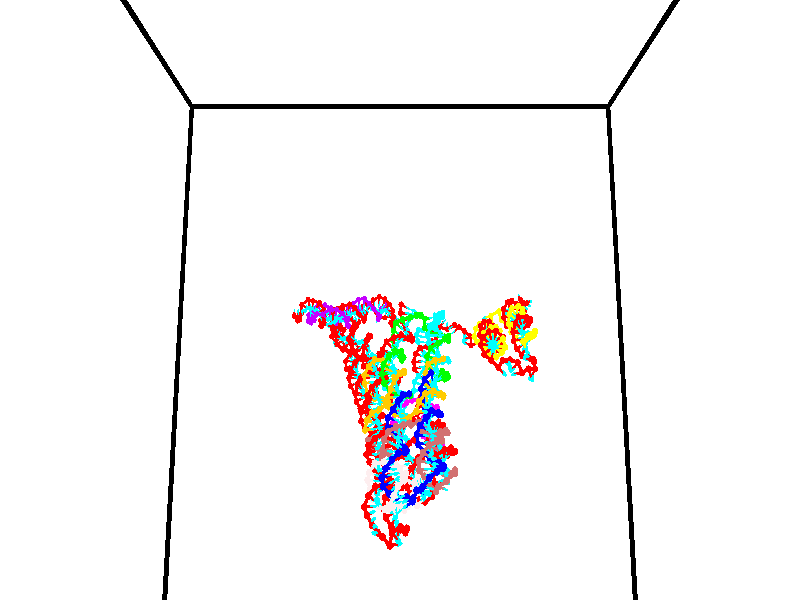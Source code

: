 // switches for output
#declare DRAW_BASES = 1; // possible values are 0, 1; only relevant for DNA ribbons
#declare DRAW_BASES_TYPE = 3; // possible values are 1, 2, 3; only relevant for DNA ribbons
#declare DRAW_FOG = 0; // set to 1 to enable fog

#include "colors.inc"

#include "transforms.inc"
background { rgb <1, 1, 1>}

#default {
   normal{
       ripples 0.25
       frequency 0.20
       turbulence 0.2
       lambda 5
   }
	finish {
		phong 0.1
		phong_size 40.
	}
}

// original window dimensions: 1024x640


// camera settings

camera {
	sky <0, 0.179814, -0.983701>
	up <0, 0.179814, -0.983701>
	right 1.6 * <1, 0, 0>
	location <35, 94.9851, 44.8844>
	look_at <35, 29.7336, 32.9568>
	direction <0, -65.2515, -11.9276>
	angle 67.0682
}


# declare cpy_camera_pos = <35, 94.9851, 44.8844>;
# if (DRAW_FOG = 1)
fog {
	fog_type 2
	up vnormalize(cpy_camera_pos)
	color rgbt<1,1,1,0.3>
	distance 1e-5
	fog_alt 3e-3
	fog_offset 56
}
# end


// LIGHTS

# declare lum = 6;
global_settings {
	ambient_light rgb lum * <0.05, 0.05, 0.05>
	max_trace_level 15
}# declare cpy_direct_light_amount = 0.25;
light_source
{	1000 * <-1, -1.16352, -0.803886>,
	rgb lum * cpy_direct_light_amount
	parallel
}

light_source
{	1000 * <1, 1.16352, 0.803886>,
	rgb lum * cpy_direct_light_amount
	parallel
}

// strand 0

// nucleotide -1

// particle -1
sphere {
	<24.385344, 35.235172, 35.318573> 0.250000
	pigment { color rgbt <1,0,0,0> }
	no_shadow
}
cylinder {
	<24.348291, 34.918262, 35.077335>,  <24.326061, 34.728115, 34.932594>, 0.100000
	pigment { color rgbt <1,0,0,0> }
	no_shadow
}
cylinder {
	<24.348291, 34.918262, 35.077335>,  <24.385344, 35.235172, 35.318573>, 0.100000
	pigment { color rgbt <1,0,0,0> }
	no_shadow
}

// particle -1
sphere {
	<24.348291, 34.918262, 35.077335> 0.100000
	pigment { color rgbt <1,0,0,0> }
	no_shadow
}
sphere {
	0, 1
	scale<0.080000,0.200000,0.300000>
	matrix <0.994228, -0.106528, -0.012760,
		-0.054137, -0.600794, 0.797569,
		-0.092629, -0.792274, -0.603094,
		24.320503, 34.680580, 34.896408>
	pigment { color rgbt <0,1,1,0> }
	no_shadow
}
cylinder {
	<24.647352, 34.564117, 35.604816>,  <24.385344, 35.235172, 35.318573>, 0.130000
	pigment { color rgbt <1,0,0,0> }
	no_shadow
}

// nucleotide -1

// particle -1
sphere {
	<24.647352, 34.564117, 35.604816> 0.250000
	pigment { color rgbt <1,0,0,0> }
	no_shadow
}
cylinder {
	<24.648689, 34.521000, 35.207150>,  <24.649490, 34.495129, 34.968548>, 0.100000
	pigment { color rgbt <1,0,0,0> }
	no_shadow
}
cylinder {
	<24.648689, 34.521000, 35.207150>,  <24.647352, 34.564117, 35.604816>, 0.100000
	pigment { color rgbt <1,0,0,0> }
	no_shadow
}

// particle -1
sphere {
	<24.648689, 34.521000, 35.207150> 0.100000
	pigment { color rgbt <1,0,0,0> }
	no_shadow
}
sphere {
	0, 1
	scale<0.080000,0.200000,0.300000>
	matrix <0.887006, -0.458739, 0.052719,
		-0.461746, -0.882009, 0.094078,
		0.003341, -0.107790, -0.994168,
		24.649693, 34.488663, 34.908897>
	pigment { color rgbt <0,1,1,0> }
	no_shadow
}
cylinder {
	<24.766239, 33.909653, 35.381348>,  <24.647352, 34.564117, 35.604816>, 0.130000
	pigment { color rgbt <1,0,0,0> }
	no_shadow
}

// nucleotide -1

// particle -1
sphere {
	<24.766239, 33.909653, 35.381348> 0.250000
	pigment { color rgbt <1,0,0,0> }
	no_shadow
}
cylinder {
	<24.908876, 34.081562, 35.049534>,  <24.994459, 34.184708, 34.850445>, 0.100000
	pigment { color rgbt <1,0,0,0> }
	no_shadow
}
cylinder {
	<24.908876, 34.081562, 35.049534>,  <24.766239, 33.909653, 35.381348>, 0.100000
	pigment { color rgbt <1,0,0,0> }
	no_shadow
}

// particle -1
sphere {
	<24.908876, 34.081562, 35.049534> 0.100000
	pigment { color rgbt <1,0,0,0> }
	no_shadow
}
sphere {
	0, 1
	scale<0.080000,0.200000,0.300000>
	matrix <0.694366, -0.715966, -0.072450,
		-0.625058, -0.550167, -0.553731,
		0.356593, 0.429778, -0.829538,
		25.015854, 34.210495, 34.800671>
	pigment { color rgbt <0,1,1,0> }
	no_shadow
}
cylinder {
	<24.783798, 33.438931, 34.858982>,  <24.766239, 33.909653, 35.381348>, 0.130000
	pigment { color rgbt <1,0,0,0> }
	no_shadow
}

// nucleotide -1

// particle -1
sphere {
	<24.783798, 33.438931, 34.858982> 0.250000
	pigment { color rgbt <1,0,0,0> }
	no_shadow
}
cylinder {
	<25.046642, 33.720318, 34.750652>,  <25.204350, 33.889149, 34.685654>, 0.100000
	pigment { color rgbt <1,0,0,0> }
	no_shadow
}
cylinder {
	<25.046642, 33.720318, 34.750652>,  <24.783798, 33.438931, 34.858982>, 0.100000
	pigment { color rgbt <1,0,0,0> }
	no_shadow
}

// particle -1
sphere {
	<25.046642, 33.720318, 34.750652> 0.100000
	pigment { color rgbt <1,0,0,0> }
	no_shadow
}
sphere {
	0, 1
	scale<0.080000,0.200000,0.300000>
	matrix <0.611615, -0.707571, -0.353935,
		-0.440606, 0.066935, -0.895201,
		0.657110, 0.703465, -0.270822,
		25.243774, 33.931358, 34.669407>
	pigment { color rgbt <0,1,1,0> }
	no_shadow
}
cylinder {
	<24.835815, 33.523689, 34.081631>,  <24.783798, 33.438931, 34.858982>, 0.130000
	pigment { color rgbt <1,0,0,0> }
	no_shadow
}

// nucleotide -1

// particle -1
sphere {
	<24.835815, 33.523689, 34.081631> 0.250000
	pigment { color rgbt <1,0,0,0> }
	no_shadow
}
cylinder {
	<25.175056, 33.650574, 34.251381>,  <25.378601, 33.726704, 34.353230>, 0.100000
	pigment { color rgbt <1,0,0,0> }
	no_shadow
}
cylinder {
	<25.175056, 33.650574, 34.251381>,  <24.835815, 33.523689, 34.081631>, 0.100000
	pigment { color rgbt <1,0,0,0> }
	no_shadow
}

// particle -1
sphere {
	<25.175056, 33.650574, 34.251381> 0.100000
	pigment { color rgbt <1,0,0,0> }
	no_shadow
}
sphere {
	0, 1
	scale<0.080000,0.200000,0.300000>
	matrix <0.441843, -0.865470, -0.236087,
		0.292395, 0.387734, -0.874167,
		0.848104, 0.317214, 0.424377,
		25.429487, 33.745739, 34.378693>
	pigment { color rgbt <0,1,1,0> }
	no_shadow
}
cylinder {
	<25.432821, 33.291901, 33.576763>,  <24.835815, 33.523689, 34.081631>, 0.130000
	pigment { color rgbt <1,0,0,0> }
	no_shadow
}

// nucleotide -1

// particle -1
sphere {
	<25.432821, 33.291901, 33.576763> 0.250000
	pigment { color rgbt <1,0,0,0> }
	no_shadow
}
cylinder {
	<25.557240, 33.344749, 33.953232>,  <25.631891, 33.376457, 34.179111>, 0.100000
	pigment { color rgbt <1,0,0,0> }
	no_shadow
}
cylinder {
	<25.557240, 33.344749, 33.953232>,  <25.432821, 33.291901, 33.576763>, 0.100000
	pigment { color rgbt <1,0,0,0> }
	no_shadow
}

// particle -1
sphere {
	<25.557240, 33.344749, 33.953232> 0.100000
	pigment { color rgbt <1,0,0,0> }
	no_shadow
}
sphere {
	0, 1
	scale<0.080000,0.200000,0.300000>
	matrix <0.397749, -0.917491, -0.002658,
		0.863161, 0.375175, -0.337931,
		0.311046, 0.132118, 0.941167,
		25.650553, 33.384384, 34.235580>
	pigment { color rgbt <0,1,1,0> }
	no_shadow
}
cylinder {
	<25.906698, 32.807507, 33.615322>,  <25.432821, 33.291901, 33.576763>, 0.130000
	pigment { color rgbt <1,0,0,0> }
	no_shadow
}

// nucleotide -1

// particle -1
sphere {
	<25.906698, 32.807507, 33.615322> 0.250000
	pigment { color rgbt <1,0,0,0> }
	no_shadow
}
cylinder {
	<25.893562, 32.937115, 33.993515>,  <25.885681, 33.014877, 34.220432>, 0.100000
	pigment { color rgbt <1,0,0,0> }
	no_shadow
}
cylinder {
	<25.893562, 32.937115, 33.993515>,  <25.906698, 32.807507, 33.615322>, 0.100000
	pigment { color rgbt <1,0,0,0> }
	no_shadow
}

// particle -1
sphere {
	<25.893562, 32.937115, 33.993515> 0.100000
	pigment { color rgbt <1,0,0,0> }
	no_shadow
}
sphere {
	0, 1
	scale<0.080000,0.200000,0.300000>
	matrix <0.583435, -0.761867, 0.281358,
		0.811495, 0.560867, -0.164023,
		-0.032841, 0.324017, 0.945481,
		25.883711, 33.034321, 34.277161>
	pigment { color rgbt <0,1,1,0> }
	no_shadow
}
cylinder {
	<26.612041, 32.997154, 33.794304>,  <25.906698, 32.807507, 33.615322>, 0.130000
	pigment { color rgbt <1,0,0,0> }
	no_shadow
}

// nucleotide -1

// particle -1
sphere {
	<26.612041, 32.997154, 33.794304> 0.250000
	pigment { color rgbt <1,0,0,0> }
	no_shadow
}
cylinder {
	<26.386505, 32.898792, 34.109673>,  <26.251183, 32.839775, 34.298893>, 0.100000
	pigment { color rgbt <1,0,0,0> }
	no_shadow
}
cylinder {
	<26.386505, 32.898792, 34.109673>,  <26.612041, 32.997154, 33.794304>, 0.100000
	pigment { color rgbt <1,0,0,0> }
	no_shadow
}

// particle -1
sphere {
	<26.386505, 32.898792, 34.109673> 0.100000
	pigment { color rgbt <1,0,0,0> }
	no_shadow
}
sphere {
	0, 1
	scale<0.080000,0.200000,0.300000>
	matrix <0.526451, -0.842569, 0.113698,
		0.636344, 0.479175, 0.604531,
		-0.563840, -0.245905, 0.788426,
		26.217354, 32.825020, 34.346199>
	pigment { color rgbt <0,1,1,0> }
	no_shadow
}
cylinder {
	<27.057806, 32.895885, 34.400490>,  <26.612041, 32.997154, 33.794304>, 0.130000
	pigment { color rgbt <1,0,0,0> }
	no_shadow
}

// nucleotide -1

// particle -1
sphere {
	<27.057806, 32.895885, 34.400490> 0.250000
	pigment { color rgbt <1,0,0,0> }
	no_shadow
}
cylinder {
	<26.735867, 32.672565, 34.481003>,  <26.542704, 32.538574, 34.529312>, 0.100000
	pigment { color rgbt <1,0,0,0> }
	no_shadow
}
cylinder {
	<26.735867, 32.672565, 34.481003>,  <27.057806, 32.895885, 34.400490>, 0.100000
	pigment { color rgbt <1,0,0,0> }
	no_shadow
}

// particle -1
sphere {
	<26.735867, 32.672565, 34.481003> 0.100000
	pigment { color rgbt <1,0,0,0> }
	no_shadow
}
sphere {
	0, 1
	scale<0.080000,0.200000,0.300000>
	matrix <0.592745, -0.739337, 0.319429,
		-0.029521, 0.376402, 0.925986,
		-0.804849, -0.558303, 0.201285,
		26.494411, 32.505074, 34.541389>
	pigment { color rgbt <0,1,1,0> }
	no_shadow
}
cylinder {
	<27.184027, 32.443043, 35.072334>,  <27.057806, 32.895885, 34.400490>, 0.130000
	pigment { color rgbt <1,0,0,0> }
	no_shadow
}

// nucleotide -1

// particle -1
sphere {
	<27.184027, 32.443043, 35.072334> 0.250000
	pigment { color rgbt <1,0,0,0> }
	no_shadow
}
cylinder {
	<26.880274, 32.270657, 34.877354>,  <26.698021, 32.167225, 34.760365>, 0.100000
	pigment { color rgbt <1,0,0,0> }
	no_shadow
}
cylinder {
	<26.880274, 32.270657, 34.877354>,  <27.184027, 32.443043, 35.072334>, 0.100000
	pigment { color rgbt <1,0,0,0> }
	no_shadow
}

// particle -1
sphere {
	<26.880274, 32.270657, 34.877354> 0.100000
	pigment { color rgbt <1,0,0,0> }
	no_shadow
}
sphere {
	0, 1
	scale<0.080000,0.200000,0.300000>
	matrix <0.433723, -0.893742, 0.114493,
		-0.484995, -0.124473, 0.865613,
		-0.759384, -0.430965, -0.487448,
		26.652458, 32.141369, 34.731121>
	pigment { color rgbt <0,1,1,0> }
	no_shadow
}
cylinder {
	<27.016535, 31.889963, 35.459835>,  <27.184027, 32.443043, 35.072334>, 0.130000
	pigment { color rgbt <1,0,0,0> }
	no_shadow
}

// nucleotide -1

// particle -1
sphere {
	<27.016535, 31.889963, 35.459835> 0.250000
	pigment { color rgbt <1,0,0,0> }
	no_shadow
}
cylinder {
	<26.838984, 31.801149, 35.112579>,  <26.732452, 31.747862, 34.904224>, 0.100000
	pigment { color rgbt <1,0,0,0> }
	no_shadow
}
cylinder {
	<26.838984, 31.801149, 35.112579>,  <27.016535, 31.889963, 35.459835>, 0.100000
	pigment { color rgbt <1,0,0,0> }
	no_shadow
}

// particle -1
sphere {
	<26.838984, 31.801149, 35.112579> 0.100000
	pigment { color rgbt <1,0,0,0> }
	no_shadow
}
sphere {
	0, 1
	scale<0.080000,0.200000,0.300000>
	matrix <0.185077, -0.970643, 0.153618,
		-0.876766, -0.092486, 0.471941,
		-0.443879, -0.222033, -0.868144,
		26.705820, 31.734539, 34.852135>
	pigment { color rgbt <0,1,1,0> }
	no_shadow
}
cylinder {
	<26.655359, 31.325441, 35.643726>,  <27.016535, 31.889963, 35.459835>, 0.130000
	pigment { color rgbt <1,0,0,0> }
	no_shadow
}

// nucleotide -1

// particle -1
sphere {
	<26.655359, 31.325441, 35.643726> 0.250000
	pigment { color rgbt <1,0,0,0> }
	no_shadow
}
cylinder {
	<26.711662, 31.328970, 35.247723>,  <26.745443, 31.331087, 35.010120>, 0.100000
	pigment { color rgbt <1,0,0,0> }
	no_shadow
}
cylinder {
	<26.711662, 31.328970, 35.247723>,  <26.655359, 31.325441, 35.643726>, 0.100000
	pigment { color rgbt <1,0,0,0> }
	no_shadow
}

// particle -1
sphere {
	<26.711662, 31.328970, 35.247723> 0.100000
	pigment { color rgbt <1,0,0,0> }
	no_shadow
}
sphere {
	0, 1
	scale<0.080000,0.200000,0.300000>
	matrix <0.346594, -0.937122, 0.040929,
		-0.927395, -0.348890, -0.134963,
		0.140756, 0.008820, -0.990005,
		26.753889, 31.331615, 34.950722>
	pigment { color rgbt <0,1,1,0> }
	no_shadow
}
cylinder {
	<26.456043, 30.724758, 35.497330>,  <26.655359, 31.325441, 35.643726>, 0.130000
	pigment { color rgbt <1,0,0,0> }
	no_shadow
}

// nucleotide -1

// particle -1
sphere {
	<26.456043, 30.724758, 35.497330> 0.250000
	pigment { color rgbt <1,0,0,0> }
	no_shadow
}
cylinder {
	<26.676462, 30.843082, 35.185215>,  <26.808714, 30.914078, 34.997948>, 0.100000
	pigment { color rgbt <1,0,0,0> }
	no_shadow
}
cylinder {
	<26.676462, 30.843082, 35.185215>,  <26.456043, 30.724758, 35.497330>, 0.100000
	pigment { color rgbt <1,0,0,0> }
	no_shadow
}

// particle -1
sphere {
	<26.676462, 30.843082, 35.185215> 0.100000
	pigment { color rgbt <1,0,0,0> }
	no_shadow
}
sphere {
	0, 1
	scale<0.080000,0.200000,0.300000>
	matrix <0.490612, -0.871228, 0.016189,
		-0.675015, -0.391737, -0.625217,
		0.551048, 0.295811, -0.780283,
		26.841776, 30.931826, 34.951130>
	pigment { color rgbt <0,1,1,0> }
	no_shadow
}
cylinder {
	<26.349846, 30.234047, 34.935169>,  <26.456043, 30.724758, 35.497330>, 0.130000
	pigment { color rgbt <1,0,0,0> }
	no_shadow
}

// nucleotide -1

// particle -1
sphere {
	<26.349846, 30.234047, 34.935169> 0.250000
	pigment { color rgbt <1,0,0,0> }
	no_shadow
}
cylinder {
	<26.701078, 30.420694, 34.892757>,  <26.911818, 30.532682, 34.867310>, 0.100000
	pigment { color rgbt <1,0,0,0> }
	no_shadow
}
cylinder {
	<26.701078, 30.420694, 34.892757>,  <26.349846, 30.234047, 34.935169>, 0.100000
	pigment { color rgbt <1,0,0,0> }
	no_shadow
}

// particle -1
sphere {
	<26.701078, 30.420694, 34.892757> 0.100000
	pigment { color rgbt <1,0,0,0> }
	no_shadow
}
sphere {
	0, 1
	scale<0.080000,0.200000,0.300000>
	matrix <0.456259, -0.883220, -0.108396,
		-0.144226, 0.046804, -0.988437,
		0.878081, 0.466617, -0.106028,
		26.964502, 30.560680, 34.860950>
	pigment { color rgbt <0,1,1,0> }
	no_shadow
}
cylinder {
	<26.695097, 29.848177, 34.533310>,  <26.349846, 30.234047, 34.935169>, 0.130000
	pigment { color rgbt <1,0,0,0> }
	no_shadow
}

// nucleotide -1

// particle -1
sphere {
	<26.695097, 29.848177, 34.533310> 0.250000
	pigment { color rgbt <1,0,0,0> }
	no_shadow
}
cylinder {
	<27.008583, 30.053717, 34.672882>,  <27.196674, 30.177040, 34.756626>, 0.100000
	pigment { color rgbt <1,0,0,0> }
	no_shadow
}
cylinder {
	<27.008583, 30.053717, 34.672882>,  <26.695097, 29.848177, 34.533310>, 0.100000
	pigment { color rgbt <1,0,0,0> }
	no_shadow
}

// particle -1
sphere {
	<27.008583, 30.053717, 34.672882> 0.100000
	pigment { color rgbt <1,0,0,0> }
	no_shadow
}
sphere {
	0, 1
	scale<0.080000,0.200000,0.300000>
	matrix <0.604216, -0.760887, -0.236586,
		0.143925, 0.396243, -0.906795,
		0.783714, 0.513850, 0.348927,
		27.243698, 30.207872, 34.777561>
	pigment { color rgbt <0,1,1,0> }
	no_shadow
}
cylinder {
	<27.249866, 29.657858, 34.140305>,  <26.695097, 29.848177, 34.533310>, 0.130000
	pigment { color rgbt <1,0,0,0> }
	no_shadow
}

// nucleotide -1

// particle -1
sphere {
	<27.249866, 29.657858, 34.140305> 0.250000
	pigment { color rgbt <1,0,0,0> }
	no_shadow
}
cylinder {
	<27.453619, 29.778017, 34.462868>,  <27.575871, 29.850113, 34.656406>, 0.100000
	pigment { color rgbt <1,0,0,0> }
	no_shadow
}
cylinder {
	<27.453619, 29.778017, 34.462868>,  <27.249866, 29.657858, 34.140305>, 0.100000
	pigment { color rgbt <1,0,0,0> }
	no_shadow
}

// particle -1
sphere {
	<27.453619, 29.778017, 34.462868> 0.100000
	pigment { color rgbt <1,0,0,0> }
	no_shadow
}
sphere {
	0, 1
	scale<0.080000,0.200000,0.300000>
	matrix <0.739423, -0.632157, -0.231584,
		0.440208, 0.714240, -0.544130,
		0.509382, 0.300397, 0.806406,
		27.606434, 29.868135, 34.704788>
	pigment { color rgbt <0,1,1,0> }
	no_shadow
}
cylinder {
	<27.751713, 29.882168, 33.879932>,  <27.249866, 29.657858, 34.140305>, 0.130000
	pigment { color rgbt <1,0,0,0> }
	no_shadow
}

// nucleotide -1

// particle -1
sphere {
	<27.751713, 29.882168, 33.879932> 0.250000
	pigment { color rgbt <1,0,0,0> }
	no_shadow
}
cylinder {
	<27.881811, 29.827154, 34.254162>,  <27.959871, 29.794146, 34.478699>, 0.100000
	pigment { color rgbt <1,0,0,0> }
	no_shadow
}
cylinder {
	<27.881811, 29.827154, 34.254162>,  <27.751713, 29.882168, 33.879932>, 0.100000
	pigment { color rgbt <1,0,0,0> }
	no_shadow
}

// particle -1
sphere {
	<27.881811, 29.827154, 34.254162> 0.100000
	pigment { color rgbt <1,0,0,0> }
	no_shadow
}
sphere {
	0, 1
	scale<0.080000,0.200000,0.300000>
	matrix <0.716180, -0.610230, -0.338683,
		0.617495, 0.780195, -0.099977,
		0.325248, -0.137533, 0.935574,
		27.979385, 29.785894, 34.534836>
	pigment { color rgbt <0,1,1,0> }
	no_shadow
}
cylinder {
	<28.477434, 30.010160, 33.833092>,  <27.751713, 29.882168, 33.879932>, 0.130000
	pigment { color rgbt <1,0,0,0> }
	no_shadow
}

// nucleotide -1

// particle -1
sphere {
	<28.477434, 30.010160, 33.833092> 0.250000
	pigment { color rgbt <1,0,0,0> }
	no_shadow
}
cylinder {
	<28.402464, 29.784557, 34.154778>,  <28.357481, 29.649195, 34.347790>, 0.100000
	pigment { color rgbt <1,0,0,0> }
	no_shadow
}
cylinder {
	<28.402464, 29.784557, 34.154778>,  <28.477434, 30.010160, 33.833092>, 0.100000
	pigment { color rgbt <1,0,0,0> }
	no_shadow
}

// particle -1
sphere {
	<28.402464, 29.784557, 34.154778> 0.100000
	pigment { color rgbt <1,0,0,0> }
	no_shadow
}
sphere {
	0, 1
	scale<0.080000,0.200000,0.300000>
	matrix <0.835262, -0.522363, -0.171680,
		0.516922, 0.639555, 0.569000,
		-0.187426, -0.564009, 0.804217,
		28.346235, 29.615355, 34.396042>
	pigment { color rgbt <0,1,1,0> }
	no_shadow
}
cylinder {
	<29.149206, 29.844873, 34.108505>,  <28.477434, 30.010160, 33.833092>, 0.130000
	pigment { color rgbt <1,0,0,0> }
	no_shadow
}

// nucleotide -1

// particle -1
sphere {
	<29.149206, 29.844873, 34.108505> 0.250000
	pigment { color rgbt <1,0,0,0> }
	no_shadow
}
cylinder {
	<28.950945, 29.573400, 34.325287>,  <28.831987, 29.410517, 34.455357>, 0.100000
	pigment { color rgbt <1,0,0,0> }
	no_shadow
}
cylinder {
	<28.950945, 29.573400, 34.325287>,  <29.149206, 29.844873, 34.108505>, 0.100000
	pigment { color rgbt <1,0,0,0> }
	no_shadow
}

// particle -1
sphere {
	<28.950945, 29.573400, 34.325287> 0.100000
	pigment { color rgbt <1,0,0,0> }
	no_shadow
}
sphere {
	0, 1
	scale<0.080000,0.200000,0.300000>
	matrix <0.806919, -0.590659, -0.001692,
		0.321260, 0.436477, 0.840405,
		-0.495655, -0.678683, 0.541956,
		28.802248, 29.369795, 34.487873>
	pigment { color rgbt <0,1,1,0> }
	no_shadow
}
cylinder {
	<29.610138, 29.698889, 34.627411>,  <29.149206, 29.844873, 34.108505>, 0.130000
	pigment { color rgbt <1,0,0,0> }
	no_shadow
}

// nucleotide -1

// particle -1
sphere {
	<29.610138, 29.698889, 34.627411> 0.250000
	pigment { color rgbt <1,0,0,0> }
	no_shadow
}
cylinder {
	<29.347681, 29.398514, 34.597553>,  <29.190207, 29.218288, 34.579639>, 0.100000
	pigment { color rgbt <1,0,0,0> }
	no_shadow
}
cylinder {
	<29.347681, 29.398514, 34.597553>,  <29.610138, 29.698889, 34.627411>, 0.100000
	pigment { color rgbt <1,0,0,0> }
	no_shadow
}

// particle -1
sphere {
	<29.347681, 29.398514, 34.597553> 0.100000
	pigment { color rgbt <1,0,0,0> }
	no_shadow
}
sphere {
	0, 1
	scale<0.080000,0.200000,0.300000>
	matrix <0.732782, -0.610378, -0.300780,
		0.180303, -0.252055, 0.950767,
		-0.656141, -0.750937, -0.074648,
		29.150839, 29.173233, 34.575157>
	pigment { color rgbt <0,1,1,0> }
	no_shadow
}
cylinder {
	<29.937334, 29.213057, 34.995808>,  <29.610138, 29.698889, 34.627411>, 0.130000
	pigment { color rgbt <1,0,0,0> }
	no_shadow
}

// nucleotide -1

// particle -1
sphere {
	<29.937334, 29.213057, 34.995808> 0.250000
	pigment { color rgbt <1,0,0,0> }
	no_shadow
}
cylinder {
	<29.672810, 28.997194, 34.787407>,  <29.514095, 28.867678, 34.662369>, 0.100000
	pigment { color rgbt <1,0,0,0> }
	no_shadow
}
cylinder {
	<29.672810, 28.997194, 34.787407>,  <29.937334, 29.213057, 34.995808>, 0.100000
	pigment { color rgbt <1,0,0,0> }
	no_shadow
}

// particle -1
sphere {
	<29.672810, 28.997194, 34.787407> 0.100000
	pigment { color rgbt <1,0,0,0> }
	no_shadow
}
sphere {
	0, 1
	scale<0.080000,0.200000,0.300000>
	matrix <0.728293, -0.628232, -0.273705,
		-0.179601, -0.560444, 0.808483,
		-0.661311, -0.539655, -0.520999,
		29.474417, 28.835299, 34.631107>
	pigment { color rgbt <0,1,1,0> }
	no_shadow
}
cylinder {
	<30.160896, 28.513174, 35.188019>,  <29.937334, 29.213057, 34.995808>, 0.130000
	pigment { color rgbt <1,0,0,0> }
	no_shadow
}

// nucleotide -1

// particle -1
sphere {
	<30.160896, 28.513174, 35.188019> 0.250000
	pigment { color rgbt <1,0,0,0> }
	no_shadow
}
cylinder {
	<29.955833, 28.489115, 34.845425>,  <29.832796, 28.474680, 34.639870>, 0.100000
	pigment { color rgbt <1,0,0,0> }
	no_shadow
}
cylinder {
	<29.955833, 28.489115, 34.845425>,  <30.160896, 28.513174, 35.188019>, 0.100000
	pigment { color rgbt <1,0,0,0> }
	no_shadow
}

// particle -1
sphere {
	<29.955833, 28.489115, 34.845425> 0.100000
	pigment { color rgbt <1,0,0,0> }
	no_shadow
}
sphere {
	0, 1
	scale<0.080000,0.200000,0.300000>
	matrix <0.732311, -0.551390, -0.399612,
		-0.448221, -0.832077, 0.326722,
		-0.512659, -0.060148, -0.856483,
		29.802036, 28.471071, 34.588478>
	pigment { color rgbt <0,1,1,0> }
	no_shadow
}
cylinder {
	<30.169487, 27.851965, 35.082085>,  <30.160896, 28.513174, 35.188019>, 0.130000
	pigment { color rgbt <1,0,0,0> }
	no_shadow
}

// nucleotide -1

// particle -1
sphere {
	<30.169487, 27.851965, 35.082085> 0.250000
	pigment { color rgbt <1,0,0,0> }
	no_shadow
}
cylinder {
	<30.088541, 28.026806, 34.731544>,  <30.039972, 28.131710, 34.521221>, 0.100000
	pigment { color rgbt <1,0,0,0> }
	no_shadow
}
cylinder {
	<30.088541, 28.026806, 34.731544>,  <30.169487, 27.851965, 35.082085>, 0.100000
	pigment { color rgbt <1,0,0,0> }
	no_shadow
}

// particle -1
sphere {
	<30.088541, 28.026806, 34.731544> 0.100000
	pigment { color rgbt <1,0,0,0> }
	no_shadow
}
sphere {
	0, 1
	scale<0.080000,0.200000,0.300000>
	matrix <0.826172, -0.404281, -0.392424,
		-0.525821, -0.803430, -0.279308,
		-0.202366, 0.437101, -0.876351,
		30.027832, 28.157936, 34.468639>
	pigment { color rgbt <0,1,1,0> }
	no_shadow
}
cylinder {
	<30.375164, 27.324869, 34.650372>,  <30.169487, 27.851965, 35.082085>, 0.130000
	pigment { color rgbt <1,0,0,0> }
	no_shadow
}

// nucleotide -1

// particle -1
sphere {
	<30.375164, 27.324869, 34.650372> 0.250000
	pigment { color rgbt <1,0,0,0> }
	no_shadow
}
cylinder {
	<30.350334, 27.656277, 34.427769>,  <30.335436, 27.855122, 34.294209>, 0.100000
	pigment { color rgbt <1,0,0,0> }
	no_shadow
}
cylinder {
	<30.350334, 27.656277, 34.427769>,  <30.375164, 27.324869, 34.650372>, 0.100000
	pigment { color rgbt <1,0,0,0> }
	no_shadow
}

// particle -1
sphere {
	<30.350334, 27.656277, 34.427769> 0.100000
	pigment { color rgbt <1,0,0,0> }
	no_shadow
}
sphere {
	0, 1
	scale<0.080000,0.200000,0.300000>
	matrix <0.805818, -0.287391, -0.517749,
		-0.588901, -0.480584, -0.649796,
		-0.062076, 0.828520, -0.556508,
		30.331711, 27.904833, 34.260815>
	pigment { color rgbt <0,1,1,0> }
	no_shadow
}
cylinder {
	<30.387087, 27.157078, 33.923973>,  <30.375164, 27.324869, 34.650372>, 0.130000
	pigment { color rgbt <1,0,0,0> }
	no_shadow
}

// nucleotide -1

// particle -1
sphere {
	<30.387087, 27.157078, 33.923973> 0.250000
	pigment { color rgbt <1,0,0,0> }
	no_shadow
}
cylinder {
	<30.513275, 27.533672, 33.971436>,  <30.588987, 27.759630, 33.999912>, 0.100000
	pigment { color rgbt <1,0,0,0> }
	no_shadow
}
cylinder {
	<30.513275, 27.533672, 33.971436>,  <30.387087, 27.157078, 33.923973>, 0.100000
	pigment { color rgbt <1,0,0,0> }
	no_shadow
}

// particle -1
sphere {
	<30.513275, 27.533672, 33.971436> 0.100000
	pigment { color rgbt <1,0,0,0> }
	no_shadow
}
sphere {
	0, 1
	scale<0.080000,0.200000,0.300000>
	matrix <0.847525, -0.223301, -0.481496,
		-0.426827, 0.252461, -0.868379,
		0.315469, 0.941488, 0.118656,
		30.607916, 27.816118, 34.007034>
	pigment { color rgbt <0,1,1,0> }
	no_shadow
}
cylinder {
	<30.686817, 27.462782, 33.206894>,  <30.387087, 27.157078, 33.923973>, 0.130000
	pigment { color rgbt <1,0,0,0> }
	no_shadow
}

// nucleotide -1

// particle -1
sphere {
	<30.686817, 27.462782, 33.206894> 0.250000
	pigment { color rgbt <1,0,0,0> }
	no_shadow
}
cylinder {
	<30.846420, 27.636360, 33.529999>,  <30.942183, 27.740507, 33.723862>, 0.100000
	pigment { color rgbt <1,0,0,0> }
	no_shadow
}
cylinder {
	<30.846420, 27.636360, 33.529999>,  <30.686817, 27.462782, 33.206894>, 0.100000
	pigment { color rgbt <1,0,0,0> }
	no_shadow
}

// particle -1
sphere {
	<30.846420, 27.636360, 33.529999> 0.100000
	pigment { color rgbt <1,0,0,0> }
	no_shadow
}
sphere {
	0, 1
	scale<0.080000,0.200000,0.300000>
	matrix <0.915399, -0.137322, -0.378401,
		-0.053281, 0.890413, -0.452025,
		0.399006, 0.433945, 0.807766,
		30.966122, 27.766544, 33.772327>
	pigment { color rgbt <0,1,1,0> }
	no_shadow
}
cylinder {
	<31.164001, 28.024418, 32.949249>,  <30.686817, 27.462782, 33.206894>, 0.130000
	pigment { color rgbt <1,0,0,0> }
	no_shadow
}

// nucleotide -1

// particle -1
sphere {
	<31.164001, 28.024418, 32.949249> 0.250000
	pigment { color rgbt <1,0,0,0> }
	no_shadow
}
cylinder {
	<31.253206, 27.835617, 33.290421>,  <31.306728, 27.722336, 33.495121>, 0.100000
	pigment { color rgbt <1,0,0,0> }
	no_shadow
}
cylinder {
	<31.253206, 27.835617, 33.290421>,  <31.164001, 28.024418, 32.949249>, 0.100000
	pigment { color rgbt <1,0,0,0> }
	no_shadow
}

// particle -1
sphere {
	<31.253206, 27.835617, 33.290421> 0.100000
	pigment { color rgbt <1,0,0,0> }
	no_shadow
}
sphere {
	0, 1
	scale<0.080000,0.200000,0.300000>
	matrix <0.871334, -0.295792, -0.391515,
		0.437085, 0.830494, 0.345307,
		0.223012, -0.472003, 0.852924,
		31.320110, 27.694016, 33.546299>
	pigment { color rgbt <0,1,1,0> }
	no_shadow
}
cylinder {
	<31.886908, 28.240047, 33.323639>,  <31.164001, 28.024418, 32.949249>, 0.130000
	pigment { color rgbt <1,0,0,0> }
	no_shadow
}

// nucleotide -1

// particle -1
sphere {
	<31.886908, 28.240047, 33.323639> 0.250000
	pigment { color rgbt <1,0,0,0> }
	no_shadow
}
cylinder {
	<31.775324, 27.861380, 33.388134>,  <31.708374, 27.634178, 33.426830>, 0.100000
	pigment { color rgbt <1,0,0,0> }
	no_shadow
}
cylinder {
	<31.775324, 27.861380, 33.388134>,  <31.886908, 28.240047, 33.323639>, 0.100000
	pigment { color rgbt <1,0,0,0> }
	no_shadow
}

// particle -1
sphere {
	<31.775324, 27.861380, 33.388134> 0.100000
	pigment { color rgbt <1,0,0,0> }
	no_shadow
}
sphere {
	0, 1
	scale<0.080000,0.200000,0.300000>
	matrix <0.818409, -0.322206, -0.475804,
		0.502382, -0.000769, 0.864645,
		-0.278960, -0.946669, 0.161241,
		31.691635, 27.577379, 33.436508>
	pigment { color rgbt <0,1,1,0> }
	no_shadow
}
cylinder {
	<32.363228, 28.427969, 33.905678>,  <31.886908, 28.240047, 33.323639>, 0.130000
	pigment { color rgbt <1,0,0,0> }
	no_shadow
}

// nucleotide -1

// particle -1
sphere {
	<32.363228, 28.427969, 33.905678> 0.250000
	pigment { color rgbt <1,0,0,0> }
	no_shadow
}
cylinder {
	<32.365749, 28.311590, 34.288364>,  <32.367260, 28.241762, 34.517979>, 0.100000
	pigment { color rgbt <1,0,0,0> }
	no_shadow
}
cylinder {
	<32.365749, 28.311590, 34.288364>,  <32.363228, 28.427969, 33.905678>, 0.100000
	pigment { color rgbt <1,0,0,0> }
	no_shadow
}

// particle -1
sphere {
	<32.365749, 28.311590, 34.288364> 0.100000
	pigment { color rgbt <1,0,0,0> }
	no_shadow
}
sphere {
	0, 1
	scale<0.080000,0.200000,0.300000>
	matrix <-0.916020, 0.382060, 0.122220,
		-0.401083, -0.877143, -0.264106,
		0.006300, -0.290947, 0.956718,
		32.367638, 28.224306, 34.575378>
	pigment { color rgbt <0,1,1,0> }
	no_shadow
}
cylinder {
	<32.751995, 28.965216, 34.396427>,  <32.363228, 28.427969, 33.905678>, 0.130000
	pigment { color rgbt <1,0,0,0> }
	no_shadow
}

// nucleotide -1

// particle -1
sphere {
	<32.751995, 28.965216, 34.396427> 0.250000
	pigment { color rgbt <1,0,0,0> }
	no_shadow
}
cylinder {
	<32.959927, 28.966124, 34.054718>,  <33.084686, 28.966669, 33.849693>, 0.100000
	pigment { color rgbt <1,0,0,0> }
	no_shadow
}
cylinder {
	<32.959927, 28.966124, 34.054718>,  <32.751995, 28.965216, 34.396427>, 0.100000
	pigment { color rgbt <1,0,0,0> }
	no_shadow
}

// particle -1
sphere {
	<32.959927, 28.966124, 34.054718> 0.100000
	pigment { color rgbt <1,0,0,0> }
	no_shadow
}
sphere {
	0, 1
	scale<0.080000,0.200000,0.300000>
	matrix <0.805045, 0.333255, 0.490758,
		0.285803, -0.942834, 0.171409,
		0.519826, 0.002268, -0.854269,
		33.115875, 28.966805, 33.798439>
	pigment { color rgbt <0,1,1,0> }
	no_shadow
}
cylinder {
	<33.312572, 28.416500, 34.388485>,  <32.751995, 28.965216, 34.396427>, 0.130000
	pigment { color rgbt <1,0,0,0> }
	no_shadow
}

// nucleotide -1

// particle -1
sphere {
	<33.312572, 28.416500, 34.388485> 0.250000
	pigment { color rgbt <1,0,0,0> }
	no_shadow
}
cylinder {
	<33.383434, 28.742477, 34.167763>,  <33.425953, 28.938063, 34.035332>, 0.100000
	pigment { color rgbt <1,0,0,0> }
	no_shadow
}
cylinder {
	<33.383434, 28.742477, 34.167763>,  <33.312572, 28.416500, 34.388485>, 0.100000
	pigment { color rgbt <1,0,0,0> }
	no_shadow
}

// particle -1
sphere {
	<33.383434, 28.742477, 34.167763> 0.100000
	pigment { color rgbt <1,0,0,0> }
	no_shadow
}
sphere {
	0, 1
	scale<0.080000,0.200000,0.300000>
	matrix <0.797355, 0.209818, 0.565864,
		0.576924, -0.540228, -0.612628,
		0.177156, 0.814942, -0.551802,
		33.436581, 28.986959, 34.002224>
	pigment { color rgbt <0,1,1,0> }
	no_shadow
}
cylinder {
	<34.024441, 28.425104, 34.231869>,  <33.312572, 28.416500, 34.388485>, 0.130000
	pigment { color rgbt <1,0,0,0> }
	no_shadow
}

// nucleotide -1

// particle -1
sphere {
	<34.024441, 28.425104, 34.231869> 0.250000
	pigment { color rgbt <1,0,0,0> }
	no_shadow
}
cylinder {
	<33.872055, 28.794804, 34.221825>,  <33.780624, 29.016623, 34.215797>, 0.100000
	pigment { color rgbt <1,0,0,0> }
	no_shadow
}
cylinder {
	<33.872055, 28.794804, 34.221825>,  <34.024441, 28.425104, 34.231869>, 0.100000
	pigment { color rgbt <1,0,0,0> }
	no_shadow
}

// particle -1
sphere {
	<33.872055, 28.794804, 34.221825> 0.100000
	pigment { color rgbt <1,0,0,0> }
	no_shadow
}
sphere {
	0, 1
	scale<0.080000,0.200000,0.300000>
	matrix <0.756505, 0.327206, 0.566247,
		0.531569, 0.196727, -0.823853,
		-0.380966, 0.924248, -0.025108,
		33.757767, 29.072079, 34.214291>
	pigment { color rgbt <0,1,1,0> }
	no_shadow
}
cylinder {
	<34.258625, 29.041340, 34.622280>,  <34.024441, 28.425104, 34.231869>, 0.130000
	pigment { color rgbt <1,0,0,0> }
	no_shadow
}

// nucleotide -1

// particle -1
sphere {
	<34.258625, 29.041340, 34.622280> 0.250000
	pigment { color rgbt <1,0,0,0> }
	no_shadow
}
cylinder {
	<34.533188, 29.320690, 34.703384>,  <34.697926, 29.488300, 34.752048>, 0.100000
	pigment { color rgbt <1,0,0,0> }
	no_shadow
}
cylinder {
	<34.533188, 29.320690, 34.703384>,  <34.258625, 29.041340, 34.622280>, 0.100000
	pigment { color rgbt <1,0,0,0> }
	no_shadow
}

// particle -1
sphere {
	<34.533188, 29.320690, 34.703384> 0.100000
	pigment { color rgbt <1,0,0,0> }
	no_shadow
}
sphere {
	0, 1
	scale<0.080000,0.200000,0.300000>
	matrix <-0.692946, 0.712708, -0.108963,
		-0.220607, -0.065711, 0.973147,
		0.686409, 0.698376, 0.202762,
		34.739109, 29.530203, 34.764214>
	pigment { color rgbt <0,1,1,0> }
	no_shadow
}
cylinder {
	<34.109390, 29.597448, 35.255344>,  <34.258625, 29.041340, 34.622280>, 0.130000
	pigment { color rgbt <1,0,0,0> }
	no_shadow
}

// nucleotide -1

// particle -1
sphere {
	<34.109390, 29.597448, 35.255344> 0.250000
	pigment { color rgbt <1,0,0,0> }
	no_shadow
}
cylinder {
	<34.320080, 29.728661, 34.941669>,  <34.446495, 29.807388, 34.753464>, 0.100000
	pigment { color rgbt <1,0,0,0> }
	no_shadow
}
cylinder {
	<34.320080, 29.728661, 34.941669>,  <34.109390, 29.597448, 35.255344>, 0.100000
	pigment { color rgbt <1,0,0,0> }
	no_shadow
}

// particle -1
sphere {
	<34.320080, 29.728661, 34.941669> 0.100000
	pigment { color rgbt <1,0,0,0> }
	no_shadow
}
sphere {
	0, 1
	scale<0.080000,0.200000,0.300000>
	matrix <-0.720782, 0.661384, -0.207472,
		0.450594, 0.674512, 0.584807,
		0.526724, 0.328033, -0.784192,
		34.478096, 29.827070, 34.706413>
	pigment { color rgbt <0,1,1,0> }
	no_shadow
}
cylinder {
	<33.982151, 30.294731, 35.159199>,  <34.109390, 29.597448, 35.255344>, 0.130000
	pigment { color rgbt <1,0,0,0> }
	no_shadow
}

// nucleotide -1

// particle -1
sphere {
	<33.982151, 30.294731, 35.159199> 0.250000
	pigment { color rgbt <1,0,0,0> }
	no_shadow
}
cylinder {
	<34.096535, 30.184156, 34.792198>,  <34.165165, 30.117811, 34.571999>, 0.100000
	pigment { color rgbt <1,0,0,0> }
	no_shadow
}
cylinder {
	<34.096535, 30.184156, 34.792198>,  <33.982151, 30.294731, 35.159199>, 0.100000
	pigment { color rgbt <1,0,0,0> }
	no_shadow
}

// particle -1
sphere {
	<34.096535, 30.184156, 34.792198> 0.100000
	pigment { color rgbt <1,0,0,0> }
	no_shadow
}
sphere {
	0, 1
	scale<0.080000,0.200000,0.300000>
	matrix <-0.687768, 0.607498, -0.397394,
		0.667236, 0.744666, -0.016406,
		0.285959, -0.276439, -0.917502,
		34.182323, 30.101225, 34.516949>
	pigment { color rgbt <0,1,1,0> }
	no_shadow
}
cylinder {
	<34.339764, 30.770288, 34.736816>,  <33.982151, 30.294731, 35.159199>, 0.130000
	pigment { color rgbt <1,0,0,0> }
	no_shadow
}

// nucleotide -1

// particle -1
sphere {
	<34.339764, 30.770288, 34.736816> 0.250000
	pigment { color rgbt <1,0,0,0> }
	no_shadow
}
cylinder {
	<34.146706, 30.529945, 34.481937>,  <34.030869, 30.385740, 34.329010>, 0.100000
	pigment { color rgbt <1,0,0,0> }
	no_shadow
}
cylinder {
	<34.146706, 30.529945, 34.481937>,  <34.339764, 30.770288, 34.736816>, 0.100000
	pigment { color rgbt <1,0,0,0> }
	no_shadow
}

// particle -1
sphere {
	<34.146706, 30.529945, 34.481937> 0.100000
	pigment { color rgbt <1,0,0,0> }
	no_shadow
}
sphere {
	0, 1
	scale<0.080000,0.200000,0.300000>
	matrix <-0.538129, 0.777467, -0.325519,
		0.690989, 0.185782, -0.698583,
		-0.482649, -0.600858, -0.637196,
		34.001911, 30.349688, 34.290779>
	pigment { color rgbt <0,1,1,0> }
	no_shadow
}
cylinder {
	<34.235004, 31.212627, 34.213882>,  <34.339764, 30.770288, 34.736816>, 0.130000
	pigment { color rgbt <1,0,0,0> }
	no_shadow
}

// nucleotide -1

// particle -1
sphere {
	<34.235004, 31.212627, 34.213882> 0.250000
	pigment { color rgbt <1,0,0,0> }
	no_shadow
}
cylinder {
	<33.974625, 30.913670, 34.160717>,  <33.818398, 30.734295, 34.128819>, 0.100000
	pigment { color rgbt <1,0,0,0> }
	no_shadow
}
cylinder {
	<33.974625, 30.913670, 34.160717>,  <34.235004, 31.212627, 34.213882>, 0.100000
	pigment { color rgbt <1,0,0,0> }
	no_shadow
}

// particle -1
sphere {
	<33.974625, 30.913670, 34.160717> 0.100000
	pigment { color rgbt <1,0,0,0> }
	no_shadow
}
sphere {
	0, 1
	scale<0.080000,0.200000,0.300000>
	matrix <-0.698748, 0.658349, -0.279871,
		0.296678, -0.089308, -0.950792,
		-0.650948, -0.747395, -0.132914,
		33.779339, 30.689451, 34.120842>
	pigment { color rgbt <0,1,1,0> }
	no_shadow
}
cylinder {
	<33.873737, 31.386597, 33.667202>,  <34.235004, 31.212627, 34.213882>, 0.130000
	pigment { color rgbt <1,0,0,0> }
	no_shadow
}

// nucleotide -1

// particle -1
sphere {
	<33.873737, 31.386597, 33.667202> 0.250000
	pigment { color rgbt <1,0,0,0> }
	no_shadow
}
cylinder {
	<33.646767, 31.080500, 33.788815>,  <33.510586, 30.896841, 33.861782>, 0.100000
	pigment { color rgbt <1,0,0,0> }
	no_shadow
}
cylinder {
	<33.646767, 31.080500, 33.788815>,  <33.873737, 31.386597, 33.667202>, 0.100000
	pigment { color rgbt <1,0,0,0> }
	no_shadow
}

// particle -1
sphere {
	<33.646767, 31.080500, 33.788815> 0.100000
	pigment { color rgbt <1,0,0,0> }
	no_shadow
}
sphere {
	0, 1
	scale<0.080000,0.200000,0.300000>
	matrix <-0.821067, 0.497907, -0.279172,
		0.062256, -0.408038, -0.910840,
		-0.567426, -0.765241, 0.304029,
		33.476540, 30.850927, 33.880024>
	pigment { color rgbt <0,1,1,0> }
	no_shadow
}
cylinder {
	<33.394463, 31.323654, 33.168903>,  <33.873737, 31.386597, 33.667202>, 0.130000
	pigment { color rgbt <1,0,0,0> }
	no_shadow
}

// nucleotide -1

// particle -1
sphere {
	<33.394463, 31.323654, 33.168903> 0.250000
	pigment { color rgbt <1,0,0,0> }
	no_shadow
}
cylinder {
	<33.250175, 31.144817, 33.496315>,  <33.163605, 31.037516, 33.692764>, 0.100000
	pigment { color rgbt <1,0,0,0> }
	no_shadow
}
cylinder {
	<33.250175, 31.144817, 33.496315>,  <33.394463, 31.323654, 33.168903>, 0.100000
	pigment { color rgbt <1,0,0,0> }
	no_shadow
}

// particle -1
sphere {
	<33.250175, 31.144817, 33.496315> 0.100000
	pigment { color rgbt <1,0,0,0> }
	no_shadow
}
sphere {
	0, 1
	scale<0.080000,0.200000,0.300000>
	matrix <-0.890185, 0.426917, -0.159103,
		-0.278312, -0.786036, -0.551987,
		-0.360713, -0.447090, 0.818533,
		33.141960, 31.010691, 33.741875>
	pigment { color rgbt <0,1,1,0> }
	no_shadow
}
cylinder {
	<32.770176, 30.997820, 32.892479>,  <33.394463, 31.323654, 33.168903>, 0.130000
	pigment { color rgbt <1,0,0,0> }
	no_shadow
}

// nucleotide -1

// particle -1
sphere {
	<32.770176, 30.997820, 32.892479> 0.250000
	pigment { color rgbt <1,0,0,0> }
	no_shadow
}
cylinder {
	<32.736095, 31.000957, 33.291012>,  <32.715649, 31.002840, 33.530132>, 0.100000
	pigment { color rgbt <1,0,0,0> }
	no_shadow
}
cylinder {
	<32.736095, 31.000957, 33.291012>,  <32.770176, 30.997820, 32.892479>, 0.100000
	pigment { color rgbt <1,0,0,0> }
	no_shadow
}

// particle -1
sphere {
	<32.736095, 31.000957, 33.291012> 0.100000
	pigment { color rgbt <1,0,0,0> }
	no_shadow
}
sphere {
	0, 1
	scale<0.080000,0.200000,0.300000>
	matrix <-0.843314, 0.531977, -0.076303,
		-0.530625, -0.846723, -0.038711,
		-0.085201, 0.007843, 0.996333,
		32.710537, 31.003311, 33.589912>
	pigment { color rgbt <0,1,1,0> }
	no_shadow
}
cylinder {
	<32.119522, 30.660496, 33.128437>,  <32.770176, 30.997820, 32.892479>, 0.130000
	pigment { color rgbt <1,0,0,0> }
	no_shadow
}

// nucleotide -1

// particle -1
sphere {
	<32.119522, 30.660496, 33.128437> 0.250000
	pigment { color rgbt <1,0,0,0> }
	no_shadow
}
cylinder {
	<32.196064, 30.905577, 33.435158>,  <32.241989, 31.052626, 33.619190>, 0.100000
	pigment { color rgbt <1,0,0,0> }
	no_shadow
}
cylinder {
	<32.196064, 30.905577, 33.435158>,  <32.119522, 30.660496, 33.128437>, 0.100000
	pigment { color rgbt <1,0,0,0> }
	no_shadow
}

// particle -1
sphere {
	<32.196064, 30.905577, 33.435158> 0.100000
	pigment { color rgbt <1,0,0,0> }
	no_shadow
}
sphere {
	0, 1
	scale<0.080000,0.200000,0.300000>
	matrix <-0.951293, 0.308162, -0.008838,
		-0.241713, -0.727759, 0.641827,
		0.191355, 0.612702, 0.766798,
		32.253471, 31.089388, 33.665195>
	pigment { color rgbt <0,1,1,0> }
	no_shadow
}
cylinder {
	<31.616665, 30.449293, 33.639519>,  <32.119522, 30.660496, 33.128437>, 0.130000
	pigment { color rgbt <1,0,0,0> }
	no_shadow
}

// nucleotide -1

// particle -1
sphere {
	<31.616665, 30.449293, 33.639519> 0.250000
	pigment { color rgbt <1,0,0,0> }
	no_shadow
}
cylinder {
	<31.728762, 30.808495, 33.775200>,  <31.796021, 31.024015, 33.856609>, 0.100000
	pigment { color rgbt <1,0,0,0> }
	no_shadow
}
cylinder {
	<31.728762, 30.808495, 33.775200>,  <31.616665, 30.449293, 33.639519>, 0.100000
	pigment { color rgbt <1,0,0,0> }
	no_shadow
}

// particle -1
sphere {
	<31.728762, 30.808495, 33.775200> 0.100000
	pigment { color rgbt <1,0,0,0> }
	no_shadow
}
sphere {
	0, 1
	scale<0.080000,0.200000,0.300000>
	matrix <-0.957742, 0.237726, 0.161916,
		0.064764, -0.370242, 0.926675,
		0.280243, 0.898002, 0.339200,
		31.812834, 31.077896, 33.876961>
	pigment { color rgbt <0,1,1,0> }
	no_shadow
}
cylinder {
	<31.282219, 30.537983, 34.286232>,  <31.616665, 30.449293, 33.639519>, 0.130000
	pigment { color rgbt <1,0,0,0> }
	no_shadow
}

// nucleotide -1

// particle -1
sphere {
	<31.282219, 30.537983, 34.286232> 0.250000
	pigment { color rgbt <1,0,0,0> }
	no_shadow
}
cylinder {
	<31.378889, 30.907576, 34.167671>,  <31.436892, 31.129332, 34.096535>, 0.100000
	pigment { color rgbt <1,0,0,0> }
	no_shadow
}
cylinder {
	<31.378889, 30.907576, 34.167671>,  <31.282219, 30.537983, 34.286232>, 0.100000
	pigment { color rgbt <1,0,0,0> }
	no_shadow
}

// particle -1
sphere {
	<31.378889, 30.907576, 34.167671> 0.100000
	pigment { color rgbt <1,0,0,0> }
	no_shadow
}
sphere {
	0, 1
	scale<0.080000,0.200000,0.300000>
	matrix <-0.852219, 0.348173, 0.390511,
		0.464022, 0.158220, 0.871579,
		0.241673, 0.923981, -0.296398,
		31.451391, 31.184771, 34.078751>
	pigment { color rgbt <0,1,1,0> }
	no_shadow
}
cylinder {
	<31.249006, 30.937212, 34.867290>,  <31.282219, 30.537983, 34.286232>, 0.130000
	pigment { color rgbt <1,0,0,0> }
	no_shadow
}

// nucleotide -1

// particle -1
sphere {
	<31.249006, 30.937212, 34.867290> 0.250000
	pigment { color rgbt <1,0,0,0> }
	no_shadow
}
cylinder {
	<31.212118, 31.180326, 34.551800>,  <31.189985, 31.326195, 34.362507>, 0.100000
	pigment { color rgbt <1,0,0,0> }
	no_shadow
}
cylinder {
	<31.212118, 31.180326, 34.551800>,  <31.249006, 30.937212, 34.867290>, 0.100000
	pigment { color rgbt <1,0,0,0> }
	no_shadow
}

// particle -1
sphere {
	<31.212118, 31.180326, 34.551800> 0.100000
	pigment { color rgbt <1,0,0,0> }
	no_shadow
}
sphere {
	0, 1
	scale<0.080000,0.200000,0.300000>
	matrix <-0.732255, 0.495370, 0.467346,
		0.674758, 0.620647, 0.399373,
		-0.092219, 0.607788, -0.788727,
		31.184452, 31.362663, 34.315182>
	pigment { color rgbt <0,1,1,0> }
	no_shadow
}
cylinder {
	<31.183052, 31.576918, 35.166988>,  <31.249006, 30.937212, 34.867290>, 0.130000
	pigment { color rgbt <1,0,0,0> }
	no_shadow
}

// nucleotide -1

// particle -1
sphere {
	<31.183052, 31.576918, 35.166988> 0.250000
	pigment { color rgbt <1,0,0,0> }
	no_shadow
}
cylinder {
	<31.058733, 31.651403, 34.794167>,  <30.984142, 31.696095, 34.570473>, 0.100000
	pigment { color rgbt <1,0,0,0> }
	no_shadow
}
cylinder {
	<31.058733, 31.651403, 34.794167>,  <31.183052, 31.576918, 35.166988>, 0.100000
	pigment { color rgbt <1,0,0,0> }
	no_shadow
}

// particle -1
sphere {
	<31.058733, 31.651403, 34.794167> 0.100000
	pigment { color rgbt <1,0,0,0> }
	no_shadow
}
sphere {
	0, 1
	scale<0.080000,0.200000,0.300000>
	matrix <-0.687951, 0.632569, 0.355781,
		0.655842, 0.751785, -0.068494,
		-0.310798, 0.186216, -0.932056,
		30.965494, 31.707268, 34.514549>
	pigment { color rgbt <0,1,1,0> }
	no_shadow
}
cylinder {
	<31.102989, 32.288727, 35.119549>,  <31.183052, 31.576918, 35.166988>, 0.130000
	pigment { color rgbt <1,0,0,0> }
	no_shadow
}

// nucleotide -1

// particle -1
sphere {
	<31.102989, 32.288727, 35.119549> 0.250000
	pigment { color rgbt <1,0,0,0> }
	no_shadow
}
cylinder {
	<30.875059, 32.137318, 34.827793>,  <30.738300, 32.046471, 34.652740>, 0.100000
	pigment { color rgbt <1,0,0,0> }
	no_shadow
}
cylinder {
	<30.875059, 32.137318, 34.827793>,  <31.102989, 32.288727, 35.119549>, 0.100000
	pigment { color rgbt <1,0,0,0> }
	no_shadow
}

// particle -1
sphere {
	<30.875059, 32.137318, 34.827793> 0.100000
	pigment { color rgbt <1,0,0,0> }
	no_shadow
}
sphere {
	0, 1
	scale<0.080000,0.200000,0.300000>
	matrix <-0.767297, 0.562844, 0.307346,
		0.294197, 0.734796, -0.611165,
		-0.569827, -0.378525, -0.729394,
		30.704111, 32.023762, 34.608974>
	pigment { color rgbt <0,1,1,0> }
	no_shadow
}
cylinder {
	<30.814947, 32.870533, 34.853588>,  <31.102989, 32.288727, 35.119549>, 0.130000
	pigment { color rgbt <1,0,0,0> }
	no_shadow
}

// nucleotide -1

// particle -1
sphere {
	<30.814947, 32.870533, 34.853588> 0.250000
	pigment { color rgbt <1,0,0,0> }
	no_shadow
}
cylinder {
	<30.588285, 32.568165, 34.722443>,  <30.452288, 32.386745, 34.643757>, 0.100000
	pigment { color rgbt <1,0,0,0> }
	no_shadow
}
cylinder {
	<30.588285, 32.568165, 34.722443>,  <30.814947, 32.870533, 34.853588>, 0.100000
	pigment { color rgbt <1,0,0,0> }
	no_shadow
}

// particle -1
sphere {
	<30.588285, 32.568165, 34.722443> 0.100000
	pigment { color rgbt <1,0,0,0> }
	no_shadow
}
sphere {
	0, 1
	scale<0.080000,0.200000,0.300000>
	matrix <-0.819156, 0.473946, 0.323046,
		-0.088808, 0.451623, -0.887778,
		-0.566654, -0.755918, -0.327859,
		30.418289, 32.341389, 34.624084>
	pigment { color rgbt <0,1,1,0> }
	no_shadow
}
cylinder {
	<30.323092, 33.281853, 34.328285>,  <30.814947, 32.870533, 34.853588>, 0.130000
	pigment { color rgbt <1,0,0,0> }
	no_shadow
}

// nucleotide -1

// particle -1
sphere {
	<30.323092, 33.281853, 34.328285> 0.250000
	pigment { color rgbt <1,0,0,0> }
	no_shadow
}
cylinder {
	<30.154530, 32.950642, 34.476231>,  <30.053392, 32.751915, 34.564999>, 0.100000
	pigment { color rgbt <1,0,0,0> }
	no_shadow
}
cylinder {
	<30.154530, 32.950642, 34.476231>,  <30.323092, 33.281853, 34.328285>, 0.100000
	pigment { color rgbt <1,0,0,0> }
	no_shadow
}

// particle -1
sphere {
	<30.154530, 32.950642, 34.476231> 0.100000
	pigment { color rgbt <1,0,0,0> }
	no_shadow
}
sphere {
	0, 1
	scale<0.080000,0.200000,0.300000>
	matrix <-0.874984, 0.478435, 0.074176,
		-0.238374, -0.292364, -0.926122,
		-0.421403, -0.828024, 0.369860,
		30.028109, 32.702236, 34.587189>
	pigment { color rgbt <0,1,1,0> }
	no_shadow
}
cylinder {
	<29.795074, 33.192966, 33.970406>,  <30.323092, 33.281853, 34.328285>, 0.130000
	pigment { color rgbt <1,0,0,0> }
	no_shadow
}

// nucleotide -1

// particle -1
sphere {
	<29.795074, 33.192966, 33.970406> 0.250000
	pigment { color rgbt <1,0,0,0> }
	no_shadow
}
cylinder {
	<29.700296, 32.981689, 34.296566>,  <29.643431, 32.854923, 34.492260>, 0.100000
	pigment { color rgbt <1,0,0,0> }
	no_shadow
}
cylinder {
	<29.700296, 32.981689, 34.296566>,  <29.795074, 33.192966, 33.970406>, 0.100000
	pigment { color rgbt <1,0,0,0> }
	no_shadow
}

// particle -1
sphere {
	<29.700296, 32.981689, 34.296566> 0.100000
	pigment { color rgbt <1,0,0,0> }
	no_shadow
}
sphere {
	0, 1
	scale<0.080000,0.200000,0.300000>
	matrix <-0.799500, 0.582846, 0.145227,
		-0.551959, -0.617499, -0.560389,
		-0.236943, -0.528190, 0.815397,
		29.629213, 32.823231, 34.541183>
	pigment { color rgbt <0,1,1,0> }
	no_shadow
}
cylinder {
	<29.021875, 32.939045, 34.060249>,  <29.795074, 33.192966, 33.970406>, 0.130000
	pigment { color rgbt <1,0,0,0> }
	no_shadow
}

// nucleotide -1

// particle -1
sphere {
	<29.021875, 32.939045, 34.060249> 0.250000
	pigment { color rgbt <1,0,0,0> }
	no_shadow
}
cylinder {
	<29.164532, 32.939552, 34.433945>,  <29.250126, 32.939857, 34.658161>, 0.100000
	pigment { color rgbt <1,0,0,0> }
	no_shadow
}
cylinder {
	<29.164532, 32.939552, 34.433945>,  <29.021875, 32.939045, 34.060249>, 0.100000
	pigment { color rgbt <1,0,0,0> }
	no_shadow
}

// particle -1
sphere {
	<29.164532, 32.939552, 34.433945> 0.100000
	pigment { color rgbt <1,0,0,0> }
	no_shadow
}
sphere {
	0, 1
	scale<0.080000,0.200000,0.300000>
	matrix <-0.784559, 0.543331, 0.298761,
		-0.507221, -0.839518, 0.194773,
		0.356642, 0.001273, 0.934240,
		29.271524, 32.939934, 34.714218>
	pigment { color rgbt <0,1,1,0> }
	no_shadow
}
cylinder {
	<28.477802, 32.992519, 34.338474>,  <29.021875, 32.939045, 34.060249>, 0.130000
	pigment { color rgbt <1,0,0,0> }
	no_shadow
}

// nucleotide -1

// particle -1
sphere {
	<28.477802, 32.992519, 34.338474> 0.250000
	pigment { color rgbt <1,0,0,0> }
	no_shadow
}
cylinder {
	<28.718998, 33.050793, 34.652206>,  <28.863716, 33.085758, 34.840446>, 0.100000
	pigment { color rgbt <1,0,0,0> }
	no_shadow
}
cylinder {
	<28.718998, 33.050793, 34.652206>,  <28.477802, 32.992519, 34.338474>, 0.100000
	pigment { color rgbt <1,0,0,0> }
	no_shadow
}

// particle -1
sphere {
	<28.718998, 33.050793, 34.652206> 0.100000
	pigment { color rgbt <1,0,0,0> }
	no_shadow
}
sphere {
	0, 1
	scale<0.080000,0.200000,0.300000>
	matrix <-0.704577, 0.558356, 0.437962,
		-0.374131, -0.816709, 0.439331,
		0.602990, 0.145687, 0.784332,
		28.899895, 33.094498, 34.887505>
	pigment { color rgbt <0,1,1,0> }
	no_shadow
}
cylinder {
	<28.032158, 32.981201, 34.921944>,  <28.477802, 32.992519, 34.338474>, 0.130000
	pigment { color rgbt <1,0,0,0> }
	no_shadow
}

// nucleotide -1

// particle -1
sphere {
	<28.032158, 32.981201, 34.921944> 0.250000
	pigment { color rgbt <1,0,0,0> }
	no_shadow
}
cylinder {
	<28.351675, 33.186394, 35.047661>,  <28.543385, 33.309509, 35.123089>, 0.100000
	pigment { color rgbt <1,0,0,0> }
	no_shadow
}
cylinder {
	<28.351675, 33.186394, 35.047661>,  <28.032158, 32.981201, 34.921944>, 0.100000
	pigment { color rgbt <1,0,0,0> }
	no_shadow
}

// particle -1
sphere {
	<28.351675, 33.186394, 35.047661> 0.100000
	pigment { color rgbt <1,0,0,0> }
	no_shadow
}
sphere {
	0, 1
	scale<0.080000,0.200000,0.300000>
	matrix <-0.591104, 0.572048, 0.568645,
		0.111917, -0.640007, 0.760175,
		0.798793, 0.512984, 0.314289,
		28.591312, 33.340290, 35.141949>
	pigment { color rgbt <0,1,1,0> }
	no_shadow
}
cylinder {
	<27.928568, 33.117729, 35.631100>,  <28.032158, 32.981201, 34.921944>, 0.130000
	pigment { color rgbt <1,0,0,0> }
	no_shadow
}

// nucleotide -1

// particle -1
sphere {
	<27.928568, 33.117729, 35.631100> 0.250000
	pigment { color rgbt <1,0,0,0> }
	no_shadow
}
cylinder {
	<28.203087, 33.386589, 35.519951>,  <28.367798, 33.547905, 35.453262>, 0.100000
	pigment { color rgbt <1,0,0,0> }
	no_shadow
}
cylinder {
	<28.203087, 33.386589, 35.519951>,  <27.928568, 33.117729, 35.631100>, 0.100000
	pigment { color rgbt <1,0,0,0> }
	no_shadow
}

// particle -1
sphere {
	<28.203087, 33.386589, 35.519951> 0.100000
	pigment { color rgbt <1,0,0,0> }
	no_shadow
}
sphere {
	0, 1
	scale<0.080000,0.200000,0.300000>
	matrix <-0.527092, 0.722887, 0.446774,
		0.501168, -0.160156, 0.850400,
		0.686298, 0.672149, -0.277871,
		28.408976, 33.588234, 35.436588>
	pigment { color rgbt <0,1,1,0> }
	no_shadow
}
cylinder {
	<28.071808, 33.489208, 36.209854>,  <27.928568, 33.117729, 35.631100>, 0.130000
	pigment { color rgbt <1,0,0,0> }
	no_shadow
}

// nucleotide -1

// particle -1
sphere {
	<28.071808, 33.489208, 36.209854> 0.250000
	pigment { color rgbt <1,0,0,0> }
	no_shadow
}
cylinder {
	<28.171448, 33.739037, 35.913784>,  <28.231232, 33.888935, 35.736141>, 0.100000
	pigment { color rgbt <1,0,0,0> }
	no_shadow
}
cylinder {
	<28.171448, 33.739037, 35.913784>,  <28.071808, 33.489208, 36.209854>, 0.100000
	pigment { color rgbt <1,0,0,0> }
	no_shadow
}

// particle -1
sphere {
	<28.171448, 33.739037, 35.913784> 0.100000
	pigment { color rgbt <1,0,0,0> }
	no_shadow
}
sphere {
	0, 1
	scale<0.080000,0.200000,0.300000>
	matrix <-0.502892, 0.736570, 0.452287,
		0.827677, 0.259564, 0.497571,
		0.249099, 0.624572, -0.740175,
		28.246178, 33.926407, 35.691730>
	pigment { color rgbt <0,1,1,0> }
	no_shadow
}
cylinder {
	<28.478945, 34.091492, 36.486435>,  <28.071808, 33.489208, 36.209854>, 0.130000
	pigment { color rgbt <1,0,0,0> }
	no_shadow
}

// nucleotide -1

// particle -1
sphere {
	<28.478945, 34.091492, 36.486435> 0.250000
	pigment { color rgbt <1,0,0,0> }
	no_shadow
}
cylinder {
	<28.285564, 34.188473, 36.149986>,  <28.169537, 34.246662, 35.948116>, 0.100000
	pigment { color rgbt <1,0,0,0> }
	no_shadow
}
cylinder {
	<28.285564, 34.188473, 36.149986>,  <28.478945, 34.091492, 36.486435>, 0.100000
	pigment { color rgbt <1,0,0,0> }
	no_shadow
}

// particle -1
sphere {
	<28.285564, 34.188473, 36.149986> 0.100000
	pigment { color rgbt <1,0,0,0> }
	no_shadow
}
sphere {
	0, 1
	scale<0.080000,0.200000,0.300000>
	matrix <-0.394048, 0.797742, 0.456436,
		0.781665, 0.552108, -0.290133,
		-0.483453, 0.242454, -0.841124,
		28.140528, 34.261208, 35.897648>
	pigment { color rgbt <0,1,1,0> }
	no_shadow
}
cylinder {
	<28.474529, 34.740341, 36.554714>,  <28.478945, 34.091492, 36.486435>, 0.130000
	pigment { color rgbt <1,0,0,0> }
	no_shadow
}

// nucleotide -1

// particle -1
sphere {
	<28.474529, 34.740341, 36.554714> 0.250000
	pigment { color rgbt <1,0,0,0> }
	no_shadow
}
cylinder {
	<28.213203, 34.718575, 36.252663>,  <28.056408, 34.705513, 36.071430>, 0.100000
	pigment { color rgbt <1,0,0,0> }
	no_shadow
}
cylinder {
	<28.213203, 34.718575, 36.252663>,  <28.474529, 34.740341, 36.554714>, 0.100000
	pigment { color rgbt <1,0,0,0> }
	no_shadow
}

// particle -1
sphere {
	<28.213203, 34.718575, 36.252663> 0.100000
	pigment { color rgbt <1,0,0,0> }
	no_shadow
}
sphere {
	0, 1
	scale<0.080000,0.200000,0.300000>
	matrix <-0.512023, 0.766474, 0.387750,
		0.557685, 0.639966, -0.528612,
		-0.653314, -0.054419, -0.755128,
		28.017210, 34.702248, 36.026123>
	pigment { color rgbt <0,1,1,0> }
	no_shadow
}
cylinder {
	<28.315125, 35.380772, 36.273739>,  <28.474529, 34.740341, 36.554714>, 0.130000
	pigment { color rgbt <1,0,0,0> }
	no_shadow
}

// nucleotide -1

// particle -1
sphere {
	<28.315125, 35.380772, 36.273739> 0.250000
	pigment { color rgbt <1,0,0,0> }
	no_shadow
}
cylinder {
	<28.011637, 35.148438, 36.155773>,  <27.829544, 35.009037, 36.084995>, 0.100000
	pigment { color rgbt <1,0,0,0> }
	no_shadow
}
cylinder {
	<28.011637, 35.148438, 36.155773>,  <28.315125, 35.380772, 36.273739>, 0.100000
	pigment { color rgbt <1,0,0,0> }
	no_shadow
}

// particle -1
sphere {
	<28.011637, 35.148438, 36.155773> 0.100000
	pigment { color rgbt <1,0,0,0> }
	no_shadow
}
sphere {
	0, 1
	scale<0.080000,0.200000,0.300000>
	matrix <-0.651095, 0.690408, 0.315298,
		0.020475, 0.431241, -0.902005,
		-0.758721, -0.580835, -0.294915,
		27.784021, 34.974186, 36.067299>
	pigment { color rgbt <0,1,1,0> }
	no_shadow
}
cylinder {
	<28.225737, 35.598206, 37.077320>,  <28.315125, 35.380772, 36.273739>, 0.130000
	pigment { color rgbt <1,0,0,0> }
	no_shadow
}

// nucleotide -1

// particle -1
sphere {
	<28.225737, 35.598206, 37.077320> 0.250000
	pigment { color rgbt <1,0,0,0> }
	no_shadow
}
cylinder {
	<28.436794, 35.710052, 37.398170>,  <28.563429, 35.777161, 37.590679>, 0.100000
	pigment { color rgbt <1,0,0,0> }
	no_shadow
}
cylinder {
	<28.436794, 35.710052, 37.398170>,  <28.225737, 35.598206, 37.077320>, 0.100000
	pigment { color rgbt <1,0,0,0> }
	no_shadow
}

// particle -1
sphere {
	<28.436794, 35.710052, 37.398170> 0.100000
	pigment { color rgbt <1,0,0,0> }
	no_shadow
}
sphere {
	0, 1
	scale<0.080000,0.200000,0.300000>
	matrix <-0.003120, -0.943628, 0.330994,
		0.849461, -0.177149, -0.497026,
		0.527643, 0.279616, 0.802127,
		28.595087, 35.793938, 37.638809>
	pigment { color rgbt <0,1,1,0> }
	no_shadow
}
cylinder {
	<28.954659, 35.266293, 37.107697>,  <28.225737, 35.598206, 37.077320>, 0.130000
	pigment { color rgbt <1,0,0,0> }
	no_shadow
}

// nucleotide -1

// particle -1
sphere {
	<28.954659, 35.266293, 37.107697> 0.250000
	pigment { color rgbt <1,0,0,0> }
	no_shadow
}
cylinder {
	<28.769312, 35.347626, 37.452705>,  <28.658104, 35.396427, 37.659710>, 0.100000
	pigment { color rgbt <1,0,0,0> }
	no_shadow
}
cylinder {
	<28.769312, 35.347626, 37.452705>,  <28.954659, 35.266293, 37.107697>, 0.100000
	pigment { color rgbt <1,0,0,0> }
	no_shadow
}

// particle -1
sphere {
	<28.769312, 35.347626, 37.452705> 0.100000
	pigment { color rgbt <1,0,0,0> }
	no_shadow
}
sphere {
	0, 1
	scale<0.080000,0.200000,0.300000>
	matrix <0.152582, -0.940476, 0.303685,
		0.872931, 0.272323, 0.404760,
		-0.463368, 0.203337, 0.862522,
		28.630302, 35.408627, 37.711464>
	pigment { color rgbt <0,1,1,0> }
	no_shadow
}
cylinder {
	<29.301435, 35.985802, 37.113365>,  <28.954659, 35.266293, 37.107697>, 0.130000
	pigment { color rgbt <1,0,0,0> }
	no_shadow
}

// nucleotide -1

// particle -1
sphere {
	<29.301435, 35.985802, 37.113365> 0.250000
	pigment { color rgbt <1,0,0,0> }
	no_shadow
}
cylinder {
	<29.009993, 36.107582, 36.867947>,  <28.835127, 36.180653, 36.720695>, 0.100000
	pigment { color rgbt <1,0,0,0> }
	no_shadow
}
cylinder {
	<29.009993, 36.107582, 36.867947>,  <29.301435, 35.985802, 37.113365>, 0.100000
	pigment { color rgbt <1,0,0,0> }
	no_shadow
}

// particle -1
sphere {
	<29.009993, 36.107582, 36.867947> 0.100000
	pigment { color rgbt <1,0,0,0> }
	no_shadow
}
sphere {
	0, 1
	scale<0.080000,0.200000,0.300000>
	matrix <0.115703, 0.937615, 0.327858,
		0.675090, 0.167890, -0.718378,
		-0.728606, 0.304453, -0.613549,
		28.791410, 36.198917, 36.683884>
	pigment { color rgbt <0,1,1,0> }
	no_shadow
}
cylinder {
	<29.522844, 36.533154, 36.663071>,  <29.301435, 35.985802, 37.113365>, 0.130000
	pigment { color rgbt <1,0,0,0> }
	no_shadow
}

// nucleotide -1

// particle -1
sphere {
	<29.522844, 36.533154, 36.663071> 0.250000
	pigment { color rgbt <1,0,0,0> }
	no_shadow
}
cylinder {
	<29.134279, 36.567513, 36.751598>,  <28.901140, 36.588127, 36.804714>, 0.100000
	pigment { color rgbt <1,0,0,0> }
	no_shadow
}
cylinder {
	<29.134279, 36.567513, 36.751598>,  <29.522844, 36.533154, 36.663071>, 0.100000
	pigment { color rgbt <1,0,0,0> }
	no_shadow
}

// particle -1
sphere {
	<29.134279, 36.567513, 36.751598> 0.100000
	pigment { color rgbt <1,0,0,0> }
	no_shadow
}
sphere {
	0, 1
	scale<0.080000,0.200000,0.300000>
	matrix <0.189285, 0.842921, 0.503642,
		-0.143289, 0.531135, -0.835083,
		-0.971411, 0.085902, 0.221317,
		28.842855, 36.593285, 36.817993>
	pigment { color rgbt <0,1,1,0> }
	no_shadow
}
cylinder {
	<29.218075, 37.252232, 36.446140>,  <29.522844, 36.533154, 36.663071>, 0.130000
	pigment { color rgbt <1,0,0,0> }
	no_shadow
}

// nucleotide -1

// particle -1
sphere {
	<29.218075, 37.252232, 36.446140> 0.250000
	pigment { color rgbt <1,0,0,0> }
	no_shadow
}
cylinder {
	<29.062168, 37.094357, 36.778961>,  <28.968624, 36.999634, 36.978653>, 0.100000
	pigment { color rgbt <1,0,0,0> }
	no_shadow
}
cylinder {
	<29.062168, 37.094357, 36.778961>,  <29.218075, 37.252232, 36.446140>, 0.100000
	pigment { color rgbt <1,0,0,0> }
	no_shadow
}

// particle -1
sphere {
	<29.062168, 37.094357, 36.778961> 0.100000
	pigment { color rgbt <1,0,0,0> }
	no_shadow
}
sphere {
	0, 1
	scale<0.080000,0.200000,0.300000>
	matrix <0.156528, 0.861965, 0.482198,
		-0.907515, 0.318183, -0.274184,
		-0.389764, -0.394684, 0.832050,
		28.945238, 36.975952, 37.028576>
	pigment { color rgbt <0,1,1,0> }
	no_shadow
}
cylinder {
	<28.752785, 37.683983, 36.764633>,  <29.218075, 37.252232, 36.446140>, 0.130000
	pigment { color rgbt <1,0,0,0> }
	no_shadow
}

// nucleotide -1

// particle -1
sphere {
	<28.752785, 37.683983, 36.764633> 0.250000
	pigment { color rgbt <1,0,0,0> }
	no_shadow
}
cylinder {
	<28.908998, 37.462471, 37.058792>,  <29.002728, 37.329563, 37.235287>, 0.100000
	pigment { color rgbt <1,0,0,0> }
	no_shadow
}
cylinder {
	<28.908998, 37.462471, 37.058792>,  <28.752785, 37.683983, 36.764633>, 0.100000
	pigment { color rgbt <1,0,0,0> }
	no_shadow
}

// particle -1
sphere {
	<28.908998, 37.462471, 37.058792> 0.100000
	pigment { color rgbt <1,0,0,0> }
	no_shadow
}
sphere {
	0, 1
	scale<0.080000,0.200000,0.300000>
	matrix <0.396451, 0.822134, 0.408561,
		-0.830848, 0.131991, 0.540620,
		0.390536, -0.553782, 0.735396,
		29.026159, 37.296337, 37.279411>
	pigment { color rgbt <0,1,1,0> }
	no_shadow
}
cylinder {
	<28.871019, 38.163857, 37.349075>,  <28.752785, 37.683983, 36.764633>, 0.130000
	pigment { color rgbt <1,0,0,0> }
	no_shadow
}

// nucleotide -1

// particle -1
sphere {
	<28.871019, 38.163857, 37.349075> 0.250000
	pigment { color rgbt <1,0,0,0> }
	no_shadow
}
cylinder {
	<29.084381, 37.828587, 37.394596>,  <29.212399, 37.627426, 37.421909>, 0.100000
	pigment { color rgbt <1,0,0,0> }
	no_shadow
}
cylinder {
	<29.084381, 37.828587, 37.394596>,  <28.871019, 38.163857, 37.349075>, 0.100000
	pigment { color rgbt <1,0,0,0> }
	no_shadow
}

// particle -1
sphere {
	<29.084381, 37.828587, 37.394596> 0.100000
	pigment { color rgbt <1,0,0,0> }
	no_shadow
}
sphere {
	0, 1
	scale<0.080000,0.200000,0.300000>
	matrix <0.793111, 0.542358, 0.277168,
		-0.294035, -0.057586, 0.954058,
		0.533403, -0.838171, 0.113800,
		29.244402, 37.577137, 37.428738>
	pigment { color rgbt <0,1,1,0> }
	no_shadow
}
cylinder {
	<29.022827, 38.067738, 38.034798>,  <28.871019, 38.163857, 37.349075>, 0.130000
	pigment { color rgbt <1,0,0,0> }
	no_shadow
}

// nucleotide -1

// particle -1
sphere {
	<29.022827, 38.067738, 38.034798> 0.250000
	pigment { color rgbt <1,0,0,0> }
	no_shadow
}
cylinder {
	<29.316330, 37.875835, 37.842365>,  <29.492432, 37.760696, 37.726906>, 0.100000
	pigment { color rgbt <1,0,0,0> }
	no_shadow
}
cylinder {
	<29.316330, 37.875835, 37.842365>,  <29.022827, 38.067738, 38.034798>, 0.100000
	pigment { color rgbt <1,0,0,0> }
	no_shadow
}

// particle -1
sphere {
	<29.316330, 37.875835, 37.842365> 0.100000
	pigment { color rgbt <1,0,0,0> }
	no_shadow
}
sphere {
	0, 1
	scale<0.080000,0.200000,0.300000>
	matrix <0.673394, 0.607566, 0.421193,
		0.090220, -0.633010, 0.768868,
		0.733758, -0.479751, -0.481080,
		29.536457, 37.731911, 37.698040>
	pigment { color rgbt <0,1,1,0> }
	no_shadow
}
cylinder {
	<29.598270, 37.995747, 38.470699>,  <29.022827, 38.067738, 38.034798>, 0.130000
	pigment { color rgbt <1,0,0,0> }
	no_shadow
}

// nucleotide -1

// particle -1
sphere {
	<29.598270, 37.995747, 38.470699> 0.250000
	pigment { color rgbt <1,0,0,0> }
	no_shadow
}
cylinder {
	<29.790665, 37.904366, 38.132122>,  <29.906101, 37.849537, 37.928974>, 0.100000
	pigment { color rgbt <1,0,0,0> }
	no_shadow
}
cylinder {
	<29.790665, 37.904366, 38.132122>,  <29.598270, 37.995747, 38.470699>, 0.100000
	pigment { color rgbt <1,0,0,0> }
	no_shadow
}

// particle -1
sphere {
	<29.790665, 37.904366, 38.132122> 0.100000
	pigment { color rgbt <1,0,0,0> }
	no_shadow
}
sphere {
	0, 1
	scale<0.080000,0.200000,0.300000>
	matrix <0.829829, 0.430169, 0.355442,
		0.282912, -0.873364, 0.396481,
		0.480984, -0.228453, -0.846442,
		29.934959, 37.835831, 37.878189>
	pigment { color rgbt <0,1,1,0> }
	no_shadow
}
cylinder {
	<30.333620, 37.719639, 38.618374>,  <29.598270, 37.995747, 38.470699>, 0.130000
	pigment { color rgbt <1,0,0,0> }
	no_shadow
}

// nucleotide -1

// particle -1
sphere {
	<30.333620, 37.719639, 38.618374> 0.250000
	pigment { color rgbt <1,0,0,0> }
	no_shadow
}
cylinder {
	<30.358166, 37.837265, 38.236847>,  <30.372892, 37.907841, 38.007931>, 0.100000
	pigment { color rgbt <1,0,0,0> }
	no_shadow
}
cylinder {
	<30.358166, 37.837265, 38.236847>,  <30.333620, 37.719639, 38.618374>, 0.100000
	pigment { color rgbt <1,0,0,0> }
	no_shadow
}

// particle -1
sphere {
	<30.358166, 37.837265, 38.236847> 0.100000
	pigment { color rgbt <1,0,0,0> }
	no_shadow
}
sphere {
	0, 1
	scale<0.080000,0.200000,0.300000>
	matrix <0.868079, 0.455919, 0.196410,
		0.492619, -0.840038, -0.227294,
		0.061364, 0.294064, -0.953814,
		30.376575, 37.925484, 37.950703>
	pigment { color rgbt <0,1,1,0> }
	no_shadow
}
cylinder {
	<31.055361, 37.531357, 38.364933>,  <30.333620, 37.719639, 38.618374>, 0.130000
	pigment { color rgbt <1,0,0,0> }
	no_shadow
}

// nucleotide -1

// particle -1
sphere {
	<31.055361, 37.531357, 38.364933> 0.250000
	pigment { color rgbt <1,0,0,0> }
	no_shadow
}
cylinder {
	<30.910763, 37.823215, 38.132748>,  <30.824003, 37.998329, 37.993435>, 0.100000
	pigment { color rgbt <1,0,0,0> }
	no_shadow
}
cylinder {
	<30.910763, 37.823215, 38.132748>,  <31.055361, 37.531357, 38.364933>, 0.100000
	pigment { color rgbt <1,0,0,0> }
	no_shadow
}

// particle -1
sphere {
	<30.910763, 37.823215, 38.132748> 0.100000
	pigment { color rgbt <1,0,0,0> }
	no_shadow
}
sphere {
	0, 1
	scale<0.080000,0.200000,0.300000>
	matrix <0.866451, 0.492829, 0.079887,
		0.344360, -0.474067, -0.810356,
		-0.361496, 0.729644, -0.580466,
		30.802315, 38.042110, 37.958607>
	pigment { color rgbt <0,1,1,0> }
	no_shadow
}
cylinder {
	<31.622200, 37.773682, 37.973381>,  <31.055361, 37.531357, 38.364933>, 0.130000
	pigment { color rgbt <1,0,0,0> }
	no_shadow
}

// nucleotide -1

// particle -1
sphere {
	<31.622200, 37.773682, 37.973381> 0.250000
	pigment { color rgbt <1,0,0,0> }
	no_shadow
}
cylinder {
	<31.363186, 38.077518, 37.948978>,  <31.207777, 38.259819, 37.934338>, 0.100000
	pigment { color rgbt <1,0,0,0> }
	no_shadow
}
cylinder {
	<31.363186, 38.077518, 37.948978>,  <31.622200, 37.773682, 37.973381>, 0.100000
	pigment { color rgbt <1,0,0,0> }
	no_shadow
}

// particle -1
sphere {
	<31.363186, 38.077518, 37.948978> 0.100000
	pigment { color rgbt <1,0,0,0> }
	no_shadow
}
sphere {
	0, 1
	scale<0.080000,0.200000,0.300000>
	matrix <0.716686, 0.634249, 0.289980,
		0.258962, 0.144046, -0.955086,
		-0.647533, 0.759591, -0.061011,
		31.168926, 38.305397, 37.930676>
	pigment { color rgbt <0,1,1,0> }
	no_shadow
}
cylinder {
	<31.955282, 38.236286, 37.677570>,  <31.622200, 37.773682, 37.973381>, 0.130000
	pigment { color rgbt <1,0,0,0> }
	no_shadow
}

// nucleotide -1

// particle -1
sphere {
	<31.955282, 38.236286, 37.677570> 0.250000
	pigment { color rgbt <1,0,0,0> }
	no_shadow
}
cylinder {
	<31.671154, 38.486618, 37.806431>,  <31.500677, 38.636818, 37.883747>, 0.100000
	pigment { color rgbt <1,0,0,0> }
	no_shadow
}
cylinder {
	<31.671154, 38.486618, 37.806431>,  <31.955282, 38.236286, 37.677570>, 0.100000
	pigment { color rgbt <1,0,0,0> }
	no_shadow
}

// particle -1
sphere {
	<31.671154, 38.486618, 37.806431> 0.100000
	pigment { color rgbt <1,0,0,0> }
	no_shadow
}
sphere {
	0, 1
	scale<0.080000,0.200000,0.300000>
	matrix <0.691123, 0.706848, 0.150715,
		-0.133393, 0.329705, -0.934613,
		-0.710321, 0.625828, 0.322155,
		31.458057, 38.674366, 37.903076>
	pigment { color rgbt <0,1,1,0> }
	no_shadow
}
cylinder {
	<32.263874, 38.856224, 37.511589>,  <31.955282, 38.236286, 37.677570>, 0.130000
	pigment { color rgbt <1,0,0,0> }
	no_shadow
}

// nucleotide -1

// particle -1
sphere {
	<32.263874, 38.856224, 37.511589> 0.250000
	pigment { color rgbt <1,0,0,0> }
	no_shadow
}
cylinder {
	<31.973072, 38.916924, 37.779449>,  <31.798592, 38.953342, 37.940166>, 0.100000
	pigment { color rgbt <1,0,0,0> }
	no_shadow
}
cylinder {
	<31.973072, 38.916924, 37.779449>,  <32.263874, 38.856224, 37.511589>, 0.100000
	pigment { color rgbt <1,0,0,0> }
	no_shadow
}

// particle -1
sphere {
	<31.973072, 38.916924, 37.779449> 0.100000
	pigment { color rgbt <1,0,0,0> }
	no_shadow
}
sphere {
	0, 1
	scale<0.080000,0.200000,0.300000>
	matrix <0.548689, 0.714722, 0.433719,
		-0.412802, 0.682748, -0.602867,
		-0.727004, 0.151747, 0.669655,
		31.754971, 38.962448, 37.980347>
	pigment { color rgbt <0,1,1,0> }
	no_shadow
}
cylinder {
	<32.122597, 39.662746, 37.562481>,  <32.263874, 38.856224, 37.511589>, 0.130000
	pigment { color rgbt <1,0,0,0> }
	no_shadow
}

// nucleotide -1

// particle -1
sphere {
	<32.122597, 39.662746, 37.562481> 0.250000
	pigment { color rgbt <1,0,0,0> }
	no_shadow
}
cylinder {
	<31.993055, 39.491768, 37.900097>,  <31.915331, 39.389179, 38.102665>, 0.100000
	pigment { color rgbt <1,0,0,0> }
	no_shadow
}
cylinder {
	<31.993055, 39.491768, 37.900097>,  <32.122597, 39.662746, 37.562481>, 0.100000
	pigment { color rgbt <1,0,0,0> }
	no_shadow
}

// particle -1
sphere {
	<31.993055, 39.491768, 37.900097> 0.100000
	pigment { color rgbt <1,0,0,0> }
	no_shadow
}
sphere {
	0, 1
	scale<0.080000,0.200000,0.300000>
	matrix <0.543256, 0.646376, 0.535790,
		-0.774590, 0.632049, 0.022881,
		-0.323856, -0.427448, 0.844041,
		31.895899, 39.363533, 38.153309>
	pigment { color rgbt <0,1,1,0> }
	no_shadow
}
cylinder {
	<31.954845, 40.194691, 37.971519>,  <32.122597, 39.662746, 37.562481>, 0.130000
	pigment { color rgbt <1,0,0,0> }
	no_shadow
}

// nucleotide -1

// particle -1
sphere {
	<31.954845, 40.194691, 37.971519> 0.250000
	pigment { color rgbt <1,0,0,0> }
	no_shadow
}
cylinder {
	<31.998821, 39.897114, 38.235176>,  <32.025208, 39.718567, 38.393372>, 0.100000
	pigment { color rgbt <1,0,0,0> }
	no_shadow
}
cylinder {
	<31.998821, 39.897114, 38.235176>,  <31.954845, 40.194691, 37.971519>, 0.100000
	pigment { color rgbt <1,0,0,0> }
	no_shadow
}

// particle -1
sphere {
	<31.998821, 39.897114, 38.235176> 0.100000
	pigment { color rgbt <1,0,0,0> }
	no_shadow
}
sphere {
	0, 1
	scale<0.080000,0.200000,0.300000>
	matrix <0.315524, 0.654980, 0.686619,
		-0.942528, 0.132489, 0.306738,
		0.109938, -0.743941, 0.659140,
		32.031803, 39.673931, 38.432919>
	pigment { color rgbt <0,1,1,0> }
	no_shadow
}
cylinder {
	<31.742710, 40.468735, 38.564278>,  <31.954845, 40.194691, 37.971519>, 0.130000
	pigment { color rgbt <1,0,0,0> }
	no_shadow
}

// nucleotide -1

// particle -1
sphere {
	<31.742710, 40.468735, 38.564278> 0.250000
	pigment { color rgbt <1,0,0,0> }
	no_shadow
}
cylinder {
	<31.940554, 40.144733, 38.690296>,  <32.059261, 39.950333, 38.765907>, 0.100000
	pigment { color rgbt <1,0,0,0> }
	no_shadow
}
cylinder {
	<31.940554, 40.144733, 38.690296>,  <31.742710, 40.468735, 38.564278>, 0.100000
	pigment { color rgbt <1,0,0,0> }
	no_shadow
}

// particle -1
sphere {
	<31.940554, 40.144733, 38.690296> 0.100000
	pigment { color rgbt <1,0,0,0> }
	no_shadow
}
sphere {
	0, 1
	scale<0.080000,0.200000,0.300000>
	matrix <0.357764, 0.520114, 0.775556,
		-0.792065, -0.270883, 0.547043,
		0.494610, -0.810003, 0.315051,
		32.088936, 39.901733, 38.784813>
	pigment { color rgbt <0,1,1,0> }
	no_shadow
}
cylinder {
	<31.591005, 40.546085, 39.302773>,  <31.742710, 40.468735, 38.564278>, 0.130000
	pigment { color rgbt <1,0,0,0> }
	no_shadow
}

// nucleotide -1

// particle -1
sphere {
	<31.591005, 40.546085, 39.302773> 0.250000
	pigment { color rgbt <1,0,0,0> }
	no_shadow
}
cylinder {
	<31.899267, 40.295433, 39.256420>,  <32.084225, 40.145042, 39.228607>, 0.100000
	pigment { color rgbt <1,0,0,0> }
	no_shadow
}
cylinder {
	<31.899267, 40.295433, 39.256420>,  <31.591005, 40.546085, 39.302773>, 0.100000
	pigment { color rgbt <1,0,0,0> }
	no_shadow
}

// particle -1
sphere {
	<31.899267, 40.295433, 39.256420> 0.100000
	pigment { color rgbt <1,0,0,0> }
	no_shadow
}
sphere {
	0, 1
	scale<0.080000,0.200000,0.300000>
	matrix <0.424423, 0.369067, 0.826834,
		-0.475348, -0.686388, 0.550378,
		0.770655, -0.626627, -0.115884,
		32.130463, 40.107445, 39.221653>
	pigment { color rgbt <0,1,1,0> }
	no_shadow
}
cylinder {
	<31.691095, 40.154087, 39.966209>,  <31.591005, 40.546085, 39.302773>, 0.130000
	pigment { color rgbt <1,0,0,0> }
	no_shadow
}

// nucleotide -1

// particle -1
sphere {
	<31.691095, 40.154087, 39.966209> 0.250000
	pigment { color rgbt <1,0,0,0> }
	no_shadow
}
cylinder {
	<32.030411, 40.139378, 39.754906>,  <32.234001, 40.130554, 39.628124>, 0.100000
	pigment { color rgbt <1,0,0,0> }
	no_shadow
}
cylinder {
	<32.030411, 40.139378, 39.754906>,  <31.691095, 40.154087, 39.966209>, 0.100000
	pigment { color rgbt <1,0,0,0> }
	no_shadow
}

// particle -1
sphere {
	<32.030411, 40.139378, 39.754906> 0.100000
	pigment { color rgbt <1,0,0,0> }
	no_shadow
}
sphere {
	0, 1
	scale<0.080000,0.200000,0.300000>
	matrix <0.504447, 0.359532, 0.785028,
		0.161060, -0.932408, 0.323535,
		0.848288, -0.036770, -0.528257,
		32.284897, 40.128345, 39.596428>
	pigment { color rgbt <0,1,1,0> }
	no_shadow
}
cylinder {
	<32.106274, 39.668861, 40.269688>,  <31.691095, 40.154087, 39.966209>, 0.130000
	pigment { color rgbt <1,0,0,0> }
	no_shadow
}

// nucleotide -1

// particle -1
sphere {
	<32.106274, 39.668861, 40.269688> 0.250000
	pigment { color rgbt <1,0,0,0> }
	no_shadow
}
cylinder {
	<32.366737, 39.894833, 40.066967>,  <32.523014, 40.030415, 39.945335>, 0.100000
	pigment { color rgbt <1,0,0,0> }
	no_shadow
}
cylinder {
	<32.366737, 39.894833, 40.066967>,  <32.106274, 39.668861, 40.269688>, 0.100000
	pigment { color rgbt <1,0,0,0> }
	no_shadow
}

// particle -1
sphere {
	<32.366737, 39.894833, 40.066967> 0.100000
	pigment { color rgbt <1,0,0,0> }
	no_shadow
}
sphere {
	0, 1
	scale<0.080000,0.200000,0.300000>
	matrix <0.498311, 0.185415, 0.846940,
		0.572432, -0.804035, -0.160778,
		0.651159, 0.564933, -0.506797,
		32.562084, 40.064312, 39.914928>
	pigment { color rgbt <0,1,1,0> }
	no_shadow
}
cylinder {
	<32.773834, 39.659676, 40.592495>,  <32.106274, 39.668861, 40.269688>, 0.130000
	pigment { color rgbt <1,0,0,0> }
	no_shadow
}

// nucleotide -1

// particle -1
sphere {
	<32.773834, 39.659676, 40.592495> 0.250000
	pigment { color rgbt <1,0,0,0> }
	no_shadow
}
cylinder {
	<32.760662, 40.000004, 40.382729>,  <32.752758, 40.204201, 40.256866>, 0.100000
	pigment { color rgbt <1,0,0,0> }
	no_shadow
}
cylinder {
	<32.760662, 40.000004, 40.382729>,  <32.773834, 39.659676, 40.592495>, 0.100000
	pigment { color rgbt <1,0,0,0> }
	no_shadow
}

// particle -1
sphere {
	<32.760662, 40.000004, 40.382729> 0.100000
	pigment { color rgbt <1,0,0,0> }
	no_shadow
}
sphere {
	0, 1
	scale<0.080000,0.200000,0.300000>
	matrix <0.282972, 0.511170, 0.811562,
		0.958563, -0.121671, -0.257593,
		-0.032930, 0.850824, -0.524418,
		32.750782, 40.255253, 40.225403>
	pigment { color rgbt <0,1,1,0> }
	no_shadow
}
cylinder {
	<33.410347, 39.986504, 40.752487>,  <32.773834, 39.659676, 40.592495>, 0.130000
	pigment { color rgbt <1,0,0,0> }
	no_shadow
}

// nucleotide -1

// particle -1
sphere {
	<33.410347, 39.986504, 40.752487> 0.250000
	pigment { color rgbt <1,0,0,0> }
	no_shadow
}
cylinder {
	<33.162907, 40.274818, 40.627399>,  <33.014442, 40.447807, 40.552349>, 0.100000
	pigment { color rgbt <1,0,0,0> }
	no_shadow
}
cylinder {
	<33.162907, 40.274818, 40.627399>,  <33.410347, 39.986504, 40.752487>, 0.100000
	pigment { color rgbt <1,0,0,0> }
	no_shadow
}

// particle -1
sphere {
	<33.162907, 40.274818, 40.627399> 0.100000
	pigment { color rgbt <1,0,0,0> }
	no_shadow
}
sphere {
	0, 1
	scale<0.080000,0.200000,0.300000>
	matrix <0.274517, 0.571202, 0.773543,
		0.736185, 0.392672, -0.551217,
		-0.618605, 0.720790, -0.312715,
		32.977325, 40.491055, 40.533585>
	pigment { color rgbt <0,1,1,0> }
	no_shadow
}
cylinder {
	<33.743877, 40.547581, 40.879078>,  <33.410347, 39.986504, 40.752487>, 0.130000
	pigment { color rgbt <1,0,0,0> }
	no_shadow
}

// nucleotide -1

// particle -1
sphere {
	<33.743877, 40.547581, 40.879078> 0.250000
	pigment { color rgbt <1,0,0,0> }
	no_shadow
}
cylinder {
	<33.365192, 40.671947, 40.845428>,  <33.137981, 40.746567, 40.825241>, 0.100000
	pigment { color rgbt <1,0,0,0> }
	no_shadow
}
cylinder {
	<33.365192, 40.671947, 40.845428>,  <33.743877, 40.547581, 40.879078>, 0.100000
	pigment { color rgbt <1,0,0,0> }
	no_shadow
}

// particle -1
sphere {
	<33.365192, 40.671947, 40.845428> 0.100000
	pigment { color rgbt <1,0,0,0> }
	no_shadow
}
sphere {
	0, 1
	scale<0.080000,0.200000,0.300000>
	matrix <0.147880, 0.651581, 0.744026,
		0.286140, 0.691935, -0.662835,
		-0.946708, 0.310915, -0.084120,
		33.081181, 40.765221, 40.820194>
	pigment { color rgbt <0,1,1,0> }
	no_shadow
}
cylinder {
	<33.809792, 41.213753, 41.100628>,  <33.743877, 40.547581, 40.879078>, 0.130000
	pigment { color rgbt <1,0,0,0> }
	no_shadow
}

// nucleotide -1

// particle -1
sphere {
	<33.809792, 41.213753, 41.100628> 0.250000
	pigment { color rgbt <1,0,0,0> }
	no_shadow
}
cylinder {
	<33.413548, 41.161285, 41.116058>,  <33.175800, 41.129803, 41.125317>, 0.100000
	pigment { color rgbt <1,0,0,0> }
	no_shadow
}
cylinder {
	<33.413548, 41.161285, 41.116058>,  <33.809792, 41.213753, 41.100628>, 0.100000
	pigment { color rgbt <1,0,0,0> }
	no_shadow
}

// particle -1
sphere {
	<33.413548, 41.161285, 41.116058> 0.100000
	pigment { color rgbt <1,0,0,0> }
	no_shadow
}
sphere {
	0, 1
	scale<0.080000,0.200000,0.300000>
	matrix <-0.065656, 0.703833, 0.707325,
		-0.119930, 0.698150, -0.705836,
		-0.990609, -0.131172, 0.038573,
		33.116364, 41.121933, 41.127628>
	pigment { color rgbt <0,1,1,0> }
	no_shadow
}
cylinder {
	<33.523964, 41.872353, 41.056671>,  <33.809792, 41.213753, 41.100628>, 0.130000
	pigment { color rgbt <1,0,0,0> }
	no_shadow
}

// nucleotide -1

// particle -1
sphere {
	<33.523964, 41.872353, 41.056671> 0.250000
	pigment { color rgbt <1,0,0,0> }
	no_shadow
}
cylinder {
	<33.261654, 41.639744, 41.249249>,  <33.104267, 41.500179, 41.364796>, 0.100000
	pigment { color rgbt <1,0,0,0> }
	no_shadow
}
cylinder {
	<33.261654, 41.639744, 41.249249>,  <33.523964, 41.872353, 41.056671>, 0.100000
	pigment { color rgbt <1,0,0,0> }
	no_shadow
}

// particle -1
sphere {
	<33.261654, 41.639744, 41.249249> 0.100000
	pigment { color rgbt <1,0,0,0> }
	no_shadow
}
sphere {
	0, 1
	scale<0.080000,0.200000,0.300000>
	matrix <0.038059, 0.611436, 0.790378,
		-0.753999, 0.536631, -0.378831,
		-0.655772, -0.581526, 0.481445,
		33.064922, 41.465286, 41.393681>
	pigment { color rgbt <0,1,1,0> }
	no_shadow
}
cylinder {
	<33.009716, 42.341103, 41.325233>,  <33.523964, 41.872353, 41.056671>, 0.130000
	pigment { color rgbt <1,0,0,0> }
	no_shadow
}

// nucleotide -1

// particle -1
sphere {
	<33.009716, 42.341103, 41.325233> 0.250000
	pigment { color rgbt <1,0,0,0> }
	no_shadow
}
cylinder {
	<32.973328, 41.994556, 41.521656>,  <32.951492, 41.786629, 41.639511>, 0.100000
	pigment { color rgbt <1,0,0,0> }
	no_shadow
}
cylinder {
	<32.973328, 41.994556, 41.521656>,  <33.009716, 42.341103, 41.325233>, 0.100000
	pigment { color rgbt <1,0,0,0> }
	no_shadow
}

// particle -1
sphere {
	<32.973328, 41.994556, 41.521656> 0.100000
	pigment { color rgbt <1,0,0,0> }
	no_shadow
}
sphere {
	0, 1
	scale<0.080000,0.200000,0.300000>
	matrix <-0.200536, 0.498941, 0.843115,
		-0.975453, -0.021775, -0.219127,
		-0.090973, -0.866362, 0.491061,
		32.946037, 41.734650, 41.668976>
	pigment { color rgbt <0,1,1,0> }
	no_shadow
}
cylinder {
	<32.561077, 42.517681, 41.679161>,  <33.009716, 42.341103, 41.325233>, 0.130000
	pigment { color rgbt <1,0,0,0> }
	no_shadow
}

// nucleotide -1

// particle -1
sphere {
	<32.561077, 42.517681, 41.679161> 0.250000
	pigment { color rgbt <1,0,0,0> }
	no_shadow
}
cylinder {
	<32.730671, 42.209976, 41.870354>,  <32.832428, 42.025352, 41.985069>, 0.100000
	pigment { color rgbt <1,0,0,0> }
	no_shadow
}
cylinder {
	<32.730671, 42.209976, 41.870354>,  <32.561077, 42.517681, 41.679161>, 0.100000
	pigment { color rgbt <1,0,0,0> }
	no_shadow
}

// particle -1
sphere {
	<32.730671, 42.209976, 41.870354> 0.100000
	pigment { color rgbt <1,0,0,0> }
	no_shadow
}
sphere {
	0, 1
	scale<0.080000,0.200000,0.300000>
	matrix <-0.156642, 0.457529, 0.875289,
		-0.892022, -0.445979, 0.073485,
		0.423982, -0.769266, 0.477985,
		32.857864, 41.979195, 42.013748>
	pigment { color rgbt <0,1,1,0> }
	no_shadow
}
cylinder {
	<32.170517, 42.562828, 42.285633>,  <32.561077, 42.517681, 41.679161>, 0.130000
	pigment { color rgbt <1,0,0,0> }
	no_shadow
}

// nucleotide -1

// particle -1
sphere {
	<32.170517, 42.562828, 42.285633> 0.250000
	pigment { color rgbt <1,0,0,0> }
	no_shadow
}
cylinder {
	<32.483517, 42.329739, 42.373386>,  <32.671318, 42.189884, 42.426037>, 0.100000
	pigment { color rgbt <1,0,0,0> }
	no_shadow
}
cylinder {
	<32.483517, 42.329739, 42.373386>,  <32.170517, 42.562828, 42.285633>, 0.100000
	pigment { color rgbt <1,0,0,0> }
	no_shadow
}

// particle -1
sphere {
	<32.483517, 42.329739, 42.373386> 0.100000
	pigment { color rgbt <1,0,0,0> }
	no_shadow
}
sphere {
	0, 1
	scale<0.080000,0.200000,0.300000>
	matrix <-0.059755, 0.280430, 0.958013,
		-0.619777, -0.762754, 0.184616,
		0.782500, -0.582723, 0.219382,
		32.718266, 42.154922, 42.439201>
	pigment { color rgbt <0,1,1,0> }
	no_shadow
}
cylinder {
	<32.008129, 42.113747, 42.800564>,  <32.170517, 42.562828, 42.285633>, 0.130000
	pigment { color rgbt <1,0,0,0> }
	no_shadow
}

// nucleotide -1

// particle -1
sphere {
	<32.008129, 42.113747, 42.800564> 0.250000
	pigment { color rgbt <1,0,0,0> }
	no_shadow
}
cylinder {
	<32.405273, 42.156891, 42.820946>,  <32.643559, 42.182777, 42.833176>, 0.100000
	pigment { color rgbt <1,0,0,0> }
	no_shadow
}
cylinder {
	<32.405273, 42.156891, 42.820946>,  <32.008129, 42.113747, 42.800564>, 0.100000
	pigment { color rgbt <1,0,0,0> }
	no_shadow
}

// particle -1
sphere {
	<32.405273, 42.156891, 42.820946> 0.100000
	pigment { color rgbt <1,0,0,0> }
	no_shadow
}
sphere {
	0, 1
	scale<0.080000,0.200000,0.300000>
	matrix <-0.053035, 0.016460, 0.998457,
		0.106861, -0.994029, 0.022063,
		0.992859, 0.107866, 0.050959,
		32.703133, 42.189251, 42.836235>
	pigment { color rgbt <0,1,1,0> }
	no_shadow
}
cylinder {
	<32.196159, 41.708939, 43.381477>,  <32.008129, 42.113747, 42.800564>, 0.130000
	pigment { color rgbt <1,0,0,0> }
	no_shadow
}

// nucleotide -1

// particle -1
sphere {
	<32.196159, 41.708939, 43.381477> 0.250000
	pigment { color rgbt <1,0,0,0> }
	no_shadow
}
cylinder {
	<32.509315, 41.947983, 43.312256>,  <32.697208, 42.091408, 43.270721>, 0.100000
	pigment { color rgbt <1,0,0,0> }
	no_shadow
}
cylinder {
	<32.509315, 41.947983, 43.312256>,  <32.196159, 41.708939, 43.381477>, 0.100000
	pigment { color rgbt <1,0,0,0> }
	no_shadow
}

// particle -1
sphere {
	<32.509315, 41.947983, 43.312256> 0.100000
	pigment { color rgbt <1,0,0,0> }
	no_shadow
}
sphere {
	0, 1
	scale<0.080000,0.200000,0.300000>
	matrix <0.055985, 0.209352, 0.976236,
		0.619640, -0.773971, 0.130442,
		0.782887, 0.597612, -0.173054,
		32.744183, 42.127266, 43.260342>
	pigment { color rgbt <0,1,1,0> }
	no_shadow
}
cylinder {
	<32.828293, 41.541523, 43.923782>,  <32.196159, 41.708939, 43.381477>, 0.130000
	pigment { color rgbt <1,0,0,0> }
	no_shadow
}

// nucleotide -1

// particle -1
sphere {
	<32.828293, 41.541523, 43.923782> 0.250000
	pigment { color rgbt <1,0,0,0> }
	no_shadow
}
cylinder {
	<32.883118, 41.914650, 43.790482>,  <32.916012, 42.138527, 43.710503>, 0.100000
	pigment { color rgbt <1,0,0,0> }
	no_shadow
}
cylinder {
	<32.883118, 41.914650, 43.790482>,  <32.828293, 41.541523, 43.923782>, 0.100000
	pigment { color rgbt <1,0,0,0> }
	no_shadow
}

// particle -1
sphere {
	<32.883118, 41.914650, 43.790482> 0.100000
	pigment { color rgbt <1,0,0,0> }
	no_shadow
}
sphere {
	0, 1
	scale<0.080000,0.200000,0.300000>
	matrix <0.072319, 0.326106, 0.942563,
		0.987919, -0.153289, -0.022764,
		0.137061, 0.932822, -0.333252,
		32.924236, 42.194496, 43.690506>
	pigment { color rgbt <0,1,1,0> }
	no_shadow
}
cylinder {
	<33.167728, 41.832375, 44.530582>,  <32.828293, 41.541523, 43.923782>, 0.130000
	pigment { color rgbt <1,0,0,0> }
	no_shadow
}

// nucleotide -1

// particle -1
sphere {
	<33.167728, 41.832375, 44.530582> 0.250000
	pigment { color rgbt <1,0,0,0> }
	no_shadow
}
cylinder {
	<33.101768, 42.144585, 44.289391>,  <33.062191, 42.331913, 44.144676>, 0.100000
	pigment { color rgbt <1,0,0,0> }
	no_shadow
}
cylinder {
	<33.101768, 42.144585, 44.289391>,  <33.167728, 41.832375, 44.530582>, 0.100000
	pigment { color rgbt <1,0,0,0> }
	no_shadow
}

// particle -1
sphere {
	<33.101768, 42.144585, 44.289391> 0.100000
	pigment { color rgbt <1,0,0,0> }
	no_shadow
}
sphere {
	0, 1
	scale<0.080000,0.200000,0.300000>
	matrix <0.294221, 0.622440, 0.725260,
		0.941404, -0.057812, -0.332289,
		-0.164902, 0.780529, -0.602977,
		33.052299, 42.378742, 44.108498>
	pigment { color rgbt <0,1,1,0> }
	no_shadow
}
cylinder {
	<33.785694, 42.228828, 44.461422>,  <33.167728, 41.832375, 44.530582>, 0.130000
	pigment { color rgbt <1,0,0,0> }
	no_shadow
}

// nucleotide -1

// particle -1
sphere {
	<33.785694, 42.228828, 44.461422> 0.250000
	pigment { color rgbt <1,0,0,0> }
	no_shadow
}
cylinder {
	<33.473316, 42.467281, 44.386868>,  <33.285889, 42.610355, 44.342133>, 0.100000
	pigment { color rgbt <1,0,0,0> }
	no_shadow
}
cylinder {
	<33.473316, 42.467281, 44.386868>,  <33.785694, 42.228828, 44.461422>, 0.100000
	pigment { color rgbt <1,0,0,0> }
	no_shadow
}

// particle -1
sphere {
	<33.473316, 42.467281, 44.386868> 0.100000
	pigment { color rgbt <1,0,0,0> }
	no_shadow
}
sphere {
	0, 1
	scale<0.080000,0.200000,0.300000>
	matrix <0.351991, 0.666566, 0.657110,
		0.515967, 0.447562, -0.730388,
		-0.780949, 0.596136, -0.186388,
		33.239033, 42.646122, 44.330952>
	pigment { color rgbt <0,1,1,0> }
	no_shadow
}
cylinder {
	<34.048916, 42.841412, 44.522354>,  <33.785694, 42.228828, 44.461422>, 0.130000
	pigment { color rgbt <1,0,0,0> }
	no_shadow
}

// nucleotide -1

// particle -1
sphere {
	<34.048916, 42.841412, 44.522354> 0.250000
	pigment { color rgbt <1,0,0,0> }
	no_shadow
}
cylinder {
	<33.656834, 42.914066, 44.553883>,  <33.421585, 42.957661, 44.572800>, 0.100000
	pigment { color rgbt <1,0,0,0> }
	no_shadow
}
cylinder {
	<33.656834, 42.914066, 44.553883>,  <34.048916, 42.841412, 44.522354>, 0.100000
	pigment { color rgbt <1,0,0,0> }
	no_shadow
}

// particle -1
sphere {
	<33.656834, 42.914066, 44.553883> 0.100000
	pigment { color rgbt <1,0,0,0> }
	no_shadow
}
sphere {
	0, 1
	scale<0.080000,0.200000,0.300000>
	matrix <0.187923, 0.728030, 0.659286,
		0.062368, 0.661045, -0.747750,
		-0.980202, 0.181638, 0.078820,
		33.362774, 42.968559, 44.577530>
	pigment { color rgbt <0,1,1,0> }
	no_shadow
}
cylinder {
	<33.897392, 43.545780, 44.648842>,  <34.048916, 42.841412, 44.522354>, 0.130000
	pigment { color rgbt <1,0,0,0> }
	no_shadow
}

// nucleotide -1

// particle -1
sphere {
	<33.897392, 43.545780, 44.648842> 0.250000
	pigment { color rgbt <1,0,0,0> }
	no_shadow
}
cylinder {
	<33.552853, 43.395855, 44.786015>,  <33.346130, 43.305901, 44.868317>, 0.100000
	pigment { color rgbt <1,0,0,0> }
	no_shadow
}
cylinder {
	<33.552853, 43.395855, 44.786015>,  <33.897392, 43.545780, 44.648842>, 0.100000
	pigment { color rgbt <1,0,0,0> }
	no_shadow
}

// particle -1
sphere {
	<33.552853, 43.395855, 44.786015> 0.100000
	pigment { color rgbt <1,0,0,0> }
	no_shadow
}
sphere {
	0, 1
	scale<0.080000,0.200000,0.300000>
	matrix <0.050664, 0.608284, 0.792101,
		-0.505489, 0.699646, -0.504952,
		-0.861344, -0.374816, 0.342927,
		33.294449, 43.283409, 44.888893>
	pigment { color rgbt <0,1,1,0> }
	no_shadow
}
cylinder {
	<33.533707, 44.181129, 44.942490>,  <33.897392, 43.545780, 44.648842>, 0.130000
	pigment { color rgbt <1,0,0,0> }
	no_shadow
}

// nucleotide -1

// particle -1
sphere {
	<33.533707, 44.181129, 44.942490> 0.250000
	pigment { color rgbt <1,0,0,0> }
	no_shadow
}
cylinder {
	<33.368355, 43.859203, 45.112850>,  <33.269142, 43.666050, 45.215069>, 0.100000
	pigment { color rgbt <1,0,0,0> }
	no_shadow
}
cylinder {
	<33.368355, 43.859203, 45.112850>,  <33.533707, 44.181129, 44.942490>, 0.100000
	pigment { color rgbt <1,0,0,0> }
	no_shadow
}

// particle -1
sphere {
	<33.368355, 43.859203, 45.112850> 0.100000
	pigment { color rgbt <1,0,0,0> }
	no_shadow
}
sphere {
	0, 1
	scale<0.080000,0.200000,0.300000>
	matrix <-0.082190, 0.498810, 0.862806,
		-0.906842, 0.321662, -0.272346,
		-0.413380, -0.804812, 0.425904,
		33.244339, 43.617760, 45.240620>
	pigment { color rgbt <0,1,1,0> }
	no_shadow
}
cylinder {
	<32.933788, 44.403477, 45.303833>,  <33.533707, 44.181129, 44.942490>, 0.130000
	pigment { color rgbt <1,0,0,0> }
	no_shadow
}

// nucleotide -1

// particle -1
sphere {
	<32.933788, 44.403477, 45.303833> 0.250000
	pigment { color rgbt <1,0,0,0> }
	no_shadow
}
cylinder {
	<33.020256, 44.046608, 45.462475>,  <33.072136, 43.832485, 45.557659>, 0.100000
	pigment { color rgbt <1,0,0,0> }
	no_shadow
}
cylinder {
	<33.020256, 44.046608, 45.462475>,  <32.933788, 44.403477, 45.303833>, 0.100000
	pigment { color rgbt <1,0,0,0> }
	no_shadow
}

// particle -1
sphere {
	<33.020256, 44.046608, 45.462475> 0.100000
	pigment { color rgbt <1,0,0,0> }
	no_shadow
}
sphere {
	0, 1
	scale<0.080000,0.200000,0.300000>
	matrix <-0.247519, 0.342864, 0.906189,
		-0.944460, -0.294060, -0.146713,
		0.216172, -0.892173, 0.396606,
		33.085106, 43.778957, 45.581455>
	pigment { color rgbt <0,1,1,0> }
	no_shadow
}
cylinder {
	<32.389061, 44.192551, 45.754162>,  <32.933788, 44.403477, 45.303833>, 0.130000
	pigment { color rgbt <1,0,0,0> }
	no_shadow
}

// nucleotide -1

// particle -1
sphere {
	<32.389061, 44.192551, 45.754162> 0.250000
	pigment { color rgbt <1,0,0,0> }
	no_shadow
}
cylinder {
	<32.713467, 43.996304, 45.881626>,  <32.908112, 43.878555, 45.958103>, 0.100000
	pigment { color rgbt <1,0,0,0> }
	no_shadow
}
cylinder {
	<32.713467, 43.996304, 45.881626>,  <32.389061, 44.192551, 45.754162>, 0.100000
	pigment { color rgbt <1,0,0,0> }
	no_shadow
}

// particle -1
sphere {
	<32.713467, 43.996304, 45.881626> 0.100000
	pigment { color rgbt <1,0,0,0> }
	no_shadow
}
sphere {
	0, 1
	scale<0.080000,0.200000,0.300000>
	matrix <-0.081673, 0.444412, 0.892092,
		-0.579295, -0.749526, 0.320355,
		0.811016, -0.490620, 0.318661,
		32.956772, 43.849117, 45.977226>
	pigment { color rgbt <0,1,1,0> }
	no_shadow
}
cylinder {
	<32.209667, 43.888805, 46.385235>,  <32.389061, 44.192551, 45.754162>, 0.130000
	pigment { color rgbt <1,0,0,0> }
	no_shadow
}

// nucleotide -1

// particle -1
sphere {
	<32.209667, 43.888805, 46.385235> 0.250000
	pigment { color rgbt <1,0,0,0> }
	no_shadow
}
cylinder {
	<32.608429, 43.857357, 46.385391>,  <32.847687, 43.838490, 46.385483>, 0.100000
	pigment { color rgbt <1,0,0,0> }
	no_shadow
}
cylinder {
	<32.608429, 43.857357, 46.385391>,  <32.209667, 43.888805, 46.385235>, 0.100000
	pigment { color rgbt <1,0,0,0> }
	no_shadow
}

// particle -1
sphere {
	<32.608429, 43.857357, 46.385391> 0.100000
	pigment { color rgbt <1,0,0,0> }
	no_shadow
}
sphere {
	0, 1
	scale<0.080000,0.200000,0.300000>
	matrix <0.021500, 0.277361, 0.960525,
		-0.075625, -0.957544, 0.278192,
		0.996904, -0.078621, 0.000389,
		32.907501, 43.833771, 46.385509>
	pigment { color rgbt <0,1,1,0> }
	no_shadow
}
cylinder {
	<32.449036, 43.580036, 46.896477>,  <32.209667, 43.888805, 46.385235>, 0.130000
	pigment { color rgbt <1,0,0,0> }
	no_shadow
}

// nucleotide -1

// particle -1
sphere {
	<32.449036, 43.580036, 46.896477> 0.250000
	pigment { color rgbt <1,0,0,0> }
	no_shadow
}
cylinder {
	<32.786137, 43.778099, 46.812016>,  <32.988396, 43.896938, 46.761337>, 0.100000
	pigment { color rgbt <1,0,0,0> }
	no_shadow
}
cylinder {
	<32.786137, 43.778099, 46.812016>,  <32.449036, 43.580036, 46.896477>, 0.100000
	pigment { color rgbt <1,0,0,0> }
	no_shadow
}

// particle -1
sphere {
	<32.786137, 43.778099, 46.812016> 0.100000
	pigment { color rgbt <1,0,0,0> }
	no_shadow
}
sphere {
	0, 1
	scale<0.080000,0.200000,0.300000>
	matrix <0.065112, 0.295616, 0.953085,
		0.534350, -0.816963, 0.216890,
		0.842752, 0.495159, -0.211156,
		33.038963, 43.926647, 46.748669>
	pigment { color rgbt <0,1,1,0> }
	no_shadow
}
cylinder {
	<32.807850, 43.539654, 47.532318>,  <32.449036, 43.580036, 46.896477>, 0.130000
	pigment { color rgbt <1,0,0,0> }
	no_shadow
}

// nucleotide -1

// particle -1
sphere {
	<32.807850, 43.539654, 47.532318> 0.250000
	pigment { color rgbt <1,0,0,0> }
	no_shadow
}
cylinder {
	<32.999203, 43.823185, 47.324966>,  <33.114014, 43.993301, 47.200554>, 0.100000
	pigment { color rgbt <1,0,0,0> }
	no_shadow
}
cylinder {
	<32.999203, 43.823185, 47.324966>,  <32.807850, 43.539654, 47.532318>, 0.100000
	pigment { color rgbt <1,0,0,0> }
	no_shadow
}

// particle -1
sphere {
	<32.999203, 43.823185, 47.324966> 0.100000
	pigment { color rgbt <1,0,0,0> }
	no_shadow
}
sphere {
	0, 1
	scale<0.080000,0.200000,0.300000>
	matrix <0.262443, 0.447929, 0.854683,
		0.838018, -0.544911, 0.028255,
		0.478382, 0.708824, -0.518381,
		33.142719, 44.035831, 47.169453>
	pigment { color rgbt <0,1,1,0> }
	no_shadow
}
cylinder {
	<33.517811, 43.671513, 47.763088>,  <32.807850, 43.539654, 47.532318>, 0.130000
	pigment { color rgbt <1,0,0,0> }
	no_shadow
}

// nucleotide -1

// particle -1
sphere {
	<33.517811, 43.671513, 47.763088> 0.250000
	pigment { color rgbt <1,0,0,0> }
	no_shadow
}
cylinder {
	<33.386826, 44.005753, 47.586662>,  <33.308235, 44.206299, 47.480808>, 0.100000
	pigment { color rgbt <1,0,0,0> }
	no_shadow
}
cylinder {
	<33.386826, 44.005753, 47.586662>,  <33.517811, 43.671513, 47.763088>, 0.100000
	pigment { color rgbt <1,0,0,0> }
	no_shadow
}

// particle -1
sphere {
	<33.386826, 44.005753, 47.586662> 0.100000
	pigment { color rgbt <1,0,0,0> }
	no_shadow
}
sphere {
	0, 1
	scale<0.080000,0.200000,0.300000>
	matrix <0.232423, 0.523693, 0.819588,
		0.915830, 0.165875, -0.365705,
		-0.327466, 0.835602, -0.441061,
		33.288586, 44.256432, 47.454346>
	pigment { color rgbt <0,1,1,0> }
	no_shadow
}
cylinder {
	<34.088764, 44.129337, 47.854088>,  <33.517811, 43.671513, 47.763088>, 0.130000
	pigment { color rgbt <1,0,0,0> }
	no_shadow
}

// nucleotide -1

// particle -1
sphere {
	<34.088764, 44.129337, 47.854088> 0.250000
	pigment { color rgbt <1,0,0,0> }
	no_shadow
}
cylinder {
	<33.753185, 44.342651, 47.810688>,  <33.551838, 44.470638, 47.784649>, 0.100000
	pigment { color rgbt <1,0,0,0> }
	no_shadow
}
cylinder {
	<33.753185, 44.342651, 47.810688>,  <34.088764, 44.129337, 47.854088>, 0.100000
	pigment { color rgbt <1,0,0,0> }
	no_shadow
}

// particle -1
sphere {
	<33.753185, 44.342651, 47.810688> 0.100000
	pigment { color rgbt <1,0,0,0> }
	no_shadow
}
sphere {
	0, 1
	scale<0.080000,0.200000,0.300000>
	matrix <0.197473, 0.484091, 0.852444,
		0.507115, 0.693733, -0.511438,
		-0.838951, 0.533282, -0.108497,
		33.501499, 44.502636, 47.778137>
	pigment { color rgbt <0,1,1,0> }
	no_shadow
}
cylinder {
	<34.317593, 44.820030, 48.132507>,  <34.088764, 44.129337, 47.854088>, 0.130000
	pigment { color rgbt <1,0,0,0> }
	no_shadow
}

// nucleotide -1

// particle -1
sphere {
	<34.317593, 44.820030, 48.132507> 0.250000
	pigment { color rgbt <1,0,0,0> }
	no_shadow
}
cylinder {
	<33.917946, 44.810402, 48.118763>,  <33.678158, 44.804623, 48.110516>, 0.100000
	pigment { color rgbt <1,0,0,0> }
	no_shadow
}
cylinder {
	<33.917946, 44.810402, 48.118763>,  <34.317593, 44.820030, 48.132507>, 0.100000
	pigment { color rgbt <1,0,0,0> }
	no_shadow
}

// particle -1
sphere {
	<33.917946, 44.810402, 48.118763> 0.100000
	pigment { color rgbt <1,0,0,0> }
	no_shadow
}
sphere {
	0, 1
	scale<0.080000,0.200000,0.300000>
	matrix <-0.041892, 0.527325, 0.848630,
		-0.002312, 0.849322, -0.527869,
		-0.999119, -0.024075, -0.034361,
		33.618210, 44.803181, 48.108456>
	pigment { color rgbt <0,1,1,0> }
	no_shadow
}
cylinder {
	<34.215843, 45.473164, 48.329197>,  <34.317593, 44.820030, 48.132507>, 0.130000
	pigment { color rgbt <1,0,0,0> }
	no_shadow
}

// nucleotide -1

// particle -1
sphere {
	<34.215843, 45.473164, 48.329197> 0.250000
	pigment { color rgbt <1,0,0,0> }
	no_shadow
}
cylinder {
	<33.857082, 45.300964, 48.369648>,  <33.641827, 45.197643, 48.393917>, 0.100000
	pigment { color rgbt <1,0,0,0> }
	no_shadow
}
cylinder {
	<33.857082, 45.300964, 48.369648>,  <34.215843, 45.473164, 48.329197>, 0.100000
	pigment { color rgbt <1,0,0,0> }
	no_shadow
}

// particle -1
sphere {
	<33.857082, 45.300964, 48.369648> 0.100000
	pigment { color rgbt <1,0,0,0> }
	no_shadow
}
sphere {
	0, 1
	scale<0.080000,0.200000,0.300000>
	matrix <-0.215248, 0.624756, 0.750565,
		-0.386299, 0.651419, -0.653013,
		-0.896906, -0.430503, 0.101126,
		33.588009, 45.171814, 48.399986>
	pigment { color rgbt <0,1,1,0> }
	no_shadow
}
cylinder {
	<33.740528, 45.973713, 48.224049>,  <34.215843, 45.473164, 48.329197>, 0.130000
	pigment { color rgbt <1,0,0,0> }
	no_shadow
}

// nucleotide -1

// particle -1
sphere {
	<33.740528, 45.973713, 48.224049> 0.250000
	pigment { color rgbt <1,0,0,0> }
	no_shadow
}
cylinder {
	<33.549648, 45.695686, 48.439148>,  <33.435120, 45.528870, 48.568207>, 0.100000
	pigment { color rgbt <1,0,0,0> }
	no_shadow
}
cylinder {
	<33.549648, 45.695686, 48.439148>,  <33.740528, 45.973713, 48.224049>, 0.100000
	pigment { color rgbt <1,0,0,0> }
	no_shadow
}

// particle -1
sphere {
	<33.549648, 45.695686, 48.439148> 0.100000
	pigment { color rgbt <1,0,0,0> }
	no_shadow
}
sphere {
	0, 1
	scale<0.080000,0.200000,0.300000>
	matrix <-0.311403, 0.705949, 0.636132,
		-0.821773, 0.136104, -0.553321,
		-0.477197, -0.695063, 0.537747,
		33.406490, 45.487167, 48.600471>
	pigment { color rgbt <0,1,1,0> }
	no_shadow
}
cylinder {
	<33.049915, 46.284618, 48.381805>,  <33.740528, 45.973713, 48.224049>, 0.130000
	pigment { color rgbt <1,0,0,0> }
	no_shadow
}

// nucleotide -1

// particle -1
sphere {
	<33.049915, 46.284618, 48.381805> 0.250000
	pigment { color rgbt <1,0,0,0> }
	no_shadow
}
cylinder {
	<33.095860, 45.998634, 48.657673>,  <33.123425, 45.827045, 48.823193>, 0.100000
	pigment { color rgbt <1,0,0,0> }
	no_shadow
}
cylinder {
	<33.095860, 45.998634, 48.657673>,  <33.049915, 46.284618, 48.381805>, 0.100000
	pigment { color rgbt <1,0,0,0> }
	no_shadow
}

// particle -1
sphere {
	<33.095860, 45.998634, 48.657673> 0.100000
	pigment { color rgbt <1,0,0,0> }
	no_shadow
}
sphere {
	0, 1
	scale<0.080000,0.200000,0.300000>
	matrix <-0.265921, 0.646797, 0.714800,
		-0.957127, -0.265500, -0.115830,
		0.114861, -0.714956, 0.689670,
		33.130318, 45.784149, 48.864574>
	pigment { color rgbt <0,1,1,0> }
	no_shadow
}
cylinder {
	<32.524597, 46.506798, 48.939144>,  <33.049915, 46.284618, 48.381805>, 0.130000
	pigment { color rgbt <1,0,0,0> }
	no_shadow
}

// nucleotide -1

// particle -1
sphere {
	<32.524597, 46.506798, 48.939144> 0.250000
	pigment { color rgbt <1,0,0,0> }
	no_shadow
}
cylinder {
	<32.779415, 46.246220, 49.103966>,  <32.932304, 46.089870, 49.202858>, 0.100000
	pigment { color rgbt <1,0,0,0> }
	no_shadow
}
cylinder {
	<32.779415, 46.246220, 49.103966>,  <32.524597, 46.506798, 48.939144>, 0.100000
	pigment { color rgbt <1,0,0,0> }
	no_shadow
}

// particle -1
sphere {
	<32.779415, 46.246220, 49.103966> 0.100000
	pigment { color rgbt <1,0,0,0> }
	no_shadow
}
sphere {
	0, 1
	scale<0.080000,0.200000,0.300000>
	matrix <0.058626, 0.573957, 0.816784,
		-0.768593, -0.496172, 0.403829,
		0.637046, -0.651450, 0.412051,
		32.970528, 46.050785, 49.227581>
	pigment { color rgbt <0,1,1,0> }
	no_shadow
}
cylinder {
	<32.224419, 46.326435, 49.654797>,  <32.524597, 46.506798, 48.939144>, 0.130000
	pigment { color rgbt <1,0,0,0> }
	no_shadow
}

// nucleotide -1

// particle -1
sphere {
	<32.224419, 46.326435, 49.654797> 0.250000
	pigment { color rgbt <1,0,0,0> }
	no_shadow
}
cylinder {
	<32.623161, 46.304661, 49.631744>,  <32.862408, 46.291595, 49.617912>, 0.100000
	pigment { color rgbt <1,0,0,0> }
	no_shadow
}
cylinder {
	<32.623161, 46.304661, 49.631744>,  <32.224419, 46.326435, 49.654797>, 0.100000
	pigment { color rgbt <1,0,0,0> }
	no_shadow
}

// particle -1
sphere {
	<32.623161, 46.304661, 49.631744> 0.100000
	pigment { color rgbt <1,0,0,0> }
	no_shadow
}
sphere {
	0, 1
	scale<0.080000,0.200000,0.300000>
	matrix <0.076788, 0.482394, 0.872582,
		-0.019699, -0.874261, 0.485055,
		0.996853, -0.054436, -0.057630,
		32.922218, 46.288330, 49.614456>
	pigment { color rgbt <0,1,1,0> }
	no_shadow
}
cylinder {
	<32.418789, 45.922379, 50.226742>,  <32.224419, 46.326435, 49.654797>, 0.130000
	pigment { color rgbt <1,0,0,0> }
	no_shadow
}

// nucleotide -1

// particle -1
sphere {
	<32.418789, 45.922379, 50.226742> 0.250000
	pigment { color rgbt <1,0,0,0> }
	no_shadow
}
cylinder {
	<32.671879, 46.194500, 50.078770>,  <32.823734, 46.357773, 49.989986>, 0.100000
	pigment { color rgbt <1,0,0,0> }
	no_shadow
}
cylinder {
	<32.671879, 46.194500, 50.078770>,  <32.418789, 45.922379, 50.226742>, 0.100000
	pigment { color rgbt <1,0,0,0> }
	no_shadow
}

// particle -1
sphere {
	<32.671879, 46.194500, 50.078770> 0.100000
	pigment { color rgbt <1,0,0,0> }
	no_shadow
}
sphere {
	0, 1
	scale<0.080000,0.200000,0.300000>
	matrix <0.084064, 0.414542, 0.906139,
		0.769799, -0.604436, 0.205103,
		0.632726, 0.680303, -0.369926,
		32.861698, 46.398590, 49.967793>
	pigment { color rgbt <0,1,1,0> }
	no_shadow
}
cylinder {
	<32.790844, 46.008335, 50.794205>,  <32.418789, 45.922379, 50.226742>, 0.130000
	pigment { color rgbt <1,0,0,0> }
	no_shadow
}

// nucleotide -1

// particle -1
sphere {
	<32.790844, 46.008335, 50.794205> 0.250000
	pigment { color rgbt <1,0,0,0> }
	no_shadow
}
cylinder {
	<32.892265, 46.323460, 50.569679>,  <32.953117, 46.512535, 50.434963>, 0.100000
	pigment { color rgbt <1,0,0,0> }
	no_shadow
}
cylinder {
	<32.892265, 46.323460, 50.569679>,  <32.790844, 46.008335, 50.794205>, 0.100000
	pigment { color rgbt <1,0,0,0> }
	no_shadow
}

// particle -1
sphere {
	<32.892265, 46.323460, 50.569679> 0.100000
	pigment { color rgbt <1,0,0,0> }
	no_shadow
}
sphere {
	0, 1
	scale<0.080000,0.200000,0.300000>
	matrix <0.295740, 0.489359, 0.820405,
		0.921005, -0.374016, -0.108910,
		0.253549, 0.787807, -0.561314,
		32.968330, 46.559803, 50.401283>
	pigment { color rgbt <0,1,1,0> }
	no_shadow
}
cylinder {
	<33.258930, 46.144844, 51.269360>,  <32.790844, 46.008335, 50.794205>, 0.130000
	pigment { color rgbt <1,0,0,0> }
	no_shadow
}

// nucleotide -1

// particle -1
sphere {
	<33.258930, 46.144844, 51.269360> 0.250000
	pigment { color rgbt <1,0,0,0> }
	no_shadow
}
cylinder {
	<33.161987, 46.446842, 51.025642>,  <33.103821, 46.628040, 50.879414>, 0.100000
	pigment { color rgbt <1,0,0,0> }
	no_shadow
}
cylinder {
	<33.161987, 46.446842, 51.025642>,  <33.258930, 46.144844, 51.269360>, 0.100000
	pigment { color rgbt <1,0,0,0> }
	no_shadow
}

// particle -1
sphere {
	<33.161987, 46.446842, 51.025642> 0.100000
	pigment { color rgbt <1,0,0,0> }
	no_shadow
}
sphere {
	0, 1
	scale<0.080000,0.200000,0.300000>
	matrix <0.115694, 0.646027, 0.754496,
		0.963263, 0.112369, -0.243921,
		-0.242361, 0.754999, -0.609293,
		33.089279, 46.673340, 50.842854>
	pigment { color rgbt <0,1,1,0> }
	no_shadow
}
cylinder {
	<33.655109, 46.639538, 51.473270>,  <33.258930, 46.144844, 51.269360>, 0.130000
	pigment { color rgbt <1,0,0,0> }
	no_shadow
}

// nucleotide -1

// particle -1
sphere {
	<33.655109, 46.639538, 51.473270> 0.250000
	pigment { color rgbt <1,0,0,0> }
	no_shadow
}
cylinder {
	<33.323296, 46.801468, 51.319393>,  <33.124207, 46.898628, 51.227066>, 0.100000
	pigment { color rgbt <1,0,0,0> }
	no_shadow
}
cylinder {
	<33.323296, 46.801468, 51.319393>,  <33.655109, 46.639538, 51.473270>, 0.100000
	pigment { color rgbt <1,0,0,0> }
	no_shadow
}

// particle -1
sphere {
	<33.323296, 46.801468, 51.319393> 0.100000
	pigment { color rgbt <1,0,0,0> }
	no_shadow
}
sphere {
	0, 1
	scale<0.080000,0.200000,0.300000>
	matrix <0.037567, 0.727736, 0.684828,
		0.557190, 0.553637, -0.618890,
		-0.829535, 0.404829, -0.384689,
		33.074436, 46.922916, 51.203987>
	pigment { color rgbt <0,1,1,0> }
	no_shadow
}
cylinder {
	<34.211437, 46.639454, 51.998093>,  <33.655109, 46.639538, 51.473270>, 0.130000
	pigment { color rgbt <1,0,0,0> }
	no_shadow
}

// nucleotide -1

// particle -1
sphere {
	<34.211437, 46.639454, 51.998093> 0.250000
	pigment { color rgbt <1,0,0,0> }
	no_shadow
}
cylinder {
	<34.606483, 46.648975, 51.936066>,  <34.843513, 46.654690, 51.898849>, 0.100000
	pigment { color rgbt <1,0,0,0> }
	no_shadow
}
cylinder {
	<34.606483, 46.648975, 51.936066>,  <34.211437, 46.639454, 51.998093>, 0.100000
	pigment { color rgbt <1,0,0,0> }
	no_shadow
}

// particle -1
sphere {
	<34.606483, 46.648975, 51.936066> 0.100000
	pigment { color rgbt <1,0,0,0> }
	no_shadow
}
sphere {
	0, 1
	scale<0.080000,0.200000,0.300000>
	matrix <-0.051634, -0.884029, -0.464571,
		-0.148143, 0.466825, -0.871853,
		0.987617, 0.023805, -0.155067,
		34.902767, 46.656116, 51.889545>
	pigment { color rgbt <0,1,1,0> }
	no_shadow
}
cylinder {
	<34.378273, 46.586723, 51.226433>,  <34.211437, 46.639454, 51.998093>, 0.130000
	pigment { color rgbt <1,0,0,0> }
	no_shadow
}

// nucleotide -1

// particle -1
sphere {
	<34.378273, 46.586723, 51.226433> 0.250000
	pigment { color rgbt <1,0,0,0> }
	no_shadow
}
cylinder {
	<34.630341, 46.423386, 51.490597>,  <34.781582, 46.325382, 51.649094>, 0.100000
	pigment { color rgbt <1,0,0,0> }
	no_shadow
}
cylinder {
	<34.630341, 46.423386, 51.490597>,  <34.378273, 46.586723, 51.226433>, 0.100000
	pigment { color rgbt <1,0,0,0> }
	no_shadow
}

// particle -1
sphere {
	<34.630341, 46.423386, 51.490597> 0.100000
	pigment { color rgbt <1,0,0,0> }
	no_shadow
}
sphere {
	0, 1
	scale<0.080000,0.200000,0.300000>
	matrix <-0.204715, -0.907823, -0.365991,
		0.748985, 0.095440, -0.655677,
		0.630169, -0.408349, 0.660408,
		34.819393, 46.300880, 51.688721>
	pigment { color rgbt <0,1,1,0> }
	no_shadow
}
cylinder {
	<35.040161, 46.055687, 50.922874>,  <34.378273, 46.586723, 51.226433>, 0.130000
	pigment { color rgbt <1,0,0,0> }
	no_shadow
}

// nucleotide -1

// particle -1
sphere {
	<35.040161, 46.055687, 50.922874> 0.250000
	pigment { color rgbt <1,0,0,0> }
	no_shadow
}
cylinder {
	<34.879833, 45.935959, 51.269226>,  <34.783634, 45.864120, 51.477036>, 0.100000
	pigment { color rgbt <1,0,0,0> }
	no_shadow
}
cylinder {
	<34.879833, 45.935959, 51.269226>,  <35.040161, 46.055687, 50.922874>, 0.100000
	pigment { color rgbt <1,0,0,0> }
	no_shadow
}

// particle -1
sphere {
	<34.879833, 45.935959, 51.269226> 0.100000
	pigment { color rgbt <1,0,0,0> }
	no_shadow
}
sphere {
	0, 1
	scale<0.080000,0.200000,0.300000>
	matrix <-0.236629, -0.879231, -0.413473,
		0.885069, -0.370621, 0.281589,
		-0.400823, -0.299320, 0.865880,
		34.759586, 45.846165, 51.528992>
	pigment { color rgbt <0,1,1,0> }
	no_shadow
}
cylinder {
	<35.540512, 45.552944, 51.080704>,  <35.040161, 46.055687, 50.922874>, 0.130000
	pigment { color rgbt <1,0,0,0> }
	no_shadow
}

// nucleotide -1

// particle -1
sphere {
	<35.540512, 45.552944, 51.080704> 0.250000
	pigment { color rgbt <1,0,0,0> }
	no_shadow
}
cylinder {
	<35.154652, 45.491634, 51.166443>,  <34.923134, 45.454849, 51.217888>, 0.100000
	pigment { color rgbt <1,0,0,0> }
	no_shadow
}
cylinder {
	<35.154652, 45.491634, 51.166443>,  <35.540512, 45.552944, 51.080704>, 0.100000
	pigment { color rgbt <1,0,0,0> }
	no_shadow
}

// particle -1
sphere {
	<35.154652, 45.491634, 51.166443> 0.100000
	pigment { color rgbt <1,0,0,0> }
	no_shadow
}
sphere {
	0, 1
	scale<0.080000,0.200000,0.300000>
	matrix <-0.053032, -0.683877, -0.727668,
		0.258123, -0.713316, 0.651577,
		-0.964655, -0.153274, 0.214353,
		34.865253, 45.445652, 51.230747>
	pigment { color rgbt <0,1,1,0> }
	no_shadow
}
cylinder {
	<35.430485, 44.981865, 51.418766>,  <35.540512, 45.552944, 51.080704>, 0.130000
	pigment { color rgbt <1,0,0,0> }
	no_shadow
}

// nucleotide -1

// particle -1
sphere {
	<35.430485, 44.981865, 51.418766> 0.250000
	pigment { color rgbt <1,0,0,0> }
	no_shadow
}
cylinder {
	<35.101158, 45.067551, 51.208527>,  <34.903561, 45.118961, 51.082382>, 0.100000
	pigment { color rgbt <1,0,0,0> }
	no_shadow
}
cylinder {
	<35.101158, 45.067551, 51.208527>,  <35.430485, 44.981865, 51.418766>, 0.100000
	pigment { color rgbt <1,0,0,0> }
	no_shadow
}

// particle -1
sphere {
	<35.101158, 45.067551, 51.208527> 0.100000
	pigment { color rgbt <1,0,0,0> }
	no_shadow
}
sphere {
	0, 1
	scale<0.080000,0.200000,0.300000>
	matrix <0.050593, -0.894656, -0.443881,
		-0.565320, -0.392048, 0.725749,
		-0.823319, 0.214217, -0.525602,
		34.854164, 45.131817, 51.050846>
	pigment { color rgbt <0,1,1,0> }
	no_shadow
}
cylinder {
	<34.965782, 44.413128, 51.335430>,  <35.430485, 44.981865, 51.418766>, 0.130000
	pigment { color rgbt <1,0,0,0> }
	no_shadow
}

// nucleotide -1

// particle -1
sphere {
	<34.965782, 44.413128, 51.335430> 0.250000
	pigment { color rgbt <1,0,0,0> }
	no_shadow
}
cylinder {
	<34.838806, 44.645916, 51.035950>,  <34.762619, 44.785587, 50.856262>, 0.100000
	pigment { color rgbt <1,0,0,0> }
	no_shadow
}
cylinder {
	<34.838806, 44.645916, 51.035950>,  <34.965782, 44.413128, 51.335430>, 0.100000
	pigment { color rgbt <1,0,0,0> }
	no_shadow
}

// particle -1
sphere {
	<34.838806, 44.645916, 51.035950> 0.100000
	pigment { color rgbt <1,0,0,0> }
	no_shadow
}
sphere {
	0, 1
	scale<0.080000,0.200000,0.300000>
	matrix <-0.228018, -0.813213, -0.535437,
		-0.920457, 0.000748, 0.390844,
		-0.317439, 0.581966, -0.748697,
		34.743576, 44.820507, 50.811340>
	pigment { color rgbt <0,1,1,0> }
	no_shadow
}
cylinder {
	<34.277386, 44.234493, 51.120014>,  <34.965782, 44.413128, 51.335430>, 0.130000
	pigment { color rgbt <1,0,0,0> }
	no_shadow
}

// nucleotide -1

// particle -1
sphere {
	<34.277386, 44.234493, 51.120014> 0.250000
	pigment { color rgbt <1,0,0,0> }
	no_shadow
}
cylinder {
	<34.447960, 44.403519, 50.800117>,  <34.550304, 44.504932, 50.608177>, 0.100000
	pigment { color rgbt <1,0,0,0> }
	no_shadow
}
cylinder {
	<34.447960, 44.403519, 50.800117>,  <34.277386, 44.234493, 51.120014>, 0.100000
	pigment { color rgbt <1,0,0,0> }
	no_shadow
}

// particle -1
sphere {
	<34.447960, 44.403519, 50.800117> 0.100000
	pigment { color rgbt <1,0,0,0> }
	no_shadow
}
sphere {
	0, 1
	scale<0.080000,0.200000,0.300000>
	matrix <-0.336693, -0.746476, -0.573944,
		-0.839517, 0.514020, -0.176053,
		0.426438, 0.422560, -0.799746,
		34.575890, 44.530285, 50.560192>
	pigment { color rgbt <0,1,1,0> }
	no_shadow
}
cylinder {
	<33.852558, 44.048546, 50.575764>,  <34.277386, 44.234493, 51.120014>, 0.130000
	pigment { color rgbt <1,0,0,0> }
	no_shadow
}

// nucleotide -1

// particle -1
sphere {
	<33.852558, 44.048546, 50.575764> 0.250000
	pigment { color rgbt <1,0,0,0> }
	no_shadow
}
cylinder {
	<34.182396, 44.164646, 50.381531>,  <34.380299, 44.234306, 50.264992>, 0.100000
	pigment { color rgbt <1,0,0,0> }
	no_shadow
}
cylinder {
	<34.182396, 44.164646, 50.381531>,  <33.852558, 44.048546, 50.575764>, 0.100000
	pigment { color rgbt <1,0,0,0> }
	no_shadow
}

// particle -1
sphere {
	<34.182396, 44.164646, 50.381531> 0.100000
	pigment { color rgbt <1,0,0,0> }
	no_shadow
}
sphere {
	0, 1
	scale<0.080000,0.200000,0.300000>
	matrix <-0.176977, -0.682919, -0.708732,
		-0.537325, 0.670356, -0.511766,
		0.824597, 0.290249, -0.485587,
		34.429775, 44.251720, 50.235855>
	pigment { color rgbt <0,1,1,0> }
	no_shadow
}
cylinder {
	<33.654594, 44.238720, 49.964100>,  <33.852558, 44.048546, 50.575764>, 0.130000
	pigment { color rgbt <1,0,0,0> }
	no_shadow
}

// nucleotide -1

// particle -1
sphere {
	<33.654594, 44.238720, 49.964100> 0.250000
	pigment { color rgbt <1,0,0,0> }
	no_shadow
}
cylinder {
	<34.038189, 44.130188, 49.931290>,  <34.268345, 44.065067, 49.911606>, 0.100000
	pigment { color rgbt <1,0,0,0> }
	no_shadow
}
cylinder {
	<34.038189, 44.130188, 49.931290>,  <33.654594, 44.238720, 49.964100>, 0.100000
	pigment { color rgbt <1,0,0,0> }
	no_shadow
}

// particle -1
sphere {
	<34.038189, 44.130188, 49.931290> 0.100000
	pigment { color rgbt <1,0,0,0> }
	no_shadow
}
sphere {
	0, 1
	scale<0.080000,0.200000,0.300000>
	matrix <-0.268506, -0.776799, -0.569638,
		0.090845, 0.568298, -0.817793,
		0.958985, -0.271331, -0.082023,
		34.325886, 44.048790, 49.906681>
	pigment { color rgbt <0,1,1,0> }
	no_shadow
}
cylinder {
	<33.763687, 44.139984, 49.253197>,  <33.654594, 44.238720, 49.964100>, 0.130000
	pigment { color rgbt <1,0,0,0> }
	no_shadow
}

// nucleotide -1

// particle -1
sphere {
	<33.763687, 44.139984, 49.253197> 0.250000
	pigment { color rgbt <1,0,0,0> }
	no_shadow
}
cylinder {
	<34.070587, 43.943245, 49.417839>,  <34.254726, 43.825203, 49.516624>, 0.100000
	pigment { color rgbt <1,0,0,0> }
	no_shadow
}
cylinder {
	<34.070587, 43.943245, 49.417839>,  <33.763687, 44.139984, 49.253197>, 0.100000
	pigment { color rgbt <1,0,0,0> }
	no_shadow
}

// particle -1
sphere {
	<34.070587, 43.943245, 49.417839> 0.100000
	pigment { color rgbt <1,0,0,0> }
	no_shadow
}
sphere {
	0, 1
	scale<0.080000,0.200000,0.300000>
	matrix <-0.056299, -0.690952, -0.720705,
		0.638874, 0.529787, -0.557822,
		0.767248, -0.491845, 0.411605,
		34.300762, 43.795692, 49.541321>
	pigment { color rgbt <0,1,1,0> }
	no_shadow
}
cylinder {
	<34.069065, 43.793533, 48.721455>,  <33.763687, 44.139984, 49.253197>, 0.130000
	pigment { color rgbt <1,0,0,0> }
	no_shadow
}

// nucleotide -1

// particle -1
sphere {
	<34.069065, 43.793533, 48.721455> 0.250000
	pigment { color rgbt <1,0,0,0> }
	no_shadow
}
cylinder {
	<34.273838, 43.612396, 49.013443>,  <34.396702, 43.503716, 49.188637>, 0.100000
	pigment { color rgbt <1,0,0,0> }
	no_shadow
}
cylinder {
	<34.273838, 43.612396, 49.013443>,  <34.069065, 43.793533, 48.721455>, 0.100000
	pigment { color rgbt <1,0,0,0> }
	no_shadow
}

// particle -1
sphere {
	<34.273838, 43.612396, 49.013443> 0.100000
	pigment { color rgbt <1,0,0,0> }
	no_shadow
}
sphere {
	0, 1
	scale<0.080000,0.200000,0.300000>
	matrix <0.190761, -0.768621, -0.610600,
		0.837577, 0.451836, -0.307097,
		0.511932, -0.452843, 0.729972,
		34.427418, 43.476543, 49.232433>
	pigment { color rgbt <0,1,1,0> }
	no_shadow
}
cylinder {
	<34.738045, 43.506721, 48.526176>,  <34.069065, 43.793533, 48.721455>, 0.130000
	pigment { color rgbt <1,0,0,0> }
	no_shadow
}

// nucleotide -1

// particle -1
sphere {
	<34.738045, 43.506721, 48.526176> 0.250000
	pigment { color rgbt <1,0,0,0> }
	no_shadow
}
cylinder {
	<34.592556, 43.292904, 48.831326>,  <34.505264, 43.164612, 49.014416>, 0.100000
	pigment { color rgbt <1,0,0,0> }
	no_shadow
}
cylinder {
	<34.592556, 43.292904, 48.831326>,  <34.738045, 43.506721, 48.526176>, 0.100000
	pigment { color rgbt <1,0,0,0> }
	no_shadow
}

// particle -1
sphere {
	<34.592556, 43.292904, 48.831326> 0.100000
	pigment { color rgbt <1,0,0,0> }
	no_shadow
}
sphere {
	0, 1
	scale<0.080000,0.200000,0.300000>
	matrix <-0.122848, -0.784281, -0.608122,
		0.923373, -0.314903, 0.219589,
		-0.363719, -0.534547, 0.762868,
		34.483440, 43.132542, 49.060184>
	pigment { color rgbt <0,1,1,0> }
	no_shadow
}
cylinder {
	<35.119991, 42.763569, 48.485409>,  <34.738045, 43.506721, 48.526176>, 0.130000
	pigment { color rgbt <1,0,0,0> }
	no_shadow
}

// nucleotide -1

// particle -1
sphere {
	<35.119991, 42.763569, 48.485409> 0.250000
	pigment { color rgbt <1,0,0,0> }
	no_shadow
}
cylinder {
	<34.802704, 42.711113, 48.723267>,  <34.612331, 42.679638, 48.865982>, 0.100000
	pigment { color rgbt <1,0,0,0> }
	no_shadow
}
cylinder {
	<34.802704, 42.711113, 48.723267>,  <35.119991, 42.763569, 48.485409>, 0.100000
	pigment { color rgbt <1,0,0,0> }
	no_shadow
}

// particle -1
sphere {
	<34.802704, 42.711113, 48.723267> 0.100000
	pigment { color rgbt <1,0,0,0> }
	no_shadow
}
sphere {
	0, 1
	scale<0.080000,0.200000,0.300000>
	matrix <-0.209666, -0.858003, -0.468903,
		0.571697, -0.496621, 0.653093,
		-0.793223, -0.131139, 0.594643,
		34.564735, 42.671772, 48.901661>
	pigment { color rgbt <0,1,1,0> }
	no_shadow
}
cylinder {
	<35.151638, 42.061356, 48.735104>,  <35.119991, 42.763569, 48.485409>, 0.130000
	pigment { color rgbt <1,0,0,0> }
	no_shadow
}

// nucleotide -1

// particle -1
sphere {
	<35.151638, 42.061356, 48.735104> 0.250000
	pigment { color rgbt <1,0,0,0> }
	no_shadow
}
cylinder {
	<34.762775, 42.147644, 48.771706>,  <34.529457, 42.199417, 48.793667>, 0.100000
	pigment { color rgbt <1,0,0,0> }
	no_shadow
}
cylinder {
	<34.762775, 42.147644, 48.771706>,  <35.151638, 42.061356, 48.735104>, 0.100000
	pigment { color rgbt <1,0,0,0> }
	no_shadow
}

// particle -1
sphere {
	<34.762775, 42.147644, 48.771706> 0.100000
	pigment { color rgbt <1,0,0,0> }
	no_shadow
}
sphere {
	0, 1
	scale<0.080000,0.200000,0.300000>
	matrix <-0.234260, -0.903984, -0.357681,
		0.005559, -0.369158, 0.929350,
		-0.972158, 0.215721, 0.091504,
		34.471127, 42.212360, 48.799156>
	pigment { color rgbt <0,1,1,0> }
	no_shadow
}
cylinder {
	<34.831326, 41.432301, 48.821106>,  <35.151638, 42.061356, 48.735104>, 0.130000
	pigment { color rgbt <1,0,0,0> }
	no_shadow
}

// nucleotide -1

// particle -1
sphere {
	<34.831326, 41.432301, 48.821106> 0.250000
	pigment { color rgbt <1,0,0,0> }
	no_shadow
}
cylinder {
	<34.529594, 41.683315, 48.743969>,  <34.348557, 41.833923, 48.697685>, 0.100000
	pigment { color rgbt <1,0,0,0> }
	no_shadow
}
cylinder {
	<34.529594, 41.683315, 48.743969>,  <34.831326, 41.432301, 48.821106>, 0.100000
	pigment { color rgbt <1,0,0,0> }
	no_shadow
}

// particle -1
sphere {
	<34.529594, 41.683315, 48.743969> 0.100000
	pigment { color rgbt <1,0,0,0> }
	no_shadow
}
sphere {
	0, 1
	scale<0.080000,0.200000,0.300000>
	matrix <-0.471830, -0.722473, -0.505381,
		-0.456465, -0.290236, 0.841072,
		-0.754331, 0.627532, -0.192842,
		34.303295, 41.871574, 48.686115>
	pigment { color rgbt <0,1,1,0> }
	no_shadow
}
cylinder {
	<34.228287, 41.044693, 48.950527>,  <34.831326, 41.432301, 48.821106>, 0.130000
	pigment { color rgbt <1,0,0,0> }
	no_shadow
}

// nucleotide -1

// particle -1
sphere {
	<34.228287, 41.044693, 48.950527> 0.250000
	pigment { color rgbt <1,0,0,0> }
	no_shadow
}
cylinder {
	<34.128510, 41.344177, 48.704857>,  <34.068642, 41.523869, 48.557453>, 0.100000
	pigment { color rgbt <1,0,0,0> }
	no_shadow
}
cylinder {
	<34.128510, 41.344177, 48.704857>,  <34.228287, 41.044693, 48.950527>, 0.100000
	pigment { color rgbt <1,0,0,0> }
	no_shadow
}

// particle -1
sphere {
	<34.128510, 41.344177, 48.704857> 0.100000
	pigment { color rgbt <1,0,0,0> }
	no_shadow
}
sphere {
	0, 1
	scale<0.080000,0.200000,0.300000>
	matrix <-0.465058, -0.648919, -0.602184,
		-0.849411, 0.135416, 0.510062,
		-0.249444, 0.748710, -0.614175,
		34.053677, 41.568790, 48.520603>
	pigment { color rgbt <0,1,1,0> }
	no_shadow
}
cylinder {
	<33.578693, 40.812405, 48.623863>,  <34.228287, 41.044693, 48.950527>, 0.130000
	pigment { color rgbt <1,0,0,0> }
	no_shadow
}

// nucleotide -1

// particle -1
sphere {
	<33.578693, 40.812405, 48.623863> 0.250000
	pigment { color rgbt <1,0,0,0> }
	no_shadow
}
cylinder {
	<33.690559, 41.118725, 48.392227>,  <33.757679, 41.302517, 48.253246>, 0.100000
	pigment { color rgbt <1,0,0,0> }
	no_shadow
}
cylinder {
	<33.690559, 41.118725, 48.392227>,  <33.578693, 40.812405, 48.623863>, 0.100000
	pigment { color rgbt <1,0,0,0> }
	no_shadow
}

// particle -1
sphere {
	<33.690559, 41.118725, 48.392227> 0.100000
	pigment { color rgbt <1,0,0,0> }
	no_shadow
}
sphere {
	0, 1
	scale<0.080000,0.200000,0.300000>
	matrix <-0.371303, -0.469955, -0.800797,
		-0.885395, 0.438968, 0.152916,
		0.279661, 0.765800, -0.579086,
		33.774456, 41.348465, 48.218502>
	pigment { color rgbt <0,1,1,0> }
	no_shadow
}
cylinder {
	<33.005436, 40.907963, 48.262623>,  <33.578693, 40.812405, 48.623863>, 0.130000
	pigment { color rgbt <1,0,0,0> }
	no_shadow
}

// nucleotide -1

// particle -1
sphere {
	<33.005436, 40.907963, 48.262623> 0.250000
	pigment { color rgbt <1,0,0,0> }
	no_shadow
}
cylinder {
	<33.304981, 41.062611, 48.047318>,  <33.484711, 41.155399, 47.918137>, 0.100000
	pigment { color rgbt <1,0,0,0> }
	no_shadow
}
cylinder {
	<33.304981, 41.062611, 48.047318>,  <33.005436, 40.907963, 48.262623>, 0.100000
	pigment { color rgbt <1,0,0,0> }
	no_shadow
}

// particle -1
sphere {
	<33.304981, 41.062611, 48.047318> 0.100000
	pigment { color rgbt <1,0,0,0> }
	no_shadow
}
sphere {
	0, 1
	scale<0.080000,0.200000,0.300000>
	matrix <-0.320912, -0.499071, -0.804949,
		-0.579840, 0.775534, -0.249666,
		0.748867, 0.386621, -0.538260,
		33.529640, 41.178596, 47.885841>
	pigment { color rgbt <0,1,1,0> }
	no_shadow
}
cylinder {
	<32.750977, 41.234497, 47.735870>,  <33.005436, 40.907963, 48.262623>, 0.130000
	pigment { color rgbt <1,0,0,0> }
	no_shadow
}

// nucleotide -1

// particle -1
sphere {
	<32.750977, 41.234497, 47.735870> 0.250000
	pigment { color rgbt <1,0,0,0> }
	no_shadow
}
cylinder {
	<33.122581, 41.157368, 47.609539>,  <33.345547, 41.111092, 47.533741>, 0.100000
	pigment { color rgbt <1,0,0,0> }
	no_shadow
}
cylinder {
	<33.122581, 41.157368, 47.609539>,  <32.750977, 41.234497, 47.735870>, 0.100000
	pigment { color rgbt <1,0,0,0> }
	no_shadow
}

// particle -1
sphere {
	<33.122581, 41.157368, 47.609539> 0.100000
	pigment { color rgbt <1,0,0,0> }
	no_shadow
}
sphere {
	0, 1
	scale<0.080000,0.200000,0.300000>
	matrix <-0.369631, -0.443604, -0.816449,
		0.017328, 0.875234, -0.483389,
		0.929017, -0.192823, -0.315827,
		33.401287, 41.099522, 47.514790>
	pigment { color rgbt <0,1,1,0> }
	no_shadow
}
cylinder {
	<32.825237, 41.471077, 47.021629>,  <32.750977, 41.234497, 47.735870>, 0.130000
	pigment { color rgbt <1,0,0,0> }
	no_shadow
}

// nucleotide -1

// particle -1
sphere {
	<32.825237, 41.471077, 47.021629> 0.250000
	pigment { color rgbt <1,0,0,0> }
	no_shadow
}
cylinder {
	<33.103516, 41.186409, 47.060684>,  <33.270481, 41.015610, 47.084118>, 0.100000
	pigment { color rgbt <1,0,0,0> }
	no_shadow
}
cylinder {
	<33.103516, 41.186409, 47.060684>,  <32.825237, 41.471077, 47.021629>, 0.100000
	pigment { color rgbt <1,0,0,0> }
	no_shadow
}

// particle -1
sphere {
	<33.103516, 41.186409, 47.060684> 0.100000
	pigment { color rgbt <1,0,0,0> }
	no_shadow
}
sphere {
	0, 1
	scale<0.080000,0.200000,0.300000>
	matrix <-0.280026, -0.393854, -0.875480,
		0.661509, 0.581725, -0.473289,
		0.695695, -0.711670, 0.097640,
		33.312225, 40.972908, 47.089977>
	pigment { color rgbt <0,1,1,0> }
	no_shadow
}
cylinder {
	<33.220043, 41.504353, 46.426365>,  <32.825237, 41.471077, 47.021629>, 0.130000
	pigment { color rgbt <1,0,0,0> }
	no_shadow
}

// nucleotide -1

// particle -1
sphere {
	<33.220043, 41.504353, 46.426365> 0.250000
	pigment { color rgbt <1,0,0,0> }
	no_shadow
}
cylinder {
	<33.282837, 41.131191, 46.556011>,  <33.320511, 40.907295, 46.633797>, 0.100000
	pigment { color rgbt <1,0,0,0> }
	no_shadow
}
cylinder {
	<33.282837, 41.131191, 46.556011>,  <33.220043, 41.504353, 46.426365>, 0.100000
	pigment { color rgbt <1,0,0,0> }
	no_shadow
}

// particle -1
sphere {
	<33.282837, 41.131191, 46.556011> 0.100000
	pigment { color rgbt <1,0,0,0> }
	no_shadow
}
sphere {
	0, 1
	scale<0.080000,0.200000,0.300000>
	matrix <-0.168635, -0.348681, -0.921946,
		0.973098, 0.090072, -0.212057,
		0.156982, -0.932903, 0.324111,
		33.329933, 40.851318, 46.653244>
	pigment { color rgbt <0,1,1,0> }
	no_shadow
}
cylinder {
	<33.725235, 41.297340, 46.010761>,  <33.220043, 41.504353, 46.426365>, 0.130000
	pigment { color rgbt <1,0,0,0> }
	no_shadow
}

// nucleotide -1

// particle -1
sphere {
	<33.725235, 41.297340, 46.010761> 0.250000
	pigment { color rgbt <1,0,0,0> }
	no_shadow
}
cylinder {
	<33.555462, 40.967422, 46.160202>,  <33.453598, 40.769474, 46.249866>, 0.100000
	pigment { color rgbt <1,0,0,0> }
	no_shadow
}
cylinder {
	<33.555462, 40.967422, 46.160202>,  <33.725235, 41.297340, 46.010761>, 0.100000
	pigment { color rgbt <1,0,0,0> }
	no_shadow
}

// particle -1
sphere {
	<33.555462, 40.967422, 46.160202> 0.100000
	pigment { color rgbt <1,0,0,0> }
	no_shadow
}
sphere {
	0, 1
	scale<0.080000,0.200000,0.300000>
	matrix <-0.094170, -0.370162, -0.924182,
		0.900551, -0.427431, 0.079437,
		-0.424428, -0.824793, 0.373601,
		33.428135, 40.719986, 46.272282>
	pigment { color rgbt <0,1,1,0> }
	no_shadow
}
cylinder {
	<34.118153, 40.709972, 45.740513>,  <33.725235, 41.297340, 46.010761>, 0.130000
	pigment { color rgbt <1,0,0,0> }
	no_shadow
}

// nucleotide -1

// particle -1
sphere {
	<34.118153, 40.709972, 45.740513> 0.250000
	pigment { color rgbt <1,0,0,0> }
	no_shadow
}
cylinder {
	<33.752319, 40.583748, 45.841671>,  <33.532818, 40.508015, 45.902367>, 0.100000
	pigment { color rgbt <1,0,0,0> }
	no_shadow
}
cylinder {
	<33.752319, 40.583748, 45.841671>,  <34.118153, 40.709972, 45.740513>, 0.100000
	pigment { color rgbt <1,0,0,0> }
	no_shadow
}

// particle -1
sphere {
	<33.752319, 40.583748, 45.841671> 0.100000
	pigment { color rgbt <1,0,0,0> }
	no_shadow
}
sphere {
	0, 1
	scale<0.080000,0.200000,0.300000>
	matrix <-0.177830, -0.247816, -0.952346,
		0.363195, -0.915974, 0.170533,
		-0.914585, -0.315562, 0.252893,
		33.477943, 40.489079, 45.917538>
	pigment { color rgbt <0,1,1,0> }
	no_shadow
}
cylinder {
	<34.093903, 40.090237, 45.433834>,  <34.118153, 40.709972, 45.740513>, 0.130000
	pigment { color rgbt <1,0,0,0> }
	no_shadow
}

// nucleotide -1

// particle -1
sphere {
	<34.093903, 40.090237, 45.433834> 0.250000
	pigment { color rgbt <1,0,0,0> }
	no_shadow
}
cylinder {
	<33.707813, 40.130291, 45.530422>,  <33.476158, 40.154324, 45.588375>, 0.100000
	pigment { color rgbt <1,0,0,0> }
	no_shadow
}
cylinder {
	<33.707813, 40.130291, 45.530422>,  <34.093903, 40.090237, 45.433834>, 0.100000
	pigment { color rgbt <1,0,0,0> }
	no_shadow
}

// particle -1
sphere {
	<33.707813, 40.130291, 45.530422> 0.100000
	pigment { color rgbt <1,0,0,0> }
	no_shadow
}
sphere {
	0, 1
	scale<0.080000,0.200000,0.300000>
	matrix <-0.261043, -0.418116, -0.870078,
		0.013840, -0.902858, 0.429716,
		-0.965228, 0.100132, 0.241472,
		33.418243, 40.160332, 45.602863>
	pigment { color rgbt <0,1,1,0> }
	no_shadow
}
cylinder {
	<33.721313, 39.490330, 45.193989>,  <34.093903, 40.090237, 45.433834>, 0.130000
	pigment { color rgbt <1,0,0,0> }
	no_shadow
}

// nucleotide -1

// particle -1
sphere {
	<33.721313, 39.490330, 45.193989> 0.250000
	pigment { color rgbt <1,0,0,0> }
	no_shadow
}
cylinder {
	<33.419804, 39.747662, 45.247589>,  <33.238899, 39.902061, 45.279751>, 0.100000
	pigment { color rgbt <1,0,0,0> }
	no_shadow
}
cylinder {
	<33.419804, 39.747662, 45.247589>,  <33.721313, 39.490330, 45.193989>, 0.100000
	pigment { color rgbt <1,0,0,0> }
	no_shadow
}

// particle -1
sphere {
	<33.419804, 39.747662, 45.247589> 0.100000
	pigment { color rgbt <1,0,0,0> }
	no_shadow
}
sphere {
	0, 1
	scale<0.080000,0.200000,0.300000>
	matrix <-0.486499, -0.409232, -0.771912,
		-0.441762, -0.647031, 0.621448,
		-0.753767, 0.643335, 0.133997,
		33.193672, 39.940662, 45.287788>
	pigment { color rgbt <0,1,1,0> }
	no_shadow
}
cylinder {
	<33.121746, 39.096519, 45.177734>,  <33.721313, 39.490330, 45.193989>, 0.130000
	pigment { color rgbt <1,0,0,0> }
	no_shadow
}

// nucleotide -1

// particle -1
sphere {
	<33.121746, 39.096519, 45.177734> 0.250000
	pigment { color rgbt <1,0,0,0> }
	no_shadow
}
cylinder {
	<33.034210, 39.473183, 45.075451>,  <32.981689, 39.699181, 45.014080>, 0.100000
	pigment { color rgbt <1,0,0,0> }
	no_shadow
}
cylinder {
	<33.034210, 39.473183, 45.075451>,  <33.121746, 39.096519, 45.177734>, 0.100000
	pigment { color rgbt <1,0,0,0> }
	no_shadow
}

// particle -1
sphere {
	<33.034210, 39.473183, 45.075451> 0.100000
	pigment { color rgbt <1,0,0,0> }
	no_shadow
}
sphere {
	0, 1
	scale<0.080000,0.200000,0.300000>
	matrix <-0.611650, -0.336563, -0.715968,
		-0.760260, -0.000278, 0.649619,
		-0.218837, 0.941661, -0.255705,
		32.968559, 39.755680, 44.998741>
	pigment { color rgbt <0,1,1,0> }
	no_shadow
}
cylinder {
	<32.386898, 39.068459, 44.867641>,  <33.121746, 39.096519, 45.177734>, 0.130000
	pigment { color rgbt <1,0,0,0> }
	no_shadow
}

// nucleotide -1

// particle -1
sphere {
	<32.386898, 39.068459, 44.867641> 0.250000
	pigment { color rgbt <1,0,0,0> }
	no_shadow
}
cylinder {
	<32.552685, 39.408340, 44.737278>,  <32.652157, 39.612270, 44.659058>, 0.100000
	pigment { color rgbt <1,0,0,0> }
	no_shadow
}
cylinder {
	<32.552685, 39.408340, 44.737278>,  <32.386898, 39.068459, 44.867641>, 0.100000
	pigment { color rgbt <1,0,0,0> }
	no_shadow
}

// particle -1
sphere {
	<32.552685, 39.408340, 44.737278> 0.100000
	pigment { color rgbt <1,0,0,0> }
	no_shadow
}
sphere {
	0, 1
	scale<0.080000,0.200000,0.300000>
	matrix <-0.421466, -0.138185, -0.896254,
		-0.806586, 0.508831, 0.300848,
		0.414469, 0.849703, -0.325913,
		32.677025, 39.663250, 44.639503>
	pigment { color rgbt <0,1,1,0> }
	no_shadow
}
cylinder {
	<31.771786, 39.286858, 44.661060>,  <32.386898, 39.068459, 44.867641>, 0.130000
	pigment { color rgbt <1,0,0,0> }
	no_shadow
}

// nucleotide -1

// particle -1
sphere {
	<31.771786, 39.286858, 44.661060> 0.250000
	pigment { color rgbt <1,0,0,0> }
	no_shadow
}
cylinder {
	<32.074886, 39.486115, 44.492455>,  <32.256748, 39.605667, 44.391293>, 0.100000
	pigment { color rgbt <1,0,0,0> }
	no_shadow
}
cylinder {
	<32.074886, 39.486115, 44.492455>,  <31.771786, 39.286858, 44.661060>, 0.100000
	pigment { color rgbt <1,0,0,0> }
	no_shadow
}

// particle -1
sphere {
	<32.074886, 39.486115, 44.492455> 0.100000
	pigment { color rgbt <1,0,0,0> }
	no_shadow
}
sphere {
	0, 1
	scale<0.080000,0.200000,0.300000>
	matrix <-0.329794, -0.265036, -0.906086,
		-0.563072, 0.825599, -0.036548,
		0.757750, 0.498139, -0.421512,
		32.302212, 39.635555, 44.366001>
	pigment { color rgbt <0,1,1,0> }
	no_shadow
}
cylinder {
	<31.467995, 39.591484, 44.044865>,  <31.771786, 39.286858, 44.661060>, 0.130000
	pigment { color rgbt <1,0,0,0> }
	no_shadow
}

// nucleotide -1

// particle -1
sphere {
	<31.467995, 39.591484, 44.044865> 0.250000
	pigment { color rgbt <1,0,0,0> }
	no_shadow
}
cylinder {
	<31.862585, 39.605011, 43.980709>,  <32.099339, 39.613129, 43.942215>, 0.100000
	pigment { color rgbt <1,0,0,0> }
	no_shadow
}
cylinder {
	<31.862585, 39.605011, 43.980709>,  <31.467995, 39.591484, 44.044865>, 0.100000
	pigment { color rgbt <1,0,0,0> }
	no_shadow
}

// particle -1
sphere {
	<31.862585, 39.605011, 43.980709> 0.100000
	pigment { color rgbt <1,0,0,0> }
	no_shadow
}
sphere {
	0, 1
	scale<0.080000,0.200000,0.300000>
	matrix <-0.153875, -0.146073, -0.977233,
		-0.056476, 0.988696, -0.138893,
		0.986475, 0.033818, -0.160385,
		32.158527, 39.615158, 43.932594>
	pigment { color rgbt <0,1,1,0> }
	no_shadow
}
cylinder {
	<31.488674, 39.928154, 43.373722>,  <31.467995, 39.591484, 44.044865>, 0.130000
	pigment { color rgbt <1,0,0,0> }
	no_shadow
}

// nucleotide -1

// particle -1
sphere {
	<31.488674, 39.928154, 43.373722> 0.250000
	pigment { color rgbt <1,0,0,0> }
	no_shadow
}
cylinder {
	<31.827213, 39.721531, 43.425659>,  <32.030338, 39.597557, 43.456821>, 0.100000
	pigment { color rgbt <1,0,0,0> }
	no_shadow
}
cylinder {
	<31.827213, 39.721531, 43.425659>,  <31.488674, 39.928154, 43.373722>, 0.100000
	pigment { color rgbt <1,0,0,0> }
	no_shadow
}

// particle -1
sphere {
	<31.827213, 39.721531, 43.425659> 0.100000
	pigment { color rgbt <1,0,0,0> }
	no_shadow
}
sphere {
	0, 1
	scale<0.080000,0.200000,0.300000>
	matrix <-0.099284, -0.392514, -0.914372,
		0.523295, 0.760985, -0.383489,
		0.846348, -0.516561, 0.129847,
		32.081116, 39.566563, 43.464615>
	pigment { color rgbt <0,1,1,0> }
	no_shadow
}
cylinder {
	<31.899271, 40.009506, 42.761147>,  <31.488674, 39.928154, 43.373722>, 0.130000
	pigment { color rgbt <1,0,0,0> }
	no_shadow
}

// nucleotide -1

// particle -1
sphere {
	<31.899271, 40.009506, 42.761147> 0.250000
	pigment { color rgbt <1,0,0,0> }
	no_shadow
}
cylinder {
	<32.011192, 39.668320, 42.937401>,  <32.078346, 39.463608, 43.043156>, 0.100000
	pigment { color rgbt <1,0,0,0> }
	no_shadow
}
cylinder {
	<32.011192, 39.668320, 42.937401>,  <31.899271, 40.009506, 42.761147>, 0.100000
	pigment { color rgbt <1,0,0,0> }
	no_shadow
}

// particle -1
sphere {
	<32.011192, 39.668320, 42.937401> 0.100000
	pigment { color rgbt <1,0,0,0> }
	no_shadow
}
sphere {
	0, 1
	scale<0.080000,0.200000,0.300000>
	matrix <-0.153720, -0.492854, -0.856426,
		0.947671, 0.171897, -0.269020,
		0.279804, -0.852963, 0.440639,
		32.095135, 39.412430, 43.069592>
	pigment { color rgbt <0,1,1,0> }
	no_shadow
}
cylinder {
	<32.430115, 39.731228, 42.243351>,  <31.899271, 40.009506, 42.761147>, 0.130000
	pigment { color rgbt <1,0,0,0> }
	no_shadow
}

// nucleotide -1

// particle -1
sphere {
	<32.430115, 39.731228, 42.243351> 0.250000
	pigment { color rgbt <1,0,0,0> }
	no_shadow
}
cylinder {
	<32.309883, 39.434807, 42.483513>,  <32.237743, 39.256954, 42.627609>, 0.100000
	pigment { color rgbt <1,0,0,0> }
	no_shadow
}
cylinder {
	<32.309883, 39.434807, 42.483513>,  <32.430115, 39.731228, 42.243351>, 0.100000
	pigment { color rgbt <1,0,0,0> }
	no_shadow
}

// particle -1
sphere {
	<32.309883, 39.434807, 42.483513> 0.100000
	pigment { color rgbt <1,0,0,0> }
	no_shadow
}
sphere {
	0, 1
	scale<0.080000,0.200000,0.300000>
	matrix <-0.192257, -0.569518, -0.799178,
		0.934177, -0.355652, 0.028714,
		-0.300583, -0.741054, 0.600408,
		32.219707, 39.212490, 42.663635>
	pigment { color rgbt <0,1,1,0> }
	no_shadow
}
cylinder {
	<32.648991, 39.191105, 41.805290>,  <32.430115, 39.731228, 42.243351>, 0.130000
	pigment { color rgbt <1,0,0,0> }
	no_shadow
}

// nucleotide -1

// particle -1
sphere {
	<32.648991, 39.191105, 41.805290> 0.250000
	pigment { color rgbt <1,0,0,0> }
	no_shadow
}
cylinder {
	<32.414429, 39.016785, 42.078407>,  <32.273689, 38.912193, 42.242279>, 0.100000
	pigment { color rgbt <1,0,0,0> }
	no_shadow
}
cylinder {
	<32.414429, 39.016785, 42.078407>,  <32.648991, 39.191105, 41.805290>, 0.100000
	pigment { color rgbt <1,0,0,0> }
	no_shadow
}

// particle -1
sphere {
	<32.414429, 39.016785, 42.078407> 0.100000
	pigment { color rgbt <1,0,0,0> }
	no_shadow
}
sphere {
	0, 1
	scale<0.080000,0.200000,0.300000>
	matrix <-0.298511, -0.667340, -0.682311,
		0.753005, -0.603934, 0.261243,
		-0.586409, -0.435799, 0.682791,
		32.238506, 38.886044, 42.283245>
	pigment { color rgbt <0,1,1,0> }
	no_shadow
}
cylinder {
	<32.799507, 38.461159, 41.866676>,  <32.648991, 39.191105, 41.805290>, 0.130000
	pigment { color rgbt <1,0,0,0> }
	no_shadow
}

// nucleotide -1

// particle -1
sphere {
	<32.799507, 38.461159, 41.866676> 0.250000
	pigment { color rgbt <1,0,0,0> }
	no_shadow
}
cylinder {
	<32.419662, 38.492306, 41.988113>,  <32.191753, 38.510994, 42.060974>, 0.100000
	pigment { color rgbt <1,0,0,0> }
	no_shadow
}
cylinder {
	<32.419662, 38.492306, 41.988113>,  <32.799507, 38.461159, 41.866676>, 0.100000
	pigment { color rgbt <1,0,0,0> }
	no_shadow
}

// particle -1
sphere {
	<32.419662, 38.492306, 41.988113> 0.100000
	pigment { color rgbt <1,0,0,0> }
	no_shadow
}
sphere {
	0, 1
	scale<0.080000,0.200000,0.300000>
	matrix <-0.264877, -0.717181, -0.644587,
		0.167539, -0.692524, 0.701671,
		-0.949616, 0.077863, 0.303589,
		32.134777, 38.515663, 42.079189>
	pigment { color rgbt <0,1,1,0> }
	no_shadow
}
cylinder {
	<32.635059, 37.886765, 42.033039>,  <32.799507, 38.461159, 41.866676>, 0.130000
	pigment { color rgbt <1,0,0,0> }
	no_shadow
}

// nucleotide -1

// particle -1
sphere {
	<32.635059, 37.886765, 42.033039> 0.250000
	pigment { color rgbt <1,0,0,0> }
	no_shadow
}
cylinder {
	<32.273315, 38.037415, 41.952755>,  <32.056267, 38.127804, 41.904583>, 0.100000
	pigment { color rgbt <1,0,0,0> }
	no_shadow
}
cylinder {
	<32.273315, 38.037415, 41.952755>,  <32.635059, 37.886765, 42.033039>, 0.100000
	pigment { color rgbt <1,0,0,0> }
	no_shadow
}

// particle -1
sphere {
	<32.273315, 38.037415, 41.952755> 0.100000
	pigment { color rgbt <1,0,0,0> }
	no_shadow
}
sphere {
	0, 1
	scale<0.080000,0.200000,0.300000>
	matrix <-0.230626, -0.827014, -0.512698,
		-0.359083, -0.417376, 0.834779,
		-0.904362, 0.376623, -0.200709,
		32.002007, 38.150402, 41.892544>
	pigment { color rgbt <0,1,1,0> }
	no_shadow
}
cylinder {
	<32.130211, 37.263351, 42.079109>,  <32.635059, 37.886765, 42.033039>, 0.130000
	pigment { color rgbt <1,0,0,0> }
	no_shadow
}

// nucleotide -1

// particle -1
sphere {
	<32.130211, 37.263351, 42.079109> 0.250000
	pigment { color rgbt <1,0,0,0> }
	no_shadow
}
cylinder {
	<31.883005, 37.522697, 41.901260>,  <31.734682, 37.678303, 41.794552>, 0.100000
	pigment { color rgbt <1,0,0,0> }
	no_shadow
}
cylinder {
	<31.883005, 37.522697, 41.901260>,  <32.130211, 37.263351, 42.079109>, 0.100000
	pigment { color rgbt <1,0,0,0> }
	no_shadow
}

// particle -1
sphere {
	<31.883005, 37.522697, 41.901260> 0.100000
	pigment { color rgbt <1,0,0,0> }
	no_shadow
}
sphere {
	0, 1
	scale<0.080000,0.200000,0.300000>
	matrix <-0.343435, -0.731390, -0.589171,
		-0.707181, -0.211422, 0.674682,
		-0.618019, 0.648359, -0.444615,
		31.697601, 37.717205, 41.767876>
	pigment { color rgbt <0,1,1,0> }
	no_shadow
}
cylinder {
	<31.466618, 36.873650, 41.999214>,  <32.130211, 37.263351, 42.079109>, 0.130000
	pigment { color rgbt <1,0,0,0> }
	no_shadow
}

// nucleotide -1

// particle -1
sphere {
	<31.466618, 36.873650, 41.999214> 0.250000
	pigment { color rgbt <1,0,0,0> }
	no_shadow
}
cylinder {
	<31.428518, 37.181553, 41.746738>,  <31.405659, 37.366295, 41.595253>, 0.100000
	pigment { color rgbt <1,0,0,0> }
	no_shadow
}
cylinder {
	<31.428518, 37.181553, 41.746738>,  <31.466618, 36.873650, 41.999214>, 0.100000
	pigment { color rgbt <1,0,0,0> }
	no_shadow
}

// particle -1
sphere {
	<31.428518, 37.181553, 41.746738> 0.100000
	pigment { color rgbt <1,0,0,0> }
	no_shadow
}
sphere {
	0, 1
	scale<0.080000,0.200000,0.300000>
	matrix <-0.185551, -0.636686, -0.748466,
		-0.978008, 0.045829, 0.203471,
		-0.095246, 0.769760, -0.631188,
		31.399944, 37.412479, 41.557381>
	pigment { color rgbt <0,1,1,0> }
	no_shadow
}
cylinder {
	<30.697094, 36.841904, 41.802532>,  <31.466618, 36.873650, 41.999214>, 0.130000
	pigment { color rgbt <1,0,0,0> }
	no_shadow
}

// nucleotide -1

// particle -1
sphere {
	<30.697094, 36.841904, 41.802532> 0.250000
	pigment { color rgbt <1,0,0,0> }
	no_shadow
}
cylinder {
	<30.891176, 37.053017, 41.523670>,  <31.007626, 37.179684, 41.356354>, 0.100000
	pigment { color rgbt <1,0,0,0> }
	no_shadow
}
cylinder {
	<30.891176, 37.053017, 41.523670>,  <30.697094, 36.841904, 41.802532>, 0.100000
	pigment { color rgbt <1,0,0,0> }
	no_shadow
}

// particle -1
sphere {
	<30.891176, 37.053017, 41.523670> 0.100000
	pigment { color rgbt <1,0,0,0> }
	no_shadow
}
sphere {
	0, 1
	scale<0.080000,0.200000,0.300000>
	matrix <-0.293718, -0.652590, -0.698467,
		-0.823592, 0.543667, -0.161623,
		0.485207, 0.527780, -0.697153,
		31.036739, 37.211349, 41.314526>
	pigment { color rgbt <0,1,1,0> }
	no_shadow
}
cylinder {
	<30.265425, 37.018688, 41.266586>,  <30.697094, 36.841904, 41.802532>, 0.130000
	pigment { color rgbt <1,0,0,0> }
	no_shadow
}

// nucleotide -1

// particle -1
sphere {
	<30.265425, 37.018688, 41.266586> 0.250000
	pigment { color rgbt <1,0,0,0> }
	no_shadow
}
cylinder {
	<30.630716, 37.029415, 41.103962>,  <30.849892, 37.035851, 41.006390>, 0.100000
	pigment { color rgbt <1,0,0,0> }
	no_shadow
}
cylinder {
	<30.630716, 37.029415, 41.103962>,  <30.265425, 37.018688, 41.266586>, 0.100000
	pigment { color rgbt <1,0,0,0> }
	no_shadow
}

// particle -1
sphere {
	<30.630716, 37.029415, 41.103962> 0.100000
	pigment { color rgbt <1,0,0,0> }
	no_shadow
}
sphere {
	0, 1
	scale<0.080000,0.200000,0.300000>
	matrix <-0.359465, -0.416724, -0.834941,
		-0.191817, 0.908637, -0.370923,
		0.913231, 0.026822, -0.406559,
		30.904686, 37.037460, 40.981995>
	pigment { color rgbt <0,1,1,0> }
	no_shadow
}
cylinder {
	<30.142351, 37.260834, 40.631954>,  <30.265425, 37.018688, 41.266586>, 0.130000
	pigment { color rgbt <1,0,0,0> }
	no_shadow
}

// nucleotide -1

// particle -1
sphere {
	<30.142351, 37.260834, 40.631954> 0.250000
	pigment { color rgbt <1,0,0,0> }
	no_shadow
}
cylinder {
	<30.494955, 37.073750, 40.606071>,  <30.706518, 36.961498, 40.590542>, 0.100000
	pigment { color rgbt <1,0,0,0> }
	no_shadow
}
cylinder {
	<30.494955, 37.073750, 40.606071>,  <30.142351, 37.260834, 40.631954>, 0.100000
	pigment { color rgbt <1,0,0,0> }
	no_shadow
}

// particle -1
sphere {
	<30.494955, 37.073750, 40.606071> 0.100000
	pigment { color rgbt <1,0,0,0> }
	no_shadow
}
sphere {
	0, 1
	scale<0.080000,0.200000,0.300000>
	matrix <-0.271404, -0.389780, -0.880006,
		0.386370, 0.793295, -0.470534,
		0.881509, -0.467713, -0.064705,
		30.759407, 36.933437, 40.586658>
	pigment { color rgbt <0,1,1,0> }
	no_shadow
}
cylinder {
	<30.308090, 37.395157, 40.030392>,  <30.142351, 37.260834, 40.631954>, 0.130000
	pigment { color rgbt <1,0,0,0> }
	no_shadow
}

// nucleotide -1

// particle -1
sphere {
	<30.308090, 37.395157, 40.030392> 0.250000
	pigment { color rgbt <1,0,0,0> }
	no_shadow
}
cylinder {
	<30.547199, 37.083637, 40.106426>,  <30.690664, 36.896725, 40.152046>, 0.100000
	pigment { color rgbt <1,0,0,0> }
	no_shadow
}
cylinder {
	<30.547199, 37.083637, 40.106426>,  <30.308090, 37.395157, 40.030392>, 0.100000
	pigment { color rgbt <1,0,0,0> }
	no_shadow
}

// particle -1
sphere {
	<30.547199, 37.083637, 40.106426> 0.100000
	pigment { color rgbt <1,0,0,0> }
	no_shadow
}
sphere {
	0, 1
	scale<0.080000,0.200000,0.300000>
	matrix <-0.251380, -0.407252, -0.878040,
		0.761232, 0.477087, -0.439221,
		0.597775, -0.778803, 0.190083,
		30.726532, 36.849995, 40.163452>
	pigment { color rgbt <0,1,1,0> }
	no_shadow
}
cylinder {
	<30.659601, 37.268299, 39.396423>,  <30.308090, 37.395157, 40.030392>, 0.130000
	pigment { color rgbt <1,0,0,0> }
	no_shadow
}

// nucleotide -1

// particle -1
sphere {
	<30.659601, 37.268299, 39.396423> 0.250000
	pigment { color rgbt <1,0,0,0> }
	no_shadow
}
cylinder {
	<30.721933, 36.940830, 39.617508>,  <30.759333, 36.744350, 39.750160>, 0.100000
	pigment { color rgbt <1,0,0,0> }
	no_shadow
}
cylinder {
	<30.721933, 36.940830, 39.617508>,  <30.659601, 37.268299, 39.396423>, 0.100000
	pigment { color rgbt <1,0,0,0> }
	no_shadow
}

// particle -1
sphere {
	<30.721933, 36.940830, 39.617508> 0.100000
	pigment { color rgbt <1,0,0,0> }
	no_shadow
}
sphere {
	0, 1
	scale<0.080000,0.200000,0.300000>
	matrix <-0.132736, -0.571830, -0.809562,
		0.978825, 0.052788, -0.197775,
		0.155829, -0.818672, 0.552715,
		30.768682, 36.695229, 39.783321>
	pigment { color rgbt <0,1,1,0> }
	no_shadow
}
cylinder {
	<30.964972, 36.988464, 38.956398>,  <30.659601, 37.268299, 39.396423>, 0.130000
	pigment { color rgbt <1,0,0,0> }
	no_shadow
}

// nucleotide -1

// particle -1
sphere {
	<30.964972, 36.988464, 38.956398> 0.250000
	pigment { color rgbt <1,0,0,0> }
	no_shadow
}
cylinder {
	<30.897301, 36.687363, 39.210873>,  <30.856699, 36.506702, 39.363556>, 0.100000
	pigment { color rgbt <1,0,0,0> }
	no_shadow
}
cylinder {
	<30.897301, 36.687363, 39.210873>,  <30.964972, 36.988464, 38.956398>, 0.100000
	pigment { color rgbt <1,0,0,0> }
	no_shadow
}

// particle -1
sphere {
	<30.897301, 36.687363, 39.210873> 0.100000
	pigment { color rgbt <1,0,0,0> }
	no_shadow
}
sphere {
	0, 1
	scale<0.080000,0.200000,0.300000>
	matrix <-0.168901, -0.613800, -0.771182,
		0.971005, -0.237920, -0.023301,
		-0.169177, -0.752757, 0.636188,
		30.846548, 36.461536, 39.401730>
	pigment { color rgbt <0,1,1,0> }
	no_shadow
}
cylinder {
	<31.434660, 36.407608, 38.772682>,  <30.964972, 36.988464, 38.956398>, 0.130000
	pigment { color rgbt <1,0,0,0> }
	no_shadow
}

// nucleotide -1

// particle -1
sphere {
	<31.434660, 36.407608, 38.772682> 0.250000
	pigment { color rgbt <1,0,0,0> }
	no_shadow
}
cylinder {
	<31.124403, 36.260422, 38.977810>,  <30.938250, 36.172112, 39.100887>, 0.100000
	pigment { color rgbt <1,0,0,0> }
	no_shadow
}
cylinder {
	<31.124403, 36.260422, 38.977810>,  <31.434660, 36.407608, 38.772682>, 0.100000
	pigment { color rgbt <1,0,0,0> }
	no_shadow
}

// particle -1
sphere {
	<31.124403, 36.260422, 38.977810> 0.100000
	pigment { color rgbt <1,0,0,0> }
	no_shadow
}
sphere {
	0, 1
	scale<0.080000,0.200000,0.300000>
	matrix <-0.146084, -0.685767, -0.713010,
		0.614035, -0.627955, 0.478156,
		-0.775642, -0.367962, 0.512819,
		30.891710, 36.150032, 39.131657>
	pigment { color rgbt <0,1,1,0> }
	no_shadow
}
cylinder {
	<31.433006, 35.624844, 38.928905>,  <31.434660, 36.407608, 38.772682>, 0.130000
	pigment { color rgbt <1,0,0,0> }
	no_shadow
}

// nucleotide -1

// particle -1
sphere {
	<31.433006, 35.624844, 38.928905> 0.250000
	pigment { color rgbt <1,0,0,0> }
	no_shadow
}
cylinder {
	<31.066734, 35.783321, 38.901886>,  <30.846972, 35.878407, 38.885674>, 0.100000
	pigment { color rgbt <1,0,0,0> }
	no_shadow
}
cylinder {
	<31.066734, 35.783321, 38.901886>,  <31.433006, 35.624844, 38.928905>, 0.100000
	pigment { color rgbt <1,0,0,0> }
	no_shadow
}

// particle -1
sphere {
	<31.066734, 35.783321, 38.901886> 0.100000
	pigment { color rgbt <1,0,0,0> }
	no_shadow
}
sphere {
	0, 1
	scale<0.080000,0.200000,0.300000>
	matrix <-0.212777, -0.620471, -0.754813,
		-0.340963, -0.676793, 0.652453,
		-0.915680, 0.396190, -0.067552,
		30.792030, 35.902180, 38.881618>
	pigment { color rgbt <0,1,1,0> }
	no_shadow
}
cylinder {
	<32.095432, 35.547474, 39.412292>,  <31.433006, 35.624844, 38.928905>, 0.130000
	pigment { color rgbt <1,0,0,0> }
	no_shadow
}

// nucleotide -1

// particle -1
sphere {
	<32.095432, 35.547474, 39.412292> 0.250000
	pigment { color rgbt <1,0,0,0> }
	no_shadow
}
cylinder {
	<32.215950, 35.539661, 39.030960>,  <32.288261, 35.534973, 38.802162>, 0.100000
	pigment { color rgbt <1,0,0,0> }
	no_shadow
}
cylinder {
	<32.215950, 35.539661, 39.030960>,  <32.095432, 35.547474, 39.412292>, 0.100000
	pigment { color rgbt <1,0,0,0> }
	no_shadow
}

// particle -1
sphere {
	<32.215950, 35.539661, 39.030960> 0.100000
	pigment { color rgbt <1,0,0,0> }
	no_shadow
}
sphere {
	0, 1
	scale<0.080000,0.200000,0.300000>
	matrix <0.114370, 0.993313, 0.015796,
		0.946646, -0.113792, 0.301517,
		0.301298, -0.019531, -0.953330,
		32.306339, 35.533802, 38.744961>
	pigment { color rgbt <0,1,1,0> }
	no_shadow
}
cylinder {
	<32.510323, 35.651031, 40.026451>,  <32.095432, 35.547474, 39.412292>, 0.130000
	pigment { color rgbt <1,0,0,0> }
	no_shadow
}

// nucleotide -1

// particle -1
sphere {
	<32.510323, 35.651031, 40.026451> 0.250000
	pigment { color rgbt <1,0,0,0> }
	no_shadow
}
cylinder {
	<32.697750, 35.678463, 39.674149>,  <32.810207, 35.694920, 39.462765>, 0.100000
	pigment { color rgbt <1,0,0,0> }
	no_shadow
}
cylinder {
	<32.697750, 35.678463, 39.674149>,  <32.510323, 35.651031, 40.026451>, 0.100000
	pigment { color rgbt <1,0,0,0> }
	no_shadow
}

// particle -1
sphere {
	<32.697750, 35.678463, 39.674149> 0.100000
	pigment { color rgbt <1,0,0,0> }
	no_shadow
}
sphere {
	0, 1
	scale<0.080000,0.200000,0.300000>
	matrix <0.883277, -0.054594, 0.465662,
		-0.016152, -0.996151, -0.086151,
		0.468573, 0.068574, -0.880759,
		32.838322, 35.699036, 39.409920>
	pigment { color rgbt <0,1,1,0> }
	no_shadow
}
cylinder {
	<32.855793, 35.017666, 39.884468>,  <32.510323, 35.651031, 40.026451>, 0.130000
	pigment { color rgbt <1,0,0,0> }
	no_shadow
}

// nucleotide -1

// particle -1
sphere {
	<32.855793, 35.017666, 39.884468> 0.250000
	pigment { color rgbt <1,0,0,0> }
	no_shadow
}
cylinder {
	<33.032200, 35.314194, 39.682102>,  <33.138046, 35.492111, 39.560684>, 0.100000
	pigment { color rgbt <1,0,0,0> }
	no_shadow
}
cylinder {
	<33.032200, 35.314194, 39.682102>,  <32.855793, 35.017666, 39.884468>, 0.100000
	pigment { color rgbt <1,0,0,0> }
	no_shadow
}

// particle -1
sphere {
	<33.032200, 35.314194, 39.682102> 0.100000
	pigment { color rgbt <1,0,0,0> }
	no_shadow
}
sphere {
	0, 1
	scale<0.080000,0.200000,0.300000>
	matrix <0.818848, -0.101596, 0.564947,
		0.367407, -0.663419, -0.651834,
		0.441021, 0.741318, -0.505913,
		33.164505, 35.536591, 39.530327>
	pigment { color rgbt <0,1,1,0> }
	no_shadow
}
cylinder {
	<33.547050, 34.886684, 39.843906>,  <32.855793, 35.017666, 39.884468>, 0.130000
	pigment { color rgbt <1,0,0,0> }
	no_shadow
}

// nucleotide -1

// particle -1
sphere {
	<33.547050, 34.886684, 39.843906> 0.250000
	pigment { color rgbt <1,0,0,0> }
	no_shadow
}
cylinder {
	<33.556957, 35.280712, 39.775764>,  <33.562901, 35.517128, 39.734879>, 0.100000
	pigment { color rgbt <1,0,0,0> }
	no_shadow
}
cylinder {
	<33.556957, 35.280712, 39.775764>,  <33.547050, 34.886684, 39.843906>, 0.100000
	pigment { color rgbt <1,0,0,0> }
	no_shadow
}

// particle -1
sphere {
	<33.556957, 35.280712, 39.775764> 0.100000
	pigment { color rgbt <1,0,0,0> }
	no_shadow
}
sphere {
	0, 1
	scale<0.080000,0.200000,0.300000>
	matrix <0.655589, 0.112648, 0.746668,
		0.754712, -0.130176, -0.643012,
		0.024765, 0.985071, -0.170359,
		33.564388, 35.576233, 39.724655>
	pigment { color rgbt <0,1,1,0> }
	no_shadow
}
cylinder {
	<34.301876, 35.063465, 39.856876>,  <33.547050, 34.886684, 39.843906>, 0.130000
	pigment { color rgbt <1,0,0,0> }
	no_shadow
}

// nucleotide -1

// particle -1
sphere {
	<34.301876, 35.063465, 39.856876> 0.250000
	pigment { color rgbt <1,0,0,0> }
	no_shadow
}
cylinder {
	<34.107883, 35.405399, 39.930691>,  <33.991486, 35.610558, 39.974979>, 0.100000
	pigment { color rgbt <1,0,0,0> }
	no_shadow
}
cylinder {
	<34.107883, 35.405399, 39.930691>,  <34.301876, 35.063465, 39.856876>, 0.100000
	pigment { color rgbt <1,0,0,0> }
	no_shadow
}

// particle -1
sphere {
	<34.107883, 35.405399, 39.930691> 0.100000
	pigment { color rgbt <1,0,0,0> }
	no_shadow
}
sphere {
	0, 1
	scale<0.080000,0.200000,0.300000>
	matrix <0.669643, 0.227286, 0.707050,
		0.562466, 0.466481, -0.682662,
		-0.484985, 0.854831, 0.184535,
		33.962387, 35.661850, 39.986050>
	pigment { color rgbt <0,1,1,0> }
	no_shadow
}
cylinder {
	<34.790741, 35.593884, 40.047024>,  <34.301876, 35.063465, 39.856876>, 0.130000
	pigment { color rgbt <1,0,0,0> }
	no_shadow
}

// nucleotide -1

// particle -1
sphere {
	<34.790741, 35.593884, 40.047024> 0.250000
	pigment { color rgbt <1,0,0,0> }
	no_shadow
}
cylinder {
	<34.473251, 35.781887, 40.201477>,  <34.282757, 35.894688, 40.294151>, 0.100000
	pigment { color rgbt <1,0,0,0> }
	no_shadow
}
cylinder {
	<34.473251, 35.781887, 40.201477>,  <34.790741, 35.593884, 40.047024>, 0.100000
	pigment { color rgbt <1,0,0,0> }
	no_shadow
}

// particle -1
sphere {
	<34.473251, 35.781887, 40.201477> 0.100000
	pigment { color rgbt <1,0,0,0> }
	no_shadow
}
sphere {
	0, 1
	scale<0.080000,0.200000,0.300000>
	matrix <0.567992, 0.345483, 0.747011,
		0.217696, 0.812241, -0.541177,
		-0.793721, 0.470006, 0.386136,
		34.235134, 35.922890, 40.317318>
	pigment { color rgbt <0,1,1,0> }
	no_shadow
}
cylinder {
	<35.106407, 36.228512, 40.165867>,  <34.790741, 35.593884, 40.047024>, 0.130000
	pigment { color rgbt <1,0,0,0> }
	no_shadow
}

// nucleotide -1

// particle -1
sphere {
	<35.106407, 36.228512, 40.165867> 0.250000
	pigment { color rgbt <1,0,0,0> }
	no_shadow
}
cylinder {
	<34.777981, 36.207397, 40.393223>,  <34.580925, 36.194729, 40.529636>, 0.100000
	pigment { color rgbt <1,0,0,0> }
	no_shadow
}
cylinder {
	<34.777981, 36.207397, 40.393223>,  <35.106407, 36.228512, 40.165867>, 0.100000
	pigment { color rgbt <1,0,0,0> }
	no_shadow
}

// particle -1
sphere {
	<34.777981, 36.207397, 40.393223> 0.100000
	pigment { color rgbt <1,0,0,0> }
	no_shadow
}
sphere {
	0, 1
	scale<0.080000,0.200000,0.300000>
	matrix <0.513271, 0.367496, 0.775564,
		-0.249822, 0.928526, -0.274643,
		-0.821061, -0.052787, 0.568394,
		34.531662, 36.191563, 40.563740>
	pigment { color rgbt <0,1,1,0> }
	no_shadow
}
cylinder {
	<35.080280, 36.883308, 40.392159>,  <35.106407, 36.228512, 40.165867>, 0.130000
	pigment { color rgbt <1,0,0,0> }
	no_shadow
}

// nucleotide -1

// particle -1
sphere {
	<35.080280, 36.883308, 40.392159> 0.250000
	pigment { color rgbt <1,0,0,0> }
	no_shadow
}
cylinder {
	<34.877277, 36.645817, 40.641933>,  <34.755478, 36.503323, 40.791798>, 0.100000
	pigment { color rgbt <1,0,0,0> }
	no_shadow
}
cylinder {
	<34.877277, 36.645817, 40.641933>,  <35.080280, 36.883308, 40.392159>, 0.100000
	pigment { color rgbt <1,0,0,0> }
	no_shadow
}

// particle -1
sphere {
	<34.877277, 36.645817, 40.641933> 0.100000
	pigment { color rgbt <1,0,0,0> }
	no_shadow
}
sphere {
	0, 1
	scale<0.080000,0.200000,0.300000>
	matrix <0.550555, 0.334033, 0.765057,
		-0.662818, 0.732060, 0.157355,
		-0.507505, -0.593726, 0.624442,
		34.725025, 36.467697, 40.829266>
	pigment { color rgbt <0,1,1,0> }
	no_shadow
}
cylinder {
	<34.837532, 37.263966, 40.897598>,  <35.080280, 36.883308, 40.392159>, 0.130000
	pigment { color rgbt <1,0,0,0> }
	no_shadow
}

// nucleotide -1

// particle -1
sphere {
	<34.837532, 37.263966, 40.897598> 0.250000
	pigment { color rgbt <1,0,0,0> }
	no_shadow
}
cylinder {
	<34.815247, 36.896576, 41.054214>,  <34.801876, 36.676144, 41.148186>, 0.100000
	pigment { color rgbt <1,0,0,0> }
	no_shadow
}
cylinder {
	<34.815247, 36.896576, 41.054214>,  <34.837532, 37.263966, 40.897598>, 0.100000
	pigment { color rgbt <1,0,0,0> }
	no_shadow
}

// particle -1
sphere {
	<34.815247, 36.896576, 41.054214> 0.100000
	pigment { color rgbt <1,0,0,0> }
	no_shadow
}
sphere {
	0, 1
	scale<0.080000,0.200000,0.300000>
	matrix <0.366507, 0.345962, 0.863703,
		-0.928746, 0.191620, 0.317353,
		-0.055711, -0.918473, 0.391541,
		34.798534, 36.621033, 41.171677>
	pigment { color rgbt <0,1,1,0> }
	no_shadow
}
cylinder {
	<34.585243, 37.384808, 41.616413>,  <34.837532, 37.263966, 40.897598>, 0.130000
	pigment { color rgbt <1,0,0,0> }
	no_shadow
}

// nucleotide -1

// particle -1
sphere {
	<34.585243, 37.384808, 41.616413> 0.250000
	pigment { color rgbt <1,0,0,0> }
	no_shadow
}
cylinder {
	<34.714832, 37.007030, 41.638569>,  <34.792583, 36.780365, 41.651863>, 0.100000
	pigment { color rgbt <1,0,0,0> }
	no_shadow
}
cylinder {
	<34.714832, 37.007030, 41.638569>,  <34.585243, 37.384808, 41.616413>, 0.100000
	pigment { color rgbt <1,0,0,0> }
	no_shadow
}

// particle -1
sphere {
	<34.714832, 37.007030, 41.638569> 0.100000
	pigment { color rgbt <1,0,0,0> }
	no_shadow
}
sphere {
	0, 1
	scale<0.080000,0.200000,0.300000>
	matrix <0.300881, 0.158363, 0.940421,
		-0.896948, -0.288002, 0.335470,
		0.323969, -0.944445, 0.055389,
		34.812023, 36.723698, 41.655186>
	pigment { color rgbt <0,1,1,0> }
	no_shadow
}
cylinder {
	<34.093666, 37.000900, 42.127552>,  <34.585243, 37.384808, 41.616413>, 0.130000
	pigment { color rgbt <1,0,0,0> }
	no_shadow
}

// nucleotide -1

// particle -1
sphere {
	<34.093666, 37.000900, 42.127552> 0.250000
	pigment { color rgbt <1,0,0,0> }
	no_shadow
}
cylinder {
	<34.468456, 36.864967, 42.095074>,  <34.693329, 36.783409, 42.075584>, 0.100000
	pigment { color rgbt <1,0,0,0> }
	no_shadow
}
cylinder {
	<34.468456, 36.864967, 42.095074>,  <34.093666, 37.000900, 42.127552>, 0.100000
	pigment { color rgbt <1,0,0,0> }
	no_shadow
}

// particle -1
sphere {
	<34.468456, 36.864967, 42.095074> 0.100000
	pigment { color rgbt <1,0,0,0> }
	no_shadow
}
sphere {
	0, 1
	scale<0.080000,0.200000,0.300000>
	matrix <0.149974, 0.181273, 0.971930,
		-0.315571, -0.922852, 0.220814,
		0.936975, -0.339829, -0.081199,
		34.749550, 36.763020, 42.070713>
	pigment { color rgbt <0,1,1,0> }
	no_shadow
}
cylinder {
	<34.311035, 36.647156, 42.770397>,  <34.093666, 37.000900, 42.127552>, 0.130000
	pigment { color rgbt <1,0,0,0> }
	no_shadow
}

// nucleotide -1

// particle -1
sphere {
	<34.311035, 36.647156, 42.770397> 0.250000
	pigment { color rgbt <1,0,0,0> }
	no_shadow
}
cylinder {
	<34.671650, 36.683167, 42.601101>,  <34.888020, 36.704773, 42.499523>, 0.100000
	pigment { color rgbt <1,0,0,0> }
	no_shadow
}
cylinder {
	<34.671650, 36.683167, 42.601101>,  <34.311035, 36.647156, 42.770397>, 0.100000
	pigment { color rgbt <1,0,0,0> }
	no_shadow
}

// particle -1
sphere {
	<34.671650, 36.683167, 42.601101> 0.100000
	pigment { color rgbt <1,0,0,0> }
	no_shadow
}
sphere {
	0, 1
	scale<0.080000,0.200000,0.300000>
	matrix <0.415004, 0.097045, 0.904629,
		0.122517, -0.991200, 0.050127,
		0.901533, 0.090030, -0.423241,
		34.942108, 36.710175, 42.474129>
	pigment { color rgbt <0,1,1,0> }
	no_shadow
}
cylinder {
	<34.753269, 36.118061, 43.122746>,  <34.311035, 36.647156, 42.770397>, 0.130000
	pigment { color rgbt <1,0,0,0> }
	no_shadow
}

// nucleotide -1

// particle -1
sphere {
	<34.753269, 36.118061, 43.122746> 0.250000
	pigment { color rgbt <1,0,0,0> }
	no_shadow
}
cylinder {
	<34.956062, 36.408047, 42.936241>,  <35.077740, 36.582039, 42.824337>, 0.100000
	pigment { color rgbt <1,0,0,0> }
	no_shadow
}
cylinder {
	<34.956062, 36.408047, 42.936241>,  <34.753269, 36.118061, 43.122746>, 0.100000
	pigment { color rgbt <1,0,0,0> }
	no_shadow
}

// particle -1
sphere {
	<34.956062, 36.408047, 42.936241> 0.100000
	pigment { color rgbt <1,0,0,0> }
	no_shadow
}
sphere {
	0, 1
	scale<0.080000,0.200000,0.300000>
	matrix <0.380723, 0.296964, 0.875707,
		0.773316, -0.621486, -0.125453,
		0.506984, 0.724961, -0.466261,
		35.108158, 36.625534, 42.796364>
	pigment { color rgbt <0,1,1,0> }
	no_shadow
}
cylinder {
	<35.254230, 36.176640, 43.572475>,  <34.753269, 36.118061, 43.122746>, 0.130000
	pigment { color rgbt <1,0,0,0> }
	no_shadow
}

// nucleotide -1

// particle -1
sphere {
	<35.254230, 36.176640, 43.572475> 0.250000
	pigment { color rgbt <1,0,0,0> }
	no_shadow
}
cylinder {
	<35.298466, 36.511044, 43.357491>,  <35.325008, 36.711685, 43.228500>, 0.100000
	pigment { color rgbt <1,0,0,0> }
	no_shadow
}
cylinder {
	<35.298466, 36.511044, 43.357491>,  <35.254230, 36.176640, 43.572475>, 0.100000
	pigment { color rgbt <1,0,0,0> }
	no_shadow
}

// particle -1
sphere {
	<35.298466, 36.511044, 43.357491> 0.100000
	pigment { color rgbt <1,0,0,0> }
	no_shadow
}
sphere {
	0, 1
	scale<0.080000,0.200000,0.300000>
	matrix <0.354751, 0.471949, 0.807103,
		0.928397, -0.279922, -0.244381,
		0.110591, 0.836007, -0.537459,
		35.331642, 36.761845, 43.196251>
	pigment { color rgbt <0,1,1,0> }
	no_shadow
}
cylinder {
	<35.851437, 36.380547, 43.780331>,  <35.254230, 36.176640, 43.572475>, 0.130000
	pigment { color rgbt <1,0,0,0> }
	no_shadow
}

// nucleotide -1

// particle -1
sphere {
	<35.851437, 36.380547, 43.780331> 0.250000
	pigment { color rgbt <1,0,0,0> }
	no_shadow
}
cylinder {
	<35.678486, 36.705791, 43.624435>,  <35.574715, 36.900940, 43.530899>, 0.100000
	pigment { color rgbt <1,0,0,0> }
	no_shadow
}
cylinder {
	<35.678486, 36.705791, 43.624435>,  <35.851437, 36.380547, 43.780331>, 0.100000
	pigment { color rgbt <1,0,0,0> }
	no_shadow
}

// particle -1
sphere {
	<35.678486, 36.705791, 43.624435> 0.100000
	pigment { color rgbt <1,0,0,0> }
	no_shadow
}
sphere {
	0, 1
	scale<0.080000,0.200000,0.300000>
	matrix <0.294196, 0.535786, 0.791443,
		0.852351, 0.227540, -0.470875,
		-0.432373, 0.813117, -0.389736,
		35.548775, 36.949726, 43.507515>
	pigment { color rgbt <0,1,1,0> }
	no_shadow
}
cylinder {
	<36.260952, 36.998917, 43.866589>,  <35.851437, 36.380547, 43.780331>, 0.130000
	pigment { color rgbt <1,0,0,0> }
	no_shadow
}

// nucleotide -1

// particle -1
sphere {
	<36.260952, 36.998917, 43.866589> 0.250000
	pigment { color rgbt <1,0,0,0> }
	no_shadow
}
cylinder {
	<35.893852, 37.155254, 43.838367>,  <35.673592, 37.249058, 43.821434>, 0.100000
	pigment { color rgbt <1,0,0,0> }
	no_shadow
}
cylinder {
	<35.893852, 37.155254, 43.838367>,  <36.260952, 36.998917, 43.866589>, 0.100000
	pigment { color rgbt <1,0,0,0> }
	no_shadow
}

// particle -1
sphere {
	<35.893852, 37.155254, 43.838367> 0.100000
	pigment { color rgbt <1,0,0,0> }
	no_shadow
}
sphere {
	0, 1
	scale<0.080000,0.200000,0.300000>
	matrix <0.195299, 0.598800, 0.776722,
		0.345824, 0.699057, -0.625879,
		-0.917749, 0.390843, -0.070554,
		35.618526, 37.272507, 43.817200>
	pigment { color rgbt <0,1,1,0> }
	no_shadow
}
cylinder {
	<36.324451, 37.639149, 44.109329>,  <36.260952, 36.998917, 43.866589>, 0.130000
	pigment { color rgbt <1,0,0,0> }
	no_shadow
}

// nucleotide -1

// particle -1
sphere {
	<36.324451, 37.639149, 44.109329> 0.250000
	pigment { color rgbt <1,0,0,0> }
	no_shadow
}
cylinder {
	<35.925610, 37.638557, 44.078899>,  <35.686306, 37.638203, 44.060642>, 0.100000
	pigment { color rgbt <1,0,0,0> }
	no_shadow
}
cylinder {
	<35.925610, 37.638557, 44.078899>,  <36.324451, 37.639149, 44.109329>, 0.100000
	pigment { color rgbt <1,0,0,0> }
	no_shadow
}

// particle -1
sphere {
	<35.925610, 37.638557, 44.078899> 0.100000
	pigment { color rgbt <1,0,0,0> }
	no_shadow
}
sphere {
	0, 1
	scale<0.080000,0.200000,0.300000>
	matrix <-0.062018, 0.595020, 0.801314,
		0.044081, 0.803709, -0.593387,
		-0.997101, -0.001478, -0.076073,
		35.626480, 37.638115, 44.056076>
	pigment { color rgbt <0,1,1,0> }
	no_shadow
}
cylinder {
	<36.073593, 38.371460, 44.226868>,  <36.324451, 37.639149, 44.109329>, 0.130000
	pigment { color rgbt <1,0,0,0> }
	no_shadow
}

// nucleotide -1

// particle -1
sphere {
	<36.073593, 38.371460, 44.226868> 0.250000
	pigment { color rgbt <1,0,0,0> }
	no_shadow
}
cylinder {
	<35.746101, 38.149746, 44.286793>,  <35.549606, 38.016716, 44.322750>, 0.100000
	pigment { color rgbt <1,0,0,0> }
	no_shadow
}
cylinder {
	<35.746101, 38.149746, 44.286793>,  <36.073593, 38.371460, 44.226868>, 0.100000
	pigment { color rgbt <1,0,0,0> }
	no_shadow
}

// particle -1
sphere {
	<35.746101, 38.149746, 44.286793> 0.100000
	pigment { color rgbt <1,0,0,0> }
	no_shadow
}
sphere {
	0, 1
	scale<0.080000,0.200000,0.300000>
	matrix <-0.150422, 0.458874, 0.875675,
		-0.554120, 0.694409, -0.459072,
		-0.818733, -0.554284, 0.149817,
		35.500481, 37.983459, 44.331738>
	pigment { color rgbt <0,1,1,0> }
	no_shadow
}
cylinder {
	<35.441250, 38.830296, 44.299274>,  <36.073593, 38.371460, 44.226868>, 0.130000
	pigment { color rgbt <1,0,0,0> }
	no_shadow
}

// nucleotide -1

// particle -1
sphere {
	<35.441250, 38.830296, 44.299274> 0.250000
	pigment { color rgbt <1,0,0,0> }
	no_shadow
}
cylinder {
	<35.374680, 38.482517, 44.485336>,  <35.334736, 38.273849, 44.596973>, 0.100000
	pigment { color rgbt <1,0,0,0> }
	no_shadow
}
cylinder {
	<35.374680, 38.482517, 44.485336>,  <35.441250, 38.830296, 44.299274>, 0.100000
	pigment { color rgbt <1,0,0,0> }
	no_shadow
}

// particle -1
sphere {
	<35.374680, 38.482517, 44.485336> 0.100000
	pigment { color rgbt <1,0,0,0> }
	no_shadow
}
sphere {
	0, 1
	scale<0.080000,0.200000,0.300000>
	matrix <-0.096927, 0.483875, 0.869753,
		-0.981278, 0.099667, -0.164804,
		-0.166430, -0.869443, 0.465156,
		35.324749, 38.221684, 44.624882>
	pigment { color rgbt <0,1,1,0> }
	no_shadow
}
cylinder {
	<34.877663, 38.935139, 44.699062>,  <35.441250, 38.830296, 44.299274>, 0.130000
	pigment { color rgbt <1,0,0,0> }
	no_shadow
}

// nucleotide -1

// particle -1
sphere {
	<34.877663, 38.935139, 44.699062> 0.250000
	pigment { color rgbt <1,0,0,0> }
	no_shadow
}
cylinder {
	<35.040279, 38.611973, 44.869709>,  <35.137848, 38.418076, 44.972099>, 0.100000
	pigment { color rgbt <1,0,0,0> }
	no_shadow
}
cylinder {
	<35.040279, 38.611973, 44.869709>,  <34.877663, 38.935139, 44.699062>, 0.100000
	pigment { color rgbt <1,0,0,0> }
	no_shadow
}

// particle -1
sphere {
	<35.040279, 38.611973, 44.869709> 0.100000
	pigment { color rgbt <1,0,0,0> }
	no_shadow
}
sphere {
	0, 1
	scale<0.080000,0.200000,0.300000>
	matrix <-0.056919, 0.443644, 0.894394,
		-0.911859, -0.387887, 0.134373,
		0.406538, -0.807913, 0.426619,
		35.162239, 38.369598, 44.997696>
	pigment { color rgbt <0,1,1,0> }
	no_shadow
}
cylinder {
	<34.529316, 38.763885, 45.280598>,  <34.877663, 38.935139, 44.699062>, 0.130000
	pigment { color rgbt <1,0,0,0> }
	no_shadow
}

// nucleotide -1

// particle -1
sphere {
	<34.529316, 38.763885, 45.280598> 0.250000
	pigment { color rgbt <1,0,0,0> }
	no_shadow
}
cylinder {
	<34.905548, 38.633862, 45.319889>,  <35.131287, 38.555847, 45.343464>, 0.100000
	pigment { color rgbt <1,0,0,0> }
	no_shadow
}
cylinder {
	<34.905548, 38.633862, 45.319889>,  <34.529316, 38.763885, 45.280598>, 0.100000
	pigment { color rgbt <1,0,0,0> }
	no_shadow
}

// particle -1
sphere {
	<34.905548, 38.633862, 45.319889> 0.100000
	pigment { color rgbt <1,0,0,0> }
	no_shadow
}
sphere {
	0, 1
	scale<0.080000,0.200000,0.300000>
	matrix <0.065039, 0.456346, 0.887422,
		-0.333294, -0.828300, 0.450371,
		0.940577, -0.325064, 0.098225,
		35.187721, 38.536343, 45.349358>
	pigment { color rgbt <0,1,1,0> }
	no_shadow
}
cylinder {
	<34.527092, 38.686295, 45.978611>,  <34.529316, 38.763885, 45.280598>, 0.130000
	pigment { color rgbt <1,0,0,0> }
	no_shadow
}

// nucleotide -1

// particle -1
sphere {
	<34.527092, 38.686295, 45.978611> 0.250000
	pigment { color rgbt <1,0,0,0> }
	no_shadow
}
cylinder {
	<34.915016, 38.699009, 45.881901>,  <35.147770, 38.706638, 45.823875>, 0.100000
	pigment { color rgbt <1,0,0,0> }
	no_shadow
}
cylinder {
	<34.915016, 38.699009, 45.881901>,  <34.527092, 38.686295, 45.978611>, 0.100000
	pigment { color rgbt <1,0,0,0> }
	no_shadow
}

// particle -1
sphere {
	<34.915016, 38.699009, 45.881901> 0.100000
	pigment { color rgbt <1,0,0,0> }
	no_shadow
}
sphere {
	0, 1
	scale<0.080000,0.200000,0.300000>
	matrix <0.208286, 0.407642, 0.889070,
		0.126821, -0.912588, 0.388715,
		0.969811, 0.031789, -0.241777,
		35.205959, 38.708546, 45.809368>
	pigment { color rgbt <0,1,1,0> }
	no_shadow
}
cylinder {
	<34.930668, 38.657406, 46.612812>,  <34.527092, 38.686295, 45.978611>, 0.130000
	pigment { color rgbt <1,0,0,0> }
	no_shadow
}

// nucleotide -1

// particle -1
sphere {
	<34.930668, 38.657406, 46.612812> 0.250000
	pigment { color rgbt <1,0,0,0> }
	no_shadow
}
cylinder {
	<35.199539, 38.794510, 46.350304>,  <35.360863, 38.876774, 46.192799>, 0.100000
	pigment { color rgbt <1,0,0,0> }
	no_shadow
}
cylinder {
	<35.199539, 38.794510, 46.350304>,  <34.930668, 38.657406, 46.612812>, 0.100000
	pigment { color rgbt <1,0,0,0> }
	no_shadow
}

// particle -1
sphere {
	<35.199539, 38.794510, 46.350304> 0.100000
	pigment { color rgbt <1,0,0,0> }
	no_shadow
}
sphere {
	0, 1
	scale<0.080000,0.200000,0.300000>
	matrix <0.423079, 0.549593, 0.720383,
		0.607602, -0.761880, 0.224408,
		0.672178, 0.342764, -0.656269,
		35.401192, 38.897339, 46.153423>
	pigment { color rgbt <0,1,1,0> }
	no_shadow
}
cylinder {
	<35.647018, 38.500908, 46.883400>,  <34.930668, 38.657406, 46.612812>, 0.130000
	pigment { color rgbt <1,0,0,0> }
	no_shadow
}

// nucleotide -1

// particle -1
sphere {
	<35.647018, 38.500908, 46.883400> 0.250000
	pigment { color rgbt <1,0,0,0> }
	no_shadow
}
cylinder {
	<35.681992, 38.810070, 46.632011>,  <35.702976, 38.995567, 46.481178>, 0.100000
	pigment { color rgbt <1,0,0,0> }
	no_shadow
}
cylinder {
	<35.681992, 38.810070, 46.632011>,  <35.647018, 38.500908, 46.883400>, 0.100000
	pigment { color rgbt <1,0,0,0> }
	no_shadow
}

// particle -1
sphere {
	<35.681992, 38.810070, 46.632011> 0.100000
	pigment { color rgbt <1,0,0,0> }
	no_shadow
}
sphere {
	0, 1
	scale<0.080000,0.200000,0.300000>
	matrix <0.436978, 0.537190, 0.721441,
		0.895213, -0.337705, -0.290775,
		0.087433, 0.772905, -0.628469,
		35.708221, 39.041943, 46.443470>
	pigment { color rgbt <0,1,1,0> }
	no_shadow
}
cylinder {
	<36.252735, 38.848125, 47.076954>,  <35.647018, 38.500908, 46.883400>, 0.130000
	pigment { color rgbt <1,0,0,0> }
	no_shadow
}

// nucleotide -1

// particle -1
sphere {
	<36.252735, 38.848125, 47.076954> 0.250000
	pigment { color rgbt <1,0,0,0> }
	no_shadow
}
cylinder {
	<36.031921, 39.103344, 46.862236>,  <35.899433, 39.256477, 46.733406>, 0.100000
	pigment { color rgbt <1,0,0,0> }
	no_shadow
}
cylinder {
	<36.031921, 39.103344, 46.862236>,  <36.252735, 38.848125, 47.076954>, 0.100000
	pigment { color rgbt <1,0,0,0> }
	no_shadow
}

// particle -1
sphere {
	<36.031921, 39.103344, 46.862236> 0.100000
	pigment { color rgbt <1,0,0,0> }
	no_shadow
}
sphere {
	0, 1
	scale<0.080000,0.200000,0.300000>
	matrix <0.216908, 0.731502, 0.646418,
		0.805115, 0.240409, -0.542211,
		-0.552033, 0.638051, -0.536796,
		35.866310, 39.294758, 46.701199>
	pigment { color rgbt <0,1,1,0> }
	no_shadow
}
cylinder {
	<36.738255, 39.423698, 46.920444>,  <36.252735, 38.848125, 47.076954>, 0.130000
	pigment { color rgbt <1,0,0,0> }
	no_shadow
}

// nucleotide -1

// particle -1
sphere {
	<36.738255, 39.423698, 46.920444> 0.250000
	pigment { color rgbt <1,0,0,0> }
	no_shadow
}
cylinder {
	<36.365685, 39.566547, 46.892410>,  <36.142143, 39.652256, 46.875591>, 0.100000
	pigment { color rgbt <1,0,0,0> }
	no_shadow
}
cylinder {
	<36.365685, 39.566547, 46.892410>,  <36.738255, 39.423698, 46.920444>, 0.100000
	pigment { color rgbt <1,0,0,0> }
	no_shadow
}

// particle -1
sphere {
	<36.365685, 39.566547, 46.892410> 0.100000
	pigment { color rgbt <1,0,0,0> }
	no_shadow
}
sphere {
	0, 1
	scale<0.080000,0.200000,0.300000>
	matrix <0.255414, 0.778630, 0.573148,
		0.259255, 0.515944, -0.816449,
		-0.931424, 0.357124, -0.070084,
		36.086258, 39.673683, 46.871384>
	pigment { color rgbt <0,1,1,0> }
	no_shadow
}
cylinder {
	<37.006504, 40.143650, 46.825878>,  <36.738255, 39.423698, 46.920444>, 0.130000
	pigment { color rgbt <1,0,0,0> }
	no_shadow
}

// nucleotide -1

// particle -1
sphere {
	<37.006504, 40.143650, 46.825878> 0.250000
	pigment { color rgbt <1,0,0,0> }
	no_shadow
}
cylinder {
	<36.629654, 40.091984, 46.949627>,  <36.403542, 40.060982, 47.023876>, 0.100000
	pigment { color rgbt <1,0,0,0> }
	no_shadow
}
cylinder {
	<36.629654, 40.091984, 46.949627>,  <37.006504, 40.143650, 46.825878>, 0.100000
	pigment { color rgbt <1,0,0,0> }
	no_shadow
}

// particle -1
sphere {
	<36.629654, 40.091984, 46.949627> 0.100000
	pigment { color rgbt <1,0,0,0> }
	no_shadow
}
sphere {
	0, 1
	scale<0.080000,0.200000,0.300000>
	matrix <0.116504, 0.739140, 0.663400,
		-0.314356, 0.661051, -0.681316,
		-0.942129, -0.129168, 0.309368,
		36.347015, 40.053234, 47.042439>
	pigment { color rgbt <0,1,1,0> }
	no_shadow
}
cylinder {
	<36.600941, 40.700840, 46.693832>,  <37.006504, 40.143650, 46.825878>, 0.130000
	pigment { color rgbt <1,0,0,0> }
	no_shadow
}

// nucleotide -1

// particle -1
sphere {
	<36.600941, 40.700840, 46.693832> 0.250000
	pigment { color rgbt <1,0,0,0> }
	no_shadow
}
cylinder {
	<36.394955, 40.558216, 47.005646>,  <36.271362, 40.472641, 47.192734>, 0.100000
	pigment { color rgbt <1,0,0,0> }
	no_shadow
}
cylinder {
	<36.394955, 40.558216, 47.005646>,  <36.600941, 40.700840, 46.693832>, 0.100000
	pigment { color rgbt <1,0,0,0> }
	no_shadow
}

// particle -1
sphere {
	<36.394955, 40.558216, 47.005646> 0.100000
	pigment { color rgbt <1,0,0,0> }
	no_shadow
}
sphere {
	0, 1
	scale<0.080000,0.200000,0.300000>
	matrix <0.152933, 0.856582, 0.492828,
		-0.843459, 0.373006, -0.386579,
		-0.514964, -0.356559, 0.779537,
		36.240467, 40.451248, 47.239506>
	pigment { color rgbt <0,1,1,0> }
	no_shadow
}
cylinder {
	<36.428982, 41.275249, 47.008266>,  <36.600941, 40.700840, 46.693832>, 0.130000
	pigment { color rgbt <1,0,0,0> }
	no_shadow
}

// nucleotide -1

// particle -1
sphere {
	<36.428982, 41.275249, 47.008266> 0.250000
	pigment { color rgbt <1,0,0,0> }
	no_shadow
}
cylinder {
	<36.311741, 41.027855, 47.299900>,  <36.241394, 40.879417, 47.474880>, 0.100000
	pigment { color rgbt <1,0,0,0> }
	no_shadow
}
cylinder {
	<36.311741, 41.027855, 47.299900>,  <36.428982, 41.275249, 47.008266>, 0.100000
	pigment { color rgbt <1,0,0,0> }
	no_shadow
}

// particle -1
sphere {
	<36.311741, 41.027855, 47.299900> 0.100000
	pigment { color rgbt <1,0,0,0> }
	no_shadow
}
sphere {
	0, 1
	scale<0.080000,0.200000,0.300000>
	matrix <0.109640, 0.735800, 0.668264,
		-0.949772, 0.275809, -0.147857,
		-0.293107, -0.618487, 0.729083,
		36.223808, 40.842308, 47.518623>
	pigment { color rgbt <0,1,1,0> }
	no_shadow
}
cylinder {
	<35.971832, 41.677711, 47.420177>,  <36.428982, 41.275249, 47.008266>, 0.130000
	pigment { color rgbt <1,0,0,0> }
	no_shadow
}

// nucleotide -1

// particle -1
sphere {
	<35.971832, 41.677711, 47.420177> 0.250000
	pigment { color rgbt <1,0,0,0> }
	no_shadow
}
cylinder {
	<36.101959, 41.387119, 47.662300>,  <36.180035, 41.212765, 47.807575>, 0.100000
	pigment { color rgbt <1,0,0,0> }
	no_shadow
}
cylinder {
	<36.101959, 41.387119, 47.662300>,  <35.971832, 41.677711, 47.420177>, 0.100000
	pigment { color rgbt <1,0,0,0> }
	no_shadow
}

// particle -1
sphere {
	<36.101959, 41.387119, 47.662300> 0.100000
	pigment { color rgbt <1,0,0,0> }
	no_shadow
}
sphere {
	0, 1
	scale<0.080000,0.200000,0.300000>
	matrix <0.150028, 0.671674, 0.725497,
		-0.933626, -0.145207, 0.327502,
		0.325321, -0.726478, 0.605307,
		36.199554, 41.169174, 47.843891>
	pigment { color rgbt <0,1,1,0> }
	no_shadow
}
cylinder {
	<35.555893, 41.603676, 48.008812>,  <35.971832, 41.677711, 47.420177>, 0.130000
	pigment { color rgbt <1,0,0,0> }
	no_shadow
}

// nucleotide -1

// particle -1
sphere {
	<35.555893, 41.603676, 48.008812> 0.250000
	pigment { color rgbt <1,0,0,0> }
	no_shadow
}
cylinder {
	<35.910645, 41.459999, 48.125034>,  <36.123497, 41.373795, 48.194767>, 0.100000
	pigment { color rgbt <1,0,0,0> }
	no_shadow
}
cylinder {
	<35.910645, 41.459999, 48.125034>,  <35.555893, 41.603676, 48.008812>, 0.100000
	pigment { color rgbt <1,0,0,0> }
	no_shadow
}

// particle -1
sphere {
	<35.910645, 41.459999, 48.125034> 0.100000
	pigment { color rgbt <1,0,0,0> }
	no_shadow
}
sphere {
	0, 1
	scale<0.080000,0.200000,0.300000>
	matrix <0.127833, 0.795147, 0.592790,
		-0.443959, -0.488592, 0.751118,
		0.886882, -0.359192, 0.290555,
		36.176708, 41.352242, 48.212200>
	pigment { color rgbt <0,1,1,0> }
	no_shadow
}
cylinder {
	<35.591415, 41.428623, 48.767426>,  <35.555893, 41.603676, 48.008812>, 0.130000
	pigment { color rgbt <1,0,0,0> }
	no_shadow
}

// nucleotide -1

// particle -1
sphere {
	<35.591415, 41.428623, 48.767426> 0.250000
	pigment { color rgbt <1,0,0,0> }
	no_shadow
}
cylinder {
	<35.951324, 41.522545, 48.620304>,  <36.167271, 41.578899, 48.532032>, 0.100000
	pigment { color rgbt <1,0,0,0> }
	no_shadow
}
cylinder {
	<35.951324, 41.522545, 48.620304>,  <35.591415, 41.428623, 48.767426>, 0.100000
	pigment { color rgbt <1,0,0,0> }
	no_shadow
}

// particle -1
sphere {
	<35.951324, 41.522545, 48.620304> 0.100000
	pigment { color rgbt <1,0,0,0> }
	no_shadow
}
sphere {
	0, 1
	scale<0.080000,0.200000,0.300000>
	matrix <0.106329, 0.699501, 0.706678,
		0.423205, -0.674957, 0.604426,
		0.899773, 0.234802, -0.367800,
		36.221256, 41.592987, 48.509964>
	pigment { color rgbt <0,1,1,0> }
	no_shadow
}
cylinder {
	<35.871613, 41.925880, 49.163551>,  <35.591415, 41.428623, 48.767426>, 0.130000
	pigment { color rgbt <1,0,0,0> }
	no_shadow
}

// nucleotide -1

// particle -1
sphere {
	<35.871613, 41.925880, 49.163551> 0.250000
	pigment { color rgbt <1,0,0,0> }
	no_shadow
}
cylinder {
	<36.190063, 41.912678, 48.921860>,  <36.381134, 41.904755, 48.776844>, 0.100000
	pigment { color rgbt <1,0,0,0> }
	no_shadow
}
cylinder {
	<36.190063, 41.912678, 48.921860>,  <35.871613, 41.925880, 49.163551>, 0.100000
	pigment { color rgbt <1,0,0,0> }
	no_shadow
}

// particle -1
sphere {
	<36.190063, 41.912678, 48.921860> 0.100000
	pigment { color rgbt <1,0,0,0> }
	no_shadow
}
sphere {
	0, 1
	scale<0.080000,0.200000,0.300000>
	matrix <0.428302, 0.736110, 0.524117,
		0.427480, -0.676057, 0.600174,
		0.796127, -0.033006, -0.604229,
		36.428902, 41.902775, 48.740589>
	pigment { color rgbt <0,1,1,0> }
	no_shadow
}
cylinder {
	<36.534706, 42.053711, 49.669258>,  <35.871613, 41.925880, 49.163551>, 0.130000
	pigment { color rgbt <1,0,0,0> }
	no_shadow
}

// nucleotide -1

// particle -1
sphere {
	<36.534706, 42.053711, 49.669258> 0.250000
	pigment { color rgbt <1,0,0,0> }
	no_shadow
}
cylinder {
	<36.602390, 42.145767, 49.285923>,  <36.643002, 42.201000, 49.055923>, 0.100000
	pigment { color rgbt <1,0,0,0> }
	no_shadow
}
cylinder {
	<36.602390, 42.145767, 49.285923>,  <36.534706, 42.053711, 49.669258>, 0.100000
	pigment { color rgbt <1,0,0,0> }
	no_shadow
}

// particle -1
sphere {
	<36.602390, 42.145767, 49.285923> 0.100000
	pigment { color rgbt <1,0,0,0> }
	no_shadow
}
sphere {
	0, 1
	scale<0.080000,0.200000,0.300000>
	matrix <0.403789, 0.870817, 0.280416,
		0.899068, -0.434413, 0.054420,
		0.169206, 0.230139, -0.958335,
		36.653152, 42.214809, 48.998421>
	pigment { color rgbt <0,1,1,0> }
	no_shadow
}
cylinder {
	<37.097584, 42.447052, 49.700485>,  <36.534706, 42.053711, 49.669258>, 0.130000
	pigment { color rgbt <1,0,0,0> }
	no_shadow
}

// nucleotide -1

// particle -1
sphere {
	<37.097584, 42.447052, 49.700485> 0.250000
	pigment { color rgbt <1,0,0,0> }
	no_shadow
}
cylinder {
	<36.975407, 42.508362, 49.324570>,  <36.902100, 42.545147, 49.099018>, 0.100000
	pigment { color rgbt <1,0,0,0> }
	no_shadow
}
cylinder {
	<36.975407, 42.508362, 49.324570>,  <37.097584, 42.447052, 49.700485>, 0.100000
	pigment { color rgbt <1,0,0,0> }
	no_shadow
}

// particle -1
sphere {
	<36.975407, 42.508362, 49.324570> 0.100000
	pigment { color rgbt <1,0,0,0> }
	no_shadow
}
sphere {
	0, 1
	scale<0.080000,0.200000,0.300000>
	matrix <0.472814, 0.881106, -0.009963,
		0.826529, -0.447390, -0.341601,
		-0.305444, 0.153279, -0.939792,
		36.883774, 42.554344, 49.042633>
	pigment { color rgbt <0,1,1,0> }
	no_shadow
}
cylinder {
	<37.707855, 42.575459, 49.317799>,  <37.097584, 42.447052, 49.700485>, 0.130000
	pigment { color rgbt <1,0,0,0> }
	no_shadow
}

// nucleotide -1

// particle -1
sphere {
	<37.707855, 42.575459, 49.317799> 0.250000
	pigment { color rgbt <1,0,0,0> }
	no_shadow
}
cylinder {
	<37.389454, 42.763577, 49.165371>,  <37.198414, 42.876446, 49.073914>, 0.100000
	pigment { color rgbt <1,0,0,0> }
	no_shadow
}
cylinder {
	<37.389454, 42.763577, 49.165371>,  <37.707855, 42.575459, 49.317799>, 0.100000
	pigment { color rgbt <1,0,0,0> }
	no_shadow
}

// particle -1
sphere {
	<37.389454, 42.763577, 49.165371> 0.100000
	pigment { color rgbt <1,0,0,0> }
	no_shadow
}
sphere {
	0, 1
	scale<0.080000,0.200000,0.300000>
	matrix <0.505870, 0.862574, 0.007846,
		0.332387, -0.186524, -0.924515,
		-0.795999, 0.470292, -0.381066,
		37.150654, 42.904663, 49.051052>
	pigment { color rgbt <0,1,1,0> }
	no_shadow
}
cylinder {
	<38.001648, 43.038368, 48.916534>,  <37.707855, 42.575459, 49.317799>, 0.130000
	pigment { color rgbt <1,0,0,0> }
	no_shadow
}

// nucleotide -1

// particle -1
sphere {
	<38.001648, 43.038368, 48.916534> 0.250000
	pigment { color rgbt <1,0,0,0> }
	no_shadow
}
cylinder {
	<37.624146, 43.165051, 48.954514>,  <37.397644, 43.241058, 48.977299>, 0.100000
	pigment { color rgbt <1,0,0,0> }
	no_shadow
}
cylinder {
	<37.624146, 43.165051, 48.954514>,  <38.001648, 43.038368, 48.916534>, 0.100000
	pigment { color rgbt <1,0,0,0> }
	no_shadow
}

// particle -1
sphere {
	<37.624146, 43.165051, 48.954514> 0.100000
	pigment { color rgbt <1,0,0,0> }
	no_shadow
}
sphere {
	0, 1
	scale<0.080000,0.200000,0.300000>
	matrix <0.309032, 0.947042, -0.087243,
		-0.117548, -0.052995, -0.991652,
		-0.943759, 0.316707, 0.094946,
		37.341019, 43.260063, 48.982998>
	pigment { color rgbt <0,1,1,0> }
	no_shadow
}
cylinder {
	<37.724155, 43.437519, 48.364632>,  <38.001648, 43.038368, 48.916534>, 0.130000
	pigment { color rgbt <1,0,0,0> }
	no_shadow
}

// nucleotide -1

// particle -1
sphere {
	<37.724155, 43.437519, 48.364632> 0.250000
	pigment { color rgbt <1,0,0,0> }
	no_shadow
}
cylinder {
	<37.575161, 43.545883, 48.719677>,  <37.485764, 43.610901, 48.932705>, 0.100000
	pigment { color rgbt <1,0,0,0> }
	no_shadow
}
cylinder {
	<37.575161, 43.545883, 48.719677>,  <37.724155, 43.437519, 48.364632>, 0.100000
	pigment { color rgbt <1,0,0,0> }
	no_shadow
}

// particle -1
sphere {
	<37.575161, 43.545883, 48.719677> 0.100000
	pigment { color rgbt <1,0,0,0> }
	no_shadow
}
sphere {
	0, 1
	scale<0.080000,0.200000,0.300000>
	matrix <0.485545, 0.871983, -0.062382,
		-0.790887, 0.407742, -0.456338,
		-0.372483, 0.270910, 0.887617,
		37.463417, 43.627155, 48.985962>
	pigment { color rgbt <0,1,1,0> }
	no_shadow
}
cylinder {
	<37.944778, 44.191109, 48.373455>,  <37.724155, 43.437519, 48.364632>, 0.130000
	pigment { color rgbt <1,0,0,0> }
	no_shadow
}

// nucleotide -1

// particle -1
sphere {
	<37.944778, 44.191109, 48.373455> 0.250000
	pigment { color rgbt <1,0,0,0> }
	no_shadow
}
cylinder {
	<38.161911, 44.490311, 48.220707>,  <38.292191, 44.669834, 48.129059>, 0.100000
	pigment { color rgbt <1,0,0,0> }
	no_shadow
}
cylinder {
	<38.161911, 44.490311, 48.220707>,  <37.944778, 44.191109, 48.373455>, 0.100000
	pigment { color rgbt <1,0,0,0> }
	no_shadow
}

// particle -1
sphere {
	<38.161911, 44.490311, 48.220707> 0.100000
	pigment { color rgbt <1,0,0,0> }
	no_shadow
}
sphere {
	0, 1
	scale<0.080000,0.200000,0.300000>
	matrix <-0.161918, -0.352948, -0.921526,
		-0.824088, 0.562060, -0.070474,
		0.542827, 0.748008, -0.381868,
		38.324760, 44.714714, 48.106148>
	pigment { color rgbt <0,1,1,0> }
	no_shadow
}
cylinder {
	<37.670601, 44.349472, 47.686039>,  <37.944778, 44.191109, 48.373455>, 0.130000
	pigment { color rgbt <1,0,0,0> }
	no_shadow
}

// nucleotide -1

// particle -1
sphere {
	<37.670601, 44.349472, 47.686039> 0.250000
	pigment { color rgbt <1,0,0,0> }
	no_shadow
}
cylinder {
	<38.022190, 44.536831, 47.650227>,  <38.233143, 44.649246, 47.628738>, 0.100000
	pigment { color rgbt <1,0,0,0> }
	no_shadow
}
cylinder {
	<38.022190, 44.536831, 47.650227>,  <37.670601, 44.349472, 47.686039>, 0.100000
	pigment { color rgbt <1,0,0,0> }
	no_shadow
}

// particle -1
sphere {
	<38.022190, 44.536831, 47.650227> 0.100000
	pigment { color rgbt <1,0,0,0> }
	no_shadow
}
sphere {
	0, 1
	scale<0.080000,0.200000,0.300000>
	matrix <0.026745, -0.235872, -0.971416,
		-0.476123, 0.851453, -0.219852,
		0.878972, 0.468393, -0.089532,
		38.285881, 44.677349, 47.623367>
	pigment { color rgbt <0,1,1,0> }
	no_shadow
}
cylinder {
	<37.641815, 44.615807, 46.988434>,  <37.670601, 44.349472, 47.686039>, 0.130000
	pigment { color rgbt <1,0,0,0> }
	no_shadow
}

// nucleotide -1

// particle -1
sphere {
	<37.641815, 44.615807, 46.988434> 0.250000
	pigment { color rgbt <1,0,0,0> }
	no_shadow
}
cylinder {
	<38.014816, 44.559071, 47.121288>,  <38.238617, 44.525028, 47.201000>, 0.100000
	pigment { color rgbt <1,0,0,0> }
	no_shadow
}
cylinder {
	<38.014816, 44.559071, 47.121288>,  <37.641815, 44.615807, 46.988434>, 0.100000
	pigment { color rgbt <1,0,0,0> }
	no_shadow
}

// particle -1
sphere {
	<38.014816, 44.559071, 47.121288> 0.100000
	pigment { color rgbt <1,0,0,0> }
	no_shadow
}
sphere {
	0, 1
	scale<0.080000,0.200000,0.300000>
	matrix <0.170590, -0.637606, -0.751237,
		0.318334, 0.757192, -0.570373,
		0.932504, -0.141844, 0.332141,
		38.294567, 44.516518, 47.220932>
	pigment { color rgbt <0,1,1,0> }
	no_shadow
}
cylinder {
	<37.975983, 44.564960, 46.404156>,  <37.641815, 44.615807, 46.988434>, 0.130000
	pigment { color rgbt <1,0,0,0> }
	no_shadow
}

// nucleotide -1

// particle -1
sphere {
	<37.975983, 44.564960, 46.404156> 0.250000
	pigment { color rgbt <1,0,0,0> }
	no_shadow
}
cylinder {
	<38.199047, 44.384136, 46.682621>,  <38.332886, 44.275642, 46.849701>, 0.100000
	pigment { color rgbt <1,0,0,0> }
	no_shadow
}
cylinder {
	<38.199047, 44.384136, 46.682621>,  <37.975983, 44.564960, 46.404156>, 0.100000
	pigment { color rgbt <1,0,0,0> }
	no_shadow
}

// particle -1
sphere {
	<38.199047, 44.384136, 46.682621> 0.100000
	pigment { color rgbt <1,0,0,0> }
	no_shadow
}
sphere {
	0, 1
	scale<0.080000,0.200000,0.300000>
	matrix <0.167003, -0.760436, -0.627573,
		0.813093, 0.466238, -0.348573,
		0.557665, -0.452062, 0.696168,
		38.366348, 44.248516, 46.891472>
	pigment { color rgbt <0,1,1,0> }
	no_shadow
}
cylinder {
	<38.660404, 44.388268, 46.033394>,  <37.975983, 44.564960, 46.404156>, 0.130000
	pigment { color rgbt <1,0,0,0> }
	no_shadow
}

// nucleotide -1

// particle -1
sphere {
	<38.660404, 44.388268, 46.033394> 0.250000
	pigment { color rgbt <1,0,0,0> }
	no_shadow
}
cylinder {
	<38.657459, 44.165054, 46.365311>,  <38.655693, 44.031128, 46.564461>, 0.100000
	pigment { color rgbt <1,0,0,0> }
	no_shadow
}
cylinder {
	<38.657459, 44.165054, 46.365311>,  <38.660404, 44.388268, 46.033394>, 0.100000
	pigment { color rgbt <1,0,0,0> }
	no_shadow
}

// particle -1
sphere {
	<38.657459, 44.165054, 46.365311> 0.100000
	pigment { color rgbt <1,0,0,0> }
	no_shadow
}
sphere {
	0, 1
	scale<0.080000,0.200000,0.300000>
	matrix <0.127234, -0.823590, -0.552731,
		0.991845, 0.101506, 0.077067,
		-0.007367, -0.558029, 0.829789,
		38.655251, 43.997646, 46.614246>
	pigment { color rgbt <0,1,1,0> }
	no_shadow
}
cylinder {
	<39.237785, 43.935295, 45.933918>,  <38.660404, 44.388268, 46.033394>, 0.130000
	pigment { color rgbt <1,0,0,0> }
	no_shadow
}

// nucleotide -1

// particle -1
sphere {
	<39.237785, 43.935295, 45.933918> 0.250000
	pigment { color rgbt <1,0,0,0> }
	no_shadow
}
cylinder {
	<39.038479, 43.756626, 46.231163>,  <38.918896, 43.649426, 46.409512>, 0.100000
	pigment { color rgbt <1,0,0,0> }
	no_shadow
}
cylinder {
	<39.038479, 43.756626, 46.231163>,  <39.237785, 43.935295, 45.933918>, 0.100000
	pigment { color rgbt <1,0,0,0> }
	no_shadow
}

// particle -1
sphere {
	<39.038479, 43.756626, 46.231163> 0.100000
	pigment { color rgbt <1,0,0,0> }
	no_shadow
}
sphere {
	0, 1
	scale<0.080000,0.200000,0.300000>
	matrix <0.207491, -0.893609, -0.398008,
		0.841833, -0.044123, 0.537932,
		-0.498262, -0.446672, 0.743114,
		38.889000, 43.622623, 46.454098>
	pigment { color rgbt <0,1,1,0> }
	no_shadow
}
cylinder {
	<39.630390, 43.369255, 46.187305>,  <39.237785, 43.935295, 45.933918>, 0.130000
	pigment { color rgbt <1,0,0,0> }
	no_shadow
}

// nucleotide -1

// particle -1
sphere {
	<39.630390, 43.369255, 46.187305> 0.250000
	pigment { color rgbt <1,0,0,0> }
	no_shadow
}
cylinder {
	<39.249180, 43.303219, 46.288887>,  <39.020454, 43.263599, 46.349834>, 0.100000
	pigment { color rgbt <1,0,0,0> }
	no_shadow
}
cylinder {
	<39.249180, 43.303219, 46.288887>,  <39.630390, 43.369255, 46.187305>, 0.100000
	pigment { color rgbt <1,0,0,0> }
	no_shadow
}

// particle -1
sphere {
	<39.249180, 43.303219, 46.288887> 0.100000
	pigment { color rgbt <1,0,0,0> }
	no_shadow
}
sphere {
	0, 1
	scale<0.080000,0.200000,0.300000>
	matrix <0.009919, -0.854974, -0.518575,
		0.302733, -0.491696, 0.816448,
		-0.953024, -0.165088, 0.253952,
		38.963272, 43.253693, 46.365074>
	pigment { color rgbt <0,1,1,0> }
	no_shadow
}
cylinder {
	<39.531410, 42.624207, 46.303856>,  <39.630390, 43.369255, 46.187305>, 0.130000
	pigment { color rgbt <1,0,0,0> }
	no_shadow
}

// nucleotide -1

// particle -1
sphere {
	<39.531410, 42.624207, 46.303856> 0.250000
	pigment { color rgbt <1,0,0,0> }
	no_shadow
}
cylinder {
	<39.155300, 42.745781, 46.242523>,  <38.929634, 42.818726, 46.205723>, 0.100000
	pigment { color rgbt <1,0,0,0> }
	no_shadow
}
cylinder {
	<39.155300, 42.745781, 46.242523>,  <39.531410, 42.624207, 46.303856>, 0.100000
	pigment { color rgbt <1,0,0,0> }
	no_shadow
}

// particle -1
sphere {
	<39.155300, 42.745781, 46.242523> 0.100000
	pigment { color rgbt <1,0,0,0> }
	no_shadow
}
sphere {
	0, 1
	scale<0.080000,0.200000,0.300000>
	matrix <-0.214939, -0.879328, -0.424951,
		-0.263988, -0.366612, 0.892136,
		-0.940272, 0.303937, -0.153333,
		38.873219, 42.836964, 46.196522>
	pigment { color rgbt <0,1,1,0> }
	no_shadow
}
cylinder {
	<39.067001, 42.130222, 46.497307>,  <39.531410, 42.624207, 46.303856>, 0.130000
	pigment { color rgbt <1,0,0,0> }
	no_shadow
}

// nucleotide -1

// particle -1
sphere {
	<39.067001, 42.130222, 46.497307> 0.250000
	pigment { color rgbt <1,0,0,0> }
	no_shadow
}
cylinder {
	<38.824509, 42.343624, 46.261391>,  <38.679012, 42.471664, 46.119839>, 0.100000
	pigment { color rgbt <1,0,0,0> }
	no_shadow
}
cylinder {
	<38.824509, 42.343624, 46.261391>,  <39.067001, 42.130222, 46.497307>, 0.100000
	pigment { color rgbt <1,0,0,0> }
	no_shadow
}

// particle -1
sphere {
	<38.824509, 42.343624, 46.261391> 0.100000
	pigment { color rgbt <1,0,0,0> }
	no_shadow
}
sphere {
	0, 1
	scale<0.080000,0.200000,0.300000>
	matrix <-0.136881, -0.800536, -0.583442,
		-0.783418, -0.272971, 0.558339,
		-0.606234, 0.533505, -0.589790,
		38.642639, 42.503677, 46.084454>
	pigment { color rgbt <0,1,1,0> }
	no_shadow
}
cylinder {
	<38.459961, 41.837013, 46.502666>,  <39.067001, 42.130222, 46.497307>, 0.130000
	pigment { color rgbt <1,0,0,0> }
	no_shadow
}

// nucleotide -1

// particle -1
sphere {
	<38.459961, 41.837013, 46.502666> 0.250000
	pigment { color rgbt <1,0,0,0> }
	no_shadow
}
cylinder {
	<38.460361, 42.058414, 46.169529>,  <38.460602, 42.191254, 45.969646>, 0.100000
	pigment { color rgbt <1,0,0,0> }
	no_shadow
}
cylinder {
	<38.460361, 42.058414, 46.169529>,  <38.459961, 41.837013, 46.502666>, 0.100000
	pigment { color rgbt <1,0,0,0> }
	no_shadow
}

// particle -1
sphere {
	<38.460361, 42.058414, 46.169529> 0.100000
	pigment { color rgbt <1,0,0,0> }
	no_shadow
}
sphere {
	0, 1
	scale<0.080000,0.200000,0.300000>
	matrix <-0.319655, -0.788976, -0.524726,
		-0.947533, 0.266748, 0.176142,
		0.000998, 0.553500, -0.832849,
		38.460659, 42.224464, 45.919674>
	pigment { color rgbt <0,1,1,0> }
	no_shadow
}
cylinder {
	<37.754017, 41.860649, 46.258469>,  <38.459961, 41.837013, 46.502666>, 0.130000
	pigment { color rgbt <1,0,0,0> }
	no_shadow
}

// nucleotide -1

// particle -1
sphere {
	<37.754017, 41.860649, 46.258469> 0.250000
	pigment { color rgbt <1,0,0,0> }
	no_shadow
}
cylinder {
	<38.005127, 41.934284, 45.955944>,  <38.155792, 41.978466, 45.774429>, 0.100000
	pigment { color rgbt <1,0,0,0> }
	no_shadow
}
cylinder {
	<38.005127, 41.934284, 45.955944>,  <37.754017, 41.860649, 46.258469>, 0.100000
	pigment { color rgbt <1,0,0,0> }
	no_shadow
}

// particle -1
sphere {
	<38.005127, 41.934284, 45.955944> 0.100000
	pigment { color rgbt <1,0,0,0> }
	no_shadow
}
sphere {
	0, 1
	scale<0.080000,0.200000,0.300000>
	matrix <-0.494459, -0.656107, -0.570117,
		-0.601174, 0.731872, -0.320864,
		0.627774, 0.184086, -0.756315,
		38.193459, 41.989510, 45.729050>
	pigment { color rgbt <0,1,1,0> }
	no_shadow
}
cylinder {
	<37.325031, 41.863583, 45.656006>,  <37.754017, 41.860649, 46.258469>, 0.130000
	pigment { color rgbt <1,0,0,0> }
	no_shadow
}

// nucleotide -1

// particle -1
sphere {
	<37.325031, 41.863583, 45.656006> 0.250000
	pigment { color rgbt <1,0,0,0> }
	no_shadow
}
cylinder {
	<37.698002, 41.819305, 45.518410>,  <37.921783, 41.792740, 45.435852>, 0.100000
	pigment { color rgbt <1,0,0,0> }
	no_shadow
}
cylinder {
	<37.698002, 41.819305, 45.518410>,  <37.325031, 41.863583, 45.656006>, 0.100000
	pigment { color rgbt <1,0,0,0> }
	no_shadow
}

// particle -1
sphere {
	<37.698002, 41.819305, 45.518410> 0.100000
	pigment { color rgbt <1,0,0,0> }
	no_shadow
}
sphere {
	0, 1
	scale<0.080000,0.200000,0.300000>
	matrix <-0.309037, -0.737660, -0.600295,
		-0.187299, 0.666036, -0.722021,
		0.932424, -0.110696, -0.343993,
		37.977730, 41.786095, 45.415211>
	pigment { color rgbt <0,1,1,0> }
	no_shadow
}
cylinder {
	<37.357853, 41.850948, 44.799999>,  <37.325031, 41.863583, 45.656006>, 0.130000
	pigment { color rgbt <1,0,0,0> }
	no_shadow
}

// nucleotide -1

// particle -1
sphere {
	<37.357853, 41.850948, 44.799999> 0.250000
	pigment { color rgbt <1,0,0,0> }
	no_shadow
}
cylinder {
	<37.636166, 41.649055, 45.004402>,  <37.803154, 41.527920, 45.127045>, 0.100000
	pigment { color rgbt <1,0,0,0> }
	no_shadow
}
cylinder {
	<37.636166, 41.649055, 45.004402>,  <37.357853, 41.850948, 44.799999>, 0.100000
	pigment { color rgbt <1,0,0,0> }
	no_shadow
}

// particle -1
sphere {
	<37.636166, 41.649055, 45.004402> 0.100000
	pigment { color rgbt <1,0,0,0> }
	no_shadow
}
sphere {
	0, 1
	scale<0.080000,0.200000,0.300000>
	matrix <-0.164725, -0.804633, -0.570466,
		0.699111, 0.312742, -0.642990,
		0.695780, -0.504736, 0.511011,
		37.844898, 41.497635, 45.157707>
	pigment { color rgbt <0,1,1,0> }
	no_shadow
}
cylinder {
	<37.855522, 41.596142, 44.314529>,  <37.357853, 41.850948, 44.799999>, 0.130000
	pigment { color rgbt <1,0,0,0> }
	no_shadow
}

// nucleotide -1

// particle -1
sphere {
	<37.855522, 41.596142, 44.314529> 0.250000
	pigment { color rgbt <1,0,0,0> }
	no_shadow
}
cylinder {
	<37.909317, 41.362038, 44.634377>,  <37.941593, 41.221577, 44.826283>, 0.100000
	pigment { color rgbt <1,0,0,0> }
	no_shadow
}
cylinder {
	<37.909317, 41.362038, 44.634377>,  <37.855522, 41.596142, 44.314529>, 0.100000
	pigment { color rgbt <1,0,0,0> }
	no_shadow
}

// particle -1
sphere {
	<37.909317, 41.362038, 44.634377> 0.100000
	pigment { color rgbt <1,0,0,0> }
	no_shadow
}
sphere {
	0, 1
	scale<0.080000,0.200000,0.300000>
	matrix <0.113803, -0.792484, -0.599181,
		0.984358, 0.171583, -0.039977,
		0.134491, -0.585259, 0.799615,
		37.949665, 41.186459, 44.874260>
	pigment { color rgbt <0,1,1,0> }
	no_shadow
}
cylinder {
	<38.401184, 41.125122, 44.127449>,  <37.855522, 41.596142, 44.314529>, 0.130000
	pigment { color rgbt <1,0,0,0> }
	no_shadow
}

// nucleotide -1

// particle -1
sphere {
	<38.401184, 41.125122, 44.127449> 0.250000
	pigment { color rgbt <1,0,0,0> }
	no_shadow
}
cylinder {
	<38.222824, 40.971676, 44.450935>,  <38.115810, 40.879608, 44.645027>, 0.100000
	pigment { color rgbt <1,0,0,0> }
	no_shadow
}
cylinder {
	<38.222824, 40.971676, 44.450935>,  <38.401184, 41.125122, 44.127449>, 0.100000
	pigment { color rgbt <1,0,0,0> }
	no_shadow
}

// particle -1
sphere {
	<38.222824, 40.971676, 44.450935> 0.100000
	pigment { color rgbt <1,0,0,0> }
	no_shadow
}
sphere {
	0, 1
	scale<0.080000,0.200000,0.300000>
	matrix <0.015007, -0.906583, -0.421761,
		0.894959, -0.175925, 0.409998,
		-0.445896, -0.383612, 0.808714,
		38.089054, 40.856594, 44.693550>
	pigment { color rgbt <0,1,1,0> }
	no_shadow
}
cylinder {
	<38.830811, 40.629028, 44.371674>,  <38.401184, 41.125122, 44.127449>, 0.130000
	pigment { color rgbt <1,0,0,0> }
	no_shadow
}

// nucleotide -1

// particle -1
sphere {
	<38.830811, 40.629028, 44.371674> 0.250000
	pigment { color rgbt <1,0,0,0> }
	no_shadow
}
cylinder {
	<38.474972, 40.546188, 44.534508>,  <38.261467, 40.496487, 44.632210>, 0.100000
	pigment { color rgbt <1,0,0,0> }
	no_shadow
}
cylinder {
	<38.474972, 40.546188, 44.534508>,  <38.830811, 40.629028, 44.371674>, 0.100000
	pigment { color rgbt <1,0,0,0> }
	no_shadow
}

// particle -1
sphere {
	<38.474972, 40.546188, 44.534508> 0.100000
	pigment { color rgbt <1,0,0,0> }
	no_shadow
}
sphere {
	0, 1
	scale<0.080000,0.200000,0.300000>
	matrix <0.022834, -0.910347, -0.413216,
		0.456168, -0.358301, 0.814574,
		-0.889601, -0.207096, 0.407090,
		38.208092, 40.484058, 44.656635>
	pigment { color rgbt <0,1,1,0> }
	no_shadow
}
cylinder {
	<38.873238, 39.915314, 44.591820>,  <38.830811, 40.629028, 44.371674>, 0.130000
	pigment { color rgbt <1,0,0,0> }
	no_shadow
}

// nucleotide -1

// particle -1
sphere {
	<38.873238, 39.915314, 44.591820> 0.250000
	pigment { color rgbt <1,0,0,0> }
	no_shadow
}
cylinder {
	<38.479805, 39.983612, 44.568428>,  <38.243748, 40.024590, 44.554394>, 0.100000
	pigment { color rgbt <1,0,0,0> }
	no_shadow
}
cylinder {
	<38.479805, 39.983612, 44.568428>,  <38.873238, 39.915314, 44.591820>, 0.100000
	pigment { color rgbt <1,0,0,0> }
	no_shadow
}

// particle -1
sphere {
	<38.479805, 39.983612, 44.568428> 0.100000
	pigment { color rgbt <1,0,0,0> }
	no_shadow
}
sphere {
	0, 1
	scale<0.080000,0.200000,0.300000>
	matrix <-0.117501, -0.851747, -0.510608,
		-0.136993, -0.495352, 0.857823,
		-0.983578, 0.170745, -0.058479,
		38.184731, 40.034836, 44.550884>
	pigment { color rgbt <0,1,1,0> }
	no_shadow
}
cylinder {
	<38.660408, 39.248547, 44.428196>,  <38.873238, 39.915314, 44.591820>, 0.130000
	pigment { color rgbt <1,0,0,0> }
	no_shadow
}

// nucleotide -1

// particle -1
sphere {
	<38.660408, 39.248547, 44.428196> 0.250000
	pigment { color rgbt <1,0,0,0> }
	no_shadow
}
cylinder {
	<38.316956, 39.442917, 44.362923>,  <38.110882, 39.559540, 44.323761>, 0.100000
	pigment { color rgbt <1,0,0,0> }
	no_shadow
}
cylinder {
	<38.316956, 39.442917, 44.362923>,  <38.660408, 39.248547, 44.428196>, 0.100000
	pigment { color rgbt <1,0,0,0> }
	no_shadow
}

// particle -1
sphere {
	<38.316956, 39.442917, 44.362923> 0.100000
	pigment { color rgbt <1,0,0,0> }
	no_shadow
}
sphere {
	0, 1
	scale<0.080000,0.200000,0.300000>
	matrix <-0.356780, -0.795118, -0.490403,
		-0.368045, -0.362858, 0.856083,
		-0.858633, 0.485923, -0.163179,
		38.059364, 39.588696, 44.313969>
	pigment { color rgbt <0,1,1,0> }
	no_shadow
}
cylinder {
	<38.037445, 38.902641, 44.628311>,  <38.660408, 39.248547, 44.428196>, 0.130000
	pigment { color rgbt <1,0,0,0> }
	no_shadow
}

// nucleotide -1

// particle -1
sphere {
	<38.037445, 38.902641, 44.628311> 0.250000
	pigment { color rgbt <1,0,0,0> }
	no_shadow
}
cylinder {
	<37.896629, 39.161350, 44.357681>,  <37.812141, 39.316578, 44.195305>, 0.100000
	pigment { color rgbt <1,0,0,0> }
	no_shadow
}
cylinder {
	<37.896629, 39.161350, 44.357681>,  <38.037445, 38.902641, 44.628311>, 0.100000
	pigment { color rgbt <1,0,0,0> }
	no_shadow
}

// particle -1
sphere {
	<37.896629, 39.161350, 44.357681> 0.100000
	pigment { color rgbt <1,0,0,0> }
	no_shadow
}
sphere {
	0, 1
	scale<0.080000,0.200000,0.300000>
	matrix <-0.242304, -0.761177, -0.601580,
		-0.904078, -0.047844, 0.424681,
		-0.352040, 0.646777, -0.676571,
		37.791016, 39.355385, 44.154709>
	pigment { color rgbt <0,1,1,0> }
	no_shadow
}
cylinder {
	<37.447109, 38.567154, 44.419281>,  <38.037445, 38.902641, 44.628311>, 0.130000
	pigment { color rgbt <1,0,0,0> }
	no_shadow
}

// nucleotide -1

// particle -1
sphere {
	<37.447109, 38.567154, 44.419281> 0.250000
	pigment { color rgbt <1,0,0,0> }
	no_shadow
}
cylinder {
	<37.489056, 38.851303, 44.140892>,  <37.514225, 39.021793, 43.973858>, 0.100000
	pigment { color rgbt <1,0,0,0> }
	no_shadow
}
cylinder {
	<37.489056, 38.851303, 44.140892>,  <37.447109, 38.567154, 44.419281>, 0.100000
	pigment { color rgbt <1,0,0,0> }
	no_shadow
}

// particle -1
sphere {
	<37.489056, 38.851303, 44.140892> 0.100000
	pigment { color rgbt <1,0,0,0> }
	no_shadow
}
sphere {
	0, 1
	scale<0.080000,0.200000,0.300000>
	matrix <-0.434950, -0.596589, -0.674463,
		-0.894328, 0.373442, 0.246413,
		0.104865, 0.710368, -0.695974,
		37.520515, 39.064415, 43.932098>
	pigment { color rgbt <0,1,1,0> }
	no_shadow
}
cylinder {
	<36.837929, 38.488628, 44.075455>,  <37.447109, 38.567154, 44.419281>, 0.130000
	pigment { color rgbt <1,0,0,0> }
	no_shadow
}

// nucleotide -1

// particle -1
sphere {
	<36.837929, 38.488628, 44.075455> 0.250000
	pigment { color rgbt <1,0,0,0> }
	no_shadow
}
cylinder {
	<37.134659, 38.644299, 43.857014>,  <37.312698, 38.737701, 43.725948>, 0.100000
	pigment { color rgbt <1,0,0,0> }
	no_shadow
}
cylinder {
	<37.134659, 38.644299, 43.857014>,  <36.837929, 38.488628, 44.075455>, 0.100000
	pigment { color rgbt <1,0,0,0> }
	no_shadow
}

// particle -1
sphere {
	<37.134659, 38.644299, 43.857014> 0.100000
	pigment { color rgbt <1,0,0,0> }
	no_shadow
}
sphere {
	0, 1
	scale<0.080000,0.200000,0.300000>
	matrix <-0.220050, -0.628000, -0.746454,
		-0.633456, 0.673913, -0.380231,
		0.741830, 0.389176, -0.546105,
		37.357208, 38.761051, 43.693184>
	pigment { color rgbt <0,1,1,0> }
	no_shadow
}
cylinder {
	<36.558155, 38.590237, 43.470253>,  <36.837929, 38.488628, 44.075455>, 0.130000
	pigment { color rgbt <1,0,0,0> }
	no_shadow
}

// nucleotide -1

// particle -1
sphere {
	<36.558155, 38.590237, 43.470253> 0.250000
	pigment { color rgbt <1,0,0,0> }
	no_shadow
}
cylinder {
	<36.954144, 38.582287, 43.414299>,  <37.191734, 38.577515, 43.380726>, 0.100000
	pigment { color rgbt <1,0,0,0> }
	no_shadow
}
cylinder {
	<36.954144, 38.582287, 43.414299>,  <36.558155, 38.590237, 43.470253>, 0.100000
	pigment { color rgbt <1,0,0,0> }
	no_shadow
}

// particle -1
sphere {
	<36.954144, 38.582287, 43.414299> 0.100000
	pigment { color rgbt <1,0,0,0> }
	no_shadow
}
sphere {
	0, 1
	scale<0.080000,0.200000,0.300000>
	matrix <-0.135743, -0.408451, -0.902630,
		-0.039191, 0.912564, -0.407052,
		0.989968, -0.019879, -0.139882,
		37.251133, 38.576324, 43.372334>
	pigment { color rgbt <0,1,1,0> }
	no_shadow
}
cylinder {
	<36.662384, 38.848320, 42.873398>,  <36.558155, 38.590237, 43.470253>, 0.130000
	pigment { color rgbt <1,0,0,0> }
	no_shadow
}

// nucleotide -1

// particle -1
sphere {
	<36.662384, 38.848320, 42.873398> 0.250000
	pigment { color rgbt <1,0,0,0> }
	no_shadow
}
cylinder {
	<36.977432, 38.607327, 42.925045>,  <37.166462, 38.462730, 42.956032>, 0.100000
	pigment { color rgbt <1,0,0,0> }
	no_shadow
}
cylinder {
	<36.977432, 38.607327, 42.925045>,  <36.662384, 38.848320, 42.873398>, 0.100000
	pigment { color rgbt <1,0,0,0> }
	no_shadow
}

// particle -1
sphere {
	<36.977432, 38.607327, 42.925045> 0.100000
	pigment { color rgbt <1,0,0,0> }
	no_shadow
}
sphere {
	0, 1
	scale<0.080000,0.200000,0.300000>
	matrix <-0.166894, -0.410320, -0.896540,
		0.593127, 0.684585, -0.423727,
		0.787621, -0.602480, 0.129118,
		37.213718, 38.426582, 42.963779>
	pigment { color rgbt <0,1,1,0> }
	no_shadow
}
cylinder {
	<36.883179, 38.732155, 42.217949>,  <36.662384, 38.848320, 42.873398>, 0.130000
	pigment { color rgbt <1,0,0,0> }
	no_shadow
}

// nucleotide -1

// particle -1
sphere {
	<36.883179, 38.732155, 42.217949> 0.250000
	pigment { color rgbt <1,0,0,0> }
	no_shadow
}
cylinder {
	<37.098671, 38.448425, 42.399773>,  <37.227966, 38.278187, 42.508865>, 0.100000
	pigment { color rgbt <1,0,0,0> }
	no_shadow
}
cylinder {
	<37.098671, 38.448425, 42.399773>,  <36.883179, 38.732155, 42.217949>, 0.100000
	pigment { color rgbt <1,0,0,0> }
	no_shadow
}

// particle -1
sphere {
	<37.098671, 38.448425, 42.399773> 0.100000
	pigment { color rgbt <1,0,0,0> }
	no_shadow
}
sphere {
	0, 1
	scale<0.080000,0.200000,0.300000>
	matrix <0.037880, -0.518612, -0.854170,
		0.841624, 0.477390, -0.252525,
		0.538734, -0.709324, 0.454560,
		37.260292, 38.235626, 42.536140>
	pigment { color rgbt <0,1,1,0> }
	no_shadow
}
cylinder {
	<37.421658, 38.721134, 41.791325>,  <36.883179, 38.732155, 42.217949>, 0.130000
	pigment { color rgbt <1,0,0,0> }
	no_shadow
}

// nucleotide -1

// particle -1
sphere {
	<37.421658, 38.721134, 41.791325> 0.250000
	pigment { color rgbt <1,0,0,0> }
	no_shadow
}
cylinder {
	<37.408146, 38.367645, 41.978039>,  <37.400040, 38.155552, 42.090069>, 0.100000
	pigment { color rgbt <1,0,0,0> }
	no_shadow
}
cylinder {
	<37.408146, 38.367645, 41.978039>,  <37.421658, 38.721134, 41.791325>, 0.100000
	pigment { color rgbt <1,0,0,0> }
	no_shadow
}

// particle -1
sphere {
	<37.408146, 38.367645, 41.978039> 0.100000
	pigment { color rgbt <1,0,0,0> }
	no_shadow
}
sphere {
	0, 1
	scale<0.080000,0.200000,0.300000>
	matrix <0.066415, -0.468005, -0.881227,
		0.997220, 0.001234, 0.074502,
		-0.033780, -0.883725, 0.466786,
		37.398010, 38.102528, 42.118076>
	pigment { color rgbt <0,1,1,0> }
	no_shadow
}
cylinder {
	<37.888062, 38.389034, 41.446720>,  <37.421658, 38.721134, 41.791325>, 0.130000
	pigment { color rgbt <1,0,0,0> }
	no_shadow
}

// nucleotide -1

// particle -1
sphere {
	<37.888062, 38.389034, 41.446720> 0.250000
	pigment { color rgbt <1,0,0,0> }
	no_shadow
}
cylinder {
	<37.678967, 38.104954, 41.635338>,  <37.553509, 37.934505, 41.748508>, 0.100000
	pigment { color rgbt <1,0,0,0> }
	no_shadow
}
cylinder {
	<37.678967, 38.104954, 41.635338>,  <37.888062, 38.389034, 41.446720>, 0.100000
	pigment { color rgbt <1,0,0,0> }
	no_shadow
}

// particle -1
sphere {
	<37.678967, 38.104954, 41.635338> 0.100000
	pigment { color rgbt <1,0,0,0> }
	no_shadow
}
sphere {
	0, 1
	scale<0.080000,0.200000,0.300000>
	matrix <-0.147502, -0.469444, -0.870555,
		0.839636, -0.524626, 0.140640,
		-0.522738, -0.710204, 0.471545,
		37.522144, 37.891891, 41.776802>
	pigment { color rgbt <0,1,1,0> }
	no_shadow
}
cylinder {
	<38.179638, 37.761936, 41.230225>,  <37.888062, 38.389034, 41.446720>, 0.130000
	pigment { color rgbt <1,0,0,0> }
	no_shadow
}

// nucleotide -1

// particle -1
sphere {
	<38.179638, 37.761936, 41.230225> 0.250000
	pigment { color rgbt <1,0,0,0> }
	no_shadow
}
cylinder {
	<37.819637, 37.662624, 41.373528>,  <37.603638, 37.603035, 41.459507>, 0.100000
	pigment { color rgbt <1,0,0,0> }
	no_shadow
}
cylinder {
	<37.819637, 37.662624, 41.373528>,  <38.179638, 37.761936, 41.230225>, 0.100000
	pigment { color rgbt <1,0,0,0> }
	no_shadow
}

// particle -1
sphere {
	<37.819637, 37.662624, 41.373528> 0.100000
	pigment { color rgbt <1,0,0,0> }
	no_shadow
}
sphere {
	0, 1
	scale<0.080000,0.200000,0.300000>
	matrix <-0.141923, -0.610203, -0.779429,
		0.412126, -0.752335, 0.513949,
		-0.900006, -0.248282, 0.358255,
		37.549637, 37.588139, 41.481003>
	pigment { color rgbt <0,1,1,0> }
	no_shadow
}
cylinder {
	<38.225212, 37.026546, 41.281700>,  <38.179638, 37.761936, 41.230225>, 0.130000
	pigment { color rgbt <1,0,0,0> }
	no_shadow
}

// nucleotide -1

// particle -1
sphere {
	<38.225212, 37.026546, 41.281700> 0.250000
	pigment { color rgbt <1,0,0,0> }
	no_shadow
}
cylinder {
	<37.845921, 37.150578, 41.254261>,  <37.618343, 37.224998, 41.237797>, 0.100000
	pigment { color rgbt <1,0,0,0> }
	no_shadow
}
cylinder {
	<37.845921, 37.150578, 41.254261>,  <38.225212, 37.026546, 41.281700>, 0.100000
	pigment { color rgbt <1,0,0,0> }
	no_shadow
}

// particle -1
sphere {
	<37.845921, 37.150578, 41.254261> 0.100000
	pigment { color rgbt <1,0,0,0> }
	no_shadow
}
sphere {
	0, 1
	scale<0.080000,0.200000,0.300000>
	matrix <-0.094569, -0.481912, -0.871101,
		-0.303168, -0.819519, 0.486289,
		-0.948233, 0.310078, -0.068599,
		37.561451, 37.243603, 41.233681>
	pigment { color rgbt <0,1,1,0> }
	no_shadow
}
cylinder {
	<37.804100, 36.479641, 41.064983>,  <38.225212, 37.026546, 41.281700>, 0.130000
	pigment { color rgbt <1,0,0,0> }
	no_shadow
}

// nucleotide -1

// particle -1
sphere {
	<37.804100, 36.479641, 41.064983> 0.250000
	pigment { color rgbt <1,0,0,0> }
	no_shadow
}
cylinder {
	<37.575069, 36.789047, 40.956299>,  <37.437653, 36.974693, 40.891090>, 0.100000
	pigment { color rgbt <1,0,0,0> }
	no_shadow
}
cylinder {
	<37.575069, 36.789047, 40.956299>,  <37.804100, 36.479641, 41.064983>, 0.100000
	pigment { color rgbt <1,0,0,0> }
	no_shadow
}

// particle -1
sphere {
	<37.575069, 36.789047, 40.956299> 0.100000
	pigment { color rgbt <1,0,0,0> }
	no_shadow
}
sphere {
	0, 1
	scale<0.080000,0.200000,0.300000>
	matrix <-0.250664, -0.480709, -0.840289,
		-0.780592, -0.413022, 0.469136,
		-0.572576, 0.773519, -0.271708,
		37.403297, 37.021103, 40.874786>
	pigment { color rgbt <0,1,1,0> }
	no_shadow
}
cylinder {
	<37.347694, 36.210781, 40.686203>,  <37.804100, 36.479641, 41.064983>, 0.130000
	pigment { color rgbt <1,0,0,0> }
	no_shadow
}

// nucleotide -1

// particle -1
sphere {
	<37.347694, 36.210781, 40.686203> 0.250000
	pigment { color rgbt <1,0,0,0> }
	no_shadow
}
cylinder {
	<37.312920, 36.590107, 40.564125>,  <37.292053, 36.817703, 40.490879>, 0.100000
	pigment { color rgbt <1,0,0,0> }
	no_shadow
}
cylinder {
	<37.312920, 36.590107, 40.564125>,  <37.347694, 36.210781, 40.686203>, 0.100000
	pigment { color rgbt <1,0,0,0> }
	no_shadow
}

// particle -1
sphere {
	<37.312920, 36.590107, 40.564125> 0.100000
	pigment { color rgbt <1,0,0,0> }
	no_shadow
}
sphere {
	0, 1
	scale<0.080000,0.200000,0.300000>
	matrix <-0.154232, -0.315472, -0.936317,
		-0.984203, -0.034329, 0.173686,
		-0.086935, 0.948314, -0.305193,
		37.286839, 36.874599, 40.472569>
	pigment { color rgbt <0,1,1,0> }
	no_shadow
}
cylinder {
	<36.775688, 36.196465, 40.334305>,  <37.347694, 36.210781, 40.686203>, 0.130000
	pigment { color rgbt <1,0,0,0> }
	no_shadow
}

// nucleotide -1

// particle -1
sphere {
	<36.775688, 36.196465, 40.334305> 0.250000
	pigment { color rgbt <1,0,0,0> }
	no_shadow
}
cylinder {
	<36.977554, 36.517612, 40.207359>,  <37.098675, 36.710300, 40.131191>, 0.100000
	pigment { color rgbt <1,0,0,0> }
	no_shadow
}
cylinder {
	<36.977554, 36.517612, 40.207359>,  <36.775688, 36.196465, 40.334305>, 0.100000
	pigment { color rgbt <1,0,0,0> }
	no_shadow
}

// particle -1
sphere {
	<36.977554, 36.517612, 40.207359> 0.100000
	pigment { color rgbt <1,0,0,0> }
	no_shadow
}
sphere {
	0, 1
	scale<0.080000,0.200000,0.300000>
	matrix <0.126579, -0.432446, -0.892731,
		-0.853984, 0.410361, -0.319867,
		0.504668, 0.802866, -0.317359,
		37.128956, 36.758472, 40.112152>
	pigment { color rgbt <0,1,1,0> }
	no_shadow
}
cylinder {
	<36.399761, 36.418583, 39.820053>,  <36.775688, 36.196465, 40.334305>, 0.130000
	pigment { color rgbt <1,0,0,0> }
	no_shadow
}

// nucleotide -1

// particle -1
sphere {
	<36.399761, 36.418583, 39.820053> 0.250000
	pigment { color rgbt <1,0,0,0> }
	no_shadow
}
cylinder {
	<36.772598, 36.553902, 39.768272>,  <36.996300, 36.635094, 39.737206>, 0.100000
	pigment { color rgbt <1,0,0,0> }
	no_shadow
}
cylinder {
	<36.772598, 36.553902, 39.768272>,  <36.399761, 36.418583, 39.820053>, 0.100000
	pigment { color rgbt <1,0,0,0> }
	no_shadow
}

// particle -1
sphere {
	<36.772598, 36.553902, 39.768272> 0.100000
	pigment { color rgbt <1,0,0,0> }
	no_shadow
}
sphere {
	0, 1
	scale<0.080000,0.200000,0.300000>
	matrix <-0.077550, -0.162720, -0.983620,
		-0.353825, 0.926862, -0.125435,
		0.932091, 0.338301, -0.129453,
		37.052227, 36.655392, 39.729435>
	pigment { color rgbt <0,1,1,0> }
	no_shadow
}
cylinder {
	<36.349869, 36.941757, 39.329857>,  <36.399761, 36.418583, 39.820053>, 0.130000
	pigment { color rgbt <1,0,0,0> }
	no_shadow
}

// nucleotide -1

// particle -1
sphere {
	<36.349869, 36.941757, 39.329857> 0.250000
	pigment { color rgbt <1,0,0,0> }
	no_shadow
}
cylinder {
	<36.744125, 36.880547, 39.301331>,  <36.980679, 36.843819, 39.284214>, 0.100000
	pigment { color rgbt <1,0,0,0> }
	no_shadow
}
cylinder {
	<36.744125, 36.880547, 39.301331>,  <36.349869, 36.941757, 39.329857>, 0.100000
	pigment { color rgbt <1,0,0,0> }
	no_shadow
}

// particle -1
sphere {
	<36.744125, 36.880547, 39.301331> 0.100000
	pigment { color rgbt <1,0,0,0> }
	no_shadow
}
sphere {
	0, 1
	scale<0.080000,0.200000,0.300000>
	matrix <-0.077450, -0.034466, -0.996400,
		0.150020, 0.987621, -0.045823,
		0.985645, -0.153029, -0.071320,
		37.039818, 36.834637, 39.279934>
	pigment { color rgbt <0,1,1,0> }
	no_shadow
}
cylinder {
	<36.493156, 37.219845, 38.698650>,  <36.349869, 36.941757, 39.329857>, 0.130000
	pigment { color rgbt <1,0,0,0> }
	no_shadow
}

// nucleotide -1

// particle -1
sphere {
	<36.493156, 37.219845, 38.698650> 0.250000
	pigment { color rgbt <1,0,0,0> }
	no_shadow
}
cylinder {
	<36.825279, 37.006527, 38.763371>,  <37.024555, 36.878536, 38.802204>, 0.100000
	pigment { color rgbt <1,0,0,0> }
	no_shadow
}
cylinder {
	<36.825279, 37.006527, 38.763371>,  <36.493156, 37.219845, 38.698650>, 0.100000
	pigment { color rgbt <1,0,0,0> }
	no_shadow
}

// particle -1
sphere {
	<36.825279, 37.006527, 38.763371> 0.100000
	pigment { color rgbt <1,0,0,0> }
	no_shadow
}
sphere {
	0, 1
	scale<0.080000,0.200000,0.300000>
	matrix <0.127798, -0.100394, -0.986706,
		0.542449, 0.839952, -0.015204,
		0.830312, -0.533294, 0.161803,
		37.074371, 36.846539, 38.811913>
	pigment { color rgbt <0,1,1,0> }
	no_shadow
}
cylinder {
	<36.906563, 37.540062, 38.252197>,  <36.493156, 37.219845, 38.698650>, 0.130000
	pigment { color rgbt <1,0,0,0> }
	no_shadow
}

// nucleotide -1

// particle -1
sphere {
	<36.906563, 37.540062, 38.252197> 0.250000
	pigment { color rgbt <1,0,0,0> }
	no_shadow
}
cylinder {
	<37.087982, 37.196796, 38.348404>,  <37.196835, 36.990837, 38.406128>, 0.100000
	pigment { color rgbt <1,0,0,0> }
	no_shadow
}
cylinder {
	<37.087982, 37.196796, 38.348404>,  <36.906563, 37.540062, 38.252197>, 0.100000
	pigment { color rgbt <1,0,0,0> }
	no_shadow
}

// particle -1
sphere {
	<37.087982, 37.196796, 38.348404> 0.100000
	pigment { color rgbt <1,0,0,0> }
	no_shadow
}
sphere {
	0, 1
	scale<0.080000,0.200000,0.300000>
	matrix <0.369136, -0.064748, -0.927117,
		0.811193, 0.509273, 0.287414,
		0.453546, -0.858166, 0.240514,
		37.224045, 36.939346, 38.420559>
	pigment { color rgbt <0,1,1,0> }
	no_shadow
}
cylinder {
	<37.607407, 37.636314, 38.178608>,  <36.906563, 37.540062, 38.252197>, 0.130000
	pigment { color rgbt <1,0,0,0> }
	no_shadow
}

// nucleotide -1

// particle -1
sphere {
	<37.607407, 37.636314, 38.178608> 0.250000
	pigment { color rgbt <1,0,0,0> }
	no_shadow
}
cylinder {
	<37.499470, 37.253483, 38.136292>,  <37.434708, 37.023785, 38.110901>, 0.100000
	pigment { color rgbt <1,0,0,0> }
	no_shadow
}
cylinder {
	<37.499470, 37.253483, 38.136292>,  <37.607407, 37.636314, 38.178608>, 0.100000
	pigment { color rgbt <1,0,0,0> }
	no_shadow
}

// particle -1
sphere {
	<37.499470, 37.253483, 38.136292> 0.100000
	pigment { color rgbt <1,0,0,0> }
	no_shadow
}
sphere {
	0, 1
	scale<0.080000,0.200000,0.300000>
	matrix <0.382372, -0.005676, -0.923991,
		0.883728, -0.289785, 0.367491,
		-0.269845, -0.957075, -0.105790,
		37.418518, 36.966362, 38.104553>
	pigment { color rgbt <0,1,1,0> }
	no_shadow
}
cylinder {
	<38.127918, 37.279362, 37.978203>,  <37.607407, 37.636314, 38.178608>, 0.130000
	pigment { color rgbt <1,0,0,0> }
	no_shadow
}

// nucleotide -1

// particle -1
sphere {
	<38.127918, 37.279362, 37.978203> 0.250000
	pigment { color rgbt <1,0,0,0> }
	no_shadow
}
cylinder {
	<37.874641, 36.985588, 37.880489>,  <37.722675, 36.809326, 37.821861>, 0.100000
	pigment { color rgbt <1,0,0,0> }
	no_shadow
}
cylinder {
	<37.874641, 36.985588, 37.880489>,  <38.127918, 37.279362, 37.978203>, 0.100000
	pigment { color rgbt <1,0,0,0> }
	no_shadow
}

// particle -1
sphere {
	<37.874641, 36.985588, 37.880489> 0.100000
	pigment { color rgbt <1,0,0,0> }
	no_shadow
}
sphere {
	0, 1
	scale<0.080000,0.200000,0.300000>
	matrix <0.400476, -0.040791, -0.915399,
		0.662332, -0.677457, 0.319950,
		-0.633194, -0.734431, -0.244288,
		37.684685, 36.765259, 37.807201>
	pigment { color rgbt <0,1,1,0> }
	no_shadow
}
cylinder {
	<38.496155, 36.837833, 37.599277>,  <38.127918, 37.279362, 37.978203>, 0.130000
	pigment { color rgbt <1,0,0,0> }
	no_shadow
}

// nucleotide -1

// particle -1
sphere {
	<38.496155, 36.837833, 37.599277> 0.250000
	pigment { color rgbt <1,0,0,0> }
	no_shadow
}
cylinder {
	<38.115852, 36.767307, 37.497311>,  <37.887672, 36.724991, 37.436131>, 0.100000
	pigment { color rgbt <1,0,0,0> }
	no_shadow
}
cylinder {
	<38.115852, 36.767307, 37.497311>,  <38.496155, 36.837833, 37.599277>, 0.100000
	pigment { color rgbt <1,0,0,0> }
	no_shadow
}

// particle -1
sphere {
	<38.115852, 36.767307, 37.497311> 0.100000
	pigment { color rgbt <1,0,0,0> }
	no_shadow
}
sphere {
	0, 1
	scale<0.080000,0.200000,0.300000>
	matrix <0.272036, -0.080540, -0.958911,
		0.148543, -0.981033, 0.124539,
		-0.950753, -0.176318, -0.254913,
		37.830627, 36.714413, 37.420837>
	pigment { color rgbt <0,1,1,0> }
	no_shadow
}
cylinder {
	<38.547527, 36.239002, 37.161209>,  <38.496155, 36.837833, 37.599277>, 0.130000
	pigment { color rgbt <1,0,0,0> }
	no_shadow
}

// nucleotide -1

// particle -1
sphere {
	<38.547527, 36.239002, 37.161209> 0.250000
	pigment { color rgbt <1,0,0,0> }
	no_shadow
}
cylinder {
	<38.194149, 36.406418, 37.076965>,  <37.982124, 36.506866, 37.026421>, 0.100000
	pigment { color rgbt <1,0,0,0> }
	no_shadow
}
cylinder {
	<38.194149, 36.406418, 37.076965>,  <38.547527, 36.239002, 37.161209>, 0.100000
	pigment { color rgbt <1,0,0,0> }
	no_shadow
}

// particle -1
sphere {
	<38.194149, 36.406418, 37.076965> 0.100000
	pigment { color rgbt <1,0,0,0> }
	no_shadow
}
sphere {
	0, 1
	scale<0.080000,0.200000,0.300000>
	matrix <0.164524, -0.143764, -0.975840,
		-0.438702, -0.896749, 0.058148,
		-0.883443, 0.418536, -0.210607,
		37.929115, 36.531979, 37.013783>
	pigment { color rgbt <0,1,1,0> }
	no_shadow
}
cylinder {
	<38.280155, 35.902794, 36.520164>,  <38.547527, 36.239002, 37.161209>, 0.130000
	pigment { color rgbt <1,0,0,0> }
	no_shadow
}

// nucleotide -1

// particle -1
sphere {
	<38.280155, 35.902794, 36.520164> 0.250000
	pigment { color rgbt <1,0,0,0> }
	no_shadow
}
cylinder {
	<38.089989, 36.251392, 36.568298>,  <37.975887, 36.460552, 36.597179>, 0.100000
	pigment { color rgbt <1,0,0,0> }
	no_shadow
}
cylinder {
	<38.089989, 36.251392, 36.568298>,  <38.280155, 35.902794, 36.520164>, 0.100000
	pigment { color rgbt <1,0,0,0> }
	no_shadow
}

// particle -1
sphere {
	<38.089989, 36.251392, 36.568298> 0.100000
	pigment { color rgbt <1,0,0,0> }
	no_shadow
}
sphere {
	0, 1
	scale<0.080000,0.200000,0.300000>
	matrix <0.233465, 0.256851, -0.937828,
		-0.848216, -0.417768, -0.325575,
		-0.475419, 0.871492, 0.120331,
		37.947365, 36.512840, 36.604397>
	pigment { color rgbt <0,1,1,0> }
	no_shadow
}
cylinder {
	<38.892811, 35.526310, 36.315868>,  <38.280155, 35.902794, 36.520164>, 0.130000
	pigment { color rgbt <1,0,0,0> }
	no_shadow
}

// nucleotide -1

// particle -1
sphere {
	<38.892811, 35.526310, 36.315868> 0.250000
	pigment { color rgbt <1,0,0,0> }
	no_shadow
}
cylinder {
	<39.138767, 35.739265, 36.083157>,  <39.286339, 35.867039, 35.943527>, 0.100000
	pigment { color rgbt <1,0,0,0> }
	no_shadow
}
cylinder {
	<39.138767, 35.739265, 36.083157>,  <38.892811, 35.526310, 36.315868>, 0.100000
	pigment { color rgbt <1,0,0,0> }
	no_shadow
}

// particle -1
sphere {
	<39.138767, 35.739265, 36.083157> 0.100000
	pigment { color rgbt <1,0,0,0> }
	no_shadow
}
sphere {
	0, 1
	scale<0.080000,0.200000,0.300000>
	matrix <0.667926, 0.040634, 0.743117,
		0.419270, -0.845522, -0.330614,
		0.614888, 0.532392, -0.581783,
		39.323235, 35.898983, 35.908623>
	pigment { color rgbt <0,1,1,0> }
	no_shadow
}
cylinder {
	<39.693802, 35.291660, 36.434086>,  <38.892811, 35.526310, 36.315868>, 0.130000
	pigment { color rgbt <1,0,0,0> }
	no_shadow
}

// nucleotide -1

// particle -1
sphere {
	<39.693802, 35.291660, 36.434086> 0.250000
	pigment { color rgbt <1,0,0,0> }
	no_shadow
}
cylinder {
	<39.662815, 35.658779, 36.278316>,  <39.644222, 35.879051, 36.184853>, 0.100000
	pigment { color rgbt <1,0,0,0> }
	no_shadow
}
cylinder {
	<39.662815, 35.658779, 36.278316>,  <39.693802, 35.291660, 36.434086>, 0.100000
	pigment { color rgbt <1,0,0,0> }
	no_shadow
}

// particle -1
sphere {
	<39.662815, 35.658779, 36.278316> 0.100000
	pigment { color rgbt <1,0,0,0> }
	no_shadow
}
sphere {
	0, 1
	scale<0.080000,0.200000,0.300000>
	matrix <0.745968, 0.312501, 0.588111,
		0.661462, -0.244942, -0.708853,
		-0.077464, 0.917794, -0.389426,
		39.639576, 35.934116, 36.161488>
	pigment { color rgbt <0,1,1,0> }
	no_shadow
}
cylinder {
	<40.442768, 35.483395, 36.110310>,  <39.693802, 35.291660, 36.434086>, 0.130000
	pigment { color rgbt <1,0,0,0> }
	no_shadow
}

// nucleotide -1

// particle -1
sphere {
	<40.442768, 35.483395, 36.110310> 0.250000
	pigment { color rgbt <1,0,0,0> }
	no_shadow
}
cylinder {
	<40.184639, 35.732864, 36.286758>,  <40.029762, 35.882545, 36.392628>, 0.100000
	pigment { color rgbt <1,0,0,0> }
	no_shadow
}
cylinder {
	<40.184639, 35.732864, 36.286758>,  <40.442768, 35.483395, 36.110310>, 0.100000
	pigment { color rgbt <1,0,0,0> }
	no_shadow
}

// particle -1
sphere {
	<40.184639, 35.732864, 36.286758> 0.100000
	pigment { color rgbt <1,0,0,0> }
	no_shadow
}
sphere {
	0, 1
	scale<0.080000,0.200000,0.300000>
	matrix <0.649724, 0.144403, 0.746329,
		0.401768, 0.768229, -0.498404,
		-0.645323, 0.623676, 0.441120,
		39.991043, 35.919968, 36.419094>
	pigment { color rgbt <0,1,1,0> }
	no_shadow
}
cylinder {
	<40.817039, 36.119385, 36.392269>,  <40.442768, 35.483395, 36.110310>, 0.130000
	pigment { color rgbt <1,0,0,0> }
	no_shadow
}

// nucleotide -1

// particle -1
sphere {
	<40.817039, 36.119385, 36.392269> 0.250000
	pigment { color rgbt <1,0,0,0> }
	no_shadow
}
cylinder {
	<40.502407, 36.001926, 36.609547>,  <40.313625, 35.931454, 36.739914>, 0.100000
	pigment { color rgbt <1,0,0,0> }
	no_shadow
}
cylinder {
	<40.502407, 36.001926, 36.609547>,  <40.817039, 36.119385, 36.392269>, 0.100000
	pigment { color rgbt <1,0,0,0> }
	no_shadow
}

// particle -1
sphere {
	<40.502407, 36.001926, 36.609547> 0.100000
	pigment { color rgbt <1,0,0,0> }
	no_shadow
}
sphere {
	0, 1
	scale<0.080000,0.200000,0.300000>
	matrix <0.552189, 0.059201, 0.831614,
		-0.276354, 0.954081, 0.115579,
		-0.786585, -0.293642, 0.543194,
		40.266430, 35.913834, 36.772503>
	pigment { color rgbt <0,1,1,0> }
	no_shadow
}
cylinder {
	<41.369915, 35.600140, 36.634995>,  <40.817039, 36.119385, 36.392269>, 0.130000
	pigment { color rgbt <1,0,0,0> }
	no_shadow
}

// nucleotide -1

// particle -1
sphere {
	<41.369915, 35.600140, 36.634995> 0.250000
	pigment { color rgbt <1,0,0,0> }
	no_shadow
}
cylinder {
	<41.355068, 35.891289, 36.908878>,  <41.346161, 36.065979, 37.073208>, 0.100000
	pigment { color rgbt <1,0,0,0> }
	no_shadow
}
cylinder {
	<41.355068, 35.891289, 36.908878>,  <41.369915, 35.600140, 36.634995>, 0.100000
	pigment { color rgbt <1,0,0,0> }
	no_shadow
}

// particle -1
sphere {
	<41.355068, 35.891289, 36.908878> 0.100000
	pigment { color rgbt <1,0,0,0> }
	no_shadow
}
sphere {
	0, 1
	scale<0.080000,0.200000,0.300000>
	matrix <-0.109225, -0.684034, 0.721227,
		0.993324, -0.048017, 0.104891,
		-0.037118, 0.727868, 0.684712,
		41.343933, 36.109650, 37.114292>
	pigment { color rgbt <0,1,1,0> }
	no_shadow
}
cylinder {
	<42.024307, 35.516689, 37.076126>,  <41.369915, 35.600140, 36.634995>, 0.130000
	pigment { color rgbt <1,0,0,0> }
	no_shadow
}

// nucleotide -1

// particle -1
sphere {
	<42.024307, 35.516689, 37.076126> 0.250000
	pigment { color rgbt <1,0,0,0> }
	no_shadow
}
cylinder {
	<41.677719, 35.628288, 37.241722>,  <41.469765, 35.695248, 37.341080>, 0.100000
	pigment { color rgbt <1,0,0,0> }
	no_shadow
}
cylinder {
	<41.677719, 35.628288, 37.241722>,  <42.024307, 35.516689, 37.076126>, 0.100000
	pigment { color rgbt <1,0,0,0> }
	no_shadow
}

// particle -1
sphere {
	<41.677719, 35.628288, 37.241722> 0.100000
	pigment { color rgbt <1,0,0,0> }
	no_shadow
}
sphere {
	0, 1
	scale<0.080000,0.200000,0.300000>
	matrix <0.009359, -0.820037, 0.572234,
		0.499139, 0.499699, 0.707927,
		-0.866472, 0.278999, 0.413989,
		41.417778, 35.711987, 37.365917>
	pigment { color rgbt <0,1,1,0> }
	no_shadow
}
cylinder {
	<42.010563, 35.744915, 37.855923>,  <42.024307, 35.516689, 37.076126>, 0.130000
	pigment { color rgbt <1,0,0,0> }
	no_shadow
}

// nucleotide -1

// particle -1
sphere {
	<42.010563, 35.744915, 37.855923> 0.250000
	pigment { color rgbt <1,0,0,0> }
	no_shadow
}
cylinder {
	<41.681408, 35.570244, 37.710499>,  <41.483917, 35.465439, 37.623245>, 0.100000
	pigment { color rgbt <1,0,0,0> }
	no_shadow
}
cylinder {
	<41.681408, 35.570244, 37.710499>,  <42.010563, 35.744915, 37.855923>, 0.100000
	pigment { color rgbt <1,0,0,0> }
	no_shadow
}

// particle -1
sphere {
	<41.681408, 35.570244, 37.710499> 0.100000
	pigment { color rgbt <1,0,0,0> }
	no_shadow
}
sphere {
	0, 1
	scale<0.080000,0.200000,0.300000>
	matrix <0.074652, -0.717365, 0.692686,
		-0.563285, 0.542860, 0.622907,
		-0.822883, -0.436681, -0.363556,
		41.434544, 35.439240, 37.601433>
	pigment { color rgbt <0,1,1,0> }
	no_shadow
}
cylinder {
	<42.696774, 35.648010, 37.580692>,  <42.010563, 35.744915, 37.855923>, 0.130000
	pigment { color rgbt <1,0,0,0> }
	no_shadow
}

// nucleotide -1

// particle -1
sphere {
	<42.696774, 35.648010, 37.580692> 0.250000
	pigment { color rgbt <1,0,0,0> }
	no_shadow
}
cylinder {
	<42.995838, 35.706474, 37.321575>,  <43.175278, 35.741554, 37.166103>, 0.100000
	pigment { color rgbt <1,0,0,0> }
	no_shadow
}
cylinder {
	<42.995838, 35.706474, 37.321575>,  <42.696774, 35.648010, 37.580692>, 0.100000
	pigment { color rgbt <1,0,0,0> }
	no_shadow
}

// particle -1
sphere {
	<42.995838, 35.706474, 37.321575> 0.100000
	pigment { color rgbt <1,0,0,0> }
	no_shadow
}
sphere {
	0, 1
	scale<0.080000,0.200000,0.300000>
	matrix <0.040931, 0.963481, 0.264631,
		0.662816, -0.224369, 0.714376,
		0.747663, 0.146161, -0.647794,
		43.220139, 35.750324, 37.127235>
	pigment { color rgbt <0,1,1,0> }
	no_shadow
}
cylinder {
	<43.177464, 36.002354, 37.904472>,  <42.696774, 35.648010, 37.580692>, 0.130000
	pigment { color rgbt <1,0,0,0> }
	no_shadow
}

// nucleotide -1

// particle -1
sphere {
	<43.177464, 36.002354, 37.904472> 0.250000
	pigment { color rgbt <1,0,0,0> }
	no_shadow
}
cylinder {
	<43.248600, 36.106956, 37.525002>,  <43.291283, 36.169716, 37.297318>, 0.100000
	pigment { color rgbt <1,0,0,0> }
	no_shadow
}
cylinder {
	<43.248600, 36.106956, 37.525002>,  <43.177464, 36.002354, 37.904472>, 0.100000
	pigment { color rgbt <1,0,0,0> }
	no_shadow
}

// particle -1
sphere {
	<43.248600, 36.106956, 37.525002> 0.100000
	pigment { color rgbt <1,0,0,0> }
	no_shadow
}
sphere {
	0, 1
	scale<0.080000,0.200000,0.300000>
	matrix <-0.028342, 0.965006, 0.260693,
		0.983650, -0.019476, 0.179033,
		0.177846, 0.261504, -0.948676,
		43.301952, 36.185410, 37.240398>
	pigment { color rgbt <0,1,1,0> }
	no_shadow
}
cylinder {
	<43.771908, 36.404545, 37.901558>,  <43.177464, 36.002354, 37.904472>, 0.130000
	pigment { color rgbt <1,0,0,0> }
	no_shadow
}

// nucleotide -1

// particle -1
sphere {
	<43.771908, 36.404545, 37.901558> 0.250000
	pigment { color rgbt <1,0,0,0> }
	no_shadow
}
cylinder {
	<43.576054, 36.488434, 37.563026>,  <43.458542, 36.538765, 37.359905>, 0.100000
	pigment { color rgbt <1,0,0,0> }
	no_shadow
}
cylinder {
	<43.576054, 36.488434, 37.563026>,  <43.771908, 36.404545, 37.901558>, 0.100000
	pigment { color rgbt <1,0,0,0> }
	no_shadow
}

// particle -1
sphere {
	<43.576054, 36.488434, 37.563026> 0.100000
	pigment { color rgbt <1,0,0,0> }
	no_shadow
}
sphere {
	0, 1
	scale<0.080000,0.200000,0.300000>
	matrix <0.127100, 0.977443, 0.168675,
		0.862614, -0.024979, -0.505246,
		-0.489636, 0.209718, -0.846330,
		43.429161, 36.551350, 37.309128>
	pigment { color rgbt <0,1,1,0> }
	no_shadow
}
cylinder {
	<44.068436, 36.929409, 37.620712>,  <43.771908, 36.404545, 37.901558>, 0.130000
	pigment { color rgbt <1,0,0,0> }
	no_shadow
}

// nucleotide -1

// particle -1
sphere {
	<44.068436, 36.929409, 37.620712> 0.250000
	pigment { color rgbt <1,0,0,0> }
	no_shadow
}
cylinder {
	<43.736805, 36.973408, 37.401432>,  <43.537827, 36.999805, 37.269863>, 0.100000
	pigment { color rgbt <1,0,0,0> }
	no_shadow
}
cylinder {
	<43.736805, 36.973408, 37.401432>,  <44.068436, 36.929409, 37.620712>, 0.100000
	pigment { color rgbt <1,0,0,0> }
	no_shadow
}

// particle -1
sphere {
	<43.736805, 36.973408, 37.401432> 0.100000
	pigment { color rgbt <1,0,0,0> }
	no_shadow
}
sphere {
	0, 1
	scale<0.080000,0.200000,0.300000>
	matrix <0.160914, 0.985918, -0.045535,
		0.535475, -0.125965, -0.835104,
		-0.829080, 0.109997, -0.548204,
		43.488083, 37.006409, 37.236969>
	pigment { color rgbt <0,1,1,0> }
	no_shadow
}
cylinder {
	<44.075798, 37.600788, 37.179520>,  <44.068436, 36.929409, 37.620712>, 0.130000
	pigment { color rgbt <1,0,0,0> }
	no_shadow
}

// nucleotide -1

// particle -1
sphere {
	<44.075798, 37.600788, 37.179520> 0.250000
	pigment { color rgbt <1,0,0,0> }
	no_shadow
}
cylinder {
	<43.688560, 37.506100, 37.146656>,  <43.456219, 37.449287, 37.126938>, 0.100000
	pigment { color rgbt <1,0,0,0> }
	no_shadow
}
cylinder {
	<43.688560, 37.506100, 37.146656>,  <44.075798, 37.600788, 37.179520>, 0.100000
	pigment { color rgbt <1,0,0,0> }
	no_shadow
}

// particle -1
sphere {
	<43.688560, 37.506100, 37.146656> 0.100000
	pigment { color rgbt <1,0,0,0> }
	no_shadow
}
sphere {
	0, 1
	scale<0.080000,0.200000,0.300000>
	matrix <-0.221574, 0.961843, -0.160507,
		0.117021, -0.137182, -0.983609,
		-0.968097, -0.236725, -0.082160,
		43.398132, 37.435081, 37.122009>
	pigment { color rgbt <0,1,1,0> }
	no_shadow
}
cylinder {
	<43.891323, 37.818829, 36.532352>,  <44.075798, 37.600788, 37.179520>, 0.130000
	pigment { color rgbt <1,0,0,0> }
	no_shadow
}

// nucleotide -1

// particle -1
sphere {
	<43.891323, 37.818829, 36.532352> 0.250000
	pigment { color rgbt <1,0,0,0> }
	no_shadow
}
cylinder {
	<43.577599, 37.809917, 36.780338>,  <43.389362, 37.804569, 36.929131>, 0.100000
	pigment { color rgbt <1,0,0,0> }
	no_shadow
}
cylinder {
	<43.577599, 37.809917, 36.780338>,  <43.891323, 37.818829, 36.532352>, 0.100000
	pigment { color rgbt <1,0,0,0> }
	no_shadow
}

// particle -1
sphere {
	<43.577599, 37.809917, 36.780338> 0.100000
	pigment { color rgbt <1,0,0,0> }
	no_shadow
}
sphere {
	0, 1
	scale<0.080000,0.200000,0.300000>
	matrix <-0.142200, 0.979203, -0.144708,
		-0.603852, -0.201656, -0.771167,
		-0.784310, -0.022278, 0.619969,
		43.342304, 37.803234, 36.966328>
	pigment { color rgbt <0,1,1,0> }
	no_shadow
}
cylinder {
	<43.460011, 38.307159, 36.260925>,  <43.891323, 37.818829, 36.532352>, 0.130000
	pigment { color rgbt <1,0,0,0> }
	no_shadow
}

// nucleotide -1

// particle -1
sphere {
	<43.460011, 38.307159, 36.260925> 0.250000
	pigment { color rgbt <1,0,0,0> }
	no_shadow
}
cylinder {
	<43.328697, 38.252144, 36.634731>,  <43.249908, 38.219135, 36.859013>, 0.100000
	pigment { color rgbt <1,0,0,0> }
	no_shadow
}
cylinder {
	<43.328697, 38.252144, 36.634731>,  <43.460011, 38.307159, 36.260925>, 0.100000
	pigment { color rgbt <1,0,0,0> }
	no_shadow
}

// particle -1
sphere {
	<43.328697, 38.252144, 36.634731> 0.100000
	pigment { color rgbt <1,0,0,0> }
	no_shadow
}
sphere {
	0, 1
	scale<0.080000,0.200000,0.300000>
	matrix <-0.007836, 0.989705, 0.142906,
		-0.944546, 0.039591, -0.325983,
		-0.328284, -0.137536, 0.934512,
		43.230213, 38.210884, 36.915085>
	pigment { color rgbt <0,1,1,0> }
	no_shadow
}
cylinder {
	<42.913422, 38.786800, 36.364368>,  <43.460011, 38.307159, 36.260925>, 0.130000
	pigment { color rgbt <1,0,0,0> }
	no_shadow
}

// nucleotide -1

// particle -1
sphere {
	<42.913422, 38.786800, 36.364368> 0.250000
	pigment { color rgbt <1,0,0,0> }
	no_shadow
}
cylinder {
	<43.017609, 38.700062, 36.740696>,  <43.080120, 38.648018, 36.966492>, 0.100000
	pigment { color rgbt <1,0,0,0> }
	no_shadow
}
cylinder {
	<43.017609, 38.700062, 36.740696>,  <42.913422, 38.786800, 36.364368>, 0.100000
	pigment { color rgbt <1,0,0,0> }
	no_shadow
}

// particle -1
sphere {
	<43.017609, 38.700062, 36.740696> 0.100000
	pigment { color rgbt <1,0,0,0> }
	no_shadow
}
sphere {
	0, 1
	scale<0.080000,0.200000,0.300000>
	matrix <-0.050541, 0.970054, 0.237574,
		-0.964159, -0.109430, 0.241706,
		0.260465, -0.216843, 0.940817,
		43.095749, 38.635010, 37.022942>
	pigment { color rgbt <0,1,1,0> }
	no_shadow
}
cylinder {
	<42.525932, 39.314857, 36.767197>,  <42.913422, 38.786800, 36.364368>, 0.130000
	pigment { color rgbt <1,0,0,0> }
	no_shadow
}

// nucleotide -1

// particle -1
sphere {
	<42.525932, 39.314857, 36.767197> 0.250000
	pigment { color rgbt <1,0,0,0> }
	no_shadow
}
cylinder {
	<42.819618, 39.196190, 37.011463>,  <42.995831, 39.124989, 37.158024>, 0.100000
	pigment { color rgbt <1,0,0,0> }
	no_shadow
}
cylinder {
	<42.819618, 39.196190, 37.011463>,  <42.525932, 39.314857, 36.767197>, 0.100000
	pigment { color rgbt <1,0,0,0> }
	no_shadow
}

// particle -1
sphere {
	<42.819618, 39.196190, 37.011463> 0.100000
	pigment { color rgbt <1,0,0,0> }
	no_shadow
}
sphere {
	0, 1
	scale<0.080000,0.200000,0.300000>
	matrix <0.010008, 0.904105, 0.427193,
		-0.678844, -0.307539, 0.666776,
		0.734214, -0.296670, 0.610668,
		43.039883, 39.107189, 37.194664>
	pigment { color rgbt <0,1,1,0> }
	no_shadow
}
cylinder {
	<42.362995, 39.498341, 37.489544>,  <42.525932, 39.314857, 36.767197>, 0.130000
	pigment { color rgbt <1,0,0,0> }
	no_shadow
}

// nucleotide -1

// particle -1
sphere {
	<42.362995, 39.498341, 37.489544> 0.250000
	pigment { color rgbt <1,0,0,0> }
	no_shadow
}
cylinder {
	<42.758514, 39.441822, 37.508766>,  <42.995827, 39.407909, 37.520298>, 0.100000
	pigment { color rgbt <1,0,0,0> }
	no_shadow
}
cylinder {
	<42.758514, 39.441822, 37.508766>,  <42.362995, 39.498341, 37.489544>, 0.100000
	pigment { color rgbt <1,0,0,0> }
	no_shadow
}

// particle -1
sphere {
	<42.758514, 39.441822, 37.508766> 0.100000
	pigment { color rgbt <1,0,0,0> }
	no_shadow
}
sphere {
	0, 1
	scale<0.080000,0.200000,0.300000>
	matrix <0.098275, 0.858749, 0.502885,
		-0.112322, -0.492530, 0.863017,
		0.988800, -0.141298, 0.048053,
		43.055153, 39.399433, 37.523182>
	pigment { color rgbt <0,1,1,0> }
	no_shadow
}
cylinder {
	<42.491909, 39.620171, 38.176682>,  <42.362995, 39.498341, 37.489544>, 0.130000
	pigment { color rgbt <1,0,0,0> }
	no_shadow
}

// nucleotide -1

// particle -1
sphere {
	<42.491909, 39.620171, 38.176682> 0.250000
	pigment { color rgbt <1,0,0,0> }
	no_shadow
}
cylinder {
	<42.838406, 39.658329, 37.980507>,  <43.046303, 39.681225, 37.862801>, 0.100000
	pigment { color rgbt <1,0,0,0> }
	no_shadow
}
cylinder {
	<42.838406, 39.658329, 37.980507>,  <42.491909, 39.620171, 38.176682>, 0.100000
	pigment { color rgbt <1,0,0,0> }
	no_shadow
}

// particle -1
sphere {
	<42.838406, 39.658329, 37.980507> 0.100000
	pigment { color rgbt <1,0,0,0> }
	no_shadow
}
sphere {
	0, 1
	scale<0.080000,0.200000,0.300000>
	matrix <0.139894, 0.896032, 0.421373,
		0.479646, -0.433619, 0.762833,
		0.866239, 0.095394, -0.490439,
		43.098278, 39.686947, 37.833374>
	pigment { color rgbt <0,1,1,0> }
	no_shadow
}
cylinder {
	<42.860085, 39.906059, 38.725044>,  <42.491909, 39.620171, 38.176682>, 0.130000
	pigment { color rgbt <1,0,0,0> }
	no_shadow
}

// nucleotide -1

// particle -1
sphere {
	<42.860085, 39.906059, 38.725044> 0.250000
	pigment { color rgbt <1,0,0,0> }
	no_shadow
}
cylinder {
	<43.078518, 39.974533, 38.397022>,  <43.209579, 40.015617, 38.200211>, 0.100000
	pigment { color rgbt <1,0,0,0> }
	no_shadow
}
cylinder {
	<43.078518, 39.974533, 38.397022>,  <42.860085, 39.906059, 38.725044>, 0.100000
	pigment { color rgbt <1,0,0,0> }
	no_shadow
}

// particle -1
sphere {
	<43.078518, 39.974533, 38.397022> 0.100000
	pigment { color rgbt <1,0,0,0> }
	no_shadow
}
sphere {
	0, 1
	scale<0.080000,0.200000,0.300000>
	matrix <0.205120, 0.921778, 0.329014,
		0.812229, -0.347879, 0.468256,
		0.546085, 0.171186, -0.820052,
		43.242344, 40.025890, 38.151005>
	pigment { color rgbt <0,1,1,0> }
	no_shadow
}
cylinder {
	<43.652836, 40.073692, 38.891140>,  <42.860085, 39.906059, 38.725044>, 0.130000
	pigment { color rgbt <1,0,0,0> }
	no_shadow
}

// nucleotide -1

// particle -1
sphere {
	<43.652836, 40.073692, 38.891140> 0.250000
	pigment { color rgbt <1,0,0,0> }
	no_shadow
}
cylinder {
	<43.520309, 40.229233, 38.547272>,  <43.440792, 40.322556, 38.340950>, 0.100000
	pigment { color rgbt <1,0,0,0> }
	no_shadow
}
cylinder {
	<43.520309, 40.229233, 38.547272>,  <43.652836, 40.073692, 38.891140>, 0.100000
	pigment { color rgbt <1,0,0,0> }
	no_shadow
}

// particle -1
sphere {
	<43.520309, 40.229233, 38.547272> 0.100000
	pigment { color rgbt <1,0,0,0> }
	no_shadow
}
sphere {
	0, 1
	scale<0.080000,0.200000,0.300000>
	matrix <0.134311, 0.921286, 0.364957,
		0.933912, 0.005453, -0.357462,
		-0.331315, 0.388848, -0.859667,
		43.420914, 40.345886, 38.289371>
	pigment { color rgbt <0,1,1,0> }
	no_shadow
}
cylinder {
	<44.099945, 40.699490, 38.787228>,  <43.652836, 40.073692, 38.891140>, 0.130000
	pigment { color rgbt <1,0,0,0> }
	no_shadow
}

// nucleotide -1

// particle -1
sphere {
	<44.099945, 40.699490, 38.787228> 0.250000
	pigment { color rgbt <1,0,0,0> }
	no_shadow
}
cylinder {
	<43.779484, 40.746723, 38.552547>,  <43.587208, 40.775063, 38.411739>, 0.100000
	pigment { color rgbt <1,0,0,0> }
	no_shadow
}
cylinder {
	<43.779484, 40.746723, 38.552547>,  <44.099945, 40.699490, 38.787228>, 0.100000
	pigment { color rgbt <1,0,0,0> }
	no_shadow
}

// particle -1
sphere {
	<43.779484, 40.746723, 38.552547> 0.100000
	pigment { color rgbt <1,0,0,0> }
	no_shadow
}
sphere {
	0, 1
	scale<0.080000,0.200000,0.300000>
	matrix <-0.059702, 0.959682, 0.274676,
		0.595480, 0.255083, -0.761798,
		-0.801149, 0.118084, -0.586700,
		43.539139, 40.782146, 38.376537>
	pigment { color rgbt <0,1,1,0> }
	no_shadow
}
cylinder {
	<44.243053, 41.395039, 38.442009>,  <44.099945, 40.699490, 38.787228>, 0.130000
	pigment { color rgbt <1,0,0,0> }
	no_shadow
}

// nucleotide -1

// particle -1
sphere {
	<44.243053, 41.395039, 38.442009> 0.250000
	pigment { color rgbt <1,0,0,0> }
	no_shadow
}
cylinder {
	<43.862789, 41.310913, 38.350777>,  <43.634632, 41.260437, 38.296036>, 0.100000
	pigment { color rgbt <1,0,0,0> }
	no_shadow
}
cylinder {
	<43.862789, 41.310913, 38.350777>,  <44.243053, 41.395039, 38.442009>, 0.100000
	pigment { color rgbt <1,0,0,0> }
	no_shadow
}

// particle -1
sphere {
	<43.862789, 41.310913, 38.350777> 0.100000
	pigment { color rgbt <1,0,0,0> }
	no_shadow
}
sphere {
	0, 1
	scale<0.080000,0.200000,0.300000>
	matrix <-0.202560, 0.977601, -0.057150,
		0.234994, -0.008129, -0.971963,
		-0.950656, -0.210311, -0.228084,
		43.577591, 41.247818, 38.282352>
	pigment { color rgbt <0,1,1,0> }
	no_shadow
}
cylinder {
	<44.109333, 42.034668, 37.981972>,  <44.243053, 41.395039, 38.442009>, 0.130000
	pigment { color rgbt <1,0,0,0> }
	no_shadow
}

// nucleotide -1

// particle -1
sphere {
	<44.109333, 42.034668, 37.981972> 0.250000
	pigment { color rgbt <1,0,0,0> }
	no_shadow
}
cylinder {
	<43.765282, 41.857193, 38.082623>,  <43.558849, 41.750710, 38.143013>, 0.100000
	pigment { color rgbt <1,0,0,0> }
	no_shadow
}
cylinder {
	<43.765282, 41.857193, 38.082623>,  <44.109333, 42.034668, 37.981972>, 0.100000
	pigment { color rgbt <1,0,0,0> }
	no_shadow
}

// particle -1
sphere {
	<43.765282, 41.857193, 38.082623> 0.100000
	pigment { color rgbt <1,0,0,0> }
	no_shadow
}
sphere {
	0, 1
	scale<0.080000,0.200000,0.300000>
	matrix <-0.333054, 0.862167, 0.381763,
		-0.386326, 0.244561, -0.889349,
		-0.860132, -0.443687, 0.251626,
		43.507240, 41.724087, 38.158112>
	pigment { color rgbt <0,1,1,0> }
	no_shadow
}
cylinder {
	<43.465195, 42.376842, 37.579552>,  <44.109333, 42.034668, 37.981972>, 0.130000
	pigment { color rgbt <1,0,0,0> }
	no_shadow
}

// nucleotide -1

// particle -1
sphere {
	<43.465195, 42.376842, 37.579552> 0.250000
	pigment { color rgbt <1,0,0,0> }
	no_shadow
}
cylinder {
	<43.379211, 42.212887, 37.934128>,  <43.327621, 42.114513, 38.146873>, 0.100000
	pigment { color rgbt <1,0,0,0> }
	no_shadow
}
cylinder {
	<43.379211, 42.212887, 37.934128>,  <43.465195, 42.376842, 37.579552>, 0.100000
	pigment { color rgbt <1,0,0,0> }
	no_shadow
}

// particle -1
sphere {
	<43.379211, 42.212887, 37.934128> 0.100000
	pigment { color rgbt <1,0,0,0> }
	no_shadow
}
sphere {
	0, 1
	scale<0.080000,0.200000,0.300000>
	matrix <-0.412911, 0.860689, 0.297856,
		-0.885041, -0.301997, -0.354259,
		-0.214955, -0.409892, 0.886444,
		43.314724, 42.089920, 38.200062>
	pigment { color rgbt <0,1,1,0> }
	no_shadow
}
cylinder {
	<42.765007, 42.628330, 37.661816>,  <43.465195, 42.376842, 37.579552>, 0.130000
	pigment { color rgbt <1,0,0,0> }
	no_shadow
}

// nucleotide -1

// particle -1
sphere {
	<42.765007, 42.628330, 37.661816> 0.250000
	pigment { color rgbt <1,0,0,0> }
	no_shadow
}
cylinder {
	<42.915260, 42.546806, 38.023449>,  <43.005413, 42.497890, 38.240429>, 0.100000
	pigment { color rgbt <1,0,0,0> }
	no_shadow
}
cylinder {
	<42.915260, 42.546806, 38.023449>,  <42.765007, 42.628330, 37.661816>, 0.100000
	pigment { color rgbt <1,0,0,0> }
	no_shadow
}

// particle -1
sphere {
	<42.915260, 42.546806, 38.023449> 0.100000
	pigment { color rgbt <1,0,0,0> }
	no_shadow
}
sphere {
	0, 1
	scale<0.080000,0.200000,0.300000>
	matrix <-0.298609, 0.896878, 0.326255,
		-0.877343, -0.392519, 0.276039,
		0.375635, -0.203810, 0.904080,
		43.027950, 42.485664, 38.294674>
	pigment { color rgbt <0,1,1,0> }
	no_shadow
}
cylinder {
	<42.208286, 42.858524, 38.145538>,  <42.765007, 42.628330, 37.661816>, 0.130000
	pigment { color rgbt <1,0,0,0> }
	no_shadow
}

// nucleotide -1

// particle -1
sphere {
	<42.208286, 42.858524, 38.145538> 0.250000
	pigment { color rgbt <1,0,0,0> }
	no_shadow
}
cylinder {
	<42.534760, 42.852486, 38.376579>,  <42.730644, 42.848862, 38.515202>, 0.100000
	pigment { color rgbt <1,0,0,0> }
	no_shadow
}
cylinder {
	<42.534760, 42.852486, 38.376579>,  <42.208286, 42.858524, 38.145538>, 0.100000
	pigment { color rgbt <1,0,0,0> }
	no_shadow
}

// particle -1
sphere {
	<42.534760, 42.852486, 38.376579> 0.100000
	pigment { color rgbt <1,0,0,0> }
	no_shadow
}
sphere {
	0, 1
	scale<0.080000,0.200000,0.300000>
	matrix <-0.093570, 0.983009, 0.157917,
		-0.570169, -0.182935, 0.800901,
		0.816181, -0.015099, 0.577599,
		42.779613, 42.847958, 38.549858>
	pigment { color rgbt <0,1,1,0> }
	no_shadow
}
cylinder {
	<41.968578, 43.197926, 38.689342>,  <42.208286, 42.858524, 38.145538>, 0.130000
	pigment { color rgbt <1,0,0,0> }
	no_shadow
}

// nucleotide -1

// particle -1
sphere {
	<41.968578, 43.197926, 38.689342> 0.250000
	pigment { color rgbt <1,0,0,0> }
	no_shadow
}
cylinder {
	<42.367661, 43.224064, 38.696377>,  <42.607109, 43.239746, 38.700596>, 0.100000
	pigment { color rgbt <1,0,0,0> }
	no_shadow
}
cylinder {
	<42.367661, 43.224064, 38.696377>,  <41.968578, 43.197926, 38.689342>, 0.100000
	pigment { color rgbt <1,0,0,0> }
	no_shadow
}

// particle -1
sphere {
	<42.367661, 43.224064, 38.696377> 0.100000
	pigment { color rgbt <1,0,0,0> }
	no_shadow
}
sphere {
	0, 1
	scale<0.080000,0.200000,0.300000>
	matrix <-0.067491, 0.941869, 0.329131,
		0.004945, -0.329564, 0.944121,
		0.997707, 0.065347, 0.017585,
		42.666973, 43.243668, 38.701653>
	pigment { color rgbt <0,1,1,0> }
	no_shadow
}
cylinder {
	<42.206131, 43.488125, 39.404518>,  <41.968578, 43.197926, 38.689342>, 0.130000
	pigment { color rgbt <1,0,0,0> }
	no_shadow
}

// nucleotide -1

// particle -1
sphere {
	<42.206131, 43.488125, 39.404518> 0.250000
	pigment { color rgbt <1,0,0,0> }
	no_shadow
}
cylinder {
	<42.516617, 43.546688, 39.159225>,  <42.702908, 43.581825, 39.012051>, 0.100000
	pigment { color rgbt <1,0,0,0> }
	no_shadow
}
cylinder {
	<42.516617, 43.546688, 39.159225>,  <42.206131, 43.488125, 39.404518>, 0.100000
	pigment { color rgbt <1,0,0,0> }
	no_shadow
}

// particle -1
sphere {
	<42.516617, 43.546688, 39.159225> 0.100000
	pigment { color rgbt <1,0,0,0> }
	no_shadow
}
sphere {
	0, 1
	scale<0.080000,0.200000,0.300000>
	matrix <0.168543, 0.889074, 0.425606,
		0.607521, -0.433718, 0.665438,
		0.776216, 0.146409, -0.613231,
		42.749481, 43.590611, 38.975258>
	pigment { color rgbt <0,1,1,0> }
	no_shadow
}
cylinder {
	<42.783817, 43.480724, 39.835812>,  <42.206131, 43.488125, 39.404518>, 0.130000
	pigment { color rgbt <1,0,0,0> }
	no_shadow
}

// nucleotide -1

// particle -1
sphere {
	<42.783817, 43.480724, 39.835812> 0.250000
	pigment { color rgbt <1,0,0,0> }
	no_shadow
}
cylinder {
	<42.849159, 43.684807, 39.498055>,  <42.888367, 43.807255, 39.295399>, 0.100000
	pigment { color rgbt <1,0,0,0> }
	no_shadow
}
cylinder {
	<42.849159, 43.684807, 39.498055>,  <42.783817, 43.480724, 39.835812>, 0.100000
	pigment { color rgbt <1,0,0,0> }
	no_shadow
}

// particle -1
sphere {
	<42.849159, 43.684807, 39.498055> 0.100000
	pigment { color rgbt <1,0,0,0> }
	no_shadow
}
sphere {
	0, 1
	scale<0.080000,0.200000,0.300000>
	matrix <0.307856, 0.786794, 0.534957,
		0.937304, -0.347341, -0.028541,
		0.163357, 0.510204, -0.844397,
		42.898167, 43.837868, 39.244736>
	pigment { color rgbt <0,1,1,0> }
	no_shadow
}
cylinder {
	<43.402454, 43.420521, 40.364849>,  <42.783817, 43.480724, 39.835812>, 0.130000
	pigment { color rgbt <1,0,0,0> }
	no_shadow
}

// nucleotide -1

// particle -1
sphere {
	<43.402454, 43.420521, 40.364849> 0.250000
	pigment { color rgbt <1,0,0,0> }
	no_shadow
}
cylinder {
	<43.631069, 43.645462, 40.603882>,  <43.768238, 43.780426, 40.747303>, 0.100000
	pigment { color rgbt <1,0,0,0> }
	no_shadow
}
cylinder {
	<43.631069, 43.645462, 40.603882>,  <43.402454, 43.420521, 40.364849>, 0.100000
	pigment { color rgbt <1,0,0,0> }
	no_shadow
}

// particle -1
sphere {
	<43.631069, 43.645462, 40.603882> 0.100000
	pigment { color rgbt <1,0,0,0> }
	no_shadow
}
sphere {
	0, 1
	scale<0.080000,0.200000,0.300000>
	matrix <0.800395, -0.542569, -0.254926,
		0.180874, 0.624004, -0.760199,
		0.571536, 0.562350, 0.597586,
		43.802528, 43.814167, 40.783157>
	pigment { color rgbt <0,1,1,0> }
	no_shadow
}
cylinder {
	<43.710957, 43.789299, 39.864697>,  <43.402454, 43.420521, 40.364849>, 0.130000
	pigment { color rgbt <1,0,0,0> }
	no_shadow
}

// nucleotide -1

// particle -1
sphere {
	<43.710957, 43.789299, 39.864697> 0.250000
	pigment { color rgbt <1,0,0,0> }
	no_shadow
}
cylinder {
	<43.938988, 44.077087, 40.023376>,  <44.075806, 44.249760, 40.118584>, 0.100000
	pigment { color rgbt <1,0,0,0> }
	no_shadow
}
cylinder {
	<43.938988, 44.077087, 40.023376>,  <43.710957, 43.789299, 39.864697>, 0.100000
	pigment { color rgbt <1,0,0,0> }
	no_shadow
}

// particle -1
sphere {
	<43.938988, 44.077087, 40.023376> 0.100000
	pigment { color rgbt <1,0,0,0> }
	no_shadow
}
sphere {
	0, 1
	scale<0.080000,0.200000,0.300000>
	matrix <0.399109, -0.664555, 0.631726,
		0.718137, -0.201810, -0.665998,
		0.570081, 0.719471, 0.396697,
		44.110012, 44.292931, 40.142387>
	pigment { color rgbt <0,1,1,0> }
	no_shadow
}
cylinder {
	<44.395184, 43.621231, 39.815914>,  <43.710957, 43.789299, 39.864697>, 0.130000
	pigment { color rgbt <1,0,0,0> }
	no_shadow
}

// nucleotide -1

// particle -1
sphere {
	<44.395184, 43.621231, 39.815914> 0.250000
	pigment { color rgbt <1,0,0,0> }
	no_shadow
}
cylinder {
	<44.324890, 43.848801, 40.137272>,  <44.282715, 43.985344, 40.330086>, 0.100000
	pigment { color rgbt <1,0,0,0> }
	no_shadow
}
cylinder {
	<44.324890, 43.848801, 40.137272>,  <44.395184, 43.621231, 39.815914>, 0.100000
	pigment { color rgbt <1,0,0,0> }
	no_shadow
}

// particle -1
sphere {
	<44.324890, 43.848801, 40.137272> 0.100000
	pigment { color rgbt <1,0,0,0> }
	no_shadow
}
sphere {
	0, 1
	scale<0.080000,0.200000,0.300000>
	matrix <0.446984, -0.681010, 0.580026,
		0.877111, 0.461033, -0.134627,
		-0.175729, 0.568924, 0.803396,
		44.272171, 44.019478, 40.378292>
	pigment { color rgbt <0,1,1,0> }
	no_shadow
}
cylinder {
	<44.992756, 43.858452, 40.032566>,  <44.395184, 43.621231, 39.815914>, 0.130000
	pigment { color rgbt <1,0,0,0> }
	no_shadow
}

// nucleotide -1

// particle -1
sphere {
	<44.992756, 43.858452, 40.032566> 0.250000
	pigment { color rgbt <1,0,0,0> }
	no_shadow
}
cylinder {
	<44.718697, 43.806110, 40.319187>,  <44.554260, 43.774708, 40.491161>, 0.100000
	pigment { color rgbt <1,0,0,0> }
	no_shadow
}
cylinder {
	<44.718697, 43.806110, 40.319187>,  <44.992756, 43.858452, 40.032566>, 0.100000
	pigment { color rgbt <1,0,0,0> }
	no_shadow
}

// particle -1
sphere {
	<44.718697, 43.806110, 40.319187> 0.100000
	pigment { color rgbt <1,0,0,0> }
	no_shadow
}
sphere {
	0, 1
	scale<0.080000,0.200000,0.300000>
	matrix <0.623778, -0.613378, 0.484426,
		0.376134, 0.778874, 0.501874,
		-0.685146, -0.130849, 0.716557,
		44.513153, 43.766857, 40.534153>
	pigment { color rgbt <0,1,1,0> }
	no_shadow
}
cylinder {
	<45.317616, 43.877312, 40.753769>,  <44.992756, 43.858452, 40.032566>, 0.130000
	pigment { color rgbt <1,0,0,0> }
	no_shadow
}

// nucleotide -1

// particle -1
sphere {
	<45.317616, 43.877312, 40.753769> 0.250000
	pigment { color rgbt <1,0,0,0> }
	no_shadow
}
cylinder {
	<44.959591, 43.706005, 40.803501>,  <44.744778, 43.603222, 40.833340>, 0.100000
	pigment { color rgbt <1,0,0,0> }
	no_shadow
}
cylinder {
	<44.959591, 43.706005, 40.803501>,  <45.317616, 43.877312, 40.753769>, 0.100000
	pigment { color rgbt <1,0,0,0> }
	no_shadow
}

// particle -1
sphere {
	<44.959591, 43.706005, 40.803501> 0.100000
	pigment { color rgbt <1,0,0,0> }
	no_shadow
}
sphere {
	0, 1
	scale<0.080000,0.200000,0.300000>
	matrix <0.383874, -0.598033, 0.703560,
		-0.226955, 0.677456, 0.699675,
		-0.895060, -0.428264, 0.124331,
		44.691074, 43.577526, 40.840801>
	pigment { color rgbt <0,1,1,0> }
	no_shadow
}
cylinder {
	<45.918724, 43.633808, 40.466534>,  <45.317616, 43.877312, 40.753769>, 0.130000
	pigment { color rgbt <1,0,0,0> }
	no_shadow
}

// nucleotide -1

// particle -1
sphere {
	<45.918724, 43.633808, 40.466534> 0.250000
	pigment { color rgbt <1,0,0,0> }
	no_shadow
}
cylinder {
	<46.050423, 43.680130, 40.841381>,  <46.129444, 43.707924, 41.066288>, 0.100000
	pigment { color rgbt <1,0,0,0> }
	no_shadow
}
cylinder {
	<46.050423, 43.680130, 40.841381>,  <45.918724, 43.633808, 40.466534>, 0.100000
	pigment { color rgbt <1,0,0,0> }
	no_shadow
}

// particle -1
sphere {
	<46.050423, 43.680130, 40.841381> 0.100000
	pigment { color rgbt <1,0,0,0> }
	no_shadow
}
sphere {
	0, 1
	scale<0.080000,0.200000,0.300000>
	matrix <0.301257, -0.953468, 0.011978,
		0.894896, 0.278369, -0.348816,
		0.329250, 0.115802, 0.937115,
		46.149197, 43.714870, 41.122517>
	pigment { color rgbt <0,1,1,0> }
	no_shadow
}
cylinder {
	<46.569309, 43.327465, 40.431499>,  <45.918724, 43.633808, 40.466534>, 0.130000
	pigment { color rgbt <1,0,0,0> }
	no_shadow
}

// nucleotide -1

// particle -1
sphere {
	<46.569309, 43.327465, 40.431499> 0.250000
	pigment { color rgbt <1,0,0,0> }
	no_shadow
}
cylinder {
	<46.357475, 43.300484, 40.769730>,  <46.230377, 43.284294, 40.972668>, 0.100000
	pigment { color rgbt <1,0,0,0> }
	no_shadow
}
cylinder {
	<46.357475, 43.300484, 40.769730>,  <46.569309, 43.327465, 40.431499>, 0.100000
	pigment { color rgbt <1,0,0,0> }
	no_shadow
}

// particle -1
sphere {
	<46.357475, 43.300484, 40.769730> 0.100000
	pigment { color rgbt <1,0,0,0> }
	no_shadow
}
sphere {
	0, 1
	scale<0.080000,0.200000,0.300000>
	matrix <0.129478, -0.991580, 0.001995,
		0.838319, 0.110540, 0.533855,
		-0.529581, -0.067451, 0.845573,
		46.198601, 43.280247, 41.023403>
	pigment { color rgbt <0,1,1,0> }
	no_shadow
}
cylinder {
	<46.390507, 43.605789, 39.789391>,  <46.569309, 43.327465, 40.431499>, 0.130000
	pigment { color rgbt <1,0,0,0> }
	no_shadow
}

// nucleotide -1

// particle -1
sphere {
	<46.390507, 43.605789, 39.789391> 0.250000
	pigment { color rgbt <1,0,0,0> }
	no_shadow
}
cylinder {
	<46.060871, 43.390419, 39.718998>,  <45.863091, 43.261196, 39.676762>, 0.100000
	pigment { color rgbt <1,0,0,0> }
	no_shadow
}
cylinder {
	<46.060871, 43.390419, 39.718998>,  <46.390507, 43.605789, 39.789391>, 0.100000
	pigment { color rgbt <1,0,0,0> }
	no_shadow
}

// particle -1
sphere {
	<46.060871, 43.390419, 39.718998> 0.100000
	pigment { color rgbt <1,0,0,0> }
	no_shadow
}
sphere {
	0, 1
	scale<0.080000,0.200000,0.300000>
	matrix <0.533596, -0.633591, -0.560213,
		0.190134, -0.555569, 0.809439,
		-0.824090, -0.538429, -0.175982,
		45.813644, 43.228889, 39.666203>
	pigment { color rgbt <0,1,1,0> }
	no_shadow
}
cylinder {
	<46.591194, 42.828079, 39.916058>,  <46.390507, 43.605789, 39.789391>, 0.130000
	pigment { color rgbt <1,0,0,0> }
	no_shadow
}

// nucleotide -1

// particle -1
sphere {
	<46.591194, 42.828079, 39.916058> 0.250000
	pigment { color rgbt <1,0,0,0> }
	no_shadow
}
cylinder {
	<46.264988, 42.860004, 39.686775>,  <46.069263, 42.879158, 39.549206>, 0.100000
	pigment { color rgbt <1,0,0,0> }
	no_shadow
}
cylinder {
	<46.264988, 42.860004, 39.686775>,  <46.591194, 42.828079, 39.916058>, 0.100000
	pigment { color rgbt <1,0,0,0> }
	no_shadow
}

// particle -1
sphere {
	<46.264988, 42.860004, 39.686775> 0.100000
	pigment { color rgbt <1,0,0,0> }
	no_shadow
}
sphere {
	0, 1
	scale<0.080000,0.200000,0.300000>
	matrix <0.440821, -0.556081, -0.704592,
		-0.374987, -0.827287, 0.418308,
		-0.815513, 0.079814, -0.573209,
		46.020332, 42.883949, 39.514812>
	pigment { color rgbt <0,1,1,0> }
	no_shadow
}
cylinder {
	<46.411858, 42.161091, 39.582340>,  <46.591194, 42.828079, 39.916058>, 0.130000
	pigment { color rgbt <1,0,0,0> }
	no_shadow
}

// nucleotide -1

// particle -1
sphere {
	<46.411858, 42.161091, 39.582340> 0.250000
	pigment { color rgbt <1,0,0,0> }
	no_shadow
}
cylinder {
	<46.234535, 42.445026, 39.363392>,  <46.128143, 42.615387, 39.232025>, 0.100000
	pigment { color rgbt <1,0,0,0> }
	no_shadow
}
cylinder {
	<46.234535, 42.445026, 39.363392>,  <46.411858, 42.161091, 39.582340>, 0.100000
	pigment { color rgbt <1,0,0,0> }
	no_shadow
}

// particle -1
sphere {
	<46.234535, 42.445026, 39.363392> 0.100000
	pigment { color rgbt <1,0,0,0> }
	no_shadow
}
sphere {
	0, 1
	scale<0.080000,0.200000,0.300000>
	matrix <0.245283, -0.491281, -0.835751,
		-0.862159, -0.504751, 0.043675,
		-0.443303, 0.709838, -0.547369,
		46.101543, 42.657978, 39.199181>
	pigment { color rgbt <0,1,1,0> }
	no_shadow
}
cylinder {
	<45.787678, 41.821041, 39.343571>,  <46.411858, 42.161091, 39.582340>, 0.130000
	pigment { color rgbt <1,0,0,0> }
	no_shadow
}

// nucleotide -1

// particle -1
sphere {
	<45.787678, 41.821041, 39.343571> 0.250000
	pigment { color rgbt <1,0,0,0> }
	no_shadow
}
cylinder {
	<45.849541, 42.125443, 39.091553>,  <45.886658, 42.308083, 38.940342>, 0.100000
	pigment { color rgbt <1,0,0,0> }
	no_shadow
}
cylinder {
	<45.849541, 42.125443, 39.091553>,  <45.787678, 41.821041, 39.343571>, 0.100000
	pigment { color rgbt <1,0,0,0> }
	no_shadow
}

// particle -1
sphere {
	<45.849541, 42.125443, 39.091553> 0.100000
	pigment { color rgbt <1,0,0,0> }
	no_shadow
}
sphere {
	0, 1
	scale<0.080000,0.200000,0.300000>
	matrix <0.013099, -0.639241, -0.768895,
		-0.987882, 0.110659, -0.108829,
		0.154653, 0.761003, -0.630045,
		45.895935, 42.353745, 38.902538>
	pigment { color rgbt <0,1,1,0> }
	no_shadow
}
cylinder {
	<45.376568, 41.714134, 38.814621>,  <45.787678, 41.821041, 39.343571>, 0.130000
	pigment { color rgbt <1,0,0,0> }
	no_shadow
}

// nucleotide -1

// particle -1
sphere {
	<45.376568, 41.714134, 38.814621> 0.250000
	pigment { color rgbt <1,0,0,0> }
	no_shadow
}
cylinder {
	<45.647560, 41.958942, 38.651428>,  <45.810154, 42.105827, 38.553513>, 0.100000
	pigment { color rgbt <1,0,0,0> }
	no_shadow
}
cylinder {
	<45.647560, 41.958942, 38.651428>,  <45.376568, 41.714134, 38.814621>, 0.100000
	pigment { color rgbt <1,0,0,0> }
	no_shadow
}

// particle -1
sphere {
	<45.647560, 41.958942, 38.651428> 0.100000
	pigment { color rgbt <1,0,0,0> }
	no_shadow
}
sphere {
	0, 1
	scale<0.080000,0.200000,0.300000>
	matrix <-0.144781, -0.432864, -0.889757,
		-0.721154, 0.661858, -0.204646,
		0.677477, 0.612024, -0.407986,
		45.850803, 42.142548, 38.529034>
	pigment { color rgbt <0,1,1,0> }
	no_shadow
}
cylinder {
	<45.043221, 41.979744, 38.256283>,  <45.376568, 41.714134, 38.814621>, 0.130000
	pigment { color rgbt <1,0,0,0> }
	no_shadow
}

// nucleotide -1

// particle -1
sphere {
	<45.043221, 41.979744, 38.256283> 0.250000
	pigment { color rgbt <1,0,0,0> }
	no_shadow
}
cylinder {
	<45.429722, 42.027843, 38.165157>,  <45.661621, 42.056702, 38.110481>, 0.100000
	pigment { color rgbt <1,0,0,0> }
	no_shadow
}
cylinder {
	<45.429722, 42.027843, 38.165157>,  <45.043221, 41.979744, 38.256283>, 0.100000
	pigment { color rgbt <1,0,0,0> }
	no_shadow
}

// particle -1
sphere {
	<45.429722, 42.027843, 38.165157> 0.100000
	pigment { color rgbt <1,0,0,0> }
	no_shadow
}
sphere {
	0, 1
	scale<0.080000,0.200000,0.300000>
	matrix <-0.114817, -0.590631, -0.798731,
		-0.230604, 0.797931, -0.556890,
		0.966250, 0.120250, -0.227818,
		45.719597, 42.063919, 38.096813>
	pigment { color rgbt <0,1,1,0> }
	no_shadow
}
cylinder {
	<45.000919, 42.090694, 37.617359>,  <45.043221, 41.979744, 38.256283>, 0.130000
	pigment { color rgbt <1,0,0,0> }
	no_shadow
}

// nucleotide -1

// particle -1
sphere {
	<45.000919, 42.090694, 37.617359> 0.250000
	pigment { color rgbt <1,0,0,0> }
	no_shadow
}
cylinder {
	<45.393085, 42.016151, 37.642818>,  <45.628387, 41.971424, 37.658092>, 0.100000
	pigment { color rgbt <1,0,0,0> }
	no_shadow
}
cylinder {
	<45.393085, 42.016151, 37.642818>,  <45.000919, 42.090694, 37.617359>, 0.100000
	pigment { color rgbt <1,0,0,0> }
	no_shadow
}

// particle -1
sphere {
	<45.393085, 42.016151, 37.642818> 0.100000
	pigment { color rgbt <1,0,0,0> }
	no_shadow
}
sphere {
	0, 1
	scale<0.080000,0.200000,0.300000>
	matrix <-0.064771, -0.610372, -0.789462,
		0.185971, 0.769881, -0.610491,
		0.980418, -0.186360, 0.063645,
		45.687210, 41.960243, 37.661911>
	pigment { color rgbt <0,1,1,0> }
	no_shadow
}
cylinder {
	<45.216766, 42.155212, 36.956535>,  <45.000919, 42.090694, 37.617359>, 0.130000
	pigment { color rgbt <1,0,0,0> }
	no_shadow
}

// nucleotide -1

// particle -1
sphere {
	<45.216766, 42.155212, 36.956535> 0.250000
	pigment { color rgbt <1,0,0,0> }
	no_shadow
}
cylinder {
	<45.505638, 41.961597, 37.154186>,  <45.678959, 41.845428, 37.272778>, 0.100000
	pigment { color rgbt <1,0,0,0> }
	no_shadow
}
cylinder {
	<45.505638, 41.961597, 37.154186>,  <45.216766, 42.155212, 36.956535>, 0.100000
	pigment { color rgbt <1,0,0,0> }
	no_shadow
}

// particle -1
sphere {
	<45.505638, 41.961597, 37.154186> 0.100000
	pigment { color rgbt <1,0,0,0> }
	no_shadow
}
sphere {
	0, 1
	scale<0.080000,0.200000,0.300000>
	matrix <0.115111, -0.620301, -0.775871,
		0.682063, 0.617196, -0.392249,
		0.722177, -0.484041, 0.494130,
		45.722290, 41.816383, 37.302425>
	pigment { color rgbt <0,1,1,0> }
	no_shadow
}
cylinder {
	<45.572662, 41.744095, 36.425400>,  <45.216766, 42.155212, 36.956535>, 0.130000
	pigment { color rgbt <1,0,0,0> }
	no_shadow
}

// nucleotide -1

// particle -1
sphere {
	<45.572662, 41.744095, 36.425400> 0.250000
	pigment { color rgbt <1,0,0,0> }
	no_shadow
}
cylinder {
	<45.748569, 41.578506, 36.744205>,  <45.854115, 41.479153, 36.935490>, 0.100000
	pigment { color rgbt <1,0,0,0> }
	no_shadow
}
cylinder {
	<45.748569, 41.578506, 36.744205>,  <45.572662, 41.744095, 36.425400>, 0.100000
	pigment { color rgbt <1,0,0,0> }
	no_shadow
}

// particle -1
sphere {
	<45.748569, 41.578506, 36.744205> 0.100000
	pigment { color rgbt <1,0,0,0> }
	no_shadow
}
sphere {
	0, 1
	scale<0.080000,0.200000,0.300000>
	matrix <0.073053, -0.868004, -0.491153,
		0.895134, 0.274219, -0.351480,
		0.439770, -0.413972, 0.797013,
		45.880501, 41.454315, 36.983311>
	pigment { color rgbt <0,1,1,0> }
	no_shadow
}
cylinder {
	<46.345665, 41.579693, 36.425491>,  <45.572662, 41.744095, 36.425400>, 0.130000
	pigment { color rgbt <1,0,0,0> }
	no_shadow
}

// nucleotide -1

// particle -1
sphere {
	<46.345665, 41.579693, 36.425491> 0.250000
	pigment { color rgbt <1,0,0,0> }
	no_shadow
}
cylinder {
	<46.198521, 41.327492, 36.698883>,  <46.110233, 41.176170, 36.862919>, 0.100000
	pigment { color rgbt <1,0,0,0> }
	no_shadow
}
cylinder {
	<46.198521, 41.327492, 36.698883>,  <46.345665, 41.579693, 36.425491>, 0.100000
	pigment { color rgbt <1,0,0,0> }
	no_shadow
}

// particle -1
sphere {
	<46.198521, 41.327492, 36.698883> 0.100000
	pigment { color rgbt <1,0,0,0> }
	no_shadow
}
sphere {
	0, 1
	scale<0.080000,0.200000,0.300000>
	matrix <0.233369, -0.774092, -0.588490,
		0.900121, -0.056979, 0.431897,
		-0.367860, -0.630504, 0.683479,
		46.088161, 41.138340, 36.903927>
	pigment { color rgbt <0,1,1,0> }
	no_shadow
}
cylinder {
	<46.803524, 41.031044, 36.483406>,  <46.345665, 41.579693, 36.425491>, 0.130000
	pigment { color rgbt <1,0,0,0> }
	no_shadow
}

// nucleotide -1

// particle -1
sphere {
	<46.803524, 41.031044, 36.483406> 0.250000
	pigment { color rgbt <1,0,0,0> }
	no_shadow
}
cylinder {
	<46.466526, 40.881557, 36.638603>,  <46.264328, 40.791866, 36.731720>, 0.100000
	pigment { color rgbt <1,0,0,0> }
	no_shadow
}
cylinder {
	<46.466526, 40.881557, 36.638603>,  <46.803524, 41.031044, 36.483406>, 0.100000
	pigment { color rgbt <1,0,0,0> }
	no_shadow
}

// particle -1
sphere {
	<46.466526, 40.881557, 36.638603> 0.100000
	pigment { color rgbt <1,0,0,0> }
	no_shadow
}
sphere {
	0, 1
	scale<0.080000,0.200000,0.300000>
	matrix <0.066600, -0.786964, -0.613394,
		0.534572, -0.490941, 0.687903,
		-0.842495, -0.373717, 0.387992,
		46.213776, 40.769444, 36.755001>
	pigment { color rgbt <0,1,1,0> }
	no_shadow
}
cylinder {
	<46.898338, 40.289040, 36.556259>,  <46.803524, 41.031044, 36.483406>, 0.130000
	pigment { color rgbt <1,0,0,0> }
	no_shadow
}

// nucleotide -1

// particle -1
sphere {
	<46.898338, 40.289040, 36.556259> 0.250000
	pigment { color rgbt <1,0,0,0> }
	no_shadow
}
cylinder {
	<46.498817, 40.297470, 36.573883>,  <46.259106, 40.302528, 36.584457>, 0.100000
	pigment { color rgbt <1,0,0,0> }
	no_shadow
}
cylinder {
	<46.498817, 40.297470, 36.573883>,  <46.898338, 40.289040, 36.556259>, 0.100000
	pigment { color rgbt <1,0,0,0> }
	no_shadow
}

// particle -1
sphere {
	<46.498817, 40.297470, 36.573883> 0.100000
	pigment { color rgbt <1,0,0,0> }
	no_shadow
}
sphere {
	0, 1
	scale<0.080000,0.200000,0.300000>
	matrix <-0.037210, -0.912680, -0.406977,
		0.031641, -0.408131, 0.912375,
		-0.998806, 0.021072, 0.044065,
		46.199177, 40.303791, 36.587101>
	pigment { color rgbt <0,1,1,0> }
	no_shadow
}
cylinder {
	<46.851849, 39.726479, 36.719631>,  <46.898338, 40.289040, 36.556259>, 0.130000
	pigment { color rgbt <1,0,0,0> }
	no_shadow
}

// nucleotide -1

// particle -1
sphere {
	<46.851849, 39.726479, 36.719631> 0.250000
	pigment { color rgbt <1,0,0,0> }
	no_shadow
}
cylinder {
	<46.473732, 39.805744, 36.615978>,  <46.246861, 39.853302, 36.553787>, 0.100000
	pigment { color rgbt <1,0,0,0> }
	no_shadow
}
cylinder {
	<46.473732, 39.805744, 36.615978>,  <46.851849, 39.726479, 36.719631>, 0.100000
	pigment { color rgbt <1,0,0,0> }
	no_shadow
}

// particle -1
sphere {
	<46.473732, 39.805744, 36.615978> 0.100000
	pigment { color rgbt <1,0,0,0> }
	no_shadow
}
sphere {
	0, 1
	scale<0.080000,0.200000,0.300000>
	matrix <-0.135641, -0.961194, -0.240223,
		-0.296682, -0.191933, 0.935490,
		-0.945294, 0.198161, -0.259135,
		46.190144, 39.865192, 36.538239>
	pigment { color rgbt <0,1,1,0> }
	no_shadow
}
cylinder {
	<46.338364, 39.272259, 37.130432>,  <46.851849, 39.726479, 36.719631>, 0.130000
	pigment { color rgbt <1,0,0,0> }
	no_shadow
}

// nucleotide -1

// particle -1
sphere {
	<46.338364, 39.272259, 37.130432> 0.250000
	pigment { color rgbt <1,0,0,0> }
	no_shadow
}
cylinder {
	<46.177986, 39.378330, 36.779678>,  <46.081760, 39.441975, 36.569225>, 0.100000
	pigment { color rgbt <1,0,0,0> }
	no_shadow
}
cylinder {
	<46.177986, 39.378330, 36.779678>,  <46.338364, 39.272259, 37.130432>, 0.100000
	pigment { color rgbt <1,0,0,0> }
	no_shadow
}

// particle -1
sphere {
	<46.177986, 39.378330, 36.779678> 0.100000
	pigment { color rgbt <1,0,0,0> }
	no_shadow
}
sphere {
	0, 1
	scale<0.080000,0.200000,0.300000>
	matrix <-0.239157, -0.954294, -0.179241,
		-0.884333, 0.137846, 0.446042,
		-0.400948, 0.265183, -0.876880,
		46.057701, 39.457886, 36.516613>
	pigment { color rgbt <0,1,1,0> }
	no_shadow
}
cylinder {
	<45.760395, 38.774689, 37.096878>,  <46.338364, 39.272259, 37.130432>, 0.130000
	pigment { color rgbt <1,0,0,0> }
	no_shadow
}

// nucleotide -1

// particle -1
sphere {
	<45.760395, 38.774689, 37.096878> 0.250000
	pigment { color rgbt <1,0,0,0> }
	no_shadow
}
cylinder {
	<45.781139, 38.921230, 36.725266>,  <45.793587, 39.009155, 36.502300>, 0.100000
	pigment { color rgbt <1,0,0,0> }
	no_shadow
}
cylinder {
	<45.781139, 38.921230, 36.725266>,  <45.760395, 38.774689, 37.096878>, 0.100000
	pigment { color rgbt <1,0,0,0> }
	no_shadow
}

// particle -1
sphere {
	<45.781139, 38.921230, 36.725266> 0.100000
	pigment { color rgbt <1,0,0,0> }
	no_shadow
}
sphere {
	0, 1
	scale<0.080000,0.200000,0.300000>
	matrix <-0.197646, -0.908114, -0.369140,
		-0.978901, 0.202763, 0.025313,
		0.051861, 0.366355, -0.929029,
		45.796696, 39.031136, 36.446556>
	pigment { color rgbt <0,1,1,0> }
	no_shadow
}
cylinder {
	<45.085861, 38.566948, 36.654499>,  <45.760395, 38.774689, 37.096878>, 0.130000
	pigment { color rgbt <1,0,0,0> }
	no_shadow
}

// nucleotide -1

// particle -1
sphere {
	<45.085861, 38.566948, 36.654499> 0.250000
	pigment { color rgbt <1,0,0,0> }
	no_shadow
}
cylinder {
	<45.390877, 38.671623, 36.417839>,  <45.573887, 38.734428, 36.275841>, 0.100000
	pigment { color rgbt <1,0,0,0> }
	no_shadow
}
cylinder {
	<45.390877, 38.671623, 36.417839>,  <45.085861, 38.566948, 36.654499>, 0.100000
	pigment { color rgbt <1,0,0,0> }
	no_shadow
}

// particle -1
sphere {
	<45.390877, 38.671623, 36.417839> 0.100000
	pigment { color rgbt <1,0,0,0> }
	no_shadow
}
sphere {
	0, 1
	scale<0.080000,0.200000,0.300000>
	matrix <-0.154966, -0.814027, -0.559773,
		-0.628109, 0.518534, -0.580173,
		0.762538, 0.261692, -0.591653,
		45.619637, 38.750130, 36.240345>
	pigment { color rgbt <0,1,1,0> }
	no_shadow
}
cylinder {
	<44.806797, 38.598232, 35.983494>,  <45.085861, 38.566948, 36.654499>, 0.130000
	pigment { color rgbt <1,0,0,0> }
	no_shadow
}

// nucleotide -1

// particle -1
sphere {
	<44.806797, 38.598232, 35.983494> 0.250000
	pigment { color rgbt <1,0,0,0> }
	no_shadow
}
cylinder {
	<45.197083, 38.530918, 35.927414>,  <45.431255, 38.490528, 35.893768>, 0.100000
	pigment { color rgbt <1,0,0,0> }
	no_shadow
}
cylinder {
	<45.197083, 38.530918, 35.927414>,  <44.806797, 38.598232, 35.983494>, 0.100000
	pigment { color rgbt <1,0,0,0> }
	no_shadow
}

// particle -1
sphere {
	<45.197083, 38.530918, 35.927414> 0.100000
	pigment { color rgbt <1,0,0,0> }
	no_shadow
}
sphere {
	0, 1
	scale<0.080000,0.200000,0.300000>
	matrix <-0.219034, -0.747505, -0.627105,
		0.000738, 0.642585, -0.766214,
		0.975717, -0.168290, -0.140197,
		45.489799, 38.480431, 35.885353>
	pigment { color rgbt <0,1,1,0> }
	no_shadow
}
cylinder {
	<44.850525, 38.318710, 35.264957>,  <44.806797, 38.598232, 35.983494>, 0.130000
	pigment { color rgbt <1,0,0,0> }
	no_shadow
}

// nucleotide -1

// particle -1
sphere {
	<44.850525, 38.318710, 35.264957> 0.250000
	pigment { color rgbt <1,0,0,0> }
	no_shadow
}
cylinder {
	<45.206715, 38.229702, 35.423721>,  <45.420429, 38.176296, 35.518982>, 0.100000
	pigment { color rgbt <1,0,0,0> }
	no_shadow
}
cylinder {
	<45.206715, 38.229702, 35.423721>,  <44.850525, 38.318710, 35.264957>, 0.100000
	pigment { color rgbt <1,0,0,0> }
	no_shadow
}

// particle -1
sphere {
	<45.206715, 38.229702, 35.423721> 0.100000
	pigment { color rgbt <1,0,0,0> }
	no_shadow
}
sphere {
	0, 1
	scale<0.080000,0.200000,0.300000>
	matrix <0.007713, -0.864761, -0.502124,
		0.454968, 0.450190, -0.768331,
		0.890474, -0.222524, 0.396911,
		45.473858, 38.162945, 35.542793>
	pigment { color rgbt <0,1,1,0> }
	no_shadow
}
cylinder {
	<45.302395, 38.121605, 34.679741>,  <44.850525, 38.318710, 35.264957>, 0.130000
	pigment { color rgbt <1,0,0,0> }
	no_shadow
}

// nucleotide -1

// particle -1
sphere {
	<45.302395, 38.121605, 34.679741> 0.250000
	pigment { color rgbt <1,0,0,0> }
	no_shadow
}
cylinder {
	<45.464813, 37.958946, 35.007099>,  <45.562263, 37.861351, 35.203514>, 0.100000
	pigment { color rgbt <1,0,0,0> }
	no_shadow
}
cylinder {
	<45.464813, 37.958946, 35.007099>,  <45.302395, 38.121605, 34.679741>, 0.100000
	pigment { color rgbt <1,0,0,0> }
	no_shadow
}

// particle -1
sphere {
	<45.464813, 37.958946, 35.007099> 0.100000
	pigment { color rgbt <1,0,0,0> }
	no_shadow
}
sphere {
	0, 1
	scale<0.080000,0.200000,0.300000>
	matrix <0.127312, -0.861638, -0.491296,
		0.904942, 0.303680, -0.298093,
		0.406045, -0.406643, 0.818394,
		45.586628, 37.836952, 35.252617>
	pigment { color rgbt <0,1,1,0> }
	no_shadow
}
cylinder {
	<45.796787, 37.642807, 34.462749>,  <45.302395, 38.121605, 34.679741>, 0.130000
	pigment { color rgbt <1,0,0,0> }
	no_shadow
}

// nucleotide -1

// particle -1
sphere {
	<45.796787, 37.642807, 34.462749> 0.250000
	pigment { color rgbt <1,0,0,0> }
	no_shadow
}
cylinder {
	<45.740173, 37.504658, 34.833843>,  <45.706207, 37.421768, 35.056499>, 0.100000
	pigment { color rgbt <1,0,0,0> }
	no_shadow
}
cylinder {
	<45.740173, 37.504658, 34.833843>,  <45.796787, 37.642807, 34.462749>, 0.100000
	pigment { color rgbt <1,0,0,0> }
	no_shadow
}

// particle -1
sphere {
	<45.740173, 37.504658, 34.833843> 0.100000
	pigment { color rgbt <1,0,0,0> }
	no_shadow
}
sphere {
	0, 1
	scale<0.080000,0.200000,0.300000>
	matrix <0.006585, -0.937475, -0.347992,
		0.989912, -0.043142, 0.134956,
		-0.141531, -0.345370, 0.927733,
		45.697716, 37.401047, 35.112164>
	pigment { color rgbt <0,1,1,0> }
	no_shadow
}
cylinder {
	<46.320778, 37.287762, 34.650063>,  <45.796787, 37.642807, 34.462749>, 0.130000
	pigment { color rgbt <1,0,0,0> }
	no_shadow
}

// nucleotide -1

// particle -1
sphere {
	<46.320778, 37.287762, 34.650063> 0.250000
	pigment { color rgbt <1,0,0,0> }
	no_shadow
}
cylinder {
	<46.045712, 37.148350, 34.904823>,  <45.880672, 37.064701, 35.057678>, 0.100000
	pigment { color rgbt <1,0,0,0> }
	no_shadow
}
cylinder {
	<46.045712, 37.148350, 34.904823>,  <46.320778, 37.287762, 34.650063>, 0.100000
	pigment { color rgbt <1,0,0,0> }
	no_shadow
}

// particle -1
sphere {
	<46.045712, 37.148350, 34.904823> 0.100000
	pigment { color rgbt <1,0,0,0> }
	no_shadow
}
sphere {
	0, 1
	scale<0.080000,0.200000,0.300000>
	matrix <0.227297, -0.936489, -0.267065,
		0.689531, -0.038886, 0.723212,
		-0.687665, -0.348534, 0.636900,
		45.839413, 37.043789, 35.095894>
	pigment { color rgbt <0,1,1,0> }
	no_shadow
}
cylinder {
	<46.627743, 36.600548, 34.896450>,  <46.320778, 37.287762, 34.650063>, 0.130000
	pigment { color rgbt <1,0,0,0> }
	no_shadow
}

// nucleotide -1

// particle -1
sphere {
	<46.627743, 36.600548, 34.896450> 0.250000
	pigment { color rgbt <1,0,0,0> }
	no_shadow
}
cylinder {
	<46.228664, 36.621391, 34.913853>,  <45.989220, 36.633896, 34.924294>, 0.100000
	pigment { color rgbt <1,0,0,0> }
	no_shadow
}
cylinder {
	<46.228664, 36.621391, 34.913853>,  <46.627743, 36.600548, 34.896450>, 0.100000
	pigment { color rgbt <1,0,0,0> }
	no_shadow
}

// particle -1
sphere {
	<46.228664, 36.621391, 34.913853> 0.100000
	pigment { color rgbt <1,0,0,0> }
	no_shadow
}
sphere {
	0, 1
	scale<0.080000,0.200000,0.300000>
	matrix <-0.064082, -0.934432, -0.350328,
		0.022402, -0.352308, 0.935616,
		-0.997693, 0.052108, 0.043510,
		45.929356, 36.637024, 34.926907>
	pigment { color rgbt <0,1,1,0> }
	no_shadow
}
cylinder {
	<46.889683, 36.494236, 34.176460>,  <46.627743, 36.600548, 34.896450>, 0.130000
	pigment { color rgbt <1,0,0,0> }
	no_shadow
}

// nucleotide -1

// particle -1
sphere {
	<46.889683, 36.494236, 34.176460> 0.250000
	pigment { color rgbt <1,0,0,0> }
	no_shadow
}
cylinder {
	<46.866146, 36.168316, 33.945763>,  <46.852024, 35.972763, 33.807343>, 0.100000
	pigment { color rgbt <1,0,0,0> }
	no_shadow
}
cylinder {
	<46.866146, 36.168316, 33.945763>,  <46.889683, 36.494236, 34.176460>, 0.100000
	pigment { color rgbt <1,0,0,0> }
	no_shadow
}

// particle -1
sphere {
	<46.866146, 36.168316, 33.945763> 0.100000
	pigment { color rgbt <1,0,0,0> }
	no_shadow
}
sphere {
	0, 1
	scale<0.080000,0.200000,0.300000>
	matrix <0.917821, 0.183064, -0.352269,
		0.392610, -0.550081, 0.737067,
		-0.058846, -0.814800, -0.576748,
		46.848492, 35.923878, 33.772739>
	pigment { color rgbt <0,1,1,0> }
	no_shadow
}
cylinder {
	<47.536533, 36.176521, 34.414883>,  <46.889683, 36.494236, 34.176460>, 0.130000
	pigment { color rgbt <1,0,0,0> }
	no_shadow
}

// nucleotide -1

// particle -1
sphere {
	<47.536533, 36.176521, 34.414883> 0.250000
	pigment { color rgbt <1,0,0,0> }
	no_shadow
}
cylinder {
	<47.795101, 35.909237, 34.267570>,  <47.950241, 35.748867, 34.179184>, 0.100000
	pigment { color rgbt <1,0,0,0> }
	no_shadow
}
cylinder {
	<47.795101, 35.909237, 34.267570>,  <47.536533, 36.176521, 34.414883>, 0.100000
	pigment { color rgbt <1,0,0,0> }
	no_shadow
}

// particle -1
sphere {
	<47.795101, 35.909237, 34.267570> 0.100000
	pigment { color rgbt <1,0,0,0> }
	no_shadow
}
sphere {
	0, 1
	scale<0.080000,0.200000,0.300000>
	matrix <-0.183930, -0.604929, 0.774745,
		-0.740478, -0.433075, -0.513944,
		0.646422, -0.668212, -0.368281,
		47.989029, 35.708775, 34.157085>
	pigment { color rgbt <0,1,1,0> }
	no_shadow
}
cylinder {
	<47.214668, 35.541481, 34.219120>,  <47.536533, 36.176521, 34.414883>, 0.130000
	pigment { color rgbt <1,0,0,0> }
	no_shadow
}

// nucleotide -1

// particle -1
sphere {
	<47.214668, 35.541481, 34.219120> 0.250000
	pigment { color rgbt <1,0,0,0> }
	no_shadow
}
cylinder {
	<47.592781, 35.498528, 34.342350>,  <47.819649, 35.472755, 34.416286>, 0.100000
	pigment { color rgbt <1,0,0,0> }
	no_shadow
}
cylinder {
	<47.592781, 35.498528, 34.342350>,  <47.214668, 35.541481, 34.219120>, 0.100000
	pigment { color rgbt <1,0,0,0> }
	no_shadow
}

// particle -1
sphere {
	<47.592781, 35.498528, 34.342350> 0.100000
	pigment { color rgbt <1,0,0,0> }
	no_shadow
}
sphere {
	0, 1
	scale<0.080000,0.200000,0.300000>
	matrix <-0.296981, -0.674150, 0.676257,
		0.135067, -0.730746, -0.669154,
		0.945282, -0.107386, 0.308074,
		47.876366, 35.466312, 34.434772>
	pigment { color rgbt <0,1,1,0> }
	no_shadow
}
cylinder {
	<47.298649, 34.804142, 34.193726>,  <47.214668, 35.541481, 34.219120>, 0.130000
	pigment { color rgbt <1,0,0,0> }
	no_shadow
}

// nucleotide -1

// particle -1
sphere {
	<47.298649, 34.804142, 34.193726> 0.250000
	pigment { color rgbt <1,0,0,0> }
	no_shadow
}
cylinder {
	<47.507534, 35.029968, 34.449398>,  <47.632866, 35.165462, 34.602802>, 0.100000
	pigment { color rgbt <1,0,0,0> }
	no_shadow
}
cylinder {
	<47.507534, 35.029968, 34.449398>,  <47.298649, 34.804142, 34.193726>, 0.100000
	pigment { color rgbt <1,0,0,0> }
	no_shadow
}

// particle -1
sphere {
	<47.507534, 35.029968, 34.449398> 0.100000
	pigment { color rgbt <1,0,0,0> }
	no_shadow
}
sphere {
	0, 1
	scale<0.080000,0.200000,0.300000>
	matrix <-0.419299, -0.482679, 0.768901,
		0.742616, -0.669542, -0.015341,
		0.522217, 0.564565, 0.639183,
		47.664200, 35.199337, 34.641151>
	pigment { color rgbt <0,1,1,0> }
	no_shadow
}
cylinder {
	<47.686676, 34.472019, 34.749500>,  <47.298649, 34.804142, 34.193726>, 0.130000
	pigment { color rgbt <1,0,0,0> }
	no_shadow
}

// nucleotide -1

// particle -1
sphere {
	<47.686676, 34.472019, 34.749500> 0.250000
	pigment { color rgbt <1,0,0,0> }
	no_shadow
}
cylinder {
	<47.587940, 34.837650, 34.878208>,  <47.528698, 35.057030, 34.955433>, 0.100000
	pigment { color rgbt <1,0,0,0> }
	no_shadow
}
cylinder {
	<47.587940, 34.837650, 34.878208>,  <47.686676, 34.472019, 34.749500>, 0.100000
	pigment { color rgbt <1,0,0,0> }
	no_shadow
}

// particle -1
sphere {
	<47.587940, 34.837650, 34.878208> 0.100000
	pigment { color rgbt <1,0,0,0> }
	no_shadow
}
sphere {
	0, 1
	scale<0.080000,0.200000,0.300000>
	matrix <-0.649340, -0.402487, 0.645262,
		0.719326, -0.049661, 0.692895,
		-0.246837, 0.914078, 0.321766,
		47.513889, 35.111874, 34.974739>
	pigment { color rgbt <0,1,1,0> }
	no_shadow
}
// strand 1

// nucleotide -1

// particle -1
sphere {
	<35.878571, 43.607208, 42.354675> 0.250000
	pigment { color rgbt <0,1,0,0> }
	no_shadow
}
cylinder {
	<35.500816, 43.734039, 42.389545>,  <35.274166, 43.810139, 42.410469>, 0.100000
	pigment { color rgbt <0,1,0,0> }
	no_shadow
}
cylinder {
	<35.500816, 43.734039, 42.389545>,  <35.878571, 43.607208, 42.354675>, 0.100000
	pigment { color rgbt <0,1,0,0> }
	no_shadow
}

// particle -1
sphere {
	<35.500816, 43.734039, 42.389545> 0.100000
	pigment { color rgbt <0,1,0,0> }
	no_shadow
}
sphere {
	0, 1
	scale<0.080000,0.200000,0.300000>
	matrix <-0.279544, -0.634445, -0.720649,
		-0.173194, -0.704939, 0.687797,
		-0.944383, 0.317082, 0.087179,
		35.217503, 43.829163, 42.415699>
	pigment { color rgbt <0,1,1,0> }
	no_shadow
}
cylinder {
	<35.415600, 43.002254, 42.308659>,  <35.878571, 43.607208, 42.354675>, 0.130000
	pigment { color rgbt <0,1,0,0> }
	no_shadow
}

// nucleotide -1

// particle -1
sphere {
	<35.415600, 43.002254, 42.308659> 0.250000
	pigment { color rgbt <0,1,0,0> }
	no_shadow
}
cylinder {
	<35.167999, 43.300571, 42.210163>,  <35.019440, 43.479561, 42.151066>, 0.100000
	pigment { color rgbt <0,1,0,0> }
	no_shadow
}
cylinder {
	<35.167999, 43.300571, 42.210163>,  <35.415600, 43.002254, 42.308659>, 0.100000
	pigment { color rgbt <0,1,0,0> }
	no_shadow
}

// particle -1
sphere {
	<35.167999, 43.300571, 42.210163> 0.100000
	pigment { color rgbt <0,1,0,0> }
	no_shadow
}
sphere {
	0, 1
	scale<0.080000,0.200000,0.300000>
	matrix <-0.298025, -0.513115, -0.804919,
		-0.726648, -0.424863, 0.539883,
		-0.619003, 0.745791, -0.246234,
		34.982300, 43.524307, 42.136292>
	pigment { color rgbt <0,1,1,0> }
	no_shadow
}
cylinder {
	<34.693150, 42.746216, 42.212734>,  <35.415600, 43.002254, 42.308659>, 0.130000
	pigment { color rgbt <0,1,0,0> }
	no_shadow
}

// nucleotide -1

// particle -1
sphere {
	<34.693150, 42.746216, 42.212734> 0.250000
	pigment { color rgbt <0,1,0,0> }
	no_shadow
}
cylinder {
	<34.697613, 43.081364, 41.994431>,  <34.700291, 43.282452, 41.863449>, 0.100000
	pigment { color rgbt <0,1,0,0> }
	no_shadow
}
cylinder {
	<34.697613, 43.081364, 41.994431>,  <34.693150, 42.746216, 42.212734>, 0.100000
	pigment { color rgbt <0,1,0,0> }
	no_shadow
}

// particle -1
sphere {
	<34.697613, 43.081364, 41.994431> 0.100000
	pigment { color rgbt <0,1,0,0> }
	no_shadow
}
sphere {
	0, 1
	scale<0.080000,0.200000,0.300000>
	matrix <-0.429438, -0.488884, -0.759326,
		-0.903027, 0.242848, 0.354354,
		0.011163, 0.837865, -0.545763,
		34.700962, 43.332722, 41.830700>
	pigment { color rgbt <0,1,1,0> }
	no_shadow
}
cylinder {
	<34.100925, 42.700306, 41.848888>,  <34.693150, 42.746216, 42.212734>, 0.130000
	pigment { color rgbt <0,1,0,0> }
	no_shadow
}

// nucleotide -1

// particle -1
sphere {
	<34.100925, 42.700306, 41.848888> 0.250000
	pigment { color rgbt <0,1,0,0> }
	no_shadow
}
cylinder {
	<34.292377, 42.994465, 41.657013>,  <34.407249, 43.170959, 41.541889>, 0.100000
	pigment { color rgbt <0,1,0,0> }
	no_shadow
}
cylinder {
	<34.292377, 42.994465, 41.657013>,  <34.100925, 42.700306, 41.848888>, 0.100000
	pigment { color rgbt <0,1,0,0> }
	no_shadow
}

// particle -1
sphere {
	<34.292377, 42.994465, 41.657013> 0.100000
	pigment { color rgbt <0,1,0,0> }
	no_shadow
}
sphere {
	0, 1
	scale<0.080000,0.200000,0.300000>
	matrix <-0.359316, -0.334431, -0.871234,
		-0.801126, 0.589360, 0.104171,
		0.478632, 0.735399, -0.479687,
		34.435966, 43.215084, 41.513107>
	pigment { color rgbt <0,1,1,0> }
	no_shadow
}
cylinder {
	<33.623886, 42.911312, 41.428734>,  <34.100925, 42.700306, 41.848888>, 0.130000
	pigment { color rgbt <0,1,0,0> }
	no_shadow
}

// nucleotide -1

// particle -1
sphere {
	<33.623886, 42.911312, 41.428734> 0.250000
	pigment { color rgbt <0,1,0,0> }
	no_shadow
}
cylinder {
	<33.976475, 43.033066, 41.284309>,  <34.188026, 43.106117, 41.197655>, 0.100000
	pigment { color rgbt <0,1,0,0> }
	no_shadow
}
cylinder {
	<33.976475, 43.033066, 41.284309>,  <33.623886, 42.911312, 41.428734>, 0.100000
	pigment { color rgbt <0,1,0,0> }
	no_shadow
}

// particle -1
sphere {
	<33.976475, 43.033066, 41.284309> 0.100000
	pigment { color rgbt <0,1,0,0> }
	no_shadow
}
sphere {
	0, 1
	scale<0.080000,0.200000,0.300000>
	matrix <-0.284065, -0.269017, -0.920292,
		-0.377255, 0.913772, -0.150664,
		0.881468, 0.304387, -0.361059,
		34.240913, 43.124382, 41.175991>
	pigment { color rgbt <0,1,1,0> }
	no_shadow
}
cylinder {
	<33.455528, 43.228287, 40.774052>,  <33.623886, 42.911312, 41.428734>, 0.130000
	pigment { color rgbt <0,1,0,0> }
	no_shadow
}

// nucleotide -1

// particle -1
sphere {
	<33.455528, 43.228287, 40.774052> 0.250000
	pigment { color rgbt <0,1,0,0> }
	no_shadow
}
cylinder {
	<33.850067, 43.165291, 40.754787>,  <34.086788, 43.127491, 40.743229>, 0.100000
	pigment { color rgbt <0,1,0,0> }
	no_shadow
}
cylinder {
	<33.850067, 43.165291, 40.754787>,  <33.455528, 43.228287, 40.774052>, 0.100000
	pigment { color rgbt <0,1,0,0> }
	no_shadow
}

// particle -1
sphere {
	<33.850067, 43.165291, 40.754787> 0.100000
	pigment { color rgbt <0,1,0,0> }
	no_shadow
}
sphere {
	0, 1
	scale<0.080000,0.200000,0.300000>
	matrix <-0.084807, -0.235020, -0.968284,
		0.141178, 0.959146, -0.245167,
		0.986345, -0.157492, -0.048163,
		34.145969, 43.118042, 40.740337>
	pigment { color rgbt <0,1,1,0> }
	no_shadow
}
cylinder {
	<33.578667, 43.421898, 40.145157>,  <33.455528, 43.228287, 40.774052>, 0.130000
	pigment { color rgbt <0,1,0,0> }
	no_shadow
}

// nucleotide -1

// particle -1
sphere {
	<33.578667, 43.421898, 40.145157> 0.250000
	pigment { color rgbt <0,1,0,0> }
	no_shadow
}
cylinder {
	<33.882282, 43.179863, 40.241264>,  <34.064453, 43.034641, 40.298927>, 0.100000
	pigment { color rgbt <0,1,0,0> }
	no_shadow
}
cylinder {
	<33.882282, 43.179863, 40.241264>,  <33.578667, 43.421898, 40.145157>, 0.100000
	pigment { color rgbt <0,1,0,0> }
	no_shadow
}

// particle -1
sphere {
	<33.882282, 43.179863, 40.241264> 0.100000
	pigment { color rgbt <0,1,0,0> }
	no_shadow
}
sphere {
	0, 1
	scale<0.080000,0.200000,0.300000>
	matrix <0.016350, -0.351217, -0.936151,
		0.650836, 0.714507, -0.256695,
		0.759042, -0.605084, 0.240267,
		34.109997, 42.998337, 40.313343>
	pigment { color rgbt <0,1,1,0> }
	no_shadow
}
cylinder {
	<34.074394, 43.398190, 39.495655>,  <33.578667, 43.421898, 40.145157>, 0.130000
	pigment { color rgbt <0,1,0,0> }
	no_shadow
}

// nucleotide -1

// particle -1
sphere {
	<34.074394, 43.398190, 39.495655> 0.250000
	pigment { color rgbt <0,1,0,0> }
	no_shadow
}
cylinder {
	<34.155682, 43.070282, 39.709827>,  <34.204453, 42.873539, 39.838329>, 0.100000
	pigment { color rgbt <0,1,0,0> }
	no_shadow
}
cylinder {
	<34.155682, 43.070282, 39.709827>,  <34.074394, 43.398190, 39.495655>, 0.100000
	pigment { color rgbt <0,1,0,0> }
	no_shadow
}

// particle -1
sphere {
	<34.155682, 43.070282, 39.709827> 0.100000
	pigment { color rgbt <0,1,0,0> }
	no_shadow
}
sphere {
	0, 1
	scale<0.080000,0.200000,0.300000>
	matrix <0.089640, -0.528969, -0.843894,
		0.975022, 0.219490, -0.034011,
		0.203217, -0.819766, 0.535431,
		34.216648, 42.824352, 39.870457>
	pigment { color rgbt <0,1,1,0> }
	no_shadow
}
cylinder {
	<34.584488, 43.155487, 39.118149>,  <34.074394, 43.398190, 39.495655>, 0.130000
	pigment { color rgbt <0,1,0,0> }
	no_shadow
}

// nucleotide -1

// particle -1
sphere {
	<34.584488, 43.155487, 39.118149> 0.250000
	pigment { color rgbt <0,1,0,0> }
	no_shadow
}
cylinder {
	<34.494869, 42.828918, 39.331036>,  <34.441097, 42.632977, 39.458767>, 0.100000
	pigment { color rgbt <0,1,0,0> }
	no_shadow
}
cylinder {
	<34.494869, 42.828918, 39.331036>,  <34.584488, 43.155487, 39.118149>, 0.100000
	pigment { color rgbt <0,1,0,0> }
	no_shadow
}

// particle -1
sphere {
	<34.494869, 42.828918, 39.331036> 0.100000
	pigment { color rgbt <0,1,0,0> }
	no_shadow
}
sphere {
	0, 1
	scale<0.080000,0.200000,0.300000>
	matrix <0.254625, -0.576166, -0.776658,
		0.940728, -0.038493, 0.336971,
		-0.224047, -0.816426, 0.532215,
		34.427654, 42.583992, 39.490700>
	pigment { color rgbt <0,1,1,0> }
	no_shadow
}
cylinder {
	<35.113144, 42.595692, 39.110310>,  <34.584488, 43.155487, 39.118149>, 0.130000
	pigment { color rgbt <0,1,0,0> }
	no_shadow
}

// nucleotide -1

// particle -1
sphere {
	<35.113144, 42.595692, 39.110310> 0.250000
	pigment { color rgbt <0,1,0,0> }
	no_shadow
}
cylinder {
	<34.775551, 42.403137, 39.204933>,  <34.572994, 42.287605, 39.261707>, 0.100000
	pigment { color rgbt <0,1,0,0> }
	no_shadow
}
cylinder {
	<34.775551, 42.403137, 39.204933>,  <35.113144, 42.595692, 39.110310>, 0.100000
	pigment { color rgbt <0,1,0,0> }
	no_shadow
}

// particle -1
sphere {
	<34.775551, 42.403137, 39.204933> 0.100000
	pigment { color rgbt <0,1,0,0> }
	no_shadow
}
sphere {
	0, 1
	scale<0.080000,0.200000,0.300000>
	matrix <0.191354, -0.682255, -0.705628,
		0.501073, -0.550272, 0.667927,
		-0.843984, -0.481382, 0.236563,
		34.522354, 42.258724, 39.275902>
	pigment { color rgbt <0,1,1,0> }
	no_shadow
}
cylinder {
	<35.327209, 41.901894, 39.458145>,  <35.113144, 42.595692, 39.110310>, 0.130000
	pigment { color rgbt <0,1,0,0> }
	no_shadow
}

// nucleotide -1

// particle -1
sphere {
	<35.327209, 41.901894, 39.458145> 0.250000
	pigment { color rgbt <0,1,0,0> }
	no_shadow
}
cylinder {
	<34.951328, 41.833588, 39.339619>,  <34.725800, 41.792603, 39.268501>, 0.100000
	pigment { color rgbt <0,1,0,0> }
	no_shadow
}
cylinder {
	<34.951328, 41.833588, 39.339619>,  <35.327209, 41.901894, 39.458145>, 0.100000
	pigment { color rgbt <0,1,0,0> }
	no_shadow
}

// particle -1
sphere {
	<34.951328, 41.833588, 39.339619> 0.100000
	pigment { color rgbt <0,1,0,0> }
	no_shadow
}
sphere {
	0, 1
	scale<0.080000,0.200000,0.300000>
	matrix <0.317393, -0.758161, -0.569609,
		-0.127385, -0.629309, 0.766644,
		-0.939699, -0.170768, -0.296317,
		34.669418, 41.782356, 39.250725>
	pigment { color rgbt <0,1,1,0> }
	no_shadow
}
cylinder {
	<35.149323, 41.119312, 39.607891>,  <35.327209, 41.901894, 39.458145>, 0.130000
	pigment { color rgbt <0,1,0,0> }
	no_shadow
}

// nucleotide -1

// particle -1
sphere {
	<35.149323, 41.119312, 39.607891> 0.250000
	pigment { color rgbt <0,1,0,0> }
	no_shadow
}
cylinder {
	<34.901665, 41.259037, 39.326569>,  <34.753071, 41.342873, 39.157776>, 0.100000
	pigment { color rgbt <0,1,0,0> }
	no_shadow
}
cylinder {
	<34.901665, 41.259037, 39.326569>,  <35.149323, 41.119312, 39.607891>, 0.100000
	pigment { color rgbt <0,1,0,0> }
	no_shadow
}

// particle -1
sphere {
	<34.901665, 41.259037, 39.326569> 0.100000
	pigment { color rgbt <0,1,0,0> }
	no_shadow
}
sphere {
	0, 1
	scale<0.080000,0.200000,0.300000>
	matrix <0.275140, -0.742344, -0.610920,
		-0.735496, -0.571757, 0.363511,
		-0.619148, 0.349313, -0.703304,
		34.715919, 41.363831, 39.115578>
	pigment { color rgbt <0,1,1,0> }
	no_shadow
}
cylinder {
	<34.998554, 40.587437, 39.239380>,  <35.149323, 41.119312, 39.607891>, 0.130000
	pigment { color rgbt <0,1,0,0> }
	no_shadow
}

// nucleotide -1

// particle -1
sphere {
	<34.998554, 40.587437, 39.239380> 0.250000
	pigment { color rgbt <0,1,0,0> }
	no_shadow
}
cylinder {
	<34.825233, 40.844627, 38.986767>,  <34.721241, 40.998940, 38.835197>, 0.100000
	pigment { color rgbt <0,1,0,0> }
	no_shadow
}
cylinder {
	<34.825233, 40.844627, 38.986767>,  <34.998554, 40.587437, 39.239380>, 0.100000
	pigment { color rgbt <0,1,0,0> }
	no_shadow
}

// particle -1
sphere {
	<34.825233, 40.844627, 38.986767> 0.100000
	pigment { color rgbt <0,1,0,0> }
	no_shadow
}
sphere {
	0, 1
	scale<0.080000,0.200000,0.300000>
	matrix <0.192742, -0.618409, -0.761854,
		-0.880397, -0.451836, 0.144031,
		-0.433303, 0.642973, -0.631533,
		34.695244, 41.037518, 38.797306>
	pigment { color rgbt <0,1,1,0> }
	no_shadow
}
cylinder {
	<34.460079, 40.265572, 38.761265>,  <34.998554, 40.587437, 39.239380>, 0.130000
	pigment { color rgbt <0,1,0,0> }
	no_shadow
}

// nucleotide -1

// particle -1
sphere {
	<34.460079, 40.265572, 38.761265> 0.250000
	pigment { color rgbt <0,1,0,0> }
	no_shadow
}
cylinder {
	<34.613293, 40.579201, 38.565914>,  <34.705223, 40.767380, 38.448704>, 0.100000
	pigment { color rgbt <0,1,0,0> }
	no_shadow
}
cylinder {
	<34.613293, 40.579201, 38.565914>,  <34.460079, 40.265572, 38.761265>, 0.100000
	pigment { color rgbt <0,1,0,0> }
	no_shadow
}

// particle -1
sphere {
	<34.613293, 40.579201, 38.565914> 0.100000
	pigment { color rgbt <0,1,0,0> }
	no_shadow
}
sphere {
	0, 1
	scale<0.080000,0.200000,0.300000>
	matrix <0.263188, -0.599421, -0.755927,
		-0.885446, 0.161012, -0.435958,
		0.383036, 0.784072, -0.488379,
		34.728203, 40.814423, 38.419399>
	pigment { color rgbt <0,1,1,0> }
	no_shadow
}
cylinder {
	<34.308884, 40.224918, 37.938927>,  <34.460079, 40.265572, 38.761265>, 0.130000
	pigment { color rgbt <0,1,0,0> }
	no_shadow
}

// nucleotide -1

// particle -1
sphere {
	<34.308884, 40.224918, 37.938927> 0.250000
	pigment { color rgbt <0,1,0,0> }
	no_shadow
}
cylinder {
	<34.616013, 40.480206, 37.961300>,  <34.800289, 40.633377, 37.974724>, 0.100000
	pigment { color rgbt <0,1,0,0> }
	no_shadow
}
cylinder {
	<34.616013, 40.480206, 37.961300>,  <34.308884, 40.224918, 37.938927>, 0.100000
	pigment { color rgbt <0,1,0,0> }
	no_shadow
}

// particle -1
sphere {
	<34.616013, 40.480206, 37.961300> 0.100000
	pigment { color rgbt <0,1,0,0> }
	no_shadow
}
sphere {
	0, 1
	scale<0.080000,0.200000,0.300000>
	matrix <0.316963, -0.302549, -0.898888,
		-0.556766, 0.707912, -0.434595,
		0.767819, 0.638221, 0.055933,
		34.846359, 40.671673, 37.978081>
	pigment { color rgbt <0,1,1,0> }
	no_shadow
}
cylinder {
	<34.387890, 40.484909, 37.298527>,  <34.308884, 40.224918, 37.938927>, 0.130000
	pigment { color rgbt <0,1,0,0> }
	no_shadow
}

// nucleotide -1

// particle -1
sphere {
	<34.387890, 40.484909, 37.298527> 0.250000
	pigment { color rgbt <0,1,0,0> }
	no_shadow
}
cylinder {
	<34.733406, 40.602825, 37.461971>,  <34.940716, 40.673576, 37.560036>, 0.100000
	pigment { color rgbt <0,1,0,0> }
	no_shadow
}
cylinder {
	<34.733406, 40.602825, 37.461971>,  <34.387890, 40.484909, 37.298527>, 0.100000
	pigment { color rgbt <0,1,0,0> }
	no_shadow
}

// particle -1
sphere {
	<34.733406, 40.602825, 37.461971> 0.100000
	pigment { color rgbt <0,1,0,0> }
	no_shadow
}
sphere {
	0, 1
	scale<0.080000,0.200000,0.300000>
	matrix <0.489823, -0.301306, -0.818100,
		-0.118052, 0.906815, -0.404661,
		0.863792, 0.294790, 0.408609,
		34.992542, 40.691261, 37.584553>
	pigment { color rgbt <0,1,1,0> }
	no_shadow
}
cylinder {
	<34.625549, 40.925526, 36.752159>,  <34.387890, 40.484909, 37.298527>, 0.130000
	pigment { color rgbt <0,1,0,0> }
	no_shadow
}

// nucleotide -1

// particle -1
sphere {
	<34.625549, 40.925526, 36.752159> 0.250000
	pigment { color rgbt <0,1,0,0> }
	no_shadow
}
cylinder {
	<34.928680, 40.789413, 36.974838>,  <35.110558, 40.707748, 37.108448>, 0.100000
	pigment { color rgbt <0,1,0,0> }
	no_shadow
}
cylinder {
	<34.928680, 40.789413, 36.974838>,  <34.625549, 40.925526, 36.752159>, 0.100000
	pigment { color rgbt <0,1,0,0> }
	no_shadow
}

// particle -1
sphere {
	<34.928680, 40.789413, 36.974838> 0.100000
	pigment { color rgbt <0,1,0,0> }
	no_shadow
}
sphere {
	0, 1
	scale<0.080000,0.200000,0.300000>
	matrix <0.522939, -0.193471, -0.830123,
		0.390178, 0.920206, 0.031327,
		0.757823, -0.340278, 0.556700,
		35.156029, 40.687328, 37.141850>
	pigment { color rgbt <0,1,1,0> }
	no_shadow
}
cylinder {
	<35.204105, 41.292057, 36.545528>,  <34.625549, 40.925526, 36.752159>, 0.130000
	pigment { color rgbt <0,1,0,0> }
	no_shadow
}

// nucleotide -1

// particle -1
sphere {
	<35.204105, 41.292057, 36.545528> 0.250000
	pigment { color rgbt <0,1,0,0> }
	no_shadow
}
cylinder {
	<35.351761, 40.967361, 36.726559>,  <35.440353, 40.772545, 36.835175>, 0.100000
	pigment { color rgbt <0,1,0,0> }
	no_shadow
}
cylinder {
	<35.351761, 40.967361, 36.726559>,  <35.204105, 41.292057, 36.545528>, 0.100000
	pigment { color rgbt <0,1,0,0> }
	no_shadow
}

// particle -1
sphere {
	<35.351761, 40.967361, 36.726559> 0.100000
	pigment { color rgbt <0,1,0,0> }
	no_shadow
}
sphere {
	0, 1
	scale<0.080000,0.200000,0.300000>
	matrix <0.526498, -0.218636, -0.821582,
		0.765856, 0.541557, 0.346670,
		0.369139, -0.811735, 0.452573,
		35.462502, 40.723843, 36.862331>
	pigment { color rgbt <0,1,1,0> }
	no_shadow
}
cylinder {
	<35.944206, 41.278778, 36.381626>,  <35.204105, 41.292057, 36.545528>, 0.130000
	pigment { color rgbt <0,1,0,0> }
	no_shadow
}

// nucleotide -1

// particle -1
sphere {
	<35.944206, 41.278778, 36.381626> 0.250000
	pigment { color rgbt <0,1,0,0> }
	no_shadow
}
cylinder {
	<35.858032, 40.899929, 36.476734>,  <35.806328, 40.672619, 36.533798>, 0.100000
	pigment { color rgbt <0,1,0,0> }
	no_shadow
}
cylinder {
	<35.858032, 40.899929, 36.476734>,  <35.944206, 41.278778, 36.381626>, 0.100000
	pigment { color rgbt <0,1,0,0> }
	no_shadow
}

// particle -1
sphere {
	<35.858032, 40.899929, 36.476734> 0.100000
	pigment { color rgbt <0,1,0,0> }
	no_shadow
}
sphere {
	0, 1
	scale<0.080000,0.200000,0.300000>
	matrix <0.500962, -0.316204, -0.805637,
		0.838226, -0.054449, 0.542598,
		-0.215438, -0.947127, 0.237774,
		35.793400, 40.615791, 36.548065>
	pigment { color rgbt <0,1,1,0> }
	no_shadow
}
cylinder {
	<36.500347, 40.910652, 36.202934>,  <35.944206, 41.278778, 36.381626>, 0.130000
	pigment { color rgbt <0,1,0,0> }
	no_shadow
}

// nucleotide -1

// particle -1
sphere {
	<36.500347, 40.910652, 36.202934> 0.250000
	pigment { color rgbt <0,1,0,0> }
	no_shadow
}
cylinder {
	<36.224808, 40.622536, 36.235611>,  <36.059483, 40.449665, 36.255219>, 0.100000
	pigment { color rgbt <0,1,0,0> }
	no_shadow
}
cylinder {
	<36.224808, 40.622536, 36.235611>,  <36.500347, 40.910652, 36.202934>, 0.100000
	pigment { color rgbt <0,1,0,0> }
	no_shadow
}

// particle -1
sphere {
	<36.224808, 40.622536, 36.235611> 0.100000
	pigment { color rgbt <0,1,0,0> }
	no_shadow
}
sphere {
	0, 1
	scale<0.080000,0.200000,0.300000>
	matrix <0.459610, -0.521115, -0.719165,
		0.560576, -0.457849, 0.690021,
		-0.688849, -0.720287, 0.081693,
		36.018154, 40.406448, 36.260120>
	pigment { color rgbt <0,1,1,0> }
	no_shadow
}
cylinder {
	<36.886074, 40.355484, 36.136391>,  <36.500347, 40.910652, 36.202934>, 0.130000
	pigment { color rgbt <0,1,0,0> }
	no_shadow
}

// nucleotide -1

// particle -1
sphere {
	<36.886074, 40.355484, 36.136391> 0.250000
	pigment { color rgbt <0,1,0,0> }
	no_shadow
}
cylinder {
	<36.511456, 40.247227, 36.047272>,  <36.286686, 40.182270, 35.993801>, 0.100000
	pigment { color rgbt <0,1,0,0> }
	no_shadow
}
cylinder {
	<36.511456, 40.247227, 36.047272>,  <36.886074, 40.355484, 36.136391>, 0.100000
	pigment { color rgbt <0,1,0,0> }
	no_shadow
}

// particle -1
sphere {
	<36.511456, 40.247227, 36.047272> 0.100000
	pigment { color rgbt <0,1,0,0> }
	no_shadow
}
sphere {
	0, 1
	scale<0.080000,0.200000,0.300000>
	matrix <0.317097, -0.383064, -0.867590,
		0.149463, -0.883183, 0.444576,
		-0.936542, -0.270646, -0.222800,
		36.230492, 40.166031, 35.980431>
	pigment { color rgbt <0,1,1,0> }
	no_shadow
}
cylinder {
	<36.936100, 39.636707, 35.950916>,  <36.886074, 40.355484, 36.136391>, 0.130000
	pigment { color rgbt <0,1,0,0> }
	no_shadow
}

// nucleotide -1

// particle -1
sphere {
	<36.936100, 39.636707, 35.950916> 0.250000
	pigment { color rgbt <0,1,0,0> }
	no_shadow
}
cylinder {
	<36.586975, 39.754093, 35.794933>,  <36.377499, 39.824524, 35.701344>, 0.100000
	pigment { color rgbt <0,1,0,0> }
	no_shadow
}
cylinder {
	<36.586975, 39.754093, 35.794933>,  <36.936100, 39.636707, 35.950916>, 0.100000
	pigment { color rgbt <0,1,0,0> }
	no_shadow
}

// particle -1
sphere {
	<36.586975, 39.754093, 35.794933> 0.100000
	pigment { color rgbt <0,1,0,0> }
	no_shadow
}
sphere {
	0, 1
	scale<0.080000,0.200000,0.300000>
	matrix <0.276077, -0.362014, -0.890352,
		-0.402462, -0.884772, 0.234951,
		-0.872814, 0.293469, -0.389962,
		36.325130, 39.842133, 35.677944>
	pigment { color rgbt <0,1,1,0> }
	no_shadow
}
cylinder {
	<37.325348, 39.078743, 36.160152>,  <36.936100, 39.636707, 35.950916>, 0.130000
	pigment { color rgbt <0,1,0,0> }
	no_shadow
}

// nucleotide -1

// particle -1
sphere {
	<37.325348, 39.078743, 36.160152> 0.250000
	pigment { color rgbt <0,1,0,0> }
	no_shadow
}
cylinder {
	<37.634804, 38.834755, 36.091545>,  <37.820477, 38.688362, 36.050381>, 0.100000
	pigment { color rgbt <0,1,0,0> }
	no_shadow
}
cylinder {
	<37.634804, 38.834755, 36.091545>,  <37.325348, 39.078743, 36.160152>, 0.100000
	pigment { color rgbt <0,1,0,0> }
	no_shadow
}

// particle -1
sphere {
	<37.634804, 38.834755, 36.091545> 0.100000
	pigment { color rgbt <0,1,0,0> }
	no_shadow
}
sphere {
	0, 1
	scale<0.080000,0.200000,0.300000>
	matrix <0.235421, 0.025395, 0.971562,
		-0.588266, -0.792019, 0.163246,
		0.773641, -0.609968, -0.171519,
		37.866898, 38.651764, 36.040089>
	pigment { color rgbt <0,1,1,0> }
	no_shadow
}
cylinder {
	<37.311600, 38.655811, 36.820698>,  <37.325348, 39.078743, 36.160152>, 0.130000
	pigment { color rgbt <0,1,0,0> }
	no_shadow
}

// nucleotide -1

// particle -1
sphere {
	<37.311600, 38.655811, 36.820698> 0.250000
	pigment { color rgbt <0,1,0,0> }
	no_shadow
}
cylinder {
	<37.657528, 38.664288, 36.620045>,  <37.865086, 38.669373, 36.499653>, 0.100000
	pigment { color rgbt <0,1,0,0> }
	no_shadow
}
cylinder {
	<37.657528, 38.664288, 36.620045>,  <37.311600, 38.655811, 36.820698>, 0.100000
	pigment { color rgbt <0,1,0,0> }
	no_shadow
}

// particle -1
sphere {
	<37.657528, 38.664288, 36.620045> 0.100000
	pigment { color rgbt <0,1,0,0> }
	no_shadow
}
sphere {
	0, 1
	scale<0.080000,0.200000,0.300000>
	matrix <0.460386, 0.365162, 0.809136,
		0.200324, -0.930703, 0.306043,
		0.864821, 0.021192, -0.501634,
		37.916973, 38.670647, 36.469555>
	pigment { color rgbt <0,1,1,0> }
	no_shadow
}
cylinder {
	<37.833355, 38.454964, 37.171268>,  <37.311600, 38.655811, 36.820698>, 0.130000
	pigment { color rgbt <0,1,0,0> }
	no_shadow
}

// nucleotide -1

// particle -1
sphere {
	<37.833355, 38.454964, 37.171268> 0.250000
	pigment { color rgbt <0,1,0,0> }
	no_shadow
}
cylinder {
	<38.060589, 38.646595, 36.903606>,  <38.196930, 38.761574, 36.743011>, 0.100000
	pigment { color rgbt <0,1,0,0> }
	no_shadow
}
cylinder {
	<38.060589, 38.646595, 36.903606>,  <37.833355, 38.454964, 37.171268>, 0.100000
	pigment { color rgbt <0,1,0,0> }
	no_shadow
}

// particle -1
sphere {
	<38.060589, 38.646595, 36.903606> 0.100000
	pigment { color rgbt <0,1,0,0> }
	no_shadow
}
sphere {
	0, 1
	scale<0.080000,0.200000,0.300000>
	matrix <0.414728, 0.535649, 0.735582,
		0.710832, -0.695388, 0.105607,
		0.568083, 0.479078, -0.669154,
		38.231014, 38.790318, 36.702862>
	pigment { color rgbt <0,1,1,0> }
	no_shadow
}
cylinder {
	<38.591801, 38.382854, 37.292984>,  <37.833355, 38.454964, 37.171268>, 0.130000
	pigment { color rgbt <0,1,0,0> }
	no_shadow
}

// nucleotide -1

// particle -1
sphere {
	<38.591801, 38.382854, 37.292984> 0.250000
	pigment { color rgbt <0,1,0,0> }
	no_shadow
}
cylinder {
	<38.502979, 38.728249, 37.111839>,  <38.449688, 38.935486, 37.003151>, 0.100000
	pigment { color rgbt <0,1,0,0> }
	no_shadow
}
cylinder {
	<38.502979, 38.728249, 37.111839>,  <38.591801, 38.382854, 37.292984>, 0.100000
	pigment { color rgbt <0,1,0,0> }
	no_shadow
}

// particle -1
sphere {
	<38.502979, 38.728249, 37.111839> 0.100000
	pigment { color rgbt <0,1,0,0> }
	no_shadow
}
sphere {
	0, 1
	scale<0.080000,0.200000,0.300000>
	matrix <0.310199, 0.502886, 0.806773,
		0.924375, 0.038670, -0.379520,
		-0.222053, 0.863487, -0.452860,
		38.436363, 38.987293, 36.975983>
	pigment { color rgbt <0,1,1,0> }
	no_shadow
}
cylinder {
	<39.156853, 38.763729, 37.518459>,  <38.591801, 38.382854, 37.292984>, 0.130000
	pigment { color rgbt <0,1,0,0> }
	no_shadow
}

// nucleotide -1

// particle -1
sphere {
	<39.156853, 38.763729, 37.518459> 0.250000
	pigment { color rgbt <0,1,0,0> }
	no_shadow
}
cylinder {
	<38.916172, 39.047714, 37.372086>,  <38.771763, 39.218105, 37.284260>, 0.100000
	pigment { color rgbt <0,1,0,0> }
	no_shadow
}
cylinder {
	<38.916172, 39.047714, 37.372086>,  <39.156853, 38.763729, 37.518459>, 0.100000
	pigment { color rgbt <0,1,0,0> }
	no_shadow
}

// particle -1
sphere {
	<38.916172, 39.047714, 37.372086> 0.100000
	pigment { color rgbt <0,1,0,0> }
	no_shadow
}
sphere {
	0, 1
	scale<0.080000,0.200000,0.300000>
	matrix <0.247292, 0.601234, 0.759845,
		0.759471, 0.366710, -0.537333,
		-0.601706, 0.709959, -0.365935,
		38.735661, 39.260700, 37.262306>
	pigment { color rgbt <0,1,1,0> }
	no_shadow
}
cylinder {
	<39.525036, 39.431114, 37.555248>,  <39.156853, 38.763729, 37.518459>, 0.130000
	pigment { color rgbt <0,1,0,0> }
	no_shadow
}

// nucleotide -1

// particle -1
sphere {
	<39.525036, 39.431114, 37.555248> 0.250000
	pigment { color rgbt <0,1,0,0> }
	no_shadow
}
cylinder {
	<39.128407, 39.482613, 37.560886>,  <38.890427, 39.513512, 37.564270>, 0.100000
	pigment { color rgbt <0,1,0,0> }
	no_shadow
}
cylinder {
	<39.128407, 39.482613, 37.560886>,  <39.525036, 39.431114, 37.555248>, 0.100000
	pigment { color rgbt <0,1,0,0> }
	no_shadow
}

// particle -1
sphere {
	<39.128407, 39.482613, 37.560886> 0.100000
	pigment { color rgbt <0,1,0,0> }
	no_shadow
}
sphere {
	0, 1
	scale<0.080000,0.200000,0.300000>
	matrix <0.082354, 0.542781, 0.835827,
		0.099956, 0.829948, -0.548812,
		-0.991578, 0.128743, 0.014096,
		38.830933, 39.521236, 37.565117>
	pigment { color rgbt <0,1,1,0> }
	no_shadow
}
cylinder {
	<39.472851, 39.975208, 38.007389>,  <39.525036, 39.431114, 37.555248>, 0.130000
	pigment { color rgbt <0,1,0,0> }
	no_shadow
}

// nucleotide -1

// particle -1
sphere {
	<39.472851, 39.975208, 38.007389> 0.250000
	pigment { color rgbt <0,1,0,0> }
	no_shadow
}
cylinder {
	<39.096909, 39.842121, 37.976475>,  <38.871346, 39.762268, 37.957928>, 0.100000
	pigment { color rgbt <0,1,0,0> }
	no_shadow
}
cylinder {
	<39.096909, 39.842121, 37.976475>,  <39.472851, 39.975208, 38.007389>, 0.100000
	pigment { color rgbt <0,1,0,0> }
	no_shadow
}

// particle -1
sphere {
	<39.096909, 39.842121, 37.976475> 0.100000
	pigment { color rgbt <0,1,0,0> }
	no_shadow
}
sphere {
	0, 1
	scale<0.080000,0.200000,0.300000>
	matrix <-0.202251, 0.359727, 0.910874,
		-0.275263, 0.871719, -0.405383,
		-0.939854, -0.332719, -0.077287,
		38.814953, 39.742306, 37.953289>
	pigment { color rgbt <0,1,1,0> }
	no_shadow
}
cylinder {
	<39.048466, 40.564018, 37.955196>,  <39.472851, 39.975208, 38.007389>, 0.130000
	pigment { color rgbt <0,1,0,0> }
	no_shadow
}

// nucleotide -1

// particle -1
sphere {
	<39.048466, 40.564018, 37.955196> 0.250000
	pigment { color rgbt <0,1,0,0> }
	no_shadow
}
cylinder {
	<38.835159, 40.266644, 38.116653>,  <38.707176, 40.088219, 38.213528>, 0.100000
	pigment { color rgbt <0,1,0,0> }
	no_shadow
}
cylinder {
	<38.835159, 40.266644, 38.116653>,  <39.048466, 40.564018, 37.955196>, 0.100000
	pigment { color rgbt <0,1,0,0> }
	no_shadow
}

// particle -1
sphere {
	<38.835159, 40.266644, 38.116653> 0.100000
	pigment { color rgbt <0,1,0,0> }
	no_shadow
}
sphere {
	0, 1
	scale<0.080000,0.200000,0.300000>
	matrix <-0.306721, 0.614599, 0.726767,
		-0.788384, 0.263756, -0.555773,
		-0.533267, -0.743439, 0.403640,
		38.675179, 40.043613, 38.237747>
	pigment { color rgbt <0,1,1,0> }
	no_shadow
}
cylinder {
	<38.437920, 40.941814, 38.274899>,  <39.048466, 40.564018, 37.955196>, 0.130000
	pigment { color rgbt <0,1,0,0> }
	no_shadow
}

// nucleotide -1

// particle -1
sphere {
	<38.437920, 40.941814, 38.274899> 0.250000
	pigment { color rgbt <0,1,0,0> }
	no_shadow
}
cylinder {
	<38.415188, 40.581326, 38.446747>,  <38.401550, 40.365032, 38.549858>, 0.100000
	pigment { color rgbt <0,1,0,0> }
	no_shadow
}
cylinder {
	<38.415188, 40.581326, 38.446747>,  <38.437920, 40.941814, 38.274899>, 0.100000
	pigment { color rgbt <0,1,0,0> }
	no_shadow
}

// particle -1
sphere {
	<38.415188, 40.581326, 38.446747> 0.100000
	pigment { color rgbt <0,1,0,0> }
	no_shadow
}
sphere {
	0, 1
	scale<0.080000,0.200000,0.300000>
	matrix <-0.320855, 0.423977, 0.846933,
		-0.945422, -0.089716, -0.313255,
		-0.056829, -0.901219, 0.429623,
		38.398140, 40.310959, 38.575634>
	pigment { color rgbt <0,1,1,0> }
	no_shadow
}
cylinder {
	<37.755806, 40.868649, 38.642830>,  <38.437920, 40.941814, 38.274899>, 0.130000
	pigment { color rgbt <0,1,0,0> }
	no_shadow
}

// nucleotide -1

// particle -1
sphere {
	<37.755806, 40.868649, 38.642830> 0.250000
	pigment { color rgbt <0,1,0,0> }
	no_shadow
}
cylinder {
	<38.017708, 40.634743, 38.834389>,  <38.174850, 40.494400, 38.949326>, 0.100000
	pigment { color rgbt <0,1,0,0> }
	no_shadow
}
cylinder {
	<38.017708, 40.634743, 38.834389>,  <37.755806, 40.868649, 38.642830>, 0.100000
	pigment { color rgbt <0,1,0,0> }
	no_shadow
}

// particle -1
sphere {
	<38.017708, 40.634743, 38.834389> 0.100000
	pigment { color rgbt <0,1,0,0> }
	no_shadow
}
sphere {
	0, 1
	scale<0.080000,0.200000,0.300000>
	matrix <-0.096933, 0.563400, 0.820478,
		-0.749599, -0.583634, 0.312206,
		0.654756, -0.584767, 0.478898,
		38.214134, 40.459312, 38.978058>
	pigment { color rgbt <0,1,1,0> }
	no_shadow
}
cylinder {
	<37.431671, 40.867069, 39.303963>,  <37.755806, 40.868649, 38.642830>, 0.130000
	pigment { color rgbt <0,1,0,0> }
	no_shadow
}

// nucleotide -1

// particle -1
sphere {
	<37.431671, 40.867069, 39.303963> 0.250000
	pigment { color rgbt <0,1,0,0> }
	no_shadow
}
cylinder {
	<37.808216, 40.737942, 39.343212>,  <38.034142, 40.660465, 39.366760>, 0.100000
	pigment { color rgbt <0,1,0,0> }
	no_shadow
}
cylinder {
	<37.808216, 40.737942, 39.343212>,  <37.431671, 40.867069, 39.303963>, 0.100000
	pigment { color rgbt <0,1,0,0> }
	no_shadow
}

// particle -1
sphere {
	<37.808216, 40.737942, 39.343212> 0.100000
	pigment { color rgbt <0,1,0,0> }
	no_shadow
}
sphere {
	0, 1
	scale<0.080000,0.200000,0.300000>
	matrix <0.110551, 0.569876, 0.814260,
		-0.318773, -0.755666, 0.572147,
		0.941362, -0.322816, 0.098121,
		38.090626, 40.641098, 39.372650>
	pigment { color rgbt <0,1,1,0> }
	no_shadow
}
cylinder {
	<37.463184, 40.512150, 39.895256>,  <37.431671, 40.867069, 39.303963>, 0.130000
	pigment { color rgbt <0,1,0,0> }
	no_shadow
}

// nucleotide -1

// particle -1
sphere {
	<37.463184, 40.512150, 39.895256> 0.250000
	pigment { color rgbt <0,1,0,0> }
	no_shadow
}
cylinder {
	<37.844212, 40.612736, 39.826702>,  <38.072830, 40.673088, 39.785568>, 0.100000
	pigment { color rgbt <0,1,0,0> }
	no_shadow
}
cylinder {
	<37.844212, 40.612736, 39.826702>,  <37.463184, 40.512150, 39.895256>, 0.100000
	pigment { color rgbt <0,1,0,0> }
	no_shadow
}

// particle -1
sphere {
	<37.844212, 40.612736, 39.826702> 0.100000
	pigment { color rgbt <0,1,0,0> }
	no_shadow
}
sphere {
	0, 1
	scale<0.080000,0.200000,0.300000>
	matrix <0.030865, 0.480451, 0.876478,
		0.302744, -0.840198, 0.449903,
		0.952572, 0.251462, -0.171386,
		38.129982, 40.688175, 39.775288>
	pigment { color rgbt <0,1,1,0> }
	no_shadow
}
cylinder {
	<37.908524, 40.433411, 40.552757>,  <37.463184, 40.512150, 39.895256>, 0.130000
	pigment { color rgbt <0,1,0,0> }
	no_shadow
}

// nucleotide -1

// particle -1
sphere {
	<37.908524, 40.433411, 40.552757> 0.250000
	pigment { color rgbt <0,1,0,0> }
	no_shadow
}
cylinder {
	<38.064495, 40.711353, 40.311054>,  <38.158077, 40.878117, 40.166031>, 0.100000
	pigment { color rgbt <0,1,0,0> }
	no_shadow
}
cylinder {
	<38.064495, 40.711353, 40.311054>,  <37.908524, 40.433411, 40.552757>, 0.100000
	pigment { color rgbt <0,1,0,0> }
	no_shadow
}

// particle -1
sphere {
	<38.064495, 40.711353, 40.311054> 0.100000
	pigment { color rgbt <0,1,0,0> }
	no_shadow
}
sphere {
	0, 1
	scale<0.080000,0.200000,0.300000>
	matrix <0.154512, 0.597529, 0.786819,
		0.907788, -0.400171, 0.125632,
		0.389931, 0.694854, -0.604262,
		38.181473, 40.919811, 40.129776>
	pigment { color rgbt <0,1,1,0> }
	no_shadow
}
cylinder {
	<38.386013, 40.749226, 40.962173>,  <37.908524, 40.433411, 40.552757>, 0.130000
	pigment { color rgbt <0,1,0,0> }
	no_shadow
}

// nucleotide -1

// particle -1
sphere {
	<38.386013, 40.749226, 40.962173> 0.250000
	pigment { color rgbt <0,1,0,0> }
	no_shadow
}
cylinder {
	<38.349850, 41.008858, 40.660042>,  <38.328152, 41.164639, 40.478764>, 0.100000
	pigment { color rgbt <0,1,0,0> }
	no_shadow
}
cylinder {
	<38.349850, 41.008858, 40.660042>,  <38.386013, 40.749226, 40.962173>, 0.100000
	pigment { color rgbt <0,1,0,0> }
	no_shadow
}

// particle -1
sphere {
	<38.349850, 41.008858, 40.660042> 0.100000
	pigment { color rgbt <0,1,0,0> }
	no_shadow
}
sphere {
	0, 1
	scale<0.080000,0.200000,0.300000>
	matrix <0.240353, 0.750235, 0.615936,
		0.966466, -0.125860, -0.223836,
		-0.090407, 0.649081, -0.755328,
		38.322727, 41.203583, 40.433445>
	pigment { color rgbt <0,1,1,0> }
	no_shadow
}
cylinder {
	<38.946327, 41.300686, 41.013363>,  <38.386013, 40.749226, 40.962173>, 0.130000
	pigment { color rgbt <0,1,0,0> }
	no_shadow
}

// nucleotide -1

// particle -1
sphere {
	<38.946327, 41.300686, 41.013363> 0.250000
	pigment { color rgbt <0,1,0,0> }
	no_shadow
}
cylinder {
	<38.647823, 41.484333, 40.820572>,  <38.468719, 41.594521, 40.704899>, 0.100000
	pigment { color rgbt <0,1,0,0> }
	no_shadow
}
cylinder {
	<38.647823, 41.484333, 40.820572>,  <38.946327, 41.300686, 41.013363>, 0.100000
	pigment { color rgbt <0,1,0,0> }
	no_shadow
}

// particle -1
sphere {
	<38.647823, 41.484333, 40.820572> 0.100000
	pigment { color rgbt <0,1,0,0> }
	no_shadow
}
sphere {
	0, 1
	scale<0.080000,0.200000,0.300000>
	matrix <0.090207, 0.787141, 0.610141,
		0.659511, 0.411848, -0.628830,
		-0.746263, 0.459119, -0.481977,
		38.423943, 41.622070, 40.675980>
	pigment { color rgbt <0,1,1,0> }
	no_shadow
}
cylinder {
	<39.216988, 41.969780, 40.927044>,  <38.946327, 41.300686, 41.013363>, 0.130000
	pigment { color rgbt <0,1,0,0> }
	no_shadow
}

// nucleotide -1

// particle -1
sphere {
	<39.216988, 41.969780, 40.927044> 0.250000
	pigment { color rgbt <0,1,0,0> }
	no_shadow
}
cylinder {
	<38.818562, 41.978970, 40.892822>,  <38.579506, 41.984486, 40.872288>, 0.100000
	pigment { color rgbt <0,1,0,0> }
	no_shadow
}
cylinder {
	<38.818562, 41.978970, 40.892822>,  <39.216988, 41.969780, 40.927044>, 0.100000
	pigment { color rgbt <0,1,0,0> }
	no_shadow
}

// particle -1
sphere {
	<38.818562, 41.978970, 40.892822> 0.100000
	pigment { color rgbt <0,1,0,0> }
	no_shadow
}
sphere {
	0, 1
	scale<0.080000,0.200000,0.300000>
	matrix <-0.034040, 0.792345, 0.609122,
		0.081784, 0.609640, -0.788448,
		-0.996069, 0.022978, -0.085553,
		38.519741, 41.985863, 40.867157>
	pigment { color rgbt <0,1,1,0> }
	no_shadow
}
cylinder {
	<39.057789, 42.667721, 40.771652>,  <39.216988, 41.969780, 40.927044>, 0.130000
	pigment { color rgbt <0,1,0,0> }
	no_shadow
}

// nucleotide -1

// particle -1
sphere {
	<39.057789, 42.667721, 40.771652> 0.250000
	pigment { color rgbt <0,1,0,0> }
	no_shadow
}
cylinder {
	<38.710796, 42.506813, 40.888721>,  <38.502602, 42.410267, 40.958961>, 0.100000
	pigment { color rgbt <0,1,0,0> }
	no_shadow
}
cylinder {
	<38.710796, 42.506813, 40.888721>,  <39.057789, 42.667721, 40.771652>, 0.100000
	pigment { color rgbt <0,1,0,0> }
	no_shadow
}

// particle -1
sphere {
	<38.710796, 42.506813, 40.888721> 0.100000
	pigment { color rgbt <0,1,0,0> }
	no_shadow
}
sphere {
	0, 1
	scale<0.080000,0.200000,0.300000>
	matrix <-0.222297, 0.839766, 0.495357,
		-0.445043, 0.364652, -0.817903,
		-0.867480, -0.402272, 0.292671,
		38.450554, 42.386131, 40.976524>
	pigment { color rgbt <0,1,1,0> }
	no_shadow
}
cylinder {
	<38.622749, 43.173084, 40.574993>,  <39.057789, 42.667721, 40.771652>, 0.130000
	pigment { color rgbt <0,1,0,0> }
	no_shadow
}

// nucleotide -1

// particle -1
sphere {
	<38.622749, 43.173084, 40.574993> 0.250000
	pigment { color rgbt <0,1,0,0> }
	no_shadow
}
cylinder {
	<38.423115, 42.940620, 40.832104>,  <38.303333, 42.801140, 40.986370>, 0.100000
	pigment { color rgbt <0,1,0,0> }
	no_shadow
}
cylinder {
	<38.423115, 42.940620, 40.832104>,  <38.622749, 43.173084, 40.574993>, 0.100000
	pigment { color rgbt <0,1,0,0> }
	no_shadow
}

// particle -1
sphere {
	<38.423115, 42.940620, 40.832104> 0.100000
	pigment { color rgbt <0,1,0,0> }
	no_shadow
}
sphere {
	0, 1
	scale<0.080000,0.200000,0.300000>
	matrix <-0.228149, 0.803718, 0.549532,
		-0.835978, 0.127617, -0.533719,
		-0.499089, -0.581164, 0.642775,
		38.273388, 42.766270, 41.024937>
	pigment { color rgbt <0,1,1,0> }
	no_shadow
}
// strand 2

// nucleotide -1

// particle -1
sphere {
	<37.646969, 43.447109, 40.726135> 0.250000
	pigment { color rgbt <0,0,1,0> }
	no_shadow
}
cylinder {
	<37.757320, 43.220989, 41.037090>,  <37.823532, 43.085316, 41.223663>, 0.100000
	pigment { color rgbt <0,0,1,0> }
	no_shadow
}
cylinder {
	<37.757320, 43.220989, 41.037090>,  <37.646969, 43.447109, 40.726135>, 0.100000
	pigment { color rgbt <0,0,1,0> }
	no_shadow
}

// particle -1
sphere {
	<37.757320, 43.220989, 41.037090> 0.100000
	pigment { color rgbt <0,0,1,0> }
	no_shadow
}
sphere {
	0, 1
	scale<0.080000,0.200000,0.300000>
	matrix <-0.338100, 0.700013, 0.629023,
		-0.899766, -0.436368, 0.001991,
		0.275879, -0.565301, 0.777384,
		37.840084, 43.051399, 41.270306>
	pigment { color rgbt <0,1,1,0> }
	no_shadow
}
cylinder {
	<37.085041, 43.321449, 41.167934>,  <37.646969, 43.447109, 40.726135>, 0.130000
	pigment { color rgbt <0,0,1,0> }
	no_shadow
}

// nucleotide -1

// particle -1
sphere {
	<37.085041, 43.321449, 41.167934> 0.250000
	pigment { color rgbt <0,0,1,0> }
	no_shadow
}
cylinder {
	<37.402336, 43.244041, 41.398872>,  <37.592712, 43.197598, 41.537437>, 0.100000
	pigment { color rgbt <0,0,1,0> }
	no_shadow
}
cylinder {
	<37.402336, 43.244041, 41.398872>,  <37.085041, 43.321449, 41.167934>, 0.100000
	pigment { color rgbt <0,0,1,0> }
	no_shadow
}

// particle -1
sphere {
	<37.402336, 43.244041, 41.398872> 0.100000
	pigment { color rgbt <0,0,1,0> }
	no_shadow
}
sphere {
	0, 1
	scale<0.080000,0.200000,0.300000>
	matrix <-0.390352, 0.566091, 0.726062,
		-0.467339, -0.801305, 0.373502,
		0.793233, -0.193520, 0.577348,
		37.640305, 43.185986, 41.572075>
	pigment { color rgbt <0,1,1,0> }
	no_shadow
}
cylinder {
	<36.766502, 43.323895, 41.852592>,  <37.085041, 43.321449, 41.167934>, 0.130000
	pigment { color rgbt <0,0,1,0> }
	no_shadow
}

// nucleotide -1

// particle -1
sphere {
	<36.766502, 43.323895, 41.852592> 0.250000
	pigment { color rgbt <0,0,1,0> }
	no_shadow
}
cylinder {
	<37.162540, 43.326935, 41.908661>,  <37.400166, 43.328758, 41.942303>, 0.100000
	pigment { color rgbt <0,0,1,0> }
	no_shadow
}
cylinder {
	<37.162540, 43.326935, 41.908661>,  <36.766502, 43.323895, 41.852592>, 0.100000
	pigment { color rgbt <0,0,1,0> }
	no_shadow
}

// particle -1
sphere {
	<37.162540, 43.326935, 41.908661> 0.100000
	pigment { color rgbt <0,0,1,0> }
	no_shadow
}
sphere {
	0, 1
	scale<0.080000,0.200000,0.300000>
	matrix <-0.130551, 0.416820, 0.899565,
		-0.051585, -0.908957, 0.413686,
		0.990099, 0.007603, 0.140167,
		37.459572, 43.329216, 41.950710>
	pigment { color rgbt <0,1,1,0> }
	no_shadow
}
cylinder {
	<36.900162, 43.014572, 42.506016>,  <36.766502, 43.323895, 41.852592>, 0.130000
	pigment { color rgbt <0,0,1,0> }
	no_shadow
}

// nucleotide -1

// particle -1
sphere {
	<36.900162, 43.014572, 42.506016> 0.250000
	pigment { color rgbt <0,0,1,0> }
	no_shadow
}
cylinder {
	<37.193371, 43.268272, 42.407703>,  <37.369297, 43.420494, 42.348717>, 0.100000
	pigment { color rgbt <0,0,1,0> }
	no_shadow
}
cylinder {
	<37.193371, 43.268272, 42.407703>,  <36.900162, 43.014572, 42.506016>, 0.100000
	pigment { color rgbt <0,0,1,0> }
	no_shadow
}

// particle -1
sphere {
	<37.193371, 43.268272, 42.407703> 0.100000
	pigment { color rgbt <0,0,1,0> }
	no_shadow
}
sphere {
	0, 1
	scale<0.080000,0.200000,0.300000>
	matrix <-0.075244, 0.434722, 0.897416,
		0.676033, -0.639330, 0.366383,
		0.733020, 0.634251, -0.245781,
		37.413277, 43.458546, 42.333969>
	pigment { color rgbt <0,1,1,0> }
	no_shadow
}
cylinder {
	<37.127792, 43.124866, 43.176552>,  <36.900162, 43.014572, 42.506016>, 0.130000
	pigment { color rgbt <0,0,1,0> }
	no_shadow
}

// nucleotide -1

// particle -1
sphere {
	<37.127792, 43.124866, 43.176552> 0.250000
	pigment { color rgbt <0,0,1,0> }
	no_shadow
}
cylinder {
	<37.290474, 43.435822, 42.984608>,  <37.388081, 43.622395, 42.869442>, 0.100000
	pigment { color rgbt <0,0,1,0> }
	no_shadow
}
cylinder {
	<37.290474, 43.435822, 42.984608>,  <37.127792, 43.124866, 43.176552>, 0.100000
	pigment { color rgbt <0,0,1,0> }
	no_shadow
}

// particle -1
sphere {
	<37.290474, 43.435822, 42.984608> 0.100000
	pigment { color rgbt <0,0,1,0> }
	no_shadow
}
sphere {
	0, 1
	scale<0.080000,0.200000,0.300000>
	matrix <0.086725, 0.490036, 0.867378,
		0.909436, -0.394378, 0.131878,
		0.406700, 0.777387, -0.479858,
		37.412483, 43.669037, 42.840649>
	pigment { color rgbt <0,1,1,0> }
	no_shadow
}
cylinder {
	<37.787792, 43.454956, 43.525703>,  <37.127792, 43.124866, 43.176552>, 0.130000
	pigment { color rgbt <0,0,1,0> }
	no_shadow
}

// nucleotide -1

// particle -1
sphere {
	<37.787792, 43.454956, 43.525703> 0.250000
	pigment { color rgbt <0,0,1,0> }
	no_shadow
}
cylinder {
	<37.619194, 43.749802, 43.314419>,  <37.518036, 43.926708, 43.187649>, 0.100000
	pigment { color rgbt <0,0,1,0> }
	no_shadow
}
cylinder {
	<37.619194, 43.749802, 43.314419>,  <37.787792, 43.454956, 43.525703>, 0.100000
	pigment { color rgbt <0,0,1,0> }
	no_shadow
}

// particle -1
sphere {
	<37.619194, 43.749802, 43.314419> 0.100000
	pigment { color rgbt <0,0,1,0> }
	no_shadow
}
sphere {
	0, 1
	scale<0.080000,0.200000,0.300000>
	matrix <0.151754, 0.631597, 0.760300,
		0.894042, 0.240306, -0.378077,
		-0.421497, 0.737115, -0.528207,
		37.492744, 43.970936, 43.155956>
	pigment { color rgbt <0,1,1,0> }
	no_shadow
}
cylinder {
	<38.198524, 44.012699, 43.647728>,  <37.787792, 43.454956, 43.525703>, 0.130000
	pigment { color rgbt <0,0,1,0> }
	no_shadow
}

// nucleotide -1

// particle -1
sphere {
	<38.198524, 44.012699, 43.647728> 0.250000
	pigment { color rgbt <0,0,1,0> }
	no_shadow
}
cylinder {
	<37.868134, 44.173820, 43.489986>,  <37.669899, 44.270493, 43.395344>, 0.100000
	pigment { color rgbt <0,0,1,0> }
	no_shadow
}
cylinder {
	<37.868134, 44.173820, 43.489986>,  <38.198524, 44.012699, 43.647728>, 0.100000
	pigment { color rgbt <0,0,1,0> }
	no_shadow
}

// particle -1
sphere {
	<37.868134, 44.173820, 43.489986> 0.100000
	pigment { color rgbt <0,0,1,0> }
	no_shadow
}
sphere {
	0, 1
	scale<0.080000,0.200000,0.300000>
	matrix <0.104062, 0.796499, 0.595618,
		0.554019, 0.450928, -0.699805,
		-0.825974, 0.402807, -0.394351,
		37.620342, 44.294662, 43.371681>
	pigment { color rgbt <0,1,1,0> }
	no_shadow
}
cylinder {
	<38.367210, 44.737186, 43.684464>,  <38.198524, 44.012699, 43.647728>, 0.130000
	pigment { color rgbt <0,0,1,0> }
	no_shadow
}

// nucleotide -1

// particle -1
sphere {
	<38.367210, 44.737186, 43.684464> 0.250000
	pigment { color rgbt <0,0,1,0> }
	no_shadow
}
cylinder {
	<37.970219, 44.737217, 43.635513>,  <37.732021, 44.737236, 43.606144>, 0.100000
	pigment { color rgbt <0,0,1,0> }
	no_shadow
}
cylinder {
	<37.970219, 44.737217, 43.635513>,  <38.367210, 44.737186, 43.684464>, 0.100000
	pigment { color rgbt <0,0,1,0> }
	no_shadow
}

// particle -1
sphere {
	<37.970219, 44.737217, 43.635513> 0.100000
	pigment { color rgbt <0,0,1,0> }
	no_shadow
}
sphere {
	0, 1
	scale<0.080000,0.200000,0.300000>
	matrix <-0.056421, 0.887072, 0.458170,
		0.108592, 0.461631, -0.880400,
		-0.992484, 0.000080, -0.122375,
		37.672474, 44.737240, 43.598801>
	pigment { color rgbt <0,1,1,0> }
	no_shadow
}
cylinder {
	<38.131161, 45.392040, 43.559242>,  <38.367210, 44.737186, 43.684464>, 0.130000
	pigment { color rgbt <0,0,1,0> }
	no_shadow
}

// nucleotide -1

// particle -1
sphere {
	<38.131161, 45.392040, 43.559242> 0.250000
	pigment { color rgbt <0,0,1,0> }
	no_shadow
}
cylinder {
	<37.792732, 45.223682, 43.690094>,  <37.589676, 45.122669, 43.768604>, 0.100000
	pigment { color rgbt <0,0,1,0> }
	no_shadow
}
cylinder {
	<37.792732, 45.223682, 43.690094>,  <38.131161, 45.392040, 43.559242>, 0.100000
	pigment { color rgbt <0,0,1,0> }
	no_shadow
}

// particle -1
sphere {
	<37.792732, 45.223682, 43.690094> 0.100000
	pigment { color rgbt <0,0,1,0> }
	no_shadow
}
sphere {
	0, 1
	scale<0.080000,0.200000,0.300000>
	matrix <-0.098681, 0.726728, 0.679800,
		-0.523861, 0.542876, -0.656397,
		-0.846069, -0.420894, 0.327133,
		37.538910, 45.097416, 43.788235>
	pigment { color rgbt <0,1,1,0> }
	no_shadow
}
cylinder {
	<37.528942, 45.890995, 43.446938>,  <38.131161, 45.392040, 43.559242>, 0.130000
	pigment { color rgbt <0,0,1,0> }
	no_shadow
}

// nucleotide -1

// particle -1
sphere {
	<37.528942, 45.890995, 43.446938> 0.250000
	pigment { color rgbt <0,0,1,0> }
	no_shadow
}
cylinder {
	<37.417664, 45.635151, 43.733574>,  <37.350895, 45.481644, 43.905556>, 0.100000
	pigment { color rgbt <0,0,1,0> }
	no_shadow
}
cylinder {
	<37.417664, 45.635151, 43.733574>,  <37.528942, 45.890995, 43.446938>, 0.100000
	pigment { color rgbt <0,0,1,0> }
	no_shadow
}

// particle -1
sphere {
	<37.417664, 45.635151, 43.733574> 0.100000
	pigment { color rgbt <0,0,1,0> }
	no_shadow
}
sphere {
	0, 1
	scale<0.080000,0.200000,0.300000>
	matrix <-0.290891, 0.767111, 0.571771,
		-0.915417, -0.049386, -0.399465,
		-0.278197, -0.639610, 0.716593,
		37.334206, 45.443268, 43.948551>
	pigment { color rgbt <0,1,1,0> }
	no_shadow
}
cylinder {
	<37.058891, 46.330421, 43.926476>,  <37.528942, 45.890995, 43.446938>, 0.130000
	pigment { color rgbt <0,0,1,0> }
	no_shadow
}

// nucleotide -1

// particle -1
sphere {
	<37.058891, 46.330421, 43.926476> 0.250000
	pigment { color rgbt <0,0,1,0> }
	no_shadow
}
cylinder {
	<37.153599, 46.009285, 44.145340>,  <37.210423, 45.816601, 44.276657>, 0.100000
	pigment { color rgbt <0,0,1,0> }
	no_shadow
}
cylinder {
	<37.153599, 46.009285, 44.145340>,  <37.058891, 46.330421, 43.926476>, 0.100000
	pigment { color rgbt <0,0,1,0> }
	no_shadow
}

// particle -1
sphere {
	<37.153599, 46.009285, 44.145340> 0.100000
	pigment { color rgbt <0,0,1,0> }
	no_shadow
}
sphere {
	0, 1
	scale<0.080000,0.200000,0.300000>
	matrix <-0.057570, 0.550592, 0.832787,
		-0.969860, -0.228674, 0.084140,
		0.236764, -0.802843, 0.547162,
		37.224628, 45.768433, 44.309490>
	pigment { color rgbt <0,1,1,0> }
	no_shadow
}
cylinder {
	<36.577282, 46.385811, 44.444401>,  <37.058891, 46.330421, 43.926476>, 0.130000
	pigment { color rgbt <0,0,1,0> }
	no_shadow
}

// nucleotide -1

// particle -1
sphere {
	<36.577282, 46.385811, 44.444401> 0.250000
	pigment { color rgbt <0,0,1,0> }
	no_shadow
}
cylinder {
	<36.856556, 46.126797, 44.566540>,  <37.024120, 45.971390, 44.639824>, 0.100000
	pigment { color rgbt <0,0,1,0> }
	no_shadow
}
cylinder {
	<36.856556, 46.126797, 44.566540>,  <36.577282, 46.385811, 44.444401>, 0.100000
	pigment { color rgbt <0,0,1,0> }
	no_shadow
}

// particle -1
sphere {
	<36.856556, 46.126797, 44.566540> 0.100000
	pigment { color rgbt <0,0,1,0> }
	no_shadow
}
sphere {
	0, 1
	scale<0.080000,0.200000,0.300000>
	matrix <-0.125476, 0.309231, 0.942673,
		-0.704833, -0.696476, 0.134652,
		0.698188, -0.647532, 0.305347,
		37.066013, 45.932537, 44.658142>
	pigment { color rgbt <0,1,1,0> }
	no_shadow
}
cylinder {
	<36.337582, 45.923782, 45.039951>,  <36.577282, 46.385811, 44.444401>, 0.130000
	pigment { color rgbt <0,0,1,0> }
	no_shadow
}

// nucleotide -1

// particle -1
sphere {
	<36.337582, 45.923782, 45.039951> 0.250000
	pigment { color rgbt <0,0,1,0> }
	no_shadow
}
cylinder {
	<36.735821, 45.910973, 45.075188>,  <36.974766, 45.903286, 45.096329>, 0.100000
	pigment { color rgbt <0,0,1,0> }
	no_shadow
}
cylinder {
	<36.735821, 45.910973, 45.075188>,  <36.337582, 45.923782, 45.039951>, 0.100000
	pigment { color rgbt <0,0,1,0> }
	no_shadow
}

// particle -1
sphere {
	<36.735821, 45.910973, 45.075188> 0.100000
	pigment { color rgbt <0,0,1,0> }
	no_shadow
}
sphere {
	0, 1
	scale<0.080000,0.200000,0.300000>
	matrix <-0.078173, 0.234935, 0.968862,
		-0.051722, -0.971483, 0.231397,
		0.995597, -0.032023, 0.088095,
		37.034500, 45.901367, 45.101616>
	pigment { color rgbt <0,1,1,0> }
	no_shadow
}
cylinder {
	<36.473621, 45.733768, 45.688652>,  <36.337582, 45.923782, 45.039951>, 0.130000
	pigment { color rgbt <0,0,1,0> }
	no_shadow
}

// nucleotide -1

// particle -1
sphere {
	<36.473621, 45.733768, 45.688652> 0.250000
	pigment { color rgbt <0,0,1,0> }
	no_shadow
}
cylinder {
	<36.836700, 45.883480, 45.612755>,  <37.054546, 45.973309, 45.567215>, 0.100000
	pigment { color rgbt <0,0,1,0> }
	no_shadow
}
cylinder {
	<36.836700, 45.883480, 45.612755>,  <36.473621, 45.733768, 45.688652>, 0.100000
	pigment { color rgbt <0,0,1,0> }
	no_shadow
}

// particle -1
sphere {
	<36.836700, 45.883480, 45.612755> 0.100000
	pigment { color rgbt <0,0,1,0> }
	no_shadow
}
sphere {
	0, 1
	scale<0.080000,0.200000,0.300000>
	matrix <0.048674, 0.355211, 0.933518,
		0.416799, -0.856585, 0.304206,
		0.907695, 0.374283, -0.189745,
		37.109009, 45.995766, 45.555832>
	pigment { color rgbt <0,1,1,0> }
	no_shadow
}
cylinder {
	<37.067993, 45.524529, 46.257591>,  <36.473621, 45.733768, 45.688652>, 0.130000
	pigment { color rgbt <0,0,1,0> }
	no_shadow
}

// nucleotide -1

// particle -1
sphere {
	<37.067993, 45.524529, 46.257591> 0.250000
	pigment { color rgbt <0,0,1,0> }
	no_shadow
}
cylinder {
	<37.192280, 45.854332, 46.068428>,  <37.266850, 46.052216, 45.954929>, 0.100000
	pigment { color rgbt <0,0,1,0> }
	no_shadow
}
cylinder {
	<37.192280, 45.854332, 46.068428>,  <37.067993, 45.524529, 46.257591>, 0.100000
	pigment { color rgbt <0,0,1,0> }
	no_shadow
}

// particle -1
sphere {
	<37.192280, 45.854332, 46.068428> 0.100000
	pigment { color rgbt <0,0,1,0> }
	no_shadow
}
sphere {
	0, 1
	scale<0.080000,0.200000,0.300000>
	matrix <0.349709, 0.363476, 0.863475,
		0.883833, -0.433674, -0.175401,
		0.310712, 0.824507, -0.472912,
		37.285492, 46.101685, 45.926556>
	pigment { color rgbt <0,1,1,0> }
	no_shadow
}
cylinder {
	<37.427917, 45.755634, 46.717976>,  <37.067993, 45.524529, 46.257591>, 0.130000
	pigment { color rgbt <0,0,1,0> }
	no_shadow
}

// nucleotide -1

// particle -1
sphere {
	<37.427917, 45.755634, 46.717976> 0.250000
	pigment { color rgbt <0,0,1,0> }
	no_shadow
}
cylinder {
	<37.454647, 46.074596, 46.478081>,  <37.470684, 46.265972, 46.334145>, 0.100000
	pigment { color rgbt <0,0,1,0> }
	no_shadow
}
cylinder {
	<37.454647, 46.074596, 46.478081>,  <37.427917, 45.755634, 46.717976>, 0.100000
	pigment { color rgbt <0,0,1,0> }
	no_shadow
}

// particle -1
sphere {
	<37.454647, 46.074596, 46.478081> 0.100000
	pigment { color rgbt <0,0,1,0> }
	no_shadow
}
sphere {
	0, 1
	scale<0.080000,0.200000,0.300000>
	matrix <0.284531, 0.560891, 0.777459,
		0.956335, -0.222597, -0.189404,
		0.066825, 0.797403, -0.599736,
		37.474693, 46.313816, 46.298161>
	pigment { color rgbt <0,1,1,0> }
	no_shadow
}
cylinder {
	<38.121090, 45.996025, 46.835106>,  <37.427917, 45.755634, 46.717976>, 0.130000
	pigment { color rgbt <0,0,1,0> }
	no_shadow
}

// nucleotide -1

// particle -1
sphere {
	<38.121090, 45.996025, 46.835106> 0.250000
	pigment { color rgbt <0,0,1,0> }
	no_shadow
}
cylinder {
	<37.878292, 46.287643, 46.708580>,  <37.732613, 46.462616, 46.632664>, 0.100000
	pigment { color rgbt <0,0,1,0> }
	no_shadow
}
cylinder {
	<37.878292, 46.287643, 46.708580>,  <38.121090, 45.996025, 46.835106>, 0.100000
	pigment { color rgbt <0,0,1,0> }
	no_shadow
}

// particle -1
sphere {
	<37.878292, 46.287643, 46.708580> 0.100000
	pigment { color rgbt <0,0,1,0> }
	no_shadow
}
sphere {
	0, 1
	scale<0.080000,0.200000,0.300000>
	matrix <0.136524, 0.487768, 0.862232,
		0.782895, 0.480182, -0.395603,
		-0.606990, 0.729046, -0.316315,
		37.696194, 46.506355, 46.613686>
	pigment { color rgbt <0,1,1,0> }
	no_shadow
}
cylinder {
	<38.434601, 46.657211, 47.055729>,  <38.121090, 45.996025, 46.835106>, 0.130000
	pigment { color rgbt <0,0,1,0> }
	no_shadow
}

// nucleotide -1

// particle -1
sphere {
	<38.434601, 46.657211, 47.055729> 0.250000
	pigment { color rgbt <0,0,1,0> }
	no_shadow
}
cylinder {
	<38.043091, 46.714695, 46.997292>,  <37.808186, 46.749184, 46.962227>, 0.100000
	pigment { color rgbt <0,0,1,0> }
	no_shadow
}
cylinder {
	<38.043091, 46.714695, 46.997292>,  <38.434601, 46.657211, 47.055729>, 0.100000
	pigment { color rgbt <0,0,1,0> }
	no_shadow
}

// particle -1
sphere {
	<38.043091, 46.714695, 46.997292> 0.100000
	pigment { color rgbt <0,0,1,0> }
	no_shadow
}
sphere {
	0, 1
	scale<0.080000,0.200000,0.300000>
	matrix <0.005996, 0.732687, 0.680539,
		0.204844, 0.665219, -0.717999,
		-0.978776, 0.143710, -0.146098,
		37.749458, 46.757809, 46.953461>
	pigment { color rgbt <0,1,1,0> }
	no_shadow
}
cylinder {
	<38.304848, 47.351433, 47.163197>,  <38.434601, 46.657211, 47.055729>, 0.130000
	pigment { color rgbt <0,0,1,0> }
	no_shadow
}

// nucleotide -1

// particle -1
sphere {
	<38.304848, 47.351433, 47.163197> 0.250000
	pigment { color rgbt <0,0,1,0> }
	no_shadow
}
cylinder {
	<37.927353, 47.220264, 47.180325>,  <37.700855, 47.141563, 47.190601>, 0.100000
	pigment { color rgbt <0,0,1,0> }
	no_shadow
}
cylinder {
	<37.927353, 47.220264, 47.180325>,  <38.304848, 47.351433, 47.163197>, 0.100000
	pigment { color rgbt <0,0,1,0> }
	no_shadow
}

// particle -1
sphere {
	<37.927353, 47.220264, 47.180325> 0.100000
	pigment { color rgbt <0,0,1,0> }
	no_shadow
}
sphere {
	0, 1
	scale<0.080000,0.200000,0.300000>
	matrix <-0.196922, 0.661249, 0.723858,
		-0.265688, 0.674696, -0.688618,
		-0.943733, -0.327925, 0.042823,
		37.644234, 47.121887, 47.193172>
	pigment { color rgbt <0,1,1,0> }
	no_shadow
}
cylinder {
	<37.808964, 47.953709, 47.325813>,  <38.304848, 47.351433, 47.163197>, 0.130000
	pigment { color rgbt <0,0,1,0> }
	no_shadow
}

// nucleotide -1

// particle -1
sphere {
	<37.808964, 47.953709, 47.325813> 0.250000
	pigment { color rgbt <0,0,1,0> }
	no_shadow
}
cylinder {
	<37.616493, 47.618935, 47.430134>,  <37.501011, 47.418072, 47.492725>, 0.100000
	pigment { color rgbt <0,0,1,0> }
	no_shadow
}
cylinder {
	<37.616493, 47.618935, 47.430134>,  <37.808964, 47.953709, 47.325813>, 0.100000
	pigment { color rgbt <0,0,1,0> }
	no_shadow
}

// particle -1
sphere {
	<37.616493, 47.618935, 47.430134> 0.100000
	pigment { color rgbt <0,0,1,0> }
	no_shadow
}
sphere {
	0, 1
	scale<0.080000,0.200000,0.300000>
	matrix <-0.331850, 0.449264, 0.829480,
		-0.811386, 0.312579, -0.493911,
		-0.481174, -0.836933, 0.260797,
		37.472141, 47.367855, 47.508373>
	pigment { color rgbt <0,1,1,0> }
	no_shadow
}
cylinder {
	<37.214302, 48.223579, 47.686035>,  <37.808964, 47.953709, 47.325813>, 0.130000
	pigment { color rgbt <0,0,1,0> }
	no_shadow
}

// nucleotide -1

// particle -1
sphere {
	<37.214302, 48.223579, 47.686035> 0.250000
	pigment { color rgbt <0,0,1,0> }
	no_shadow
}
cylinder {
	<37.240974, 47.843685, 47.808384>,  <37.256977, 47.615749, 47.881794>, 0.100000
	pigment { color rgbt <0,0,1,0> }
	no_shadow
}
cylinder {
	<37.240974, 47.843685, 47.808384>,  <37.214302, 48.223579, 47.686035>, 0.100000
	pigment { color rgbt <0,0,1,0> }
	no_shadow
}

// particle -1
sphere {
	<37.240974, 47.843685, 47.808384> 0.100000
	pigment { color rgbt <0,0,1,0> }
	no_shadow
}
sphere {
	0, 1
	scale<0.080000,0.200000,0.300000>
	matrix <-0.306609, 0.272220, 0.912078,
		-0.949497, -0.154600, -0.273046,
		0.066678, -0.949734, 0.305874,
		37.260979, 47.558765, 47.900146>
	pigment { color rgbt <0,1,1,0> }
	no_shadow
}
cylinder {
	<36.719810, 48.166458, 48.248219>,  <37.214302, 48.223579, 47.686035>, 0.130000
	pigment { color rgbt <0,0,1,0> }
	no_shadow
}

// nucleotide -1

// particle -1
sphere {
	<36.719810, 48.166458, 48.248219> 0.250000
	pigment { color rgbt <0,0,1,0> }
	no_shadow
}
cylinder {
	<36.901791, 47.812744, 48.290287>,  <37.010979, 47.600517, 48.315529>, 0.100000
	pigment { color rgbt <0,0,1,0> }
	no_shadow
}
cylinder {
	<36.901791, 47.812744, 48.290287>,  <36.719810, 48.166458, 48.248219>, 0.100000
	pigment { color rgbt <0,0,1,0> }
	no_shadow
}

// particle -1
sphere {
	<36.901791, 47.812744, 48.290287> 0.100000
	pigment { color rgbt <0,0,1,0> }
	no_shadow
}
sphere {
	0, 1
	scale<0.080000,0.200000,0.300000>
	matrix <-0.174753, 0.027153, 0.984238,
		-0.873201, -0.466160, -0.142178,
		0.454952, -0.884284, 0.105172,
		37.038277, 47.547459, 48.321838>
	pigment { color rgbt <0,1,1,0> }
	no_shadow
}
cylinder {
	<36.262466, 47.569084, 48.511044>,  <36.719810, 48.166458, 48.248219>, 0.130000
	pigment { color rgbt <0,0,1,0> }
	no_shadow
}

// nucleotide -1

// particle -1
sphere {
	<36.262466, 47.569084, 48.511044> 0.250000
	pigment { color rgbt <0,0,1,0> }
	no_shadow
}
cylinder {
	<36.626095, 47.451363, 48.629009>,  <36.844273, 47.380730, 48.699787>, 0.100000
	pigment { color rgbt <0,0,1,0> }
	no_shadow
}
cylinder {
	<36.626095, 47.451363, 48.629009>,  <36.262466, 47.569084, 48.511044>, 0.100000
	pigment { color rgbt <0,0,1,0> }
	no_shadow
}

// particle -1
sphere {
	<36.626095, 47.451363, 48.629009> 0.100000
	pigment { color rgbt <0,0,1,0> }
	no_shadow
}
sphere {
	0, 1
	scale<0.080000,0.200000,0.300000>
	matrix <-0.324467, -0.056049, 0.944235,
		-0.261365, -0.954066, -0.146446,
		0.909070, -0.294307, 0.294914,
		36.898815, 47.363071, 48.717484>
	pigment { color rgbt <0,1,1,0> }
	no_shadow
}
cylinder {
	<35.940567, 47.786877, 49.170231>,  <36.262466, 47.569084, 48.511044>, 0.130000
	pigment { color rgbt <0,0,1,0> }
	no_shadow
}

// nucleotide -1

// particle -1
sphere {
	<35.940567, 47.786877, 49.170231> 0.250000
	pigment { color rgbt <0,0,1,0> }
	no_shadow
}
cylinder {
	<35.651852, 47.595306, 49.370090>,  <35.478622, 47.480366, 49.490005>, 0.100000
	pigment { color rgbt <0,0,1,0> }
	no_shadow
}
cylinder {
	<35.651852, 47.595306, 49.370090>,  <35.940567, 47.786877, 49.170231>, 0.100000
	pigment { color rgbt <0,0,1,0> }
	no_shadow
}

// particle -1
sphere {
	<35.651852, 47.595306, 49.370090> 0.100000
	pigment { color rgbt <0,0,1,0> }
	no_shadow
}
sphere {
	0, 1
	scale<0.080000,0.200000,0.300000>
	matrix <-0.269749, -0.470170, -0.840343,
		0.637379, -0.741332, 0.210176,
		-0.721792, -0.478923, 0.499650,
		35.435314, 47.451630, 49.519985>
	pigment { color rgbt <0,1,1,0> }
	no_shadow
}
cylinder {
	<36.019676, 47.073391, 49.032829>,  <35.940567, 47.786877, 49.170231>, 0.130000
	pigment { color rgbt <0,0,1,0> }
	no_shadow
}

// nucleotide -1

// particle -1
sphere {
	<36.019676, 47.073391, 49.032829> 0.250000
	pigment { color rgbt <0,0,1,0> }
	no_shadow
}
cylinder {
	<35.668594, 47.243553, 49.121071>,  <35.457947, 47.345650, 49.174015>, 0.100000
	pigment { color rgbt <0,0,1,0> }
	no_shadow
}
cylinder {
	<35.668594, 47.243553, 49.121071>,  <36.019676, 47.073391, 49.032829>, 0.100000
	pigment { color rgbt <0,0,1,0> }
	no_shadow
}

// particle -1
sphere {
	<35.668594, 47.243553, 49.121071> 0.100000
	pigment { color rgbt <0,0,1,0> }
	no_shadow
}
sphere {
	0, 1
	scale<0.080000,0.200000,0.300000>
	matrix <-0.436856, -0.521087, -0.733230,
		-0.196966, -0.739931, 0.643201,
		-0.877703, 0.425407, 0.220607,
		35.405285, 47.371174, 49.187252>
	pigment { color rgbt <0,1,1,0> }
	no_shadow
}
cylinder {
	<35.520515, 46.480572, 49.009068>,  <36.019676, 47.073391, 49.032829>, 0.130000
	pigment { color rgbt <0,0,1,0> }
	no_shadow
}

// nucleotide -1

// particle -1
sphere {
	<35.520515, 46.480572, 49.009068> 0.250000
	pigment { color rgbt <0,0,1,0> }
	no_shadow
}
cylinder {
	<35.307438, 46.816765, 48.969410>,  <35.179592, 47.018478, 48.945618>, 0.100000
	pigment { color rgbt <0,0,1,0> }
	no_shadow
}
cylinder {
	<35.307438, 46.816765, 48.969410>,  <35.520515, 46.480572, 49.009068>, 0.100000
	pigment { color rgbt <0,0,1,0> }
	no_shadow
}

// particle -1
sphere {
	<35.307438, 46.816765, 48.969410> 0.100000
	pigment { color rgbt <0,0,1,0> }
	no_shadow
}
sphere {
	0, 1
	scale<0.080000,0.200000,0.300000>
	matrix <-0.402617, -0.354717, -0.843846,
		-0.744403, -0.409596, 0.527348,
		-0.532695, 0.840480, -0.099142,
		35.147629, 47.068909, 48.939667>
	pigment { color rgbt <0,1,1,0> }
	no_shadow
}
cylinder {
	<34.762978, 46.342419, 49.015339>,  <35.520515, 46.480572, 49.009068>, 0.130000
	pigment { color rgbt <0,0,1,0> }
	no_shadow
}

// nucleotide -1

// particle -1
sphere {
	<34.762978, 46.342419, 49.015339> 0.250000
	pigment { color rgbt <0,0,1,0> }
	no_shadow
}
cylinder {
	<34.789288, 46.700783, 48.839607>,  <34.805073, 46.915802, 48.734169>, 0.100000
	pigment { color rgbt <0,0,1,0> }
	no_shadow
}
cylinder {
	<34.789288, 46.700783, 48.839607>,  <34.762978, 46.342419, 49.015339>, 0.100000
	pigment { color rgbt <0,0,1,0> }
	no_shadow
}

// particle -1
sphere {
	<34.789288, 46.700783, 48.839607> 0.100000
	pigment { color rgbt <0,0,1,0> }
	no_shadow
}
sphere {
	0, 1
	scale<0.080000,0.200000,0.300000>
	matrix <-0.570894, -0.327319, -0.752956,
		-0.818385, 0.300336, 0.489943,
		0.065772, 0.895914, -0.439333,
		34.809021, 46.969559, 48.707806>
	pigment { color rgbt <0,1,1,0> }
	no_shadow
}
cylinder {
	<34.150654, 46.445892, 48.816540>,  <34.762978, 46.342419, 49.015339>, 0.130000
	pigment { color rgbt <0,0,1,0> }
	no_shadow
}

// nucleotide -1

// particle -1
sphere {
	<34.150654, 46.445892, 48.816540> 0.250000
	pigment { color rgbt <0,0,1,0> }
	no_shadow
}
cylinder {
	<34.358711, 46.697140, 48.585049>,  <34.483547, 46.847889, 48.446156>, 0.100000
	pigment { color rgbt <0,0,1,0> }
	no_shadow
}
cylinder {
	<34.358711, 46.697140, 48.585049>,  <34.150654, 46.445892, 48.816540>, 0.100000
	pigment { color rgbt <0,0,1,0> }
	no_shadow
}

// particle -1
sphere {
	<34.358711, 46.697140, 48.585049> 0.100000
	pigment { color rgbt <0,0,1,0> }
	no_shadow
}
sphere {
	0, 1
	scale<0.080000,0.200000,0.300000>
	matrix <-0.603002, -0.209792, -0.769660,
		-0.604846, 0.749306, 0.269633,
		0.520144, 0.628115, -0.578725,
		34.514755, 46.885574, 48.411430>
	pigment { color rgbt <0,1,1,0> }
	no_shadow
}
cylinder {
	<33.671055, 46.779499, 48.328510>,  <34.150654, 46.445892, 48.816540>, 0.130000
	pigment { color rgbt <0,0,1,0> }
	no_shadow
}

// nucleotide -1

// particle -1
sphere {
	<33.671055, 46.779499, 48.328510> 0.250000
	pigment { color rgbt <0,0,1,0> }
	no_shadow
}
cylinder {
	<34.037373, 46.820496, 48.173172>,  <34.257164, 46.845093, 48.079971>, 0.100000
	pigment { color rgbt <0,0,1,0> }
	no_shadow
}
cylinder {
	<34.037373, 46.820496, 48.173172>,  <33.671055, 46.779499, 48.328510>, 0.100000
	pigment { color rgbt <0,0,1,0> }
	no_shadow
}

// particle -1
sphere {
	<34.037373, 46.820496, 48.173172> 0.100000
	pigment { color rgbt <0,0,1,0> }
	no_shadow
}
sphere {
	0, 1
	scale<0.080000,0.200000,0.300000>
	matrix <-0.371170, -0.153452, -0.915797,
		-0.153452, 0.982826, -0.102490,
		0.915797, 0.102490, -0.388344,
		34.312111, 46.851242, 48.056667>
	pigment { color rgbt <0,1,1,0> }
	no_shadow
}
cylinder {
	<33.586746, 47.136311, 47.762131>,  <33.671055, 46.779499, 48.328510>, 0.130000
	pigment { color rgbt <0,0,1,0> }
	no_shadow
}

// nucleotide -1

// particle -1
sphere {
	<33.586746, 47.136311, 47.762131> 0.250000
	pigment { color rgbt <0,0,1,0> }
	no_shadow
}
cylinder {
	<33.957722, 47.024963, 47.662239>,  <34.180309, 46.958157, 47.602303>, 0.100000
	pigment { color rgbt <0,0,1,0> }
	no_shadow
}
cylinder {
	<33.957722, 47.024963, 47.662239>,  <33.586746, 47.136311, 47.762131>, 0.100000
	pigment { color rgbt <0,0,1,0> }
	no_shadow
}

// particle -1
sphere {
	<33.957722, 47.024963, 47.662239> 0.100000
	pigment { color rgbt <0,0,1,0> }
	no_shadow
}
sphere {
	0, 1
	scale<0.080000,0.200000,0.300000>
	matrix <-0.334886, -0.320994, -0.885897,
		0.166442, 0.905249, -0.390924,
		0.927442, -0.278366, -0.249728,
		34.235954, 46.941452, 47.587322>
	pigment { color rgbt <0,1,1,0> }
	no_shadow
}
cylinder {
	<33.895096, 47.434895, 47.160294>,  <33.586746, 47.136311, 47.762131>, 0.130000
	pigment { color rgbt <0,0,1,0> }
	no_shadow
}

// nucleotide -1

// particle -1
sphere {
	<33.895096, 47.434895, 47.160294> 0.250000
	pigment { color rgbt <0,0,1,0> }
	no_shadow
}
cylinder {
	<34.109417, 47.098488, 47.190258>,  <34.238010, 46.896645, 47.208237>, 0.100000
	pigment { color rgbt <0,0,1,0> }
	no_shadow
}
cylinder {
	<34.109417, 47.098488, 47.190258>,  <33.895096, 47.434895, 47.160294>, 0.100000
	pigment { color rgbt <0,0,1,0> }
	no_shadow
}

// particle -1
sphere {
	<34.109417, 47.098488, 47.190258> 0.100000
	pigment { color rgbt <0,0,1,0> }
	no_shadow
}
sphere {
	0, 1
	scale<0.080000,0.200000,0.300000>
	matrix <-0.105375, -0.154627, -0.982337,
		0.837744, 0.518442, -0.171471,
		0.535799, -0.841016, 0.074907,
		34.270157, 46.846184, 47.212730>
	pigment { color rgbt <0,1,1,0> }
	no_shadow
}
cylinder {
	<34.381378, 47.494980, 46.611355>,  <33.895096, 47.434895, 47.160294>, 0.130000
	pigment { color rgbt <0,0,1,0> }
	no_shadow
}

// nucleotide -1

// particle -1
sphere {
	<34.381378, 47.494980, 46.611355> 0.250000
	pigment { color rgbt <0,0,1,0> }
	no_shadow
}
cylinder {
	<34.362091, 47.104134, 46.694221>,  <34.350517, 46.869625, 46.743942>, 0.100000
	pigment { color rgbt <0,0,1,0> }
	no_shadow
}
cylinder {
	<34.362091, 47.104134, 46.694221>,  <34.381378, 47.494980, 46.611355>, 0.100000
	pigment { color rgbt <0,0,1,0> }
	no_shadow
}

// particle -1
sphere {
	<34.362091, 47.104134, 46.694221> 0.100000
	pigment { color rgbt <0,0,1,0> }
	no_shadow
}
sphere {
	0, 1
	scale<0.080000,0.200000,0.300000>
	matrix <-0.020580, -0.206388, -0.978254,
		0.998625, -0.051432, -0.010157,
		-0.048217, -0.977117, 0.207163,
		34.347626, 46.810997, 46.756371>
	pigment { color rgbt <0,1,1,0> }
	no_shadow
}
cylinder {
	<34.868183, 47.170242, 46.212490>,  <34.381378, 47.494980, 46.611355>, 0.130000
	pigment { color rgbt <0,0,1,0> }
	no_shadow
}

// nucleotide -1

// particle -1
sphere {
	<34.868183, 47.170242, 46.212490> 0.250000
	pigment { color rgbt <0,0,1,0> }
	no_shadow
}
cylinder {
	<34.666481, 46.847836, 46.336468>,  <34.545460, 46.654392, 46.410854>, 0.100000
	pigment { color rgbt <0,0,1,0> }
	no_shadow
}
cylinder {
	<34.666481, 46.847836, 46.336468>,  <34.868183, 47.170242, 46.212490>, 0.100000
	pigment { color rgbt <0,0,1,0> }
	no_shadow
}

// particle -1
sphere {
	<34.666481, 46.847836, 46.336468> 0.100000
	pigment { color rgbt <0,0,1,0> }
	no_shadow
}
sphere {
	0, 1
	scale<0.080000,0.200000,0.300000>
	matrix <0.254319, -0.481611, -0.838673,
		0.825254, -0.344084, 0.447841,
		-0.504259, -0.806013, 0.309944,
		34.515202, 46.606033, 46.429451>
	pigment { color rgbt <0,1,1,0> }
	no_shadow
}
cylinder {
	<35.389931, 46.676792, 46.181004>,  <34.868183, 47.170242, 46.212490>, 0.130000
	pigment { color rgbt <0,0,1,0> }
	no_shadow
}

// nucleotide -1

// particle -1
sphere {
	<35.389931, 46.676792, 46.181004> 0.250000
	pigment { color rgbt <0,0,1,0> }
	no_shadow
}
cylinder {
	<35.026443, 46.510674, 46.164246>,  <34.808350, 46.411003, 46.154190>, 0.100000
	pigment { color rgbt <0,0,1,0> }
	no_shadow
}
cylinder {
	<35.026443, 46.510674, 46.164246>,  <35.389931, 46.676792, 46.181004>, 0.100000
	pigment { color rgbt <0,0,1,0> }
	no_shadow
}

// particle -1
sphere {
	<35.026443, 46.510674, 46.164246> 0.100000
	pigment { color rgbt <0,0,1,0> }
	no_shadow
}
sphere {
	0, 1
	scale<0.080000,0.200000,0.300000>
	matrix <0.308652, -0.600988, -0.737257,
		0.281004, -0.682891, 0.674312,
		-0.908719, -0.415300, -0.041896,
		34.753826, 46.386086, 46.151676>
	pigment { color rgbt <0,1,1,0> }
	no_shadow
}
cylinder {
	<35.529202, 45.948658, 46.086468>,  <35.389931, 46.676792, 46.181004>, 0.130000
	pigment { color rgbt <0,0,1,0> }
	no_shadow
}

// nucleotide -1

// particle -1
sphere {
	<35.529202, 45.948658, 46.086468> 0.250000
	pigment { color rgbt <0,0,1,0> }
	no_shadow
}
cylinder {
	<35.160141, 45.968788, 45.933533>,  <34.938705, 45.980865, 45.841774>, 0.100000
	pigment { color rgbt <0,0,1,0> }
	no_shadow
}
cylinder {
	<35.160141, 45.968788, 45.933533>,  <35.529202, 45.948658, 46.086468>, 0.100000
	pigment { color rgbt <0,0,1,0> }
	no_shadow
}

// particle -1
sphere {
	<35.160141, 45.968788, 45.933533> 0.100000
	pigment { color rgbt <0,0,1,0> }
	no_shadow
}
sphere {
	0, 1
	scale<0.080000,0.200000,0.300000>
	matrix <0.256633, -0.659892, -0.706174,
		-0.287837, -0.749673, 0.595936,
		-0.922653, 0.050326, -0.382333,
		34.883347, 45.983887, 45.818832>
	pigment { color rgbt <0,1,1,0> }
	no_shadow
}
cylinder {
	<35.389587, 45.261826, 45.914593>,  <35.529202, 45.948658, 46.086468>, 0.130000
	pigment { color rgbt <0,0,1,0> }
	no_shadow
}

// nucleotide -1

// particle -1
sphere {
	<35.389587, 45.261826, 45.914593> 0.250000
	pigment { color rgbt <0,0,1,0> }
	no_shadow
}
cylinder {
	<35.138325, 45.473343, 45.686279>,  <34.987568, 45.600254, 45.549290>, 0.100000
	pigment { color rgbt <0,0,1,0> }
	no_shadow
}
cylinder {
	<35.138325, 45.473343, 45.686279>,  <35.389587, 45.261826, 45.914593>, 0.100000
	pigment { color rgbt <0,0,1,0> }
	no_shadow
}

// particle -1
sphere {
	<35.138325, 45.473343, 45.686279> 0.100000
	pigment { color rgbt <0,0,1,0> }
	no_shadow
}
sphere {
	0, 1
	scale<0.080000,0.200000,0.300000>
	matrix <0.062583, -0.696862, -0.714470,
		-0.775570, -0.484518, 0.404641,
		-0.628152, 0.528798, -0.570787,
		34.949879, 45.631981, 45.515045>
	pigment { color rgbt <0,1,1,0> }
	no_shadow
}
cylinder {
	<34.997791, 44.754864, 45.535961>,  <35.389587, 45.261826, 45.914593>, 0.130000
	pigment { color rgbt <0,0,1,0> }
	no_shadow
}

// nucleotide -1

// particle -1
sphere {
	<34.997791, 44.754864, 45.535961> 0.250000
	pigment { color rgbt <0,0,1,0> }
	no_shadow
}
cylinder {
	<34.922722, 45.103874, 45.355526>,  <34.877682, 45.313278, 45.247265>, 0.100000
	pigment { color rgbt <0,0,1,0> }
	no_shadow
}
cylinder {
	<34.922722, 45.103874, 45.355526>,  <34.997791, 44.754864, 45.535961>, 0.100000
	pigment { color rgbt <0,0,1,0> }
	no_shadow
}

// particle -1
sphere {
	<34.922722, 45.103874, 45.355526> 0.100000
	pigment { color rgbt <0,0,1,0> }
	no_shadow
}
sphere {
	0, 1
	scale<0.080000,0.200000,0.300000>
	matrix <-0.019768, -0.462510, -0.886394,
		-0.982033, -0.157434, 0.104048,
		-0.187672, 0.872525, -0.451088,
		34.866421, 45.365631, 45.220200>
	pigment { color rgbt <0,1,1,0> }
	no_shadow
}
cylinder {
	<34.496372, 44.543087, 45.027668>,  <34.997791, 44.754864, 45.535961>, 0.130000
	pigment { color rgbt <0,0,1,0> }
	no_shadow
}

// nucleotide -1

// particle -1
sphere {
	<34.496372, 44.543087, 45.027668> 0.250000
	pigment { color rgbt <0,0,1,0> }
	no_shadow
}
cylinder {
	<34.630260, 44.900013, 44.906513>,  <34.710594, 45.114170, 44.833820>, 0.100000
	pigment { color rgbt <0,0,1,0> }
	no_shadow
}
cylinder {
	<34.630260, 44.900013, 44.906513>,  <34.496372, 44.543087, 45.027668>, 0.100000
	pigment { color rgbt <0,0,1,0> }
	no_shadow
}

// particle -1
sphere {
	<34.630260, 44.900013, 44.906513> 0.100000
	pigment { color rgbt <0,0,1,0> }
	no_shadow
}
sphere {
	0, 1
	scale<0.080000,0.200000,0.300000>
	matrix <-0.091150, -0.289258, -0.952902,
		-0.937899, 0.346562, -0.015486,
		0.334718, 0.892314, -0.302883,
		34.730675, 45.167706, 44.815647>
	pigment { color rgbt <0,1,1,0> }
	no_shadow
}
cylinder {
	<33.997566, 44.855862, 44.562023>,  <34.496372, 44.543087, 45.027668>, 0.130000
	pigment { color rgbt <0,0,1,0> }
	no_shadow
}

// nucleotide -1

// particle -1
sphere {
	<33.997566, 44.855862, 44.562023> 0.250000
	pigment { color rgbt <0,0,1,0> }
	no_shadow
}
cylinder {
	<34.365631, 44.996861, 44.493839>,  <34.586468, 45.081459, 44.452930>, 0.100000
	pigment { color rgbt <0,0,1,0> }
	no_shadow
}
cylinder {
	<34.365631, 44.996861, 44.493839>,  <33.997566, 44.855862, 44.562023>, 0.100000
	pigment { color rgbt <0,0,1,0> }
	no_shadow
}

// particle -1
sphere {
	<34.365631, 44.996861, 44.493839> 0.100000
	pigment { color rgbt <0,0,1,0> }
	no_shadow
}
sphere {
	0, 1
	scale<0.080000,0.200000,0.300000>
	matrix <-0.059664, -0.304027, -0.950793,
		-0.386975, 0.885050, -0.258722,
		0.920158, 0.352497, -0.170457,
		34.641678, 45.102608, 44.442703>
	pigment { color rgbt <0,1,1,0> }
	no_shadow
}
cylinder {
	<34.001289, 45.278831, 43.927280>,  <33.997566, 44.855862, 44.562023>, 0.130000
	pigment { color rgbt <0,0,1,0> }
	no_shadow
}

// nucleotide -1

// particle -1
sphere {
	<34.001289, 45.278831, 43.927280> 0.250000
	pigment { color rgbt <0,0,1,0> }
	no_shadow
}
cylinder {
	<34.376865, 45.158813, 43.994644>,  <34.602211, 45.086803, 44.035061>, 0.100000
	pigment { color rgbt <0,0,1,0> }
	no_shadow
}
cylinder {
	<34.376865, 45.158813, 43.994644>,  <34.001289, 45.278831, 43.927280>, 0.100000
	pigment { color rgbt <0,0,1,0> }
	no_shadow
}

// particle -1
sphere {
	<34.376865, 45.158813, 43.994644> 0.100000
	pigment { color rgbt <0,0,1,0> }
	no_shadow
}
sphere {
	0, 1
	scale<0.080000,0.200000,0.300000>
	matrix <0.094615, -0.245420, -0.964789,
		0.330812, 0.921814, -0.202046,
		0.938942, -0.300047, 0.168405,
		34.658546, 45.068798, 44.045166>
	pigment { color rgbt <0,1,1,0> }
	no_shadow
}
cylinder {
	<34.438332, 45.598064, 43.361832>,  <34.001289, 45.278831, 43.927280>, 0.130000
	pigment { color rgbt <0,0,1,0> }
	no_shadow
}

// nucleotide -1

// particle -1
sphere {
	<34.438332, 45.598064, 43.361832> 0.250000
	pigment { color rgbt <0,0,1,0> }
	no_shadow
}
cylinder {
	<34.668633, 45.298340, 43.492702>,  <34.806812, 45.118504, 43.571224>, 0.100000
	pigment { color rgbt <0,0,1,0> }
	no_shadow
}
cylinder {
	<34.668633, 45.298340, 43.492702>,  <34.438332, 45.598064, 43.361832>, 0.100000
	pigment { color rgbt <0,0,1,0> }
	no_shadow
}

// particle -1
sphere {
	<34.668633, 45.298340, 43.492702> 0.100000
	pigment { color rgbt <0,0,1,0> }
	no_shadow
}
sphere {
	0, 1
	scale<0.080000,0.200000,0.300000>
	matrix <0.160416, -0.288856, -0.943837,
		0.801735, 0.595899, -0.046108,
		0.575750, -0.749311, 0.327178,
		34.841358, 45.073547, 43.590855>
	pigment { color rgbt <0,1,1,0> }
	no_shadow
}
cylinder {
	<34.820152, 45.499088, 42.804756>,  <34.438332, 45.598064, 43.361832>, 0.130000
	pigment { color rgbt <0,0,1,0> }
	no_shadow
}

// nucleotide -1

// particle -1
sphere {
	<34.820152, 45.499088, 42.804756> 0.250000
	pigment { color rgbt <0,0,1,0> }
	no_shadow
}
cylinder {
	<34.916397, 45.173359, 43.016029>,  <34.974144, 44.977921, 43.142796>, 0.100000
	pigment { color rgbt <0,0,1,0> }
	no_shadow
}
cylinder {
	<34.916397, 45.173359, 43.016029>,  <34.820152, 45.499088, 42.804756>, 0.100000
	pigment { color rgbt <0,0,1,0> }
	no_shadow
}

// particle -1
sphere {
	<34.916397, 45.173359, 43.016029> 0.100000
	pigment { color rgbt <0,0,1,0> }
	no_shadow
}
sphere {
	0, 1
	scale<0.080000,0.200000,0.300000>
	matrix <0.104444, -0.519291, -0.848191,
		0.964985, 0.259253, -0.039897,
		0.240614, -0.814325, 0.528185,
		34.988583, 44.929062, 43.174484>
	pigment { color rgbt <0,1,1,0> }
	no_shadow
}
cylinder {
	<35.233494, 45.164345, 42.348022>,  <34.820152, 45.499088, 42.804756>, 0.130000
	pigment { color rgbt <0,0,1,0> }
	no_shadow
}

// nucleotide -1

// particle -1
sphere {
	<35.233494, 45.164345, 42.348022> 0.250000
	pigment { color rgbt <0,0,1,0> }
	no_shadow
}
cylinder {
	<35.156120, 44.885174, 42.623844>,  <35.109695, 44.717670, 42.789337>, 0.100000
	pigment { color rgbt <0,0,1,0> }
	no_shadow
}
cylinder {
	<35.156120, 44.885174, 42.623844>,  <35.233494, 45.164345, 42.348022>, 0.100000
	pigment { color rgbt <0,0,1,0> }
	no_shadow
}

// particle -1
sphere {
	<35.156120, 44.885174, 42.623844> 0.100000
	pigment { color rgbt <0,0,1,0> }
	no_shadow
}
sphere {
	0, 1
	scale<0.080000,0.200000,0.300000>
	matrix <-0.184038, -0.664539, -0.724236,
		0.963698, -0.266995, 0.000099,
		-0.193433, -0.697927, 0.689552,
		35.098091, 44.675797, 42.830711>
	pigment { color rgbt <0,1,1,0> }
	no_shadow
}
cylinder {
	<35.772156, 44.618526, 42.270077>,  <35.233494, 45.164345, 42.348022>, 0.130000
	pigment { color rgbt <0,0,1,0> }
	no_shadow
}

// nucleotide -1

// particle -1
sphere {
	<35.772156, 44.618526, 42.270077> 0.250000
	pigment { color rgbt <0,0,1,0> }
	no_shadow
}
cylinder {
	<35.438705, 44.468060, 42.431850>,  <35.238636, 44.377781, 42.528915>, 0.100000
	pigment { color rgbt <0,0,1,0> }
	no_shadow
}
cylinder {
	<35.438705, 44.468060, 42.431850>,  <35.772156, 44.618526, 42.270077>, 0.100000
	pigment { color rgbt <0,0,1,0> }
	no_shadow
}

// particle -1
sphere {
	<35.438705, 44.468060, 42.431850> 0.100000
	pigment { color rgbt <0,0,1,0> }
	no_shadow
}
sphere {
	0, 1
	scale<0.080000,0.200000,0.300000>
	matrix <-0.027282, -0.703296, -0.710374,
		0.551655, -0.603220, 0.576023,
		-0.833626, -0.376165, 0.404434,
		35.188618, 44.355209, 42.553181>
	pigment { color rgbt <0,1,1,0> }
	no_shadow
}
// strand 3

// nucleotide -1

// particle -1
sphere {
	<43.817314, 43.788750, 38.333321> 0.250000
	pigment { color rgbt <1,1,0,0> }
	no_shadow
}
cylinder {
	<43.495079, 43.732113, 38.563442>,  <43.301739, 43.698132, 38.701515>, 0.100000
	pigment { color rgbt <1,1,0,0> }
	no_shadow
}
cylinder {
	<43.495079, 43.732113, 38.563442>,  <43.817314, 43.788750, 38.333321>, 0.100000
	pigment { color rgbt <1,1,0,0> }
	no_shadow
}

// particle -1
sphere {
	<43.495079, 43.732113, 38.563442> 0.100000
	pigment { color rgbt <1,1,0,0> }
	no_shadow
}
sphere {
	0, 1
	scale<0.080000,0.200000,0.300000>
	matrix <0.056537, -0.984964, -0.163244,
		0.589769, -0.098982, 0.801483,
		-0.805591, -0.141589, 0.575305,
		43.253403, 43.689636, 38.736034>
	pigment { color rgbt <0,1,1,0> }
	no_shadow
}
cylinder {
	<44.050117, 43.289459, 38.884239>,  <43.817314, 43.788750, 38.333321>, 0.130000
	pigment { color rgbt <1,1,0,0> }
	no_shadow
}

// nucleotide -1

// particle -1
sphere {
	<44.050117, 43.289459, 38.884239> 0.250000
	pigment { color rgbt <1,1,0,0> }
	no_shadow
}
cylinder {
	<43.654755, 43.268223, 38.827354>,  <43.417538, 43.255482, 38.793224>, 0.100000
	pigment { color rgbt <1,1,0,0> }
	no_shadow
}
cylinder {
	<43.654755, 43.268223, 38.827354>,  <44.050117, 43.289459, 38.884239>, 0.100000
	pigment { color rgbt <1,1,0,0> }
	no_shadow
}

// particle -1
sphere {
	<43.654755, 43.268223, 38.827354> 0.100000
	pigment { color rgbt <1,1,0,0> }
	no_shadow
}
sphere {
	0, 1
	scale<0.080000,0.200000,0.300000>
	matrix <0.073216, -0.987410, -0.140218,
		-0.132974, -0.149005, 0.979855,
		-0.988412, -0.053095, -0.142209,
		43.358231, 43.252293, 38.784691>
	pigment { color rgbt <0,1,1,0> }
	no_shadow
}
cylinder {
	<43.847542, 42.685879, 39.198681>,  <44.050117, 43.289459, 38.884239>, 0.130000
	pigment { color rgbt <1,1,0,0> }
	no_shadow
}

// nucleotide -1

// particle -1
sphere {
	<43.847542, 42.685879, 39.198681> 0.250000
	pigment { color rgbt <1,1,0,0> }
	no_shadow
}
cylinder {
	<43.519638, 42.761082, 38.982296>,  <43.322895, 42.806206, 38.852463>, 0.100000
	pigment { color rgbt <1,1,0,0> }
	no_shadow
}
cylinder {
	<43.519638, 42.761082, 38.982296>,  <43.847542, 42.685879, 39.198681>, 0.100000
	pigment { color rgbt <1,1,0,0> }
	no_shadow
}

// particle -1
sphere {
	<43.519638, 42.761082, 38.982296> 0.100000
	pigment { color rgbt <1,1,0,0> }
	no_shadow
}
sphere {
	0, 1
	scale<0.080000,0.200000,0.300000>
	matrix <-0.041615, -0.961637, -0.271150,
		-0.571190, -0.199766, 0.796138,
		-0.819762, 0.188010, -0.540964,
		43.273708, 42.817486, 38.820007>
	pigment { color rgbt <0,1,1,0> }
	no_shadow
}
cylinder {
	<43.440868, 42.228577, 39.477005>,  <43.847542, 42.685879, 39.198681>, 0.130000
	pigment { color rgbt <1,1,0,0> }
	no_shadow
}

// nucleotide -1

// particle -1
sphere {
	<43.440868, 42.228577, 39.477005> 0.250000
	pigment { color rgbt <1,1,0,0> }
	no_shadow
}
cylinder {
	<43.304298, 42.303158, 39.108513>,  <43.222359, 42.347908, 38.887417>, 0.100000
	pigment { color rgbt <1,1,0,0> }
	no_shadow
}
cylinder {
	<43.304298, 42.303158, 39.108513>,  <43.440868, 42.228577, 39.477005>, 0.100000
	pigment { color rgbt <1,1,0,0> }
	no_shadow
}

// particle -1
sphere {
	<43.304298, 42.303158, 39.108513> 0.100000
	pigment { color rgbt <1,1,0,0> }
	no_shadow
}
sphere {
	0, 1
	scale<0.080000,0.200000,0.300000>
	matrix <-0.085840, -0.982216, -0.166985,
		-0.935982, 0.022065, 0.351357,
		-0.341423, 0.186455, -0.921230,
		43.201870, 42.359093, 38.832146>
	pigment { color rgbt <0,1,1,0> }
	no_shadow
}
cylinder {
	<42.882969, 41.739109, 39.344410>,  <43.440868, 42.228577, 39.477005>, 0.130000
	pigment { color rgbt <1,1,0,0> }
	no_shadow
}

// nucleotide -1

// particle -1
sphere {
	<42.882969, 41.739109, 39.344410> 0.250000
	pigment { color rgbt <1,1,0,0> }
	no_shadow
}
cylinder {
	<43.038086, 41.862423, 38.996944>,  <43.131157, 41.936413, 38.788464>, 0.100000
	pigment { color rgbt <1,1,0,0> }
	no_shadow
}
cylinder {
	<43.038086, 41.862423, 38.996944>,  <42.882969, 41.739109, 39.344410>, 0.100000
	pigment { color rgbt <1,1,0,0> }
	no_shadow
}

// particle -1
sphere {
	<43.038086, 41.862423, 38.996944> 0.100000
	pigment { color rgbt <1,1,0,0> }
	no_shadow
}
sphere {
	0, 1
	scale<0.080000,0.200000,0.300000>
	matrix <-0.140844, -0.911526, -0.386373,
		-0.910922, 0.272179, -0.310063,
		0.387793, 0.308285, -0.868664,
		43.154423, 41.954910, 38.736343>
	pigment { color rgbt <0,1,1,0> }
	no_shadow
}
cylinder {
	<42.539661, 41.254639, 38.876377>,  <42.882969, 41.739109, 39.344410>, 0.130000
	pigment { color rgbt <1,1,0,0> }
	no_shadow
}

// nucleotide -1

// particle -1
sphere {
	<42.539661, 41.254639, 38.876377> 0.250000
	pigment { color rgbt <1,1,0,0> }
	no_shadow
}
cylinder {
	<42.840889, 41.389965, 38.650661>,  <43.021626, 41.471161, 38.515232>, 0.100000
	pigment { color rgbt <1,1,0,0> }
	no_shadow
}
cylinder {
	<42.840889, 41.389965, 38.650661>,  <42.539661, 41.254639, 38.876377>, 0.100000
	pigment { color rgbt <1,1,0,0> }
	no_shadow
}

// particle -1
sphere {
	<42.840889, 41.389965, 38.650661> 0.100000
	pigment { color rgbt <1,1,0,0> }
	no_shadow
}
sphere {
	0, 1
	scale<0.080000,0.200000,0.300000>
	matrix <-0.071490, -0.810514, -0.581340,
		-0.654042, 0.478132, -0.586190,
		0.753073, 0.338314, -0.564292,
		43.066811, 41.491459, 38.481373>
	pigment { color rgbt <0,1,1,0> }
	no_shadow
}
cylinder {
	<42.320877, 41.223175, 38.185631>,  <42.539661, 41.254639, 38.876377>, 0.130000
	pigment { color rgbt <1,1,0,0> }
	no_shadow
}

// nucleotide -1

// particle -1
sphere {
	<42.320877, 41.223175, 38.185631> 0.250000
	pigment { color rgbt <1,1,0,0> }
	no_shadow
}
cylinder {
	<42.720825, 41.221207, 38.191692>,  <42.960796, 41.220024, 38.195332>, 0.100000
	pigment { color rgbt <1,1,0,0> }
	no_shadow
}
cylinder {
	<42.720825, 41.221207, 38.191692>,  <42.320877, 41.223175, 38.185631>, 0.100000
	pigment { color rgbt <1,1,0,0> }
	no_shadow
}

// particle -1
sphere {
	<42.720825, 41.221207, 38.191692> 0.100000
	pigment { color rgbt <1,1,0,0> }
	no_shadow
}
sphere {
	0, 1
	scale<0.080000,0.200000,0.300000>
	matrix <0.004846, -0.812195, -0.583366,
		0.015181, 0.583366, -0.812068,
		0.999873, -0.004921, 0.015157,
		43.020786, 41.219730, 38.196239>
	pigment { color rgbt <0,1,1,0> }
	no_shadow
}
cylinder {
	<42.585381, 40.995075, 37.553520>,  <42.320877, 41.223175, 38.185631>, 0.130000
	pigment { color rgbt <1,1,0,0> }
	no_shadow
}

// nucleotide -1

// particle -1
sphere {
	<42.585381, 40.995075, 37.553520> 0.250000
	pigment { color rgbt <1,1,0,0> }
	no_shadow
}
cylinder {
	<42.902122, 40.928722, 37.788616>,  <43.092167, 40.888908, 37.929676>, 0.100000
	pigment { color rgbt <1,1,0,0> }
	no_shadow
}
cylinder {
	<42.902122, 40.928722, 37.788616>,  <42.585381, 40.995075, 37.553520>, 0.100000
	pigment { color rgbt <1,1,0,0> }
	no_shadow
}

// particle -1
sphere {
	<42.902122, 40.928722, 37.788616> 0.100000
	pigment { color rgbt <1,1,0,0> }
	no_shadow
}
sphere {
	0, 1
	scale<0.080000,0.200000,0.300000>
	matrix <0.242068, -0.798312, -0.551454,
		0.560681, 0.578947, -0.591994,
		0.791859, -0.165887, 0.587743,
		43.139679, 40.878956, 37.964939>
	pigment { color rgbt <0,1,1,0> }
	no_shadow
}
cylinder {
	<43.227489, 40.878342, 37.091198>,  <42.585381, 40.995075, 37.553520>, 0.130000
	pigment { color rgbt <1,1,0,0> }
	no_shadow
}

// nucleotide -1

// particle -1
sphere {
	<43.227489, 40.878342, 37.091198> 0.250000
	pigment { color rgbt <1,1,0,0> }
	no_shadow
}
cylinder {
	<43.268642, 40.714417, 37.453739>,  <43.293335, 40.616062, 37.671265>, 0.100000
	pigment { color rgbt <1,1,0,0> }
	no_shadow
}
cylinder {
	<43.268642, 40.714417, 37.453739>,  <43.227489, 40.878342, 37.091198>, 0.100000
	pigment { color rgbt <1,1,0,0> }
	no_shadow
}

// particle -1
sphere {
	<43.268642, 40.714417, 37.453739> 0.100000
	pigment { color rgbt <1,1,0,0> }
	no_shadow
}
sphere {
	0, 1
	scale<0.080000,0.200000,0.300000>
	matrix <0.146128, -0.895070, -0.421303,
		0.983902, 0.175786, -0.032199,
		0.102879, -0.409815, 0.906348,
		43.299507, 40.591473, 37.725643>
	pigment { color rgbt <0,1,1,0> }
	no_shadow
}
cylinder {
	<43.746716, 40.447113, 36.991581>,  <43.227489, 40.878342, 37.091198>, 0.130000
	pigment { color rgbt <1,1,0,0> }
	no_shadow
}

// nucleotide -1

// particle -1
sphere {
	<43.746716, 40.447113, 36.991581> 0.250000
	pigment { color rgbt <1,1,0,0> }
	no_shadow
}
cylinder {
	<43.578568, 40.319756, 37.331444>,  <43.477680, 40.243343, 37.535362>, 0.100000
	pigment { color rgbt <1,1,0,0> }
	no_shadow
}
cylinder {
	<43.578568, 40.319756, 37.331444>,  <43.746716, 40.447113, 36.991581>, 0.100000
	pigment { color rgbt <1,1,0,0> }
	no_shadow
}

// particle -1
sphere {
	<43.578568, 40.319756, 37.331444> 0.100000
	pigment { color rgbt <1,1,0,0> }
	no_shadow
}
sphere {
	0, 1
	scale<0.080000,0.200000,0.300000>
	matrix <0.073301, -0.945269, -0.317953,
		0.904388, -0.071377, 0.420699,
		-0.420368, -0.318391, 0.849657,
		43.452457, 40.224239, 37.586342>
	pigment { color rgbt <0,1,1,0> }
	no_shadow
}
cylinder {
	<44.207737, 39.894463, 37.234875>,  <43.746716, 40.447113, 36.991581>, 0.130000
	pigment { color rgbt <1,1,0,0> }
	no_shadow
}

// nucleotide -1

// particle -1
sphere {
	<44.207737, 39.894463, 37.234875> 0.250000
	pigment { color rgbt <1,1,0,0> }
	no_shadow
}
cylinder {
	<43.863911, 39.817417, 37.424210>,  <43.657616, 39.771191, 37.537811>, 0.100000
	pigment { color rgbt <1,1,0,0> }
	no_shadow
}
cylinder {
	<43.863911, 39.817417, 37.424210>,  <44.207737, 39.894463, 37.234875>, 0.100000
	pigment { color rgbt <1,1,0,0> }
	no_shadow
}

// particle -1
sphere {
	<43.863911, 39.817417, 37.424210> 0.100000
	pigment { color rgbt <1,1,0,0> }
	no_shadow
}
sphere {
	0, 1
	scale<0.080000,0.200000,0.300000>
	matrix <0.129114, -0.978052, -0.163536,
		0.494446, -0.079456, 0.865570,
		-0.859566, -0.192616, 0.473335,
		43.606041, 39.759632, 37.566212>
	pigment { color rgbt <0,1,1,0> }
	no_shadow
}
cylinder {
	<44.299534, 39.380253, 37.763302>,  <44.207737, 39.894463, 37.234875>, 0.130000
	pigment { color rgbt <1,1,0,0> }
	no_shadow
}

// nucleotide -1

// particle -1
sphere {
	<44.299534, 39.380253, 37.763302> 0.250000
	pigment { color rgbt <1,1,0,0> }
	no_shadow
}
cylinder {
	<43.912941, 39.379635, 37.660603>,  <43.680984, 39.379265, 37.598984>, 0.100000
	pigment { color rgbt <1,1,0,0> }
	no_shadow
}
cylinder {
	<43.912941, 39.379635, 37.660603>,  <44.299534, 39.380253, 37.763302>, 0.100000
	pigment { color rgbt <1,1,0,0> }
	no_shadow
}

// particle -1
sphere {
	<43.912941, 39.379635, 37.660603> 0.100000
	pigment { color rgbt <1,1,0,0> }
	no_shadow
}
sphere {
	0, 1
	scale<0.080000,0.200000,0.300000>
	matrix <0.010992, -0.999314, -0.035367,
		-0.256516, -0.037004, 0.965831,
		-0.966477, -0.001544, -0.256746,
		43.622997, 39.379173, 37.583580>
	pigment { color rgbt <0,1,1,0> }
	no_shadow
}
cylinder {
	<44.036667, 38.766300, 37.924541>,  <44.299534, 39.380253, 37.763302>, 0.130000
	pigment { color rgbt <1,1,0,0> }
	no_shadow
}

// nucleotide -1

// particle -1
sphere {
	<44.036667, 38.766300, 37.924541> 0.250000
	pigment { color rgbt <1,1,0,0> }
	no_shadow
}
cylinder {
	<43.707882, 38.865875, 37.719639>,  <43.510612, 38.925621, 37.596695>, 0.100000
	pigment { color rgbt <1,1,0,0> }
	no_shadow
}
cylinder {
	<43.707882, 38.865875, 37.719639>,  <44.036667, 38.766300, 37.924541>, 0.100000
	pigment { color rgbt <1,1,0,0> }
	no_shadow
}

// particle -1
sphere {
	<43.707882, 38.865875, 37.719639> 0.100000
	pigment { color rgbt <1,1,0,0> }
	no_shadow
}
sphere {
	0, 1
	scale<0.080000,0.200000,0.300000>
	matrix <-0.289227, -0.957260, -0.001108,
		-0.490640, 0.147248, 0.858831,
		-0.821961, 0.248941, -0.512258,
		43.461292, 38.940559, 37.565960>
	pigment { color rgbt <0,1,1,0> }
	no_shadow
}
cylinder {
	<43.444595, 38.439625, 38.230724>,  <44.036667, 38.766300, 37.924541>, 0.130000
	pigment { color rgbt <1,1,0,0> }
	no_shadow
}

// nucleotide -1

// particle -1
sphere {
	<43.444595, 38.439625, 38.230724> 0.250000
	pigment { color rgbt <1,1,0,0> }
	no_shadow
}
cylinder {
	<43.362057, 38.492058, 37.842861>,  <43.312534, 38.523518, 37.610142>, 0.100000
	pigment { color rgbt <1,1,0,0> }
	no_shadow
}
cylinder {
	<43.362057, 38.492058, 37.842861>,  <43.444595, 38.439625, 38.230724>, 0.100000
	pigment { color rgbt <1,1,0,0> }
	no_shadow
}

// particle -1
sphere {
	<43.362057, 38.492058, 37.842861> 0.100000
	pigment { color rgbt <1,1,0,0> }
	no_shadow
}
sphere {
	0, 1
	scale<0.080000,0.200000,0.300000>
	matrix <-0.211651, -0.973504, -0.086562,
		-0.955315, 0.187368, 0.228621,
		-0.206344, 0.131082, -0.969660,
		43.300152, 38.531384, 37.551964>
	pigment { color rgbt <0,1,1,0> }
	no_shadow
}
cylinder {
	<42.812546, 38.093742, 38.152138>,  <43.444595, 38.439625, 38.230724>, 0.130000
	pigment { color rgbt <1,1,0,0> }
	no_shadow
}

// nucleotide -1

// particle -1
sphere {
	<42.812546, 38.093742, 38.152138> 0.250000
	pigment { color rgbt <1,1,0,0> }
	no_shadow
}
cylinder {
	<42.950413, 38.125515, 37.777996>,  <43.033134, 38.144581, 37.553509>, 0.100000
	pigment { color rgbt <1,1,0,0> }
	no_shadow
}
cylinder {
	<42.950413, 38.125515, 37.777996>,  <42.812546, 38.093742, 38.152138>, 0.100000
	pigment { color rgbt <1,1,0,0> }
	no_shadow
}

// particle -1
sphere {
	<42.950413, 38.125515, 37.777996> 0.100000
	pigment { color rgbt <1,1,0,0> }
	no_shadow
}
sphere {
	0, 1
	scale<0.080000,0.200000,0.300000>
	matrix <-0.121062, -0.984331, -0.128205,
		-0.930886, 0.157424, -0.329652,
		0.344669, 0.079436, -0.935357,
		43.053814, 38.149345, 37.497387>
	pigment { color rgbt <0,1,1,0> }
	no_shadow
}
cylinder {
	<42.336815, 37.676723, 37.787647>,  <42.812546, 38.093742, 38.152138>, 0.130000
	pigment { color rgbt <1,1,0,0> }
	no_shadow
}

// nucleotide -1

// particle -1
sphere {
	<42.336815, 37.676723, 37.787647> 0.250000
	pigment { color rgbt <1,1,0,0> }
	no_shadow
}
cylinder {
	<42.658554, 37.723186, 37.554569>,  <42.851597, 37.751064, 37.414722>, 0.100000
	pigment { color rgbt <1,1,0,0> }
	no_shadow
}
cylinder {
	<42.658554, 37.723186, 37.554569>,  <42.336815, 37.676723, 37.787647>, 0.100000
	pigment { color rgbt <1,1,0,0> }
	no_shadow
}

// particle -1
sphere {
	<42.658554, 37.723186, 37.554569> 0.100000
	pigment { color rgbt <1,1,0,0> }
	no_shadow
}
sphere {
	0, 1
	scale<0.080000,0.200000,0.300000>
	matrix <0.018291, -0.985080, -0.171120,
		-0.593878, 0.126982, -0.794471,
		0.804347, 0.116156, -0.582695,
		42.899857, 37.758034, 37.379761>
	pigment { color rgbt <0,1,1,0> }
	no_shadow
}
cylinder {
	<42.135723, 37.241039, 37.313057>,  <42.336815, 37.676723, 37.787647>, 0.130000
	pigment { color rgbt <1,1,0,0> }
	no_shadow
}

// nucleotide -1

// particle -1
sphere {
	<42.135723, 37.241039, 37.313057> 0.250000
	pigment { color rgbt <1,1,0,0> }
	no_shadow
}
cylinder {
	<42.523849, 37.308571, 37.243793>,  <42.756725, 37.349091, 37.202236>, 0.100000
	pigment { color rgbt <1,1,0,0> }
	no_shadow
}
cylinder {
	<42.523849, 37.308571, 37.243793>,  <42.135723, 37.241039, 37.313057>, 0.100000
	pigment { color rgbt <1,1,0,0> }
	no_shadow
}

// particle -1
sphere {
	<42.523849, 37.308571, 37.243793> 0.100000
	pigment { color rgbt <1,1,0,0> }
	no_shadow
}
sphere {
	0, 1
	scale<0.080000,0.200000,0.300000>
	matrix <0.099049, -0.930630, -0.352302,
		-0.220625, 0.324693, -0.919728,
		0.970316, 0.168825, -0.173160,
		42.814945, 37.359219, 37.191845>
	pigment { color rgbt <0,1,1,0> }
	no_shadow
}
cylinder {
	<42.350368, 37.008751, 36.634735>,  <42.135723, 37.241039, 37.313057>, 0.130000
	pigment { color rgbt <1,1,0,0> }
	no_shadow
}

// nucleotide -1

// particle -1
sphere {
	<42.350368, 37.008751, 36.634735> 0.250000
	pigment { color rgbt <1,1,0,0> }
	no_shadow
}
cylinder {
	<42.704605, 37.016445, 36.820358>,  <42.917149, 37.021061, 36.931732>, 0.100000
	pigment { color rgbt <1,1,0,0> }
	no_shadow
}
cylinder {
	<42.704605, 37.016445, 36.820358>,  <42.350368, 37.008751, 36.634735>, 0.100000
	pigment { color rgbt <1,1,0,0> }
	no_shadow
}

// particle -1
sphere {
	<42.704605, 37.016445, 36.820358> 0.100000
	pigment { color rgbt <1,1,0,0> }
	no_shadow
}
sphere {
	0, 1
	scale<0.080000,0.200000,0.300000>
	matrix <0.204789, -0.912948, -0.352969,
		0.416872, 0.407622, -0.812442,
		0.885595, 0.019236, 0.464059,
		42.970284, 37.022217, 36.959576>
	pigment { color rgbt <0,1,1,0> }
	no_shadow
}
cylinder {
	<42.755451, 36.654099, 36.226688>,  <42.350368, 37.008751, 36.634735>, 0.130000
	pigment { color rgbt <1,1,0,0> }
	no_shadow
}

// nucleotide -1

// particle -1
sphere {
	<42.755451, 36.654099, 36.226688> 0.250000
	pigment { color rgbt <1,1,0,0> }
	no_shadow
}
cylinder {
	<42.959564, 36.637772, 36.570305>,  <43.082031, 36.627975, 36.776474>, 0.100000
	pigment { color rgbt <1,1,0,0> }
	no_shadow
}
cylinder {
	<42.959564, 36.637772, 36.570305>,  <42.755451, 36.654099, 36.226688>, 0.100000
	pigment { color rgbt <1,1,0,0> }
	no_shadow
}

// particle -1
sphere {
	<42.959564, 36.637772, 36.570305> 0.100000
	pigment { color rgbt <1,1,0,0> }
	no_shadow
}
sphere {
	0, 1
	scale<0.080000,0.200000,0.300000>
	matrix <0.343592, -0.906015, -0.247146,
		0.788391, 0.421273, -0.448296,
		0.510279, -0.040817, 0.859040,
		43.112648, 36.625526, 36.828018>
	pigment { color rgbt <0,1,1,0> }
	no_shadow
}
cylinder {
	<43.447041, 36.512035, 36.023335>,  <42.755451, 36.654099, 36.226688>, 0.130000
	pigment { color rgbt <1,1,0,0> }
	no_shadow
}

// nucleotide -1

// particle -1
sphere {
	<43.447041, 36.512035, 36.023335> 0.250000
	pigment { color rgbt <1,1,0,0> }
	no_shadow
}
cylinder {
	<43.397774, 36.387665, 36.400303>,  <43.368214, 36.313042, 36.626484>, 0.100000
	pigment { color rgbt <1,1,0,0> }
	no_shadow
}
cylinder {
	<43.397774, 36.387665, 36.400303>,  <43.447041, 36.512035, 36.023335>, 0.100000
	pigment { color rgbt <1,1,0,0> }
	no_shadow
}

// particle -1
sphere {
	<43.397774, 36.387665, 36.400303> 0.100000
	pigment { color rgbt <1,1,0,0> }
	no_shadow
}
sphere {
	0, 1
	scale<0.080000,0.200000,0.300000>
	matrix <0.273705, -0.923461, -0.268897,
		0.953894, 0.224825, 0.198845,
		-0.123171, -0.310925, 0.942419,
		43.360821, 36.294388, 36.683029>
	pigment { color rgbt <0,1,1,0> }
	no_shadow
}
cylinder {
	<44.042934, 36.145714, 36.134594>,  <43.447041, 36.512035, 36.023335>, 0.130000
	pigment { color rgbt <1,1,0,0> }
	no_shadow
}

// nucleotide -1

// particle -1
sphere {
	<44.042934, 36.145714, 36.134594> 0.250000
	pigment { color rgbt <1,1,0,0> }
	no_shadow
}
cylinder {
	<43.766857, 36.017014, 36.393860>,  <43.601212, 35.939793, 36.549419>, 0.100000
	pigment { color rgbt <1,1,0,0> }
	no_shadow
}
cylinder {
	<43.766857, 36.017014, 36.393860>,  <44.042934, 36.145714, 36.134594>, 0.100000
	pigment { color rgbt <1,1,0,0> }
	no_shadow
}

// particle -1
sphere {
	<43.766857, 36.017014, 36.393860> 0.100000
	pigment { color rgbt <1,1,0,0> }
	no_shadow
}
sphere {
	0, 1
	scale<0.080000,0.200000,0.300000>
	matrix <0.305524, -0.941530, -0.142048,
		0.655968, 0.099989, 0.748137,
		-0.690189, -0.321752, 0.648162,
		43.559799, 35.920486, 36.588310>
	pigment { color rgbt <0,1,1,0> }
	no_shadow
}
cylinder {
	<43.947948, 36.361553, 35.461590>,  <44.042934, 36.145714, 36.134594>, 0.130000
	pigment { color rgbt <1,1,0,0> }
	no_shadow
}

// nucleotide -1

// particle -1
sphere {
	<43.947948, 36.361553, 35.461590> 0.250000
	pigment { color rgbt <1,1,0,0> }
	no_shadow
}
cylinder {
	<43.625843, 36.145752, 35.559967>,  <43.432579, 36.016270, 35.618992>, 0.100000
	pigment { color rgbt <1,1,0,0> }
	no_shadow
}
cylinder {
	<43.625843, 36.145752, 35.559967>,  <43.947948, 36.361553, 35.461590>, 0.100000
	pigment { color rgbt <1,1,0,0> }
	no_shadow
}

// particle -1
sphere {
	<43.625843, 36.145752, 35.559967> 0.100000
	pigment { color rgbt <1,1,0,0> }
	no_shadow
}
sphere {
	0, 1
	scale<0.080000,0.200000,0.300000>
	matrix <0.591156, -0.762500, 0.262922,
		0.045682, 0.357110, 0.932945,
		-0.805263, -0.539505, 0.245940,
		43.384266, 35.983902, 35.633751>
	pigment { color rgbt <0,1,1,0> }
	no_shadow
}
cylinder {
	<44.647953, 36.721149, 35.173889>,  <43.947948, 36.361553, 35.461590>, 0.130000
	pigment { color rgbt <1,1,0,0> }
	no_shadow
}

// nucleotide -1

// particle -1
sphere {
	<44.647953, 36.721149, 35.173889> 0.250000
	pigment { color rgbt <1,1,0,0> }
	no_shadow
}
cylinder {
	<45.037945, 36.640789, 35.135818>,  <45.271938, 36.592575, 35.112976>, 0.100000
	pigment { color rgbt <1,1,0,0> }
	no_shadow
}
cylinder {
	<45.037945, 36.640789, 35.135818>,  <44.647953, 36.721149, 35.173889>, 0.100000
	pigment { color rgbt <1,1,0,0> }
	no_shadow
}

// particle -1
sphere {
	<45.037945, 36.640789, 35.135818> 0.100000
	pigment { color rgbt <1,1,0,0> }
	no_shadow
}
sphere {
	0, 1
	scale<0.080000,0.200000,0.300000>
	matrix <0.213074, 0.722476, 0.657745,
		-0.063379, -0.661565, 0.747204,
		0.974978, -0.200897, -0.095172,
		45.330437, 36.580521, 35.107265>
	pigment { color rgbt <0,1,1,0> }
	no_shadow
}
cylinder {
	<44.917839, 36.571686, 35.867279>,  <44.647953, 36.721149, 35.173889>, 0.130000
	pigment { color rgbt <1,1,0,0> }
	no_shadow
}

// nucleotide -1

// particle -1
sphere {
	<44.917839, 36.571686, 35.867279> 0.250000
	pigment { color rgbt <1,1,0,0> }
	no_shadow
}
cylinder {
	<45.198242, 36.722252, 35.624989>,  <45.366482, 36.812592, 35.479614>, 0.100000
	pigment { color rgbt <1,1,0,0> }
	no_shadow
}
cylinder {
	<45.198242, 36.722252, 35.624989>,  <44.917839, 36.571686, 35.867279>, 0.100000
	pigment { color rgbt <1,1,0,0> }
	no_shadow
}

// particle -1
sphere {
	<45.198242, 36.722252, 35.624989> 0.100000
	pigment { color rgbt <1,1,0,0> }
	no_shadow
}
sphere {
	0, 1
	scale<0.080000,0.200000,0.300000>
	matrix <0.236157, 0.678921, 0.695195,
		0.672915, -0.630385, 0.387040,
		0.701010, 0.376405, -0.605725,
		45.408543, 36.835175, 35.443272>
	pigment { color rgbt <0,1,1,0> }
	no_shadow
}
cylinder {
	<45.378529, 36.955814, 36.273705>,  <44.917839, 36.571686, 35.867279>, 0.130000
	pigment { color rgbt <1,1,0,0> }
	no_shadow
}

// nucleotide -1

// particle -1
sphere {
	<45.378529, 36.955814, 36.273705> 0.250000
	pigment { color rgbt <1,1,0,0> }
	no_shadow
}
cylinder {
	<45.494690, 37.084599, 35.913258>,  <45.564388, 37.161869, 35.696991>, 0.100000
	pigment { color rgbt <1,1,0,0> }
	no_shadow
}
cylinder {
	<45.494690, 37.084599, 35.913258>,  <45.378529, 36.955814, 36.273705>, 0.100000
	pigment { color rgbt <1,1,0,0> }
	no_shadow
}

// particle -1
sphere {
	<45.494690, 37.084599, 35.913258> 0.100000
	pigment { color rgbt <1,1,0,0> }
	no_shadow
}
sphere {
	0, 1
	scale<0.080000,0.200000,0.300000>
	matrix <0.358082, 0.836712, 0.414354,
		0.887379, -0.443003, 0.127697,
		0.290406, 0.321963, -0.901113,
		45.581810, 37.181187, 35.642925>
	pigment { color rgbt <0,1,1,0> }
	no_shadow
}
cylinder {
	<46.018894, 37.357330, 36.423347>,  <45.378529, 36.955814, 36.273705>, 0.130000
	pigment { color rgbt <1,1,0,0> }
	no_shadow
}

// nucleotide -1

// particle -1
sphere {
	<46.018894, 37.357330, 36.423347> 0.250000
	pigment { color rgbt <1,1,0,0> }
	no_shadow
}
cylinder {
	<45.895874, 37.500210, 36.070572>,  <45.822063, 37.585938, 35.858906>, 0.100000
	pigment { color rgbt <1,1,0,0> }
	no_shadow
}
cylinder {
	<45.895874, 37.500210, 36.070572>,  <46.018894, 37.357330, 36.423347>, 0.100000
	pigment { color rgbt <1,1,0,0> }
	no_shadow
}

// particle -1
sphere {
	<45.895874, 37.500210, 36.070572> 0.100000
	pigment { color rgbt <1,1,0,0> }
	no_shadow
}
sphere {
	0, 1
	scale<0.080000,0.200000,0.300000>
	matrix <0.241068, 0.925877, 0.290926,
		0.920489, -0.123134, -0.370861,
		-0.307549, 0.357196, -0.881943,
		45.803608, 37.607368, 35.805988>
	pigment { color rgbt <0,1,1,0> }
	no_shadow
}
cylinder {
	<46.590324, 37.803722, 36.068890>,  <46.018894, 37.357330, 36.423347>, 0.130000
	pigment { color rgbt <1,1,0,0> }
	no_shadow
}

// nucleotide -1

// particle -1
sphere {
	<46.590324, 37.803722, 36.068890> 0.250000
	pigment { color rgbt <1,1,0,0> }
	no_shadow
}
cylinder {
	<46.242596, 37.922596, 35.910919>,  <46.033958, 37.993919, 35.816139>, 0.100000
	pigment { color rgbt <1,1,0,0> }
	no_shadow
}
cylinder {
	<46.242596, 37.922596, 35.910919>,  <46.590324, 37.803722, 36.068890>, 0.100000
	pigment { color rgbt <1,1,0,0> }
	no_shadow
}

// particle -1
sphere {
	<46.242596, 37.922596, 35.910919> 0.100000
	pigment { color rgbt <1,1,0,0> }
	no_shadow
}
sphere {
	0, 1
	scale<0.080000,0.200000,0.300000>
	matrix <0.238702, 0.952118, 0.191029,
		0.432782, 0.071797, -0.898635,
		-0.869322, 0.297180, -0.394922,
		45.981800, 38.011749, 35.792442>
	pigment { color rgbt <0,1,1,0> }
	no_shadow
}
cylinder {
	<46.768520, 38.302456, 35.638775>,  <46.590324, 37.803722, 36.068890>, 0.130000
	pigment { color rgbt <1,1,0,0> }
	no_shadow
}

// nucleotide -1

// particle -1
sphere {
	<46.768520, 38.302456, 35.638775> 0.250000
	pigment { color rgbt <1,1,0,0> }
	no_shadow
}
cylinder {
	<46.378159, 38.356102, 35.707626>,  <46.143944, 38.388290, 35.748936>, 0.100000
	pigment { color rgbt <1,1,0,0> }
	no_shadow
}
cylinder {
	<46.378159, 38.356102, 35.707626>,  <46.768520, 38.302456, 35.638775>, 0.100000
	pigment { color rgbt <1,1,0,0> }
	no_shadow
}

// particle -1
sphere {
	<46.378159, 38.356102, 35.707626> 0.100000
	pigment { color rgbt <1,1,0,0> }
	no_shadow
}
sphere {
	0, 1
	scale<0.080000,0.200000,0.300000>
	matrix <0.160272, 0.975867, 0.148311,
		-0.148080, 0.172324, -0.973846,
		-0.975902, 0.134118, 0.172125,
		46.085388, 38.396336, 35.759266>
	pigment { color rgbt <0,1,1,0> }
	no_shadow
}
cylinder {
	<46.558918, 38.959011, 35.376621>,  <46.768520, 38.302456, 35.638775>, 0.130000
	pigment { color rgbt <1,1,0,0> }
	no_shadow
}

// nucleotide -1

// particle -1
sphere {
	<46.558918, 38.959011, 35.376621> 0.250000
	pigment { color rgbt <1,1,0,0> }
	no_shadow
}
cylinder {
	<46.276211, 38.895889, 35.652470>,  <46.106586, 38.858017, 35.817978>, 0.100000
	pigment { color rgbt <1,1,0,0> }
	no_shadow
}
cylinder {
	<46.276211, 38.895889, 35.652470>,  <46.558918, 38.959011, 35.376621>, 0.100000
	pigment { color rgbt <1,1,0,0> }
	no_shadow
}

// particle -1
sphere {
	<46.276211, 38.895889, 35.652470> 0.100000
	pigment { color rgbt <1,1,0,0> }
	no_shadow
}
sphere {
	0, 1
	scale<0.080000,0.200000,0.300000>
	matrix <0.006676, 0.973273, 0.229556,
		-0.707412, 0.166847, -0.686827,
		-0.706770, -0.157805, 0.689618,
		46.064178, 38.848549, 35.859356>
	pigment { color rgbt <0,1,1,0> }
	no_shadow
}
cylinder {
	<46.028152, 39.476841, 35.219067>,  <46.558918, 38.959011, 35.376621>, 0.130000
	pigment { color rgbt <1,1,0,0> }
	no_shadow
}

// nucleotide -1

// particle -1
sphere {
	<46.028152, 39.476841, 35.219067> 0.250000
	pigment { color rgbt <1,1,0,0> }
	no_shadow
}
cylinder {
	<45.957447, 39.346497, 35.590565>,  <45.915024, 39.268288, 35.813465>, 0.100000
	pigment { color rgbt <1,1,0,0> }
	no_shadow
}
cylinder {
	<45.957447, 39.346497, 35.590565>,  <46.028152, 39.476841, 35.219067>, 0.100000
	pigment { color rgbt <1,1,0,0> }
	no_shadow
}

// particle -1
sphere {
	<45.957447, 39.346497, 35.590565> 0.100000
	pigment { color rgbt <1,1,0,0> }
	no_shadow
}
sphere {
	0, 1
	scale<0.080000,0.200000,0.300000>
	matrix <-0.040821, 0.945219, 0.323874,
		-0.983407, 0.019337, -0.180382,
		-0.176763, -0.325864, 0.928745,
		45.904419, 39.248737, 35.869190>
	pigment { color rgbt <0,1,1,0> }
	no_shadow
}
cylinder {
	<45.383228, 39.776424, 35.433849>,  <46.028152, 39.476841, 35.219067>, 0.130000
	pigment { color rgbt <1,1,0,0> }
	no_shadow
}

// nucleotide -1

// particle -1
sphere {
	<45.383228, 39.776424, 35.433849> 0.250000
	pigment { color rgbt <1,1,0,0> }
	no_shadow
}
cylinder {
	<45.603836, 39.691986, 35.756653>,  <45.736202, 39.641323, 35.950336>, 0.100000
	pigment { color rgbt <1,1,0,0> }
	no_shadow
}
cylinder {
	<45.603836, 39.691986, 35.756653>,  <45.383228, 39.776424, 35.433849>, 0.100000
	pigment { color rgbt <1,1,0,0> }
	no_shadow
}

// particle -1
sphere {
	<45.603836, 39.691986, 35.756653> 0.100000
	pigment { color rgbt <1,1,0,0> }
	no_shadow
}
sphere {
	0, 1
	scale<0.080000,0.200000,0.300000>
	matrix <-0.200077, 0.905732, 0.373655,
		-0.809812, -0.367542, 0.457293,
		0.551519, -0.211097, 0.807010,
		45.769291, 39.628658, 35.998756>
	pigment { color rgbt <0,1,1,0> }
	no_shadow
}
cylinder {
	<45.050564, 40.201550, 35.964584>,  <45.383228, 39.776424, 35.433849>, 0.130000
	pigment { color rgbt <1,1,0,0> }
	no_shadow
}

// nucleotide -1

// particle -1
sphere {
	<45.050564, 40.201550, 35.964584> 0.250000
	pigment { color rgbt <1,1,0,0> }
	no_shadow
}
cylinder {
	<45.386421, 40.106361, 36.159878>,  <45.587936, 40.049248, 36.277054>, 0.100000
	pigment { color rgbt <1,1,0,0> }
	no_shadow
}
cylinder {
	<45.386421, 40.106361, 36.159878>,  <45.050564, 40.201550, 35.964584>, 0.100000
	pigment { color rgbt <1,1,0,0> }
	no_shadow
}

// particle -1
sphere {
	<45.386421, 40.106361, 36.159878> 0.100000
	pigment { color rgbt <1,1,0,0> }
	no_shadow
}
sphere {
	0, 1
	scale<0.080000,0.200000,0.300000>
	matrix <-0.143534, 0.769737, 0.622015,
		-0.523832, -0.592348, 0.612147,
		0.839641, -0.237968, 0.488236,
		45.638313, 40.034969, 36.306347>
	pigment { color rgbt <0,1,1,0> }
	no_shadow
}
cylinder {
	<44.944336, 40.211502, 36.743382>,  <45.050564, 40.201550, 35.964584>, 0.130000
	pigment { color rgbt <1,1,0,0> }
	no_shadow
}

// nucleotide -1

// particle -1
sphere {
	<44.944336, 40.211502, 36.743382> 0.250000
	pigment { color rgbt <1,1,0,0> }
	no_shadow
}
cylinder {
	<45.333340, 40.272266, 36.672787>,  <45.566742, 40.308723, 36.630428>, 0.100000
	pigment { color rgbt <1,1,0,0> }
	no_shadow
}
cylinder {
	<45.333340, 40.272266, 36.672787>,  <44.944336, 40.211502, 36.743382>, 0.100000
	pigment { color rgbt <1,1,0,0> }
	no_shadow
}

// particle -1
sphere {
	<45.333340, 40.272266, 36.672787> 0.100000
	pigment { color rgbt <1,1,0,0> }
	no_shadow
}
sphere {
	0, 1
	scale<0.080000,0.200000,0.300000>
	matrix <0.020193, 0.700046, 0.713812,
		0.231982, -0.697753, 0.677735,
		0.972510, 0.151906, -0.176488,
		45.625092, 40.317837, 36.619839>
	pigment { color rgbt <0,1,1,0> }
	no_shadow
}
cylinder {
	<45.132236, 40.382061, 37.365505>,  <44.944336, 40.211502, 36.743382>, 0.130000
	pigment { color rgbt <1,1,0,0> }
	no_shadow
}

// nucleotide -1

// particle -1
sphere {
	<45.132236, 40.382061, 37.365505> 0.250000
	pigment { color rgbt <1,1,0,0> }
	no_shadow
}
cylinder {
	<45.472515, 40.472828, 37.175842>,  <45.676682, 40.527290, 37.062042>, 0.100000
	pigment { color rgbt <1,1,0,0> }
	no_shadow
}
cylinder {
	<45.472515, 40.472828, 37.175842>,  <45.132236, 40.382061, 37.365505>, 0.100000
	pigment { color rgbt <1,1,0,0> }
	no_shadow
}

// particle -1
sphere {
	<45.472515, 40.472828, 37.175842> 0.100000
	pigment { color rgbt <1,1,0,0> }
	no_shadow
}
sphere {
	0, 1
	scale<0.080000,0.200000,0.300000>
	matrix <0.107845, 0.807498, 0.579928,
		0.514481, -0.544477, 0.662460,
		0.850693, 0.226919, -0.474162,
		45.727722, 40.540905, 37.033592>
	pigment { color rgbt <0,1,1,0> }
	no_shadow
}
cylinder {
	<45.560829, 40.530937, 37.899078>,  <45.132236, 40.382061, 37.365505>, 0.130000
	pigment { color rgbt <1,1,0,0> }
	no_shadow
}

// nucleotide -1

// particle -1
sphere {
	<45.560829, 40.530937, 37.899078> 0.250000
	pigment { color rgbt <1,1,0,0> }
	no_shadow
}
cylinder {
	<45.730576, 40.687294, 37.572369>,  <45.832424, 40.781109, 37.376343>, 0.100000
	pigment { color rgbt <1,1,0,0> }
	no_shadow
}
cylinder {
	<45.730576, 40.687294, 37.572369>,  <45.560829, 40.530937, 37.899078>, 0.100000
	pigment { color rgbt <1,1,0,0> }
	no_shadow
}

// particle -1
sphere {
	<45.730576, 40.687294, 37.572369> 0.100000
	pigment { color rgbt <1,1,0,0> }
	no_shadow
}
sphere {
	0, 1
	scale<0.080000,0.200000,0.300000>
	matrix <0.267667, 0.807559, 0.525549,
		0.865024, -0.441649, 0.238074,
		0.424367, 0.390888, -0.816774,
		45.857887, 40.804562, 37.327335>
	pigment { color rgbt <0,1,1,0> }
	no_shadow
}
cylinder {
	<46.087746, 40.771561, 38.116631>,  <45.560829, 40.530937, 37.899078>, 0.130000
	pigment { color rgbt <1,1,0,0> }
	no_shadow
}

// nucleotide -1

// particle -1
sphere {
	<46.087746, 40.771561, 38.116631> 0.250000
	pigment { color rgbt <1,1,0,0> }
	no_shadow
}
cylinder {
	<46.021519, 40.979023, 37.781113>,  <45.981781, 41.103500, 37.579800>, 0.100000
	pigment { color rgbt <1,1,0,0> }
	no_shadow
}
cylinder {
	<46.021519, 40.979023, 37.781113>,  <46.087746, 40.771561, 38.116631>, 0.100000
	pigment { color rgbt <1,1,0,0> }
	no_shadow
}

// particle -1
sphere {
	<46.021519, 40.979023, 37.781113> 0.100000
	pigment { color rgbt <1,1,0,0> }
	no_shadow
}
sphere {
	0, 1
	scale<0.080000,0.200000,0.300000>
	matrix <0.230947, 0.847277, 0.478315,
		0.958775, -0.114523, -0.260066,
		-0.165570, 0.518658, -0.838797,
		45.971848, 41.134621, 37.529472>
	pigment { color rgbt <0,1,1,0> }
	no_shadow
}
cylinder {
	<46.701206, 41.211308, 37.893902>,  <46.087746, 40.771561, 38.116631>, 0.130000
	pigment { color rgbt <1,1,0,0> }
	no_shadow
}

// nucleotide -1

// particle -1
sphere {
	<46.701206, 41.211308, 37.893902> 0.250000
	pigment { color rgbt <1,1,0,0> }
	no_shadow
}
cylinder {
	<46.368519, 41.361725, 37.730526>,  <46.168907, 41.451977, 37.632500>, 0.100000
	pigment { color rgbt <1,1,0,0> }
	no_shadow
}
cylinder {
	<46.368519, 41.361725, 37.730526>,  <46.701206, 41.211308, 37.893902>, 0.100000
	pigment { color rgbt <1,1,0,0> }
	no_shadow
}

// particle -1
sphere {
	<46.368519, 41.361725, 37.730526> 0.100000
	pigment { color rgbt <1,1,0,0> }
	no_shadow
}
sphere {
	0, 1
	scale<0.080000,0.200000,0.300000>
	matrix <0.150642, 0.860936, 0.485897,
		0.534363, 0.342604, -0.772709,
		-0.831723, 0.376048, -0.408442,
		46.119003, 41.474541, 37.607994>
	pigment { color rgbt <0,1,1,0> }
	no_shadow
}
cylinder {
	<46.959518, 41.701183, 37.530502>,  <46.701206, 41.211308, 37.893902>, 0.130000
	pigment { color rgbt <1,1,0,0> }
	no_shadow
}

// nucleotide -1

// particle -1
sphere {
	<46.959518, 41.701183, 37.530502> 0.250000
	pigment { color rgbt <1,1,0,0> }
	no_shadow
}
cylinder {
	<46.574379, 41.785564, 37.597942>,  <46.343296, 41.836193, 37.638405>, 0.100000
	pigment { color rgbt <1,1,0,0> }
	no_shadow
}
cylinder {
	<46.574379, 41.785564, 37.597942>,  <46.959518, 41.701183, 37.530502>, 0.100000
	pigment { color rgbt <1,1,0,0> }
	no_shadow
}

// particle -1
sphere {
	<46.574379, 41.785564, 37.597942> 0.100000
	pigment { color rgbt <1,1,0,0> }
	no_shadow
}
sphere {
	0, 1
	scale<0.080000,0.200000,0.300000>
	matrix <0.269660, 0.784596, 0.558294,
		-0.014505, 0.583015, -0.812332,
		-0.962846, 0.210956, 0.168596,
		46.285526, 41.848850, 37.648521>
	pigment { color rgbt <0,1,1,0> }
	no_shadow
}
cylinder {
	<46.905853, 42.400303, 37.629753>,  <46.959518, 41.701183, 37.530502>, 0.130000
	pigment { color rgbt <1,1,0,0> }
	no_shadow
}

// nucleotide -1

// particle -1
sphere {
	<46.905853, 42.400303, 37.629753> 0.250000
	pigment { color rgbt <1,1,0,0> }
	no_shadow
}
cylinder {
	<46.553474, 42.288605, 37.782566>,  <46.342045, 42.221584, 37.874252>, 0.100000
	pigment { color rgbt <1,1,0,0> }
	no_shadow
}
cylinder {
	<46.553474, 42.288605, 37.782566>,  <46.905853, 42.400303, 37.629753>, 0.100000
	pigment { color rgbt <1,1,0,0> }
	no_shadow
}

// particle -1
sphere {
	<46.553474, 42.288605, 37.782566> 0.100000
	pigment { color rgbt <1,1,0,0> }
	no_shadow
}
sphere {
	0, 1
	scale<0.080000,0.200000,0.300000>
	matrix <0.097629, 0.682694, 0.724153,
		-0.463028, 0.675240, -0.574157,
		-0.880951, -0.279249, 0.382029,
		46.289188, 42.204830, 37.897175>
	pigment { color rgbt <0,1,1,0> }
	no_shadow
}
cylinder {
	<46.629169, 43.016975, 37.979565>,  <46.905853, 42.400303, 37.629753>, 0.130000
	pigment { color rgbt <1,1,0,0> }
	no_shadow
}

// nucleotide -1

// particle -1
sphere {
	<46.629169, 43.016975, 37.979565> 0.250000
	pigment { color rgbt <1,1,0,0> }
	no_shadow
}
cylinder {
	<46.376461, 42.749855, 38.136997>,  <46.224834, 42.589584, 38.231457>, 0.100000
	pigment { color rgbt <1,1,0,0> }
	no_shadow
}
cylinder {
	<46.376461, 42.749855, 38.136997>,  <46.629169, 43.016975, 37.979565>, 0.100000
	pigment { color rgbt <1,1,0,0> }
	no_shadow
}

// particle -1
sphere {
	<46.376461, 42.749855, 38.136997> 0.100000
	pigment { color rgbt <1,1,0,0> }
	no_shadow
}
sphere {
	0, 1
	scale<0.080000,0.200000,0.300000>
	matrix <-0.187790, 0.624475, 0.758134,
		-0.752062, 0.405059, -0.519933,
		-0.631773, -0.667802, 0.393578,
		46.186928, 42.549515, 38.255070>
	pigment { color rgbt <0,1,1,0> }
	no_shadow
}
cylinder {
	<46.019436, 43.384384, 38.096672>,  <46.629169, 43.016975, 37.979565>, 0.130000
	pigment { color rgbt <1,1,0,0> }
	no_shadow
}

// nucleotide -1

// particle -1
sphere {
	<46.019436, 43.384384, 38.096672> 0.250000
	pigment { color rgbt <1,1,0,0> }
	no_shadow
}
cylinder {
	<45.971161, 43.066864, 38.335106>,  <45.942196, 42.876350, 38.478165>, 0.100000
	pigment { color rgbt <1,1,0,0> }
	no_shadow
}
cylinder {
	<45.971161, 43.066864, 38.335106>,  <46.019436, 43.384384, 38.096672>, 0.100000
	pigment { color rgbt <1,1,0,0> }
	no_shadow
}

// particle -1
sphere {
	<45.971161, 43.066864, 38.335106> 0.100000
	pigment { color rgbt <1,1,0,0> }
	no_shadow
}
sphere {
	0, 1
	scale<0.080000,0.200000,0.300000>
	matrix <-0.135804, 0.608028, 0.782214,
		-0.983358, 0.013452, -0.181182,
		-0.120686, -0.793801, 0.596083,
		45.934956, 42.828724, 38.513931>
	pigment { color rgbt <0,1,1,0> }
	no_shadow
}
cylinder {
	<45.551735, 43.609253, 38.492542>,  <46.019436, 43.384384, 38.096672>, 0.130000
	pigment { color rgbt <1,1,0,0> }
	no_shadow
}

// nucleotide -1

// particle -1
sphere {
	<45.551735, 43.609253, 38.492542> 0.250000
	pigment { color rgbt <1,1,0,0> }
	no_shadow
}
cylinder {
	<45.712303, 43.322498, 38.720554>,  <45.808643, 43.150444, 38.857361>, 0.100000
	pigment { color rgbt <1,1,0,0> }
	no_shadow
}
cylinder {
	<45.712303, 43.322498, 38.720554>,  <45.551735, 43.609253, 38.492542>, 0.100000
	pigment { color rgbt <1,1,0,0> }
	no_shadow
}

// particle -1
sphere {
	<45.712303, 43.322498, 38.720554> 0.100000
	pigment { color rgbt <1,1,0,0> }
	no_shadow
}
sphere {
	0, 1
	scale<0.080000,0.200000,0.300000>
	matrix <-0.052538, 0.603326, 0.795762,
		-0.914385, -0.349385, 0.204524,
		0.401422, -0.716888, 0.570028,
		45.832729, 43.107433, 38.891563>
	pigment { color rgbt <0,1,1,0> }
	no_shadow
}
// strand 4

// nucleotide -1

// particle -1
sphere {
	<39.372871, 40.916801, 39.652451> 0.250000
	pigment { color rgbt <0,1,1,0> }
	no_shadow
}
cylinder {
	<38.978161, 40.857681, 39.679062>,  <38.741333, 40.822208, 39.695026>, 0.100000
	pigment { color rgbt <0,1,1,0> }
	no_shadow
}
cylinder {
	<38.978161, 40.857681, 39.679062>,  <39.372871, 40.916801, 39.652451>, 0.100000
	pigment { color rgbt <0,1,1,0> }
	no_shadow
}

// particle -1
sphere {
	<38.978161, 40.857681, 39.679062> 0.100000
	pigment { color rgbt <0,1,1,0> }
	no_shadow
}
sphere {
	0, 1
	scale<0.080000,0.200000,0.300000>
	matrix <0.070840, -0.762440, -0.643169,
		0.145783, -0.629952, 0.762829,
		-0.986777, -0.147802, 0.066525,
		38.682129, 40.813339, 39.699020>
	pigment { color rgbt <0,1,1,0> }
	no_shadow
}
cylinder {
	<39.331993, 40.211773, 39.449249>,  <39.372871, 40.916801, 39.652451>, 0.130000
	pigment { color rgbt <0,1,1,0> }
	no_shadow
}

// nucleotide -1

// particle -1
sphere {
	<39.331993, 40.211773, 39.449249> 0.250000
	pigment { color rgbt <0,1,1,0> }
	no_shadow
}
cylinder {
	<38.952869, 40.337074, 39.425461>,  <38.725395, 40.412254, 39.411190>, 0.100000
	pigment { color rgbt <0,1,1,0> }
	no_shadow
}
cylinder {
	<38.952869, 40.337074, 39.425461>,  <39.331993, 40.211773, 39.449249>, 0.100000
	pigment { color rgbt <0,1,1,0> }
	no_shadow
}

// particle -1
sphere {
	<38.952869, 40.337074, 39.425461> 0.100000
	pigment { color rgbt <0,1,1,0> }
	no_shadow
}
sphere {
	0, 1
	scale<0.080000,0.200000,0.300000>
	matrix <-0.203497, -0.737878, -0.643526,
		-0.245469, -0.597835, 0.763111,
		-0.947805, 0.313256, -0.059469,
		38.668530, 40.431049, 39.407619>
	pigment { color rgbt <0,1,1,0> }
	no_shadow
}
cylinder {
	<38.901726, 39.624687, 39.576157>,  <39.331993, 40.211773, 39.449249>, 0.130000
	pigment { color rgbt <0,1,1,0> }
	no_shadow
}

// nucleotide -1

// particle -1
sphere {
	<38.901726, 39.624687, 39.576157> 0.250000
	pigment { color rgbt <0,1,1,0> }
	no_shadow
}
cylinder {
	<38.700565, 39.892353, 39.357323>,  <38.579868, 40.052952, 39.226021>, 0.100000
	pigment { color rgbt <0,1,1,0> }
	no_shadow
}
cylinder {
	<38.700565, 39.892353, 39.357323>,  <38.901726, 39.624687, 39.576157>, 0.100000
	pigment { color rgbt <0,1,1,0> }
	no_shadow
}

// particle -1
sphere {
	<38.700565, 39.892353, 39.357323> 0.100000
	pigment { color rgbt <0,1,1,0> }
	no_shadow
}
sphere {
	0, 1
	scale<0.080000,0.200000,0.300000>
	matrix <-0.090146, -0.670104, -0.736773,
		-0.859630, -0.321206, 0.397319,
		-0.502901, 0.669169, -0.547086,
		38.549694, 40.093105, 39.193195>
	pigment { color rgbt <0,1,1,0> }
	no_shadow
}
cylinder {
	<38.579384, 39.184975, 39.115986>,  <38.901726, 39.624687, 39.576157>, 0.130000
	pigment { color rgbt <0,1,1,0> }
	no_shadow
}

// nucleotide -1

// particle -1
sphere {
	<38.579384, 39.184975, 39.115986> 0.250000
	pigment { color rgbt <0,1,1,0> }
	no_shadow
}
cylinder {
	<38.508381, 39.543858, 38.954243>,  <38.465778, 39.759190, 38.857197>, 0.100000
	pigment { color rgbt <0,1,1,0> }
	no_shadow
}
cylinder {
	<38.508381, 39.543858, 38.954243>,  <38.579384, 39.184975, 39.115986>, 0.100000
	pigment { color rgbt <0,1,1,0> }
	no_shadow
}

// particle -1
sphere {
	<38.508381, 39.543858, 38.954243> 0.100000
	pigment { color rgbt <0,1,1,0> }
	no_shadow
}
sphere {
	0, 1
	scale<0.080000,0.200000,0.300000>
	matrix <0.084925, -0.395386, -0.914580,
		-0.980449, -0.196682, -0.006013,
		-0.177504, 0.897210, -0.404359,
		38.455128, 39.813019, 38.832935>
	pigment { color rgbt <0,1,1,0> }
	no_shadow
}
cylinder {
	<37.935490, 39.054073, 38.696991>,  <38.579384, 39.184975, 39.115986>, 0.130000
	pigment { color rgbt <0,1,1,0> }
	no_shadow
}

// nucleotide -1

// particle -1
sphere {
	<37.935490, 39.054073, 38.696991> 0.250000
	pigment { color rgbt <0,1,1,0> }
	no_shadow
}
cylinder {
	<38.159859, 39.350613, 38.549603>,  <38.294479, 39.528538, 38.461170>, 0.100000
	pigment { color rgbt <0,1,1,0> }
	no_shadow
}
cylinder {
	<38.159859, 39.350613, 38.549603>,  <37.935490, 39.054073, 38.696991>, 0.100000
	pigment { color rgbt <0,1,1,0> }
	no_shadow
}

// particle -1
sphere {
	<38.159859, 39.350613, 38.549603> 0.100000
	pigment { color rgbt <0,1,1,0> }
	no_shadow
}
sphere {
	0, 1
	scale<0.080000,0.200000,0.300000>
	matrix <-0.114691, -0.371200, -0.921443,
		-0.819888, 0.559114, -0.123186,
		0.560919, 0.741352, -0.368467,
		38.328133, 39.573017, 38.439064>
	pigment { color rgbt <0,1,1,0> }
	no_shadow
}
cylinder {
	<37.667145, 39.108307, 38.047226>,  <37.935490, 39.054073, 38.696991>, 0.130000
	pigment { color rgbt <0,1,1,0> }
	no_shadow
}

// nucleotide -1

// particle -1
sphere {
	<37.667145, 39.108307, 38.047226> 0.250000
	pigment { color rgbt <0,1,1,0> }
	no_shadow
}
cylinder {
	<38.003086, 39.322937, 38.014412>,  <38.204651, 39.451717, 37.994724>, 0.100000
	pigment { color rgbt <0,1,1,0> }
	no_shadow
}
cylinder {
	<38.003086, 39.322937, 38.014412>,  <37.667145, 39.108307, 38.047226>, 0.100000
	pigment { color rgbt <0,1,1,0> }
	no_shadow
}

// particle -1
sphere {
	<38.003086, 39.322937, 38.014412> 0.100000
	pigment { color rgbt <0,1,1,0> }
	no_shadow
}
sphere {
	0, 1
	scale<0.080000,0.200000,0.300000>
	matrix <0.076646, -0.266842, -0.960688,
		-0.537376, 0.800548, -0.265234,
		0.839853, 0.536580, -0.082036,
		38.255043, 39.483910, 37.989799>
	pigment { color rgbt <0,1,1,0> }
	no_shadow
}
cylinder {
	<37.562447, 39.748310, 37.590832>,  <37.667145, 39.108307, 38.047226>, 0.130000
	pigment { color rgbt <0,1,1,0> }
	no_shadow
}

// nucleotide -1

// particle -1
sphere {
	<37.562447, 39.748310, 37.590832> 0.250000
	pigment { color rgbt <0,1,1,0> }
	no_shadow
}
cylinder {
	<37.959297, 39.702320, 37.570969>,  <38.197407, 39.674728, 37.559052>, 0.100000
	pigment { color rgbt <0,1,1,0> }
	no_shadow
}
cylinder {
	<37.959297, 39.702320, 37.570969>,  <37.562447, 39.748310, 37.590832>, 0.100000
	pigment { color rgbt <0,1,1,0> }
	no_shadow
}

// particle -1
sphere {
	<37.959297, 39.702320, 37.570969> 0.100000
	pigment { color rgbt <0,1,1,0> }
	no_shadow
}
sphere {
	0, 1
	scale<0.080000,0.200000,0.300000>
	matrix <-0.083825, -0.315048, -0.945367,
		0.093046, 0.942086, -0.322205,
		0.992127, -0.114971, -0.049656,
		38.256935, 39.667828, 37.556072>
	pigment { color rgbt <0,1,1,0> }
	no_shadow
}
cylinder {
	<37.739883, 40.094086, 36.954414>,  <37.562447, 39.748310, 37.590832>, 0.130000
	pigment { color rgbt <0,1,1,0> }
	no_shadow
}

// nucleotide -1

// particle -1
sphere {
	<37.739883, 40.094086, 36.954414> 0.250000
	pigment { color rgbt <0,1,1,0> }
	no_shadow
}
cylinder {
	<38.042549, 39.851078, 37.051067>,  <38.224148, 39.705273, 37.109058>, 0.100000
	pigment { color rgbt <0,1,1,0> }
	no_shadow
}
cylinder {
	<38.042549, 39.851078, 37.051067>,  <37.739883, 40.094086, 36.954414>, 0.100000
	pigment { color rgbt <0,1,1,0> }
	no_shadow
}

// particle -1
sphere {
	<38.042549, 39.851078, 37.051067> 0.100000
	pigment { color rgbt <0,1,1,0> }
	no_shadow
}
sphere {
	0, 1
	scale<0.080000,0.200000,0.300000>
	matrix <-0.032290, -0.403845, -0.914257,
		0.653009, 0.683981, -0.325191,
		0.756661, -0.607519, 0.241629,
		38.269547, 39.668823, 37.123554>
	pigment { color rgbt <0,1,1,0> }
	no_shadow
}
cylinder {
	<38.270039, 40.074986, 36.345001>,  <37.739883, 40.094086, 36.954414>, 0.130000
	pigment { color rgbt <0,1,1,0> }
	no_shadow
}

// nucleotide -1

// particle -1
sphere {
	<38.270039, 40.074986, 36.345001> 0.250000
	pigment { color rgbt <0,1,1,0> }
	no_shadow
}
cylinder {
	<38.304321, 39.731274, 36.546715>,  <38.324890, 39.525047, 36.667744>, 0.100000
	pigment { color rgbt <0,1,1,0> }
	no_shadow
}
cylinder {
	<38.304321, 39.731274, 36.546715>,  <38.270039, 40.074986, 36.345001>, 0.100000
	pigment { color rgbt <0,1,1,0> }
	no_shadow
}

// particle -1
sphere {
	<38.304321, 39.731274, 36.546715> 0.100000
	pigment { color rgbt <0,1,1,0> }
	no_shadow
}
sphere {
	0, 1
	scale<0.080000,0.200000,0.300000>
	matrix <0.010906, -0.505303, -0.862873,
		0.996261, 0.079454, -0.033937,
		0.085707, -0.859277, 0.504280,
		38.330032, 39.473492, 36.697998>
	pigment { color rgbt <0,1,1,0> }
	no_shadow
}
cylinder {
	<38.657990, 39.677132, 35.900188>,  <38.270039, 40.074986, 36.345001>, 0.130000
	pigment { color rgbt <0,1,1,0> }
	no_shadow
}

// nucleotide -1

// particle -1
sphere {
	<38.657990, 39.677132, 35.900188> 0.250000
	pigment { color rgbt <0,1,1,0> }
	no_shadow
}
cylinder {
	<38.535309, 39.394932, 36.155754>,  <38.461700, 39.225613, 36.309093>, 0.100000
	pigment { color rgbt <0,1,1,0> }
	no_shadow
}
cylinder {
	<38.535309, 39.394932, 36.155754>,  <38.657990, 39.677132, 35.900188>, 0.100000
	pigment { color rgbt <0,1,1,0> }
	no_shadow
}

// particle -1
sphere {
	<38.535309, 39.394932, 36.155754> 0.100000
	pigment { color rgbt <0,1,1,0> }
	no_shadow
}
sphere {
	0, 1
	scale<0.080000,0.200000,0.300000>
	matrix <-0.125040, -0.635583, -0.761839,
		0.943558, -0.313545, 0.106717,
		-0.306698, -0.705495, 0.638915,
		38.443298, 39.183285, 36.347427>
	pigment { color rgbt <0,1,1,0> }
	no_shadow
}
cylinder {
	<39.022968, 38.959812, 35.669941>,  <38.657990, 39.677132, 35.900188>, 0.130000
	pigment { color rgbt <0,1,1,0> }
	no_shadow
}

// nucleotide -1

// particle -1
sphere {
	<39.022968, 38.959812, 35.669941> 0.250000
	pigment { color rgbt <0,1,1,0> }
	no_shadow
}
cylinder {
	<38.703983, 38.893536, 35.902008>,  <38.512592, 38.853771, 36.041248>, 0.100000
	pigment { color rgbt <0,1,1,0> }
	no_shadow
}
cylinder {
	<38.703983, 38.893536, 35.902008>,  <39.022968, 38.959812, 35.669941>, 0.100000
	pigment { color rgbt <0,1,1,0> }
	no_shadow
}

// particle -1
sphere {
	<38.703983, 38.893536, 35.902008> 0.100000
	pigment { color rgbt <0,1,1,0> }
	no_shadow
}
sphere {
	0, 1
	scale<0.080000,0.200000,0.300000>
	matrix <-0.297891, -0.728073, -0.617390,
		0.524700, -0.665174, 0.531256,
		-0.797465, -0.165688, 0.580169,
		38.464745, 38.843830, 36.076057>
	pigment { color rgbt <0,1,1,0> }
	no_shadow
}
cylinder {
	<39.044998, 38.263527, 35.898079>,  <39.022968, 38.959812, 35.669941>, 0.130000
	pigment { color rgbt <0,1,1,0> }
	no_shadow
}

// nucleotide -1

// particle -1
sphere {
	<39.044998, 38.263527, 35.898079> 0.250000
	pigment { color rgbt <0,1,1,0> }
	no_shadow
}
cylinder {
	<38.663414, 38.381256, 35.921177>,  <38.434464, 38.451893, 35.935036>, 0.100000
	pigment { color rgbt <0,1,1,0> }
	no_shadow
}
cylinder {
	<38.663414, 38.381256, 35.921177>,  <39.044998, 38.263527, 35.898079>, 0.100000
	pigment { color rgbt <0,1,1,0> }
	no_shadow
}

// particle -1
sphere {
	<38.663414, 38.381256, 35.921177> 0.100000
	pigment { color rgbt <0,1,1,0> }
	no_shadow
}
sphere {
	0, 1
	scale<0.080000,0.200000,0.300000>
	matrix <-0.275254, -0.782597, -0.558369,
		-0.119148, -0.548557, 0.827580,
		-0.953959, 0.294323, 0.057748,
		38.377228, 38.469555, 35.938499>
	pigment { color rgbt <0,1,1,0> }
	no_shadow
}
cylinder {
	<38.665386, 37.729202, 36.196198>,  <39.044998, 38.263527, 35.898079>, 0.130000
	pigment { color rgbt <0,1,1,0> }
	no_shadow
}

// nucleotide -1

// particle -1
sphere {
	<38.665386, 37.729202, 36.196198> 0.250000
	pigment { color rgbt <0,1,1,0> }
	no_shadow
}
cylinder {
	<38.479259, 37.961662, 35.929142>,  <38.367584, 38.101139, 35.768909>, 0.100000
	pigment { color rgbt <0,1,1,0> }
	no_shadow
}
cylinder {
	<38.479259, 37.961662, 35.929142>,  <38.665386, 37.729202, 36.196198>, 0.100000
	pigment { color rgbt <0,1,1,0> }
	no_shadow
}

// particle -1
sphere {
	<38.479259, 37.961662, 35.929142> 0.100000
	pigment { color rgbt <0,1,1,0> }
	no_shadow
}
sphere {
	0, 1
	scale<0.080000,0.200000,0.300000>
	matrix <-0.136504, -0.792363, -0.594582,
		-0.874553, -0.185536, 0.448032,
		-0.465320, 0.581152, -0.667637,
		38.339664, 38.136009, 35.728851>
	pigment { color rgbt <0,1,1,0> }
	no_shadow
}
cylinder {
	<38.029358, 37.618149, 36.515003>,  <38.665386, 37.729202, 36.196198>, 0.130000
	pigment { color rgbt <0,1,1,0> }
	no_shadow
}

// nucleotide -1

// particle -1
sphere {
	<38.029358, 37.618149, 36.515003> 0.250000
	pigment { color rgbt <0,1,1,0> }
	no_shadow
}
cylinder {
	<37.858353, 37.286388, 36.371155>,  <37.755749, 37.087334, 36.284843>, 0.100000
	pigment { color rgbt <0,1,1,0> }
	no_shadow
}
cylinder {
	<37.858353, 37.286388, 36.371155>,  <38.029358, 37.618149, 36.515003>, 0.100000
	pigment { color rgbt <0,1,1,0> }
	no_shadow
}

// particle -1
sphere {
	<37.858353, 37.286388, 36.371155> 0.100000
	pigment { color rgbt <0,1,1,0> }
	no_shadow
}
sphere {
	0, 1
	scale<0.080000,0.200000,0.300000>
	matrix <-0.236850, -0.281149, 0.929977,
		-0.872431, 0.482753, -0.076249,
		-0.427512, -0.829400, -0.359623,
		37.730099, 37.037567, 36.263268>
	pigment { color rgbt <0,1,1,0> }
	no_shadow
}
cylinder {
	<37.292149, 37.594578, 36.739197>,  <38.029358, 37.618149, 36.515003>, 0.130000
	pigment { color rgbt <0,1,1,0> }
	no_shadow
}

// nucleotide -1

// particle -1
sphere {
	<37.292149, 37.594578, 36.739197> 0.250000
	pigment { color rgbt <0,1,1,0> }
	no_shadow
}
cylinder {
	<37.467133, 37.239616, 36.681026>,  <37.572124, 37.026642, 36.646126>, 0.100000
	pigment { color rgbt <0,1,1,0> }
	no_shadow
}
cylinder {
	<37.467133, 37.239616, 36.681026>,  <37.292149, 37.594578, 36.739197>, 0.100000
	pigment { color rgbt <0,1,1,0> }
	no_shadow
}

// particle -1
sphere {
	<37.467133, 37.239616, 36.681026> 0.100000
	pigment { color rgbt <0,1,1,0> }
	no_shadow
}
sphere {
	0, 1
	scale<0.080000,0.200000,0.300000>
	matrix <-0.277219, -0.286931, 0.916962,
		-0.855439, -0.360821, -0.371525,
		0.437462, -0.887400, -0.145426,
		37.598370, 36.973396, 36.637398>
	pigment { color rgbt <0,1,1,0> }
	no_shadow
}
cylinder {
	<36.765854, 37.057220, 36.769917>,  <37.292149, 37.594578, 36.739197>, 0.130000
	pigment { color rgbt <0,1,1,0> }
	no_shadow
}

// nucleotide -1

// particle -1
sphere {
	<36.765854, 37.057220, 36.769917> 0.250000
	pigment { color rgbt <0,1,1,0> }
	no_shadow
}
cylinder {
	<37.120934, 36.890495, 36.848148>,  <37.333981, 36.790459, 36.895088>, 0.100000
	pigment { color rgbt <0,1,1,0> }
	no_shadow
}
cylinder {
	<37.120934, 36.890495, 36.848148>,  <36.765854, 37.057220, 36.769917>, 0.100000
	pigment { color rgbt <0,1,1,0> }
	no_shadow
}

// particle -1
sphere {
	<37.120934, 36.890495, 36.848148> 0.100000
	pigment { color rgbt <0,1,1,0> }
	no_shadow
}
sphere {
	0, 1
	scale<0.080000,0.200000,0.300000>
	matrix <-0.350931, -0.337537, 0.873451,
		-0.298053, -0.843998, -0.445905,
		0.887700, -0.416817, 0.195581,
		37.387245, 36.765450, 36.906822>
	pigment { color rgbt <0,1,1,0> }
	no_shadow
}
cylinder {
	<36.612507, 36.413826, 37.093403>,  <36.765854, 37.057220, 36.769917>, 0.130000
	pigment { color rgbt <0,1,1,0> }
	no_shadow
}

// nucleotide -1

// particle -1
sphere {
	<36.612507, 36.413826, 37.093403> 0.250000
	pigment { color rgbt <0,1,1,0> }
	no_shadow
}
cylinder {
	<36.986572, 36.516567, 37.190971>,  <37.211010, 36.578213, 37.249512>, 0.100000
	pigment { color rgbt <0,1,1,0> }
	no_shadow
}
cylinder {
	<36.986572, 36.516567, 37.190971>,  <36.612507, 36.413826, 37.093403>, 0.100000
	pigment { color rgbt <0,1,1,0> }
	no_shadow
}

// particle -1
sphere {
	<36.986572, 36.516567, 37.190971> 0.100000
	pigment { color rgbt <0,1,1,0> }
	no_shadow
}
sphere {
	0, 1
	scale<0.080000,0.200000,0.300000>
	matrix <-0.178550, -0.252928, 0.950867,
		0.305926, -0.932767, -0.190668,
		0.935163, 0.256851, 0.243923,
		37.267120, 36.593624, 37.264149>
	pigment { color rgbt <0,1,1,0> }
	no_shadow
}
cylinder {
	<36.748966, 35.893017, 37.542908>,  <36.612507, 36.413826, 37.093403>, 0.130000
	pigment { color rgbt <0,1,1,0> }
	no_shadow
}

// nucleotide -1

// particle -1
sphere {
	<36.748966, 35.893017, 37.542908> 0.250000
	pigment { color rgbt <0,1,1,0> }
	no_shadow
}
cylinder {
	<37.030071, 36.168980, 37.612362>,  <37.198734, 36.334557, 37.654034>, 0.100000
	pigment { color rgbt <0,1,1,0> }
	no_shadow
}
cylinder {
	<37.030071, 36.168980, 37.612362>,  <36.748966, 35.893017, 37.542908>, 0.100000
	pigment { color rgbt <0,1,1,0> }
	no_shadow
}

// particle -1
sphere {
	<37.030071, 36.168980, 37.612362> 0.100000
	pigment { color rgbt <0,1,1,0> }
	no_shadow
}
sphere {
	0, 1
	scale<0.080000,0.200000,0.300000>
	matrix <-0.075468, -0.170392, 0.982482,
		0.707410, -0.703555, -0.067679,
		0.702762, 0.689910, 0.173633,
		37.240898, 36.375954, 37.664452>
	pigment { color rgbt <0,1,1,0> }
	no_shadow
}
cylinder {
	<37.034100, 35.724674, 38.090363>,  <36.748966, 35.893017, 37.542908>, 0.130000
	pigment { color rgbt <0,1,1,0> }
	no_shadow
}

// nucleotide -1

// particle -1
sphere {
	<37.034100, 35.724674, 38.090363> 0.250000
	pigment { color rgbt <0,1,1,0> }
	no_shadow
}
cylinder {
	<37.137035, 36.111187, 38.093685>,  <37.198799, 36.343094, 38.095680>, 0.100000
	pigment { color rgbt <0,1,1,0> }
	no_shadow
}
cylinder {
	<37.137035, 36.111187, 38.093685>,  <37.034100, 35.724674, 38.090363>, 0.100000
	pigment { color rgbt <0,1,1,0> }
	no_shadow
}

// particle -1
sphere {
	<37.137035, 36.111187, 38.093685> 0.100000
	pigment { color rgbt <0,1,1,0> }
	no_shadow
}
sphere {
	0, 1
	scale<0.080000,0.200000,0.300000>
	matrix <-0.215536, 0.049019, 0.975265,
		0.941976, -0.252769, 0.220884,
		0.257344, 0.966284, 0.008306,
		37.214237, 36.401073, 38.096176>
	pigment { color rgbt <0,1,1,0> }
	no_shadow
}
cylinder {
	<37.425533, 35.703522, 38.686180>,  <37.034100, 35.724674, 38.090363>, 0.130000
	pigment { color rgbt <0,1,1,0> }
	no_shadow
}

// nucleotide -1

// particle -1
sphere {
	<37.425533, 35.703522, 38.686180> 0.250000
	pigment { color rgbt <0,1,1,0> }
	no_shadow
}
cylinder {
	<37.421860, 36.093765, 38.598454>,  <37.419655, 36.327911, 38.545818>, 0.100000
	pigment { color rgbt <0,1,1,0> }
	no_shadow
}
cylinder {
	<37.421860, 36.093765, 38.598454>,  <37.425533, 35.703522, 38.686180>, 0.100000
	pigment { color rgbt <0,1,1,0> }
	no_shadow
}

// particle -1
sphere {
	<37.421860, 36.093765, 38.598454> 0.100000
	pigment { color rgbt <0,1,1,0> }
	no_shadow
}
sphere {
	0, 1
	scale<0.080000,0.200000,0.300000>
	matrix <-0.174185, 0.214408, 0.961087,
		0.984670, 0.047030, 0.167967,
		-0.009187, 0.975611, -0.219313,
		37.419106, 36.386448, 38.532661>
	pigment { color rgbt <0,1,1,0> }
	no_shadow
}
cylinder {
	<37.944382, 35.952423, 39.182991>,  <37.425533, 35.703522, 38.686180>, 0.130000
	pigment { color rgbt <0,1,1,0> }
	no_shadow
}

// nucleotide -1

// particle -1
sphere {
	<37.944382, 35.952423, 39.182991> 0.250000
	pigment { color rgbt <0,1,1,0> }
	no_shadow
}
cylinder {
	<37.692764, 36.230263, 39.043369>,  <37.541794, 36.396969, 38.959599>, 0.100000
	pigment { color rgbt <0,1,1,0> }
	no_shadow
}
cylinder {
	<37.692764, 36.230263, 39.043369>,  <37.944382, 35.952423, 39.182991>, 0.100000
	pigment { color rgbt <0,1,1,0> }
	no_shadow
}

// particle -1
sphere {
	<37.692764, 36.230263, 39.043369> 0.100000
	pigment { color rgbt <0,1,1,0> }
	no_shadow
}
sphere {
	0, 1
	scale<0.080000,0.200000,0.300000>
	matrix <0.044191, 0.480237, 0.876025,
		0.776115, 0.535631, -0.332784,
		-0.629041, 0.694602, -0.349050,
		37.504051, 36.438644, 38.938656>
	pigment { color rgbt <0,1,1,0> }
	no_shadow
}
cylinder {
	<38.259712, 36.584118, 39.229523>,  <37.944382, 35.952423, 39.182991>, 0.130000
	pigment { color rgbt <0,1,1,0> }
	no_shadow
}

// nucleotide -1

// particle -1
sphere {
	<38.259712, 36.584118, 39.229523> 0.250000
	pigment { color rgbt <0,1,1,0> }
	no_shadow
}
cylinder {
	<37.860950, 36.611515, 39.245010>,  <37.621693, 36.627953, 39.254303>, 0.100000
	pigment { color rgbt <0,1,1,0> }
	no_shadow
}
cylinder {
	<37.860950, 36.611515, 39.245010>,  <38.259712, 36.584118, 39.229523>, 0.100000
	pigment { color rgbt <0,1,1,0> }
	no_shadow
}

// particle -1
sphere {
	<37.860950, 36.611515, 39.245010> 0.100000
	pigment { color rgbt <0,1,1,0> }
	no_shadow
}
sphere {
	0, 1
	scale<0.080000,0.200000,0.300000>
	matrix <0.057968, 0.306633, 0.950061,
		0.053196, 0.949360, -0.309653,
		-0.996900, 0.068489, 0.038721,
		37.561882, 36.632061, 39.256626>
	pigment { color rgbt <0,1,1,0> }
	no_shadow
}
cylinder {
	<38.228031, 37.214329, 39.460369>,  <38.259712, 36.584118, 39.229523>, 0.130000
	pigment { color rgbt <0,1,1,0> }
	no_shadow
}

// nucleotide -1

// particle -1
sphere {
	<38.228031, 37.214329, 39.460369> 0.250000
	pigment { color rgbt <0,1,1,0> }
	no_shadow
}
cylinder {
	<37.866257, 37.064167, 39.541424>,  <37.649193, 36.974068, 39.590057>, 0.100000
	pigment { color rgbt <0,1,1,0> }
	no_shadow
}
cylinder {
	<37.866257, 37.064167, 39.541424>,  <38.228031, 37.214329, 39.460369>, 0.100000
	pigment { color rgbt <0,1,1,0> }
	no_shadow
}

// particle -1
sphere {
	<37.866257, 37.064167, 39.541424> 0.100000
	pigment { color rgbt <0,1,1,0> }
	no_shadow
}
sphere {
	0, 1
	scale<0.080000,0.200000,0.300000>
	matrix <-0.000313, 0.475587, 0.879669,
		-0.426605, 0.795542, -0.430256,
		-0.904438, -0.375406, 0.202639,
		37.594925, 36.951546, 39.602215>
	pigment { color rgbt <0,1,1,0> }
	no_shadow
}
cylinder {
	<37.840267, 37.784279, 39.748558>,  <38.228031, 37.214329, 39.460369>, 0.130000
	pigment { color rgbt <0,1,1,0> }
	no_shadow
}

// nucleotide -1

// particle -1
sphere {
	<37.840267, 37.784279, 39.748558> 0.250000
	pigment { color rgbt <0,1,1,0> }
	no_shadow
}
cylinder {
	<37.628685, 37.465153, 39.864285>,  <37.501736, 37.273678, 39.933720>, 0.100000
	pigment { color rgbt <0,1,1,0> }
	no_shadow
}
cylinder {
	<37.628685, 37.465153, 39.864285>,  <37.840267, 37.784279, 39.748558>, 0.100000
	pigment { color rgbt <0,1,1,0> }
	no_shadow
}

// particle -1
sphere {
	<37.628685, 37.465153, 39.864285> 0.100000
	pigment { color rgbt <0,1,1,0> }
	no_shadow
}
sphere {
	0, 1
	scale<0.080000,0.200000,0.300000>
	matrix <-0.045714, 0.367208, 0.929015,
		-0.847418, 0.478180, -0.230707,
		-0.528954, -0.797811, 0.289320,
		37.469997, 37.225811, 39.951080>
	pigment { color rgbt <0,1,1,0> }
	no_shadow
}
cylinder {
	<37.293911, 38.138592, 40.082146>,  <37.840267, 37.784279, 39.748558>, 0.130000
	pigment { color rgbt <0,1,1,0> }
	no_shadow
}

// nucleotide -1

// particle -1
sphere {
	<37.293911, 38.138592, 40.082146> 0.250000
	pigment { color rgbt <0,1,1,0> }
	no_shadow
}
cylinder {
	<37.285206, 37.755707, 40.197575>,  <37.279984, 37.525974, 40.266830>, 0.100000
	pigment { color rgbt <0,1,1,0> }
	no_shadow
}
cylinder {
	<37.285206, 37.755707, 40.197575>,  <37.293911, 38.138592, 40.082146>, 0.100000
	pigment { color rgbt <0,1,1,0> }
	no_shadow
}

// particle -1
sphere {
	<37.285206, 37.755707, 40.197575> 0.100000
	pigment { color rgbt <0,1,1,0> }
	no_shadow
}
sphere {
	0, 1
	scale<0.080000,0.200000,0.300000>
	matrix <-0.187709, 0.287416, 0.939232,
		-0.981983, -0.033724, -0.185933,
		-0.021765, -0.957212, 0.288568,
		37.278675, 37.468544, 40.284145>
	pigment { color rgbt <0,1,1,0> }
	no_shadow
}
cylinder {
	<36.719711, 38.060875, 40.520630>,  <37.293911, 38.138592, 40.082146>, 0.130000
	pigment { color rgbt <0,1,1,0> }
	no_shadow
}

// nucleotide -1

// particle -1
sphere {
	<36.719711, 38.060875, 40.520630> 0.250000
	pigment { color rgbt <0,1,1,0> }
	no_shadow
}
cylinder {
	<36.936489, 37.740200, 40.621502>,  <37.066555, 37.547794, 40.682026>, 0.100000
	pigment { color rgbt <0,1,1,0> }
	no_shadow
}
cylinder {
	<36.936489, 37.740200, 40.621502>,  <36.719711, 38.060875, 40.520630>, 0.100000
	pigment { color rgbt <0,1,1,0> }
	no_shadow
}

// particle -1
sphere {
	<36.936489, 37.740200, 40.621502> 0.100000
	pigment { color rgbt <0,1,1,0> }
	no_shadow
}
sphere {
	0, 1
	scale<0.080000,0.200000,0.300000>
	matrix <-0.047252, 0.270527, 0.961552,
		-0.839085, -0.533023, 0.108729,
		0.541944, -0.801687, 0.252182,
		37.099072, 37.499695, 40.697155>
	pigment { color rgbt <0,1,1,0> }
	no_shadow
}
cylinder {
	<36.351654, 37.720097, 40.990108>,  <36.719711, 38.060875, 40.520630>, 0.130000
	pigment { color rgbt <0,1,1,0> }
	no_shadow
}

// nucleotide -1

// particle -1
sphere {
	<36.351654, 37.720097, 40.990108> 0.250000
	pigment { color rgbt <0,1,1,0> }
	no_shadow
}
cylinder {
	<36.715061, 37.583870, 41.086941>,  <36.933105, 37.502132, 41.145039>, 0.100000
	pigment { color rgbt <0,1,1,0> }
	no_shadow
}
cylinder {
	<36.715061, 37.583870, 41.086941>,  <36.351654, 37.720097, 40.990108>, 0.100000
	pigment { color rgbt <0,1,1,0> }
	no_shadow
}

// particle -1
sphere {
	<36.715061, 37.583870, 41.086941> 0.100000
	pigment { color rgbt <0,1,1,0> }
	no_shadow
}
sphere {
	0, 1
	scale<0.080000,0.200000,0.300000>
	matrix <-0.149533, 0.275979, 0.949461,
		-0.390163, -0.898805, 0.199808,
		0.908522, -0.340567, 0.242078,
		36.987617, 37.481701, 41.159565>
	pigment { color rgbt <0,1,1,0> }
	no_shadow
}
cylinder {
	<36.298950, 37.480721, 41.645115>,  <36.351654, 37.720097, 40.990108>, 0.130000
	pigment { color rgbt <0,1,1,0> }
	no_shadow
}

// nucleotide -1

// particle -1
sphere {
	<36.298950, 37.480721, 41.645115> 0.250000
	pigment { color rgbt <0,1,1,0> }
	no_shadow
}
cylinder {
	<36.695770, 37.516781, 41.609974>,  <36.933861, 37.538418, 41.588890>, 0.100000
	pigment { color rgbt <0,1,1,0> }
	no_shadow
}
cylinder {
	<36.695770, 37.516781, 41.609974>,  <36.298950, 37.480721, 41.645115>, 0.100000
	pigment { color rgbt <0,1,1,0> }
	no_shadow
}

// particle -1
sphere {
	<36.695770, 37.516781, 41.609974> 0.100000
	pigment { color rgbt <0,1,1,0> }
	no_shadow
}
sphere {
	0, 1
	scale<0.080000,0.200000,0.300000>
	matrix <0.061314, 0.263470, 0.962717,
		0.109933, -0.960446, 0.255847,
		0.992046, 0.090147, -0.087853,
		36.993385, 37.543827, 41.583618>
	pigment { color rgbt <0,1,1,0> }
	no_shadow
}
cylinder {
	<36.113235, 36.788181, 41.984722>,  <36.298950, 37.480721, 41.645115>, 0.130000
	pigment { color rgbt <0,1,1,0> }
	no_shadow
}

// nucleotide -1

// particle -1
sphere {
	<36.113235, 36.788181, 41.984722> 0.250000
	pigment { color rgbt <0,1,1,0> }
	no_shadow
}
cylinder {
	<35.747322, 36.771606, 42.145447>,  <35.527775, 36.761662, 42.241882>, 0.100000
	pigment { color rgbt <0,1,1,0> }
	no_shadow
}
cylinder {
	<35.747322, 36.771606, 42.145447>,  <36.113235, 36.788181, 41.984722>, 0.100000
	pigment { color rgbt <0,1,1,0> }
	no_shadow
}

// particle -1
sphere {
	<35.747322, 36.771606, 42.145447> 0.100000
	pigment { color rgbt <0,1,1,0> }
	no_shadow
}
sphere {
	0, 1
	scale<0.080000,0.200000,0.300000>
	matrix <-0.313030, -0.555996, -0.769988,
		0.255314, -0.830152, 0.495644,
		-0.914782, -0.041437, 0.401816,
		35.472889, 36.759174, 42.265991>
	pigment { color rgbt <0,1,1,0> }
	no_shadow
}
cylinder {
	<35.902882, 36.069820, 41.895138>,  <36.113235, 36.788181, 41.984722>, 0.130000
	pigment { color rgbt <0,1,1,0> }
	no_shadow
}

// nucleotide -1

// particle -1
sphere {
	<35.902882, 36.069820, 41.895138> 0.250000
	pigment { color rgbt <0,1,1,0> }
	no_shadow
}
cylinder {
	<35.553730, 36.262676, 41.925137>,  <35.344238, 36.378391, 41.943134>, 0.100000
	pigment { color rgbt <0,1,1,0> }
	no_shadow
}
cylinder {
	<35.553730, 36.262676, 41.925137>,  <35.902882, 36.069820, 41.895138>, 0.100000
	pigment { color rgbt <0,1,1,0> }
	no_shadow
}

// particle -1
sphere {
	<35.553730, 36.262676, 41.925137> 0.100000
	pigment { color rgbt <0,1,1,0> }
	no_shadow
}
sphere {
	0, 1
	scale<0.080000,0.200000,0.300000>
	matrix <-0.386423, -0.589218, -0.709577,
		-0.297930, -0.648353, 0.700626,
		-0.872878, 0.482143, 0.074993,
		35.291866, 36.407318, 41.947636>
	pigment { color rgbt <0,1,1,0> }
	no_shadow
}
cylinder {
	<35.478348, 35.591000, 41.810604>,  <35.902882, 36.069820, 41.895138>, 0.130000
	pigment { color rgbt <0,1,1,0> }
	no_shadow
}

// nucleotide -1

// particle -1
sphere {
	<35.478348, 35.591000, 41.810604> 0.250000
	pigment { color rgbt <0,1,1,0> }
	no_shadow
}
cylinder {
	<35.262924, 35.921505, 41.744583>,  <35.133671, 36.119808, 41.704971>, 0.100000
	pigment { color rgbt <0,1,1,0> }
	no_shadow
}
cylinder {
	<35.262924, 35.921505, 41.744583>,  <35.478348, 35.591000, 41.810604>, 0.100000
	pigment { color rgbt <0,1,1,0> }
	no_shadow
}

// particle -1
sphere {
	<35.262924, 35.921505, 41.744583> 0.100000
	pigment { color rgbt <0,1,1,0> }
	no_shadow
}
sphere {
	0, 1
	scale<0.080000,0.200000,0.300000>
	matrix <-0.469822, -0.457086, -0.755208,
		-0.699444, -0.329180, 0.634365,
		-0.538558, 0.826265, -0.165050,
		35.101357, 36.169384, 41.695068>
	pigment { color rgbt <0,1,1,0> }
	no_shadow
}
cylinder {
	<34.738338, 35.487976, 41.784554>,  <35.478348, 35.591000, 41.810604>, 0.130000
	pigment { color rgbt <0,1,1,0> }
	no_shadow
}

// nucleotide -1

// particle -1
sphere {
	<34.738338, 35.487976, 41.784554> 0.250000
	pigment { color rgbt <0,1,1,0> }
	no_shadow
}
cylinder {
	<34.742462, 35.838490, 41.591877>,  <34.744938, 36.048798, 41.476273>, 0.100000
	pigment { color rgbt <0,1,1,0> }
	no_shadow
}
cylinder {
	<34.742462, 35.838490, 41.591877>,  <34.738338, 35.487976, 41.784554>, 0.100000
	pigment { color rgbt <0,1,1,0> }
	no_shadow
}

// particle -1
sphere {
	<34.742462, 35.838490, 41.591877> 0.100000
	pigment { color rgbt <0,1,1,0> }
	no_shadow
}
sphere {
	0, 1
	scale<0.080000,0.200000,0.300000>
	matrix <-0.601764, -0.379282, -0.702870,
		-0.798608, 0.297108, 0.523404,
		0.010310, 0.876283, -0.481687,
		34.745556, 36.101376, 41.447372>
	pigment { color rgbt <0,1,1,0> }
	no_shadow
}
cylinder {
	<34.001141, 35.685432, 41.655071>,  <34.738338, 35.487976, 41.784554>, 0.130000
	pigment { color rgbt <0,1,1,0> }
	no_shadow
}

// nucleotide -1

// particle -1
sphere {
	<34.001141, 35.685432, 41.655071> 0.250000
	pigment { color rgbt <0,1,1,0> }
	no_shadow
}
cylinder {
	<34.184937, 35.935478, 41.402691>,  <34.295216, 36.085506, 41.251263>, 0.100000
	pigment { color rgbt <0,1,1,0> }
	no_shadow
}
cylinder {
	<34.184937, 35.935478, 41.402691>,  <34.001141, 35.685432, 41.655071>, 0.100000
	pigment { color rgbt <0,1,1,0> }
	no_shadow
}

// particle -1
sphere {
	<34.184937, 35.935478, 41.402691> 0.100000
	pigment { color rgbt <0,1,1,0> }
	no_shadow
}
sphere {
	0, 1
	scale<0.080000,0.200000,0.300000>
	matrix <-0.693198, -0.191734, -0.694777,
		-0.555290, 0.756618, 0.345228,
		0.459489, 0.625114, -0.630953,
		34.322784, 36.123013, 41.213406>
	pigment { color rgbt <0,1,1,0> }
	no_shadow
}
cylinder {
	<33.463123, 36.092194, 41.321018>,  <34.001141, 35.685432, 41.655071>, 0.130000
	pigment { color rgbt <0,1,1,0> }
	no_shadow
}

// nucleotide -1

// particle -1
sphere {
	<33.463123, 36.092194, 41.321018> 0.250000
	pigment { color rgbt <0,1,1,0> }
	no_shadow
}
cylinder {
	<33.785282, 36.110306, 41.084614>,  <33.978577, 36.121174, 40.942772>, 0.100000
	pigment { color rgbt <0,1,1,0> }
	no_shadow
}
cylinder {
	<33.785282, 36.110306, 41.084614>,  <33.463123, 36.092194, 41.321018>, 0.100000
	pigment { color rgbt <0,1,1,0> }
	no_shadow
}

// particle -1
sphere {
	<33.785282, 36.110306, 41.084614> 0.100000
	pigment { color rgbt <0,1,1,0> }
	no_shadow
}
sphere {
	0, 1
	scale<0.080000,0.200000,0.300000>
	matrix <-0.585018, -0.099714, -0.804867,
		-0.095375, 0.993986, -0.053820,
		0.805393, 0.045279, -0.591010,
		34.026901, 36.123890, 40.907310>
	pigment { color rgbt <0,1,1,0> }
	no_shadow
}
cylinder {
	<33.210335, 36.516270, 40.811363>,  <33.463123, 36.092194, 41.321018>, 0.130000
	pigment { color rgbt <0,1,1,0> }
	no_shadow
}

// nucleotide -1

// particle -1
sphere {
	<33.210335, 36.516270, 40.811363> 0.250000
	pigment { color rgbt <0,1,1,0> }
	no_shadow
}
cylinder {
	<33.527515, 36.325871, 40.659233>,  <33.717823, 36.211632, 40.567955>, 0.100000
	pigment { color rgbt <0,1,1,0> }
	no_shadow
}
cylinder {
	<33.527515, 36.325871, 40.659233>,  <33.210335, 36.516270, 40.811363>, 0.100000
	pigment { color rgbt <0,1,1,0> }
	no_shadow
}

// particle -1
sphere {
	<33.527515, 36.325871, 40.659233> 0.100000
	pigment { color rgbt <0,1,1,0> }
	no_shadow
}
sphere {
	0, 1
	scale<0.080000,0.200000,0.300000>
	matrix <-0.484997, -0.115300, -0.866881,
		0.368785, 0.871854, -0.322287,
		0.792953, -0.476001, -0.380326,
		33.765400, 36.183071, 40.545135>
	pigment { color rgbt <0,1,1,0> }
	no_shadow
}
cylinder {
	<33.238384, 36.755150, 40.221661>,  <33.210335, 36.516270, 40.811363>, 0.130000
	pigment { color rgbt <0,1,1,0> }
	no_shadow
}

// nucleotide -1

// particle -1
sphere {
	<33.238384, 36.755150, 40.221661> 0.250000
	pigment { color rgbt <0,1,1,0> }
	no_shadow
}
cylinder {
	<33.462093, 36.429550, 40.158897>,  <33.596317, 36.234192, 40.121239>, 0.100000
	pigment { color rgbt <0,1,1,0> }
	no_shadow
}
cylinder {
	<33.462093, 36.429550, 40.158897>,  <33.238384, 36.755150, 40.221661>, 0.100000
	pigment { color rgbt <0,1,1,0> }
	no_shadow
}

// particle -1
sphere {
	<33.462093, 36.429550, 40.158897> 0.100000
	pigment { color rgbt <0,1,1,0> }
	no_shadow
}
sphere {
	0, 1
	scale<0.080000,0.200000,0.300000>
	matrix <-0.448825, -0.138186, -0.882871,
		0.696971, 0.564193, -0.442626,
		0.559274, -0.813997, -0.156912,
		33.629875, 36.185352, 40.111824>
	pigment { color rgbt <0,1,1,0> }
	no_shadow
}
cylinder {
	<33.415276, 36.858746, 39.658527>,  <33.238384, 36.755150, 40.221661>, 0.130000
	pigment { color rgbt <0,1,1,0> }
	no_shadow
}

// nucleotide -1

// particle -1
sphere {
	<33.415276, 36.858746, 39.658527> 0.250000
	pigment { color rgbt <0,1,1,0> }
	no_shadow
}
cylinder {
	<33.442207, 36.462414, 39.705395>,  <33.458366, 36.224617, 39.733517>, 0.100000
	pigment { color rgbt <0,1,1,0> }
	no_shadow
}
cylinder {
	<33.442207, 36.462414, 39.705395>,  <33.415276, 36.858746, 39.658527>, 0.100000
	pigment { color rgbt <0,1,1,0> }
	no_shadow
}

// particle -1
sphere {
	<33.442207, 36.462414, 39.705395> 0.100000
	pigment { color rgbt <0,1,1,0> }
	no_shadow
}
sphere {
	0, 1
	scale<0.080000,0.200000,0.300000>
	matrix <-0.542248, -0.134917, -0.829316,
		0.837517, -0.007700, -0.546357,
		0.067327, -0.990827, 0.117170,
		33.462406, 36.165165, 39.740547>
	pigment { color rgbt <0,1,1,0> }
	no_shadow
}
cylinder {
	<33.742825, 36.651199, 39.062496>,  <33.415276, 36.858746, 39.658527>, 0.130000
	pigment { color rgbt <0,1,1,0> }
	no_shadow
}

// nucleotide -1

// particle -1
sphere {
	<33.742825, 36.651199, 39.062496> 0.250000
	pigment { color rgbt <0,1,1,0> }
	no_shadow
}
cylinder {
	<33.555874, 36.336559, 39.223896>,  <33.443703, 36.147774, 39.320736>, 0.100000
	pigment { color rgbt <0,1,1,0> }
	no_shadow
}
cylinder {
	<33.555874, 36.336559, 39.223896>,  <33.742825, 36.651199, 39.062496>, 0.100000
	pigment { color rgbt <0,1,1,0> }
	no_shadow
}

// particle -1
sphere {
	<33.555874, 36.336559, 39.223896> 0.100000
	pigment { color rgbt <0,1,1,0> }
	no_shadow
}
sphere {
	0, 1
	scale<0.080000,0.200000,0.300000>
	matrix <-0.348117, -0.255795, -0.901878,
		0.812633, -0.561985, -0.154276,
		-0.467378, -0.786602, 0.403503,
		33.415661, 36.100578, 39.344948>
	pigment { color rgbt <0,1,1,0> }
	no_shadow
}
cylinder {
	<33.741135, 36.097542, 38.538483>,  <33.742825, 36.651199, 39.062496>, 0.130000
	pigment { color rgbt <0,1,1,0> }
	no_shadow
}

// nucleotide -1

// particle -1
sphere {
	<33.741135, 36.097542, 38.538483> 0.250000
	pigment { color rgbt <0,1,1,0> }
	no_shadow
}
cylinder {
	<33.437344, 36.023525, 38.787945>,  <33.255070, 35.979115, 38.937622>, 0.100000
	pigment { color rgbt <0,1,1,0> }
	no_shadow
}
cylinder {
	<33.437344, 36.023525, 38.787945>,  <33.741135, 36.097542, 38.538483>, 0.100000
	pigment { color rgbt <0,1,1,0> }
	no_shadow
}

// particle -1
sphere {
	<33.437344, 36.023525, 38.787945> 0.100000
	pigment { color rgbt <0,1,1,0> }
	no_shadow
}
sphere {
	0, 1
	scale<0.080000,0.200000,0.300000>
	matrix <-0.533210, -0.372124, -0.759744,
		0.372665, -0.909551, 0.183952,
		-0.759479, -0.185045, 0.623659,
		33.209499, 35.968010, 38.975044>
	pigment { color rgbt <0,1,1,0> }
	no_shadow
}
cylinder {
	<33.410412, 35.337830, 38.448631>,  <33.741135, 36.097542, 38.538483>, 0.130000
	pigment { color rgbt <0,1,1,0> }
	no_shadow
}

// nucleotide -1

// particle -1
sphere {
	<33.410412, 35.337830, 38.448631> 0.250000
	pigment { color rgbt <0,1,1,0> }
	no_shadow
}
cylinder {
	<33.132607, 35.588753, 38.589565>,  <32.965923, 35.739307, 38.674126>, 0.100000
	pigment { color rgbt <0,1,1,0> }
	no_shadow
}
cylinder {
	<33.132607, 35.588753, 38.589565>,  <33.410412, 35.337830, 38.448631>, 0.100000
	pigment { color rgbt <0,1,1,0> }
	no_shadow
}

// particle -1
sphere {
	<33.132607, 35.588753, 38.589565> 0.100000
	pigment { color rgbt <0,1,1,0> }
	no_shadow
}
sphere {
	0, 1
	scale<0.080000,0.200000,0.300000>
	matrix <-0.677890, -0.406432, -0.612600,
		-0.241087, -0.664303, 0.707516,
		-0.694509, 0.627308, 0.352339,
		32.924255, 35.776947, 38.695267>
	pigment { color rgbt <0,1,1,0> }
	no_shadow
}
// strand 5

// nucleotide -1

// particle -1
sphere {
	<36.302975, 37.935913, 45.521072> 0.250000
	pigment { color rgbt <1,0,1,0> }
	no_shadow
}
cylinder {
	<35.946705, 38.113781, 45.483200>,  <35.732941, 38.220501, 45.460476>, 0.100000
	pigment { color rgbt <1,0,1,0> }
	no_shadow
}
cylinder {
	<35.946705, 38.113781, 45.483200>,  <36.302975, 37.935913, 45.521072>, 0.100000
	pigment { color rgbt <1,0,1,0> }
	no_shadow
}

// particle -1
sphere {
	<35.946705, 38.113781, 45.483200> 0.100000
	pigment { color rgbt <1,0,1,0> }
	no_shadow
}
sphere {
	0, 1
	scale<0.080000,0.200000,0.300000>
	matrix <-0.258227, -0.666205, -0.699636,
		-0.374184, -0.598699, 0.708199,
		-0.890677, 0.444669, -0.094683,
		35.679501, 38.247181, 45.454796>
	pigment { color rgbt <0,1,1,0> }
	no_shadow
}
cylinder {
	<35.718456, 37.406029, 45.617775>,  <36.302975, 37.935913, 45.521072>, 0.130000
	pigment { color rgbt <1,0,1,0> }
	no_shadow
}

// nucleotide -1

// particle -1
sphere {
	<35.718456, 37.406029, 45.617775> 0.250000
	pigment { color rgbt <1,0,1,0> }
	no_shadow
}
cylinder {
	<35.598724, 37.717876, 45.397739>,  <35.526886, 37.904984, 45.265717>, 0.100000
	pigment { color rgbt <1,0,1,0> }
	no_shadow
}
cylinder {
	<35.598724, 37.717876, 45.397739>,  <35.718456, 37.406029, 45.617775>, 0.100000
	pigment { color rgbt <1,0,1,0> }
	no_shadow
}

// particle -1
sphere {
	<35.598724, 37.717876, 45.397739> 0.100000
	pigment { color rgbt <1,0,1,0> }
	no_shadow
}
sphere {
	0, 1
	scale<0.080000,0.200000,0.300000>
	matrix <-0.352631, -0.626096, -0.695454,
		-0.886596, -0.014191, 0.462326,
		-0.299330, 0.779617, -0.550090,
		35.508926, 37.951763, 45.232712>
	pigment { color rgbt <0,1,1,0> }
	no_shadow
}
cylinder {
	<35.170063, 37.064110, 45.155373>,  <35.718456, 37.406029, 45.617775>, 0.130000
	pigment { color rgbt <1,0,1,0> }
	no_shadow
}

// nucleotide -1

// particle -1
sphere {
	<35.170063, 37.064110, 45.155373> 0.250000
	pigment { color rgbt <1,0,1,0> }
	no_shadow
}
cylinder {
	<35.219261, 37.425694, 44.991554>,  <35.248779, 37.642643, 44.893265>, 0.100000
	pigment { color rgbt <1,0,1,0> }
	no_shadow
}
cylinder {
	<35.219261, 37.425694, 44.991554>,  <35.170063, 37.064110, 45.155373>, 0.100000
	pigment { color rgbt <1,0,1,0> }
	no_shadow
}

// particle -1
sphere {
	<35.219261, 37.425694, 44.991554> 0.100000
	pigment { color rgbt <1,0,1,0> }
	no_shadow
}
sphere {
	0, 1
	scale<0.080000,0.200000,0.300000>
	matrix <-0.196837, -0.382259, -0.902847,
		-0.972691, 0.191659, 0.130917,
		0.122995, 0.903961, -0.409545,
		35.256161, 37.696880, 44.868690>
	pigment { color rgbt <0,1,1,0> }
	no_shadow
}
cylinder {
	<34.556057, 37.232208, 44.798988>,  <35.170063, 37.064110, 45.155373>, 0.130000
	pigment { color rgbt <1,0,1,0> }
	no_shadow
}

// nucleotide -1

// particle -1
sphere {
	<34.556057, 37.232208, 44.798988> 0.250000
	pigment { color rgbt <1,0,1,0> }
	no_shadow
}
cylinder {
	<34.841751, 37.457142, 44.632305>,  <35.013168, 37.592102, 44.532295>, 0.100000
	pigment { color rgbt <1,0,1,0> }
	no_shadow
}
cylinder {
	<34.841751, 37.457142, 44.632305>,  <34.556057, 37.232208, 44.798988>, 0.100000
	pigment { color rgbt <1,0,1,0> }
	no_shadow
}

// particle -1
sphere {
	<34.841751, 37.457142, 44.632305> 0.100000
	pigment { color rgbt <1,0,1,0> }
	no_shadow
}
sphere {
	0, 1
	scale<0.080000,0.200000,0.300000>
	matrix <-0.252774, -0.347949, -0.902794,
		-0.652663, 0.750144, -0.106376,
		0.714239, 0.562331, -0.416710,
		35.056023, 37.625843, 44.507294>
	pigment { color rgbt <0,1,1,0> }
	no_shadow
}
cylinder {
	<34.305744, 37.470440, 44.161377>,  <34.556057, 37.232208, 44.798988>, 0.130000
	pigment { color rgbt <1,0,1,0> }
	no_shadow
}

// nucleotide -1

// particle -1
sphere {
	<34.305744, 37.470440, 44.161377> 0.250000
	pigment { color rgbt <1,0,1,0> }
	no_shadow
}
cylinder {
	<34.701061, 37.511429, 44.116154>,  <34.938251, 37.536022, 44.089020>, 0.100000
	pigment { color rgbt <1,0,1,0> }
	no_shadow
}
cylinder {
	<34.701061, 37.511429, 44.116154>,  <34.305744, 37.470440, 44.161377>, 0.100000
	pigment { color rgbt <1,0,1,0> }
	no_shadow
}

// particle -1
sphere {
	<34.701061, 37.511429, 44.116154> 0.100000
	pigment { color rgbt <1,0,1,0> }
	no_shadow
}
sphere {
	0, 1
	scale<0.080000,0.200000,0.300000>
	matrix <-0.078943, -0.290704, -0.953551,
		-0.130584, 0.951309, -0.279210,
		0.988289, 0.102477, -0.113061,
		34.997547, 37.542171, 44.082237>
	pigment { color rgbt <0,1,1,0> }
	no_shadow
}
cylinder {
	<34.468811, 37.822487, 43.537228>,  <34.305744, 37.470440, 44.161377>, 0.130000
	pigment { color rgbt <1,0,1,0> }
	no_shadow
}

// nucleotide -1

// particle -1
sphere {
	<34.468811, 37.822487, 43.537228> 0.250000
	pigment { color rgbt <1,0,1,0> }
	no_shadow
}
cylinder {
	<34.810997, 37.638493, 43.632389>,  <35.016308, 37.528095, 43.689484>, 0.100000
	pigment { color rgbt <1,0,1,0> }
	no_shadow
}
cylinder {
	<34.810997, 37.638493, 43.632389>,  <34.468811, 37.822487, 43.537228>, 0.100000
	pigment { color rgbt <1,0,1,0> }
	no_shadow
}

// particle -1
sphere {
	<34.810997, 37.638493, 43.632389> 0.100000
	pigment { color rgbt <1,0,1,0> }
	no_shadow
}
sphere {
	0, 1
	scale<0.080000,0.200000,0.300000>
	matrix <0.098465, -0.306530, -0.946755,
		0.508420, 0.833336, -0.216932,
		0.855461, -0.459989, 0.237900,
		35.067635, 37.500496, 43.703758>
	pigment { color rgbt <0,1,1,0> }
	no_shadow
}
cylinder {
	<34.975475, 37.918068, 43.003468>,  <34.468811, 37.822487, 43.537228>, 0.130000
	pigment { color rgbt <1,0,1,0> }
	no_shadow
}

// nucleotide -1

// particle -1
sphere {
	<34.975475, 37.918068, 43.003468> 0.250000
	pigment { color rgbt <1,0,1,0> }
	no_shadow
}
cylinder {
	<35.128128, 37.589676, 43.173336>,  <35.219719, 37.392643, 43.275257>, 0.100000
	pigment { color rgbt <1,0,1,0> }
	no_shadow
}
cylinder {
	<35.128128, 37.589676, 43.173336>,  <34.975475, 37.918068, 43.003468>, 0.100000
	pigment { color rgbt <1,0,1,0> }
	no_shadow
}

// particle -1
sphere {
	<35.128128, 37.589676, 43.173336> 0.100000
	pigment { color rgbt <1,0,1,0> }
	no_shadow
}
sphere {
	0, 1
	scale<0.080000,0.200000,0.300000>
	matrix <0.257838, -0.346656, -0.901859,
		0.887623, 0.453679, 0.079383,
		0.381635, -0.820978, 0.424675,
		35.242619, 37.343384, 43.300739>
	pigment { color rgbt <0,1,1,0> }
	no_shadow
}
cylinder {
	<35.647091, 37.788532, 42.590744>,  <34.975475, 37.918068, 43.003468>, 0.130000
	pigment { color rgbt <1,0,1,0> }
	no_shadow
}

// nucleotide -1

// particle -1
sphere {
	<35.647091, 37.788532, 42.590744> 0.250000
	pigment { color rgbt <1,0,1,0> }
	no_shadow
}
cylinder {
	<35.522987, 37.457020, 42.777020>,  <35.448524, 37.258114, 42.888786>, 0.100000
	pigment { color rgbt <1,0,1,0> }
	no_shadow
}
cylinder {
	<35.522987, 37.457020, 42.777020>,  <35.647091, 37.788532, 42.590744>, 0.100000
	pigment { color rgbt <1,0,1,0> }
	no_shadow
}

// particle -1
sphere {
	<35.522987, 37.457020, 42.777020> 0.100000
	pigment { color rgbt <1,0,1,0> }
	no_shadow
}
sphere {
	0, 1
	scale<0.080000,0.200000,0.300000>
	matrix <0.269071, -0.546387, -0.793134,
		0.911780, -0.120770, 0.392520,
		-0.310255, -0.828780, 0.465689,
		35.429913, 37.208385, 42.916725>
	pigment { color rgbt <0,1,1,0> }
	no_shadow
}
cylinder {
	<36.123505, 37.367207, 42.409348>,  <35.647091, 37.788532, 42.590744>, 0.130000
	pigment { color rgbt <1,0,1,0> }
	no_shadow
}

// nucleotide -1

// particle -1
sphere {
	<36.123505, 37.367207, 42.409348> 0.250000
	pigment { color rgbt <1,0,1,0> }
	no_shadow
}
cylinder {
	<35.806293, 37.151554, 42.522793>,  <35.615967, 37.022163, 42.590862>, 0.100000
	pigment { color rgbt <1,0,1,0> }
	no_shadow
}
cylinder {
	<35.806293, 37.151554, 42.522793>,  <36.123505, 37.367207, 42.409348>, 0.100000
	pigment { color rgbt <1,0,1,0> }
	no_shadow
}

// particle -1
sphere {
	<35.806293, 37.151554, 42.522793> 0.100000
	pigment { color rgbt <1,0,1,0> }
	no_shadow
}
sphere {
	0, 1
	scale<0.080000,0.200000,0.300000>
	matrix <0.133253, -0.607815, -0.782818,
		0.594431, -0.583005, 0.553856,
		-0.793029, -0.539134, 0.283617,
		35.568386, 36.989815, 42.607880>
	pigment { color rgbt <0,1,1,0> }
	no_shadow
}
cylinder {
	<36.767620, 36.960823, 42.324665>,  <36.123505, 37.367207, 42.409348>, 0.130000
	pigment { color rgbt <1,0,1,0> }
	no_shadow
}

// nucleotide -1

// particle -1
sphere {
	<36.767620, 36.960823, 42.324665> 0.250000
	pigment { color rgbt <1,0,1,0> }
	no_shadow
}
cylinder {
	<36.984371, 37.257999, 42.167488>,  <37.114422, 37.436306, 42.073181>, 0.100000
	pigment { color rgbt <1,0,1,0> }
	no_shadow
}
cylinder {
	<36.984371, 37.257999, 42.167488>,  <36.767620, 36.960823, 42.324665>, 0.100000
	pigment { color rgbt <1,0,1,0> }
	no_shadow
}

// particle -1
sphere {
	<36.984371, 37.257999, 42.167488> 0.100000
	pigment { color rgbt <1,0,1,0> }
	no_shadow
}
sphere {
	0, 1
	scale<0.080000,0.200000,0.300000>
	matrix <0.460941, 0.128245, 0.878116,
		0.702779, -0.656960, -0.272957,
		0.541882, 0.742938, -0.392947,
		37.146935, 37.480881, 42.049603>
	pigment { color rgbt <0,1,1,0> }
	no_shadow
}
cylinder {
	<37.304661, 36.976551, 42.820004>,  <36.767620, 36.960823, 42.324665>, 0.130000
	pigment { color rgbt <1,0,1,0> }
	no_shadow
}

// nucleotide -1

// particle -1
sphere {
	<37.304661, 36.976551, 42.820004> 0.250000
	pigment { color rgbt <1,0,1,0> }
	no_shadow
}
cylinder {
	<37.321712, 37.312332, 42.603302>,  <37.331944, 37.513802, 42.473282>, 0.100000
	pigment { color rgbt <1,0,1,0> }
	no_shadow
}
cylinder {
	<37.321712, 37.312332, 42.603302>,  <37.304661, 36.976551, 42.820004>, 0.100000
	pigment { color rgbt <1,0,1,0> }
	no_shadow
}

// particle -1
sphere {
	<37.321712, 37.312332, 42.603302> 0.100000
	pigment { color rgbt <1,0,1,0> }
	no_shadow
}
sphere {
	0, 1
	scale<0.080000,0.200000,0.300000>
	matrix <0.228451, 0.519689, 0.823246,
		0.972622, -0.158859, -0.169620,
		0.042631, 0.839457, -0.541752,
		37.334503, 37.564171, 42.440777>
	pigment { color rgbt <0,1,1,0> }
	no_shadow
}
cylinder {
	<38.060505, 37.252663, 42.865253>,  <37.304661, 36.976551, 42.820004>, 0.130000
	pigment { color rgbt <1,0,1,0> }
	no_shadow
}

// nucleotide -1

// particle -1
sphere {
	<38.060505, 37.252663, 42.865253> 0.250000
	pigment { color rgbt <1,0,1,0> }
	no_shadow
}
cylinder {
	<37.796848, 37.547020, 42.803295>,  <37.638657, 37.723637, 42.766121>, 0.100000
	pigment { color rgbt <1,0,1,0> }
	no_shadow
}
cylinder {
	<37.796848, 37.547020, 42.803295>,  <38.060505, 37.252663, 42.865253>, 0.100000
	pigment { color rgbt <1,0,1,0> }
	no_shadow
}

// particle -1
sphere {
	<37.796848, 37.547020, 42.803295> 0.100000
	pigment { color rgbt <1,0,1,0> }
	no_shadow
}
sphere {
	0, 1
	scale<0.080000,0.200000,0.300000>
	matrix <0.392406, 0.512277, 0.763930,
		0.641526, 0.442751, -0.626431,
		-0.659137, 0.735897, -0.154900,
		37.599106, 37.767788, 42.756824>
	pigment { color rgbt <0,1,1,0> }
	no_shadow
}
cylinder {
	<38.319202, 37.805897, 43.182652>,  <38.060505, 37.252663, 42.865253>, 0.130000
	pigment { color rgbt <1,0,1,0> }
	no_shadow
}

// nucleotide -1

// particle -1
sphere {
	<38.319202, 37.805897, 43.182652> 0.250000
	pigment { color rgbt <1,0,1,0> }
	no_shadow
}
cylinder {
	<37.980778, 38.005520, 43.107693>,  <37.777721, 38.125294, 43.062717>, 0.100000
	pigment { color rgbt <1,0,1,0> }
	no_shadow
}
cylinder {
	<37.980778, 38.005520, 43.107693>,  <38.319202, 37.805897, 43.182652>, 0.100000
	pigment { color rgbt <1,0,1,0> }
	no_shadow
}

// particle -1
sphere {
	<37.980778, 38.005520, 43.107693> 0.100000
	pigment { color rgbt <1,0,1,0> }
	no_shadow
}
sphere {
	0, 1
	scale<0.080000,0.200000,0.300000>
	matrix <0.300901, 0.737261, 0.604900,
		0.440044, 0.455394, -0.773936,
		-0.846061, 0.499061, -0.187399,
		37.726959, 38.155239, 43.051472>
	pigment { color rgbt <0,1,1,0> }
	no_shadow
}
cylinder {
	<38.496967, 38.482513, 43.052254>,  <38.319202, 37.805897, 43.182652>, 0.130000
	pigment { color rgbt <1,0,1,0> }
	no_shadow
}

// nucleotide -1

// particle -1
sphere {
	<38.496967, 38.482513, 43.052254> 0.250000
	pigment { color rgbt <1,0,1,0> }
	no_shadow
}
cylinder {
	<38.108829, 38.513584, 43.143822>,  <37.875946, 38.532227, 43.198761>, 0.100000
	pigment { color rgbt <1,0,1,0> }
	no_shadow
}
cylinder {
	<38.108829, 38.513584, 43.143822>,  <38.496967, 38.482513, 43.052254>, 0.100000
	pigment { color rgbt <1,0,1,0> }
	no_shadow
}

// particle -1
sphere {
	<38.108829, 38.513584, 43.143822> 0.100000
	pigment { color rgbt <1,0,1,0> }
	no_shadow
}
sphere {
	0, 1
	scale<0.080000,0.200000,0.300000>
	matrix <0.199839, 0.790601, 0.578804,
		-0.136020, 0.607384, -0.782677,
		-0.970342, 0.077680, 0.228917,
		37.817726, 38.536888, 43.212498>
	pigment { color rgbt <0,1,1,0> }
	no_shadow
}
cylinder {
	<38.349655, 39.256180, 42.971706>,  <38.496967, 38.482513, 43.052254>, 0.130000
	pigment { color rgbt <1,0,1,0> }
	no_shadow
}

// nucleotide -1

// particle -1
sphere {
	<38.349655, 39.256180, 42.971706> 0.250000
	pigment { color rgbt <1,0,1,0> }
	no_shadow
}
cylinder {
	<38.038170, 39.117725, 43.181011>,  <37.851280, 39.034653, 43.306595>, 0.100000
	pigment { color rgbt <1,0,1,0> }
	no_shadow
}
cylinder {
	<38.038170, 39.117725, 43.181011>,  <38.349655, 39.256180, 42.971706>, 0.100000
	pigment { color rgbt <1,0,1,0> }
	no_shadow
}

// particle -1
sphere {
	<38.038170, 39.117725, 43.181011> 0.100000
	pigment { color rgbt <1,0,1,0> }
	no_shadow
}
sphere {
	0, 1
	scale<0.080000,0.200000,0.300000>
	matrix <-0.017903, 0.845953, 0.532957,
		-0.627127, 0.405652, -0.664950,
		-0.778711, -0.346136, 0.523258,
		37.804558, 39.013885, 43.337990>
	pigment { color rgbt <0,1,1,0> }
	no_shadow
}
cylinder {
	<37.810673, 39.856239, 42.977692>,  <38.349655, 39.256180, 42.971706>, 0.130000
	pigment { color rgbt <1,0,1,0> }
	no_shadow
}

// nucleotide -1

// particle -1
sphere {
	<37.810673, 39.856239, 42.977692> 0.250000
	pigment { color rgbt <1,0,1,0> }
	no_shadow
}
cylinder {
	<37.730190, 39.602680, 43.276405>,  <37.681900, 39.450546, 43.455635>, 0.100000
	pigment { color rgbt <1,0,1,0> }
	no_shadow
}
cylinder {
	<37.730190, 39.602680, 43.276405>,  <37.810673, 39.856239, 42.977692>, 0.100000
	pigment { color rgbt <1,0,1,0> }
	no_shadow
}

// particle -1
sphere {
	<37.730190, 39.602680, 43.276405> 0.100000
	pigment { color rgbt <1,0,1,0> }
	no_shadow
}
sphere {
	0, 1
	scale<0.080000,0.200000,0.300000>
	matrix <0.144661, 0.734790, 0.662689,
		-0.968808, 0.241367, -0.056143,
		-0.201205, -0.633897, 0.746787,
		37.669830, 39.412510, 43.500443>
	pigment { color rgbt <0,1,1,0> }
	no_shadow
}
cylinder {
	<37.312443, 40.134502, 43.218109>,  <37.810673, 39.856239, 42.977692>, 0.130000
	pigment { color rgbt <1,0,1,0> }
	no_shadow
}

// nucleotide -1

// particle -1
sphere {
	<37.312443, 40.134502, 43.218109> 0.250000
	pigment { color rgbt <1,0,1,0> }
	no_shadow
}
cylinder {
	<37.459290, 39.903561, 43.509830>,  <37.547398, 39.764996, 43.684864>, 0.100000
	pigment { color rgbt <1,0,1,0> }
	no_shadow
}
cylinder {
	<37.459290, 39.903561, 43.509830>,  <37.312443, 40.134502, 43.218109>, 0.100000
	pigment { color rgbt <1,0,1,0> }
	no_shadow
}

// particle -1
sphere {
	<37.459290, 39.903561, 43.509830> 0.100000
	pigment { color rgbt <1,0,1,0> }
	no_shadow
}
sphere {
	0, 1
	scale<0.080000,0.200000,0.300000>
	matrix <0.097384, 0.803599, 0.587149,
		-0.925063, -0.144529, 0.351240,
		0.367117, -0.577355, 0.729305,
		37.569424, 39.730354, 43.728622>
	pigment { color rgbt <0,1,1,0> }
	no_shadow
}
cylinder {
	<37.149837, 40.401150, 43.812347>,  <37.312443, 40.134502, 43.218109>, 0.130000
	pigment { color rgbt <1,0,1,0> }
	no_shadow
}

// nucleotide -1

// particle -1
sphere {
	<37.149837, 40.401150, 43.812347> 0.250000
	pigment { color rgbt <1,0,1,0> }
	no_shadow
}
cylinder {
	<37.421562, 40.160320, 43.980179>,  <37.584599, 40.015823, 44.080875>, 0.100000
	pigment { color rgbt <1,0,1,0> }
	no_shadow
}
cylinder {
	<37.421562, 40.160320, 43.980179>,  <37.149837, 40.401150, 43.812347>, 0.100000
	pigment { color rgbt <1,0,1,0> }
	no_shadow
}

// particle -1
sphere {
	<37.421562, 40.160320, 43.980179> 0.100000
	pigment { color rgbt <1,0,1,0> }
	no_shadow
}
sphere {
	0, 1
	scale<0.080000,0.200000,0.300000>
	matrix <0.003629, 0.574497, 0.818499,
		-0.733839, -0.554495, 0.392449,
		0.679314, -0.602071, 0.419575,
		37.625355, 39.979698, 44.106052>
	pigment { color rgbt <0,1,1,0> }
	no_shadow
}
cylinder {
	<36.923496, 40.210594, 44.436535>,  <37.149837, 40.401150, 43.812347>, 0.130000
	pigment { color rgbt <1,0,1,0> }
	no_shadow
}

// nucleotide -1

// particle -1
sphere {
	<36.923496, 40.210594, 44.436535> 0.250000
	pigment { color rgbt <1,0,1,0> }
	no_shadow
}
cylinder {
	<37.316853, 40.149807, 44.476234>,  <37.552868, 40.113335, 44.500053>, 0.100000
	pigment { color rgbt <1,0,1,0> }
	no_shadow
}
cylinder {
	<37.316853, 40.149807, 44.476234>,  <36.923496, 40.210594, 44.436535>, 0.100000
	pigment { color rgbt <1,0,1,0> }
	no_shadow
}

// particle -1
sphere {
	<37.316853, 40.149807, 44.476234> 0.100000
	pigment { color rgbt <1,0,1,0> }
	no_shadow
}
sphere {
	0, 1
	scale<0.080000,0.200000,0.300000>
	matrix <0.008610, 0.585253, 0.810805,
		-0.181297, -0.796484, 0.576841,
		0.983391, -0.151964, 0.099247,
		37.611870, 40.104218, 44.506008>
	pigment { color rgbt <0,1,1,0> }
	no_shadow
}
cylinder {
	<37.055809, 40.152161, 45.127659>,  <36.923496, 40.210594, 44.436535>, 0.130000
	pigment { color rgbt <1,0,1,0> }
	no_shadow
}

// nucleotide -1

// particle -1
sphere {
	<37.055809, 40.152161, 45.127659> 0.250000
	pigment { color rgbt <1,0,1,0> }
	no_shadow
}
cylinder {
	<37.411781, 40.250893, 44.974243>,  <37.625366, 40.310131, 44.882195>, 0.100000
	pigment { color rgbt <1,0,1,0> }
	no_shadow
}
cylinder {
	<37.411781, 40.250893, 44.974243>,  <37.055809, 40.152161, 45.127659>, 0.100000
	pigment { color rgbt <1,0,1,0> }
	no_shadow
}

// particle -1
sphere {
	<37.411781, 40.250893, 44.974243> 0.100000
	pigment { color rgbt <1,0,1,0> }
	no_shadow
}
sphere {
	0, 1
	scale<0.080000,0.200000,0.300000>
	matrix <0.136629, 0.658025, 0.740497,
		0.435153, -0.711392, 0.551872,
		0.889930, 0.246828, -0.383539,
		37.678761, 40.324940, 44.859180>
	pigment { color rgbt <0,1,1,0> }
	no_shadow
}
cylinder {
	<37.565060, 40.214436, 45.697533>,  <37.055809, 40.152161, 45.127659>, 0.130000
	pigment { color rgbt <1,0,1,0> }
	no_shadow
}

// nucleotide -1

// particle -1
sphere {
	<37.565060, 40.214436, 45.697533> 0.250000
	pigment { color rgbt <1,0,1,0> }
	no_shadow
}
cylinder {
	<37.733227, 40.407246, 45.390053>,  <37.834126, 40.522934, 45.205566>, 0.100000
	pigment { color rgbt <1,0,1,0> }
	no_shadow
}
cylinder {
	<37.733227, 40.407246, 45.390053>,  <37.565060, 40.214436, 45.697533>, 0.100000
	pigment { color rgbt <1,0,1,0> }
	no_shadow
}

// particle -1
sphere {
	<37.733227, 40.407246, 45.390053> 0.100000
	pigment { color rgbt <1,0,1,0> }
	no_shadow
}
sphere {
	0, 1
	scale<0.080000,0.200000,0.300000>
	matrix <0.457768, 0.618795, 0.638390,
		0.783389, -0.620275, 0.039494,
		0.420416, 0.482029, -0.768699,
		37.859352, 40.551853, 45.159443>
	pigment { color rgbt <0,1,1,0> }
	no_shadow
}
cylinder {
	<38.156727, 40.578419, 45.999844>,  <37.565060, 40.214436, 45.697533>, 0.130000
	pigment { color rgbt <1,0,1,0> }
	no_shadow
}

// nucleotide -1

// particle -1
sphere {
	<38.156727, 40.578419, 45.999844> 0.250000
	pigment { color rgbt <1,0,1,0> }
	no_shadow
}
cylinder {
	<38.109821, 40.755535, 45.644272>,  <38.081680, 40.861805, 45.430931>, 0.100000
	pigment { color rgbt <1,0,1,0> }
	no_shadow
}
cylinder {
	<38.109821, 40.755535, 45.644272>,  <38.156727, 40.578419, 45.999844>, 0.100000
	pigment { color rgbt <1,0,1,0> }
	no_shadow
}

// particle -1
sphere {
	<38.109821, 40.755535, 45.644272> 0.100000
	pigment { color rgbt <1,0,1,0> }
	no_shadow
}
sphere {
	0, 1
	scale<0.080000,0.200000,0.300000>
	matrix <0.293674, 0.870530, 0.394884,
		0.948686, -0.214750, -0.232115,
		-0.117261, 0.442787, -0.888926,
		38.074642, 40.888371, 45.377594>
	pigment { color rgbt <0,1,1,0> }
	no_shadow
}
cylinder {
	<38.737587, 40.858585, 45.849289>,  <38.156727, 40.578419, 45.999844>, 0.130000
	pigment { color rgbt <1,0,1,0> }
	no_shadow
}

// nucleotide -1

// particle -1
sphere {
	<38.737587, 40.858585, 45.849289> 0.250000
	pigment { color rgbt <1,0,1,0> }
	no_shadow
}
cylinder {
	<38.462597, 41.059498, 45.639492>,  <38.297604, 41.180046, 45.513615>, 0.100000
	pigment { color rgbt <1,0,1,0> }
	no_shadow
}
cylinder {
	<38.462597, 41.059498, 45.639492>,  <38.737587, 40.858585, 45.849289>, 0.100000
	pigment { color rgbt <1,0,1,0> }
	no_shadow
}

// particle -1
sphere {
	<38.462597, 41.059498, 45.639492> 0.100000
	pigment { color rgbt <1,0,1,0> }
	no_shadow
}
sphere {
	0, 1
	scale<0.080000,0.200000,0.300000>
	matrix <0.374458, 0.863997, 0.336588,
		0.622221, 0.034996, -0.782059,
		-0.687476, 0.502280, -0.524492,
		38.256355, 41.210182, 45.482143>
	pigment { color rgbt <0,1,1,0> }
	no_shadow
}
// strand 6

// nucleotide -1

// particle -1
sphere {
	<32.053883, 43.188435, 44.735065> 0.250000
	pigment { color rgbt <1,0.6,0,0> }
	no_shadow
}
cylinder {
	<32.444710, 43.112076, 44.697319>,  <32.679207, 43.066261, 44.674671>, 0.100000
	pigment { color rgbt <1,0.6,0,0> }
	no_shadow
}
cylinder {
	<32.444710, 43.112076, 44.697319>,  <32.053883, 43.188435, 44.735065>, 0.100000
	pigment { color rgbt <1,0.6,0,0> }
	no_shadow
}

// particle -1
sphere {
	<32.444710, 43.112076, 44.697319> 0.100000
	pigment { color rgbt <1,0.6,0,0> }
	no_shadow
}
sphere {
	0, 1
	scale<0.080000,0.200000,0.300000>
	matrix <-0.133703, -0.205039, -0.969579,
		0.165742, 0.959957, -0.225860,
		0.977063, -0.190898, -0.094365,
		32.737827, 43.054806, 44.669010>
	pigment { color rgbt <0,1,1,0> }
	no_shadow
}
cylinder {
	<32.182568, 43.344360, 44.044830>,  <32.053883, 43.188435, 44.735065>, 0.130000
	pigment { color rgbt <1,0.6,0,0> }
	no_shadow
}

// nucleotide -1

// particle -1
sphere {
	<32.182568, 43.344360, 44.044830> 0.250000
	pigment { color rgbt <1,0.6,0,0> }
	no_shadow
}
cylinder {
	<32.509029, 43.130680, 44.132942>,  <32.704906, 43.002472, 44.185810>, 0.100000
	pigment { color rgbt <1,0.6,0,0> }
	no_shadow
}
cylinder {
	<32.509029, 43.130680, 44.132942>,  <32.182568, 43.344360, 44.044830>, 0.100000
	pigment { color rgbt <1,0.6,0,0> }
	no_shadow
}

// particle -1
sphere {
	<32.509029, 43.130680, 44.132942> 0.100000
	pigment { color rgbt <1,0.6,0,0> }
	no_shadow
}
sphere {
	0, 1
	scale<0.080000,0.200000,0.300000>
	matrix <0.078329, -0.275416, -0.958129,
		0.572506, 0.799231, -0.182937,
		0.816150, -0.534205, 0.220281,
		32.753876, 42.970417, 44.199028>
	pigment { color rgbt <0,1,1,0> }
	no_shadow
}
cylinder {
	<32.609810, 43.446999, 43.537121>,  <32.182568, 43.344360, 44.044830>, 0.130000
	pigment { color rgbt <1,0.6,0,0> }
	no_shadow
}

// nucleotide -1

// particle -1
sphere {
	<32.609810, 43.446999, 43.537121> 0.250000
	pigment { color rgbt <1,0.6,0,0> }
	no_shadow
}
cylinder {
	<32.753944, 43.114929, 43.707287>,  <32.840424, 42.915688, 43.809387>, 0.100000
	pigment { color rgbt <1,0.6,0,0> }
	no_shadow
}
cylinder {
	<32.753944, 43.114929, 43.707287>,  <32.609810, 43.446999, 43.537121>, 0.100000
	pigment { color rgbt <1,0.6,0,0> }
	no_shadow
}

// particle -1
sphere {
	<32.753944, 43.114929, 43.707287> 0.100000
	pigment { color rgbt <1,0.6,0,0> }
	no_shadow
}
sphere {
	0, 1
	scale<0.080000,0.200000,0.300000>
	matrix <0.143878, -0.401133, -0.904650,
		0.921662, 0.387182, -0.025098,
		0.360332, -0.830170, 0.425416,
		32.862045, 42.865879, 43.834911>
	pigment { color rgbt <0,1,1,0> }
	no_shadow
}
cylinder {
	<33.261112, 43.359341, 43.306965>,  <32.609810, 43.446999, 43.537121>, 0.130000
	pigment { color rgbt <1,0.6,0,0> }
	no_shadow
}

// nucleotide -1

// particle -1
sphere {
	<33.261112, 43.359341, 43.306965> 0.250000
	pigment { color rgbt <1,0.6,0,0> }
	no_shadow
}
cylinder {
	<33.160305, 42.989941, 43.422642>,  <33.099819, 42.768299, 43.492046>, 0.100000
	pigment { color rgbt <1,0.6,0,0> }
	no_shadow
}
cylinder {
	<33.160305, 42.989941, 43.422642>,  <33.261112, 43.359341, 43.306965>, 0.100000
	pigment { color rgbt <1,0.6,0,0> }
	no_shadow
}

// particle -1
sphere {
	<33.160305, 42.989941, 43.422642> 0.100000
	pigment { color rgbt <1,0.6,0,0> }
	no_shadow
}
sphere {
	0, 1
	scale<0.080000,0.200000,0.300000>
	matrix <0.166953, -0.335845, -0.927003,
		0.953212, -0.185342, 0.238821,
		-0.252019, -0.923502, 0.289188,
		33.084698, 42.712891, 43.509399>
	pigment { color rgbt <0,1,1,0> }
	no_shadow
}
cylinder {
	<33.787952, 42.909443, 42.970016>,  <33.261112, 43.359341, 43.306965>, 0.130000
	pigment { color rgbt <1,0.6,0,0> }
	no_shadow
}

// nucleotide -1

// particle -1
sphere {
	<33.787952, 42.909443, 42.970016> 0.250000
	pigment { color rgbt <1,0.6,0,0> }
	no_shadow
}
cylinder {
	<33.462791, 42.690468, 43.049511>,  <33.267693, 42.559082, 43.097206>, 0.100000
	pigment { color rgbt <1,0.6,0,0> }
	no_shadow
}
cylinder {
	<33.462791, 42.690468, 43.049511>,  <33.787952, 42.909443, 42.970016>, 0.100000
	pigment { color rgbt <1,0.6,0,0> }
	no_shadow
}

// particle -1
sphere {
	<33.462791, 42.690468, 43.049511> 0.100000
	pigment { color rgbt <1,0.6,0,0> }
	no_shadow
}
sphere {
	0, 1
	scale<0.080000,0.200000,0.300000>
	matrix <0.099694, -0.467004, -0.878617,
		0.573799, -0.694420, 0.434207,
		-0.812906, -0.547437, 0.198737,
		33.218918, 42.526237, 43.109131>
	pigment { color rgbt <0,1,1,0> }
	no_shadow
}
cylinder {
	<33.978718, 42.209011, 42.733849>,  <33.787952, 42.909443, 42.970016>, 0.130000
	pigment { color rgbt <1,0.6,0,0> }
	no_shadow
}

// nucleotide -1

// particle -1
sphere {
	<33.978718, 42.209011, 42.733849> 0.250000
	pigment { color rgbt <1,0.6,0,0> }
	no_shadow
}
cylinder {
	<33.582230, 42.216797, 42.786167>,  <33.344337, 42.221470, 42.817558>, 0.100000
	pigment { color rgbt <1,0.6,0,0> }
	no_shadow
}
cylinder {
	<33.582230, 42.216797, 42.786167>,  <33.978718, 42.209011, 42.733849>, 0.100000
	pigment { color rgbt <1,0.6,0,0> }
	no_shadow
}

// particle -1
sphere {
	<33.582230, 42.216797, 42.786167> 0.100000
	pigment { color rgbt <1,0.6,0,0> }
	no_shadow
}
sphere {
	0, 1
	scale<0.080000,0.200000,0.300000>
	matrix <-0.120432, -0.541370, -0.832115,
		0.054609, -0.840559, 0.538960,
		-0.991219, 0.019467, 0.130794,
		33.284863, 42.222637, 42.825405>
	pigment { color rgbt <0,1,1,0> }
	no_shadow
}
cylinder {
	<33.860001, 41.512112, 42.684525>,  <33.978718, 42.209011, 42.733849>, 0.130000
	pigment { color rgbt <1,0.6,0,0> }
	no_shadow
}

// nucleotide -1

// particle -1
sphere {
	<33.860001, 41.512112, 42.684525> 0.250000
	pigment { color rgbt <1,0.6,0,0> }
	no_shadow
}
cylinder {
	<33.502972, 41.680252, 42.619270>,  <33.288754, 41.781136, 42.580116>, 0.100000
	pigment { color rgbt <1,0.6,0,0> }
	no_shadow
}
cylinder {
	<33.502972, 41.680252, 42.619270>,  <33.860001, 41.512112, 42.684525>, 0.100000
	pigment { color rgbt <1,0.6,0,0> }
	no_shadow
}

// particle -1
sphere {
	<33.502972, 41.680252, 42.619270> 0.100000
	pigment { color rgbt <1,0.6,0,0> }
	no_shadow
}
sphere {
	0, 1
	scale<0.080000,0.200000,0.300000>
	matrix <-0.122583, -0.574403, -0.809342,
		-0.433913, -0.702402, 0.564226,
		-0.892576, 0.420349, -0.163138,
		33.235199, 41.806358, 42.570328>
	pigment { color rgbt <0,1,1,0> }
	no_shadow
}
cylinder {
	<33.475170, 40.974335, 42.480247>,  <33.860001, 41.512112, 42.684525>, 0.130000
	pigment { color rgbt <1,0.6,0,0> }
	no_shadow
}

// nucleotide -1

// particle -1
sphere {
	<33.475170, 40.974335, 42.480247> 0.250000
	pigment { color rgbt <1,0.6,0,0> }
	no_shadow
}
cylinder {
	<33.259438, 41.289696, 42.361897>,  <33.129997, 41.478912, 42.290886>, 0.100000
	pigment { color rgbt <1,0.6,0,0> }
	no_shadow
}
cylinder {
	<33.259438, 41.289696, 42.361897>,  <33.475170, 40.974335, 42.480247>, 0.100000
	pigment { color rgbt <1,0.6,0,0> }
	no_shadow
}

// particle -1
sphere {
	<33.259438, 41.289696, 42.361897> 0.100000
	pigment { color rgbt <1,0.6,0,0> }
	no_shadow
}
sphere {
	0, 1
	scale<0.080000,0.200000,0.300000>
	matrix <-0.290130, -0.503824, -0.813625,
		-0.790534, -0.352971, 0.500467,
		-0.539333, 0.788399, -0.295882,
		33.097637, 41.526215, 42.273132>
	pigment { color rgbt <0,1,1,0> }
	no_shadow
}
cylinder {
	<32.726860, 40.745010, 42.449196>,  <33.475170, 40.974335, 42.480247>, 0.130000
	pigment { color rgbt <1,0.6,0,0> }
	no_shadow
}

// nucleotide -1

// particle -1
sphere {
	<32.726860, 40.745010, 42.449196> 0.250000
	pigment { color rgbt <1,0.6,0,0> }
	no_shadow
}
cylinder {
	<32.800480, 41.050995, 42.202309>,  <32.844654, 41.234585, 42.054176>, 0.100000
	pigment { color rgbt <1,0.6,0,0> }
	no_shadow
}
cylinder {
	<32.800480, 41.050995, 42.202309>,  <32.726860, 40.745010, 42.449196>, 0.100000
	pigment { color rgbt <1,0.6,0,0> }
	no_shadow
}

// particle -1
sphere {
	<32.800480, 41.050995, 42.202309> 0.100000
	pigment { color rgbt <1,0.6,0,0> }
	no_shadow
}
sphere {
	0, 1
	scale<0.080000,0.200000,0.300000>
	matrix <-0.448509, -0.493404, -0.745246,
		-0.874623, 0.413993, 0.252279,
		0.184051, 0.764959, -0.617222,
		32.855694, 41.280483, 42.017143>
	pigment { color rgbt <0,1,1,0> }
	no_shadow
}
cylinder {
	<32.135166, 40.809357, 42.002483>,  <32.726860, 40.745010, 42.449196>, 0.130000
	pigment { color rgbt <1,0.6,0,0> }
	no_shadow
}

// nucleotide -1

// particle -1
sphere {
	<32.135166, 40.809357, 42.002483> 0.250000
	pigment { color rgbt <1,0.6,0,0> }
	no_shadow
}
cylinder {
	<32.432838, 40.995037, 41.810352>,  <32.611443, 41.106445, 41.695072>, 0.100000
	pigment { color rgbt <1,0.6,0,0> }
	no_shadow
}
cylinder {
	<32.432838, 40.995037, 41.810352>,  <32.135166, 40.809357, 42.002483>, 0.100000
	pigment { color rgbt <1,0.6,0,0> }
	no_shadow
}

// particle -1
sphere {
	<32.432838, 40.995037, 41.810352> 0.100000
	pigment { color rgbt <1,0.6,0,0> }
	no_shadow
}
sphere {
	0, 1
	scale<0.080000,0.200000,0.300000>
	matrix <-0.258299, -0.463163, -0.847798,
		-0.616018, 0.754982, -0.224774,
		0.744180, 0.464200, -0.480328,
		32.656094, 41.134296, 41.666252>
	pigment { color rgbt <0,1,1,0> }
	no_shadow
}
cylinder {
	<31.818634, 40.920883, 41.310753>,  <32.135166, 40.809357, 42.002483>, 0.130000
	pigment { color rgbt <1,0.6,0,0> }
	no_shadow
}

// nucleotide -1

// particle -1
sphere {
	<31.818634, 40.920883, 41.310753> 0.250000
	pigment { color rgbt <1,0.6,0,0> }
	no_shadow
}
cylinder {
	<32.210915, 40.984093, 41.264709>,  <32.446285, 41.022018, 41.237083>, 0.100000
	pigment { color rgbt <1,0.6,0,0> }
	no_shadow
}
cylinder {
	<32.210915, 40.984093, 41.264709>,  <31.818634, 40.920883, 41.310753>, 0.100000
	pigment { color rgbt <1,0.6,0,0> }
	no_shadow
}

// particle -1
sphere {
	<32.210915, 40.984093, 41.264709> 0.100000
	pigment { color rgbt <1,0.6,0,0> }
	no_shadow
}
sphere {
	0, 1
	scale<0.080000,0.200000,0.300000>
	matrix <-0.046822, -0.381805, -0.923056,
		-0.189809, 0.910634, -0.367039,
		0.980704, 0.158019, -0.115108,
		32.505127, 41.031498, 41.230179>
	pigment { color rgbt <0,1,1,0> }
	no_shadow
}
cylinder {
	<31.806492, 41.096783, 40.713249>,  <31.818634, 40.920883, 41.310753>, 0.130000
	pigment { color rgbt <1,0.6,0,0> }
	no_shadow
}

// nucleotide -1

// particle -1
sphere {
	<31.806492, 41.096783, 40.713249> 0.250000
	pigment { color rgbt <1,0.6,0,0> }
	no_shadow
}
cylinder {
	<32.186256, 40.975037, 40.744171>,  <32.414116, 40.901989, 40.762722>, 0.100000
	pigment { color rgbt <1,0.6,0,0> }
	no_shadow
}
cylinder {
	<32.186256, 40.975037, 40.744171>,  <31.806492, 41.096783, 40.713249>, 0.100000
	pigment { color rgbt <1,0.6,0,0> }
	no_shadow
}

// particle -1
sphere {
	<32.186256, 40.975037, 40.744171> 0.100000
	pigment { color rgbt <1,0.6,0,0> }
	no_shadow
}
sphere {
	0, 1
	scale<0.080000,0.200000,0.300000>
	matrix <-0.045658, -0.377336, -0.924950,
		0.310695, 0.874629, -0.372145,
		0.949412, -0.304369, 0.077303,
		32.471081, 40.883724, 40.767361>
	pigment { color rgbt <0,1,1,0> }
	no_shadow
}
cylinder {
	<32.194218, 41.431541, 40.118114>,  <31.806492, 41.096783, 40.713249>, 0.130000
	pigment { color rgbt <1,0.6,0,0> }
	no_shadow
}

// nucleotide -1

// particle -1
sphere {
	<32.194218, 41.431541, 40.118114> 0.250000
	pigment { color rgbt <1,0.6,0,0> }
	no_shadow
}
cylinder {
	<32.422344, 41.123722, 40.233032>,  <32.559219, 40.939030, 40.301983>, 0.100000
	pigment { color rgbt <1,0.6,0,0> }
	no_shadow
}
cylinder {
	<32.422344, 41.123722, 40.233032>,  <32.194218, 41.431541, 40.118114>, 0.100000
	pigment { color rgbt <1,0.6,0,0> }
	no_shadow
}

// particle -1
sphere {
	<32.422344, 41.123722, 40.233032> 0.100000
	pigment { color rgbt <1,0.6,0,0> }
	no_shadow
}
sphere {
	0, 1
	scale<0.080000,0.200000,0.300000>
	matrix <-0.100537, -0.412513, -0.905387,
		0.815247, 0.487477, -0.312632,
		0.570321, -0.769544, 0.287291,
		32.593441, 40.892860, 40.319218>
	pigment { color rgbt <0,1,1,0> }
	no_shadow
}
cylinder {
	<32.747147, 41.336357, 39.565300>,  <32.194218, 41.431541, 40.118114>, 0.130000
	pigment { color rgbt <1,0.6,0,0> }
	no_shadow
}

// nucleotide -1

// particle -1
sphere {
	<32.747147, 41.336357, 39.565300> 0.250000
	pigment { color rgbt <1,0.6,0,0> }
	no_shadow
}
cylinder {
	<32.706909, 40.995743, 39.771126>,  <32.682766, 40.791374, 39.894619>, 0.100000
	pigment { color rgbt <1,0.6,0,0> }
	no_shadow
}
cylinder {
	<32.706909, 40.995743, 39.771126>,  <32.747147, 41.336357, 39.565300>, 0.100000
	pigment { color rgbt <1,0.6,0,0> }
	no_shadow
}

// particle -1
sphere {
	<32.706909, 40.995743, 39.771126> 0.100000
	pigment { color rgbt <1,0.6,0,0> }
	no_shadow
}
sphere {
	0, 1
	scale<0.080000,0.200000,0.300000>
	matrix <-0.056290, -0.511485, -0.857447,
		0.993334, -0.115220, 0.003520,
		-0.100595, -0.851533, 0.514561,
		32.676731, 40.740284, 39.925495>
	pigment { color rgbt <0,1,1,0> }
	no_shadow
}
cylinder {
	<33.451256, 41.533253, 39.670341>,  <32.747147, 41.336357, 39.565300>, 0.130000
	pigment { color rgbt <1,0.6,0,0> }
	no_shadow
}

// nucleotide -1

// particle -1
sphere {
	<33.451256, 41.533253, 39.670341> 0.250000
	pigment { color rgbt <1,0.6,0,0> }
	no_shadow
}
cylinder {
	<33.770927, 41.745277, 39.556961>,  <33.962730, 41.872490, 39.488934>, 0.100000
	pigment { color rgbt <1,0.6,0,0> }
	no_shadow
}
cylinder {
	<33.770927, 41.745277, 39.556961>,  <33.451256, 41.533253, 39.670341>, 0.100000
	pigment { color rgbt <1,0.6,0,0> }
	no_shadow
}

// particle -1
sphere {
	<33.770927, 41.745277, 39.556961> 0.100000
	pigment { color rgbt <1,0.6,0,0> }
	no_shadow
}
sphere {
	0, 1
	scale<0.080000,0.200000,0.300000>
	matrix <0.052232, 0.408546, 0.911242,
		0.598815, -0.743054, 0.298816,
		0.799182, 0.530058, -0.283455,
		34.010681, 41.904293, 39.471924>
	pigment { color rgbt <0,1,1,0> }
	no_shadow
}
cylinder {
	<33.913216, 41.587585, 40.189240>,  <33.451256, 41.533253, 39.670341>, 0.130000
	pigment { color rgbt <1,0.6,0,0> }
	no_shadow
}

// nucleotide -1

// particle -1
sphere {
	<33.913216, 41.587585, 40.189240> 0.250000
	pigment { color rgbt <1,0.6,0,0> }
	no_shadow
}
cylinder {
	<34.056210, 41.891811, 39.972446>,  <34.142006, 42.074348, 39.842369>, 0.100000
	pigment { color rgbt <1,0.6,0,0> }
	no_shadow
}
cylinder {
	<34.056210, 41.891811, 39.972446>,  <33.913216, 41.587585, 40.189240>, 0.100000
	pigment { color rgbt <1,0.6,0,0> }
	no_shadow
}

// particle -1
sphere {
	<34.056210, 41.891811, 39.972446> 0.100000
	pigment { color rgbt <1,0.6,0,0> }
	no_shadow
}
sphere {
	0, 1
	scale<0.080000,0.200000,0.300000>
	matrix <0.161258, 0.521346, 0.837971,
		0.919891, -0.386963, 0.063727,
		0.357487, 0.760565, -0.541982,
		34.163456, 42.119980, 39.809853>
	pigment { color rgbt <0,1,1,0> }
	no_shadow
}
cylinder {
	<34.405609, 41.846600, 40.691216>,  <33.913216, 41.587585, 40.189240>, 0.130000
	pigment { color rgbt <1,0.6,0,0> }
	no_shadow
}

// nucleotide -1

// particle -1
sphere {
	<34.405609, 41.846600, 40.691216> 0.250000
	pigment { color rgbt <1,0.6,0,0> }
	no_shadow
}
cylinder {
	<34.391758, 42.134682, 40.414055>,  <34.383450, 42.307529, 40.247757>, 0.100000
	pigment { color rgbt <1,0.6,0,0> }
	no_shadow
}
cylinder {
	<34.391758, 42.134682, 40.414055>,  <34.405609, 41.846600, 40.691216>, 0.100000
	pigment { color rgbt <1,0.6,0,0> }
	no_shadow
}

// particle -1
sphere {
	<34.391758, 42.134682, 40.414055> 0.100000
	pigment { color rgbt <1,0.6,0,0> }
	no_shadow
}
sphere {
	0, 1
	scale<0.080000,0.200000,0.300000>
	matrix <0.414359, 0.641264, 0.645823,
		0.909455, -0.264748, -0.320625,
		-0.034625, 0.720201, -0.692901,
		34.381371, 42.350742, 40.206184>
	pigment { color rgbt <0,1,1,0> }
	no_shadow
}
cylinder {
	<35.067272, 42.201778, 40.663731>,  <34.405609, 41.846600, 40.691216>, 0.130000
	pigment { color rgbt <1,0.6,0,0> }
	no_shadow
}

// nucleotide -1

// particle -1
sphere {
	<35.067272, 42.201778, 40.663731> 0.250000
	pigment { color rgbt <1,0.6,0,0> }
	no_shadow
}
cylinder {
	<34.787861, 42.459843, 40.539909>,  <34.620213, 42.614681, 40.465618>, 0.100000
	pigment { color rgbt <1,0.6,0,0> }
	no_shadow
}
cylinder {
	<34.787861, 42.459843, 40.539909>,  <35.067272, 42.201778, 40.663731>, 0.100000
	pigment { color rgbt <1,0.6,0,0> }
	no_shadow
}

// particle -1
sphere {
	<34.787861, 42.459843, 40.539909> 0.100000
	pigment { color rgbt <1,0.6,0,0> }
	no_shadow
}
sphere {
	0, 1
	scale<0.080000,0.200000,0.300000>
	matrix <0.346392, 0.683388, 0.642645,
		0.626153, 0.341682, -0.700847,
		-0.698530, 0.645162, -0.309550,
		34.578300, 42.653393, 40.447044>
	pigment { color rgbt <0,1,1,0> }
	no_shadow
}
cylinder {
	<35.386131, 42.870987, 40.642620>,  <35.067272, 42.201778, 40.663731>, 0.130000
	pigment { color rgbt <1,0.6,0,0> }
	no_shadow
}

// nucleotide -1

// particle -1
sphere {
	<35.386131, 42.870987, 40.642620> 0.250000
	pigment { color rgbt <1,0.6,0,0> }
	no_shadow
}
cylinder {
	<34.999790, 42.973240, 40.659489>,  <34.767986, 43.034592, 40.669609>, 0.100000
	pigment { color rgbt <1,0.6,0,0> }
	no_shadow
}
cylinder {
	<34.999790, 42.973240, 40.659489>,  <35.386131, 42.870987, 40.642620>, 0.100000
	pigment { color rgbt <1,0.6,0,0> }
	no_shadow
}

// particle -1
sphere {
	<34.999790, 42.973240, 40.659489> 0.100000
	pigment { color rgbt <1,0.6,0,0> }
	no_shadow
}
sphere {
	0, 1
	scale<0.080000,0.200000,0.300000>
	matrix <0.184871, 0.565963, 0.803436,
		0.181518, 0.783798, -0.593897,
		-0.965854, 0.255632, 0.042169,
		34.710033, 43.049931, 40.672138>
	pigment { color rgbt <0,1,1,0> }
	no_shadow
}
cylinder {
	<35.333717, 43.623314, 40.619091>,  <35.386131, 42.870987, 40.642620>, 0.130000
	pigment { color rgbt <1,0.6,0,0> }
	no_shadow
}

// nucleotide -1

// particle -1
sphere {
	<35.333717, 43.623314, 40.619091> 0.250000
	pigment { color rgbt <1,0.6,0,0> }
	no_shadow
}
cylinder {
	<35.011902, 43.470383, 40.800880>,  <34.818813, 43.378624, 40.909954>, 0.100000
	pigment { color rgbt <1,0.6,0,0> }
	no_shadow
}
cylinder {
	<35.011902, 43.470383, 40.800880>,  <35.333717, 43.623314, 40.619091>, 0.100000
	pigment { color rgbt <1,0.6,0,0> }
	no_shadow
}

// particle -1
sphere {
	<35.011902, 43.470383, 40.800880> 0.100000
	pigment { color rgbt <1,0.6,0,0> }
	no_shadow
}
sphere {
	0, 1
	scale<0.080000,0.200000,0.300000>
	matrix <0.182270, 0.569346, 0.801637,
		-0.565237, 0.727785, -0.388376,
		-0.804540, -0.382326, 0.454469,
		34.770538, 43.355686, 40.937222>
	pigment { color rgbt <0,1,1,0> }
	no_shadow
}
cylinder {
	<34.995262, 44.175426, 40.828339>,  <35.333717, 43.623314, 40.619091>, 0.130000
	pigment { color rgbt <1,0.6,0,0> }
	no_shadow
}

// nucleotide -1

// particle -1
sphere {
	<34.995262, 44.175426, 40.828339> 0.250000
	pigment { color rgbt <1,0.6,0,0> }
	no_shadow
}
cylinder {
	<34.834171, 43.876560, 41.039833>,  <34.737518, 43.697243, 41.166729>, 0.100000
	pigment { color rgbt <1,0.6,0,0> }
	no_shadow
}
cylinder {
	<34.834171, 43.876560, 41.039833>,  <34.995262, 44.175426, 40.828339>, 0.100000
	pigment { color rgbt <1,0.6,0,0> }
	no_shadow
}

// particle -1
sphere {
	<34.834171, 43.876560, 41.039833> 0.100000
	pigment { color rgbt <1,0.6,0,0> }
	no_shadow
}
sphere {
	0, 1
	scale<0.080000,0.200000,0.300000>
	matrix <0.079440, 0.546942, 0.833393,
		-0.911868, 0.377629, -0.160912,
		-0.402723, -0.747162, 0.528738,
		34.713356, 43.652412, 41.198456>
	pigment { color rgbt <0,1,1,0> }
	no_shadow
}
cylinder {
	<34.523792, 44.477215, 41.222916>,  <34.995262, 44.175426, 40.828339>, 0.130000
	pigment { color rgbt <1,0.6,0,0> }
	no_shadow
}

// nucleotide -1

// particle -1
sphere {
	<34.523792, 44.477215, 41.222916> 0.250000
	pigment { color rgbt <1,0.6,0,0> }
	no_shadow
}
cylinder {
	<34.578232, 44.133015, 41.419289>,  <34.610893, 43.926495, 41.537113>, 0.100000
	pigment { color rgbt <1,0.6,0,0> }
	no_shadow
}
cylinder {
	<34.578232, 44.133015, 41.419289>,  <34.523792, 44.477215, 41.222916>, 0.100000
	pigment { color rgbt <1,0.6,0,0> }
	no_shadow
}

// particle -1
sphere {
	<34.578232, 44.133015, 41.419289> 0.100000
	pigment { color rgbt <1,0.6,0,0> }
	no_shadow
}
sphere {
	0, 1
	scale<0.080000,0.200000,0.300000>
	matrix <-0.161237, 0.469695, 0.867980,
		-0.977487, -0.197285, -0.074821,
		0.136097, -0.860503, 0.490931,
		34.619061, 43.874863, 41.566566>
	pigment { color rgbt <0,1,1,0> }
	no_shadow
}
cylinder {
	<34.221691, 44.610786, 41.936817>,  <34.523792, 44.477215, 41.222916>, 0.130000
	pigment { color rgbt <1,0.6,0,0> }
	no_shadow
}

// nucleotide -1

// particle -1
sphere {
	<34.221691, 44.610786, 41.936817> 0.250000
	pigment { color rgbt <1,0.6,0,0> }
	no_shadow
}
cylinder {
	<34.446308, 44.282436, 41.978443>,  <34.581078, 44.085426, 42.003418>, 0.100000
	pigment { color rgbt <1,0.6,0,0> }
	no_shadow
}
cylinder {
	<34.446308, 44.282436, 41.978443>,  <34.221691, 44.610786, 41.936817>, 0.100000
	pigment { color rgbt <1,0.6,0,0> }
	no_shadow
}

// particle -1
sphere {
	<34.446308, 44.282436, 41.978443> 0.100000
	pigment { color rgbt <1,0.6,0,0> }
	no_shadow
}
sphere {
	0, 1
	scale<0.080000,0.200000,0.300000>
	matrix <0.143809, 0.220671, 0.964688,
		-0.814853, -0.526752, 0.241967,
		0.561547, -0.820875, 0.104063,
		34.614773, 44.036175, 42.009663>
	pigment { color rgbt <0,1,1,0> }
	no_shadow
}
cylinder {
	<33.958015, 44.233330, 42.488075>,  <34.221691, 44.610786, 41.936817>, 0.130000
	pigment { color rgbt <1,0.6,0,0> }
	no_shadow
}

// nucleotide -1

// particle -1
sphere {
	<33.958015, 44.233330, 42.488075> 0.250000
	pigment { color rgbt <1,0.6,0,0> }
	no_shadow
}
cylinder {
	<34.337563, 44.107845, 42.474014>,  <34.565292, 44.032555, 42.465576>, 0.100000
	pigment { color rgbt <1,0.6,0,0> }
	no_shadow
}
cylinder {
	<34.337563, 44.107845, 42.474014>,  <33.958015, 44.233330, 42.488075>, 0.100000
	pigment { color rgbt <1,0.6,0,0> }
	no_shadow
}

// particle -1
sphere {
	<34.337563, 44.107845, 42.474014> 0.100000
	pigment { color rgbt <1,0.6,0,0> }
	no_shadow
}
sphere {
	0, 1
	scale<0.080000,0.200000,0.300000>
	matrix <0.093865, 0.174066, 0.980250,
		-0.301394, -0.933428, 0.194612,
		0.948868, -0.313709, -0.035154,
		34.622223, 44.013733, 42.463467>
	pigment { color rgbt <0,1,1,0> }
	no_shadow
}
cylinder {
	<34.059944, 43.863892, 43.137222>,  <33.958015, 44.233330, 42.488075>, 0.130000
	pigment { color rgbt <1,0.6,0,0> }
	no_shadow
}

// nucleotide -1

// particle -1
sphere {
	<34.059944, 43.863892, 43.137222> 0.250000
	pigment { color rgbt <1,0.6,0,0> }
	no_shadow
}
cylinder {
	<34.384552, 44.013226, 42.957420>,  <34.579319, 44.102825, 42.849541>, 0.100000
	pigment { color rgbt <1,0.6,0,0> }
	no_shadow
}
cylinder {
	<34.384552, 44.013226, 42.957420>,  <34.059944, 43.863892, 43.137222>, 0.100000
	pigment { color rgbt <1,0.6,0,0> }
	no_shadow
}

// particle -1
sphere {
	<34.384552, 44.013226, 42.957420> 0.100000
	pigment { color rgbt <1,0.6,0,0> }
	no_shadow
}
sphere {
	0, 1
	scale<0.080000,0.200000,0.300000>
	matrix <0.281951, 0.423609, 0.860848,
		0.511799, -0.825334, 0.238505,
		0.811520, 0.373335, -0.449506,
		34.628010, 44.125225, 42.822567>
	pigment { color rgbt <0,1,1,0> }
	no_shadow
}
cylinder {
	<34.580837, 43.820465, 43.619682>,  <34.059944, 43.863892, 43.137222>, 0.130000
	pigment { color rgbt <1,0.6,0,0> }
	no_shadow
}

// nucleotide -1

// particle -1
sphere {
	<34.580837, 43.820465, 43.619682> 0.250000
	pigment { color rgbt <1,0.6,0,0> }
	no_shadow
}
cylinder {
	<34.754330, 44.092373, 43.383114>,  <34.858425, 44.255520, 43.241173>, 0.100000
	pigment { color rgbt <1,0.6,0,0> }
	no_shadow
}
cylinder {
	<34.754330, 44.092373, 43.383114>,  <34.580837, 43.820465, 43.619682>, 0.100000
	pigment { color rgbt <1,0.6,0,0> }
	no_shadow
}

// particle -1
sphere {
	<34.754330, 44.092373, 43.383114> 0.100000
	pigment { color rgbt <1,0.6,0,0> }
	no_shadow
}
sphere {
	0, 1
	scale<0.080000,0.200000,0.300000>
	matrix <0.307279, 0.505441, 0.806293,
		0.847027, -0.531450, 0.010348,
		0.433734, 0.679772, -0.591425,
		34.884449, 44.296303, 43.205685>
	pigment { color rgbt <0,1,1,0> }
	no_shadow
}
cylinder {
	<35.241104, 43.817665, 43.822323>,  <34.580837, 43.820465, 43.619682>, 0.130000
	pigment { color rgbt <1,0.6,0,0> }
	no_shadow
}

// nucleotide -1

// particle -1
sphere {
	<35.241104, 43.817665, 43.822323> 0.250000
	pigment { color rgbt <1,0.6,0,0> }
	no_shadow
}
cylinder {
	<35.167114, 44.162918, 43.634369>,  <35.122723, 44.370068, 43.521595>, 0.100000
	pigment { color rgbt <1,0.6,0,0> }
	no_shadow
}
cylinder {
	<35.167114, 44.162918, 43.634369>,  <35.241104, 43.817665, 43.822323>, 0.100000
	pigment { color rgbt <1,0.6,0,0> }
	no_shadow
}

// particle -1
sphere {
	<35.167114, 44.162918, 43.634369> 0.100000
	pigment { color rgbt <1,0.6,0,0> }
	no_shadow
}
sphere {
	0, 1
	scale<0.080000,0.200000,0.300000>
	matrix <0.175811, 0.499484, 0.848296,
		0.966890, 0.074299, -0.244138,
		-0.184971, 0.863131, -0.469884,
		35.111622, 44.421856, 43.493404>
	pigment { color rgbt <0,1,1,0> }
	no_shadow
}
cylinder {
	<35.733040, 44.231430, 43.903946>,  <35.241104, 43.817665, 43.822323>, 0.130000
	pigment { color rgbt <1,0.6,0,0> }
	no_shadow
}

// nucleotide -1

// particle -1
sphere {
	<35.733040, 44.231430, 43.903946> 0.250000
	pigment { color rgbt <1,0.6,0,0> }
	no_shadow
}
cylinder {
	<35.426022, 44.478214, 43.834396>,  <35.241810, 44.626286, 43.792667>, 0.100000
	pigment { color rgbt <1,0.6,0,0> }
	no_shadow
}
cylinder {
	<35.426022, 44.478214, 43.834396>,  <35.733040, 44.231430, 43.903946>, 0.100000
	pigment { color rgbt <1,0.6,0,0> }
	no_shadow
}

// particle -1
sphere {
	<35.426022, 44.478214, 43.834396> 0.100000
	pigment { color rgbt <1,0.6,0,0> }
	no_shadow
}
sphere {
	0, 1
	scale<0.080000,0.200000,0.300000>
	matrix <0.208446, 0.496763, 0.842483,
		0.606150, 0.610403, -0.509892,
		-0.767550, 0.616956, -0.173876,
		35.195755, 44.663300, 43.782234>
	pigment { color rgbt <0,1,1,0> }
	no_shadow
}
cylinder {
	<36.346687, 44.598396, 43.452080>,  <35.733040, 44.231430, 43.903946>, 0.130000
	pigment { color rgbt <1,0.6,0,0> }
	no_shadow
}

// nucleotide -1

// particle -1
sphere {
	<36.346687, 44.598396, 43.452080> 0.250000
	pigment { color rgbt <1,0.6,0,0> }
	no_shadow
}
cylinder {
	<36.744110, 44.633125, 43.481220>,  <36.982563, 44.653965, 43.498703>, 0.100000
	pigment { color rgbt <1,0.6,0,0> }
	no_shadow
}
cylinder {
	<36.744110, 44.633125, 43.481220>,  <36.346687, 44.598396, 43.452080>, 0.100000
	pigment { color rgbt <1,0.6,0,0> }
	no_shadow
}

// particle -1
sphere {
	<36.744110, 44.633125, 43.481220> 0.100000
	pigment { color rgbt <1,0.6,0,0> }
	no_shadow
}
sphere {
	0, 1
	scale<0.080000,0.200000,0.300000>
	matrix <0.111611, -0.637727, -0.762133,
		-0.019715, 0.765353, -0.643309,
		0.993556, 0.086825, 0.072849,
		37.042175, 44.659172, 43.503075>
	pigment { color rgbt <0,1,1,0> }
	no_shadow
}
cylinder {
	<36.563061, 44.804714, 42.804668>,  <36.346687, 44.598396, 43.452080>, 0.130000
	pigment { color rgbt <1,0.6,0,0> }
	no_shadow
}

// nucleotide -1

// particle -1
sphere {
	<36.563061, 44.804714, 42.804668> 0.250000
	pigment { color rgbt <1,0.6,0,0> }
	no_shadow
}
cylinder {
	<36.868408, 44.632404, 42.997208>,  <37.051617, 44.529018, 43.112732>, 0.100000
	pigment { color rgbt <1,0.6,0,0> }
	no_shadow
}
cylinder {
	<36.868408, 44.632404, 42.997208>,  <36.563061, 44.804714, 42.804668>, 0.100000
	pigment { color rgbt <1,0.6,0,0> }
	no_shadow
}

// particle -1
sphere {
	<36.868408, 44.632404, 42.997208> 0.100000
	pigment { color rgbt <1,0.6,0,0> }
	no_shadow
}
sphere {
	0, 1
	scale<0.080000,0.200000,0.300000>
	matrix <0.086005, -0.670752, -0.736679,
		0.640207, 0.603758, -0.474985,
		0.763373, -0.430776, 0.481346,
		37.097420, 44.503170, 43.141613>
	pigment { color rgbt <0,1,1,0> }
	no_shadow
}
cylinder {
	<37.089535, 44.810402, 42.255371>,  <36.563061, 44.804714, 42.804668>, 0.130000
	pigment { color rgbt <1,0.6,0,0> }
	no_shadow
}

// nucleotide -1

// particle -1
sphere {
	<37.089535, 44.810402, 42.255371> 0.250000
	pigment { color rgbt <1,0.6,0,0> }
	no_shadow
}
cylinder {
	<37.200798, 44.561150, 42.547764>,  <37.267555, 44.411598, 42.723198>, 0.100000
	pigment { color rgbt <1,0.6,0,0> }
	no_shadow
}
cylinder {
	<37.200798, 44.561150, 42.547764>,  <37.089535, 44.810402, 42.255371>, 0.100000
	pigment { color rgbt <1,0.6,0,0> }
	no_shadow
}

// particle -1
sphere {
	<37.200798, 44.561150, 42.547764> 0.100000
	pigment { color rgbt <1,0.6,0,0> }
	no_shadow
}
sphere {
	0, 1
	scale<0.080000,0.200000,0.300000>
	matrix <0.390994, -0.621656, -0.678725,
		0.877354, 0.474604, 0.070721,
		0.278162, -0.623133, 0.730979,
		37.284248, 44.374210, 42.767059>
	pigment { color rgbt <0,1,1,0> }
	no_shadow
}
cylinder {
	<37.774651, 44.615089, 42.070026>,  <37.089535, 44.810402, 42.255371>, 0.130000
	pigment { color rgbt <1,0.6,0,0> }
	no_shadow
}

// nucleotide -1

// particle -1
sphere {
	<37.774651, 44.615089, 42.070026> 0.250000
	pigment { color rgbt <1,0.6,0,0> }
	no_shadow
}
cylinder {
	<37.697315, 44.321396, 42.330341>,  <37.650913, 44.145180, 42.486530>, 0.100000
	pigment { color rgbt <1,0.6,0,0> }
	no_shadow
}
cylinder {
	<37.697315, 44.321396, 42.330341>,  <37.774651, 44.615089, 42.070026>, 0.100000
	pigment { color rgbt <1,0.6,0,0> }
	no_shadow
}

// particle -1
sphere {
	<37.697315, 44.321396, 42.330341> 0.100000
	pigment { color rgbt <1,0.6,0,0> }
	no_shadow
}
sphere {
	0, 1
	scale<0.080000,0.200000,0.300000>
	matrix <0.242343, -0.678490, -0.693485,
		0.950731, 0.023633, 0.309116,
		-0.193343, -0.734229, 0.650789,
		37.639313, 44.101128, 42.525578>
	pigment { color rgbt <0,1,1,0> }
	no_shadow
}
cylinder {
	<38.442673, 44.187088, 42.244640>,  <37.774651, 44.615089, 42.070026>, 0.130000
	pigment { color rgbt <1,0.6,0,0> }
	no_shadow
}

// nucleotide -1

// particle -1
sphere {
	<38.442673, 44.187088, 42.244640> 0.250000
	pigment { color rgbt <1,0.6,0,0> }
	no_shadow
}
cylinder {
	<38.138535, 43.930378, 42.284630>,  <37.956051, 43.776352, 42.308624>, 0.100000
	pigment { color rgbt <1,0.6,0,0> }
	no_shadow
}
cylinder {
	<38.138535, 43.930378, 42.284630>,  <38.442673, 44.187088, 42.244640>, 0.100000
	pigment { color rgbt <1,0.6,0,0> }
	no_shadow
}

// particle -1
sphere {
	<38.138535, 43.930378, 42.284630> 0.100000
	pigment { color rgbt <1,0.6,0,0> }
	no_shadow
}
sphere {
	0, 1
	scale<0.080000,0.200000,0.300000>
	matrix <0.364227, -0.548741, -0.752477,
		0.537784, -0.535730, 0.650986,
		-0.760347, -0.641777, 0.099977,
		37.910431, 43.737846, 42.314621>
	pigment { color rgbt <0,1,1,0> }
	no_shadow
}
cylinder {
	<38.663559, 43.510757, 42.424923>,  <38.442673, 44.187088, 42.244640>, 0.130000
	pigment { color rgbt <1,0.6,0,0> }
	no_shadow
}

// nucleotide -1

// particle -1
sphere {
	<38.663559, 43.510757, 42.424923> 0.250000
	pigment { color rgbt <1,0.6,0,0> }
	no_shadow
}
cylinder {
	<38.303146, 43.449379, 42.262642>,  <38.086899, 43.412552, 42.165272>, 0.100000
	pigment { color rgbt <1,0.6,0,0> }
	no_shadow
}
cylinder {
	<38.303146, 43.449379, 42.262642>,  <38.663559, 43.510757, 42.424923>, 0.100000
	pigment { color rgbt <1,0.6,0,0> }
	no_shadow
}

// particle -1
sphere {
	<38.303146, 43.449379, 42.262642> 0.100000
	pigment { color rgbt <1,0.6,0,0> }
	no_shadow
}
sphere {
	0, 1
	scale<0.080000,0.200000,0.300000>
	matrix <0.386949, -0.706982, -0.591985,
		-0.195988, -0.690384, 0.696389,
		-0.901032, -0.153445, -0.405704,
		38.032837, 43.403347, 42.140930>
	pigment { color rgbt <0,1,1,0> }
	no_shadow
}
cylinder {
	<38.740360, 42.878220, 42.292999>,  <38.663559, 43.510757, 42.424923>, 0.130000
	pigment { color rgbt <1,0.6,0,0> }
	no_shadow
}

// nucleotide -1

// particle -1
sphere {
	<38.740360, 42.878220, 42.292999> 0.250000
	pigment { color rgbt <1,0.6,0,0> }
	no_shadow
}
cylinder {
	<38.404545, 42.968567, 42.095348>,  <38.203056, 43.022774, 41.976757>, 0.100000
	pigment { color rgbt <1,0.6,0,0> }
	no_shadow
}
cylinder {
	<38.404545, 42.968567, 42.095348>,  <38.740360, 42.878220, 42.292999>, 0.100000
	pigment { color rgbt <1,0.6,0,0> }
	no_shadow
}

// particle -1
sphere {
	<38.404545, 42.968567, 42.095348> 0.100000
	pigment { color rgbt <1,0.6,0,0> }
	no_shadow
}
sphere {
	0, 1
	scale<0.080000,0.200000,0.300000>
	matrix <0.265695, -0.622624, -0.736033,
		-0.473902, -0.749215, 0.462704,
		-0.839537, 0.225869, -0.494126,
		38.152683, 43.036327, 41.947109>
	pigment { color rgbt <0,1,1,0> }
	no_shadow
}
cylinder {
	<38.335484, 42.283798, 42.238789>,  <38.740360, 42.878220, 42.292999>, 0.130000
	pigment { color rgbt <1,0.6,0,0> }
	no_shadow
}

// nucleotide -1

// particle -1
sphere {
	<38.335484, 42.283798, 42.238789> 0.250000
	pigment { color rgbt <1,0.6,0,0> }
	no_shadow
}
cylinder {
	<38.186771, 42.515186, 41.948364>,  <38.097546, 42.654018, 41.774109>, 0.100000
	pigment { color rgbt <1,0.6,0,0> }
	no_shadow
}
cylinder {
	<38.186771, 42.515186, 41.948364>,  <38.335484, 42.283798, 42.238789>, 0.100000
	pigment { color rgbt <1,0.6,0,0> }
	no_shadow
}

// particle -1
sphere {
	<38.186771, 42.515186, 41.948364> 0.100000
	pigment { color rgbt <1,0.6,0,0> }
	no_shadow
}
sphere {
	0, 1
	scale<0.080000,0.200000,0.300000>
	matrix <0.075453, -0.760701, -0.644702,
		-0.925251, -0.294468, 0.239164,
		-0.371777, 0.578466, -0.726057,
		38.075237, 42.688725, 41.730549>
	pigment { color rgbt <0,1,1,0> }
	no_shadow
}
cylinder {
	<37.664162, 42.065617, 41.943760>,  <38.335484, 42.283798, 42.238789>, 0.130000
	pigment { color rgbt <1,0.6,0,0> }
	no_shadow
}

// nucleotide -1

// particle -1
sphere {
	<37.664162, 42.065617, 41.943760> 0.250000
	pigment { color rgbt <1,0.6,0,0> }
	no_shadow
}
cylinder {
	<37.866528, 42.267735, 41.664124>,  <37.987946, 42.389004, 41.496342>, 0.100000
	pigment { color rgbt <1,0.6,0,0> }
	no_shadow
}
cylinder {
	<37.866528, 42.267735, 41.664124>,  <37.664162, 42.065617, 41.943760>, 0.100000
	pigment { color rgbt <1,0.6,0,0> }
	no_shadow
}

// particle -1
sphere {
	<37.866528, 42.267735, 41.664124> 0.100000
	pigment { color rgbt <1,0.6,0,0> }
	no_shadow
}
sphere {
	0, 1
	scale<0.080000,0.200000,0.300000>
	matrix <-0.088140, -0.775938, -0.624621,
		-0.858069, 0.377622, -0.348022,
		0.505914, 0.505294, -0.699092,
		38.018303, 42.419323, 41.454395>
	pigment { color rgbt <0,1,1,0> }
	no_shadow
}
cylinder {
	<37.276558, 41.837669, 41.338902>,  <37.664162, 42.065617, 41.943760>, 0.130000
	pigment { color rgbt <1,0.6,0,0> }
	no_shadow
}

// nucleotide -1

// particle -1
sphere {
	<37.276558, 41.837669, 41.338902> 0.250000
	pigment { color rgbt <1,0.6,0,0> }
	no_shadow
}
cylinder {
	<37.624329, 41.998489, 41.224041>,  <37.832993, 42.094982, 41.155125>, 0.100000
	pigment { color rgbt <1,0.6,0,0> }
	no_shadow
}
cylinder {
	<37.624329, 41.998489, 41.224041>,  <37.276558, 41.837669, 41.338902>, 0.100000
	pigment { color rgbt <1,0.6,0,0> }
	no_shadow
}

// particle -1
sphere {
	<37.624329, 41.998489, 41.224041> 0.100000
	pigment { color rgbt <1,0.6,0,0> }
	no_shadow
}
sphere {
	0, 1
	scale<0.080000,0.200000,0.300000>
	matrix <0.096602, -0.708320, -0.699250,
		-0.484528, 0.580206, -0.654670,
		0.869425, 0.402049, -0.287152,
		37.885155, 42.119102, 41.137894>
	pigment { color rgbt <0,1,1,0> }
	no_shadow
}
cylinder {
	<37.220924, 41.952534, 40.654892>,  <37.276558, 41.837669, 41.338902>, 0.130000
	pigment { color rgbt <1,0.6,0,0> }
	no_shadow
}

// nucleotide -1

// particle -1
sphere {
	<37.220924, 41.952534, 40.654892> 0.250000
	pigment { color rgbt <1,0.6,0,0> }
	no_shadow
}
cylinder {
	<37.613628, 41.923946, 40.725361>,  <37.849251, 41.906792, 40.767643>, 0.100000
	pigment { color rgbt <1,0.6,0,0> }
	no_shadow
}
cylinder {
	<37.613628, 41.923946, 40.725361>,  <37.220924, 41.952534, 40.654892>, 0.100000
	pigment { color rgbt <1,0.6,0,0> }
	no_shadow
}

// particle -1
sphere {
	<37.613628, 41.923946, 40.725361> 0.100000
	pigment { color rgbt <1,0.6,0,0> }
	no_shadow
}
sphere {
	0, 1
	scale<0.080000,0.200000,0.300000>
	matrix <0.117238, -0.501874, -0.856958,
		0.149664, 0.861982, -0.484342,
		0.981762, -0.071473, 0.176170,
		37.908157, 41.902504, 40.778214>
	pigment { color rgbt <0,1,1,0> }
	no_shadow
}
cylinder {
	<37.454895, 42.103672, 39.986000>,  <37.220924, 41.952534, 40.654892>, 0.130000
	pigment { color rgbt <1,0.6,0,0> }
	no_shadow
}

// nucleotide -1

// particle -1
sphere {
	<37.454895, 42.103672, 39.986000> 0.250000
	pigment { color rgbt <1,0.6,0,0> }
	no_shadow
}
cylinder {
	<37.758991, 41.953251, 40.197891>,  <37.941448, 41.862999, 40.325027>, 0.100000
	pigment { color rgbt <1,0.6,0,0> }
	no_shadow
}
cylinder {
	<37.758991, 41.953251, 40.197891>,  <37.454895, 42.103672, 39.986000>, 0.100000
	pigment { color rgbt <1,0.6,0,0> }
	no_shadow
}

// particle -1
sphere {
	<37.758991, 41.953251, 40.197891> 0.100000
	pigment { color rgbt <1,0.6,0,0> }
	no_shadow
}
sphere {
	0, 1
	scale<0.080000,0.200000,0.300000>
	matrix <0.389618, -0.388562, -0.834995,
		0.519834, 0.841193, -0.148886,
		0.760244, -0.376050, 0.529732,
		37.987064, 41.840435, 40.356812>
	pigment { color rgbt <0,1,1,0> }
	no_shadow
}
cylinder {
	<38.062885, 42.205406, 39.704182>,  <37.454895, 42.103672, 39.986000>, 0.130000
	pigment { color rgbt <1,0.6,0,0> }
	no_shadow
}

// nucleotide -1

// particle -1
sphere {
	<38.062885, 42.205406, 39.704182> 0.250000
	pigment { color rgbt <1,0.6,0,0> }
	no_shadow
}
cylinder {
	<38.133877, 41.875381, 39.918758>,  <38.176472, 41.677364, 40.047504>, 0.100000
	pigment { color rgbt <1,0.6,0,0> }
	no_shadow
}
cylinder {
	<38.133877, 41.875381, 39.918758>,  <38.062885, 42.205406, 39.704182>, 0.100000
	pigment { color rgbt <1,0.6,0,0> }
	no_shadow
}

// particle -1
sphere {
	<38.133877, 41.875381, 39.918758> 0.100000
	pigment { color rgbt <1,0.6,0,0> }
	no_shadow
}
sphere {
	0, 1
	scale<0.080000,0.200000,0.300000>
	matrix <0.343211, -0.458981, -0.819477,
		0.922338, 0.329552, 0.201712,
		0.177479, -0.825065, 0.536441,
		38.187119, 41.627861, 40.079689>
	pigment { color rgbt <0,1,1,0> }
	no_shadow
}
cylinder {
	<38.824226, 41.986412, 39.574184>,  <38.062885, 42.205406, 39.704182>, 0.130000
	pigment { color rgbt <1,0.6,0,0> }
	no_shadow
}

// nucleotide -1

// particle -1
sphere {
	<38.824226, 41.986412, 39.574184> 0.250000
	pigment { color rgbt <1,0.6,0,0> }
	no_shadow
}
cylinder {
	<38.584000, 41.694736, 39.705402>,  <38.439865, 41.519733, 39.784134>, 0.100000
	pigment { color rgbt <1,0.6,0,0> }
	no_shadow
}
cylinder {
	<38.584000, 41.694736, 39.705402>,  <38.824226, 41.986412, 39.574184>, 0.100000
	pigment { color rgbt <1,0.6,0,0> }
	no_shadow
}

// particle -1
sphere {
	<38.584000, 41.694736, 39.705402> 0.100000
	pigment { color rgbt <1,0.6,0,0> }
	no_shadow
}
sphere {
	0, 1
	scale<0.080000,0.200000,0.300000>
	matrix <0.297301, -0.584504, -0.754962,
		0.742252, -0.355872, 0.567818,
		-0.600562, -0.729184, 0.328048,
		38.403831, 41.475983, 39.803818>
	pigment { color rgbt <0,1,1,0> }
	no_shadow
}
// strand 7

// nucleotide -1

// particle -1
sphere {
	<30.995472, 29.050526, 34.082836> 0.250000
	pigment { color rgbt <0.56,0,1,0> }
	no_shadow
}
cylinder {
	<30.861803, 28.680998, 34.008125>,  <30.781603, 28.459280, 33.963299>, 0.100000
	pigment { color rgbt <0.56,0,1,0> }
	no_shadow
}
cylinder {
	<30.861803, 28.680998, 34.008125>,  <30.995472, 29.050526, 34.082836>, 0.100000
	pigment { color rgbt <0.56,0,1,0> }
	no_shadow
}

// particle -1
sphere {
	<30.861803, 28.680998, 34.008125> 0.100000
	pigment { color rgbt <0.56,0,1,0> }
	no_shadow
}
sphere {
	0, 1
	scale<0.080000,0.200000,0.300000>
	matrix <-0.932709, 0.295629, 0.206537,
		-0.135587, 0.243226, -0.960446,
		-0.334171, -0.923820, -0.186775,
		30.761551, 28.403852, 33.952091>
	pigment { color rgbt <0,1,1,0> }
	no_shadow
}
cylinder {
	<30.487490, 28.990942, 33.507042>,  <30.995472, 29.050526, 34.082836>, 0.130000
	pigment { color rgbt <0.56,0,1,0> }
	no_shadow
}

// nucleotide -1

// particle -1
sphere {
	<30.487490, 28.990942, 33.507042> 0.250000
	pigment { color rgbt <0.56,0,1,0> }
	no_shadow
}
cylinder {
	<30.421778, 28.673353, 33.741177>,  <30.382351, 28.482800, 33.881657>, 0.100000
	pigment { color rgbt <0.56,0,1,0> }
	no_shadow
}
cylinder {
	<30.421778, 28.673353, 33.741177>,  <30.487490, 28.990942, 33.507042>, 0.100000
	pigment { color rgbt <0.56,0,1,0> }
	no_shadow
}

// particle -1
sphere {
	<30.421778, 28.673353, 33.741177> 0.100000
	pigment { color rgbt <0.56,0,1,0> }
	no_shadow
}
sphere {
	0, 1
	scale<0.080000,0.200000,0.300000>
	matrix <-0.952615, 0.281703, 0.114756,
		-0.256004, -0.538749, -0.802628,
		-0.164278, -0.793973, 0.585337,
		30.372494, 28.435162, 33.916779>
	pigment { color rgbt <0,1,1,0> }
	no_shadow
}
cylinder {
	<29.709490, 28.770922, 33.351322>,  <30.487490, 28.990942, 33.507042>, 0.130000
	pigment { color rgbt <0.56,0,1,0> }
	no_shadow
}

// nucleotide -1

// particle -1
sphere {
	<29.709490, 28.770922, 33.351322> 0.250000
	pigment { color rgbt <0.56,0,1,0> }
	no_shadow
}
cylinder {
	<29.792471, 28.560665, 33.681332>,  <29.842258, 28.434511, 33.879337>, 0.100000
	pigment { color rgbt <0.56,0,1,0> }
	no_shadow
}
cylinder {
	<29.792471, 28.560665, 33.681332>,  <29.709490, 28.770922, 33.351322>, 0.100000
	pigment { color rgbt <0.56,0,1,0> }
	no_shadow
}

// particle -1
sphere {
	<29.792471, 28.560665, 33.681332> 0.100000
	pigment { color rgbt <0.56,0,1,0> }
	no_shadow
}
sphere {
	0, 1
	scale<0.080000,0.200000,0.300000>
	matrix <-0.933681, 0.145261, 0.327322,
		-0.291898, -0.838212, -0.460647,
		0.207451, -0.525642, 0.825024,
		29.854706, 28.402973, 33.928841>
	pigment { color rgbt <0,1,1,0> }
	no_shadow
}
cylinder {
	<29.168364, 28.246552, 33.486057>,  <29.709490, 28.770922, 33.351322>, 0.130000
	pigment { color rgbt <0.56,0,1,0> }
	no_shadow
}

// nucleotide -1

// particle -1
sphere {
	<29.168364, 28.246552, 33.486057> 0.250000
	pigment { color rgbt <0.56,0,1,0> }
	no_shadow
}
cylinder {
	<29.349365, 28.350935, 33.827148>,  <29.457966, 28.413565, 34.031803>, 0.100000
	pigment { color rgbt <0.56,0,1,0> }
	no_shadow
}
cylinder {
	<29.349365, 28.350935, 33.827148>,  <29.168364, 28.246552, 33.486057>, 0.100000
	pigment { color rgbt <0.56,0,1,0> }
	no_shadow
}

// particle -1
sphere {
	<29.349365, 28.350935, 33.827148> 0.100000
	pigment { color rgbt <0.56,0,1,0> }
	no_shadow
}
sphere {
	0, 1
	scale<0.080000,0.200000,0.300000>
	matrix <-0.861682, 0.374215, 0.342736,
		-0.229662, -0.889867, 0.394199,
		0.452504, 0.260960, 0.852725,
		29.485117, 28.429224, 34.082966>
	pigment { color rgbt <0,1,1,0> }
	no_shadow
}
cylinder {
	<28.694544, 28.030355, 34.009914>,  <29.168364, 28.246552, 33.486057>, 0.130000
	pigment { color rgbt <0.56,0,1,0> }
	no_shadow
}

// nucleotide -1

// particle -1
sphere {
	<28.694544, 28.030355, 34.009914> 0.250000
	pigment { color rgbt <0.56,0,1,0> }
	no_shadow
}
cylinder {
	<28.925070, 28.283567, 34.216656>,  <29.063385, 28.435493, 34.340698>, 0.100000
	pigment { color rgbt <0.56,0,1,0> }
	no_shadow
}
cylinder {
	<28.925070, 28.283567, 34.216656>,  <28.694544, 28.030355, 34.009914>, 0.100000
	pigment { color rgbt <0.56,0,1,0> }
	no_shadow
}

// particle -1
sphere {
	<28.925070, 28.283567, 34.216656> 0.100000
	pigment { color rgbt <0.56,0,1,0> }
	no_shadow
}
sphere {
	0, 1
	scale<0.080000,0.200000,0.300000>
	matrix <-0.815952, 0.410406, 0.407174,
		0.045634, -0.656386, 0.753044,
		0.576316, 0.633028, 0.516851,
		29.097965, 28.473476, 34.371712>
	pigment { color rgbt <0,1,1,0> }
	no_shadow
}
cylinder {
	<28.305059, 28.137751, 34.570343>,  <28.694544, 28.030355, 34.009914>, 0.130000
	pigment { color rgbt <0.56,0,1,0> }
	no_shadow
}

// nucleotide -1

// particle -1
sphere {
	<28.305059, 28.137751, 34.570343> 0.250000
	pigment { color rgbt <0.56,0,1,0> }
	no_shadow
}
cylinder {
	<28.552698, 28.451851, 34.566299>,  <28.701281, 28.640310, 34.563873>, 0.100000
	pigment { color rgbt <0.56,0,1,0> }
	no_shadow
}
cylinder {
	<28.552698, 28.451851, 34.566299>,  <28.305059, 28.137751, 34.570343>, 0.100000
	pigment { color rgbt <0.56,0,1,0> }
	no_shadow
}

// particle -1
sphere {
	<28.552698, 28.451851, 34.566299> 0.100000
	pigment { color rgbt <0.56,0,1,0> }
	no_shadow
}
sphere {
	0, 1
	scale<0.080000,0.200000,0.300000>
	matrix <-0.754685, 0.598462, 0.268874,
		0.217184, -0.158828, 0.963122,
		0.619097, 0.785249, -0.010112,
		28.738426, 28.687426, 34.563267>
	pigment { color rgbt <0,1,1,0> }
	no_shadow
}
cylinder {
	<28.247236, 28.458181, 35.205257>,  <28.305059, 28.137751, 34.570343>, 0.130000
	pigment { color rgbt <0.56,0,1,0> }
	no_shadow
}

// nucleotide -1

// particle -1
sphere {
	<28.247236, 28.458181, 35.205257> 0.250000
	pigment { color rgbt <0.56,0,1,0> }
	no_shadow
}
cylinder {
	<28.387514, 28.739616, 34.958042>,  <28.471682, 28.908478, 34.809711>, 0.100000
	pigment { color rgbt <0.56,0,1,0> }
	no_shadow
}
cylinder {
	<28.387514, 28.739616, 34.958042>,  <28.247236, 28.458181, 35.205257>, 0.100000
	pigment { color rgbt <0.56,0,1,0> }
	no_shadow
}

// particle -1
sphere {
	<28.387514, 28.739616, 34.958042> 0.100000
	pigment { color rgbt <0.56,0,1,0> }
	no_shadow
}
sphere {
	0, 1
	scale<0.080000,0.200000,0.300000>
	matrix <-0.626729, 0.666712, 0.403369,
		0.695863, 0.245890, 0.674769,
		0.350692, 0.703587, -0.618046,
		28.492723, 28.950693, 34.772629>
	pigment { color rgbt <0,1,1,0> }
	no_shadow
}
cylinder {
	<28.073404, 29.125639, 35.556870>,  <28.247236, 28.458181, 35.205257>, 0.130000
	pigment { color rgbt <0.56,0,1,0> }
	no_shadow
}

// nucleotide -1

// particle -1
sphere {
	<28.073404, 29.125639, 35.556870> 0.250000
	pigment { color rgbt <0.56,0,1,0> }
	no_shadow
}
cylinder {
	<28.186640, 29.261721, 35.198177>,  <28.254581, 29.343370, 34.982964>, 0.100000
	pigment { color rgbt <0.56,0,1,0> }
	no_shadow
}
cylinder {
	<28.186640, 29.261721, 35.198177>,  <28.073404, 29.125639, 35.556870>, 0.100000
	pigment { color rgbt <0.56,0,1,0> }
	no_shadow
}

// particle -1
sphere {
	<28.186640, 29.261721, 35.198177> 0.100000
	pigment { color rgbt <0.56,0,1,0> }
	no_shadow
}
sphere {
	0, 1
	scale<0.080000,0.200000,0.300000>
	matrix <-0.584314, 0.802601, 0.120032,
		0.760551, 0.489991, 0.425995,
		0.283089, 0.340205, -0.896728,
		28.271566, 29.363783, 34.929157>
	pigment { color rgbt <0,1,1,0> }
	no_shadow
}
cylinder {
	<28.395761, 29.715851, 35.769390>,  <28.073404, 29.125639, 35.556870>, 0.130000
	pigment { color rgbt <0.56,0,1,0> }
	no_shadow
}

// nucleotide -1

// particle -1
sphere {
	<28.395761, 29.715851, 35.769390> 0.250000
	pigment { color rgbt <0.56,0,1,0> }
	no_shadow
}
cylinder {
	<28.280209, 29.738558, 35.387119>,  <28.210876, 29.752182, 35.157757>, 0.100000
	pigment { color rgbt <0.56,0,1,0> }
	no_shadow
}
cylinder {
	<28.280209, 29.738558, 35.387119>,  <28.395761, 29.715851, 35.769390>, 0.100000
	pigment { color rgbt <0.56,0,1,0> }
	no_shadow
}

// particle -1
sphere {
	<28.280209, 29.738558, 35.387119> 0.100000
	pigment { color rgbt <0.56,0,1,0> }
	no_shadow
}
sphere {
	0, 1
	scale<0.080000,0.200000,0.300000>
	matrix <-0.661070, 0.710221, 0.242017,
		0.692483, 0.701686, -0.167643,
		-0.288883, 0.056769, -0.955680,
		28.193544, 29.755589, 35.100414>
	pigment { color rgbt <0,1,1,0> }
	no_shadow
}
cylinder {
	<28.277855, 30.442446, 35.670067>,  <28.395761, 29.715851, 35.769390>, 0.130000
	pigment { color rgbt <0.56,0,1,0> }
	no_shadow
}

// nucleotide -1

// particle -1
sphere {
	<28.277855, 30.442446, 35.670067> 0.250000
	pigment { color rgbt <0.56,0,1,0> }
	no_shadow
}
cylinder {
	<28.062063, 30.258680, 35.387817>,  <27.932589, 30.148420, 35.218468>, 0.100000
	pigment { color rgbt <0.56,0,1,0> }
	no_shadow
}
cylinder {
	<28.062063, 30.258680, 35.387817>,  <28.277855, 30.442446, 35.670067>, 0.100000
	pigment { color rgbt <0.56,0,1,0> }
	no_shadow
}

// particle -1
sphere {
	<28.062063, 30.258680, 35.387817> 0.100000
	pigment { color rgbt <0.56,0,1,0> }
	no_shadow
}
sphere {
	0, 1
	scale<0.080000,0.200000,0.300000>
	matrix <-0.687266, 0.724411, 0.053798,
		0.486444, 0.513973, -0.706543,
		-0.539479, -0.459414, -0.705622,
		27.900219, 30.120857, 35.176132>
	pigment { color rgbt <0,1,1,0> }
	no_shadow
}
cylinder {
	<28.237532, 30.947578, 35.172581>,  <28.277855, 30.442446, 35.670067>, 0.130000
	pigment { color rgbt <0.56,0,1,0> }
	no_shadow
}

// nucleotide -1

// particle -1
sphere {
	<28.237532, 30.947578, 35.172581> 0.250000
	pigment { color rgbt <0.56,0,1,0> }
	no_shadow
}
cylinder {
	<27.927233, 30.727917, 35.048229>,  <27.741053, 30.596121, 34.973618>, 0.100000
	pigment { color rgbt <0.56,0,1,0> }
	no_shadow
}
cylinder {
	<27.927233, 30.727917, 35.048229>,  <28.237532, 30.947578, 35.172581>, 0.100000
	pigment { color rgbt <0.56,0,1,0> }
	no_shadow
}

// particle -1
sphere {
	<27.927233, 30.727917, 35.048229> 0.100000
	pigment { color rgbt <0.56,0,1,0> }
	no_shadow
}
sphere {
	0, 1
	scale<0.080000,0.200000,0.300000>
	matrix <-0.466614, 0.830840, -0.303276,
		0.424835, -0.090206, -0.900765,
		-0.775749, -0.549152, -0.310878,
		27.694508, 30.563171, 34.954967>
	pigment { color rgbt <0,1,1,0> }
	no_shadow
}
cylinder {
	<28.011786, 31.207434, 34.571991>,  <28.237532, 30.947578, 35.172581>, 0.130000
	pigment { color rgbt <0.56,0,1,0> }
	no_shadow
}

// nucleotide -1

// particle -1
sphere {
	<28.011786, 31.207434, 34.571991> 0.250000
	pigment { color rgbt <0.56,0,1,0> }
	no_shadow
}
cylinder {
	<27.690598, 30.990726, 34.671375>,  <27.497885, 30.860703, 34.731007>, 0.100000
	pigment { color rgbt <0.56,0,1,0> }
	no_shadow
}
cylinder {
	<27.690598, 30.990726, 34.671375>,  <28.011786, 31.207434, 34.571991>, 0.100000
	pigment { color rgbt <0.56,0,1,0> }
	no_shadow
}

// particle -1
sphere {
	<27.690598, 30.990726, 34.671375> 0.100000
	pigment { color rgbt <0.56,0,1,0> }
	no_shadow
}
sphere {
	0, 1
	scale<0.080000,0.200000,0.300000>
	matrix <-0.590960, 0.777889, -0.213670,
		-0.077513, -0.318399, -0.944782,
		-0.802969, -0.541766, 0.248457,
		27.449707, 30.828197, 34.745911>
	pigment { color rgbt <0,1,1,0> }
	no_shadow
}
cylinder {
	<27.592974, 31.300169, 33.973835>,  <28.011786, 31.207434, 34.571991>, 0.130000
	pigment { color rgbt <0.56,0,1,0> }
	no_shadow
}

// nucleotide -1

// particle -1
sphere {
	<27.592974, 31.300169, 33.973835> 0.250000
	pigment { color rgbt <0.56,0,1,0> }
	no_shadow
}
cylinder {
	<27.345039, 31.186787, 34.266533>,  <27.196278, 31.118757, 34.442154>, 0.100000
	pigment { color rgbt <0.56,0,1,0> }
	no_shadow
}
cylinder {
	<27.345039, 31.186787, 34.266533>,  <27.592974, 31.300169, 33.973835>, 0.100000
	pigment { color rgbt <0.56,0,1,0> }
	no_shadow
}

// particle -1
sphere {
	<27.345039, 31.186787, 34.266533> 0.100000
	pigment { color rgbt <0.56,0,1,0> }
	no_shadow
}
sphere {
	0, 1
	scale<0.080000,0.200000,0.300000>
	matrix <-0.602468, 0.769392, -0.212293,
		-0.502825, -0.572442, -0.647671,
		-0.619838, -0.283455, 0.731747,
		27.159088, 31.101749, 34.486057>
	pigment { color rgbt <0,1,1,0> }
	no_shadow
}
cylinder {
	<26.915943, 31.268116, 33.690556>,  <27.592974, 31.300169, 33.973835>, 0.130000
	pigment { color rgbt <0.56,0,1,0> }
	no_shadow
}

// nucleotide -1

// particle -1
sphere {
	<26.915943, 31.268116, 33.690556> 0.250000
	pigment { color rgbt <0.56,0,1,0> }
	no_shadow
}
cylinder {
	<26.855957, 31.285042, 34.085670>,  <26.819965, 31.295197, 34.322739>, 0.100000
	pigment { color rgbt <0.56,0,1,0> }
	no_shadow
}
cylinder {
	<26.855957, 31.285042, 34.085670>,  <26.915943, 31.268116, 33.690556>, 0.100000
	pigment { color rgbt <0.56,0,1,0> }
	no_shadow
}

// particle -1
sphere {
	<26.855957, 31.285042, 34.085670> 0.100000
	pigment { color rgbt <0.56,0,1,0> }
	no_shadow
}
sphere {
	0, 1
	scale<0.080000,0.200000,0.300000>
	matrix <-0.580140, 0.805242, -0.122571,
		-0.800592, -0.591435, -0.096211,
		-0.149966, 0.042313, 0.987785,
		26.810966, 31.297735, 34.382008>
	pigment { color rgbt <0,1,1,0> }
	no_shadow
}
cylinder {
	<26.248262, 31.359138, 33.743813>,  <26.915943, 31.268116, 33.690556>, 0.130000
	pigment { color rgbt <0.56,0,1,0> }
	no_shadow
}

// nucleotide -1

// particle -1
sphere {
	<26.248262, 31.359138, 33.743813> 0.250000
	pigment { color rgbt <0.56,0,1,0> }
	no_shadow
}
cylinder {
	<26.423433, 31.502542, 34.073586>,  <26.528536, 31.588585, 34.271450>, 0.100000
	pigment { color rgbt <0.56,0,1,0> }
	no_shadow
}
cylinder {
	<26.423433, 31.502542, 34.073586>,  <26.248262, 31.359138, 33.743813>, 0.100000
	pigment { color rgbt <0.56,0,1,0> }
	no_shadow
}

// particle -1
sphere {
	<26.423433, 31.502542, 34.073586> 0.100000
	pigment { color rgbt <0.56,0,1,0> }
	no_shadow
}
sphere {
	0, 1
	scale<0.080000,0.200000,0.300000>
	matrix <-0.565140, 0.822976, -0.057680,
		-0.699168, -0.440660, 0.563013,
		0.437929, 0.358509, 0.824433,
		26.554811, 31.610096, 34.320915>
	pigment { color rgbt <0,1,1,0> }
	no_shadow
}
cylinder {
	<25.647915, 31.647156, 34.108433>,  <26.248262, 31.359138, 33.743813>, 0.130000
	pigment { color rgbt <0.56,0,1,0> }
	no_shadow
}

// nucleotide -1

// particle -1
sphere {
	<25.647915, 31.647156, 34.108433> 0.250000
	pigment { color rgbt <0.56,0,1,0> }
	no_shadow
}
cylinder {
	<25.968571, 31.803684, 34.289207>,  <26.160963, 31.897600, 34.397671>, 0.100000
	pigment { color rgbt <0.56,0,1,0> }
	no_shadow
}
cylinder {
	<25.968571, 31.803684, 34.289207>,  <25.647915, 31.647156, 34.108433>, 0.100000
	pigment { color rgbt <0.56,0,1,0> }
	no_shadow
}

// particle -1
sphere {
	<25.968571, 31.803684, 34.289207> 0.100000
	pigment { color rgbt <0.56,0,1,0> }
	no_shadow
}
sphere {
	0, 1
	scale<0.080000,0.200000,0.300000>
	matrix <-0.485063, 0.867643, 0.109129,
		-0.349416, -0.306700, 0.885349,
		0.801637, 0.391319, 0.451937,
		26.209063, 31.921080, 34.424789>
	pigment { color rgbt <0,1,1,0> }
	no_shadow
}
cylinder {
	<25.337818, 31.958818, 34.706966>,  <25.647915, 31.647156, 34.108433>, 0.130000
	pigment { color rgbt <0.56,0,1,0> }
	no_shadow
}

// nucleotide -1

// particle -1
sphere {
	<25.337818, 31.958818, 34.706966> 0.250000
	pigment { color rgbt <0.56,0,1,0> }
	no_shadow
}
cylinder {
	<25.696014, 32.124943, 34.642948>,  <25.910933, 32.224617, 34.604538>, 0.100000
	pigment { color rgbt <0.56,0,1,0> }
	no_shadow
}
cylinder {
	<25.696014, 32.124943, 34.642948>,  <25.337818, 31.958818, 34.706966>, 0.100000
	pigment { color rgbt <0.56,0,1,0> }
	no_shadow
}

// particle -1
sphere {
	<25.696014, 32.124943, 34.642948> 0.100000
	pigment { color rgbt <0.56,0,1,0> }
	no_shadow
}
sphere {
	0, 1
	scale<0.080000,0.200000,0.300000>
	matrix <-0.395484, 0.907441, 0.141928,
		0.204180, -0.063798, 0.976852,
		0.895490, 0.415309, -0.160050,
		25.964661, 32.249535, 34.594933>
	pigment { color rgbt <0,1,1,0> }
	no_shadow
}
cylinder {
	<25.404470, 32.464973, 35.310818>,  <25.337818, 31.958818, 34.706966>, 0.130000
	pigment { color rgbt <0.56,0,1,0> }
	no_shadow
}

// nucleotide -1

// particle -1
sphere {
	<25.404470, 32.464973, 35.310818> 0.250000
	pigment { color rgbt <0.56,0,1,0> }
	no_shadow
}
cylinder {
	<25.644014, 32.569019, 35.007843>,  <25.787741, 32.631447, 34.826057>, 0.100000
	pigment { color rgbt <0.56,0,1,0> }
	no_shadow
}
cylinder {
	<25.644014, 32.569019, 35.007843>,  <25.404470, 32.464973, 35.310818>, 0.100000
	pigment { color rgbt <0.56,0,1,0> }
	no_shadow
}

// particle -1
sphere {
	<25.644014, 32.569019, 35.007843> 0.100000
	pigment { color rgbt <0.56,0,1,0> }
	no_shadow
}
sphere {
	0, 1
	scale<0.080000,0.200000,0.300000>
	matrix <-0.261390, 0.957473, 0.122152,
		0.756997, 0.124834, 0.641383,
		0.598858, 0.260119, -0.757434,
		25.823671, 32.647057, 34.780613>
	pigment { color rgbt <0,1,1,0> }
	no_shadow
}
cylinder {
	<25.777122, 32.993759, 35.544735>,  <25.404470, 32.464973, 35.310818>, 0.130000
	pigment { color rgbt <0.56,0,1,0> }
	no_shadow
}

// nucleotide -1

// particle -1
sphere {
	<25.777122, 32.993759, 35.544735> 0.250000
	pigment { color rgbt <0.56,0,1,0> }
	no_shadow
}
cylinder {
	<25.831499, 33.048504, 35.152248>,  <25.864124, 33.081348, 34.916756>, 0.100000
	pigment { color rgbt <0.56,0,1,0> }
	no_shadow
}
cylinder {
	<25.831499, 33.048504, 35.152248>,  <25.777122, 32.993759, 35.544735>, 0.100000
	pigment { color rgbt <0.56,0,1,0> }
	no_shadow
}

// particle -1
sphere {
	<25.831499, 33.048504, 35.152248> 0.100000
	pigment { color rgbt <0.56,0,1,0> }
	no_shadow
}
sphere {
	0, 1
	scale<0.080000,0.200000,0.300000>
	matrix <-0.109998, 0.986374, 0.122338,
		0.984592, 0.091302, 0.149140,
		0.135938, 0.136858, -0.981219,
		25.872282, 33.089561, 34.857883>
	pigment { color rgbt <0,1,1,0> }
	no_shadow
}
cylinder {
	<26.188440, 33.632133, 35.428253>,  <25.777122, 32.993759, 35.544735>, 0.130000
	pigment { color rgbt <0.56,0,1,0> }
	no_shadow
}

// nucleotide -1

// particle -1
sphere {
	<26.188440, 33.632133, 35.428253> 0.250000
	pigment { color rgbt <0.56,0,1,0> }
	no_shadow
}
cylinder {
	<26.011274, 33.561783, 35.076595>,  <25.904974, 33.519573, 34.865601>, 0.100000
	pigment { color rgbt <0.56,0,1,0> }
	no_shadow
}
cylinder {
	<26.011274, 33.561783, 35.076595>,  <26.188440, 33.632133, 35.428253>, 0.100000
	pigment { color rgbt <0.56,0,1,0> }
	no_shadow
}

// particle -1
sphere {
	<26.011274, 33.561783, 35.076595> 0.100000
	pigment { color rgbt <0.56,0,1,0> }
	no_shadow
}
sphere {
	0, 1
	scale<0.080000,0.200000,0.300000>
	matrix <-0.088195, 0.984361, -0.152497,
		0.892215, 0.009993, -0.451501,
		-0.442916, -0.175880, -0.879143,
		25.878399, 33.509018, 34.812851>
	pigment { color rgbt <0,1,1,0> }
	no_shadow
}
cylinder {
	<26.487957, 34.097244, 34.980522>,  <26.188440, 33.632133, 35.428253>, 0.130000
	pigment { color rgbt <0.56,0,1,0> }
	no_shadow
}

// nucleotide -1

// particle -1
sphere {
	<26.487957, 34.097244, 34.980522> 0.250000
	pigment { color rgbt <0.56,0,1,0> }
	no_shadow
}
cylinder {
	<26.152740, 33.967915, 34.804729>,  <25.951611, 33.890316, 34.699253>, 0.100000
	pigment { color rgbt <0.56,0,1,0> }
	no_shadow
}
cylinder {
	<26.152740, 33.967915, 34.804729>,  <26.487957, 34.097244, 34.980522>, 0.100000
	pigment { color rgbt <0.56,0,1,0> }
	no_shadow
}

// particle -1
sphere {
	<26.152740, 33.967915, 34.804729> 0.100000
	pigment { color rgbt <0.56,0,1,0> }
	no_shadow
}
sphere {
	0, 1
	scale<0.080000,0.200000,0.300000>
	matrix <-0.153036, 0.912459, -0.379472,
		0.523706, -0.250756, -0.814158,
		-0.838041, -0.323327, -0.439485,
		25.901329, 33.870918, 34.672882>
	pigment { color rgbt <0,1,1,0> }
	no_shadow
}
cylinder {
	<27.161581, 34.499187, 35.064152>,  <26.487957, 34.097244, 34.980522>, 0.130000
	pigment { color rgbt <0.56,0,1,0> }
	no_shadow
}

// nucleotide -1

// particle -1
sphere {
	<27.161581, 34.499187, 35.064152> 0.250000
	pigment { color rgbt <0.56,0,1,0> }
	no_shadow
}
cylinder {
	<27.443445, 34.591312, 35.332603>,  <27.612564, 34.646587, 35.493675>, 0.100000
	pigment { color rgbt <0.56,0,1,0> }
	no_shadow
}
cylinder {
	<27.443445, 34.591312, 35.332603>,  <27.161581, 34.499187, 35.064152>, 0.100000
	pigment { color rgbt <0.56,0,1,0> }
	no_shadow
}

// particle -1
sphere {
	<27.443445, 34.591312, 35.332603> 0.100000
	pigment { color rgbt <0.56,0,1,0> }
	no_shadow
}
sphere {
	0, 1
	scale<0.080000,0.200000,0.300000>
	matrix <0.625728, -0.647667, -0.434732,
		0.334543, 0.726281, -0.600498,
		0.704660, 0.230311, 0.671126,
		27.654842, 34.660404, 35.533943>
	pigment { color rgbt <0,1,1,0> }
	no_shadow
}
cylinder {
	<27.797270, 34.546101, 34.654564>,  <27.161581, 34.499187, 35.064152>, 0.130000
	pigment { color rgbt <0.56,0,1,0> }
	no_shadow
}

// nucleotide -1

// particle -1
sphere {
	<27.797270, 34.546101, 34.654564> 0.250000
	pigment { color rgbt <0.56,0,1,0> }
	no_shadow
}
cylinder {
	<27.892515, 34.471718, 35.035873>,  <27.949663, 34.427090, 35.264660>, 0.100000
	pigment { color rgbt <0.56,0,1,0> }
	no_shadow
}
cylinder {
	<27.892515, 34.471718, 35.035873>,  <27.797270, 34.546101, 34.654564>, 0.100000
	pigment { color rgbt <0.56,0,1,0> }
	no_shadow
}

// particle -1
sphere {
	<27.892515, 34.471718, 35.035873> 0.100000
	pigment { color rgbt <0.56,0,1,0> }
	no_shadow
}
sphere {
	0, 1
	scale<0.080000,0.200000,0.300000>
	matrix <0.701307, -0.646096, -0.301211,
		0.671915, 0.740258, -0.023435,
		0.238115, -0.185953, 0.953270,
		27.963949, 34.415932, 35.321854>
	pigment { color rgbt <0,1,1,0> }
	no_shadow
}
cylinder {
	<28.570921, 34.645870, 34.681610>,  <27.797270, 34.546101, 34.654564>, 0.130000
	pigment { color rgbt <0.56,0,1,0> }
	no_shadow
}

// nucleotide -1

// particle -1
sphere {
	<28.570921, 34.645870, 34.681610> 0.250000
	pigment { color rgbt <0.56,0,1,0> }
	no_shadow
}
cylinder {
	<28.472290, 34.420170, 34.996780>,  <28.413113, 34.284748, 35.185883>, 0.100000
	pigment { color rgbt <0.56,0,1,0> }
	no_shadow
}
cylinder {
	<28.472290, 34.420170, 34.996780>,  <28.570921, 34.645870, 34.681610>, 0.100000
	pigment { color rgbt <0.56,0,1,0> }
	no_shadow
}

// particle -1
sphere {
	<28.472290, 34.420170, 34.996780> 0.100000
	pigment { color rgbt <0.56,0,1,0> }
	no_shadow
}
sphere {
	0, 1
	scale<0.080000,0.200000,0.300000>
	matrix <0.728515, -0.644091, -0.233264,
		0.639113, 0.516496, 0.569882,
		-0.246576, -0.564250, 0.787923,
		28.398317, 34.250896, 35.233158>
	pigment { color rgbt <0,1,1,0> }
	no_shadow
}
cylinder {
	<29.172808, 34.458527, 34.984150>,  <28.570921, 34.645870, 34.681610>, 0.130000
	pigment { color rgbt <0.56,0,1,0> }
	no_shadow
}

// nucleotide -1

// particle -1
sphere {
	<29.172808, 34.458527, 34.984150> 0.250000
	pigment { color rgbt <0.56,0,1,0> }
	no_shadow
}
cylinder {
	<28.929972, 34.170391, 35.118343>,  <28.784269, 33.997509, 35.198860>, 0.100000
	pigment { color rgbt <0.56,0,1,0> }
	no_shadow
}
cylinder {
	<28.929972, 34.170391, 35.118343>,  <29.172808, 34.458527, 34.984150>, 0.100000
	pigment { color rgbt <0.56,0,1,0> }
	no_shadow
}

// particle -1
sphere {
	<28.929972, 34.170391, 35.118343> 0.100000
	pigment { color rgbt <0.56,0,1,0> }
	no_shadow
}
sphere {
	0, 1
	scale<0.080000,0.200000,0.300000>
	matrix <0.758927, -0.650737, -0.023885,
		0.235520, 0.240110, 0.941742,
		-0.607091, -0.720339, 0.335488,
		28.747845, 33.954288, 35.218990>
	pigment { color rgbt <0,1,1,0> }
	no_shadow
}
cylinder {
	<29.628656, 34.055706, 35.390072>,  <29.172808, 34.458527, 34.984150>, 0.130000
	pigment { color rgbt <0.56,0,1,0> }
	no_shadow
}

// nucleotide -1

// particle -1
sphere {
	<29.628656, 34.055706, 35.390072> 0.250000
	pigment { color rgbt <0.56,0,1,0> }
	no_shadow
}
cylinder {
	<29.299156, 33.831528, 35.355816>,  <29.101456, 33.697021, 35.335262>, 0.100000
	pigment { color rgbt <0.56,0,1,0> }
	no_shadow
}
cylinder {
	<29.299156, 33.831528, 35.355816>,  <29.628656, 34.055706, 35.390072>, 0.100000
	pigment { color rgbt <0.56,0,1,0> }
	no_shadow
}

// particle -1
sphere {
	<29.299156, 33.831528, 35.355816> 0.100000
	pigment { color rgbt <0.56,0,1,0> }
	no_shadow
}
sphere {
	0, 1
	scale<0.080000,0.200000,0.300000>
	matrix <0.564766, -0.824410, -0.037253,
		-0.049726, -0.079055, 0.995629,
		-0.823752, -0.560445, -0.085642,
		29.052031, 33.663395, 35.330124>
	pigment { color rgbt <0,1,1,0> }
	no_shadow
}
cylinder {
	<29.664358, 33.496002, 35.891300>,  <29.628656, 34.055706, 35.390072>, 0.130000
	pigment { color rgbt <0.56,0,1,0> }
	no_shadow
}

// nucleotide -1

// particle -1
sphere {
	<29.664358, 33.496002, 35.891300> 0.250000
	pigment { color rgbt <0.56,0,1,0> }
	no_shadow
}
cylinder {
	<29.431366, 33.388153, 35.584572>,  <29.291571, 33.323444, 35.400536>, 0.100000
	pigment { color rgbt <0.56,0,1,0> }
	no_shadow
}
cylinder {
	<29.431366, 33.388153, 35.584572>,  <29.664358, 33.496002, 35.891300>, 0.100000
	pigment { color rgbt <0.56,0,1,0> }
	no_shadow
}

// particle -1
sphere {
	<29.431366, 33.388153, 35.584572> 0.100000
	pigment { color rgbt <0.56,0,1,0> }
	no_shadow
}
sphere {
	0, 1
	scale<0.080000,0.200000,0.300000>
	matrix <0.578138, -0.800560, -0.157672,
		-0.571377, -0.535172, 0.622189,
		-0.582481, -0.269621, -0.766825,
		29.256622, 33.307266, 35.354523>
	pigment { color rgbt <0,1,1,0> }
	no_shadow
}
cylinder {
	<29.754438, 32.786728, 35.881939>,  <29.664358, 33.496002, 35.891300>, 0.130000
	pigment { color rgbt <0.56,0,1,0> }
	no_shadow
}

// nucleotide -1

// particle -1
sphere {
	<29.754438, 32.786728, 35.881939> 0.250000
	pigment { color rgbt <0.56,0,1,0> }
	no_shadow
}
cylinder {
	<29.587002, 32.823383, 35.520523>,  <29.486540, 32.845375, 35.303673>, 0.100000
	pigment { color rgbt <0.56,0,1,0> }
	no_shadow
}
cylinder {
	<29.587002, 32.823383, 35.520523>,  <29.754438, 32.786728, 35.881939>, 0.100000
	pigment { color rgbt <0.56,0,1,0> }
	no_shadow
}

// particle -1
sphere {
	<29.587002, 32.823383, 35.520523> 0.100000
	pigment { color rgbt <0.56,0,1,0> }
	no_shadow
}
sphere {
	0, 1
	scale<0.080000,0.200000,0.300000>
	matrix <0.558296, -0.758735, -0.335599,
		-0.716301, -0.644921, 0.266438,
		-0.418590, 0.091638, -0.903540,
		29.461426, 32.850876, 35.249462>
	pigment { color rgbt <0,1,1,0> }
	no_shadow
}
cylinder {
	<29.470257, 32.138134, 35.673630>,  <29.754438, 32.786728, 35.881939>, 0.130000
	pigment { color rgbt <0.56,0,1,0> }
	no_shadow
}

// nucleotide -1

// particle -1
sphere {
	<29.470257, 32.138134, 35.673630> 0.250000
	pigment { color rgbt <0.56,0,1,0> }
	no_shadow
}
cylinder {
	<29.526840, 32.332195, 35.328465>,  <29.560789, 32.448631, 35.121365>, 0.100000
	pigment { color rgbt <0.56,0,1,0> }
	no_shadow
}
cylinder {
	<29.526840, 32.332195, 35.328465>,  <29.470257, 32.138134, 35.673630>, 0.100000
	pigment { color rgbt <0.56,0,1,0> }
	no_shadow
}

// particle -1
sphere {
	<29.526840, 32.332195, 35.328465> 0.100000
	pigment { color rgbt <0.56,0,1,0> }
	no_shadow
}
sphere {
	0, 1
	scale<0.080000,0.200000,0.300000>
	matrix <0.658817, -0.696746, -0.283734,
		-0.738885, -0.528362, -0.418190,
		0.141458, 0.485157, -0.862909,
		29.569277, 32.477741, 35.069592>
	pigment { color rgbt <0,1,1,0> }
	no_shadow
}
cylinder {
	<29.453661, 31.611755, 35.063618>,  <29.470257, 32.138134, 35.673630>, 0.130000
	pigment { color rgbt <0.56,0,1,0> }
	no_shadow
}

// nucleotide -1

// particle -1
sphere {
	<29.453661, 31.611755, 35.063618> 0.250000
	pigment { color rgbt <0.56,0,1,0> }
	no_shadow
}
cylinder {
	<29.639593, 31.928699, 34.905579>,  <29.751152, 32.118866, 34.810757>, 0.100000
	pigment { color rgbt <0.56,0,1,0> }
	no_shadow
}
cylinder {
	<29.639593, 31.928699, 34.905579>,  <29.453661, 31.611755, 35.063618>, 0.100000
	pigment { color rgbt <0.56,0,1,0> }
	no_shadow
}

// particle -1
sphere {
	<29.639593, 31.928699, 34.905579> 0.100000
	pigment { color rgbt <0.56,0,1,0> }
	no_shadow
}
sphere {
	0, 1
	scale<0.080000,0.200000,0.300000>
	matrix <0.606622, -0.610048, -0.509756,
		-0.644937, -0.002722, -0.764231,
		0.464830, 0.792360, -0.395094,
		29.779041, 32.166409, 34.787052>
	pigment { color rgbt <0,1,1,0> }
	no_shadow
}
cylinder {
	<29.512192, 31.493261, 34.322380>,  <29.453661, 31.611755, 35.063618>, 0.130000
	pigment { color rgbt <0.56,0,1,0> }
	no_shadow
}

// nucleotide -1

// particle -1
sphere {
	<29.512192, 31.493261, 34.322380> 0.250000
	pigment { color rgbt <0.56,0,1,0> }
	no_shadow
}
cylinder {
	<29.807320, 31.747936, 34.412052>,  <29.984396, 31.900742, 34.465855>, 0.100000
	pigment { color rgbt <0.56,0,1,0> }
	no_shadow
}
cylinder {
	<29.807320, 31.747936, 34.412052>,  <29.512192, 31.493261, 34.322380>, 0.100000
	pigment { color rgbt <0.56,0,1,0> }
	no_shadow
}

// particle -1
sphere {
	<29.807320, 31.747936, 34.412052> 0.100000
	pigment { color rgbt <0.56,0,1,0> }
	no_shadow
}
sphere {
	0, 1
	scale<0.080000,0.200000,0.300000>
	matrix <0.665455, -0.630444, -0.399636,
		-0.113112, 0.444038, -0.888839,
		0.737817, 0.636687, 0.224177,
		30.028666, 31.938942, 34.479305>
	pigment { color rgbt <0,1,1,0> }
	no_shadow
}
cylinder {
	<29.978849, 31.506279, 33.637707>,  <29.512192, 31.493261, 34.322380>, 0.130000
	pigment { color rgbt <0.56,0,1,0> }
	no_shadow
}

// nucleotide -1

// particle -1
sphere {
	<29.978849, 31.506279, 33.637707> 0.250000
	pigment { color rgbt <0.56,0,1,0> }
	no_shadow
}
cylinder {
	<30.189953, 31.653408, 33.943954>,  <30.316614, 31.741686, 34.127705>, 0.100000
	pigment { color rgbt <0.56,0,1,0> }
	no_shadow
}
cylinder {
	<30.189953, 31.653408, 33.943954>,  <29.978849, 31.506279, 33.637707>, 0.100000
	pigment { color rgbt <0.56,0,1,0> }
	no_shadow
}

// particle -1
sphere {
	<30.189953, 31.653408, 33.943954> 0.100000
	pigment { color rgbt <0.56,0,1,0> }
	no_shadow
}
sphere {
	0, 1
	scale<0.080000,0.200000,0.300000>
	matrix <0.821513, -0.450092, -0.350048,
		0.215844, 0.813709, -0.539712,
		0.527757, 0.367825, 0.765622,
		30.348280, 31.763756, 34.173641>
	pigment { color rgbt <0,1,1,0> }
	no_shadow
}
cylinder {
	<30.555019, 31.830032, 33.306076>,  <29.978849, 31.506279, 33.637707>, 0.130000
	pigment { color rgbt <0.56,0,1,0> }
	no_shadow
}

// nucleotide -1

// particle -1
sphere {
	<30.555019, 31.830032, 33.306076> 0.250000
	pigment { color rgbt <0.56,0,1,0> }
	no_shadow
}
cylinder {
	<30.671610, 31.801958, 33.687675>,  <30.741564, 31.785114, 33.916634>, 0.100000
	pigment { color rgbt <0.56,0,1,0> }
	no_shadow
}
cylinder {
	<30.671610, 31.801958, 33.687675>,  <30.555019, 31.830032, 33.306076>, 0.100000
	pigment { color rgbt <0.56,0,1,0> }
	no_shadow
}

// particle -1
sphere {
	<30.671610, 31.801958, 33.687675> 0.100000
	pigment { color rgbt <0.56,0,1,0> }
	no_shadow
}
sphere {
	0, 1
	scale<0.080000,0.200000,0.300000>
	matrix <0.894583, -0.333190, -0.297836,
		0.338766, 0.940244, -0.034332,
		0.291478, -0.070184, 0.954000,
		30.759052, 31.780903, 33.973877>
	pigment { color rgbt <0,1,1,0> }
	no_shadow
}
cylinder {
	<31.220676, 32.170635, 33.255920>,  <30.555019, 31.830032, 33.306076>, 0.130000
	pigment { color rgbt <0.56,0,1,0> }
	no_shadow
}

// nucleotide -1

// particle -1
sphere {
	<31.220676, 32.170635, 33.255920> 0.250000
	pigment { color rgbt <0.56,0,1,0> }
	no_shadow
}
cylinder {
	<31.188099, 31.965195, 33.597584>,  <31.168552, 31.841930, 33.802582>, 0.100000
	pigment { color rgbt <0.56,0,1,0> }
	no_shadow
}
cylinder {
	<31.188099, 31.965195, 33.597584>,  <31.220676, 32.170635, 33.255920>, 0.100000
	pigment { color rgbt <0.56,0,1,0> }
	no_shadow
}

// particle -1
sphere {
	<31.188099, 31.965195, 33.597584> 0.100000
	pigment { color rgbt <0.56,0,1,0> }
	no_shadow
}
sphere {
	0, 1
	scale<0.080000,0.200000,0.300000>
	matrix <0.963277, -0.260568, -0.064829,
		0.255861, 0.817507, 0.515962,
		-0.081445, -0.513601, 0.854155,
		31.163666, 31.811113, 33.853828>
	pigment { color rgbt <0,1,1,0> }
	no_shadow
}
cylinder {
	<31.745163, 32.403316, 33.746510>,  <31.220676, 32.170635, 33.255920>, 0.130000
	pigment { color rgbt <0.56,0,1,0> }
	no_shadow
}

// nucleotide -1

// particle -1
sphere {
	<31.745163, 32.403316, 33.746510> 0.250000
	pigment { color rgbt <0.56,0,1,0> }
	no_shadow
}
cylinder {
	<31.665802, 32.017727, 33.817383>,  <31.618185, 31.786373, 33.859905>, 0.100000
	pigment { color rgbt <0.56,0,1,0> }
	no_shadow
}
cylinder {
	<31.665802, 32.017727, 33.817383>,  <31.745163, 32.403316, 33.746510>, 0.100000
	pigment { color rgbt <0.56,0,1,0> }
	no_shadow
}

// particle -1
sphere {
	<31.665802, 32.017727, 33.817383> 0.100000
	pigment { color rgbt <0.56,0,1,0> }
	no_shadow
}
sphere {
	0, 1
	scale<0.080000,0.200000,0.300000>
	matrix <0.979482, -0.201531, 0.000347,
		0.035373, 0.173614, 0.984178,
		-0.198403, -0.963973, 0.177180,
		31.606281, 31.728535, 33.870537>
	pigment { color rgbt <0,1,1,0> }
	no_shadow
}
cylinder {
	<32.219933, 32.250237, 34.197414>,  <31.745163, 32.403316, 33.746510>, 0.130000
	pigment { color rgbt <0.56,0,1,0> }
	no_shadow
}

// nucleotide -1

// particle -1
sphere {
	<32.219933, 32.250237, 34.197414> 0.250000
	pigment { color rgbt <0.56,0,1,0> }
	no_shadow
}
cylinder {
	<32.096989, 31.884813, 34.090870>,  <32.023224, 31.665560, 34.026943>, 0.100000
	pigment { color rgbt <0.56,0,1,0> }
	no_shadow
}
cylinder {
	<32.096989, 31.884813, 34.090870>,  <32.219933, 32.250237, 34.197414>, 0.100000
	pigment { color rgbt <0.56,0,1,0> }
	no_shadow
}

// particle -1
sphere {
	<32.096989, 31.884813, 34.090870> 0.100000
	pigment { color rgbt <0.56,0,1,0> }
	no_shadow
}
sphere {
	0, 1
	scale<0.080000,0.200000,0.300000>
	matrix <0.937176, -0.339142, 0.081755,
		-0.165023, -0.224502, 0.960399,
		-0.307357, -0.913554, -0.266364,
		32.004780, 31.610746, 34.010960>
	pigment { color rgbt <0,1,1,0> }
	no_shadow
}
cylinder {
	<32.690018, 31.830204, 34.644527>,  <32.219933, 32.250237, 34.197414>, 0.130000
	pigment { color rgbt <0.56,0,1,0> }
	no_shadow
}

// nucleotide -1

// particle -1
sphere {
	<32.690018, 31.830204, 34.644527> 0.250000
	pigment { color rgbt <0.56,0,1,0> }
	no_shadow
}
cylinder {
	<32.534615, 31.594440, 34.361214>,  <32.441372, 31.452982, 34.191227>, 0.100000
	pigment { color rgbt <0.56,0,1,0> }
	no_shadow
}
cylinder {
	<32.534615, 31.594440, 34.361214>,  <32.690018, 31.830204, 34.644527>, 0.100000
	pigment { color rgbt <0.56,0,1,0> }
	no_shadow
}

// particle -1
sphere {
	<32.534615, 31.594440, 34.361214> 0.100000
	pigment { color rgbt <0.56,0,1,0> }
	no_shadow
}
sphere {
	0, 1
	scale<0.080000,0.200000,0.300000>
	matrix <0.802774, -0.593848, 0.053840,
		-0.452345, -0.547672, 0.703875,
		-0.388508, -0.589407, -0.708280,
		32.418060, 31.417618, 34.148731>
	pigment { color rgbt <0,1,1,0> }
	no_shadow
}
cylinder {
	<32.699421, 31.221495, 34.943188>,  <32.690018, 31.830204, 34.644527>, 0.130000
	pigment { color rgbt <0.56,0,1,0> }
	no_shadow
}

// nucleotide -1

// particle -1
sphere {
	<32.699421, 31.221495, 34.943188> 0.250000
	pigment { color rgbt <0.56,0,1,0> }
	no_shadow
}
cylinder {
	<32.658676, 31.142311, 34.553226>,  <32.634232, 31.094801, 34.319248>, 0.100000
	pigment { color rgbt <0.56,0,1,0> }
	no_shadow
}
cylinder {
	<32.658676, 31.142311, 34.553226>,  <32.699421, 31.221495, 34.943188>, 0.100000
	pigment { color rgbt <0.56,0,1,0> }
	no_shadow
}

// particle -1
sphere {
	<32.658676, 31.142311, 34.553226> 0.100000
	pigment { color rgbt <0.56,0,1,0> }
	no_shadow
}
sphere {
	0, 1
	scale<0.080000,0.200000,0.300000>
	matrix <0.784600, -0.618466, 0.043608,
		-0.611577, -0.760468, 0.218315,
		-0.101859, -0.197960, -0.974903,
		32.628120, 31.082924, 34.260754>
	pigment { color rgbt <0,1,1,0> }
	no_shadow
}
cylinder {
	<32.662571, 30.494335, 34.842663>,  <32.699421, 31.221495, 34.943188>, 0.130000
	pigment { color rgbt <0.56,0,1,0> }
	no_shadow
}

// nucleotide -1

// particle -1
sphere {
	<32.662571, 30.494335, 34.842663> 0.250000
	pigment { color rgbt <0.56,0,1,0> }
	no_shadow
}
cylinder {
	<32.798588, 30.655296, 34.502674>,  <32.880199, 30.751873, 34.298683>, 0.100000
	pigment { color rgbt <0.56,0,1,0> }
	no_shadow
}
cylinder {
	<32.798588, 30.655296, 34.502674>,  <32.662571, 30.494335, 34.842663>, 0.100000
	pigment { color rgbt <0.56,0,1,0> }
	no_shadow
}

// particle -1
sphere {
	<32.798588, 30.655296, 34.502674> 0.100000
	pigment { color rgbt <0.56,0,1,0> }
	no_shadow
}
sphere {
	0, 1
	scale<0.080000,0.200000,0.300000>
	matrix <0.741130, -0.671027, -0.021187,
		-0.578877, -0.622731, -0.526410,
		0.340041, 0.402403, -0.849967,
		32.900600, 30.776016, 34.247684>
	pigment { color rgbt <0,1,1,0> }
	no_shadow
}
cylinder {
	<32.830978, 29.924227, 34.458450>,  <32.662571, 30.494335, 34.842663>, 0.130000
	pigment { color rgbt <0.56,0,1,0> }
	no_shadow
}

// nucleotide -1

// particle -1
sphere {
	<32.830978, 29.924227, 34.458450> 0.250000
	pigment { color rgbt <0.56,0,1,0> }
	no_shadow
}
cylinder {
	<33.012138, 30.226824, 34.269726>,  <33.120834, 30.408382, 34.156490>, 0.100000
	pigment { color rgbt <0.56,0,1,0> }
	no_shadow
}
cylinder {
	<33.012138, 30.226824, 34.269726>,  <32.830978, 29.924227, 34.458450>, 0.100000
	pigment { color rgbt <0.56,0,1,0> }
	no_shadow
}

// particle -1
sphere {
	<33.012138, 30.226824, 34.269726> 0.100000
	pigment { color rgbt <0.56,0,1,0> }
	no_shadow
}
sphere {
	0, 1
	scale<0.080000,0.200000,0.300000>
	matrix <0.800456, -0.578060, -0.158480,
		-0.392622, -0.305886, -0.867342,
		0.452899, 0.756492, -0.471807,
		33.148006, 30.453772, 34.128185>
	pigment { color rgbt <0,1,1,0> }
	no_shadow
}
cylinder {
	<32.912861, 29.778177, 33.771358>,  <32.830978, 29.924227, 34.458450>, 0.130000
	pigment { color rgbt <0.56,0,1,0> }
	no_shadow
}

// nucleotide -1

// particle -1
sphere {
	<32.912861, 29.778177, 33.771358> 0.250000
	pigment { color rgbt <0.56,0,1,0> }
	no_shadow
}
cylinder {
	<33.190487, 30.035767, 33.900085>,  <33.357063, 30.190319, 33.977322>, 0.100000
	pigment { color rgbt <0.56,0,1,0> }
	no_shadow
}
cylinder {
	<33.190487, 30.035767, 33.900085>,  <32.912861, 29.778177, 33.771358>, 0.100000
	pigment { color rgbt <0.56,0,1,0> }
	no_shadow
}

// particle -1
sphere {
	<33.190487, 30.035767, 33.900085> 0.100000
	pigment { color rgbt <0.56,0,1,0> }
	no_shadow
}
sphere {
	0, 1
	scale<0.080000,0.200000,0.300000>
	matrix <0.715940, -0.664313, -0.214752,
		0.075496, 0.379458, -0.922124,
		0.694068, 0.643973, 0.321822,
		33.398708, 30.228958, 33.996632>
	pigment { color rgbt <0,1,1,0> }
	no_shadow
}
cylinder {
	<33.546165, 29.649448, 33.372833>,  <32.912861, 29.778177, 33.771358>, 0.130000
	pigment { color rgbt <0.56,0,1,0> }
	no_shadow
}

// nucleotide -1

// particle -1
sphere {
	<33.546165, 29.649448, 33.372833> 0.250000
	pigment { color rgbt <0.56,0,1,0> }
	no_shadow
}
cylinder {
	<33.651211, 29.848499, 33.703506>,  <33.714237, 29.967930, 33.901909>, 0.100000
	pigment { color rgbt <0.56,0,1,0> }
	no_shadow
}
cylinder {
	<33.651211, 29.848499, 33.703506>,  <33.546165, 29.649448, 33.372833>, 0.100000
	pigment { color rgbt <0.56,0,1,0> }
	no_shadow
}

// particle -1
sphere {
	<33.651211, 29.848499, 33.703506> 0.100000
	pigment { color rgbt <0.56,0,1,0> }
	no_shadow
}
sphere {
	0, 1
	scale<0.080000,0.200000,0.300000>
	matrix <0.840335, -0.539009, 0.057507,
		0.474205, 0.679584, -0.559728,
		0.262617, 0.497629, 0.826679,
		33.729996, 29.997787, 33.951511>
	pigment { color rgbt <0,1,1,0> }
	no_shadow
}
// strand 8

// nucleotide -1

// particle -1
sphere {
	<39.156532, 41.575073, 44.921902> 0.250000
	pigment { color rgbt <0.647,0.165,0.165,0> }
	no_shadow
}
cylinder {
	<38.788895, 41.615189, 45.074322>,  <38.568310, 41.639256, 45.165775>, 0.100000
	pigment { color rgbt <0.647,0.165,0.165,0> }
	no_shadow
}
cylinder {
	<38.788895, 41.615189, 45.074322>,  <39.156532, 41.575073, 44.921902>, 0.100000
	pigment { color rgbt <0.647,0.165,0.165,0> }
	no_shadow
}

// particle -1
sphere {
	<38.788895, 41.615189, 45.074322> 0.100000
	pigment { color rgbt <0.647,0.165,0.165,0> }
	no_shadow
}
sphere {
	0, 1
	scale<0.080000,0.200000,0.300000>
	matrix <0.219841, 0.933070, 0.284693,
		-0.326998, 0.345432, -0.879630,
		-0.919099, 0.100284, 0.381052,
		38.513165, 41.645275, 45.188637>
	pigment { color rgbt <0,1,1,0> }
	no_shadow
}
cylinder {
	<38.940926, 42.266487, 44.739937>,  <39.156532, 41.575073, 44.921902>, 0.130000
	pigment { color rgbt <0.647,0.165,0.165,0> }
	no_shadow
}

// nucleotide -1

// particle -1
sphere {
	<38.940926, 42.266487, 44.739937> 0.250000
	pigment { color rgbt <0.647,0.165,0.165,0> }
	no_shadow
}
cylinder {
	<38.722195, 42.185486, 45.064892>,  <38.590958, 42.136887, 45.259865>, 0.100000
	pigment { color rgbt <0.647,0.165,0.165,0> }
	no_shadow
}
cylinder {
	<38.722195, 42.185486, 45.064892>,  <38.940926, 42.266487, 44.739937>, 0.100000
	pigment { color rgbt <0.647,0.165,0.165,0> }
	no_shadow
}

// particle -1
sphere {
	<38.722195, 42.185486, 45.064892> 0.100000
	pigment { color rgbt <0.647,0.165,0.165,0> }
	no_shadow
}
sphere {
	0, 1
	scale<0.080000,0.200000,0.300000>
	matrix <0.221620, 0.900692, 0.373684,
		-0.807383, 0.384381, -0.447643,
		-0.546825, -0.202499, 0.812389,
		38.558147, 42.124737, 45.308609>
	pigment { color rgbt <0,1,1,0> }
	no_shadow
}
cylinder {
	<38.420361, 42.877296, 44.816944>,  <38.940926, 42.266487, 44.739937>, 0.130000
	pigment { color rgbt <0.647,0.165,0.165,0> }
	no_shadow
}

// nucleotide -1

// particle -1
sphere {
	<38.420361, 42.877296, 44.816944> 0.250000
	pigment { color rgbt <0.647,0.165,0.165,0> }
	no_shadow
}
cylinder {
	<38.428532, 42.671036, 45.159565>,  <38.433434, 42.547279, 45.365139>, 0.100000
	pigment { color rgbt <0.647,0.165,0.165,0> }
	no_shadow
}
cylinder {
	<38.428532, 42.671036, 45.159565>,  <38.420361, 42.877296, 44.816944>, 0.100000
	pigment { color rgbt <0.647,0.165,0.165,0> }
	no_shadow
}

// particle -1
sphere {
	<38.428532, 42.671036, 45.159565> 0.100000
	pigment { color rgbt <0.647,0.165,0.165,0> }
	no_shadow
}
sphere {
	0, 1
	scale<0.080000,0.200000,0.300000>
	matrix <0.032494, 0.856624, 0.514917,
		-0.999263, 0.017314, 0.034253,
		0.020427, -0.515651, 0.856555,
		38.434658, 42.516342, 45.416531>
	pigment { color rgbt <0,1,1,0> }
	no_shadow
}
cylinder {
	<38.015007, 43.309441, 45.203194>,  <38.420361, 42.877296, 44.816944>, 0.130000
	pigment { color rgbt <0.647,0.165,0.165,0> }
	no_shadow
}

// nucleotide -1

// particle -1
sphere {
	<38.015007, 43.309441, 45.203194> 0.250000
	pigment { color rgbt <0.647,0.165,0.165,0> }
	no_shadow
}
cylinder {
	<38.181580, 43.064980, 45.472439>,  <38.281525, 42.918301, 45.633984>, 0.100000
	pigment { color rgbt <0.647,0.165,0.165,0> }
	no_shadow
}
cylinder {
	<38.181580, 43.064980, 45.472439>,  <38.015007, 43.309441, 45.203194>, 0.100000
	pigment { color rgbt <0.647,0.165,0.165,0> }
	no_shadow
}

// particle -1
sphere {
	<38.181580, 43.064980, 45.472439> 0.100000
	pigment { color rgbt <0.647,0.165,0.165,0> }
	no_shadow
}
sphere {
	0, 1
	scale<0.080000,0.200000,0.300000>
	matrix <-0.090916, 0.708653, 0.699676,
		-0.904611, -0.352562, 0.239540,
		0.416430, -0.611156, 0.673108,
		38.306507, 42.881634, 45.674370>
	pigment { color rgbt <0,1,1,0> }
	no_shadow
}
cylinder {
	<37.719395, 43.338493, 45.921436>,  <38.015007, 43.309441, 45.203194>, 0.130000
	pigment { color rgbt <0.647,0.165,0.165,0> }
	no_shadow
}

// nucleotide -1

// particle -1
sphere {
	<37.719395, 43.338493, 45.921436> 0.250000
	pigment { color rgbt <0.647,0.165,0.165,0> }
	no_shadow
}
cylinder {
	<38.061897, 43.158123, 46.022224>,  <38.267399, 43.049900, 46.082695>, 0.100000
	pigment { color rgbt <0.647,0.165,0.165,0> }
	no_shadow
}
cylinder {
	<38.061897, 43.158123, 46.022224>,  <37.719395, 43.338493, 45.921436>, 0.100000
	pigment { color rgbt <0.647,0.165,0.165,0> }
	no_shadow
}

// particle -1
sphere {
	<38.061897, 43.158123, 46.022224> 0.100000
	pigment { color rgbt <0.647,0.165,0.165,0> }
	no_shadow
}
sphere {
	0, 1
	scale<0.080000,0.200000,0.300000>
	matrix <0.134753, 0.665901, 0.733770,
		-0.498659, -0.594344, 0.630947,
		0.856260, -0.450923, 0.251968,
		38.318775, 43.022846, 46.097816>
	pigment { color rgbt <0,1,1,0> }
	no_shadow
}
cylinder {
	<37.689068, 43.143593, 46.664433>,  <37.719395, 43.338493, 45.921436>, 0.130000
	pigment { color rgbt <0.647,0.165,0.165,0> }
	no_shadow
}

// nucleotide -1

// particle -1
sphere {
	<37.689068, 43.143593, 46.664433> 0.250000
	pigment { color rgbt <0.647,0.165,0.165,0> }
	no_shadow
}
cylinder {
	<38.074532, 43.179184, 46.563686>,  <38.305809, 43.200539, 46.503239>, 0.100000
	pigment { color rgbt <0.647,0.165,0.165,0> }
	no_shadow
}
cylinder {
	<38.074532, 43.179184, 46.563686>,  <37.689068, 43.143593, 46.664433>, 0.100000
	pigment { color rgbt <0.647,0.165,0.165,0> }
	no_shadow
}

// particle -1
sphere {
	<38.074532, 43.179184, 46.563686> 0.100000
	pigment { color rgbt <0.647,0.165,0.165,0> }
	no_shadow
}
sphere {
	0, 1
	scale<0.080000,0.200000,0.300000>
	matrix <0.149067, 0.603277, 0.783477,
		0.221660, -0.792552, 0.568091,
		0.963662, 0.088982, -0.251866,
		38.363632, 43.205879, 46.488125>
	pigment { color rgbt <0,1,1,0> }
	no_shadow
}
cylinder {
	<38.118782, 43.069347, 47.301678>,  <37.689068, 43.143593, 46.664433>, 0.130000
	pigment { color rgbt <0.647,0.165,0.165,0> }
	no_shadow
}

// nucleotide -1

// particle -1
sphere {
	<38.118782, 43.069347, 47.301678> 0.250000
	pigment { color rgbt <0.647,0.165,0.165,0> }
	no_shadow
}
cylinder {
	<38.363544, 43.256752, 47.046783>,  <38.510403, 43.369194, 46.893848>, 0.100000
	pigment { color rgbt <0.647,0.165,0.165,0> }
	no_shadow
}
cylinder {
	<38.363544, 43.256752, 47.046783>,  <38.118782, 43.069347, 47.301678>, 0.100000
	pigment { color rgbt <0.647,0.165,0.165,0> }
	no_shadow
}

// particle -1
sphere {
	<38.363544, 43.256752, 47.046783> 0.100000
	pigment { color rgbt <0.647,0.165,0.165,0> }
	no_shadow
}
sphere {
	0, 1
	scale<0.080000,0.200000,0.300000>
	matrix <0.048337, 0.782021, 0.621375,
		0.789449, -0.411027, 0.455880,
		0.611910, 0.468508, -0.637234,
		38.547115, 43.397305, 46.855614>
	pigment { color rgbt <0,1,1,0> }
	no_shadow
}
cylinder {
	<38.667946, 43.265594, 47.704472>,  <38.118782, 43.069347, 47.301678>, 0.130000
	pigment { color rgbt <0.647,0.165,0.165,0> }
	no_shadow
}

// nucleotide -1

// particle -1
sphere {
	<38.667946, 43.265594, 47.704472> 0.250000
	pigment { color rgbt <0.647,0.165,0.165,0> }
	no_shadow
}
cylinder {
	<38.651371, 43.491123, 47.374527>,  <38.641426, 43.626438, 47.176559>, 0.100000
	pigment { color rgbt <0.647,0.165,0.165,0> }
	no_shadow
}
cylinder {
	<38.651371, 43.491123, 47.374527>,  <38.667946, 43.265594, 47.704472>, 0.100000
	pigment { color rgbt <0.647,0.165,0.165,0> }
	no_shadow
}

// particle -1
sphere {
	<38.651371, 43.491123, 47.374527> 0.100000
	pigment { color rgbt <0.647,0.165,0.165,0> }
	no_shadow
}
sphere {
	0, 1
	scale<0.080000,0.200000,0.300000>
	matrix <0.076373, 0.824940, 0.560038,
		0.996218, -0.039793, -0.077240,
		-0.041433, 0.563819, -0.824859,
		38.638943, 43.660271, 47.127068>
	pigment { color rgbt <0,1,1,0> }
	no_shadow
}
cylinder {
	<39.193199, 43.713886, 47.798931>,  <38.667946, 43.265594, 47.704472>, 0.130000
	pigment { color rgbt <0.647,0.165,0.165,0> }
	no_shadow
}

// nucleotide -1

// particle -1
sphere {
	<39.193199, 43.713886, 47.798931> 0.250000
	pigment { color rgbt <0.647,0.165,0.165,0> }
	no_shadow
}
cylinder {
	<38.952808, 43.880806, 47.526260>,  <38.808575, 43.980957, 47.362656>, 0.100000
	pigment { color rgbt <0.647,0.165,0.165,0> }
	no_shadow
}
cylinder {
	<38.952808, 43.880806, 47.526260>,  <39.193199, 43.713886, 47.798931>, 0.100000
	pigment { color rgbt <0.647,0.165,0.165,0> }
	no_shadow
}

// particle -1
sphere {
	<38.952808, 43.880806, 47.526260> 0.100000
	pigment { color rgbt <0.647,0.165,0.165,0> }
	no_shadow
}
sphere {
	0, 1
	scale<0.080000,0.200000,0.300000>
	matrix <0.062847, 0.874915, 0.480181,
		0.796790, 0.245737, -0.552032,
		-0.600979, 0.417297, -0.681680,
		38.772514, 44.005997, 47.321758>
	pigment { color rgbt <0,1,1,0> }
	no_shadow
}
cylinder {
	<39.512424, 44.367020, 47.647587>,  <39.193199, 43.713886, 47.798931>, 0.130000
	pigment { color rgbt <0.647,0.165,0.165,0> }
	no_shadow
}

// nucleotide -1

// particle -1
sphere {
	<39.512424, 44.367020, 47.647587> 0.250000
	pigment { color rgbt <0.647,0.165,0.165,0> }
	no_shadow
}
cylinder {
	<39.132671, 44.392403, 47.524529>,  <38.904819, 44.407631, 47.450695>, 0.100000
	pigment { color rgbt <0.647,0.165,0.165,0> }
	no_shadow
}
cylinder {
	<39.132671, 44.392403, 47.524529>,  <39.512424, 44.367020, 47.647587>, 0.100000
	pigment { color rgbt <0.647,0.165,0.165,0> }
	no_shadow
}

// particle -1
sphere {
	<39.132671, 44.392403, 47.524529> 0.100000
	pigment { color rgbt <0.647,0.165,0.165,0> }
	no_shadow
}
sphere {
	0, 1
	scale<0.080000,0.200000,0.300000>
	matrix <-0.113117, 0.844608, 0.523299,
		0.293045, 0.531612, -0.794679,
		-0.949384, 0.063458, -0.307642,
		38.847855, 44.411442, 47.432236>
	pigment { color rgbt <0,1,1,0> }
	no_shadow
}
cylinder {
	<39.452442, 44.959656, 47.382694>,  <39.512424, 44.367020, 47.647587>, 0.130000
	pigment { color rgbt <0.647,0.165,0.165,0> }
	no_shadow
}

// nucleotide -1

// particle -1
sphere {
	<39.452442, 44.959656, 47.382694> 0.250000
	pigment { color rgbt <0.647,0.165,0.165,0> }
	no_shadow
}
cylinder {
	<39.089981, 44.847687, 47.509521>,  <38.872505, 44.780506, 47.585617>, 0.100000
	pigment { color rgbt <0.647,0.165,0.165,0> }
	no_shadow
}
cylinder {
	<39.089981, 44.847687, 47.509521>,  <39.452442, 44.959656, 47.382694>, 0.100000
	pigment { color rgbt <0.647,0.165,0.165,0> }
	no_shadow
}

// particle -1
sphere {
	<39.089981, 44.847687, 47.509521> 0.100000
	pigment { color rgbt <0.647,0.165,0.165,0> }
	no_shadow
}
sphere {
	0, 1
	scale<0.080000,0.200000,0.300000>
	matrix <-0.015131, 0.770622, 0.637113,
		-0.422681, 0.572524, -0.702536,
		-0.906152, -0.279926, 0.317065,
		38.818134, 44.763710, 47.604641>
	pigment { color rgbt <0,1,1,0> }
	no_shadow
}
cylinder {
	<39.153610, 45.644691, 47.592655>,  <39.452442, 44.959656, 47.382694>, 0.130000
	pigment { color rgbt <0.647,0.165,0.165,0> }
	no_shadow
}

// nucleotide -1

// particle -1
sphere {
	<39.153610, 45.644691, 47.592655> 0.250000
	pigment { color rgbt <0.647,0.165,0.165,0> }
	no_shadow
}
cylinder {
	<38.949181, 45.336922, 47.745907>,  <38.826523, 45.152260, 47.837856>, 0.100000
	pigment { color rgbt <0.647,0.165,0.165,0> }
	no_shadow
}
cylinder {
	<38.949181, 45.336922, 47.745907>,  <39.153610, 45.644691, 47.592655>, 0.100000
	pigment { color rgbt <0.647,0.165,0.165,0> }
	no_shadow
}

// particle -1
sphere {
	<38.949181, 45.336922, 47.745907> 0.100000
	pigment { color rgbt <0.647,0.165,0.165,0> }
	no_shadow
}
sphere {
	0, 1
	scale<0.080000,0.200000,0.300000>
	matrix <-0.070695, 0.481852, 0.873396,
		-0.856624, 0.419285, -0.300657,
		-0.511074, -0.769427, 0.383125,
		38.795856, 45.106094, 47.860844>
	pigment { color rgbt <0,1,1,0> }
	no_shadow
}
cylinder {
	<38.675755, 46.037312, 48.032829>,  <39.153610, 45.644691, 47.592655>, 0.130000
	pigment { color rgbt <0.647,0.165,0.165,0> }
	no_shadow
}

// nucleotide -1

// particle -1
sphere {
	<38.675755, 46.037312, 48.032829> 0.250000
	pigment { color rgbt <0.647,0.165,0.165,0> }
	no_shadow
}
cylinder {
	<38.732098, 45.658474, 48.148186>,  <38.765903, 45.431171, 48.217400>, 0.100000
	pigment { color rgbt <0.647,0.165,0.165,0> }
	no_shadow
}
cylinder {
	<38.732098, 45.658474, 48.148186>,  <38.675755, 46.037312, 48.032829>, 0.100000
	pigment { color rgbt <0.647,0.165,0.165,0> }
	no_shadow
}

// particle -1
sphere {
	<38.732098, 45.658474, 48.148186> 0.100000
	pigment { color rgbt <0.647,0.165,0.165,0> }
	no_shadow
}
sphere {
	0, 1
	scale<0.080000,0.200000,0.300000>
	matrix <-0.214259, 0.255226, 0.942843,
		-0.966567, -0.194595, -0.166974,
		0.140856, -0.947097, 0.288387,
		38.774353, 45.374344, 48.234703>
	pigment { color rgbt <0,1,1,0> }
	no_shadow
}
cylinder {
	<38.038361, 45.873650, 48.388428>,  <38.675755, 46.037312, 48.032829>, 0.130000
	pigment { color rgbt <0.647,0.165,0.165,0> }
	no_shadow
}

// nucleotide -1

// particle -1
sphere {
	<38.038361, 45.873650, 48.388428> 0.250000
	pigment { color rgbt <0.647,0.165,0.165,0> }
	no_shadow
}
cylinder {
	<38.348988, 45.649933, 48.504452>,  <38.535366, 45.515701, 48.574066>, 0.100000
	pigment { color rgbt <0.647,0.165,0.165,0> }
	no_shadow
}
cylinder {
	<38.348988, 45.649933, 48.504452>,  <38.038361, 45.873650, 48.388428>, 0.100000
	pigment { color rgbt <0.647,0.165,0.165,0> }
	no_shadow
}

// particle -1
sphere {
	<38.348988, 45.649933, 48.504452> 0.100000
	pigment { color rgbt <0.647,0.165,0.165,0> }
	no_shadow
}
sphere {
	0, 1
	scale<0.080000,0.200000,0.300000>
	matrix <-0.337554, 0.019382, 0.941107,
		-0.531975, -0.828744, -0.173740,
		0.776569, -0.559292, 0.290057,
		38.581959, 45.482147, 48.591469>
	pigment { color rgbt <0,1,1,0> }
	no_shadow
}
cylinder {
	<37.813881, 46.571487, 48.644421>,  <38.038361, 45.873650, 48.388428>, 0.130000
	pigment { color rgbt <0.647,0.165,0.165,0> }
	no_shadow
}

// nucleotide -1

// particle -1
sphere {
	<37.813881, 46.571487, 48.644421> 0.250000
	pigment { color rgbt <0.647,0.165,0.165,0> }
	no_shadow
}
cylinder {
	<37.565601, 46.861538, 48.525139>,  <37.416634, 47.035568, 48.453568>, 0.100000
	pigment { color rgbt <0.647,0.165,0.165,0> }
	no_shadow
}
cylinder {
	<37.565601, 46.861538, 48.525139>,  <37.813881, 46.571487, 48.644421>, 0.100000
	pigment { color rgbt <0.647,0.165,0.165,0> }
	no_shadow
}

// particle -1
sphere {
	<37.565601, 46.861538, 48.525139> 0.100000
	pigment { color rgbt <0.647,0.165,0.165,0> }
	no_shadow
}
sphere {
	0, 1
	scale<0.080000,0.200000,0.300000>
	matrix <0.108594, -0.297170, -0.948629,
		-0.776494, -0.621194, 0.105709,
		-0.620697, 0.725126, -0.298209,
		37.379391, 47.079075, 48.435677>
	pigment { color rgbt <0,1,1,0> }
	no_shadow
}
cylinder {
	<37.283318, 46.292133, 48.209831>,  <37.813881, 46.571487, 48.644421>, 0.130000
	pigment { color rgbt <0.647,0.165,0.165,0> }
	no_shadow
}

// nucleotide -1

// particle -1
sphere {
	<37.283318, 46.292133, 48.209831> 0.250000
	pigment { color rgbt <0.647,0.165,0.165,0> }
	no_shadow
}
cylinder {
	<37.254322, 46.677155, 48.105343>,  <37.236923, 46.908169, 48.042652>, 0.100000
	pigment { color rgbt <0.647,0.165,0.165,0> }
	no_shadow
}
cylinder {
	<37.254322, 46.677155, 48.105343>,  <37.283318, 46.292133, 48.209831>, 0.100000
	pigment { color rgbt <0.647,0.165,0.165,0> }
	no_shadow
}

// particle -1
sphere {
	<37.254322, 46.677155, 48.105343> 0.100000
	pigment { color rgbt <0.647,0.165,0.165,0> }
	no_shadow
}
sphere {
	0, 1
	scale<0.080000,0.200000,0.300000>
	matrix <0.164034, -0.246833, -0.955074,
		-0.983788, -0.112080, -0.139999,
		-0.072489, 0.962555, -0.261216,
		37.232574, 46.965919, 48.026978>
	pigment { color rgbt <0,1,1,0> }
	no_shadow
}
cylinder {
	<36.905159, 46.233101, 47.717106>,  <37.283318, 46.292133, 48.209831>, 0.130000
	pigment { color rgbt <0.647,0.165,0.165,0> }
	no_shadow
}

// nucleotide -1

// particle -1
sphere {
	<36.905159, 46.233101, 47.717106> 0.250000
	pigment { color rgbt <0.647,0.165,0.165,0> }
	no_shadow
}
cylinder {
	<37.062988, 46.597126, 47.666351>,  <37.157684, 46.815540, 47.635899>, 0.100000
	pigment { color rgbt <0.647,0.165,0.165,0> }
	no_shadow
}
cylinder {
	<37.062988, 46.597126, 47.666351>,  <36.905159, 46.233101, 47.717106>, 0.100000
	pigment { color rgbt <0.647,0.165,0.165,0> }
	no_shadow
}

// particle -1
sphere {
	<37.062988, 46.597126, 47.666351> 0.100000
	pigment { color rgbt <0.647,0.165,0.165,0> }
	no_shadow
}
sphere {
	0, 1
	scale<0.080000,0.200000,0.300000>
	matrix <0.015766, -0.144777, -0.989339,
		-0.918731, 0.388363, -0.071473,
		0.394570, 0.910063, -0.126888,
		37.181358, 46.870144, 47.628284>
	pigment { color rgbt <0,1,1,0> }
	no_shadow
}
cylinder {
	<36.497154, 46.617031, 47.312702>,  <36.905159, 46.233101, 47.717106>, 0.130000
	pigment { color rgbt <0.647,0.165,0.165,0> }
	no_shadow
}

// nucleotide -1

// particle -1
sphere {
	<36.497154, 46.617031, 47.312702> 0.250000
	pigment { color rgbt <0.647,0.165,0.165,0> }
	no_shadow
}
cylinder {
	<36.855305, 46.787743, 47.261856>,  <37.070194, 46.890171, 47.231350>, 0.100000
	pigment { color rgbt <0.647,0.165,0.165,0> }
	no_shadow
}
cylinder {
	<36.855305, 46.787743, 47.261856>,  <36.497154, 46.617031, 47.312702>, 0.100000
	pigment { color rgbt <0.647,0.165,0.165,0> }
	no_shadow
}

// particle -1
sphere {
	<36.855305, 46.787743, 47.261856> 0.100000
	pigment { color rgbt <0.647,0.165,0.165,0> }
	no_shadow
}
sphere {
	0, 1
	scale<0.080000,0.200000,0.300000>
	matrix <-0.006772, -0.272362, -0.962171,
		-0.445259, 0.862366, -0.240976,
		0.895376, 0.426783, -0.127111,
		37.123917, 46.915779, 47.223724>
	pigment { color rgbt <0,1,1,0> }
	no_shadow
}
cylinder {
	<36.461246, 47.030491, 46.698982>,  <36.497154, 46.617031, 47.312702>, 0.130000
	pigment { color rgbt <0.647,0.165,0.165,0> }
	no_shadow
}

// nucleotide -1

// particle -1
sphere {
	<36.461246, 47.030491, 46.698982> 0.250000
	pigment { color rgbt <0.647,0.165,0.165,0> }
	no_shadow
}
cylinder {
	<36.848457, 46.946945, 46.754551>,  <37.080784, 46.896816, 46.787891>, 0.100000
	pigment { color rgbt <0.647,0.165,0.165,0> }
	no_shadow
}
cylinder {
	<36.848457, 46.946945, 46.754551>,  <36.461246, 47.030491, 46.698982>, 0.100000
	pigment { color rgbt <0.647,0.165,0.165,0> }
	no_shadow
}

// particle -1
sphere {
	<36.848457, 46.946945, 46.754551> 0.100000
	pigment { color rgbt <0.647,0.165,0.165,0> }
	no_shadow
}
sphere {
	0, 1
	scale<0.080000,0.200000,0.300000>
	matrix <0.046999, -0.392972, -0.918349,
		0.246401, 0.895516, -0.370591,
		0.968028, -0.208865, 0.138917,
		37.138866, 46.884285, 46.796227>
	pigment { color rgbt <0,1,1,0> }
	no_shadow
}
cylinder {
	<36.788643, 47.335468, 46.170479>,  <36.461246, 47.030491, 46.698982>, 0.130000
	pigment { color rgbt <0.647,0.165,0.165,0> }
	no_shadow
}

// nucleotide -1

// particle -1
sphere {
	<36.788643, 47.335468, 46.170479> 0.250000
	pigment { color rgbt <0.647,0.165,0.165,0> }
	no_shadow
}
cylinder {
	<37.059216, 47.073330, 46.304920>,  <37.221558, 46.916046, 46.385586>, 0.100000
	pigment { color rgbt <0.647,0.165,0.165,0> }
	no_shadow
}
cylinder {
	<37.059216, 47.073330, 46.304920>,  <36.788643, 47.335468, 46.170479>, 0.100000
	pigment { color rgbt <0.647,0.165,0.165,0> }
	no_shadow
}

// particle -1
sphere {
	<37.059216, 47.073330, 46.304920> 0.100000
	pigment { color rgbt <0.647,0.165,0.165,0> }
	no_shadow
}
sphere {
	0, 1
	scale<0.080000,0.200000,0.300000>
	matrix <0.175025, -0.300247, -0.937666,
		0.715407, 0.693093, -0.088395,
		0.676431, -0.655342, 0.336107,
		37.262146, 46.876728, 46.405754>
	pigment { color rgbt <0,1,1,0> }
	no_shadow
}
cylinder {
	<37.259983, 47.415874, 45.687656>,  <36.788643, 47.335468, 46.170479>, 0.130000
	pigment { color rgbt <0.647,0.165,0.165,0> }
	no_shadow
}

// nucleotide -1

// particle -1
sphere {
	<37.259983, 47.415874, 45.687656> 0.250000
	pigment { color rgbt <0.647,0.165,0.165,0> }
	no_shadow
}
cylinder {
	<37.337315, 47.073299, 45.879131>,  <37.383713, 46.867756, 45.994015>, 0.100000
	pigment { color rgbt <0.647,0.165,0.165,0> }
	no_shadow
}
cylinder {
	<37.337315, 47.073299, 45.879131>,  <37.259983, 47.415874, 45.687656>, 0.100000
	pigment { color rgbt <0.647,0.165,0.165,0> }
	no_shadow
}

// particle -1
sphere {
	<37.337315, 47.073299, 45.879131> 0.100000
	pigment { color rgbt <0.647,0.165,0.165,0> }
	no_shadow
}
sphere {
	0, 1
	scale<0.080000,0.200000,0.300000>
	matrix <0.058709, -0.476921, -0.876983,
		0.979375, 0.197653, -0.041924,
		0.193333, -0.856434, 0.478689,
		37.395313, 46.816368, 46.022739>
	pigment { color rgbt <0,1,1,0> }
	no_shadow
}
cylinder {
	<37.859398, 47.150734, 45.465595>,  <37.259983, 47.415874, 45.687656>, 0.130000
	pigment { color rgbt <0.647,0.165,0.165,0> }
	no_shadow
}

// nucleotide -1

// particle -1
sphere {
	<37.859398, 47.150734, 45.465595> 0.250000
	pigment { color rgbt <0.647,0.165,0.165,0> }
	no_shadow
}
cylinder {
	<37.689774, 46.816620, 45.605576>,  <37.588001, 46.616150, 45.689564>, 0.100000
	pigment { color rgbt <0.647,0.165,0.165,0> }
	no_shadow
}
cylinder {
	<37.689774, 46.816620, 45.605576>,  <37.859398, 47.150734, 45.465595>, 0.100000
	pigment { color rgbt <0.647,0.165,0.165,0> }
	no_shadow
}

// particle -1
sphere {
	<37.689774, 46.816620, 45.605576> 0.100000
	pigment { color rgbt <0.647,0.165,0.165,0> }
	no_shadow
}
sphere {
	0, 1
	scale<0.080000,0.200000,0.300000>
	matrix <0.131499, -0.439110, -0.888758,
		0.896037, -0.330868, 0.296048,
		-0.424059, -0.835290, 0.349950,
		37.562557, 46.566032, 45.710560>
	pigment { color rgbt <0,1,1,0> }
	no_shadow
}
cylinder {
	<38.321358, 46.497944, 45.434448>,  <37.859398, 47.150734, 45.465595>, 0.130000
	pigment { color rgbt <0.647,0.165,0.165,0> }
	no_shadow
}

// nucleotide -1

// particle -1
sphere {
	<38.321358, 46.497944, 45.434448> 0.250000
	pigment { color rgbt <0.647,0.165,0.165,0> }
	no_shadow
}
cylinder {
	<37.946465, 46.358479, 45.436443>,  <37.721527, 46.274799, 45.437641>, 0.100000
	pigment { color rgbt <0.647,0.165,0.165,0> }
	no_shadow
}
cylinder {
	<37.946465, 46.358479, 45.436443>,  <38.321358, 46.497944, 45.434448>, 0.100000
	pigment { color rgbt <0.647,0.165,0.165,0> }
	no_shadow
}

// particle -1
sphere {
	<37.946465, 46.358479, 45.436443> 0.100000
	pigment { color rgbt <0.647,0.165,0.165,0> }
	no_shadow
}
sphere {
	0, 1
	scale<0.080000,0.200000,0.300000>
	matrix <0.229040, -0.626328, -0.745154,
		0.262935, -0.697240, 0.666874,
		-0.937233, -0.348668, 0.004988,
		37.665295, 46.253880, 45.437939>
	pigment { color rgbt <0,1,1,0> }
	no_shadow
}
cylinder {
	<38.324677, 45.819603, 45.317421>,  <38.321358, 46.497944, 45.434448>, 0.130000
	pigment { color rgbt <0.647,0.165,0.165,0> }
	no_shadow
}

// nucleotide -1

// particle -1
sphere {
	<38.324677, 45.819603, 45.317421> 0.250000
	pigment { color rgbt <0.647,0.165,0.165,0> }
	no_shadow
}
cylinder {
	<37.939167, 45.877396, 45.227741>,  <37.707863, 45.912071, 45.173931>, 0.100000
	pigment { color rgbt <0.647,0.165,0.165,0> }
	no_shadow
}
cylinder {
	<37.939167, 45.877396, 45.227741>,  <38.324677, 45.819603, 45.317421>, 0.100000
	pigment { color rgbt <0.647,0.165,0.165,0> }
	no_shadow
}

// particle -1
sphere {
	<37.939167, 45.877396, 45.227741> 0.100000
	pigment { color rgbt <0.647,0.165,0.165,0> }
	no_shadow
}
sphere {
	0, 1
	scale<0.080000,0.200000,0.300000>
	matrix <0.081654, -0.640390, -0.763697,
		-0.253919, -0.754338, 0.605392,
		-0.963773, 0.144484, -0.224202,
		37.650036, 45.920742, 45.160480>
	pigment { color rgbt <0,1,1,0> }
	no_shadow
}
cylinder {
	<38.112778, 45.141830, 45.077297>,  <38.324677, 45.819603, 45.317421>, 0.130000
	pigment { color rgbt <0.647,0.165,0.165,0> }
	no_shadow
}

// nucleotide -1

// particle -1
sphere {
	<38.112778, 45.141830, 45.077297> 0.250000
	pigment { color rgbt <0.647,0.165,0.165,0> }
	no_shadow
}
cylinder {
	<37.800961, 45.361069, 44.956036>,  <37.613869, 45.492611, 44.883278>, 0.100000
	pigment { color rgbt <0.647,0.165,0.165,0> }
	no_shadow
}
cylinder {
	<37.800961, 45.361069, 44.956036>,  <38.112778, 45.141830, 45.077297>, 0.100000
	pigment { color rgbt <0.647,0.165,0.165,0> }
	no_shadow
}

// particle -1
sphere {
	<37.800961, 45.361069, 44.956036> 0.100000
	pigment { color rgbt <0.647,0.165,0.165,0> }
	no_shadow
}
sphere {
	0, 1
	scale<0.080000,0.200000,0.300000>
	matrix <-0.116960, -0.602877, -0.789214,
		-0.615338, -0.579764, 0.534071,
		-0.779538, 0.548099, -0.303164,
		37.567097, 45.525497, 44.865089>
	pigment { color rgbt <0,1,1,0> }
	no_shadow
}
cylinder {
	<37.506523, 44.745838, 45.089039>,  <38.112778, 45.141830, 45.077297>, 0.130000
	pigment { color rgbt <0.647,0.165,0.165,0> }
	no_shadow
}

// nucleotide -1

// particle -1
sphere {
	<37.506523, 44.745838, 45.089039> 0.250000
	pigment { color rgbt <0.647,0.165,0.165,0> }
	no_shadow
}
cylinder {
	<37.429806, 45.043064, 44.832581>,  <37.383778, 45.221401, 44.678707>, 0.100000
	pigment { color rgbt <0.647,0.165,0.165,0> }
	no_shadow
}
cylinder {
	<37.429806, 45.043064, 44.832581>,  <37.506523, 44.745838, 45.089039>, 0.100000
	pigment { color rgbt <0.647,0.165,0.165,0> }
	no_shadow
}

// particle -1
sphere {
	<37.429806, 45.043064, 44.832581> 0.100000
	pigment { color rgbt <0.647,0.165,0.165,0> }
	no_shadow
}
sphere {
	0, 1
	scale<0.080000,0.200000,0.300000>
	matrix <0.001254, -0.653084, -0.757284,
		-0.981435, -0.146044, 0.124324,
		-0.191791, 0.743070, -0.641143,
		37.372269, 45.265984, 44.640236>
	pigment { color rgbt <0,1,1,0> }
	no_shadow
}
cylinder {
	<36.807281, 44.642548, 44.798321>,  <37.506523, 44.745838, 45.089039>, 0.130000
	pigment { color rgbt <0.647,0.165,0.165,0> }
	no_shadow
}

// nucleotide -1

// particle -1
sphere {
	<36.807281, 44.642548, 44.798321> 0.250000
	pigment { color rgbt <0.647,0.165,0.165,0> }
	no_shadow
}
cylinder {
	<37.007000, 44.878208, 44.544201>,  <37.126831, 45.019604, 44.391727>, 0.100000
	pigment { color rgbt <0.647,0.165,0.165,0> }
	no_shadow
}
cylinder {
	<37.007000, 44.878208, 44.544201>,  <36.807281, 44.642548, 44.798321>, 0.100000
	pigment { color rgbt <0.647,0.165,0.165,0> }
	no_shadow
}

// particle -1
sphere {
	<37.007000, 44.878208, 44.544201> 0.100000
	pigment { color rgbt <0.647,0.165,0.165,0> }
	no_shadow
}
sphere {
	0, 1
	scale<0.080000,0.200000,0.300000>
	matrix <-0.148855, -0.664009, -0.732758,
		-0.853549, 0.460431, -0.243840,
		0.499296, 0.589148, -0.635301,
		37.156788, 45.054955, 44.353611>
	pigment { color rgbt <0,1,1,0> }
	no_shadow
}
cylinder {
	<36.474388, 44.476524, 44.201401>,  <36.807281, 44.642548, 44.798321>, 0.130000
	pigment { color rgbt <0.647,0.165,0.165,0> }
	no_shadow
}

// nucleotide -1

// particle -1
sphere {
	<36.474388, 44.476524, 44.201401> 0.250000
	pigment { color rgbt <0.647,0.165,0.165,0> }
	no_shadow
}
cylinder {
	<36.795528, 44.673923, 44.067600>,  <36.988213, 44.792362, 43.987320>, 0.100000
	pigment { color rgbt <0.647,0.165,0.165,0> }
	no_shadow
}
cylinder {
	<36.795528, 44.673923, 44.067600>,  <36.474388, 44.476524, 44.201401>, 0.100000
	pigment { color rgbt <0.647,0.165,0.165,0> }
	no_shadow
}

// particle -1
sphere {
	<36.795528, 44.673923, 44.067600> 0.100000
	pigment { color rgbt <0.647,0.165,0.165,0> }
	no_shadow
}
sphere {
	0, 1
	scale<0.080000,0.200000,0.300000>
	matrix <-0.023594, -0.534331, -0.844946,
		-0.595712, 0.686258, -0.417345,
		0.802851, 0.493498, -0.334500,
		37.036385, 44.821972, 43.967251>
	pigment { color rgbt <0,1,1,0> }
	no_shadow
}
cylinder {
	<35.904179, 44.863602, 44.392361>,  <36.474388, 44.476524, 44.201401>, 0.130000
	pigment { color rgbt <0.647,0.165,0.165,0> }
	no_shadow
}

// nucleotide -1

// particle -1
sphere {
	<35.904179, 44.863602, 44.392361> 0.250000
	pigment { color rgbt <0.647,0.165,0.165,0> }
	no_shadow
}
cylinder {
	<35.536186, 44.942215, 44.256710>,  <35.315392, 44.989384, 44.175320>, 0.100000
	pigment { color rgbt <0.647,0.165,0.165,0> }
	no_shadow
}
cylinder {
	<35.536186, 44.942215, 44.256710>,  <35.904179, 44.863602, 44.392361>, 0.100000
	pigment { color rgbt <0.647,0.165,0.165,0> }
	no_shadow
}

// particle -1
sphere {
	<35.536186, 44.942215, 44.256710> 0.100000
	pigment { color rgbt <0.647,0.165,0.165,0> }
	no_shadow
}
sphere {
	0, 1
	scale<0.080000,0.200000,0.300000>
	matrix <-0.072340, 0.765209, 0.639704,
		0.385223, 0.613049, -0.689763,
		-0.919984, 0.196531, -0.339125,
		35.260193, 45.001175, 44.154972>
	pigment { color rgbt <0,1,1,0> }
	no_shadow
}
cylinder {
	<35.771770, 45.707104, 44.272015>,  <35.904179, 44.863602, 44.392361>, 0.130000
	pigment { color rgbt <0.647,0.165,0.165,0> }
	no_shadow
}

// nucleotide -1

// particle -1
sphere {
	<35.771770, 45.707104, 44.272015> 0.250000
	pigment { color rgbt <0.647,0.165,0.165,0> }
	no_shadow
}
cylinder {
	<35.430328, 45.503338, 44.315571>,  <35.225464, 45.381077, 44.341705>, 0.100000
	pigment { color rgbt <0.647,0.165,0.165,0> }
	no_shadow
}
cylinder {
	<35.430328, 45.503338, 44.315571>,  <35.771770, 45.707104, 44.272015>, 0.100000
	pigment { color rgbt <0.647,0.165,0.165,0> }
	no_shadow
}

// particle -1
sphere {
	<35.430328, 45.503338, 44.315571> 0.100000
	pigment { color rgbt <0.647,0.165,0.165,0> }
	no_shadow
}
sphere {
	0, 1
	scale<0.080000,0.200000,0.300000>
	matrix <-0.271526, 0.613501, 0.741546,
		-0.444561, 0.603418, -0.662006,
		-0.853604, -0.509414, 0.108895,
		35.174248, 45.350513, 44.348240>
	pigment { color rgbt <0,1,1,0> }
	no_shadow
}
cylinder {
	<35.286854, 46.248486, 44.375034>,  <35.771770, 45.707104, 44.272015>, 0.130000
	pigment { color rgbt <0.647,0.165,0.165,0> }
	no_shadow
}

// nucleotide -1

// particle -1
sphere {
	<35.286854, 46.248486, 44.375034> 0.250000
	pigment { color rgbt <0.647,0.165,0.165,0> }
	no_shadow
}
cylinder {
	<35.139683, 45.906548, 44.521389>,  <35.051380, 45.701385, 44.609203>, 0.100000
	pigment { color rgbt <0.647,0.165,0.165,0> }
	no_shadow
}
cylinder {
	<35.139683, 45.906548, 44.521389>,  <35.286854, 46.248486, 44.375034>, 0.100000
	pigment { color rgbt <0.647,0.165,0.165,0> }
	no_shadow
}

// particle -1
sphere {
	<35.139683, 45.906548, 44.521389> 0.100000
	pigment { color rgbt <0.647,0.165,0.165,0> }
	no_shadow
}
sphere {
	0, 1
	scale<0.080000,0.200000,0.300000>
	matrix <-0.276331, 0.476228, 0.834774,
		-0.887847, 0.206028, -0.411436,
		-0.367924, -0.854845, 0.365886,
		35.029305, 45.650093, 44.631153>
	pigment { color rgbt <0,1,1,0> }
	no_shadow
}
cylinder {
	<34.667625, 46.444126, 44.516045>,  <35.286854, 46.248486, 44.375034>, 0.130000
	pigment { color rgbt <0.647,0.165,0.165,0> }
	no_shadow
}

// nucleotide -1

// particle -1
sphere {
	<34.667625, 46.444126, 44.516045> 0.250000
	pigment { color rgbt <0.647,0.165,0.165,0> }
	no_shadow
}
cylinder {
	<34.774109, 46.122944, 44.729362>,  <34.838001, 45.930237, 44.857353>, 0.100000
	pigment { color rgbt <0.647,0.165,0.165,0> }
	no_shadow
}
cylinder {
	<34.774109, 46.122944, 44.729362>,  <34.667625, 46.444126, 44.516045>, 0.100000
	pigment { color rgbt <0.647,0.165,0.165,0> }
	no_shadow
}

// particle -1
sphere {
	<34.774109, 46.122944, 44.729362> 0.100000
	pigment { color rgbt <0.647,0.165,0.165,0> }
	no_shadow
}
sphere {
	0, 1
	scale<0.080000,0.200000,0.300000>
	matrix <-0.322825, 0.447036, 0.834232,
		-0.908249, -0.394242, -0.140207,
		0.266211, -0.802952, 0.533291,
		34.853973, 45.882057, 44.889351>
	pigment { color rgbt <0,1,1,0> }
	no_shadow
}
cylinder {
	<34.073185, 46.271770, 44.851120>,  <34.667625, 46.444126, 44.516045>, 0.130000
	pigment { color rgbt <0.647,0.165,0.165,0> }
	no_shadow
}

// nucleotide -1

// particle -1
sphere {
	<34.073185, 46.271770, 44.851120> 0.250000
	pigment { color rgbt <0.647,0.165,0.165,0> }
	no_shadow
}
cylinder {
	<34.371628, 46.097012, 45.052097>,  <34.550694, 45.992157, 45.172684>, 0.100000
	pigment { color rgbt <0.647,0.165,0.165,0> }
	no_shadow
}
cylinder {
	<34.371628, 46.097012, 45.052097>,  <34.073185, 46.271770, 44.851120>, 0.100000
	pigment { color rgbt <0.647,0.165,0.165,0> }
	no_shadow
}

// particle -1
sphere {
	<34.371628, 46.097012, 45.052097> 0.100000
	pigment { color rgbt <0.647,0.165,0.165,0> }
	no_shadow
}
sphere {
	0, 1
	scale<0.080000,0.200000,0.300000>
	matrix <-0.329723, 0.413150, 0.848876,
		-0.578455, -0.799017, 0.164199,
		0.746105, -0.436896, 0.502443,
		34.595459, 45.965942, 45.202831>
	pigment { color rgbt <0,1,1,0> }
	no_shadow
}
cylinder {
	<33.711670, 45.983589, 45.371334>,  <34.073185, 46.271770, 44.851120>, 0.130000
	pigment { color rgbt <0.647,0.165,0.165,0> }
	no_shadow
}

// nucleotide -1

// particle -1
sphere {
	<33.711670, 45.983589, 45.371334> 0.250000
	pigment { color rgbt <0.647,0.165,0.165,0> }
	no_shadow
}
cylinder {
	<34.085732, 46.012314, 45.510086>,  <34.310169, 46.029549, 45.593338>, 0.100000
	pigment { color rgbt <0.647,0.165,0.165,0> }
	no_shadow
}
cylinder {
	<34.085732, 46.012314, 45.510086>,  <33.711670, 45.983589, 45.371334>, 0.100000
	pigment { color rgbt <0.647,0.165,0.165,0> }
	no_shadow
}

// particle -1
sphere {
	<34.085732, 46.012314, 45.510086> 0.100000
	pigment { color rgbt <0.647,0.165,0.165,0> }
	no_shadow
}
sphere {
	0, 1
	scale<0.080000,0.200000,0.300000>
	matrix <-0.345861, 0.396716, 0.850292,
		-0.076551, -0.915128, 0.395829,
		0.935158, 0.071811, 0.346876,
		34.366280, 46.033855, 45.614147>
	pigment { color rgbt <0,1,1,0> }
	no_shadow
}
cylinder {
	<33.591831, 45.786720, 46.051334>,  <33.711670, 45.983589, 45.371334>, 0.130000
	pigment { color rgbt <0.647,0.165,0.165,0> }
	no_shadow
}

// nucleotide -1

// particle -1
sphere {
	<33.591831, 45.786720, 46.051334> 0.250000
	pigment { color rgbt <0.647,0.165,0.165,0> }
	no_shadow
}
cylinder {
	<33.944313, 45.972641, 46.085835>,  <34.155804, 46.084194, 46.106537>, 0.100000
	pigment { color rgbt <0.647,0.165,0.165,0> }
	no_shadow
}
cylinder {
	<33.944313, 45.972641, 46.085835>,  <33.591831, 45.786720, 46.051334>, 0.100000
	pigment { color rgbt <0.647,0.165,0.165,0> }
	no_shadow
}

// particle -1
sphere {
	<33.944313, 45.972641, 46.085835> 0.100000
	pigment { color rgbt <0.647,0.165,0.165,0> }
	no_shadow
}
sphere {
	0, 1
	scale<0.080000,0.200000,0.300000>
	matrix <-0.195739, 0.192663, 0.961544,
		0.430308, -0.864200, 0.260755,
		0.881204, 0.464800, 0.086253,
		34.208675, 46.112080, 46.111710>
	pigment { color rgbt <0,1,1,0> }
	no_shadow
}
cylinder {
	<33.534149, 45.070148, 46.428249>,  <33.591831, 45.786720, 46.051334>, 0.130000
	pigment { color rgbt <0.647,0.165,0.165,0> }
	no_shadow
}

// nucleotide -1

// particle -1
sphere {
	<33.534149, 45.070148, 46.428249> 0.250000
	pigment { color rgbt <0.647,0.165,0.165,0> }
	no_shadow
}
cylinder {
	<33.422646, 44.748592, 46.638416>,  <33.355743, 44.555660, 46.764515>, 0.100000
	pigment { color rgbt <0.647,0.165,0.165,0> }
	no_shadow
}
cylinder {
	<33.422646, 44.748592, 46.638416>,  <33.534149, 45.070148, 46.428249>, 0.100000
	pigment { color rgbt <0.647,0.165,0.165,0> }
	no_shadow
}

// particle -1
sphere {
	<33.422646, 44.748592, 46.638416> 0.100000
	pigment { color rgbt <0.647,0.165,0.165,0> }
	no_shadow
}
sphere {
	0, 1
	scale<0.080000,0.200000,0.300000>
	matrix <0.295566, -0.592359, -0.749501,
		0.913749, -0.053632, 0.402725,
		-0.278755, -0.803887, 0.525415,
		33.339020, 44.507427, 46.796040>
	pigment { color rgbt <0,1,1,0> }
	no_shadow
}
cylinder {
	<34.078289, 44.525005, 46.299622>,  <33.534149, 45.070148, 46.428249>, 0.130000
	pigment { color rgbt <0.647,0.165,0.165,0> }
	no_shadow
}

// nucleotide -1

// particle -1
sphere {
	<34.078289, 44.525005, 46.299622> 0.250000
	pigment { color rgbt <0.647,0.165,0.165,0> }
	no_shadow
}
cylinder {
	<33.749409, 44.350498, 46.445858>,  <33.552082, 44.245792, 46.533600>, 0.100000
	pigment { color rgbt <0.647,0.165,0.165,0> }
	no_shadow
}
cylinder {
	<33.749409, 44.350498, 46.445858>,  <34.078289, 44.525005, 46.299622>, 0.100000
	pigment { color rgbt <0.647,0.165,0.165,0> }
	no_shadow
}

// particle -1
sphere {
	<33.749409, 44.350498, 46.445858> 0.100000
	pigment { color rgbt <0.647,0.165,0.165,0> }
	no_shadow
}
sphere {
	0, 1
	scale<0.080000,0.200000,0.300000>
	matrix <-0.045176, -0.590251, -0.805955,
		0.567407, -0.679170, 0.465593,
		-0.822197, -0.436271, 0.365595,
		33.502750, 44.219616, 46.555538>
	pigment { color rgbt <0,1,1,0> }
	no_shadow
}
cylinder {
	<34.203178, 43.830986, 46.252373>,  <34.078289, 44.525005, 46.299622>, 0.130000
	pigment { color rgbt <0.647,0.165,0.165,0> }
	no_shadow
}

// nucleotide -1

// particle -1
sphere {
	<34.203178, 43.830986, 46.252373> 0.250000
	pigment { color rgbt <0.647,0.165,0.165,0> }
	no_shadow
}
cylinder {
	<33.804996, 43.860676, 46.276241>,  <33.566086, 43.878490, 46.290562>, 0.100000
	pigment { color rgbt <0.647,0.165,0.165,0> }
	no_shadow
}
cylinder {
	<33.804996, 43.860676, 46.276241>,  <34.203178, 43.830986, 46.252373>, 0.100000
	pigment { color rgbt <0.647,0.165,0.165,0> }
	no_shadow
}

// particle -1
sphere {
	<33.804996, 43.860676, 46.276241> 0.100000
	pigment { color rgbt <0.647,0.165,0.165,0> }
	no_shadow
}
sphere {
	0, 1
	scale<0.080000,0.200000,0.300000>
	matrix <-0.092645, -0.609681, -0.787214,
		-0.022050, -0.789165, 0.613786,
		-0.995455, 0.074222, 0.059669,
		33.506359, 43.882942, 46.294144>
	pigment { color rgbt <0,1,1,0> }
	no_shadow
}
cylinder {
	<33.955948, 43.147587, 46.200359>,  <34.203178, 43.830986, 46.252373>, 0.130000
	pigment { color rgbt <0.647,0.165,0.165,0> }
	no_shadow
}

// nucleotide -1

// particle -1
sphere {
	<33.955948, 43.147587, 46.200359> 0.250000
	pigment { color rgbt <0.647,0.165,0.165,0> }
	no_shadow
}
cylinder {
	<33.653412, 43.393909, 46.112053>,  <33.471889, 43.541702, 46.059071>, 0.100000
	pigment { color rgbt <0.647,0.165,0.165,0> }
	no_shadow
}
cylinder {
	<33.653412, 43.393909, 46.112053>,  <33.955948, 43.147587, 46.200359>, 0.100000
	pigment { color rgbt <0.647,0.165,0.165,0> }
	no_shadow
}

// particle -1
sphere {
	<33.653412, 43.393909, 46.112053> 0.100000
	pigment { color rgbt <0.647,0.165,0.165,0> }
	no_shadow
}
sphere {
	0, 1
	scale<0.080000,0.200000,0.300000>
	matrix <-0.273314, -0.604058, -0.748608,
		-0.594339, -0.505872, 0.625183,
		-0.756347, 0.615798, -0.220753,
		33.426510, 43.578651, 46.045826>
	pigment { color rgbt <0,1,1,0> }
	no_shadow
}
cylinder {
	<33.328945, 42.738228, 46.281322>,  <33.955948, 43.147587, 46.200359>, 0.130000
	pigment { color rgbt <0.647,0.165,0.165,0> }
	no_shadow
}

// nucleotide -1

// particle -1
sphere {
	<33.328945, 42.738228, 46.281322> 0.250000
	pigment { color rgbt <0.647,0.165,0.165,0> }
	no_shadow
}
cylinder {
	<33.281063, 43.053261, 46.039532>,  <33.252335, 43.242279, 45.894459>, 0.100000
	pigment { color rgbt <0.647,0.165,0.165,0> }
	no_shadow
}
cylinder {
	<33.281063, 43.053261, 46.039532>,  <33.328945, 42.738228, 46.281322>, 0.100000
	pigment { color rgbt <0.647,0.165,0.165,0> }
	no_shadow
}

// particle -1
sphere {
	<33.281063, 43.053261, 46.039532> 0.100000
	pigment { color rgbt <0.647,0.165,0.165,0> }
	no_shadow
}
sphere {
	0, 1
	scale<0.080000,0.200000,0.300000>
	matrix <-0.298301, -0.609254, -0.734729,
		-0.946935, 0.092362, 0.307868,
		-0.119708, 0.787578, -0.604475,
		33.245152, 43.289536, 45.858189>
	pigment { color rgbt <0,1,1,0> }
	no_shadow
}
cylinder {
	<32.757717, 42.559551, 45.875973>,  <33.328945, 42.738228, 46.281322>, 0.130000
	pigment { color rgbt <0.647,0.165,0.165,0> }
	no_shadow
}

// nucleotide -1

// particle -1
sphere {
	<32.757717, 42.559551, 45.875973> 0.250000
	pigment { color rgbt <0.647,0.165,0.165,0> }
	no_shadow
}
cylinder {
	<32.878803, 42.888233, 45.682823>,  <32.951454, 43.085442, 45.566933>, 0.100000
	pigment { color rgbt <0.647,0.165,0.165,0> }
	no_shadow
}
cylinder {
	<32.878803, 42.888233, 45.682823>,  <32.757717, 42.559551, 45.875973>, 0.100000
	pigment { color rgbt <0.647,0.165,0.165,0> }
	no_shadow
}

// particle -1
sphere {
	<32.878803, 42.888233, 45.682823> 0.100000
	pigment { color rgbt <0.647,0.165,0.165,0> }
	no_shadow
}
sphere {
	0, 1
	scale<0.080000,0.200000,0.300000>
	matrix <-0.369047, -0.366066, -0.854284,
		-0.878730, 0.436810, 0.192432,
		0.302717, 0.821701, -0.482876,
		32.969620, 43.134743, 45.537960>
	pigment { color rgbt <0,1,1,0> }
	no_shadow
}
cylinder {
	<32.266537, 42.757378, 45.415169>,  <32.757717, 42.559551, 45.875973>, 0.130000
	pigment { color rgbt <0.647,0.165,0.165,0> }
	no_shadow
}

// nucleotide -1

// particle -1
sphere {
	<32.266537, 42.757378, 45.415169> 0.250000
	pigment { color rgbt <0.647,0.165,0.165,0> }
	no_shadow
}
cylinder {
	<32.583542, 42.935562, 45.248562>,  <32.773746, 43.042473, 45.148598>, 0.100000
	pigment { color rgbt <0.647,0.165,0.165,0> }
	no_shadow
}
cylinder {
	<32.583542, 42.935562, 45.248562>,  <32.266537, 42.757378, 45.415169>, 0.100000
	pigment { color rgbt <0.647,0.165,0.165,0> }
	no_shadow
}

// particle -1
sphere {
	<32.583542, 42.935562, 45.248562> 0.100000
	pigment { color rgbt <0.647,0.165,0.165,0> }
	no_shadow
}
sphere {
	0, 1
	scale<0.080000,0.200000,0.300000>
	matrix <-0.197708, -0.458427, -0.866462,
		-0.576916, 0.769033, -0.275240,
		0.792515, 0.445458, -0.416517,
		32.821297, 43.069199, 45.123608>
	pigment { color rgbt <0,1,1,0> }
	no_shadow
}
// strand 9

// nucleotide -1

// particle -1
sphere {
	<36.390305, 43.622200, 49.820629> 0.250000
	pigment { color rgbt <0.98,0.855,0.867,0> }
	no_shadow
}
cylinder {
	<36.694466, 43.679115, 49.567162>,  <36.876965, 43.713264, 49.415081>, 0.100000
	pigment { color rgbt <0.98,0.855,0.867,0> }
	no_shadow
}
cylinder {
	<36.694466, 43.679115, 49.567162>,  <36.390305, 43.622200, 49.820629>, 0.100000
	pigment { color rgbt <0.98,0.855,0.867,0> }
	no_shadow
}

// particle -1
sphere {
	<36.694466, 43.679115, 49.567162> 0.100000
	pigment { color rgbt <0.98,0.855,0.867,0> }
	no_shadow
}
sphere {
	0, 1
	scale<0.080000,0.200000,0.300000>
	matrix <-0.346425, -0.736441, -0.581072,
		-0.549338, 0.661370, -0.510704,
		0.760407, 0.142284, -0.633670,
		36.922588, 43.721802, 49.377060>
	pigment { color rgbt <0,1,1,0> }
	no_shadow
}
cylinder {
	<36.091446, 43.563709, 49.094891>,  <36.390305, 43.622200, 49.820629>, 0.130000
	pigment { color rgbt <0.98,0.855,0.867,0> }
	no_shadow
}

// nucleotide -1

// particle -1
sphere {
	<36.091446, 43.563709, 49.094891> 0.250000
	pigment { color rgbt <0.98,0.855,0.867,0> }
	no_shadow
}
cylinder {
	<36.484623, 43.491161, 49.082760>,  <36.720531, 43.447632, 49.075481>, 0.100000
	pigment { color rgbt <0.98,0.855,0.867,0> }
	no_shadow
}
cylinder {
	<36.484623, 43.491161, 49.082760>,  <36.091446, 43.563709, 49.094891>, 0.100000
	pigment { color rgbt <0.98,0.855,0.867,0> }
	no_shadow
}

// particle -1
sphere {
	<36.484623, 43.491161, 49.082760> 0.100000
	pigment { color rgbt <0.98,0.855,0.867,0> }
	no_shadow
}
sphere {
	0, 1
	scale<0.080000,0.200000,0.300000>
	matrix <-0.176779, -0.886592, -0.427438,
		0.050638, 0.425510, -0.903536,
		0.982947, -0.181371, -0.030326,
		36.779507, 43.436749, 49.073662>
	pigment { color rgbt <0,1,1,0> }
	no_shadow
}
cylinder {
	<36.174114, 43.324509, 48.304008>,  <36.091446, 43.563709, 49.094891>, 0.130000
	pigment { color rgbt <0.98,0.855,0.867,0> }
	no_shadow
}

// nucleotide -1

// particle -1
sphere {
	<36.174114, 43.324509, 48.304008> 0.250000
	pigment { color rgbt <0.98,0.855,0.867,0> }
	no_shadow
}
cylinder {
	<36.476444, 43.183094, 48.524460>,  <36.657845, 43.098248, 48.656731>, 0.100000
	pigment { color rgbt <0.98,0.855,0.867,0> }
	no_shadow
}
cylinder {
	<36.476444, 43.183094, 48.524460>,  <36.174114, 43.324509, 48.304008>, 0.100000
	pigment { color rgbt <0.98,0.855,0.867,0> }
	no_shadow
}

// particle -1
sphere {
	<36.476444, 43.183094, 48.524460> 0.100000
	pigment { color rgbt <0.98,0.855,0.867,0> }
	no_shadow
}
sphere {
	0, 1
	scale<0.080000,0.200000,0.300000>
	matrix <-0.189007, -0.923678, -0.333310,
		0.626899, 0.147758, -0.764961,
		0.755827, -0.353534, 0.551125,
		36.703194, 43.077034, 48.689796>
	pigment { color rgbt <0,1,1,0> }
	no_shadow
}
cylinder {
	<36.508118, 42.909698, 47.851292>,  <36.174114, 43.324509, 48.304008>, 0.130000
	pigment { color rgbt <0.98,0.855,0.867,0> }
	no_shadow
}

// nucleotide -1

// particle -1
sphere {
	<36.508118, 42.909698, 47.851292> 0.250000
	pigment { color rgbt <0.98,0.855,0.867,0> }
	no_shadow
}
cylinder {
	<36.607944, 42.810436, 48.225700>,  <36.667839, 42.750877, 48.450344>, 0.100000
	pigment { color rgbt <0.98,0.855,0.867,0> }
	no_shadow
}
cylinder {
	<36.607944, 42.810436, 48.225700>,  <36.508118, 42.909698, 47.851292>, 0.100000
	pigment { color rgbt <0.98,0.855,0.867,0> }
	no_shadow
}

// particle -1
sphere {
	<36.607944, 42.810436, 48.225700> 0.100000
	pigment { color rgbt <0.98,0.855,0.867,0> }
	no_shadow
}
sphere {
	0, 1
	scale<0.080000,0.200000,0.300000>
	matrix <0.057151, -0.961146, -0.270059,
		0.966670, 0.120892, -0.225687,
		0.249566, -0.248159, 0.936020,
		36.682816, 42.735989, 48.506508>
	pigment { color rgbt <0,1,1,0> }
	no_shadow
}
cylinder {
	<37.016552, 42.439270, 47.734982>,  <36.508118, 42.909698, 47.851292>, 0.130000
	pigment { color rgbt <0.98,0.855,0.867,0> }
	no_shadow
}

// nucleotide -1

// particle -1
sphere {
	<37.016552, 42.439270, 47.734982> 0.250000
	pigment { color rgbt <0.98,0.855,0.867,0> }
	no_shadow
}
cylinder {
	<36.910378, 42.361702, 48.112751>,  <36.846672, 42.315163, 48.339413>, 0.100000
	pigment { color rgbt <0.98,0.855,0.867,0> }
	no_shadow
}
cylinder {
	<36.910378, 42.361702, 48.112751>,  <37.016552, 42.439270, 47.734982>, 0.100000
	pigment { color rgbt <0.98,0.855,0.867,0> }
	no_shadow
}

// particle -1
sphere {
	<36.910378, 42.361702, 48.112751> 0.100000
	pigment { color rgbt <0.98,0.855,0.867,0> }
	no_shadow
}
sphere {
	0, 1
	scale<0.080000,0.200000,0.300000>
	matrix <0.044365, -0.980983, -0.188956,
		0.963108, -0.008256, 0.268990,
		-0.265435, -0.193919, 0.944426,
		36.830746, 42.303528, 48.396080>
	pigment { color rgbt <0,1,1,0> }
	no_shadow
}
cylinder {
	<37.440598, 41.890442, 47.952808>,  <37.016552, 42.439270, 47.734982>, 0.130000
	pigment { color rgbt <0.98,0.855,0.867,0> }
	no_shadow
}

// nucleotide -1

// particle -1
sphere {
	<37.440598, 41.890442, 47.952808> 0.250000
	pigment { color rgbt <0.98,0.855,0.867,0> }
	no_shadow
}
cylinder {
	<37.130516, 41.878567, 48.205215>,  <36.944469, 41.871441, 48.356659>, 0.100000
	pigment { color rgbt <0.98,0.855,0.867,0> }
	no_shadow
}
cylinder {
	<37.130516, 41.878567, 48.205215>,  <37.440598, 41.890442, 47.952808>, 0.100000
	pigment { color rgbt <0.98,0.855,0.867,0> }
	no_shadow
}

// particle -1
sphere {
	<37.130516, 41.878567, 48.205215> 0.100000
	pigment { color rgbt <0.98,0.855,0.867,0> }
	no_shadow
}
sphere {
	0, 1
	scale<0.080000,0.200000,0.300000>
	matrix <-0.091972, -0.982948, -0.159230,
		0.624984, -0.181471, 0.759252,
		-0.775201, -0.029687, 0.631017,
		36.897957, 41.869659, 48.394520>
	pigment { color rgbt <0,1,1,0> }
	no_shadow
}
cylinder {
	<37.511868, 41.288090, 48.214375>,  <37.440598, 41.890442, 47.952808>, 0.130000
	pigment { color rgbt <0.98,0.855,0.867,0> }
	no_shadow
}

// nucleotide -1

// particle -1
sphere {
	<37.511868, 41.288090, 48.214375> 0.250000
	pigment { color rgbt <0.98,0.855,0.867,0> }
	no_shadow
}
cylinder {
	<37.131779, 41.390087, 48.285995>,  <36.903725, 41.451286, 48.328968>, 0.100000
	pigment { color rgbt <0.98,0.855,0.867,0> }
	no_shadow
}
cylinder {
	<37.131779, 41.390087, 48.285995>,  <37.511868, 41.288090, 48.214375>, 0.100000
	pigment { color rgbt <0.98,0.855,0.867,0> }
	no_shadow
}

// particle -1
sphere {
	<37.131779, 41.390087, 48.285995> 0.100000
	pigment { color rgbt <0.98,0.855,0.867,0> }
	no_shadow
}
sphere {
	0, 1
	scale<0.080000,0.200000,0.300000>
	matrix <-0.291315, -0.930942, -0.220187,
		0.110540, -0.261386, 0.958884,
		-0.950219, 0.254997, 0.179052,
		36.846714, 41.466587, 48.339710>
	pigment { color rgbt <0,1,1,0> }
	no_shadow
}
cylinder {
	<37.253971, 40.740482, 48.439526>,  <37.511868, 41.288090, 48.214375>, 0.130000
	pigment { color rgbt <0.98,0.855,0.867,0> }
	no_shadow
}

// nucleotide -1

// particle -1
sphere {
	<37.253971, 40.740482, 48.439526> 0.250000
	pigment { color rgbt <0.98,0.855,0.867,0> }
	no_shadow
}
cylinder {
	<36.926647, 40.949951, 48.344753>,  <36.730255, 41.075634, 48.287891>, 0.100000
	pigment { color rgbt <0.98,0.855,0.867,0> }
	no_shadow
}
cylinder {
	<36.926647, 40.949951, 48.344753>,  <37.253971, 40.740482, 48.439526>, 0.100000
	pigment { color rgbt <0.98,0.855,0.867,0> }
	no_shadow
}

// particle -1
sphere {
	<36.926647, 40.949951, 48.344753> 0.100000
	pigment { color rgbt <0.98,0.855,0.867,0> }
	no_shadow
}
sphere {
	0, 1
	scale<0.080000,0.200000,0.300000>
	matrix <-0.405033, -0.817849, -0.408744,
		-0.407823, -0.238513, 0.881358,
		-0.818308, 0.523674, -0.236932,
		36.681156, 41.107052, 48.273674>
	pigment { color rgbt <0,1,1,0> }
	no_shadow
}
cylinder {
	<36.724091, 40.265419, 48.607475>,  <37.253971, 40.740482, 48.439526>, 0.130000
	pigment { color rgbt <0.98,0.855,0.867,0> }
	no_shadow
}

// nucleotide -1

// particle -1
sphere {
	<36.724091, 40.265419, 48.607475> 0.250000
	pigment { color rgbt <0.98,0.855,0.867,0> }
	no_shadow
}
cylinder {
	<36.553955, 40.532204, 48.362774>,  <36.451874, 40.692276, 48.215954>, 0.100000
	pigment { color rgbt <0.98,0.855,0.867,0> }
	no_shadow
}
cylinder {
	<36.553955, 40.532204, 48.362774>,  <36.724091, 40.265419, 48.607475>, 0.100000
	pigment { color rgbt <0.98,0.855,0.867,0> }
	no_shadow
}

// particle -1
sphere {
	<36.553955, 40.532204, 48.362774> 0.100000
	pigment { color rgbt <0.98,0.855,0.867,0> }
	no_shadow
}
sphere {
	0, 1
	scale<0.080000,0.200000,0.300000>
	matrix <-0.493863, -0.737488, -0.460664,
		-0.758407, 0.106182, 0.643074,
		-0.425344, 0.666961, -0.611755,
		36.426353, 40.732292, 48.179245>
	pigment { color rgbt <0,1,1,0> }
	no_shadow
}
cylinder {
	<35.941128, 40.034348, 48.498123>,  <36.724091, 40.265419, 48.607475>, 0.130000
	pigment { color rgbt <0.98,0.855,0.867,0> }
	no_shadow
}

// nucleotide -1

// particle -1
sphere {
	<35.941128, 40.034348, 48.498123> 0.250000
	pigment { color rgbt <0.98,0.855,0.867,0> }
	no_shadow
}
cylinder {
	<36.017796, 40.275684, 48.188480>,  <36.063797, 40.420486, 48.002697>, 0.100000
	pigment { color rgbt <0.98,0.855,0.867,0> }
	no_shadow
}
cylinder {
	<36.017796, 40.275684, 48.188480>,  <35.941128, 40.034348, 48.498123>, 0.100000
	pigment { color rgbt <0.98,0.855,0.867,0> }
	no_shadow
}

// particle -1
sphere {
	<36.017796, 40.275684, 48.188480> 0.100000
	pigment { color rgbt <0.98,0.855,0.867,0> }
	no_shadow
}
sphere {
	0, 1
	scale<0.080000,0.200000,0.300000>
	matrix <-0.536611, -0.595979, -0.597375,
		-0.821774, 0.529890, 0.209533,
		0.191666, 0.603345, -0.774105,
		36.075294, 40.456688, 47.956249>
	pigment { color rgbt <0,1,1,0> }
	no_shadow
}
cylinder {
	<35.279732, 40.127823, 48.100903>,  <35.941128, 40.034348, 48.498123>, 0.130000
	pigment { color rgbt <0.98,0.855,0.867,0> }
	no_shadow
}

// nucleotide -1

// particle -1
sphere {
	<35.279732, 40.127823, 48.100903> 0.250000
	pigment { color rgbt <0.98,0.855,0.867,0> }
	no_shadow
}
cylinder {
	<35.579491, 40.193169, 47.844242>,  <35.759346, 40.232376, 47.690247>, 0.100000
	pigment { color rgbt <0.98,0.855,0.867,0> }
	no_shadow
}
cylinder {
	<35.579491, 40.193169, 47.844242>,  <35.279732, 40.127823, 48.100903>, 0.100000
	pigment { color rgbt <0.98,0.855,0.867,0> }
	no_shadow
}

// particle -1
sphere {
	<35.579491, 40.193169, 47.844242> 0.100000
	pigment { color rgbt <0.98,0.855,0.867,0> }
	no_shadow
}
sphere {
	0, 1
	scale<0.080000,0.200000,0.300000>
	matrix <-0.468045, -0.554763, -0.687875,
		-0.468338, 0.815813, -0.339277,
		0.749396, 0.163361, -0.641653,
		35.804310, 40.242176, 47.651745>
	pigment { color rgbt <0,1,1,0> }
	no_shadow
}
cylinder {
	<34.940002, 40.249367, 47.442711>,  <35.279732, 40.127823, 48.100903>, 0.130000
	pigment { color rgbt <0.98,0.855,0.867,0> }
	no_shadow
}

// nucleotide -1

// particle -1
sphere {
	<34.940002, 40.249367, 47.442711> 0.250000
	pigment { color rgbt <0.98,0.855,0.867,0> }
	no_shadow
}
cylinder {
	<35.311104, 40.163498, 47.320606>,  <35.533764, 40.111977, 47.247341>, 0.100000
	pigment { color rgbt <0.98,0.855,0.867,0> }
	no_shadow
}
cylinder {
	<35.311104, 40.163498, 47.320606>,  <34.940002, 40.249367, 47.442711>, 0.100000
	pigment { color rgbt <0.98,0.855,0.867,0> }
	no_shadow
}

// particle -1
sphere {
	<35.311104, 40.163498, 47.320606> 0.100000
	pigment { color rgbt <0.98,0.855,0.867,0> }
	no_shadow
}
sphere {
	0, 1
	scale<0.080000,0.200000,0.300000>
	matrix <-0.372981, -0.506137, -0.777632,
		0.012429, 0.835310, -0.549639,
		0.927756, -0.214670, -0.305263,
		35.589432, 40.099098, 47.229027>
	pigment { color rgbt <0,1,1,0> }
	no_shadow
}
cylinder {
	<34.647564, 40.884232, 47.215996>,  <34.940002, 40.249367, 47.442711>, 0.130000
	pigment { color rgbt <0.98,0.855,0.867,0> }
	no_shadow
}

// nucleotide -1

// particle -1
sphere {
	<34.647564, 40.884232, 47.215996> 0.250000
	pigment { color rgbt <0.98,0.855,0.867,0> }
	no_shadow
}
cylinder {
	<34.261330, 40.964680, 47.281948>,  <34.029587, 41.012951, 47.321522>, 0.100000
	pigment { color rgbt <0.98,0.855,0.867,0> }
	no_shadow
}
cylinder {
	<34.261330, 40.964680, 47.281948>,  <34.647564, 40.884232, 47.215996>, 0.100000
	pigment { color rgbt <0.98,0.855,0.867,0> }
	no_shadow
}

// particle -1
sphere {
	<34.261330, 40.964680, 47.281948> 0.100000
	pigment { color rgbt <0.98,0.855,0.867,0> }
	no_shadow
}
sphere {
	0, 1
	scale<0.080000,0.200000,0.300000>
	matrix <0.258921, 0.683815, 0.682171,
		0.024451, 0.701389, -0.712359,
		-0.965589, 0.201124, 0.164884,
		33.971653, 41.025017, 47.331413>
	pigment { color rgbt <0,1,1,0> }
	no_shadow
}
cylinder {
	<34.532093, 41.632267, 47.116867>,  <34.647564, 40.884232, 47.215996>, 0.130000
	pigment { color rgbt <0.98,0.855,0.867,0> }
	no_shadow
}

// nucleotide -1

// particle -1
sphere {
	<34.532093, 41.632267, 47.116867> 0.250000
	pigment { color rgbt <0.98,0.855,0.867,0> }
	no_shadow
}
cylinder {
	<34.255951, 41.474689, 47.359592>,  <34.090267, 41.380142, 47.505226>, 0.100000
	pigment { color rgbt <0.98,0.855,0.867,0> }
	no_shadow
}
cylinder {
	<34.255951, 41.474689, 47.359592>,  <34.532093, 41.632267, 47.116867>, 0.100000
	pigment { color rgbt <0.98,0.855,0.867,0> }
	no_shadow
}

// particle -1
sphere {
	<34.255951, 41.474689, 47.359592> 0.100000
	pigment { color rgbt <0.98,0.855,0.867,0> }
	no_shadow
}
sphere {
	0, 1
	scale<0.080000,0.200000,0.300000>
	matrix <0.303964, 0.603187, 0.737408,
		-0.656519, 0.693521, -0.296667,
		-0.690354, -0.393947, 0.606809,
		34.048843, 41.356506, 47.541634>
	pigment { color rgbt <0,1,1,0> }
	no_shadow
}
cylinder {
	<34.248669, 42.266724, 47.492054>,  <34.532093, 41.632267, 47.116867>, 0.130000
	pigment { color rgbt <0.98,0.855,0.867,0> }
	no_shadow
}

// nucleotide -1

// particle -1
sphere {
	<34.248669, 42.266724, 47.492054> 0.250000
	pigment { color rgbt <0.98,0.855,0.867,0> }
	no_shadow
}
cylinder {
	<34.131847, 41.960976, 47.721989>,  <34.061756, 41.777527, 47.859951>, 0.100000
	pigment { color rgbt <0.98,0.855,0.867,0> }
	no_shadow
}
cylinder {
	<34.131847, 41.960976, 47.721989>,  <34.248669, 42.266724, 47.492054>, 0.100000
	pigment { color rgbt <0.98,0.855,0.867,0> }
	no_shadow
}

// particle -1
sphere {
	<34.131847, 41.960976, 47.721989> 0.100000
	pigment { color rgbt <0.98,0.855,0.867,0> }
	no_shadow
}
sphere {
	0, 1
	scale<0.080000,0.200000,0.300000>
	matrix <0.066795, 0.583275, 0.809524,
		-0.954068, 0.274818, -0.119290,
		-0.292051, -0.764373, 0.574840,
		34.044231, 41.731663, 47.894440>
	pigment { color rgbt <0,1,1,0> }
	no_shadow
}
cylinder {
	<33.545685, 42.488197, 47.761837>,  <34.248669, 42.266724, 47.492054>, 0.130000
	pigment { color rgbt <0.98,0.855,0.867,0> }
	no_shadow
}

// nucleotide -1

// particle -1
sphere {
	<33.545685, 42.488197, 47.761837> 0.250000
	pigment { color rgbt <0.98,0.855,0.867,0> }
	no_shadow
}
cylinder {
	<33.731022, 42.221432, 47.995262>,  <33.842224, 42.061375, 48.135319>, 0.100000
	pigment { color rgbt <0.98,0.855,0.867,0> }
	no_shadow
}
cylinder {
	<33.731022, 42.221432, 47.995262>,  <33.545685, 42.488197, 47.761837>, 0.100000
	pigment { color rgbt <0.98,0.855,0.867,0> }
	no_shadow
}

// particle -1
sphere {
	<33.731022, 42.221432, 47.995262> 0.100000
	pigment { color rgbt <0.98,0.855,0.867,0> }
	no_shadow
}
sphere {
	0, 1
	scale<0.080000,0.200000,0.300000>
	matrix <-0.063484, 0.631842, 0.772493,
		-0.883902, -0.394976, 0.250422,
		0.463343, -0.666910, 0.583561,
		33.870026, 42.021358, 48.170330>
	pigment { color rgbt <0,1,1,0> }
	no_shadow
}
cylinder {
	<33.225525, 42.608528, 48.395592>,  <33.545685, 42.488197, 47.761837>, 0.130000
	pigment { color rgbt <0.98,0.855,0.867,0> }
	no_shadow
}

// nucleotide -1

// particle -1
sphere {
	<33.225525, 42.608528, 48.395592> 0.250000
	pigment { color rgbt <0.98,0.855,0.867,0> }
	no_shadow
}
cylinder {
	<33.559929, 42.406300, 48.480896>,  <33.760571, 42.284962, 48.532078>, 0.100000
	pigment { color rgbt <0.98,0.855,0.867,0> }
	no_shadow
}
cylinder {
	<33.559929, 42.406300, 48.480896>,  <33.225525, 42.608528, 48.395592>, 0.100000
	pigment { color rgbt <0.98,0.855,0.867,0> }
	no_shadow
}

// particle -1
sphere {
	<33.559929, 42.406300, 48.480896> 0.100000
	pigment { color rgbt <0.98,0.855,0.867,0> }
	no_shadow
}
sphere {
	0, 1
	scale<0.080000,0.200000,0.300000>
	matrix <0.187615, 0.628614, 0.754748,
		-0.515638, -0.590968, 0.620382,
		0.836013, -0.505570, 0.213263,
		33.810734, 42.254627, 48.544876>
	pigment { color rgbt <0,1,1,0> }
	no_shadow
}
cylinder {
	<33.241898, 42.471798, 49.109547>,  <33.225525, 42.608528, 48.395592>, 0.130000
	pigment { color rgbt <0.98,0.855,0.867,0> }
	no_shadow
}

// nucleotide -1

// particle -1
sphere {
	<33.241898, 42.471798, 49.109547> 0.250000
	pigment { color rgbt <0.98,0.855,0.867,0> }
	no_shadow
}
cylinder {
	<33.625328, 42.407337, 49.015602>,  <33.855385, 42.368660, 48.959236>, 0.100000
	pigment { color rgbt <0.98,0.855,0.867,0> }
	no_shadow
}
cylinder {
	<33.625328, 42.407337, 49.015602>,  <33.241898, 42.471798, 49.109547>, 0.100000
	pigment { color rgbt <0.98,0.855,0.867,0> }
	no_shadow
}

// particle -1
sphere {
	<33.625328, 42.407337, 49.015602> 0.100000
	pigment { color rgbt <0.98,0.855,0.867,0> }
	no_shadow
}
sphere {
	0, 1
	scale<0.080000,0.200000,0.300000>
	matrix <0.277468, 0.714623, 0.642126,
		0.064357, -0.680694, 0.729736,
		0.958577, -0.161153, -0.234862,
		33.912903, 42.358990, 48.945145>
	pigment { color rgbt <0,1,1,0> }
	no_shadow
}
cylinder {
	<33.572521, 42.477097, 49.708946>,  <33.241898, 42.471798, 49.109547>, 0.130000
	pigment { color rgbt <0.98,0.855,0.867,0> }
	no_shadow
}

// nucleotide -1

// particle -1
sphere {
	<33.572521, 42.477097, 49.708946> 0.250000
	pigment { color rgbt <0.98,0.855,0.867,0> }
	no_shadow
}
cylinder {
	<33.870018, 42.532703, 49.447403>,  <34.048515, 42.566067, 49.290478>, 0.100000
	pigment { color rgbt <0.98,0.855,0.867,0> }
	no_shadow
}
cylinder {
	<33.870018, 42.532703, 49.447403>,  <33.572521, 42.477097, 49.708946>, 0.100000
	pigment { color rgbt <0.98,0.855,0.867,0> }
	no_shadow
}

// particle -1
sphere {
	<33.870018, 42.532703, 49.447403> 0.100000
	pigment { color rgbt <0.98,0.855,0.867,0> }
	no_shadow
}
sphere {
	0, 1
	scale<0.080000,0.200000,0.300000>
	matrix <0.300019, 0.804669, 0.512344,
		0.597359, -0.577219, 0.556758,
		0.743741, 0.139015, -0.653854,
		34.093140, 42.574409, 49.251247>
	pigment { color rgbt <0,1,1,0> }
	no_shadow
}
cylinder {
	<34.115009, 42.656120, 50.184120>,  <33.572521, 42.477097, 49.708946>, 0.130000
	pigment { color rgbt <0.98,0.855,0.867,0> }
	no_shadow
}

// nucleotide -1

// particle -1
sphere {
	<34.115009, 42.656120, 50.184120> 0.250000
	pigment { color rgbt <0.98,0.855,0.867,0> }
	no_shadow
}
cylinder {
	<34.228424, 42.780418, 49.821232>,  <34.296474, 42.854996, 49.603500>, 0.100000
	pigment { color rgbt <0.98,0.855,0.867,0> }
	no_shadow
}
cylinder {
	<34.228424, 42.780418, 49.821232>,  <34.115009, 42.656120, 50.184120>, 0.100000
	pigment { color rgbt <0.98,0.855,0.867,0> }
	no_shadow
}

// particle -1
sphere {
	<34.228424, 42.780418, 49.821232> 0.100000
	pigment { color rgbt <0.98,0.855,0.867,0> }
	no_shadow
}
sphere {
	0, 1
	scale<0.080000,0.200000,0.300000>
	matrix <0.254025, 0.887909, 0.383522,
		0.924704, -0.339200, 0.172820,
		0.283539, 0.310744, -0.907218,
		34.313484, 42.873642, 49.549068>
	pigment { color rgbt <0,1,1,0> }
	no_shadow
}
cylinder {
	<34.876842, 42.740852, 50.180168>,  <34.115009, 42.656120, 50.184120>, 0.130000
	pigment { color rgbt <0.98,0.855,0.867,0> }
	no_shadow
}

// nucleotide -1

// particle -1
sphere {
	<34.876842, 42.740852, 50.180168> 0.250000
	pigment { color rgbt <0.98,0.855,0.867,0> }
	no_shadow
}
cylinder {
	<34.729370, 42.994186, 49.908005>,  <34.640884, 43.146187, 49.744705>, 0.100000
	pigment { color rgbt <0.98,0.855,0.867,0> }
	no_shadow
}
cylinder {
	<34.729370, 42.994186, 49.908005>,  <34.876842, 42.740852, 50.180168>, 0.100000
	pigment { color rgbt <0.98,0.855,0.867,0> }
	no_shadow
}

// particle -1
sphere {
	<34.729370, 42.994186, 49.908005> 0.100000
	pigment { color rgbt <0.98,0.855,0.867,0> }
	no_shadow
}
sphere {
	0, 1
	scale<0.080000,0.200000,0.300000>
	matrix <0.354099, 0.772475, 0.527158,
		0.859468, -0.046578, -0.509063,
		-0.368685, 0.633334, -0.680411,
		34.618763, 43.184185, 49.703880>
	pigment { color rgbt <0,1,1,0> }
	no_shadow
}
cylinder {
	<35.358471, 43.276241, 50.158253>,  <34.876842, 42.740852, 50.180168>, 0.130000
	pigment { color rgbt <0.98,0.855,0.867,0> }
	no_shadow
}

// nucleotide -1

// particle -1
sphere {
	<35.358471, 43.276241, 50.158253> 0.250000
	pigment { color rgbt <0.98,0.855,0.867,0> }
	no_shadow
}
cylinder {
	<35.051552, 43.429642, 49.952660>,  <34.867401, 43.521683, 49.829304>, 0.100000
	pigment { color rgbt <0.98,0.855,0.867,0> }
	no_shadow
}
cylinder {
	<35.051552, 43.429642, 49.952660>,  <35.358471, 43.276241, 50.158253>, 0.100000
	pigment { color rgbt <0.98,0.855,0.867,0> }
	no_shadow
}

// particle -1
sphere {
	<35.051552, 43.429642, 49.952660> 0.100000
	pigment { color rgbt <0.98,0.855,0.867,0> }
	no_shadow
}
sphere {
	0, 1
	scale<0.080000,0.200000,0.300000>
	matrix <0.084574, 0.854995, 0.511694,
		0.635686, 0.349154, -0.688473,
		-0.767301, 0.383503, -0.513979,
		34.821362, 43.544693, 49.798466>
	pigment { color rgbt <0,1,1,0> }
	no_shadow
}
cylinder {
	<35.634811, 43.849083, 49.850952>,  <35.358471, 43.276241, 50.158253>, 0.130000
	pigment { color rgbt <0.98,0.855,0.867,0> }
	no_shadow
}

// nucleotide -1

// particle -1
sphere {
	<35.634811, 43.849083, 49.850952> 0.250000
	pigment { color rgbt <0.98,0.855,0.867,0> }
	no_shadow
}
cylinder {
	<35.239861, 43.908211, 49.873680>,  <35.002888, 43.943687, 49.887318>, 0.100000
	pigment { color rgbt <0.98,0.855,0.867,0> }
	no_shadow
}
cylinder {
	<35.239861, 43.908211, 49.873680>,  <35.634811, 43.849083, 49.850952>, 0.100000
	pigment { color rgbt <0.98,0.855,0.867,0> }
	no_shadow
}

// particle -1
sphere {
	<35.239861, 43.908211, 49.873680> 0.100000
	pigment { color rgbt <0.98,0.855,0.867,0> }
	no_shadow
}
sphere {
	0, 1
	scale<0.080000,0.200000,0.300000>
	matrix <0.154866, 0.826333, 0.541471,
		0.033089, 0.543437, -0.838797,
		-0.987381, 0.147818, 0.056818,
		34.943645, 43.952557, 49.890724>
	pigment { color rgbt <0,1,1,0> }
	no_shadow
}
cylinder {
	<35.485493, 44.580109, 49.603531>,  <35.634811, 43.849083, 49.850952>, 0.130000
	pigment { color rgbt <0.98,0.855,0.867,0> }
	no_shadow
}

// nucleotide -1

// particle -1
sphere {
	<35.485493, 44.580109, 49.603531> 0.250000
	pigment { color rgbt <0.98,0.855,0.867,0> }
	no_shadow
}
cylinder {
	<35.168560, 44.468868, 49.820740>,  <34.978401, 44.402126, 49.951065>, 0.100000
	pigment { color rgbt <0.98,0.855,0.867,0> }
	no_shadow
}
cylinder {
	<35.168560, 44.468868, 49.820740>,  <35.485493, 44.580109, 49.603531>, 0.100000
	pigment { color rgbt <0.98,0.855,0.867,0> }
	no_shadow
}

// particle -1
sphere {
	<35.168560, 44.468868, 49.820740> 0.100000
	pigment { color rgbt <0.98,0.855,0.867,0> }
	no_shadow
}
sphere {
	0, 1
	scale<0.080000,0.200000,0.300000>
	matrix <-0.018941, 0.900850, 0.433717,
		-0.609794, 0.333363, -0.719041,
		-0.792333, -0.278098, 0.543019,
		34.930859, 44.385441, 49.983646>
	pigment { color rgbt <0,1,1,0> }
	no_shadow
}
cylinder {
	<35.009861, 45.205414, 49.524323>,  <35.485493, 44.580109, 49.603531>, 0.130000
	pigment { color rgbt <0.98,0.855,0.867,0> }
	no_shadow
}

// nucleotide -1

// particle -1
sphere {
	<35.009861, 45.205414, 49.524323> 0.250000
	pigment { color rgbt <0.98,0.855,0.867,0> }
	no_shadow
}
cylinder {
	<34.884903, 44.996639, 49.841812>,  <34.809929, 44.871376, 50.032307>, 0.100000
	pigment { color rgbt <0.98,0.855,0.867,0> }
	no_shadow
}
cylinder {
	<34.884903, 44.996639, 49.841812>,  <35.009861, 45.205414, 49.524323>, 0.100000
	pigment { color rgbt <0.98,0.855,0.867,0> }
	no_shadow
}

// particle -1
sphere {
	<34.884903, 44.996639, 49.841812> 0.100000
	pigment { color rgbt <0.98,0.855,0.867,0> }
	no_shadow
}
sphere {
	0, 1
	scale<0.080000,0.200000,0.300000>
	matrix <-0.192178, 0.852985, 0.485267,
		-0.930312, -0.000943, -0.366770,
		-0.312391, -0.521934, 0.793723,
		34.791187, 44.840057, 50.079929>
	pigment { color rgbt <0,1,1,0> }
	no_shadow
}
cylinder {
	<34.373928, 45.448917, 49.713627>,  <35.009861, 45.205414, 49.524323>, 0.130000
	pigment { color rgbt <0.98,0.855,0.867,0> }
	no_shadow
}

// nucleotide -1

// particle -1
sphere {
	<34.373928, 45.448917, 49.713627> 0.250000
	pigment { color rgbt <0.98,0.855,0.867,0> }
	no_shadow
}
cylinder {
	<34.534153, 45.284145, 50.041008>,  <34.630287, 45.185284, 50.237438>, 0.100000
	pigment { color rgbt <0.98,0.855,0.867,0> }
	no_shadow
}
cylinder {
	<34.534153, 45.284145, 50.041008>,  <34.373928, 45.448917, 49.713627>, 0.100000
	pigment { color rgbt <0.98,0.855,0.867,0> }
	no_shadow
}

// particle -1
sphere {
	<34.534153, 45.284145, 50.041008> 0.100000
	pigment { color rgbt <0.98,0.855,0.867,0> }
	no_shadow
}
sphere {
	0, 1
	scale<0.080000,0.200000,0.300000>
	matrix <-0.148990, 0.852076, 0.501765,
		-0.904076, -0.322929, 0.279935,
		0.400561, -0.411926, 0.818454,
		34.654320, 45.160568, 50.286545>
	pigment { color rgbt <0,1,1,0> }
	no_shadow
}
cylinder {
	<33.801620, 45.327858, 49.892300>,  <34.373928, 45.448917, 49.713627>, 0.130000
	pigment { color rgbt <0.98,0.855,0.867,0> }
	no_shadow
}

// nucleotide -1

// particle -1
sphere {
	<33.801620, 45.327858, 49.892300> 0.250000
	pigment { color rgbt <0.98,0.855,0.867,0> }
	no_shadow
}
cylinder {
	<33.517372, 45.522511, 49.689041>,  <33.346825, 45.639301, 49.567085>, 0.100000
	pigment { color rgbt <0.98,0.855,0.867,0> }
	no_shadow
}
cylinder {
	<33.517372, 45.522511, 49.689041>,  <33.801620, 45.327858, 49.892300>, 0.100000
	pigment { color rgbt <0.98,0.855,0.867,0> }
	no_shadow
}

// particle -1
sphere {
	<33.517372, 45.522511, 49.689041> 0.100000
	pigment { color rgbt <0.98,0.855,0.867,0> }
	no_shadow
}
sphere {
	0, 1
	scale<0.080000,0.200000,0.300000>
	matrix <-0.021108, -0.736647, -0.675947,
		-0.703263, -0.469613, 0.533746,
		-0.710616, 0.486635, -0.508144,
		33.304188, 45.668499, 49.536598>
	pigment { color rgbt <0,1,1,0> }
	no_shadow
}
cylinder {
	<33.284882, 44.848984, 49.758034>,  <33.801620, 45.327858, 49.892300>, 0.130000
	pigment { color rgbt <0.98,0.855,0.867,0> }
	no_shadow
}

// nucleotide -1

// particle -1
sphere {
	<33.284882, 44.848984, 49.758034> 0.250000
	pigment { color rgbt <0.98,0.855,0.867,0> }
	no_shadow
}
cylinder {
	<33.237370, 45.133350, 49.480762>,  <33.208862, 45.303970, 49.314400>, 0.100000
	pigment { color rgbt <0.98,0.855,0.867,0> }
	no_shadow
}
cylinder {
	<33.237370, 45.133350, 49.480762>,  <33.284882, 44.848984, 49.758034>, 0.100000
	pigment { color rgbt <0.98,0.855,0.867,0> }
	no_shadow
}

// particle -1
sphere {
	<33.237370, 45.133350, 49.480762> 0.100000
	pigment { color rgbt <0.98,0.855,0.867,0> }
	no_shadow
}
sphere {
	0, 1
	scale<0.080000,0.200000,0.300000>
	matrix <0.030767, -0.695150, -0.718206,
		-0.992444, -0.106635, 0.060696,
		-0.118779, 0.710912, -0.693178,
		33.201736, 45.346622, 49.272808>
	pigment { color rgbt <0,1,1,0> }
	no_shadow
}
cylinder {
	<32.807884, 44.592815, 49.307819>,  <33.284882, 44.848984, 49.758034>, 0.130000
	pigment { color rgbt <0.98,0.855,0.867,0> }
	no_shadow
}

// nucleotide -1

// particle -1
sphere {
	<32.807884, 44.592815, 49.307819> 0.250000
	pigment { color rgbt <0.98,0.855,0.867,0> }
	no_shadow
}
cylinder {
	<33.023899, 44.865639, 49.110577>,  <33.153507, 45.029335, 48.992229>, 0.100000
	pigment { color rgbt <0.98,0.855,0.867,0> }
	no_shadow
}
cylinder {
	<33.023899, 44.865639, 49.110577>,  <32.807884, 44.592815, 49.307819>, 0.100000
	pigment { color rgbt <0.98,0.855,0.867,0> }
	no_shadow
}

// particle -1
sphere {
	<33.023899, 44.865639, 49.110577> 0.100000
	pigment { color rgbt <0.98,0.855,0.867,0> }
	no_shadow
}
sphere {
	0, 1
	scale<0.080000,0.200000,0.300000>
	matrix <0.057384, -0.614363, -0.786934,
		-0.839684, 0.396675, -0.370917,
		0.540035, 0.682061, -0.493108,
		33.185909, 45.070255, 48.962643>
	pigment { color rgbt <0,1,1,0> }
	no_shadow
}
cylinder {
	<32.555862, 44.450329, 48.662155>,  <32.807884, 44.592815, 49.307819>, 0.130000
	pigment { color rgbt <0.98,0.855,0.867,0> }
	no_shadow
}

// nucleotide -1

// particle -1
sphere {
	<32.555862, 44.450329, 48.662155> 0.250000
	pigment { color rgbt <0.98,0.855,0.867,0> }
	no_shadow
}
cylinder {
	<32.865379, 44.688293, 48.575127>,  <33.051090, 44.831070, 48.522911>, 0.100000
	pigment { color rgbt <0.98,0.855,0.867,0> }
	no_shadow
}
cylinder {
	<32.865379, 44.688293, 48.575127>,  <32.555862, 44.450329, 48.662155>, 0.100000
	pigment { color rgbt <0.98,0.855,0.867,0> }
	no_shadow
}

// particle -1
sphere {
	<32.865379, 44.688293, 48.575127> 0.100000
	pigment { color rgbt <0.98,0.855,0.867,0> }
	no_shadow
}
sphere {
	0, 1
	scale<0.080000,0.200000,0.300000>
	matrix <-0.036581, -0.300927, -0.952945,
		-0.632387, 0.745337, -0.211092,
		0.773789, 0.594908, -0.217568,
		33.097515, 44.866764, 48.509857>
	pigment { color rgbt <0,1,1,0> }
	no_shadow
}
cylinder {
	<32.367592, 44.698090, 48.063747>,  <32.555862, 44.450329, 48.662155>, 0.130000
	pigment { color rgbt <0.98,0.855,0.867,0> }
	no_shadow
}

// nucleotide -1

// particle -1
sphere {
	<32.367592, 44.698090, 48.063747> 0.250000
	pigment { color rgbt <0.98,0.855,0.867,0> }
	no_shadow
}
cylinder {
	<32.762264, 44.759499, 48.085239>,  <32.999069, 44.796345, 48.098137>, 0.100000
	pigment { color rgbt <0.98,0.855,0.867,0> }
	no_shadow
}
cylinder {
	<32.762264, 44.759499, 48.085239>,  <32.367592, 44.698090, 48.063747>, 0.100000
	pigment { color rgbt <0.98,0.855,0.867,0> }
	no_shadow
}

// particle -1
sphere {
	<32.762264, 44.759499, 48.085239> 0.100000
	pigment { color rgbt <0.98,0.855,0.867,0> }
	no_shadow
}
sphere {
	0, 1
	scale<0.080000,0.200000,0.300000>
	matrix <0.089379, -0.235747, -0.967696,
		-0.135892, 0.959612, -0.246329,
		0.986684, 0.153519, 0.053733,
		33.058270, 44.805553, 48.101360>
	pigment { color rgbt <0,1,1,0> }
	no_shadow
}
cylinder {
	<32.510197, 45.207428, 47.545967>,  <32.367592, 44.698090, 48.063747>, 0.130000
	pigment { color rgbt <0.98,0.855,0.867,0> }
	no_shadow
}

// nucleotide -1

// particle -1
sphere {
	<32.510197, 45.207428, 47.545967> 0.250000
	pigment { color rgbt <0.98,0.855,0.867,0> }
	no_shadow
}
cylinder {
	<32.823307, 44.978359, 47.643387>,  <33.011173, 44.840919, 47.701839>, 0.100000
	pigment { color rgbt <0.98,0.855,0.867,0> }
	no_shadow
}
cylinder {
	<32.823307, 44.978359, 47.643387>,  <32.510197, 45.207428, 47.545967>, 0.100000
	pigment { color rgbt <0.98,0.855,0.867,0> }
	no_shadow
}

// particle -1
sphere {
	<32.823307, 44.978359, 47.643387> 0.100000
	pigment { color rgbt <0.98,0.855,0.867,0> }
	no_shadow
}
sphere {
	0, 1
	scale<0.080000,0.200000,0.300000>
	matrix <0.080380, -0.295046, -0.952096,
		0.617094, 0.764852, -0.184923,
		0.782773, -0.572669, 0.243550,
		33.058140, 44.806557, 47.716454>
	pigment { color rgbt <0,1,1,0> }
	no_shadow
}
cylinder {
	<32.956238, 45.325050, 46.920944>,  <32.510197, 45.207428, 47.545967>, 0.130000
	pigment { color rgbt <0.98,0.855,0.867,0> }
	no_shadow
}

// nucleotide -1

// particle -1
sphere {
	<32.956238, 45.325050, 46.920944> 0.250000
	pigment { color rgbt <0.98,0.855,0.867,0> }
	no_shadow
}
cylinder {
	<33.057335, 44.980667, 47.097519>,  <33.117992, 44.774036, 47.203465>, 0.100000
	pigment { color rgbt <0.98,0.855,0.867,0> }
	no_shadow
}
cylinder {
	<33.057335, 44.980667, 47.097519>,  <32.956238, 45.325050, 46.920944>, 0.100000
	pigment { color rgbt <0.98,0.855,0.867,0> }
	no_shadow
}

// particle -1
sphere {
	<33.057335, 44.980667, 47.097519> 0.100000
	pigment { color rgbt <0.98,0.855,0.867,0> }
	no_shadow
}
sphere {
	0, 1
	scale<0.080000,0.200000,0.300000>
	matrix <-0.038573, -0.464854, -0.884547,
		0.966764, 0.206535, -0.150698,
		0.252742, -0.860961, 0.441437,
		33.133156, 44.722378, 47.229950>
	pigment { color rgbt <0,1,1,0> }
	no_shadow
}
cylinder {
	<33.675205, 45.724335, 46.836136>,  <32.956238, 45.325050, 46.920944>, 0.130000
	pigment { color rgbt <0.98,0.855,0.867,0> }
	no_shadow
}

// nucleotide -1

// particle -1
sphere {
	<33.675205, 45.724335, 46.836136> 0.250000
	pigment { color rgbt <0.98,0.855,0.867,0> }
	no_shadow
}
cylinder {
	<33.954304, 45.970463, 46.689426>,  <34.121765, 46.118141, 46.601398>, 0.100000
	pigment { color rgbt <0.98,0.855,0.867,0> }
	no_shadow
}
cylinder {
	<33.954304, 45.970463, 46.689426>,  <33.675205, 45.724335, 46.836136>, 0.100000
	pigment { color rgbt <0.98,0.855,0.867,0> }
	no_shadow
}

// particle -1
sphere {
	<33.954304, 45.970463, 46.689426> 0.100000
	pigment { color rgbt <0.98,0.855,0.867,0> }
	no_shadow
}
sphere {
	0, 1
	scale<0.080000,0.200000,0.300000>
	matrix <0.177376, 0.347662, 0.920689,
		0.694035, -0.707467, 0.133437,
		0.697749, 0.615322, -0.366777,
		34.163628, 46.155060, 46.579391>
	pigment { color rgbt <0,1,1,0> }
	no_shadow
}
cylinder {
	<34.299068, 45.555592, 47.201706>,  <33.675205, 45.724335, 46.836136>, 0.130000
	pigment { color rgbt <0.98,0.855,0.867,0> }
	no_shadow
}

// nucleotide -1

// particle -1
sphere {
	<34.299068, 45.555592, 47.201706> 0.250000
	pigment { color rgbt <0.98,0.855,0.867,0> }
	no_shadow
}
cylinder {
	<34.318508, 45.927425, 47.055553>,  <34.330170, 46.150528, 46.967861>, 0.100000
	pigment { color rgbt <0.98,0.855,0.867,0> }
	no_shadow
}
cylinder {
	<34.318508, 45.927425, 47.055553>,  <34.299068, 45.555592, 47.201706>, 0.100000
	pigment { color rgbt <0.98,0.855,0.867,0> }
	no_shadow
}

// particle -1
sphere {
	<34.318508, 45.927425, 47.055553> 0.100000
	pigment { color rgbt <0.98,0.855,0.867,0> }
	no_shadow
}
sphere {
	0, 1
	scale<0.080000,0.200000,0.300000>
	matrix <0.250382, 0.342798, 0.905427,
		0.966927, -0.135487, -0.216092,
		0.048598, 0.929588, -0.365384,
		34.333088, 46.206303, 46.945938>
	pigment { color rgbt <0,1,1,0> }
	no_shadow
}
cylinder {
	<34.979733, 45.784954, 47.354412>,  <34.299068, 45.555592, 47.201706>, 0.130000
	pigment { color rgbt <0.98,0.855,0.867,0> }
	no_shadow
}

// nucleotide -1

// particle -1
sphere {
	<34.979733, 45.784954, 47.354412> 0.250000
	pigment { color rgbt <0.98,0.855,0.867,0> }
	no_shadow
}
cylinder {
	<34.743855, 46.104687, 47.308224>,  <34.602329, 46.296524, 47.280510>, 0.100000
	pigment { color rgbt <0.98,0.855,0.867,0> }
	no_shadow
}
cylinder {
	<34.743855, 46.104687, 47.308224>,  <34.979733, 45.784954, 47.354412>, 0.100000
	pigment { color rgbt <0.98,0.855,0.867,0> }
	no_shadow
}

// particle -1
sphere {
	<34.743855, 46.104687, 47.308224> 0.100000
	pigment { color rgbt <0.98,0.855,0.867,0> }
	no_shadow
}
sphere {
	0, 1
	scale<0.080000,0.200000,0.300000>
	matrix <0.294792, 0.346144, 0.890664,
		0.751904, 0.491179, -0.439754,
		-0.589694, 0.799329, -0.115471,
		34.566948, 46.344486, 47.273582>
	pigment { color rgbt <0,1,1,0> }
	no_shadow
}
cylinder {
	<35.308613, 46.281292, 47.671852>,  <34.979733, 45.784954, 47.354412>, 0.130000
	pigment { color rgbt <0.98,0.855,0.867,0> }
	no_shadow
}

// nucleotide -1

// particle -1
sphere {
	<35.308613, 46.281292, 47.671852> 0.250000
	pigment { color rgbt <0.98,0.855,0.867,0> }
	no_shadow
}
cylinder {
	<34.983627, 46.502369, 47.597630>,  <34.788635, 46.635017, 47.553097>, 0.100000
	pigment { color rgbt <0.98,0.855,0.867,0> }
	no_shadow
}
cylinder {
	<34.983627, 46.502369, 47.597630>,  <35.308613, 46.281292, 47.671852>, 0.100000
	pigment { color rgbt <0.98,0.855,0.867,0> }
	no_shadow
}

// particle -1
sphere {
	<34.983627, 46.502369, 47.597630> 0.100000
	pigment { color rgbt <0.98,0.855,0.867,0> }
	no_shadow
}
sphere {
	0, 1
	scale<0.080000,0.200000,0.300000>
	matrix <0.213928, 0.578687, 0.786992,
		0.542346, 0.599706, -0.588399,
		-0.812463, 0.552697, -0.185554,
		34.739887, 46.668179, 47.541962>
	pigment { color rgbt <0,1,1,0> }
	no_shadow
}
cylinder {
	<35.467815, 46.953136, 47.514397>,  <35.308613, 46.281292, 47.671852>, 0.130000
	pigment { color rgbt <0.98,0.855,0.867,0> }
	no_shadow
}

// nucleotide -1

// particle -1
sphere {
	<35.467815, 46.953136, 47.514397> 0.250000
	pigment { color rgbt <0.98,0.855,0.867,0> }
	no_shadow
}
cylinder {
	<35.107834, 46.926640, 47.686768>,  <34.891846, 46.910740, 47.790192>, 0.100000
	pigment { color rgbt <0.98,0.855,0.867,0> }
	no_shadow
}
cylinder {
	<35.107834, 46.926640, 47.686768>,  <35.467815, 46.953136, 47.514397>, 0.100000
	pigment { color rgbt <0.98,0.855,0.867,0> }
	no_shadow
}

// particle -1
sphere {
	<35.107834, 46.926640, 47.686768> 0.100000
	pigment { color rgbt <0.98,0.855,0.867,0> }
	no_shadow
}
sphere {
	0, 1
	scale<0.080000,0.200000,0.300000>
	matrix <0.303772, 0.613729, 0.728738,
		-0.312747, 0.786733, -0.532204,
		-0.899951, -0.066242, 0.430929,
		34.837849, 46.906769, 47.816048>
	pigment { color rgbt <0,1,1,0> }
	no_shadow
}
cylinder {
	<35.398697, 47.642437, 47.834030>,  <35.467815, 46.953136, 47.514397>, 0.130000
	pigment { color rgbt <0.98,0.855,0.867,0> }
	no_shadow
}

// nucleotide -1

// particle -1
sphere {
	<35.398697, 47.642437, 47.834030> 0.250000
	pigment { color rgbt <0.98,0.855,0.867,0> }
	no_shadow
}
cylinder {
	<35.085552, 47.434536, 47.970840>,  <34.897663, 47.309795, 48.052925>, 0.100000
	pigment { color rgbt <0.98,0.855,0.867,0> }
	no_shadow
}
cylinder {
	<35.085552, 47.434536, 47.970840>,  <35.398697, 47.642437, 47.834030>, 0.100000
	pigment { color rgbt <0.98,0.855,0.867,0> }
	no_shadow
}

// particle -1
sphere {
	<35.085552, 47.434536, 47.970840> 0.100000
	pigment { color rgbt <0.98,0.855,0.867,0> }
	no_shadow
}
sphere {
	0, 1
	scale<0.080000,0.200000,0.300000>
	matrix <0.016174, 0.532522, 0.846262,
		-0.621981, 0.668040, -0.408487,
		-0.782865, -0.519752, 0.342023,
		34.850693, 47.278610, 48.073448>
	pigment { color rgbt <0,1,1,0> }
	no_shadow
}
cylinder {
	<34.859497, 48.109085, 48.196140>,  <35.398697, 47.642437, 47.834030>, 0.130000
	pigment { color rgbt <0.98,0.855,0.867,0> }
	no_shadow
}

// nucleotide -1

// particle -1
sphere {
	<34.859497, 48.109085, 48.196140> 0.250000
	pigment { color rgbt <0.98,0.855,0.867,0> }
	no_shadow
}
cylinder {
	<34.804592, 47.746010, 48.354763>,  <34.771648, 47.528164, 48.449936>, 0.100000
	pigment { color rgbt <0.98,0.855,0.867,0> }
	no_shadow
}
cylinder {
	<34.804592, 47.746010, 48.354763>,  <34.859497, 48.109085, 48.196140>, 0.100000
	pigment { color rgbt <0.98,0.855,0.867,0> }
	no_shadow
}

// particle -1
sphere {
	<34.804592, 47.746010, 48.354763> 0.100000
	pigment { color rgbt <0.98,0.855,0.867,0> }
	no_shadow
}
sphere {
	0, 1
	scale<0.080000,0.200000,0.300000>
	matrix <0.142316, 0.378123, 0.914751,
		-0.980258, 0.181998, 0.077276,
		-0.137262, -0.907689, 0.396559,
		34.763412, 47.473701, 48.473732>
	pigment { color rgbt <0,1,1,0> }
	no_shadow
}
cylinder {
	<34.528389, 48.190170, 48.799576>,  <34.859497, 48.109085, 48.196140>, 0.130000
	pigment { color rgbt <0.98,0.855,0.867,0> }
	no_shadow
}

// nucleotide -1

// particle -1
sphere {
	<34.528389, 48.190170, 48.799576> 0.250000
	pigment { color rgbt <0.98,0.855,0.867,0> }
	no_shadow
}
cylinder {
	<34.700207, 47.834553, 48.862930>,  <34.803299, 47.621181, 48.900944>, 0.100000
	pigment { color rgbt <0.98,0.855,0.867,0> }
	no_shadow
}
cylinder {
	<34.700207, 47.834553, 48.862930>,  <34.528389, 48.190170, 48.799576>, 0.100000
	pigment { color rgbt <0.98,0.855,0.867,0> }
	no_shadow
}

// particle -1
sphere {
	<34.700207, 47.834553, 48.862930> 0.100000
	pigment { color rgbt <0.98,0.855,0.867,0> }
	no_shadow
}
sphere {
	0, 1
	scale<0.080000,0.200000,0.300000>
	matrix <0.357352, 0.328421, 0.874322,
		-0.829331, -0.318962, 0.458775,
		0.429547, -0.889046, 0.158388,
		34.829071, 47.567841, 48.910446>
	pigment { color rgbt <0,1,1,0> }
	no_shadow
}
cylinder {
	<34.207283, 47.806358, 49.438789>,  <34.528389, 48.190170, 48.799576>, 0.130000
	pigment { color rgbt <0.98,0.855,0.867,0> }
	no_shadow
}

// nucleotide -1

// particle -1
sphere {
	<34.207283, 47.806358, 49.438789> 0.250000
	pigment { color rgbt <0.98,0.855,0.867,0> }
	no_shadow
}
cylinder {
	<34.579487, 47.698174, 49.339996>,  <34.802811, 47.633263, 49.280720>, 0.100000
	pigment { color rgbt <0.98,0.855,0.867,0> }
	no_shadow
}
cylinder {
	<34.579487, 47.698174, 49.339996>,  <34.207283, 47.806358, 49.438789>, 0.100000
	pigment { color rgbt <0.98,0.855,0.867,0> }
	no_shadow
}

// particle -1
sphere {
	<34.579487, 47.698174, 49.339996> 0.100000
	pigment { color rgbt <0.98,0.855,0.867,0> }
	no_shadow
}
sphere {
	0, 1
	scale<0.080000,0.200000,0.300000>
	matrix <0.327685, 0.313531, 0.891247,
		-0.163610, -0.910248, 0.380370,
		0.930513, -0.270458, -0.246978,
		34.858643, 47.617035, 49.265903>
	pigment { color rgbt <0,1,1,0> }
	no_shadow
}
// strand 10

// nucleotide -1

// particle -1
sphere {
	<35.106316, 40.048042, 35.208603> 0.250000
	pigment { color rgbt <1,0,0,0> }
	no_shadow
}
cylinder {
	<35.472572, 39.998306, 35.361519>,  <35.692326, 39.968464, 35.453270>, 0.100000
	pigment { color rgbt <1,0,0,0> }
	no_shadow
}
cylinder {
	<35.472572, 39.998306, 35.361519>,  <35.106316, 40.048042, 35.208603>, 0.100000
	pigment { color rgbt <1,0,0,0> }
	no_shadow
}

// particle -1
sphere {
	<35.472572, 39.998306, 35.361519> 0.100000
	pigment { color rgbt <1,0,0,0> }
	no_shadow
}
sphere {
	0, 1
	scale<0.080000,0.200000,0.300000>
	matrix <-0.364225, 0.145874, 0.919816,
		-0.170133, -0.981459, 0.088282,
		0.915639, -0.124337, 0.382290,
		35.747265, 39.961006, 35.476208>
	pigment { color rgbt <0,1,1,0> }
	no_shadow
}
cylinder {
	<35.041653, 39.691841, 35.810673>,  <35.106316, 40.048042, 35.208603>, 0.130000
	pigment { color rgbt <1,0,0,0> }
	no_shadow
}

// nucleotide -1

// particle -1
sphere {
	<35.041653, 39.691841, 35.810673> 0.250000
	pigment { color rgbt <1,0,0,0> }
	no_shadow
}
cylinder {
	<35.411644, 39.836685, 35.856773>,  <35.633640, 39.923592, 35.884434>, 0.100000
	pigment { color rgbt <1,0,0,0> }
	no_shadow
}
cylinder {
	<35.411644, 39.836685, 35.856773>,  <35.041653, 39.691841, 35.810673>, 0.100000
	pigment { color rgbt <1,0,0,0> }
	no_shadow
}

// particle -1
sphere {
	<35.411644, 39.836685, 35.856773> 0.100000
	pigment { color rgbt <1,0,0,0> }
	no_shadow
}
sphere {
	0, 1
	scale<0.080000,0.200000,0.300000>
	matrix <-0.246002, 0.339420, 0.907897,
		0.289640, -0.868141, 0.403037,
		0.924982, 0.362112, 0.115255,
		35.689140, 39.945320, 35.891350>
	pigment { color rgbt <0,1,1,0> }
	no_shadow
}
cylinder {
	<35.196014, 39.389622, 36.372822>,  <35.041653, 39.691841, 35.810673>, 0.130000
	pigment { color rgbt <1,0,0,0> }
	no_shadow
}

// nucleotide -1

// particle -1
sphere {
	<35.196014, 39.389622, 36.372822> 0.250000
	pigment { color rgbt <1,0,0,0> }
	no_shadow
}
cylinder {
	<35.441376, 39.703671, 36.338623>,  <35.588593, 39.892101, 36.318104>, 0.100000
	pigment { color rgbt <1,0,0,0> }
	no_shadow
}
cylinder {
	<35.441376, 39.703671, 36.338623>,  <35.196014, 39.389622, 36.372822>, 0.100000
	pigment { color rgbt <1,0,0,0> }
	no_shadow
}

// particle -1
sphere {
	<35.441376, 39.703671, 36.338623> 0.100000
	pigment { color rgbt <1,0,0,0> }
	no_shadow
}
sphere {
	0, 1
	scale<0.080000,0.200000,0.300000>
	matrix <-0.285334, 0.321253, 0.902985,
		0.736422, -0.529503, 0.421082,
		0.613407, 0.785127, -0.085493,
		35.625397, 39.939209, 36.312977>
	pigment { color rgbt <0,1,1,0> }
	no_shadow
}
cylinder {
	<35.491985, 39.445873, 37.048840>,  <35.196014, 39.389622, 36.372822>, 0.130000
	pigment { color rgbt <1,0,0,0> }
	no_shadow
}

// nucleotide -1

// particle -1
sphere {
	<35.491985, 39.445873, 37.048840> 0.250000
	pigment { color rgbt <1,0,0,0> }
	no_shadow
}
cylinder {
	<35.583057, 39.797043, 36.880360>,  <35.637703, 40.007744, 36.779270>, 0.100000
	pigment { color rgbt <1,0,0,0> }
	no_shadow
}
cylinder {
	<35.583057, 39.797043, 36.880360>,  <35.491985, 39.445873, 37.048840>, 0.100000
	pigment { color rgbt <1,0,0,0> }
	no_shadow
}

// particle -1
sphere {
	<35.583057, 39.797043, 36.880360> 0.100000
	pigment { color rgbt <1,0,0,0> }
	no_shadow
}
sphere {
	0, 1
	scale<0.080000,0.200000,0.300000>
	matrix <0.070879, 0.416476, 0.906380,
		0.971152, -0.236223, 0.032599,
		0.227685, 0.877922, -0.421205,
		35.651363, 40.060421, 36.753998>
	pigment { color rgbt <0,1,1,0> }
	no_shadow
}
cylinder {
	<35.911804, 39.664604, 37.495125>,  <35.491985, 39.445873, 37.048840>, 0.130000
	pigment { color rgbt <1,0,0,0> }
	no_shadow
}

// nucleotide -1

// particle -1
sphere {
	<35.911804, 39.664604, 37.495125> 0.250000
	pigment { color rgbt <1,0,0,0> }
	no_shadow
}
cylinder {
	<35.790943, 39.991131, 37.298218>,  <35.718426, 40.187050, 37.180073>, 0.100000
	pigment { color rgbt <1,0,0,0> }
	no_shadow
}
cylinder {
	<35.790943, 39.991131, 37.298218>,  <35.911804, 39.664604, 37.495125>, 0.100000
	pigment { color rgbt <1,0,0,0> }
	no_shadow
}

// particle -1
sphere {
	<35.790943, 39.991131, 37.298218> 0.100000
	pigment { color rgbt <1,0,0,0> }
	no_shadow
}
sphere {
	0, 1
	scale<0.080000,0.200000,0.300000>
	matrix <-0.279910, 0.417661, 0.864413,
		0.911239, 0.398972, 0.102300,
		-0.302150, 0.816321, -0.492265,
		35.700298, 40.236027, 37.150539>
	pigment { color rgbt <0,1,1,0> }
	no_shadow
}
cylinder {
	<36.148228, 40.208138, 37.868423>,  <35.911804, 39.664604, 37.495125>, 0.130000
	pigment { color rgbt <1,0,0,0> }
	no_shadow
}

// nucleotide -1

// particle -1
sphere {
	<36.148228, 40.208138, 37.868423> 0.250000
	pigment { color rgbt <1,0,0,0> }
	no_shadow
}
cylinder {
	<35.843212, 40.356716, 37.656551>,  <35.660202, 40.445862, 37.529427>, 0.100000
	pigment { color rgbt <1,0,0,0> }
	no_shadow
}
cylinder {
	<35.843212, 40.356716, 37.656551>,  <36.148228, 40.208138, 37.868423>, 0.100000
	pigment { color rgbt <1,0,0,0> }
	no_shadow
}

// particle -1
sphere {
	<35.843212, 40.356716, 37.656551> 0.100000
	pigment { color rgbt <1,0,0,0> }
	no_shadow
}
sphere {
	0, 1
	scale<0.080000,0.200000,0.300000>
	matrix <-0.323705, 0.489824, 0.809498,
		0.560136, 0.788734, -0.253271,
		-0.762537, 0.371444, -0.529685,
		35.614452, 40.468151, 37.497646>
	pigment { color rgbt <0,1,1,0> }
	no_shadow
}
cylinder {
	<36.108871, 40.924393, 38.084469>,  <36.148228, 40.208138, 37.868423>, 0.130000
	pigment { color rgbt <1,0,0,0> }
	no_shadow
}

// nucleotide -1

// particle -1
sphere {
	<36.108871, 40.924393, 38.084469> 0.250000
	pigment { color rgbt <1,0,0,0> }
	no_shadow
}
cylinder {
	<35.750725, 40.851723, 37.921837>,  <35.535835, 40.808121, 37.824257>, 0.100000
	pigment { color rgbt <1,0,0,0> }
	no_shadow
}
cylinder {
	<35.750725, 40.851723, 37.921837>,  <36.108871, 40.924393, 38.084469>, 0.100000
	pigment { color rgbt <1,0,0,0> }
	no_shadow
}

// particle -1
sphere {
	<35.750725, 40.851723, 37.921837> 0.100000
	pigment { color rgbt <1,0,0,0> }
	no_shadow
}
sphere {
	0, 1
	scale<0.080000,0.200000,0.300000>
	matrix <-0.436780, 0.536244, 0.722265,
		0.086813, 0.824281, -0.559486,
		-0.895370, -0.181671, -0.406582,
		35.482113, 40.797222, 37.799862>
	pigment { color rgbt <0,1,1,0> }
	no_shadow
}
cylinder {
	<35.740463, 41.584743, 38.033646>,  <36.108871, 40.924393, 38.084469>, 0.130000
	pigment { color rgbt <1,0,0,0> }
	no_shadow
}

// nucleotide -1

// particle -1
sphere {
	<35.740463, 41.584743, 38.033646> 0.250000
	pigment { color rgbt <1,0,0,0> }
	no_shadow
}
cylinder {
	<35.474335, 41.286396, 38.046459>,  <35.314659, 41.107388, 38.054146>, 0.100000
	pigment { color rgbt <1,0,0,0> }
	no_shadow
}
cylinder {
	<35.474335, 41.286396, 38.046459>,  <35.740463, 41.584743, 38.033646>, 0.100000
	pigment { color rgbt <1,0,0,0> }
	no_shadow
}

// particle -1
sphere {
	<35.474335, 41.286396, 38.046459> 0.100000
	pigment { color rgbt <1,0,0,0> }
	no_shadow
}
sphere {
	0, 1
	scale<0.080000,0.200000,0.300000>
	matrix <-0.578038, 0.541815, 0.610171,
		-0.472466, 0.387441, -0.791622,
		-0.665318, -0.745873, 0.032033,
		35.274738, 41.062634, 38.056068>
	pigment { color rgbt <0,1,1,0> }
	no_shadow
}
cylinder {
	<35.112244, 41.877266, 37.780647>,  <35.740463, 41.584743, 38.033646>, 0.130000
	pigment { color rgbt <1,0,0,0> }
	no_shadow
}

// nucleotide -1

// particle -1
sphere {
	<35.112244, 41.877266, 37.780647> 0.250000
	pigment { color rgbt <1,0,0,0> }
	no_shadow
}
cylinder {
	<35.001331, 41.551514, 37.984570>,  <34.934784, 41.356064, 38.106922>, 0.100000
	pigment { color rgbt <1,0,0,0> }
	no_shadow
}
cylinder {
	<35.001331, 41.551514, 37.984570>,  <35.112244, 41.877266, 37.780647>, 0.100000
	pigment { color rgbt <1,0,0,0> }
	no_shadow
}

// particle -1
sphere {
	<35.001331, 41.551514, 37.984570> 0.100000
	pigment { color rgbt <1,0,0,0> }
	no_shadow
}
sphere {
	0, 1
	scale<0.080000,0.200000,0.300000>
	matrix <-0.694361, 0.536593, 0.479510,
		-0.664062, -0.221032, -0.714260,
		-0.277280, -0.814378, 0.509807,
		34.918148, 41.307201, 38.137512>
	pigment { color rgbt <0,1,1,0> }
	no_shadow
}
cylinder {
	<34.451687, 42.026909, 38.016506>,  <35.112244, 41.877266, 37.780647>, 0.130000
	pigment { color rgbt <1,0,0,0> }
	no_shadow
}

// nucleotide -1

// particle -1
sphere {
	<34.451687, 42.026909, 38.016506> 0.250000
	pigment { color rgbt <1,0,0,0> }
	no_shadow
}
cylinder {
	<34.489193, 41.695358, 38.237118>,  <34.511696, 41.496429, 38.369484>, 0.100000
	pigment { color rgbt <1,0,0,0> }
	no_shadow
}
cylinder {
	<34.489193, 41.695358, 38.237118>,  <34.451687, 42.026909, 38.016506>, 0.100000
	pigment { color rgbt <1,0,0,0> }
	no_shadow
}

// particle -1
sphere {
	<34.489193, 41.695358, 38.237118> 0.100000
	pigment { color rgbt <1,0,0,0> }
	no_shadow
}
sphere {
	0, 1
	scale<0.080000,0.200000,0.300000>
	matrix <-0.654513, 0.366113, 0.661493,
		-0.750214, -0.423003, -0.508180,
		0.093762, -0.828872, 0.551525,
		34.517323, 41.446697, 38.402576>
	pigment { color rgbt <0,1,1,0> }
	no_shadow
}
cylinder {
	<33.794636, 41.826851, 38.306580>,  <34.451687, 42.026909, 38.016506>, 0.130000
	pigment { color rgbt <1,0,0,0> }
	no_shadow
}

// nucleotide -1

// particle -1
sphere {
	<33.794636, 41.826851, 38.306580> 0.250000
	pigment { color rgbt <1,0,0,0> }
	no_shadow
}
cylinder {
	<34.088104, 41.687962, 38.540218>,  <34.264183, 41.604630, 38.680401>, 0.100000
	pigment { color rgbt <1,0,0,0> }
	no_shadow
}
cylinder {
	<34.088104, 41.687962, 38.540218>,  <33.794636, 41.826851, 38.306580>, 0.100000
	pigment { color rgbt <1,0,0,0> }
	no_shadow
}

// particle -1
sphere {
	<34.088104, 41.687962, 38.540218> 0.100000
	pigment { color rgbt <1,0,0,0> }
	no_shadow
}
sphere {
	0, 1
	scale<0.080000,0.200000,0.300000>
	matrix <-0.427214, 0.432748, 0.793862,
		-0.528414, -0.831965, 0.169154,
		0.733666, -0.347223, 0.584098,
		34.308205, 41.583794, 38.715446>
	pigment { color rgbt <0,1,1,0> }
	no_shadow
}
cylinder {
	<33.439079, 41.588413, 38.869606>,  <33.794636, 41.826851, 38.306580>, 0.130000
	pigment { color rgbt <1,0,0,0> }
	no_shadow
}

// nucleotide -1

// particle -1
sphere {
	<33.439079, 41.588413, 38.869606> 0.250000
	pigment { color rgbt <1,0,0,0> }
	no_shadow
}
cylinder {
	<33.813126, 41.642117, 39.000771>,  <34.037556, 41.674339, 39.079472>, 0.100000
	pigment { color rgbt <1,0,0,0> }
	no_shadow
}
cylinder {
	<33.813126, 41.642117, 39.000771>,  <33.439079, 41.588413, 38.869606>, 0.100000
	pigment { color rgbt <1,0,0,0> }
	no_shadow
}

// particle -1
sphere {
	<33.813126, 41.642117, 39.000771> 0.100000
	pigment { color rgbt <1,0,0,0> }
	no_shadow
}
sphere {
	0, 1
	scale<0.080000,0.200000,0.300000>
	matrix <-0.353902, 0.399632, 0.845605,
		-0.017514, -0.906790, 0.421218,
		0.935119, 0.134260, 0.327914,
		34.093662, 41.682396, 39.099144>
	pigment { color rgbt <0,1,1,0> }
	no_shadow
}
cylinder {
	<33.133377, 40.861481, 39.099319>,  <33.439079, 41.588413, 38.869606>, 0.130000
	pigment { color rgbt <1,0,0,0> }
	no_shadow
}

// nucleotide -1

// particle -1
sphere {
	<33.133377, 40.861481, 39.099319> 0.250000
	pigment { color rgbt <1,0,0,0> }
	no_shadow
}
cylinder {
	<32.959503, 40.636822, 39.380917>,  <32.855179, 40.502026, 39.549873>, 0.100000
	pigment { color rgbt <1,0,0,0> }
	no_shadow
}
cylinder {
	<32.959503, 40.636822, 39.380917>,  <33.133377, 40.861481, 39.099319>, 0.100000
	pigment { color rgbt <1,0,0,0> }
	no_shadow
}

// particle -1
sphere {
	<32.959503, 40.636822, 39.380917> 0.100000
	pigment { color rgbt <1,0,0,0> }
	no_shadow
}
sphere {
	0, 1
	scale<0.080000,0.200000,0.300000>
	matrix <-0.128277, -0.735123, -0.665687,
		0.891401, -0.379669, 0.247500,
		-0.434684, -0.561645, 0.703992,
		32.829098, 40.468327, 39.592113>
	pigment { color rgbt <0,1,1,0> }
	no_shadow
}
cylinder {
	<33.405178, 40.142441, 38.949383>,  <33.133377, 40.861481, 39.099319>, 0.130000
	pigment { color rgbt <1,0,0,0> }
	no_shadow
}

// nucleotide -1

// particle -1
sphere {
	<33.405178, 40.142441, 38.949383> 0.250000
	pigment { color rgbt <1,0,0,0> }
	no_shadow
}
cylinder {
	<33.057003, 40.149563, 39.146164>,  <32.848099, 40.153835, 39.264233>, 0.100000
	pigment { color rgbt <1,0,0,0> }
	no_shadow
}
cylinder {
	<33.057003, 40.149563, 39.146164>,  <33.405178, 40.142441, 38.949383>, 0.100000
	pigment { color rgbt <1,0,0,0> }
	no_shadow
}

// particle -1
sphere {
	<33.057003, 40.149563, 39.146164> 0.100000
	pigment { color rgbt <1,0,0,0> }
	no_shadow
}
sphere {
	0, 1
	scale<0.080000,0.200000,0.300000>
	matrix <-0.385195, -0.646907, -0.658131,
		0.306531, -0.762361, 0.569951,
		-0.870439, 0.017804, 0.491955,
		32.795872, 40.154903, 39.293751>
	pigment { color rgbt <0,1,1,0> }
	no_shadow
}
cylinder {
	<33.301155, 39.448471, 39.195412>,  <33.405178, 40.142441, 38.949383>, 0.130000
	pigment { color rgbt <1,0,0,0> }
	no_shadow
}

// nucleotide -1

// particle -1
sphere {
	<33.301155, 39.448471, 39.195412> 0.250000
	pigment { color rgbt <1,0,0,0> }
	no_shadow
}
cylinder {
	<32.941448, 39.623306, 39.188850>,  <32.725624, 39.728207, 39.184914>, 0.100000
	pigment { color rgbt <1,0,0,0> }
	no_shadow
}
cylinder {
	<32.941448, 39.623306, 39.188850>,  <33.301155, 39.448471, 39.195412>, 0.100000
	pigment { color rgbt <1,0,0,0> }
	no_shadow
}

// particle -1
sphere {
	<32.941448, 39.623306, 39.188850> 0.100000
	pigment { color rgbt <1,0,0,0> }
	no_shadow
}
sphere {
	0, 1
	scale<0.080000,0.200000,0.300000>
	matrix <-0.356020, -0.753232, -0.553075,
		-0.254103, -0.491520, 0.832970,
		-0.899267, 0.437092, -0.016408,
		32.671669, 39.754433, 39.183929>
	pigment { color rgbt <0,1,1,0> }
	no_shadow
}
cylinder {
	<32.792294, 38.907944, 39.204288>,  <33.301155, 39.448471, 39.195412>, 0.130000
	pigment { color rgbt <1,0,0,0> }
	no_shadow
}

// nucleotide -1

// particle -1
sphere {
	<32.792294, 38.907944, 39.204288> 0.250000
	pigment { color rgbt <1,0,0,0> }
	no_shadow
}
cylinder {
	<32.571636, 39.224075, 39.097660>,  <32.439240, 39.413754, 39.033684>, 0.100000
	pigment { color rgbt <1,0,0,0> }
	no_shadow
}
cylinder {
	<32.571636, 39.224075, 39.097660>,  <32.792294, 38.907944, 39.204288>, 0.100000
	pigment { color rgbt <1,0,0,0> }
	no_shadow
}

// particle -1
sphere {
	<32.571636, 39.224075, 39.097660> 0.100000
	pigment { color rgbt <1,0,0,0> }
	no_shadow
}
sphere {
	0, 1
	scale<0.080000,0.200000,0.300000>
	matrix <-0.585081, -0.594446, -0.551646,
		-0.594446, -0.148348, 0.790333,
		0.551646, -0.790333, 0.266571,
		32.406143, 39.461174, 39.017689>
	pigment { color rgbt <0,1,1,0> }
	no_shadow
}
cylinder {
	<32.052826, 38.685516, 39.244251>,  <32.792294, 38.907944, 39.204288>, 0.130000
	pigment { color rgbt <1,0,0,0> }
	no_shadow
}

// nucleotide -1

// particle -1
sphere {
	<32.052826, 38.685516, 39.244251> 0.250000
	pigment { color rgbt <1,0,0,0> }
	no_shadow
}
cylinder {
	<32.038322, 39.007500, 39.007362>,  <32.029621, 39.200691, 38.865227>, 0.100000
	pigment { color rgbt <1,0,0,0> }
	no_shadow
}
cylinder {
	<32.038322, 39.007500, 39.007362>,  <32.052826, 38.685516, 39.244251>, 0.100000
	pigment { color rgbt <1,0,0,0> }
	no_shadow
}

// particle -1
sphere {
	<32.038322, 39.007500, 39.007362> 0.100000
	pigment { color rgbt <1,0,0,0> }
	no_shadow
}
sphere {
	0, 1
	scale<0.080000,0.200000,0.300000>
	matrix <-0.688299, -0.449759, -0.569175,
		-0.724520, 0.386990, 0.570359,
		-0.036259, 0.804957, -0.592225,
		32.027443, 39.248985, 38.829697>
	pigment { color rgbt <0,1,1,0> }
	no_shadow
}
cylinder {
	<31.381821, 38.951080, 39.255371>,  <32.052826, 38.685516, 39.244251>, 0.130000
	pigment { color rgbt <1,0,0,0> }
	no_shadow
}

// nucleotide -1

// particle -1
sphere {
	<31.381821, 38.951080, 39.255371> 0.250000
	pigment { color rgbt <1,0,0,0> }
	no_shadow
}
cylinder {
	<31.545856, 39.069031, 38.910149>,  <31.644278, 39.139801, 38.703014>, 0.100000
	pigment { color rgbt <1,0,0,0> }
	no_shadow
}
cylinder {
	<31.545856, 39.069031, 38.910149>,  <31.381821, 38.951080, 39.255371>, 0.100000
	pigment { color rgbt <1,0,0,0> }
	no_shadow
}

// particle -1
sphere {
	<31.545856, 39.069031, 38.910149> 0.100000
	pigment { color rgbt <1,0,0,0> }
	no_shadow
}
sphere {
	0, 1
	scale<0.080000,0.200000,0.300000>
	matrix <-0.833841, -0.262163, -0.485777,
		-0.369508, 0.918867, 0.138374,
		0.410088, 0.294881, -0.863060,
		31.668882, 39.157494, 38.651230>
	pigment { color rgbt <0,1,1,0> }
	no_shadow
}
cylinder {
	<30.832304, 39.190407, 38.905029>,  <31.381821, 38.951080, 39.255371>, 0.130000
	pigment { color rgbt <1,0,0,0> }
	no_shadow
}

// nucleotide -1

// particle -1
sphere {
	<30.832304, 39.190407, 38.905029> 0.250000
	pigment { color rgbt <1,0,0,0> }
	no_shadow
}
cylinder {
	<31.111317, 39.133053, 38.624203>,  <31.278725, 39.098640, 38.455708>, 0.100000
	pigment { color rgbt <1,0,0,0> }
	no_shadow
}
cylinder {
	<31.111317, 39.133053, 38.624203>,  <30.832304, 39.190407, 38.905029>, 0.100000
	pigment { color rgbt <1,0,0,0> }
	no_shadow
}

// particle -1
sphere {
	<31.111317, 39.133053, 38.624203> 0.100000
	pigment { color rgbt <1,0,0,0> }
	no_shadow
}
sphere {
	0, 1
	scale<0.080000,0.200000,0.300000>
	matrix <-0.708295, -0.286294, -0.645254,
		-0.108480, 0.947353, -0.301255,
		0.697531, -0.143380, -0.702063,
		31.320576, 39.090038, 38.413586>
	pigment { color rgbt <0,1,1,0> }
	no_shadow
}
cylinder {
	<30.553865, 39.536018, 38.220787>,  <30.832304, 39.190407, 38.905029>, 0.130000
	pigment { color rgbt <1,0,0,0> }
	no_shadow
}

// nucleotide -1

// particle -1
sphere {
	<30.553865, 39.536018, 38.220787> 0.250000
	pigment { color rgbt <1,0,0,0> }
	no_shadow
}
cylinder {
	<30.821058, 39.248093, 38.145241>,  <30.981373, 39.075336, 38.099915>, 0.100000
	pigment { color rgbt <1,0,0,0> }
	no_shadow
}
cylinder {
	<30.821058, 39.248093, 38.145241>,  <30.553865, 39.536018, 38.220787>, 0.100000
	pigment { color rgbt <1,0,0,0> }
	no_shadow
}

// particle -1
sphere {
	<30.821058, 39.248093, 38.145241> 0.100000
	pigment { color rgbt <1,0,0,0> }
	no_shadow
}
sphere {
	0, 1
	scale<0.080000,0.200000,0.300000>
	matrix <-0.599210, -0.369748, -0.710094,
		0.441305, 0.587498, -0.678304,
		0.667980, -0.719815, -0.188863,
		31.021452, 39.032146, 38.088581>
	pigment { color rgbt <0,1,1,0> }
	no_shadow
}
cylinder {
	<30.220499, 39.172398, 37.737850>,  <30.553865, 39.536018, 38.220787>, 0.130000
	pigment { color rgbt <1,0,0,0> }
	no_shadow
}

// nucleotide -1

// particle -1
sphere {
	<30.220499, 39.172398, 37.737850> 0.250000
	pigment { color rgbt <1,0,0,0> }
	no_shadow
}
cylinder {
	<30.519047, 38.913364, 37.799263>,  <30.698175, 38.757946, 37.836109>, 0.100000
	pigment { color rgbt <1,0,0,0> }
	no_shadow
}
cylinder {
	<30.519047, 38.913364, 37.799263>,  <30.220499, 39.172398, 37.737850>, 0.100000
	pigment { color rgbt <1,0,0,0> }
	no_shadow
}

// particle -1
sphere {
	<30.519047, 38.913364, 37.799263> 0.100000
	pigment { color rgbt <1,0,0,0> }
	no_shadow
}
sphere {
	0, 1
	scale<0.080000,0.200000,0.300000>
	matrix <-0.479013, -0.682856, -0.551592,
		0.462041, 0.338147, -0.819862,
		0.746368, -0.647583, 0.153531,
		30.742956, 38.719090, 37.845322>
	pigment { color rgbt <0,1,1,0> }
	no_shadow
}
cylinder {
	<30.493277, 38.967026, 37.092533>,  <30.220499, 39.172398, 37.737850>, 0.130000
	pigment { color rgbt <1,0,0,0> }
	no_shadow
}

// nucleotide -1

// particle -1
sphere {
	<30.493277, 38.967026, 37.092533> 0.250000
	pigment { color rgbt <1,0,0,0> }
	no_shadow
}
cylinder {
	<30.557932, 38.676289, 37.359539>,  <30.596725, 38.501846, 37.519741>, 0.100000
	pigment { color rgbt <1,0,0,0> }
	no_shadow
}
cylinder {
	<30.557932, 38.676289, 37.359539>,  <30.493277, 38.967026, 37.092533>, 0.100000
	pigment { color rgbt <1,0,0,0> }
	no_shadow
}

// particle -1
sphere {
	<30.557932, 38.676289, 37.359539> 0.100000
	pigment { color rgbt <1,0,0,0> }
	no_shadow
}
sphere {
	0, 1
	scale<0.080000,0.200000,0.300000>
	matrix <-0.573040, -0.619819, -0.536143,
		0.803429, -0.295850, -0.516696,
		0.161640, -0.726840, 0.667515,
		30.606424, 38.458237, 37.559792>
	pigment { color rgbt <0,1,1,0> }
	no_shadow
}
cylinder {
	<30.535707, 38.245811, 36.741219>,  <30.493277, 38.967026, 37.092533>, 0.130000
	pigment { color rgbt <1,0,0,0> }
	no_shadow
}

// nucleotide -1

// particle -1
sphere {
	<30.535707, 38.245811, 36.741219> 0.250000
	pigment { color rgbt <1,0,0,0> }
	no_shadow
}
cylinder {
	<30.459114, 38.133678, 37.117462>,  <30.413158, 38.066399, 37.343208>, 0.100000
	pigment { color rgbt <1,0,0,0> }
	no_shadow
}
cylinder {
	<30.459114, 38.133678, 37.117462>,  <30.535707, 38.245811, 36.741219>, 0.100000
	pigment { color rgbt <1,0,0,0> }
	no_shadow
}

// particle -1
sphere {
	<30.459114, 38.133678, 37.117462> 0.100000
	pigment { color rgbt <1,0,0,0> }
	no_shadow
}
sphere {
	0, 1
	scale<0.080000,0.200000,0.300000>
	matrix <-0.638411, -0.692339, -0.336301,
		0.745496, -0.664893, -0.046391,
		-0.191486, -0.280328, 0.940611,
		30.401669, 38.049580, 37.399647>
	pigment { color rgbt <0,1,1,0> }
	no_shadow
}
cylinder {
	<30.576311, 37.528011, 36.779984>,  <30.535707, 38.245811, 36.741219>, 0.130000
	pigment { color rgbt <1,0,0,0> }
	no_shadow
}

// nucleotide -1

// particle -1
sphere {
	<30.576311, 37.528011, 36.779984> 0.250000
	pigment { color rgbt <1,0,0,0> }
	no_shadow
}
cylinder {
	<30.376095, 37.629375, 37.111103>,  <30.255966, 37.690193, 37.309772>, 0.100000
	pigment { color rgbt <1,0,0,0> }
	no_shadow
}
cylinder {
	<30.376095, 37.629375, 37.111103>,  <30.576311, 37.528011, 36.779984>, 0.100000
	pigment { color rgbt <1,0,0,0> }
	no_shadow
}

// particle -1
sphere {
	<30.376095, 37.629375, 37.111103> 0.100000
	pigment { color rgbt <1,0,0,0> }
	no_shadow
}
sphere {
	0, 1
	scale<0.080000,0.200000,0.300000>
	matrix <-0.621288, -0.771040, -0.139638,
		0.602878, -0.584194, 0.543375,
		-0.500539, 0.253408, 0.827795,
		30.225933, 37.705399, 37.359440>
	pigment { color rgbt <0,1,1,0> }
	no_shadow
}
cylinder {
	<30.431389, 36.885391, 37.029900>,  <30.576311, 37.528011, 36.779984>, 0.130000
	pigment { color rgbt <1,0,0,0> }
	no_shadow
}

// nucleotide -1

// particle -1
sphere {
	<30.431389, 36.885391, 37.029900> 0.250000
	pigment { color rgbt <1,0,0,0> }
	no_shadow
}
cylinder {
	<30.173689, 37.115658, 37.231316>,  <30.019070, 37.253819, 37.352165>, 0.100000
	pigment { color rgbt <1,0,0,0> }
	no_shadow
}
cylinder {
	<30.173689, 37.115658, 37.231316>,  <30.431389, 36.885391, 37.029900>, 0.100000
	pigment { color rgbt <1,0,0,0> }
	no_shadow
}

// particle -1
sphere {
	<30.173689, 37.115658, 37.231316> 0.100000
	pigment { color rgbt <1,0,0,0> }
	no_shadow
}
sphere {
	0, 1
	scale<0.080000,0.200000,0.300000>
	matrix <-0.734270, -0.649759, -0.196624,
		0.213989, -0.496409, 0.841301,
		-0.644249, 0.575666, 0.503539,
		29.980413, 37.288357, 37.382378>
	pigment { color rgbt <0,1,1,0> }
	no_shadow
}
cylinder {
	<30.113995, 36.531620, 37.555656>,  <30.431389, 36.885391, 37.029900>, 0.130000
	pigment { color rgbt <1,0,0,0> }
	no_shadow
}

// nucleotide -1

// particle -1
sphere {
	<30.113995, 36.531620, 37.555656> 0.250000
	pigment { color rgbt <1,0,0,0> }
	no_shadow
}
cylinder {
	<29.862106, 36.833145, 37.480598>,  <29.710974, 37.014061, 37.435562>, 0.100000
	pigment { color rgbt <1,0,0,0> }
	no_shadow
}
cylinder {
	<29.862106, 36.833145, 37.480598>,  <30.113995, 36.531620, 37.555656>, 0.100000
	pigment { color rgbt <1,0,0,0> }
	no_shadow
}

// particle -1
sphere {
	<29.862106, 36.833145, 37.480598> 0.100000
	pigment { color rgbt <1,0,0,0> }
	no_shadow
}
sphere {
	0, 1
	scale<0.080000,0.200000,0.300000>
	matrix <-0.760413, -0.647551, -0.049485,
		-0.158813, 0.111527, 0.980989,
		-0.629722, 0.753816, -0.187646,
		29.673189, 37.059292, 37.424305>
	pigment { color rgbt <0,1,1,0> }
	no_shadow
}
cylinder {
	<29.660259, 36.662189, 38.054768>,  <30.113995, 36.531620, 37.555656>, 0.130000
	pigment { color rgbt <1,0,0,0> }
	no_shadow
}

// nucleotide -1

// particle -1
sphere {
	<29.660259, 36.662189, 38.054768> 0.250000
	pigment { color rgbt <1,0,0,0> }
	no_shadow
}
cylinder {
	<29.481369, 36.776867, 37.715878>,  <29.374035, 36.845673, 37.512543>, 0.100000
	pigment { color rgbt <1,0,0,0> }
	no_shadow
}
cylinder {
	<29.481369, 36.776867, 37.715878>,  <29.660259, 36.662189, 38.054768>, 0.100000
	pigment { color rgbt <1,0,0,0> }
	no_shadow
}

// particle -1
sphere {
	<29.481369, 36.776867, 37.715878> 0.100000
	pigment { color rgbt <1,0,0,0> }
	no_shadow
}
sphere {
	0, 1
	scale<0.080000,0.200000,0.300000>
	matrix <-0.786243, -0.577584, 0.219587,
		-0.426391, 0.764332, 0.483722,
		-0.447227, 0.286693, -0.847228,
		29.347200, 36.862873, 37.461708>
	pigment { color rgbt <0,1,1,0> }
	no_shadow
}
cylinder {
	<30.113680, 36.297943, 38.548580>,  <29.660259, 36.662189, 38.054768>, 0.130000
	pigment { color rgbt <1,0,0,0> }
	no_shadow
}

// nucleotide -1

// particle -1
sphere {
	<30.113680, 36.297943, 38.548580> 0.250000
	pigment { color rgbt <1,0,0,0> }
	no_shadow
}
cylinder {
	<30.140219, 35.921558, 38.681355>,  <30.156141, 35.695728, 38.761021>, 0.100000
	pigment { color rgbt <1,0,0,0> }
	no_shadow
}
cylinder {
	<30.140219, 35.921558, 38.681355>,  <30.113680, 36.297943, 38.548580>, 0.100000
	pigment { color rgbt <1,0,0,0> }
	no_shadow
}

// particle -1
sphere {
	<30.140219, 35.921558, 38.681355> 0.100000
	pigment { color rgbt <1,0,0,0> }
	no_shadow
}
sphere {
	0, 1
	scale<0.080000,0.200000,0.300000>
	matrix <0.410836, 0.328923, 0.850308,
		-0.909292, 0.079957, 0.408405,
		0.066346, -0.940966, 0.331937,
		30.160122, 35.639267, 38.780937>
	pigment { color rgbt <0,1,1,0> }
	no_shadow
}
cylinder {
	<29.704733, 36.210609, 39.198650>,  <30.113680, 36.297943, 38.548580>, 0.130000
	pigment { color rgbt <1,0,0,0> }
	no_shadow
}

// nucleotide -1

// particle -1
sphere {
	<29.704733, 36.210609, 39.198650> 0.250000
	pigment { color rgbt <1,0,0,0> }
	no_shadow
}
cylinder {
	<30.013666, 35.960396, 39.154449>,  <30.199026, 35.810268, 39.127930>, 0.100000
	pigment { color rgbt <1,0,0,0> }
	no_shadow
}
cylinder {
	<30.013666, 35.960396, 39.154449>,  <29.704733, 36.210609, 39.198650>, 0.100000
	pigment { color rgbt <1,0,0,0> }
	no_shadow
}

// particle -1
sphere {
	<30.013666, 35.960396, 39.154449> 0.100000
	pigment { color rgbt <1,0,0,0> }
	no_shadow
}
sphere {
	0, 1
	scale<0.080000,0.200000,0.300000>
	matrix <0.445743, 0.409755, 0.795873,
		-0.452567, -0.663933, 0.595295,
		0.772331, -0.625535, -0.110502,
		30.245365, 35.772736, 39.121300>
	pigment { color rgbt <0,1,1,0> }
	no_shadow
}
cylinder {
	<29.735197, 35.788609, 39.783054>,  <29.704733, 36.210609, 39.198650>, 0.130000
	pigment { color rgbt <1,0,0,0> }
	no_shadow
}

// nucleotide -1

// particle -1
sphere {
	<29.735197, 35.788609, 39.783054> 0.250000
	pigment { color rgbt <1,0,0,0> }
	no_shadow
}
cylinder {
	<30.083872, 35.877907, 39.608547>,  <30.293076, 35.931484, 39.503845>, 0.100000
	pigment { color rgbt <1,0,0,0> }
	no_shadow
}
cylinder {
	<30.083872, 35.877907, 39.608547>,  <29.735197, 35.788609, 39.783054>, 0.100000
	pigment { color rgbt <1,0,0,0> }
	no_shadow
}

// particle -1
sphere {
	<30.083872, 35.877907, 39.608547> 0.100000
	pigment { color rgbt <1,0,0,0> }
	no_shadow
}
sphere {
	0, 1
	scale<0.080000,0.200000,0.300000>
	matrix <0.347860, 0.345194, 0.871685,
		0.345194, -0.911594, 0.223243,
		-0.871685, -0.223243, 0.436265,
		30.345377, 35.944881, 39.477669>
	pigment { color rgbt <0,1,1,0> }
	no_shadow
}
cylinder {
	<30.169657, 35.588303, 40.168392>,  <29.735197, 35.788609, 39.783054>, 0.130000
	pigment { color rgbt <1,0,0,0> }
	no_shadow
}

// nucleotide -1

// particle -1
sphere {
	<30.169657, 35.588303, 40.168392> 0.250000
	pigment { color rgbt <1,0,0,0> }
	no_shadow
}
cylinder {
	<30.382208, 35.848495, 39.951317>,  <30.509739, 36.004612, 39.821072>, 0.100000
	pigment { color rgbt <1,0,0,0> }
	no_shadow
}
cylinder {
	<30.382208, 35.848495, 39.951317>,  <30.169657, 35.588303, 40.168392>, 0.100000
	pigment { color rgbt <1,0,0,0> }
	no_shadow
}

// particle -1
sphere {
	<30.382208, 35.848495, 39.951317> 0.100000
	pigment { color rgbt <1,0,0,0> }
	no_shadow
}
sphere {
	0, 1
	scale<0.080000,0.200000,0.300000>
	matrix <0.432107, 0.342889, 0.834093,
		0.728642, -0.677720, -0.098873,
		0.531379, 0.650479, -0.542691,
		30.541622, 36.043640, 39.788509>
	pigment { color rgbt <0,1,1,0> }
	no_shadow
}
cylinder {
	<30.879057, 35.546822, 40.385582>,  <30.169657, 35.588303, 40.168392>, 0.130000
	pigment { color rgbt <1,0,0,0> }
	no_shadow
}

// nucleotide -1

// particle -1
sphere {
	<30.879057, 35.546822, 40.385582> 0.250000
	pigment { color rgbt <1,0,0,0> }
	no_shadow
}
cylinder {
	<30.820242, 35.898319, 40.203949>,  <30.784952, 36.109219, 40.094971>, 0.100000
	pigment { color rgbt <1,0,0,0> }
	no_shadow
}
cylinder {
	<30.820242, 35.898319, 40.203949>,  <30.879057, 35.546822, 40.385582>, 0.100000
	pigment { color rgbt <1,0,0,0> }
	no_shadow
}

// particle -1
sphere {
	<30.820242, 35.898319, 40.203949> 0.100000
	pigment { color rgbt <1,0,0,0> }
	no_shadow
}
sphere {
	0, 1
	scale<0.080000,0.200000,0.300000>
	matrix <0.462106, 0.466921, 0.753951,
		0.874550, -0.098975, -0.474727,
		-0.147038, 0.878742, -0.454083,
		30.776131, 36.161942, 40.067722>
	pigment { color rgbt <0,1,1,0> }
	no_shadow
}
cylinder {
	<31.413521, 35.809772, 40.472691>,  <30.879057, 35.546822, 40.385582>, 0.130000
	pigment { color rgbt <1,0,0,0> }
	no_shadow
}

// nucleotide -1

// particle -1
sphere {
	<31.413521, 35.809772, 40.472691> 0.250000
	pigment { color rgbt <1,0,0,0> }
	no_shadow
}
cylinder {
	<31.197006, 36.134144, 40.383789>,  <31.067099, 36.328766, 40.330448>, 0.100000
	pigment { color rgbt <1,0,0,0> }
	no_shadow
}
cylinder {
	<31.197006, 36.134144, 40.383789>,  <31.413521, 35.809772, 40.472691>, 0.100000
	pigment { color rgbt <1,0,0,0> }
	no_shadow
}

// particle -1
sphere {
	<31.197006, 36.134144, 40.383789> 0.100000
	pigment { color rgbt <1,0,0,0> }
	no_shadow
}
sphere {
	0, 1
	scale<0.080000,0.200000,0.300000>
	matrix <0.564370, 0.546328, 0.618880,
		0.623295, 0.209555, -0.753386,
		-0.541285, 0.810933, -0.222257,
		31.034620, 36.377422, 40.317112>
	pigment { color rgbt <0,1,1,0> }
	no_shadow
}
cylinder {
	<31.940903, 36.364376, 40.404507>,  <31.413521, 35.809772, 40.472691>, 0.130000
	pigment { color rgbt <1,0,0,0> }
	no_shadow
}

// nucleotide -1

// particle -1
sphere {
	<31.940903, 36.364376, 40.404507> 0.250000
	pigment { color rgbt <1,0,0,0> }
	no_shadow
}
cylinder {
	<31.583813, 36.533604, 40.466545>,  <31.369558, 36.635139, 40.503769>, 0.100000
	pigment { color rgbt <1,0,0,0> }
	no_shadow
}
cylinder {
	<31.583813, 36.533604, 40.466545>,  <31.940903, 36.364376, 40.404507>, 0.100000
	pigment { color rgbt <1,0,0,0> }
	no_shadow
}

// particle -1
sphere {
	<31.583813, 36.533604, 40.466545> 0.100000
	pigment { color rgbt <1,0,0,0> }
	no_shadow
}
sphere {
	0, 1
	scale<0.080000,0.200000,0.300000>
	matrix <0.429329, 0.694093, 0.577850,
		0.136816, 0.582450, -0.801270,
		-0.892725, 0.423067, 0.155099,
		31.315994, 36.660522, 40.513073>
	pigment { color rgbt <0,1,1,0> }
	no_shadow
}
cylinder {
	<32.043205, 37.166317, 40.393593>,  <31.940903, 36.364376, 40.404507>, 0.130000
	pigment { color rgbt <1,0,0,0> }
	no_shadow
}

// nucleotide -1

// particle -1
sphere {
	<32.043205, 37.166317, 40.393593> 0.250000
	pigment { color rgbt <1,0,0,0> }
	no_shadow
}
cylinder {
	<31.695194, 37.116032, 40.584278>,  <31.486387, 37.085861, 40.698689>, 0.100000
	pigment { color rgbt <1,0,0,0> }
	no_shadow
}
cylinder {
	<31.695194, 37.116032, 40.584278>,  <32.043205, 37.166317, 40.393593>, 0.100000
	pigment { color rgbt <1,0,0,0> }
	no_shadow
}

// particle -1
sphere {
	<31.695194, 37.116032, 40.584278> 0.100000
	pigment { color rgbt <1,0,0,0> }
	no_shadow
}
sphere {
	0, 1
	scale<0.080000,0.200000,0.300000>
	matrix <0.242240, 0.733159, 0.635451,
		-0.429390, 0.668336, -0.607413,
		-0.870025, -0.125716, 0.476709,
		31.434187, 37.078316, 40.727291>
	pigment { color rgbt <0,1,1,0> }
	no_shadow
}
cylinder {
	<31.801447, 37.874943, 40.496414>,  <32.043205, 37.166317, 40.393593>, 0.130000
	pigment { color rgbt <1,0,0,0> }
	no_shadow
}

// nucleotide -1

// particle -1
sphere {
	<31.801447, 37.874943, 40.496414> 0.250000
	pigment { color rgbt <1,0,0,0> }
	no_shadow
}
cylinder {
	<31.572596, 37.665813, 40.749184>,  <31.435286, 37.540337, 40.900845>, 0.100000
	pigment { color rgbt <1,0,0,0> }
	no_shadow
}
cylinder {
	<31.572596, 37.665813, 40.749184>,  <31.801447, 37.874943, 40.496414>, 0.100000
	pigment { color rgbt <1,0,0,0> }
	no_shadow
}

// particle -1
sphere {
	<31.572596, 37.665813, 40.749184> 0.100000
	pigment { color rgbt <1,0,0,0> }
	no_shadow
}
sphere {
	0, 1
	scale<0.080000,0.200000,0.300000>
	matrix <-0.073969, 0.800232, 0.595112,
		-0.816822, 0.293737, -0.496508,
		-0.572128, -0.522827, 0.631920,
		31.400957, 37.508965, 40.938759>
	pigment { color rgbt <0,1,1,0> }
	no_shadow
}
cylinder {
	<31.311951, 38.308651, 40.676403>,  <31.801447, 37.874943, 40.496414>, 0.130000
	pigment { color rgbt <1,0,0,0> }
	no_shadow
}

// nucleotide -1

// particle -1
sphere {
	<31.311951, 38.308651, 40.676403> 0.250000
	pigment { color rgbt <1,0,0,0> }
	no_shadow
}
cylinder {
	<31.345013, 38.023293, 40.954750>,  <31.364851, 37.852077, 41.121758>, 0.100000
	pigment { color rgbt <1,0,0,0> }
	no_shadow
}
cylinder {
	<31.345013, 38.023293, 40.954750>,  <31.311951, 38.308651, 40.676403>, 0.100000
	pigment { color rgbt <1,0,0,0> }
	no_shadow
}

// particle -1
sphere {
	<31.345013, 38.023293, 40.954750> 0.100000
	pigment { color rgbt <1,0,0,0> }
	no_shadow
}
sphere {
	0, 1
	scale<0.080000,0.200000,0.300000>
	matrix <0.268807, 0.688336, 0.673748,
		-0.959641, 0.131364, 0.248662,
		0.082657, -0.713398, 0.695867,
		31.369810, 37.809273, 41.163509>
	pigment { color rgbt <0,1,1,0> }
	no_shadow
}
cylinder {
	<31.021526, 38.662704, 41.215683>,  <31.311951, 38.308651, 40.676403>, 0.130000
	pigment { color rgbt <1,0,0,0> }
	no_shadow
}

// nucleotide -1

// particle -1
sphere {
	<31.021526, 38.662704, 41.215683> 0.250000
	pigment { color rgbt <1,0,0,0> }
	no_shadow
}
cylinder {
	<31.231960, 38.369041, 41.387375>,  <31.358221, 38.192844, 41.490391>, 0.100000
	pigment { color rgbt <1,0,0,0> }
	no_shadow
}
cylinder {
	<31.231960, 38.369041, 41.387375>,  <31.021526, 38.662704, 41.215683>, 0.100000
	pigment { color rgbt <1,0,0,0> }
	no_shadow
}

// particle -1
sphere {
	<31.231960, 38.369041, 41.387375> 0.100000
	pigment { color rgbt <1,0,0,0> }
	no_shadow
}
sphere {
	0, 1
	scale<0.080000,0.200000,0.300000>
	matrix <0.204957, 0.599300, 0.773842,
		-0.825364, -0.319134, 0.465755,
		0.526086, -0.734161, 0.429232,
		31.389786, 38.148792, 41.516144>
	pigment { color rgbt <0,1,1,0> }
	no_shadow
}
cylinder {
	<30.864857, 38.724232, 41.875896>,  <31.021526, 38.662704, 41.215683>, 0.130000
	pigment { color rgbt <1,0,0,0> }
	no_shadow
}

// nucleotide -1

// particle -1
sphere {
	<30.864857, 38.724232, 41.875896> 0.250000
	pigment { color rgbt <1,0,0,0> }
	no_shadow
}
cylinder {
	<31.204378, 38.513454, 41.893177>,  <31.408091, 38.386990, 41.903545>, 0.100000
	pigment { color rgbt <1,0,0,0> }
	no_shadow
}
cylinder {
	<31.204378, 38.513454, 41.893177>,  <30.864857, 38.724232, 41.875896>, 0.100000
	pigment { color rgbt <1,0,0,0> }
	no_shadow
}

// particle -1
sphere {
	<31.204378, 38.513454, 41.893177> 0.100000
	pigment { color rgbt <1,0,0,0> }
	no_shadow
}
sphere {
	0, 1
	scale<0.080000,0.200000,0.300000>
	matrix <0.308158, 0.559462, 0.769442,
		-0.429619, -0.639792, 0.637254,
		0.848803, -0.526942, 0.043198,
		31.459019, 38.355373, 41.906136>
	pigment { color rgbt <0,1,1,0> }
	no_shadow
}
cylinder {
	<30.951965, 38.636890, 42.530785>,  <30.864857, 38.724232, 41.875896>, 0.130000
	pigment { color rgbt <1,0,0,0> }
	no_shadow
}

// nucleotide -1

// particle -1
sphere {
	<30.951965, 38.636890, 42.530785> 0.250000
	pigment { color rgbt <1,0,0,0> }
	no_shadow
}
cylinder {
	<31.316925, 38.596306, 42.372173>,  <31.535900, 38.571957, 42.277004>, 0.100000
	pigment { color rgbt <1,0,0,0> }
	no_shadow
}
cylinder {
	<31.316925, 38.596306, 42.372173>,  <30.951965, 38.636890, 42.530785>, 0.100000
	pigment { color rgbt <1,0,0,0> }
	no_shadow
}

// particle -1
sphere {
	<31.316925, 38.596306, 42.372173> 0.100000
	pigment { color rgbt <1,0,0,0> }
	no_shadow
}
sphere {
	0, 1
	scale<0.080000,0.200000,0.300000>
	matrix <0.396881, 0.456183, 0.796481,
		0.100083, -0.884083, 0.456486,
		0.912397, -0.101457, -0.396532,
		31.590645, 38.565868, 42.253212>
	pigment { color rgbt <0,1,1,0> }
	no_shadow
}
cylinder {
	<31.303125, 38.432217, 43.050896>,  <30.951965, 38.636890, 42.530785>, 0.130000
	pigment { color rgbt <1,0,0,0> }
	no_shadow
}

// nucleotide -1

// particle -1
sphere {
	<31.303125, 38.432217, 43.050896> 0.250000
	pigment { color rgbt <1,0,0,0> }
	no_shadow
}
cylinder {
	<31.594721, 38.576351, 42.818092>,  <31.769678, 38.662834, 42.678410>, 0.100000
	pigment { color rgbt <1,0,0,0> }
	no_shadow
}
cylinder {
	<31.594721, 38.576351, 42.818092>,  <31.303125, 38.432217, 43.050896>, 0.100000
	pigment { color rgbt <1,0,0,0> }
	no_shadow
}

// particle -1
sphere {
	<31.594721, 38.576351, 42.818092> 0.100000
	pigment { color rgbt <1,0,0,0> }
	no_shadow
}
sphere {
	0, 1
	scale<0.080000,0.200000,0.300000>
	matrix <0.450076, 0.388300, 0.804148,
		0.515761, -0.848161, 0.120885,
		0.728987, 0.360341, -0.582007,
		31.813417, 38.684452, 42.643490>
	pigment { color rgbt <0,1,1,0> }
	no_shadow
}
cylinder {
	<31.985514, 38.201721, 43.491306>,  <31.303125, 38.432217, 43.050896>, 0.130000
	pigment { color rgbt <1,0,0,0> }
	no_shadow
}

// nucleotide -1

// particle -1
sphere {
	<31.985514, 38.201721, 43.491306> 0.250000
	pigment { color rgbt <1,0,0,0> }
	no_shadow
}
cylinder {
	<32.058502, 38.495628, 43.229980>,  <32.102295, 38.671970, 43.073185>, 0.100000
	pigment { color rgbt <1,0,0,0> }
	no_shadow
}
cylinder {
	<32.058502, 38.495628, 43.229980>,  <31.985514, 38.201721, 43.491306>, 0.100000
	pigment { color rgbt <1,0,0,0> }
	no_shadow
}

// particle -1
sphere {
	<32.058502, 38.495628, 43.229980> 0.100000
	pigment { color rgbt <1,0,0,0> }
	no_shadow
}
sphere {
	0, 1
	scale<0.080000,0.200000,0.300000>
	matrix <0.383083, 0.558833, 0.735495,
		0.905512, -0.384480, -0.179506,
		0.182469, 0.734765, -0.653318,
		32.113243, 38.716057, 43.033985>
	pigment { color rgbt <0,1,1,0> }
	no_shadow
}
cylinder {
	<32.703259, 38.383175, 43.443951>,  <31.985514, 38.201721, 43.491306>, 0.130000
	pigment { color rgbt <1,0,0,0> }
	no_shadow
}

// nucleotide -1

// particle -1
sphere {
	<32.703259, 38.383175, 43.443951> 0.250000
	pigment { color rgbt <1,0,0,0> }
	no_shadow
}
cylinder {
	<32.518532, 38.716644, 43.322819>,  <32.407696, 38.916725, 43.250141>, 0.100000
	pigment { color rgbt <1,0,0,0> }
	no_shadow
}
cylinder {
	<32.518532, 38.716644, 43.322819>,  <32.703259, 38.383175, 43.443951>, 0.100000
	pigment { color rgbt <1,0,0,0> }
	no_shadow
}

// particle -1
sphere {
	<32.518532, 38.716644, 43.322819> 0.100000
	pigment { color rgbt <1,0,0,0> }
	no_shadow
}
sphere {
	0, 1
	scale<0.080000,0.200000,0.300000>
	matrix <0.362197, 0.488905, 0.793590,
		0.809651, 0.256814, -0.527742,
		-0.461820, 0.833678, -0.302825,
		32.379986, 38.966747, 43.231972>
	pigment { color rgbt <0,1,1,0> }
	no_shadow
}
cylinder {
	<33.151394, 38.860291, 43.504734>,  <32.703259, 38.383175, 43.443951>, 0.130000
	pigment { color rgbt <1,0,0,0> }
	no_shadow
}

// nucleotide -1

// particle -1
sphere {
	<33.151394, 38.860291, 43.504734> 0.250000
	pigment { color rgbt <1,0,0,0> }
	no_shadow
}
cylinder {
	<32.824242, 39.090439, 43.502781>,  <32.627953, 39.228527, 43.501610>, 0.100000
	pigment { color rgbt <1,0,0,0> }
	no_shadow
}
cylinder {
	<32.824242, 39.090439, 43.502781>,  <33.151394, 38.860291, 43.504734>, 0.100000
	pigment { color rgbt <1,0,0,0> }
	no_shadow
}

// particle -1
sphere {
	<32.824242, 39.090439, 43.502781> 0.100000
	pigment { color rgbt <1,0,0,0> }
	no_shadow
}
sphere {
	0, 1
	scale<0.080000,0.200000,0.300000>
	matrix <0.391131, 0.562169, 0.728685,
		0.422013, 0.594063, -0.684831,
		-0.817876, 0.575373, -0.004886,
		32.578880, 39.263050, 43.501316>
	pigment { color rgbt <0,1,1,0> }
	no_shadow
}
cylinder {
	<33.446552, 39.520412, 43.609886>,  <33.151394, 38.860291, 43.504734>, 0.130000
	pigment { color rgbt <1,0,0,0> }
	no_shadow
}

// nucleotide -1

// particle -1
sphere {
	<33.446552, 39.520412, 43.609886> 0.250000
	pigment { color rgbt <1,0,0,0> }
	no_shadow
}
cylinder {
	<33.068405, 39.582607, 43.724506>,  <32.841518, 39.619923, 43.793278>, 0.100000
	pigment { color rgbt <1,0,0,0> }
	no_shadow
}
cylinder {
	<33.068405, 39.582607, 43.724506>,  <33.446552, 39.520412, 43.609886>, 0.100000
	pigment { color rgbt <1,0,0,0> }
	no_shadow
}

// particle -1
sphere {
	<33.068405, 39.582607, 43.724506> 0.100000
	pigment { color rgbt <1,0,0,0> }
	no_shadow
}
sphere {
	0, 1
	scale<0.080000,0.200000,0.300000>
	matrix <0.322581, 0.573355, 0.753130,
		-0.047196, 0.804418, -0.592186,
		-0.945365, 0.155483, 0.286550,
		32.784798, 39.629253, 43.810471>
	pigment { color rgbt <0,1,1,0> }
	no_shadow
}
cylinder {
	<33.227661, 40.247540, 43.691242>,  <33.446552, 39.520412, 43.609886>, 0.130000
	pigment { color rgbt <1,0,0,0> }
	no_shadow
}

// nucleotide -1

// particle -1
sphere {
	<33.227661, 40.247540, 43.691242> 0.250000
	pigment { color rgbt <1,0,0,0> }
	no_shadow
}
cylinder {
	<32.968929, 40.058918, 43.930992>,  <32.813690, 39.945744, 44.074841>, 0.100000
	pigment { color rgbt <1,0,0,0> }
	no_shadow
}
cylinder {
	<32.968929, 40.058918, 43.930992>,  <33.227661, 40.247540, 43.691242>, 0.100000
	pigment { color rgbt <1,0,0,0> }
	no_shadow
}

// particle -1
sphere {
	<32.968929, 40.058918, 43.930992> 0.100000
	pigment { color rgbt <1,0,0,0> }
	no_shadow
}
sphere {
	0, 1
	scale<0.080000,0.200000,0.300000>
	matrix <0.262603, 0.600146, 0.755556,
		-0.715995, 0.646114, -0.264362,
		-0.646831, -0.471552, 0.599373,
		32.774879, 39.917454, 44.110806>
	pigment { color rgbt <0,1,1,0> }
	no_shadow
}
cylinder {
	<33.069809, 40.787170, 44.145256>,  <33.227661, 40.247540, 43.691242>, 0.130000
	pigment { color rgbt <1,0,0,0> }
	no_shadow
}

// nucleotide -1

// particle -1
sphere {
	<33.069809, 40.787170, 44.145256> 0.250000
	pigment { color rgbt <1,0,0,0> }
	no_shadow
}
cylinder {
	<32.938950, 40.445755, 44.307465>,  <32.860432, 40.240906, 44.404789>, 0.100000
	pigment { color rgbt <1,0,0,0> }
	no_shadow
}
cylinder {
	<32.938950, 40.445755, 44.307465>,  <33.069809, 40.787170, 44.145256>, 0.100000
	pigment { color rgbt <1,0,0,0> }
	no_shadow
}

// particle -1
sphere {
	<32.938950, 40.445755, 44.307465> 0.100000
	pigment { color rgbt <1,0,0,0> }
	no_shadow
}
sphere {
	0, 1
	scale<0.080000,0.200000,0.300000>
	matrix <0.201470, 0.356264, 0.912407,
		-0.923245, 0.380195, 0.055410,
		-0.327152, -0.853538, 0.405517,
		32.840805, 40.189693, 44.429119>
	pigment { color rgbt <0,1,1,0> }
	no_shadow
}
cylinder {
	<32.688580, 40.993740, 44.766853>,  <33.069809, 40.787170, 44.145256>, 0.130000
	pigment { color rgbt <1,0,0,0> }
	no_shadow
}

// nucleotide -1

// particle -1
sphere {
	<32.688580, 40.993740, 44.766853> 0.250000
	pigment { color rgbt <1,0,0,0> }
	no_shadow
}
cylinder {
	<32.792786, 40.611946, 44.824947>,  <32.855309, 40.382870, 44.859806>, 0.100000
	pigment { color rgbt <1,0,0,0> }
	no_shadow
}
cylinder {
	<32.792786, 40.611946, 44.824947>,  <32.688580, 40.993740, 44.766853>, 0.100000
	pigment { color rgbt <1,0,0,0> }
	no_shadow
}

// particle -1
sphere {
	<32.792786, 40.611946, 44.824947> 0.100000
	pigment { color rgbt <1,0,0,0> }
	no_shadow
}
sphere {
	0, 1
	scale<0.080000,0.200000,0.300000>
	matrix <0.318917, 0.227066, 0.920181,
		-0.911275, -0.193404, 0.363555,
		0.260518, -0.954482, 0.145240,
		32.870941, 40.325600, 44.868519>
	pigment { color rgbt <0,1,1,0> }
	no_shadow
}
cylinder {
	<32.270622, 40.794670, 45.345089>,  <32.688580, 40.993740, 44.766853>, 0.130000
	pigment { color rgbt <1,0,0,0> }
	no_shadow
}

// nucleotide -1

// particle -1
sphere {
	<32.270622, 40.794670, 45.345089> 0.250000
	pigment { color rgbt <1,0,0,0> }
	no_shadow
}
cylinder {
	<32.554337, 40.513100, 45.330097>,  <32.724564, 40.344158, 45.321102>, 0.100000
	pigment { color rgbt <1,0,0,0> }
	no_shadow
}
cylinder {
	<32.554337, 40.513100, 45.330097>,  <32.270622, 40.794670, 45.345089>, 0.100000
	pigment { color rgbt <1,0,0,0> }
	no_shadow
}

// particle -1
sphere {
	<32.554337, 40.513100, 45.330097> 0.100000
	pigment { color rgbt <1,0,0,0> }
	no_shadow
}
sphere {
	0, 1
	scale<0.080000,0.200000,0.300000>
	matrix <0.235837, 0.186853, 0.953660,
		-0.664304, -0.685253, 0.298544,
		0.709282, -0.703928, -0.037481,
		32.767120, 40.301922, 45.318851>
	pigment { color rgbt <0,1,1,0> }
	no_shadow
}
cylinder {
	<32.191692, 40.367161, 45.951244>,  <32.270622, 40.794670, 45.345089>, 0.130000
	pigment { color rgbt <1,0,0,0> }
	no_shadow
}

// nucleotide -1

// particle -1
sphere {
	<32.191692, 40.367161, 45.951244> 0.250000
	pigment { color rgbt <1,0,0,0> }
	no_shadow
}
cylinder {
	<32.568920, 40.301205, 45.835701>,  <32.795258, 40.261631, 45.766376>, 0.100000
	pigment { color rgbt <1,0,0,0> }
	no_shadow
}
cylinder {
	<32.568920, 40.301205, 45.835701>,  <32.191692, 40.367161, 45.951244>, 0.100000
	pigment { color rgbt <1,0,0,0> }
	no_shadow
}

// particle -1
sphere {
	<32.568920, 40.301205, 45.835701> 0.100000
	pigment { color rgbt <1,0,0,0> }
	no_shadow
}
sphere {
	0, 1
	scale<0.080000,0.200000,0.300000>
	matrix <0.305900, 0.089014, 0.947893,
		-0.130589, -0.982287, 0.134387,
		0.943065, -0.164894, -0.288858,
		32.851841, 40.251736, 45.749043>
	pigment { color rgbt <0,1,1,0> }
	no_shadow
}
cylinder {
	<32.481308, 39.848156, 46.327240>,  <32.191692, 40.367161, 45.951244>, 0.130000
	pigment { color rgbt <1,0,0,0> }
	no_shadow
}

// nucleotide -1

// particle -1
sphere {
	<32.481308, 39.848156, 46.327240> 0.250000
	pigment { color rgbt <1,0,0,0> }
	no_shadow
}
cylinder {
	<32.807327, 40.027592, 46.180561>,  <33.002937, 40.135254, 46.092556>, 0.100000
	pigment { color rgbt <1,0,0,0> }
	no_shadow
}
cylinder {
	<32.807327, 40.027592, 46.180561>,  <32.481308, 39.848156, 46.327240>, 0.100000
	pigment { color rgbt <1,0,0,0> }
	no_shadow
}

// particle -1
sphere {
	<32.807327, 40.027592, 46.180561> 0.100000
	pigment { color rgbt <1,0,0,0> }
	no_shadow
}
sphere {
	0, 1
	scale<0.080000,0.200000,0.300000>
	matrix <0.355065, 0.113408, 0.927937,
		0.457847, -0.886515, -0.066844,
		0.815049, 0.448587, -0.366694,
		33.051842, 40.162167, 46.070553>
	pigment { color rgbt <0,1,1,0> }
	no_shadow
}
cylinder {
	<32.981670, 39.609264, 46.771973>,  <32.481308, 39.848156, 46.327240>, 0.130000
	pigment { color rgbt <1,0,0,0> }
	no_shadow
}

// nucleotide -1

// particle -1
sphere {
	<32.981670, 39.609264, 46.771973> 0.250000
	pigment { color rgbt <1,0,0,0> }
	no_shadow
}
cylinder {
	<33.129143, 39.942524, 46.607079>,  <33.217628, 40.142479, 46.508144>, 0.100000
	pigment { color rgbt <1,0,0,0> }
	no_shadow
}
cylinder {
	<33.129143, 39.942524, 46.607079>,  <32.981670, 39.609264, 46.771973>, 0.100000
	pigment { color rgbt <1,0,0,0> }
	no_shadow
}

// particle -1
sphere {
	<33.129143, 39.942524, 46.607079> 0.100000
	pigment { color rgbt <1,0,0,0> }
	no_shadow
}
sphere {
	0, 1
	scale<0.080000,0.200000,0.300000>
	matrix <0.383198, 0.267816, 0.883988,
		0.846896, -0.483878, -0.220522,
		0.368683, 0.833148, -0.412233,
		33.239746, 40.192467, 46.483410>
	pigment { color rgbt <0,1,1,0> }
	no_shadow
}
cylinder {
	<33.544178, 39.683372, 47.180332>,  <32.981670, 39.609264, 46.771973>, 0.130000
	pigment { color rgbt <1,0,0,0> }
	no_shadow
}

// nucleotide -1

// particle -1
sphere {
	<33.544178, 39.683372, 47.180332> 0.250000
	pigment { color rgbt <1,0,0,0> }
	no_shadow
}
cylinder {
	<33.483810, 40.038223, 47.005871>,  <33.447590, 40.251133, 46.901196>, 0.100000
	pigment { color rgbt <1,0,0,0> }
	no_shadow
}
cylinder {
	<33.483810, 40.038223, 47.005871>,  <33.544178, 39.683372, 47.180332>, 0.100000
	pigment { color rgbt <1,0,0,0> }
	no_shadow
}

// particle -1
sphere {
	<33.483810, 40.038223, 47.005871> 0.100000
	pigment { color rgbt <1,0,0,0> }
	no_shadow
}
sphere {
	0, 1
	scale<0.080000,0.200000,0.300000>
	matrix <0.401381, 0.458195, 0.793064,
		0.903391, -0.055372, -0.425228,
		-0.150924, 0.887125, -0.436154,
		33.438534, 40.304359, 46.875023>
	pigment { color rgbt <0,1,1,0> }
	no_shadow
}
cylinder {
	<34.170742, 40.057819, 47.124592>,  <33.544178, 39.683372, 47.180332>, 0.130000
	pigment { color rgbt <1,0,0,0> }
	no_shadow
}

// nucleotide -1

// particle -1
sphere {
	<34.170742, 40.057819, 47.124592> 0.250000
	pigment { color rgbt <1,0,0,0> }
	no_shadow
}
cylinder {
	<33.879555, 40.332027, 47.129059>,  <33.704842, 40.496552, 47.131737>, 0.100000
	pigment { color rgbt <1,0,0,0> }
	no_shadow
}
cylinder {
	<33.879555, 40.332027, 47.129059>,  <34.170742, 40.057819, 47.124592>, 0.100000
	pigment { color rgbt <1,0,0,0> }
	no_shadow
}

// particle -1
sphere {
	<33.879555, 40.332027, 47.129059> 0.100000
	pigment { color rgbt <1,0,0,0> }
	no_shadow
}
sphere {
	0, 1
	scale<0.080000,0.200000,0.300000>
	matrix <0.445853, 0.460967, 0.767283,
		0.520842, 0.563536, -0.641211,
		-0.727969, 0.685519, 0.011163,
		33.661163, 40.537682, 47.132408>
	pigment { color rgbt <0,1,1,0> }
	no_shadow
}
cylinder {
	<34.858860, 40.010002, 46.692162>,  <34.170742, 40.057819, 47.124592>, 0.130000
	pigment { color rgbt <1,0,0,0> }
	no_shadow
}

// nucleotide -1

// particle -1
sphere {
	<34.858860, 40.010002, 46.692162> 0.250000
	pigment { color rgbt <1,0,0,0> }
	no_shadow
}
cylinder {
	<35.244213, 39.923954, 46.756191>,  <35.475426, 39.872326, 46.794609>, 0.100000
	pigment { color rgbt <1,0,0,0> }
	no_shadow
}
cylinder {
	<35.244213, 39.923954, 46.756191>,  <34.858860, 40.010002, 46.692162>, 0.100000
	pigment { color rgbt <1,0,0,0> }
	no_shadow
}

// particle -1
sphere {
	<35.244213, 39.923954, 46.756191> 0.100000
	pigment { color rgbt <1,0,0,0> }
	no_shadow
}
sphere {
	0, 1
	scale<0.080000,0.200000,0.300000>
	matrix <-0.026354, -0.670038, -0.741859,
		0.266847, 0.710472, -0.651169,
		0.963378, -0.215124, 0.160074,
		35.533226, 39.859417, 46.804214>
	pigment { color rgbt <0,1,1,0> }
	no_shadow
}
cylinder {
	<35.191292, 40.190525, 46.092537>,  <34.858860, 40.010002, 46.692162>, 0.130000
	pigment { color rgbt <1,0,0,0> }
	no_shadow
}

// nucleotide -1

// particle -1
sphere {
	<35.191292, 40.190525, 46.092537> 0.250000
	pigment { color rgbt <1,0,0,0> }
	no_shadow
}
cylinder {
	<35.408611, 39.912640, 46.281086>,  <35.539001, 39.745907, 46.394215>, 0.100000
	pigment { color rgbt <1,0,0,0> }
	no_shadow
}
cylinder {
	<35.408611, 39.912640, 46.281086>,  <35.191292, 40.190525, 46.092537>, 0.100000
	pigment { color rgbt <1,0,0,0> }
	no_shadow
}

// particle -1
sphere {
	<35.408611, 39.912640, 46.281086> 0.100000
	pigment { color rgbt <1,0,0,0> }
	no_shadow
}
sphere {
	0, 1
	scale<0.080000,0.200000,0.300000>
	matrix <0.043315, -0.537523, -0.842136,
		0.838421, 0.477950, -0.261944,
		0.543299, -0.694718, 0.471373,
		35.571602, 39.704224, 46.422497>
	pigment { color rgbt <0,1,1,0> }
	no_shadow
}
cylinder {
	<35.839680, 40.022903, 45.684280>,  <35.191292, 40.190525, 46.092537>, 0.130000
	pigment { color rgbt <1,0,0,0> }
	no_shadow
}

// nucleotide -1

// particle -1
sphere {
	<35.839680, 40.022903, 45.684280> 0.250000
	pigment { color rgbt <1,0,0,0> }
	no_shadow
}
cylinder {
	<35.726364, 39.698658, 45.889282>,  <35.658375, 39.504112, 46.012283>, 0.100000
	pigment { color rgbt <1,0,0,0> }
	no_shadow
}
cylinder {
	<35.726364, 39.698658, 45.889282>,  <35.839680, 40.022903, 45.684280>, 0.100000
	pigment { color rgbt <1,0,0,0> }
	no_shadow
}

// particle -1
sphere {
	<35.726364, 39.698658, 45.889282> 0.100000
	pigment { color rgbt <1,0,0,0> }
	no_shadow
}
sphere {
	0, 1
	scale<0.080000,0.200000,0.300000>
	matrix <0.159494, -0.566772, -0.808289,
		0.945679, -0.147241, 0.289849,
		-0.283291, -0.810611, 0.512500,
		35.641376, 39.455475, 46.043034>
	pigment { color rgbt <0,1,1,0> }
	no_shadow
}
cylinder {
	<36.273861, 39.453377, 45.413994>,  <35.839680, 40.022903, 45.684280>, 0.130000
	pigment { color rgbt <1,0,0,0> }
	no_shadow
}

// nucleotide -1

// particle -1
sphere {
	<36.273861, 39.453377, 45.413994> 0.250000
	pigment { color rgbt <1,0,0,0> }
	no_shadow
}
cylinder {
	<35.996475, 39.258369, 45.626194>,  <35.830044, 39.141365, 45.753513>, 0.100000
	pigment { color rgbt <1,0,0,0> }
	no_shadow
}
cylinder {
	<35.996475, 39.258369, 45.626194>,  <36.273861, 39.453377, 45.413994>, 0.100000
	pigment { color rgbt <1,0,0,0> }
	no_shadow
}

// particle -1
sphere {
	<35.996475, 39.258369, 45.626194> 0.100000
	pigment { color rgbt <1,0,0,0> }
	no_shadow
}
sphere {
	0, 1
	scale<0.080000,0.200000,0.300000>
	matrix <0.107106, -0.797879, -0.593227,
		0.712489, -0.354559, 0.605514,
		-0.693460, -0.487522, 0.530505,
		35.788437, 39.112114, 45.785347>
	pigment { color rgbt <0,1,1,0> }
	no_shadow
}
cylinder {
	<36.476292, 38.826698, 45.526756>,  <36.273861, 39.453377, 45.413994>, 0.130000
	pigment { color rgbt <1,0,0,0> }
	no_shadow
}

// nucleotide -1

// particle -1
sphere {
	<36.476292, 38.826698, 45.526756> 0.250000
	pigment { color rgbt <1,0,0,0> }
	no_shadow
}
cylinder {
	<36.087833, 38.768440, 45.602295>,  <35.854759, 38.733486, 45.647617>, 0.100000
	pigment { color rgbt <1,0,0,0> }
	no_shadow
}
cylinder {
	<36.087833, 38.768440, 45.602295>,  <36.476292, 38.826698, 45.526756>, 0.100000
	pigment { color rgbt <1,0,0,0> }
	no_shadow
}

// particle -1
sphere {
	<36.087833, 38.768440, 45.602295> 0.100000
	pigment { color rgbt <1,0,0,0> }
	no_shadow
}
sphere {
	0, 1
	scale<0.080000,0.200000,0.300000>
	matrix <0.020058, -0.838943, -0.543850,
		0.237642, -0.524369, 0.817657,
		-0.971146, -0.145642, 0.188850,
		35.796490, 38.724747, 45.658951>
	pigment { color rgbt <0,1,1,0> }
	no_shadow
}
// box output
cylinder {
	<0.000000, 0.000000, 0.000000>,  <70.000000, 0.000000, 0.000000>, 0.350000
	pigment { color rgbt <0,0,0,0> }
	no_shadow
}
cylinder {
	<0.000000, 0.000000, 0.000000>,  <0.000000, 70.000000, 0.000000>, 0.350000
	pigment { color rgbt <0,0,0,0> }
	no_shadow
}
cylinder {
	<0.000000, 0.000000, 0.000000>,  <0.000000, 0.000000, 70.000000>, 0.350000
	pigment { color rgbt <0,0,0,0> }
	no_shadow
}
cylinder {
	<70.000000, 70.000000, 70.000000>,  <0.000000, 70.000000, 70.000000>, 0.350000
	pigment { color rgbt <0,0,0,0> }
	no_shadow
}
cylinder {
	<70.000000, 70.000000, 70.000000>,  <70.000000, 0.000000, 70.000000>, 0.350000
	pigment { color rgbt <0,0,0,0> }
	no_shadow
}
cylinder {
	<70.000000, 70.000000, 70.000000>,  <70.000000, 70.000000, 0.000000>, 0.350000
	pigment { color rgbt <0,0,0,0> }
	no_shadow
}
cylinder {
	<0.000000, 0.000000, 70.000000>,  <0.000000, 70.000000, 70.000000>, 0.350000
	pigment { color rgbt <0,0,0,0> }
	no_shadow
}
cylinder {
	<0.000000, 0.000000, 70.000000>,  <70.000000, 0.000000, 70.000000>, 0.350000
	pigment { color rgbt <0,0,0,0> }
	no_shadow
}
cylinder {
	<70.000000, 70.000000, 0.000000>,  <0.000000, 70.000000, 0.000000>, 0.350000
	pigment { color rgbt <0,0,0,0> }
	no_shadow
}
cylinder {
	<70.000000, 70.000000, 0.000000>,  <70.000000, 0.000000, 0.000000>, 0.350000
	pigment { color rgbt <0,0,0,0> }
	no_shadow
}
cylinder {
	<70.000000, 0.000000, 70.000000>,  <70.000000, 0.000000, 0.000000>, 0.350000
	pigment { color rgbt <0,0,0,0> }
	no_shadow
}
cylinder {
	<0.000000, 70.000000, 0.000000>,  <0.000000, 70.000000, 70.000000>, 0.350000
	pigment { color rgbt <0,0,0,0> }
	no_shadow
}
// end of box output
